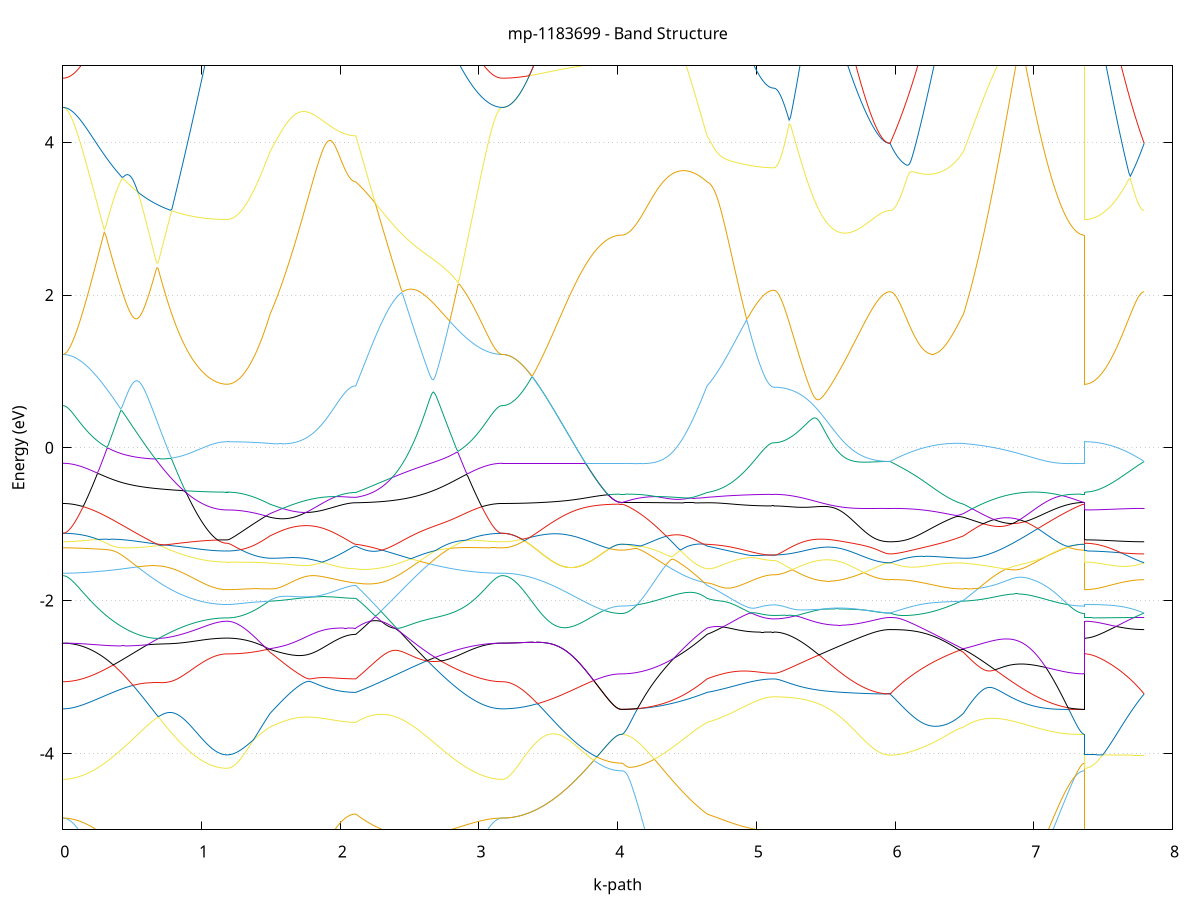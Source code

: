 set title 'mp-1183699 - Band Structure'
set xlabel 'k-path'
set ylabel 'Energy (eV)'
set grid y
set yrange [-5:5]
set terminal png size 800,600
set output 'mp-1183699_bands_gnuplot.png'
plot '-' using 1:2 with lines notitle, '-' using 1:2 with lines notitle, '-' using 1:2 with lines notitle, '-' using 1:2 with lines notitle, '-' using 1:2 with lines notitle, '-' using 1:2 with lines notitle, '-' using 1:2 with lines notitle, '-' using 1:2 with lines notitle, '-' using 1:2 with lines notitle, '-' using 1:2 with lines notitle, '-' using 1:2 with lines notitle, '-' using 1:2 with lines notitle, '-' using 1:2 with lines notitle, '-' using 1:2 with lines notitle, '-' using 1:2 with lines notitle, '-' using 1:2 with lines notitle, '-' using 1:2 with lines notitle, '-' using 1:2 with lines notitle, '-' using 1:2 with lines notitle, '-' using 1:2 with lines notitle, '-' using 1:2 with lines notitle, '-' using 1:2 with lines notitle, '-' using 1:2 with lines notitle, '-' using 1:2 with lines notitle, '-' using 1:2 with lines notitle, '-' using 1:2 with lines notitle, '-' using 1:2 with lines notitle, '-' using 1:2 with lines notitle, '-' using 1:2 with lines notitle, '-' using 1:2 with lines notitle, '-' using 1:2 with lines notitle, '-' using 1:2 with lines notitle, '-' using 1:2 with lines notitle, '-' using 1:2 with lines notitle, '-' using 1:2 with lines notitle, '-' using 1:2 with lines notitle, '-' using 1:2 with lines notitle, '-' using 1:2 with lines notitle, '-' using 1:2 with lines notitle, '-' using 1:2 with lines notitle, '-' using 1:2 with lines notitle, '-' using 1:2 with lines notitle, '-' using 1:2 with lines notitle, '-' using 1:2 with lines notitle, '-' using 1:2 with lines notitle, '-' using 1:2 with lines notitle, '-' using 1:2 with lines notitle, '-' using 1:2 with lines notitle, '-' using 1:2 with lines notitle, '-' using 1:2 with lines notitle, '-' using 1:2 with lines notitle, '-' using 1:2 with lines notitle, '-' using 1:2 with lines notitle, '-' using 1:2 with lines notitle, '-' using 1:2 with lines notitle, '-' using 1:2 with lines notitle, '-' using 1:2 with lines notitle, '-' using 1:2 with lines notitle, '-' using 1:2 with lines notitle, '-' using 1:2 with lines notitle, '-' using 1:2 with lines notitle, '-' using 1:2 with lines notitle, '-' using 1:2 with lines notitle, '-' using 1:2 with lines notitle
0.000000 -14.723917
0.009950 -14.723617
0.019900 -14.722717
0.029850 -14.721217
0.039800 -14.719117
0.049749 -14.716517
0.059699 -14.713217
0.069649 -14.709317
0.079599 -14.704917
0.089549 -14.699817
0.099499 -14.694217
0.109449 -14.688017
0.119399 -14.681217
0.129348 -14.673917
0.139298 -14.665917
0.149248 -14.657417
0.159198 -14.648317
0.169148 -14.638617
0.179098 -14.628417
0.189048 -14.617717
0.198998 -14.606317
0.208947 -14.594417
0.218897 -14.582017
0.228847 -14.569017
0.238797 -14.555517
0.248747 -14.541517
0.258697 -14.526917
0.268647 -14.511817
0.278597 -14.496317
0.288546 -14.480217
0.298496 -14.463617
0.308446 -14.446517
0.318396 -14.428917
0.328346 -14.410917
0.338296 -14.392317
0.348246 -14.373417
0.358196 -14.353917
0.368146 -14.334117
0.378095 -14.313817
0.388045 -14.293117
0.397995 -14.271917
0.407945 -14.250417
0.417895 -14.228517
0.427845 -14.206217
0.437795 -14.183517
0.447745 -14.160417
0.457694 -14.137117
0.467644 -14.113417
0.477594 -14.089417
0.487544 -14.065017
0.497494 -14.040417
0.507444 -14.015517
0.517394 -13.990417
0.527344 -13.965017
0.537293 -13.939417
0.547243 -13.913517
0.557193 -13.887517
0.567143 -13.861317
0.577093 -13.834917
0.587043 -13.808417
0.596993 -13.781717
0.606943 -13.755017
0.616893 -13.728117
0.626842 -13.701217
0.636792 -13.674217
0.646742 -13.647217
0.656692 -13.620217
0.666642 -13.593217
0.676592 -13.566217
0.686542 -13.539317
0.696492 -13.512517
0.706441 -13.485717
0.716391 -13.459117
0.726341 -13.432617
0.736291 -13.406317
0.746241 -13.380117
0.756191 -13.354217
0.766141 -13.328517
0.776091 -13.303117
0.786040 -13.277917
0.795990 -13.253017
0.805940 -13.228417
0.815890 -13.204217
0.825840 -13.180417
0.835790 -13.156917
0.845740 -13.133817
0.855690 -13.111217
0.865639 -13.089017
0.875589 -13.067317
0.885539 -13.046117
0.895489 -13.025417
0.905439 -13.005217
0.915389 -12.985617
0.925339 -12.966517
0.935289 -12.948117
0.945239 -12.930217
0.955188 -12.912917
0.965138 -12.896317
0.975088 -12.880317
0.985038 -12.864917
0.994988 -12.850317
1.004938 -12.836317
1.014888 -12.823017
1.024838 -12.810417
1.034787 -12.798617
1.044737 -12.787417
1.054687 -12.777017
1.064637 -12.767317
1.074587 -12.758417
1.084537 -12.750317
1.094487 -12.742917
1.104437 -12.736217
1.114386 -12.730317
1.124336 -12.725217
1.134286 -12.720917
1.144236 -12.717417
1.154186 -12.714617
1.164136 -12.712717
1.174086 -12.711517
1.184036 -12.711117
1.184036 -12.711117
1.193748 -12.711217
1.203460 -12.711617
1.213171 -12.712217
1.222883 -12.713117
1.232595 -12.714217
1.242307 -12.715617
1.252019 -12.717317
1.261731 -12.719217
1.271443 -12.721317
1.281155 -12.723717
1.290867 -12.726417
1.300579 -12.729317
1.310291 -12.732517
1.320003 -12.736017
1.329715 -12.739717
1.339427 -12.743717
1.349139 -12.748017
1.358851 -12.752517
1.368563 -12.757417
1.378275 -12.762517
1.387986 -12.767917
1.397698 -12.773617
1.407410 -12.779517
1.417122 -12.785817
1.426834 -12.792317
1.436546 -12.799217
1.446258 -12.806317
1.455970 -12.813717
1.465682 -12.821417
1.475394 -12.829517
1.485106 -12.837817
1.494818 -12.846317
1.494818 -12.846317
1.504777 -12.852917
1.514737 -12.859717
1.524696 -12.867017
1.534656 -12.874517
1.544615 -12.882317
1.554574 -12.890417
1.564534 -12.898817
1.574493 -12.907417
1.584453 -12.916117
1.594412 -12.925117
1.604371 -12.934317
1.614331 -12.943617
1.624290 -12.953017
1.634250 -12.962617
1.644209 -12.972217
1.654168 -12.981917
1.664128 -12.991717
1.674087 -13.001517
1.684047 -13.011317
1.694006 -13.021117
1.703965 -13.030917
1.713925 -13.040617
1.723884 -13.050417
1.733844 -13.060017
1.743803 -13.069617
1.753763 -13.079017
1.763722 -13.088417
1.773681 -13.097717
1.783641 -13.106817
1.793600 -13.115817
1.803560 -13.124617
1.813519 -13.133217
1.823478 -13.141717
1.833438 -13.149917
1.843397 -13.158017
1.853357 -13.165817
1.863316 -13.173517
1.873275 -13.180917
1.883235 -13.188017
1.893194 -13.194917
1.903154 -13.201617
1.913113 -13.208017
1.923072 -13.214117
1.933032 -13.220017
1.942991 -13.225617
1.952951 -13.230817
1.962910 -13.235817
1.972870 -13.240517
1.982829 -13.244917
1.992788 -13.249017
2.002748 -13.252717
2.012707 -13.256217
2.022667 -13.259317
2.032626 -13.262117
2.042585 -13.264617
2.052545 -13.266817
2.062504 -13.268617
2.072464 -13.270117
2.082423 -13.271317
2.092382 -13.272117
2.102342 -13.272617
2.112301 -13.272817
2.112301 -13.272817
2.122273 -13.266817
2.132245 -13.261417
2.142216 -13.256717
2.152188 -13.252817
2.162160 -13.249617
2.172131 -13.247117
2.182103 -13.245517
2.192075 -13.244817
2.202046 -13.244917
2.212018 -13.245817
2.221990 -13.247717
2.231961 -13.250417
2.241933 -13.254117
2.251905 -13.258717
2.261876 -13.264217
2.271848 -13.270717
2.281819 -13.278017
2.291791 -13.286317
2.301763 -13.295617
2.311734 -13.305717
2.321706 -13.316817
2.331678 -13.328717
2.341649 -13.341517
2.351621 -13.355117
2.361593 -13.369617
2.371564 -13.384817
2.381536 -13.400817
2.391508 -13.417617
2.401479 -13.435017
2.411451 -13.453217
2.421423 -13.471917
2.431394 -13.491317
2.441366 -13.511317
2.451338 -13.531817
2.461309 -13.552817
2.471281 -13.574217
2.481253 -13.596117
2.491224 -13.618417
2.501196 -13.641117
2.511168 -13.664117
2.521139 -13.687317
2.531111 -13.710817
2.541083 -13.734517
2.551054 -13.758517
2.561026 -13.782517
2.570998 -13.806717
2.580969 -13.831017
2.590941 -13.855317
2.600913 -13.879717
2.610884 -13.904017
2.620856 -13.928417
2.630828 -13.952617
2.640799 -13.976817
2.650771 -14.000917
2.660743 -14.024917
2.670714 -14.048717
2.680686 -14.072317
2.690657 -14.095717
2.700629 -14.118917
2.710601 -14.141917
2.720572 -14.164617
2.730544 -14.187017
2.740516 -14.209217
2.750487 -14.231017
2.760459 -14.252517
2.770431 -14.273717
2.780402 -14.294517
2.790374 -14.314917
2.800346 -14.334917
2.810317 -14.354617
2.820289 -14.373817
2.830261 -14.392617
2.840232 -14.411017
2.850204 -14.428917
2.860176 -14.446417
2.870147 -14.463417
2.880119 -14.479917
2.890091 -14.496017
2.900062 -14.511517
2.910034 -14.526617
2.920006 -14.541117
2.929977 -14.555217
2.939949 -14.568717
2.949921 -14.581617
2.959892 -14.594117
2.969864 -14.606017
2.979836 -14.617317
2.989807 -14.628117
2.999779 -14.638417
3.009751 -14.648017
3.019722 -14.657217
3.029694 -14.665717
3.039666 -14.673717
3.049637 -14.681117
3.059609 -14.687917
3.069581 -14.694117
3.079552 -14.699717
3.089524 -14.704817
3.099496 -14.709317
3.109467 -14.713117
3.119439 -14.716417
3.129410 -14.719117
3.139382 -14.721217
3.149354 -14.722717
3.159325 -14.723617
3.169297 -14.723917
3.169297 -14.723917
3.179272 -14.723617
3.189248 -14.722917
3.199223 -14.721717
3.209198 -14.720017
3.219174 -14.717717
3.229149 -14.715017
3.239124 -14.711817
3.249100 -14.708217
3.259075 -14.704017
3.269050 -14.699417
3.279026 -14.694317
3.289001 -14.688717
3.298976 -14.682617
3.308952 -14.676117
3.318927 -14.669117
3.328902 -14.661717
3.338878 -14.653817
3.348853 -14.645517
3.358828 -14.636717
3.368804 -14.627517
3.378779 -14.617917
3.388754 -14.607817
3.398730 -14.597417
3.408705 -14.586517
3.418680 -14.575317
3.428656 -14.563617
3.438631 -14.551617
3.448606 -14.539217
3.458582 -14.526517
3.468557 -14.513417
3.478532 -14.500017
3.488508 -14.486217
3.498483 -14.472217
3.508458 -14.457817
3.518433 -14.443217
3.528409 -14.428317
3.538384 -14.413117
3.548359 -14.397717
3.558335 -14.382117
3.568310 -14.366217
3.578285 -14.350217
3.588261 -14.334017
3.598236 -14.317717
3.608211 -14.301217
3.618187 -14.284517
3.628162 -14.267817
3.638137 -14.251017
3.648113 -14.234217
3.658088 -14.217317
3.668063 -14.200417
3.678039 -14.183517
3.688014 -14.166617
3.697989 -14.149817
3.707965 -14.133117
3.717940 -14.116517
3.727915 -14.100117
3.737891 -14.083717
3.747866 -14.067617
3.757841 -14.051717
3.767817 -14.036117
3.777792 -14.020717
3.787767 -14.005617
3.797743 -13.990817
3.807718 -13.976517
3.817693 -13.962417
3.827669 -13.948817
3.837644 -13.935717
3.847619 -13.923017
3.857595 -13.910817
3.867570 -13.899217
3.877545 -13.888117
3.887520 -13.877617
3.897496 -13.867617
3.907471 -13.858417
3.917446 -13.849717
3.927422 -13.841817
3.937397 -13.834517
3.947372 -13.827917
3.957348 -13.822117
3.967323 -13.817017
3.977298 -13.812717
3.987274 -13.809117
3.997249 -13.806417
4.007224 -13.804417
4.017200 -13.803217
4.027175 -13.802817
4.027175 -13.802817
4.037134 -13.802617
4.047094 -13.801917
4.057053 -13.800917
4.067013 -13.799417
4.076972 -13.797517
4.086932 -13.795117
4.096891 -13.792417
4.106850 -13.789217
4.116810 -13.785617
4.126769 -13.781617
4.136729 -13.777217
4.146688 -13.772417
4.156647 -13.767217
4.166607 -13.761617
4.176566 -13.755617
4.186526 -13.749217
4.196485 -13.742517
4.206444 -13.735417
4.216404 -13.727917
4.226363 -13.720117
4.236323 -13.711917
4.246282 -13.703417
4.256241 -13.694517
4.266201 -13.685417
4.276160 -13.675917
4.286120 -13.666117
4.296079 -13.656117
4.306038 -13.645817
4.315998 -13.635217
4.325957 -13.624417
4.335917 -13.613317
4.345876 -13.602117
4.355836 -13.590617
4.365795 -13.579017
4.375754 -13.567217
4.385714 -13.555217
4.395673 -13.543217
4.405633 -13.531017
4.415592 -13.518717
4.425551 -13.506417
4.435511 -13.494017
4.445470 -13.481617
4.455430 -13.469217
4.465389 -13.456817
4.475348 -13.444517
4.485308 -13.432317
4.495267 -13.420217
4.505227 -13.408217
4.515186 -13.396417
4.525146 -13.384817
4.535105 -13.373417
4.545064 -13.362317
4.555024 -13.351517
4.564983 -13.341017
4.574943 -13.330817
4.584902 -13.321117
4.594861 -13.311817
4.604821 -13.302917
4.614780 -13.294617
4.624740 -13.286717
4.634699 -13.279517
4.644658 -13.272817
4.644658 -13.272817
4.654494 -13.270117
4.664330 -13.267817
4.674166 -13.265917
4.684002 -13.264317
4.693838 -13.263117
4.703673 -13.262217
4.713509 -13.261517
4.723345 -13.261217
4.733181 -13.261117
4.743017 -13.261317
4.752853 -13.261717
4.762688 -13.262317
4.772524 -13.263217
4.782360 -13.264217
4.792196 -13.265417
4.802032 -13.266717
4.811868 -13.268217
4.821703 -13.269817
4.831539 -13.271517
4.841375 -13.273317
4.851211 -13.275217
4.861047 -13.277117
4.870883 -13.279117
4.880718 -13.281217
4.890554 -13.283217
4.900390 -13.285317
4.910226 -13.287417
4.920062 -13.289417
4.929898 -13.291517
4.939733 -13.293517
4.949569 -13.295417
4.959405 -13.297417
4.969241 -13.299217
4.979077 -13.301017
4.988913 -13.302717
4.998748 -13.304317
5.008584 -13.305817
5.018420 -13.307317
5.028256 -13.308617
5.038092 -13.309817
5.047928 -13.310917
5.057763 -13.311917
5.067599 -13.312717
5.077435 -13.313517
5.087271 -13.314117
5.097107 -13.314517
5.106943 -13.314917
5.116778 -13.315117
5.126614 -13.315117
5.126614 -13.315117
5.136581 -13.315017
5.146549 -13.314417
5.156516 -13.313517
5.166483 -13.312317
5.176450 -13.310717
5.186417 -13.308817
5.196384 -13.306517
5.206351 -13.303817
5.216318 -13.300817
5.226286 -13.297517
5.236253 -13.293817
5.246220 -13.289817
5.256187 -13.285517
5.266154 -13.280817
5.276121 -13.275817
5.286088 -13.270517
5.296056 -13.264817
5.306023 -13.258917
5.315990 -13.252617
5.325957 -13.246117
5.335924 -13.239217
5.345891 -13.232017
5.355858 -13.224617
5.365826 -13.216917
5.375793 -13.208917
5.385760 -13.200617
5.395727 -13.192117
5.405694 -13.183417
5.415661 -13.174417
5.425628 -13.165217
5.435596 -13.155717
5.445563 -13.146117
5.455530 -13.136217
5.465497 -13.126217
5.475464 -13.116017
5.485431 -13.105617
5.495398 -13.095017
5.505366 -13.084317
5.515333 -13.073517
5.525300 -13.062617
5.535267 -13.051517
5.545234 -13.040417
5.555201 -13.029217
5.565168 -13.017917
5.575135 -13.006617
5.585103 -12.995317
5.595070 -12.983917
5.605037 -12.972517
5.615004 -12.961217
5.624971 -12.949917
5.634938 -12.938617
5.644905 -12.927417
5.654873 -12.916317
5.664840 -12.905317
5.674807 -12.894417
5.684774 -12.883617
5.694741 -12.873017
5.704708 -12.862617
5.714675 -12.852417
5.724643 -12.842417
5.734610 -12.832617
5.744577 -12.823117
5.754544 -12.813817
5.764511 -12.804917
5.774478 -12.796217
5.784445 -12.787817
5.794413 -12.779817
5.804380 -12.772217
5.814347 -12.764917
5.824314 -12.758017
5.834281 -12.751517
5.844248 -12.745517
5.854215 -12.739817
5.864183 -12.734617
5.874150 -12.729917
5.884117 -12.725617
5.894084 -12.721917
5.904051 -12.718617
5.914018 -12.715717
5.923985 -12.713417
5.933952 -12.711617
5.943920 -12.710417
5.953887 -12.709617
5.963854 -12.709317
5.963854 -12.709317
5.973848 -12.709417
5.983842 -12.709717
5.993836 -12.710117
6.003831 -12.710717
6.013825 -12.711417
6.023819 -12.712317
6.033813 -12.713317
6.043807 -12.714517
6.053802 -12.715717
6.063796 -12.717117
6.073790 -12.718617
6.083784 -12.720217
6.093778 -12.721917
6.103773 -12.723617
6.113767 -12.725517
6.123761 -12.727417
6.133755 -12.729417
6.143749 -12.731517
6.153744 -12.733617
6.163738 -12.735817
6.173732 -12.738117
6.183726 -12.740417
6.193720 -12.742817
6.203715 -12.745217
6.213709 -12.747717
6.223703 -12.750217
6.233697 -12.752817
6.243691 -12.755417
6.253686 -12.758117
6.263680 -12.760817
6.273674 -12.763617
6.283668 -12.766417
6.293662 -12.769317
6.303657 -12.772217
6.313651 -12.775217
6.323645 -12.778317
6.333639 -12.781517
6.343633 -12.784717
6.353628 -12.788017
6.363622 -12.791417
6.373616 -12.794817
6.383610 -12.798417
6.393604 -12.802117
6.403599 -12.805917
6.413593 -12.809817
6.423587 -12.813817
6.433581 -12.818017
6.443575 -12.822317
6.453570 -12.826817
6.463564 -12.831417
6.473558 -12.836217
6.483552 -12.841217
6.493546 -12.846317
6.493546 -12.846317
6.503470 -12.855417
6.513393 -12.864817
6.523316 -12.874517
6.533240 -12.884517
6.543163 -12.894717
6.553086 -12.905317
6.563010 -12.916217
6.572933 -12.927317
6.582856 -12.938717
6.592780 -12.950417
6.602703 -12.962317
6.612626 -12.974517
6.622550 -12.987017
6.632473 -12.999717
6.642396 -13.012617
6.652320 -13.025817
6.662243 -13.039117
6.672166 -13.052717
6.682090 -13.066517
6.692013 -13.080417
6.701936 -13.094617
6.711860 -13.108917
6.721783 -13.123317
6.731706 -13.137917
6.741630 -13.152617
6.751553 -13.167417
6.761476 -13.182317
6.771400 -13.197317
6.781323 -13.212417
6.791246 -13.227517
6.801170 -13.242717
6.811093 -13.257917
6.821016 -13.273217
6.830940 -13.288417
6.840863 -13.303717
6.850786 -13.318917
6.860710 -13.334117
6.870633 -13.349217
6.880556 -13.364317
6.890480 -13.379317
6.900403 -13.394217
6.910326 -13.409017
6.920250 -13.423617
6.930173 -13.438217
6.940096 -13.452617
6.950020 -13.466917
6.959943 -13.481017
6.969866 -13.494917
6.979790 -13.508617
6.989713 -13.522217
6.999636 -13.535517
7.009560 -13.548617
7.019483 -13.561517
7.029407 -13.574117
7.039330 -13.586417
7.049253 -13.598517
7.059176 -13.610417
7.069100 -13.621917
7.079023 -13.633217
7.088946 -13.644117
7.098870 -13.654817
7.108793 -13.665117
7.118717 -13.675117
7.128640 -13.684817
7.138563 -13.694117
7.148487 -13.703117
7.158410 -13.711717
7.168333 -13.720017
7.178256 -13.727917
7.188180 -13.735417
7.198103 -13.742617
7.208026 -13.749317
7.217950 -13.755717
7.227873 -13.761717
7.237797 -13.767317
7.247720 -13.772517
7.257643 -13.777317
7.267567 -13.781717
7.277490 -13.785717
7.287413 -13.789317
7.297337 -13.792417
7.307260 -13.795217
7.317183 -13.797517
7.327107 -13.799417
7.337030 -13.800917
7.346953 -13.801917
7.356877 -13.802617
7.366800 -13.802817
7.366800 -12.711117
7.376775 -12.711117
7.386750 -12.711117
7.396726 -12.711117
7.406701 -12.711117
7.416676 -12.711017
7.426652 -12.711017
7.436627 -12.711017
7.446602 -12.711017
7.456578 -12.710917
7.466553 -12.710917
7.476528 -12.710817
7.486504 -12.710817
7.496479 -12.710717
7.506454 -12.710717
7.516430 -12.710617
7.526405 -12.710617
7.536380 -12.710517
7.546356 -12.710417
7.556331 -12.710417
7.566306 -12.710317
7.576282 -12.710217
7.586257 -12.710217
7.596232 -12.710117
7.606208 -12.710117
7.616183 -12.710017
7.626158 -12.709917
7.636134 -12.709917
7.646109 -12.709817
7.656084 -12.709717
7.666060 -12.709717
7.676035 -12.709617
7.686010 -12.709617
7.695986 -12.709517
7.705961 -12.709517
7.715936 -12.709517
7.725912 -12.709417
7.735887 -12.709417
7.745862 -12.709417
7.755838 -12.709417
7.765813 -12.709317
7.775788 -12.709317
7.785763 -12.709317
7.795739 -12.709317
e
0.000000 -5.284417
0.009950 -5.284517
0.019900 -5.284617
0.029850 -5.284717
0.039800 -5.284917
0.049749 -5.285217
0.059699 -5.285617
0.069649 -5.286017
0.079599 -5.286417
0.089549 -5.286917
0.099499 -5.287517
0.109449 -5.288117
0.119399 -5.288817
0.129348 -5.289517
0.139298 -5.290317
0.149248 -5.291217
0.159198 -5.292117
0.169148 -5.293017
0.179098 -5.294017
0.189048 -5.295017
0.198998 -5.296117
0.208947 -5.314317
0.218897 -5.353217
0.228847 -5.392817
0.238797 -5.433217
0.248747 -5.474317
0.258697 -5.516017
0.268647 -5.558317
0.278597 -5.600917
0.288546 -5.644017
0.298496 -5.687517
0.308446 -5.731217
0.318396 -5.775117
0.328346 -5.819117
0.338296 -5.863317
0.348246 -5.907517
0.358196 -5.951817
0.368146 -5.996017
0.378095 -6.040117
0.388045 -6.084117
0.397995 -6.127917
0.407945 -6.171517
0.417895 -6.214817
0.427845 -6.257817
0.437795 -6.300517
0.447745 -6.342917
0.457694 -6.384917
0.467644 -6.426417
0.477594 -6.467517
0.487544 -6.508117
0.497494 -6.548117
0.507444 -6.587717
0.517394 -6.626617
0.527344 -6.665017
0.537293 -6.702817
0.547243 -6.739917
0.557193 -6.776317
0.567143 -6.812117
0.577093 -6.847117
0.587043 -6.881517
0.596993 -6.915117
0.606943 -6.947917
0.616893 -6.979917
0.626842 -7.011217
0.636792 -7.041617
0.646742 -7.071217
0.656692 -7.100017
0.666642 -7.128017
0.676592 -7.155017
0.686542 -7.181217
0.696492 -7.206517
0.706441 -7.230917
0.716391 -7.254517
0.726341 -7.277117
0.736291 -7.298817
0.746241 -7.319617
0.756191 -7.339417
0.766141 -7.358417
0.776091 -7.376417
0.786040 -7.393517
0.795990 -7.409717
0.805940 -7.425017
0.815890 -7.439417
0.825840 -7.452917
0.835790 -7.465517
0.845740 -7.477317
0.855690 -7.488217
0.865639 -7.498217
0.875589 -7.507417
0.885539 -7.515817
0.895489 -7.523417
0.905439 -7.530317
0.915389 -7.536417
0.925339 -7.541817
0.935289 -7.546517
0.945239 -7.550617
0.955188 -7.554117
0.965138 -7.557017
0.975088 -7.559317
0.985038 -7.561217
0.994988 -7.562617
1.004938 -7.563517
1.014888 -7.564117
1.024838 -7.564417
1.034787 -7.564317
1.044737 -7.564017
1.054687 -7.563517
1.064637 -7.562817
1.074587 -7.562017
1.084537 -7.561117
1.094487 -7.560217
1.104437 -7.559317
1.114386 -7.558417
1.124336 -7.557517
1.134286 -7.556717
1.144236 -7.556117
1.154186 -7.555517
1.164136 -7.555117
1.174086 -7.554917
1.184036 -7.554817
1.184036 -7.554817
1.193748 -7.554517
1.203460 -7.553617
1.213171 -7.552117
1.222883 -7.550017
1.232595 -7.547317
1.242307 -7.544017
1.252019 -7.540117
1.261731 -7.535517
1.271443 -7.530417
1.281155 -7.524717
1.290867 -7.518417
1.300579 -7.511517
1.310291 -7.504017
1.320003 -7.495817
1.329715 -7.487117
1.339427 -7.477817
1.349139 -7.468017
1.358851 -7.457517
1.368563 -7.446417
1.378275 -7.434817
1.387986 -7.422517
1.397698 -7.409717
1.407410 -7.396317
1.417122 -7.382317
1.426834 -7.367717
1.436546 -7.352617
1.446258 -7.336917
1.455970 -7.320617
1.465682 -7.303817
1.475394 -7.286317
1.485106 -7.268417
1.494818 -7.249817
1.494818 -7.249817
1.504777 -7.236817
1.514737 -7.225017
1.524696 -7.214817
1.534656 -7.206317
1.544615 -7.199717
1.554574 -7.195017
1.564534 -7.192417
1.574493 -7.191817
1.584453 -7.193317
1.594412 -7.196717
1.604371 -7.201917
1.614331 -7.208917
1.624290 -7.217417
1.634250 -7.227417
1.644209 -7.238517
1.654168 -7.250817
1.664128 -7.263917
1.674087 -7.277917
1.684047 -7.292517
1.694006 -7.307617
1.703965 -7.323217
1.713925 -7.339117
1.723884 -7.355217
1.733844 -7.371417
1.743803 -7.387817
1.753763 -7.404117
1.763722 -7.420517
1.773681 -7.436717
1.783641 -7.452717
1.793600 -7.468617
1.803560 -7.484317
1.813519 -7.499717
1.823478 -7.514817
1.833438 -7.529617
1.843397 -7.544117
1.853357 -7.558117
1.863316 -7.571817
1.873275 -7.585117
1.883235 -7.597917
1.893194 -7.610417
1.903154 -7.622317
1.913113 -7.633817
1.923072 -7.644717
1.933032 -7.655217
1.942991 -7.665217
1.952951 -7.674617
1.962910 -7.683517
1.972870 -7.691917
1.982829 -7.699717
1.992788 -7.707017
2.002748 -7.713717
2.012707 -7.719917
2.022667 -7.725417
2.032626 -7.730417
2.042585 -7.734917
2.052545 -7.738717
2.062504 -7.742017
2.072464 -7.744617
2.082423 -7.746717
2.092382 -7.748217
2.102342 -7.749117
2.112301 -7.749417
2.112301 -7.749417
2.122273 -7.786717
2.132245 -7.822217
2.142216 -7.855917
2.152188 -7.887817
2.162160 -7.917717
2.172131 -7.945717
2.182103 -7.971717
2.192075 -7.995817
2.202046 -8.017817
2.212018 -8.037817
2.221990 -8.055717
2.231961 -8.071517
2.241933 -8.085217
2.251905 -8.096817
2.261876 -8.106317
2.271848 -8.113717
2.281819 -8.118917
2.291791 -8.122117
2.301763 -8.123117
2.311734 -8.122017
2.321706 -8.118817
2.331678 -8.113617
2.341649 -8.106317
2.351621 -8.097017
2.361593 -8.085617
2.371564 -8.072317
2.381536 -8.057117
2.391508 -8.039917
2.401479 -8.020917
2.411451 -8.000017
2.421423 -7.977317
2.431394 -7.952817
2.441366 -7.926617
2.451338 -7.898817
2.461309 -7.869317
2.471281 -7.838217
2.481253 -7.805517
2.491224 -7.771417
2.501196 -7.735817
2.511168 -7.698817
2.521139 -7.660517
2.531111 -7.620817
2.541083 -7.579817
2.551054 -7.537717
2.561026 -7.494317
2.570998 -7.449917
2.580969 -7.404317
2.590941 -7.357717
2.600913 -7.310217
2.610884 -7.261717
2.620856 -7.212317
2.630828 -7.162117
2.640799 -7.111117
2.650771 -7.059317
2.660743 -7.006917
2.670714 -6.953817
2.680686 -6.900117
2.690657 -6.845817
2.700629 -6.791117
2.710601 -6.735917
2.720572 -6.680417
2.730544 -6.624517
2.740516 -6.568317
2.750487 -6.511817
2.760459 -6.455217
2.770431 -6.398517
2.780402 -6.341717
2.790374 -6.285017
2.800346 -6.228217
2.810317 -6.171617
2.820289 -6.115217
2.830261 -6.059017
2.840232 -6.003217
2.850204 -5.947717
2.860176 -5.892717
2.870147 -5.838117
2.880119 -5.784217
2.890091 -5.731017
2.900062 -5.678517
2.910034 -5.626817
2.920006 -5.576017
2.929977 -5.526217
2.939949 -5.477517
2.949921 -5.429917
2.959892 -5.383617
2.969864 -5.338517
2.979836 -5.300617
2.989807 -5.298517
2.999779 -5.296617
3.009751 -5.294917
3.019722 -5.293317
3.029694 -5.292017
3.039666 -5.290817
3.049637 -5.289717
3.059609 -5.288817
3.069581 -5.287917
3.079552 -5.287217
3.089524 -5.286617
3.099496 -5.286117
3.109467 -5.285617
3.119439 -5.285217
3.129410 -5.285017
3.139382 -5.284717
3.149354 -5.284617
3.159325 -5.284517
3.169297 -5.284417
3.169297 -5.284417
3.179272 -5.287017
3.189248 -5.294517
3.199223 -5.306917
3.209198 -5.323817
3.219174 -5.344817
3.229149 -5.369717
3.239124 -5.397917
3.249100 -5.429117
3.259075 -5.462917
3.269050 -5.499117
3.279026 -5.537217
3.289001 -5.577217
3.298976 -5.618717
3.308952 -5.661617
3.318927 -5.705717
3.328902 -5.750817
3.338878 -5.796917
3.348853 -5.843817
3.358828 -5.891417
3.368804 -5.939617
3.378779 -5.988417
3.388754 -6.037617
3.398730 -6.087317
3.408705 -6.137317
3.418680 -6.187617
3.428656 -6.238217
3.438631 -6.288917
3.448606 -6.339817
3.458582 -6.390817
3.468557 -6.441917
3.478532 -6.493017
3.488508 -6.544117
3.498483 -6.595117
3.508458 -6.646117
3.518433 -6.696917
3.528409 -6.747617
3.538384 -6.798117
3.548359 -6.848317
3.558335 -6.898417
3.568310 -6.948117
3.578285 -6.997517
3.588261 -7.046617
3.598236 -7.095317
3.608211 -7.143517
3.618187 -7.191317
3.628162 -7.238717
3.638137 -7.285517
3.648113 -7.331817
3.658088 -7.377417
3.668063 -7.422517
3.678039 -7.466917
3.688014 -7.510617
3.697989 -7.553617
3.707965 -7.595917
3.717940 -7.637317
3.727915 -7.678017
3.737891 -7.717717
3.747866 -7.756617
3.757841 -7.794517
3.767817 -7.831517
3.777792 -7.867417
3.787767 -7.902317
3.797743 -7.936217
3.807718 -7.968917
3.817693 -8.000517
3.827669 -8.030817
3.837644 -8.060017
3.847619 -8.087917
3.857595 -8.114517
3.867570 -8.139817
3.877545 -8.163717
3.887520 -8.186317
3.897496 -8.207417
3.907471 -8.227117
3.917446 -8.245317
3.927422 -8.262017
3.937397 -8.277317
3.947372 -8.290917
3.957348 -8.303017
3.967323 -8.313617
3.977298 -8.322517
3.987274 -8.329817
3.997249 -8.335617
4.007224 -8.339617
4.017200 -8.342117
4.027175 -8.342917
4.027175 -8.342917
4.037134 -8.342617
4.047094 -8.341617
4.057053 -8.340017
4.067013 -8.337717
4.076972 -8.334717
4.086932 -8.331217
4.096891 -8.326917
4.106850 -8.322017
4.116810 -8.316517
4.126769 -8.310317
4.136729 -8.303417
4.146688 -8.296017
4.156647 -8.287817
4.166607 -8.279117
4.176566 -8.269717
4.186526 -8.259717
4.196485 -8.249017
4.206444 -8.237717
4.216404 -8.225817
4.226363 -8.213317
4.236323 -8.200117
4.246282 -8.186417
4.256241 -8.172017
4.266201 -8.157017
4.276160 -8.141417
4.286120 -8.125317
4.296079 -8.108517
4.306038 -8.091217
4.315998 -8.073317
4.325957 -8.054817
4.335917 -8.035717
4.345876 -8.016117
4.355836 -7.995917
4.365795 -7.975217
4.375754 -7.953917
4.385714 -7.932117
4.395673 -7.909817
4.405633 -7.886917
4.415592 -7.863617
4.425551 -7.839717
4.435511 -7.815417
4.445470 -7.790517
4.455430 -7.765217
4.465389 -7.739517
4.475348 -7.713217
4.485308 -7.686617
4.495267 -7.659417
4.505227 -7.631917
4.515186 -7.603917
4.525146 -7.575617
4.535105 -7.546817
4.545064 -7.517717
4.555024 -7.488217
4.564983 -7.458317
4.574943 -7.442217
4.584902 -7.490717
4.594861 -7.537817
4.604821 -7.583317
4.614780 -7.627317
4.624740 -7.669717
4.634699 -7.710417
4.644658 -7.749417
4.644658 -7.749417
4.654494 -7.767117
4.664330 -7.785717
4.674166 -7.805017
4.684002 -7.824817
4.693838 -7.845017
4.703673 -7.865417
4.713509 -7.885917
4.723345 -7.906517
4.733181 -7.927017
4.743017 -7.947417
4.752853 -7.967617
4.762688 -7.987517
4.772524 -8.007217
4.782360 -8.026617
4.792196 -8.045717
4.802032 -8.064417
4.811868 -8.082717
4.821703 -8.100617
4.831539 -8.118017
4.841375 -8.135017
4.851211 -8.151617
4.861047 -8.167617
4.870883 -8.183217
4.880718 -8.198217
4.890554 -8.212717
4.900390 -8.226717
4.910226 -8.240217
4.920062 -8.253117
4.929898 -8.265517
4.939733 -8.277317
4.949569 -8.288517
4.959405 -8.299117
4.969241 -8.309217
4.979077 -8.318717
4.988913 -8.327617
4.998748 -8.335917
5.008584 -8.343517
5.018420 -8.350617
5.028256 -8.357117
5.038092 -8.363017
5.047928 -8.368317
5.057763 -8.372917
5.067599 -8.377017
5.077435 -8.380417
5.087271 -8.383217
5.097107 -8.385317
5.106943 -8.386917
5.116778 -8.387817
5.126614 -8.388217
5.126614 -8.388217
5.136581 -8.387817
5.146549 -8.386817
5.156516 -8.385117
5.166483 -8.382717
5.176450 -8.379617
5.186417 -8.375817
5.196384 -8.371417
5.206351 -8.366317
5.216318 -8.360517
5.226286 -8.354017
5.236253 -8.346917
5.246220 -8.339117
5.256187 -8.330617
5.266154 -8.321517
5.276121 -8.311717
5.286088 -8.301317
5.296056 -8.290217
5.306023 -8.278417
5.315990 -8.266117
5.325957 -8.253117
5.335924 -8.239417
5.345891 -8.225217
5.355858 -8.210317
5.365826 -8.194817
5.375793 -8.178817
5.385760 -8.162117
5.395727 -8.144917
5.405694 -8.127117
5.415661 -8.108717
5.425628 -8.089717
5.435596 -8.070317
5.445563 -8.050317
5.455530 -8.029717
5.465497 -8.008717
5.475464 -7.987217
5.485431 -7.965217
5.495398 -7.942717
5.505366 -7.919817
5.515333 -7.896417
5.525300 -7.872717
5.535267 -7.848517
5.545234 -7.824017
5.555201 -7.799117
5.565168 -7.773917
5.575135 -7.748417
5.585103 -7.722517
5.595070 -7.696517
5.605037 -7.670217
5.615004 -7.643717
5.624971 -7.617017
5.634938 -7.590217
5.644905 -7.563317
5.654873 -7.536317
5.664840 -7.509317
5.674807 -7.482317
5.684774 -7.455317
5.694741 -7.428517
5.704708 -7.401717
5.714675 -7.375217
5.724643 -7.349017
5.734610 -7.323017
5.744577 -7.297417
5.754544 -7.272217
5.764511 -7.247417
5.774478 -7.223317
5.784445 -7.199717
5.794413 -7.176817
5.804380 -7.154717
5.814347 -7.133417
5.824314 -7.113017
5.834281 -7.093517
5.844248 -7.075217
5.854215 -7.057917
5.864183 -7.041917
5.874150 -7.027117
5.884117 -7.013617
5.894084 -7.001617
5.904051 -6.991117
5.914018 -6.982017
5.923985 -6.974617
5.933952 -6.968717
5.943920 -6.964517
5.953887 -6.962017
5.963854 -6.961117
5.963854 -6.961117
5.973848 -6.982017
5.983842 -7.002317
5.993836 -7.022217
6.003831 -7.041517
6.013825 -7.060317
6.023819 -7.078617
6.033813 -7.096417
6.043807 -7.113617
6.053802 -7.130317
6.063796 -7.146417
6.073790 -7.161917
6.083784 -7.176817
6.093778 -7.191217
6.103773 -7.205017
6.113767 -7.218217
6.123761 -7.230817
6.133755 -7.242717
6.143749 -7.254117
6.153744 -7.264917
6.163738 -7.275017
6.173732 -7.284517
6.183726 -7.293417
6.193720 -7.301717
6.203715 -7.309317
6.213709 -7.316317
6.223703 -7.322717
6.233697 -7.328417
6.243691 -7.333517
6.253686 -7.337917
6.263680 -7.341717
6.273674 -7.344917
6.283668 -7.347417
6.293662 -7.349217
6.303657 -7.350417
6.313651 -7.350917
6.323645 -7.350817
6.333639 -7.350017
6.343633 -7.348617
6.353628 -7.346617
6.363622 -7.343817
6.373616 -7.340517
6.383610 -7.336517
6.393604 -7.331817
6.403599 -7.326517
6.413593 -7.320517
6.423587 -7.313917
6.433581 -7.306717
6.443575 -7.298817
6.453570 -7.290217
6.463564 -7.281117
6.473558 -7.271317
6.483552 -7.260917
6.493546 -7.249817
6.493546 -7.249817
6.503470 -7.230317
6.513393 -7.210217
6.523316 -7.189517
6.533240 -7.168317
6.543163 -7.146417
6.553086 -7.124117
6.563010 -7.101117
6.572933 -7.077617
6.582856 -7.053517
6.592780 -7.028917
6.602703 -7.003817
6.612626 -6.978117
6.622550 -6.951817
6.632473 -6.925017
6.642396 -6.897717
6.652320 -6.869917
6.662243 -6.866617
6.672166 -6.903317
6.682090 -6.939817
6.692013 -6.976017
6.701936 -7.012017
6.711860 -7.047617
6.721783 -7.083017
6.731706 -7.118017
6.741630 -7.152717
6.751553 -7.187117
6.761476 -7.221117
6.771400 -7.254817
6.781323 -7.288117
6.791246 -7.321117
6.801170 -7.353617
6.811093 -7.385717
6.821016 -7.417517
6.830940 -7.448817
6.840863 -7.479717
6.850786 -7.510117
6.860710 -7.540217
6.870633 -7.569717
6.880556 -7.598817
6.890480 -7.627517
6.900403 -7.655717
6.910326 -7.683417
6.920250 -7.710617
6.930173 -7.737317
6.940096 -7.763517
6.950020 -7.789217
6.959943 -7.814317
6.969866 -7.839017
6.979790 -7.863117
6.989713 -7.886717
6.999636 -7.909817
7.009560 -7.932317
7.019483 -7.954217
7.029407 -7.975617
7.039330 -7.996517
7.049253 -8.016717
7.059176 -8.036417
7.069100 -8.055517
7.079023 -8.074117
7.088946 -8.092017
7.098870 -8.109417
7.108793 -8.126117
7.118717 -8.142317
7.128640 -8.157817
7.138563 -8.172817
7.148487 -8.187117
7.158410 -8.200917
7.168333 -8.214017
7.178256 -8.226417
7.188180 -8.238317
7.198103 -8.249517
7.208026 -8.260217
7.217950 -8.270117
7.227873 -8.279517
7.237797 -8.288217
7.247720 -8.296317
7.257643 -8.303717
7.267567 -8.310517
7.277490 -8.316617
7.287413 -8.322217
7.297337 -8.327017
7.307260 -8.331217
7.317183 -8.334817
7.327107 -8.337717
7.337030 -8.340017
7.346953 -8.341617
7.356877 -8.342617
7.366800 -8.342917
7.366800 -7.554817
7.376775 -7.554517
7.386750 -7.553517
7.396726 -7.551817
7.406701 -7.549417
7.416676 -7.546417
7.426652 -7.542717
7.436627 -7.538317
7.446602 -7.533217
7.456578 -7.527517
7.466553 -7.521117
7.476528 -7.514117
7.486504 -7.506317
7.496479 -7.498017
7.506454 -7.488917
7.516430 -7.479217
7.526405 -7.468917
7.536380 -7.457917
7.546356 -7.446217
7.556331 -7.433917
7.566306 -7.421017
7.576282 -7.407517
7.586257 -7.393317
7.596232 -7.378417
7.606208 -7.363017
7.616183 -7.346917
7.626158 -7.330317
7.636134 -7.313017
7.646109 -7.295117
7.656084 -7.276717
7.666060 -7.257717
7.676035 -7.238017
7.686010 -7.217917
7.695986 -7.197117
7.705961 -7.175817
7.715936 -7.154017
7.725912 -7.131617
7.735887 -7.108717
7.745862 -7.085317
7.755838 -7.061517
7.765813 -7.037117
7.775788 -7.012217
7.785763 -6.986917
7.795739 -6.961117
e
0.000000 -4.846417
0.009950 -4.847717
0.019900 -4.851517
0.029850 -4.857717
0.039800 -4.866417
0.049749 -4.877517
0.059699 -4.890917
0.069649 -4.906617
0.079599 -4.924517
0.089549 -4.944517
0.099499 -4.966517
0.109449 -4.990417
0.119399 -5.016117
0.129348 -5.043617
0.139298 -5.072717
0.149248 -5.103417
0.159198 -5.135417
0.169148 -5.168917
0.179098 -5.203617
0.189048 -5.239417
0.198998 -5.276417
0.208947 -5.297217
0.218897 -5.298317
0.228847 -5.299517
0.238797 -5.300717
0.248747 -5.301917
0.258697 -5.303217
0.268647 -5.304517
0.278597 -5.305817
0.288546 -5.307217
0.298496 -5.308517
0.308446 -5.309917
0.318396 -5.311317
0.328346 -5.312717
0.338296 -5.314017
0.348246 -5.315417
0.358196 -5.316817
0.368146 -5.318217
0.378095 -5.319617
0.388045 -5.321017
0.397995 -5.322417
0.407945 -5.323717
0.417895 -5.325117
0.427845 -5.326417
0.437795 -5.327717
0.447745 -5.329017
0.457694 -5.330217
0.467644 -5.331517
0.477594 -5.332617
0.487544 -5.334917
0.497494 -5.349517
0.507444 -5.364117
0.517394 -5.378617
0.527344 -5.393017
0.537293 -5.407417
0.547243 -5.421717
0.557193 -5.436017
0.567143 -5.450117
0.577093 -5.464217
0.587043 -5.478117
0.596993 -5.492017
0.606943 -5.505717
0.616893 -5.519317
0.626842 -5.532717
0.636792 -5.546117
0.646742 -5.559217
0.656692 -5.572217
0.666642 -5.585117
0.676592 -5.597817
0.686542 -5.610317
0.696492 -5.622717
0.706441 -5.634817
0.716391 -5.646817
0.726341 -5.658617
0.736291 -5.670217
0.746241 -5.681617
0.756191 -5.692817
0.766141 -5.703817
0.776091 -5.714617
0.786040 -5.725117
0.795990 -5.735417
0.805940 -5.745517
0.815890 -5.755417
0.825840 -5.765117
0.835790 -5.774517
0.845740 -5.783717
0.855690 -5.792617
0.865639 -5.801317
0.875589 -5.809817
0.885539 -5.818017
0.895489 -5.825917
0.905439 -5.833617
0.915389 -5.841117
0.925339 -5.848317
0.935289 -5.855217
0.945239 -5.861917
0.955188 -5.868317
0.965138 -5.874517
0.975088 -5.880417
0.985038 -5.886017
0.994988 -5.891317
1.004938 -5.896417
1.014888 -5.901317
1.024838 -5.905817
1.034787 -5.910117
1.044737 -5.914117
1.054687 -5.917817
1.064637 -5.921317
1.074587 -5.924517
1.084537 -5.927417
1.094487 -5.930017
1.104437 -5.932417
1.114386 -5.934517
1.124336 -5.936317
1.134286 -5.937817
1.144236 -5.939117
1.154186 -5.940117
1.164136 -5.940817
1.174086 -5.941217
1.184036 -5.941317
1.184036 -5.941317
1.193748 -5.942017
1.203460 -5.944017
1.213171 -5.947417
1.222883 -5.952017
1.232595 -5.958017
1.242307 -5.965117
1.252019 -5.973317
1.261731 -5.982717
1.271443 -5.993017
1.281155 -6.004217
1.290867 -6.016217
1.300579 -6.028917
1.310291 -6.042317
1.320003 -6.056217
1.329715 -6.070517
1.339427 -6.085217
1.349139 -6.100217
1.358851 -6.115317
1.368563 -6.130517
1.378275 -6.145617
1.387986 -6.160817
1.397698 -6.175717
1.407410 -6.190417
1.417122 -6.204917
1.426834 -6.218917
1.436546 -6.232617
1.446258 -6.245717
1.455970 -6.258317
1.465682 -6.270317
1.475394 -6.281717
1.485106 -6.292417
1.494818 -6.302317
1.494818 -6.302317
1.504777 -6.308317
1.514737 -6.312017
1.524696 -6.313517
1.534656 -6.325717
1.544615 -6.352417
1.554574 -6.378917
1.564534 -6.405217
1.574493 -6.431317
1.584453 -6.457117
1.594412 -6.482617
1.604371 -6.507817
1.614331 -6.532817
1.624290 -6.557417
1.634250 -6.581717
1.644209 -6.605717
1.654168 -6.629417
1.664128 -6.652717
1.674087 -6.675617
1.684047 -6.698117
1.694006 -6.720317
1.703965 -6.742017
1.713925 -6.763417
1.723884 -6.784317
1.733844 -6.804817
1.743803 -6.824917
1.753763 -6.844617
1.763722 -6.863717
1.773681 -6.882517
1.783641 -6.900717
1.793600 -6.918517
1.803560 -6.935917
1.813519 -6.952717
1.823478 -6.969017
1.833438 -6.984917
1.843397 -7.000217
1.853357 -7.015117
1.863316 -7.029417
1.873275 -7.043217
1.883235 -7.056417
1.893194 -7.069217
1.903154 -7.081417
1.913113 -7.093017
1.923072 -7.104217
1.933032 -7.114717
1.942991 -7.124817
1.952951 -7.134217
1.962910 -7.143117
1.972870 -7.151517
1.982829 -7.159317
1.992788 -7.166517
2.002748 -7.173217
2.012707 -7.179217
2.022667 -7.184817
2.032626 -7.189717
2.042585 -7.194017
2.052545 -7.197817
2.062504 -7.201017
2.072464 -7.203617
2.082423 -7.205717
2.092382 -7.207117
2.102342 -7.208017
2.112301 -7.208317
2.112301 -7.208317
2.122273 -7.175817
2.132245 -7.143117
2.142216 -7.110217
2.152188 -7.077217
2.162160 -7.043917
2.172131 -7.010517
2.182103 -6.977017
2.192075 -6.943417
2.202046 -6.909617
2.212018 -6.875817
2.221990 -6.841917
2.231961 -6.808017
2.241933 -6.774117
2.251905 -6.740117
2.261876 -6.706217
2.271848 -6.672317
2.281819 -6.638417
2.291791 -6.604617
2.301763 -6.571017
2.311734 -6.537417
2.321706 -6.503917
2.331678 -6.470617
2.341649 -6.437517
2.351621 -6.404617
2.361593 -6.371917
2.371564 -6.339417
2.381536 -6.307117
2.391508 -6.275217
2.401479 -6.243517
2.411451 -6.212117
2.421423 -6.181117
2.431394 -6.150417
2.441366 -6.120117
2.451338 -6.090217
2.461309 -6.060617
2.471281 -6.031517
2.481253 -6.002917
2.491224 -5.974717
2.501196 -5.947017
2.511168 -5.919817
2.521139 -5.893117
2.531111 -5.866917
2.541083 -5.841317
2.551054 -5.816217
2.561026 -5.791717
2.570998 -5.767817
2.580969 -5.744517
2.590941 -5.721817
2.600913 -5.699717
2.610884 -5.678317
2.620856 -5.657417
2.630828 -5.637317
2.640799 -5.617717
2.650771 -5.598917
2.660743 -5.580717
2.670714 -5.563117
2.680686 -5.546217
2.690657 -5.530017
2.700629 -5.514417
2.710601 -5.499517
2.720572 -5.485217
2.730544 -5.471617
2.740516 -5.458617
2.750487 -5.446317
2.760459 -5.434517
2.770431 -5.423417
2.780402 -5.412817
2.790374 -5.402917
2.800346 -5.393517
2.810317 -5.384617
2.820289 -5.376317
2.830261 -5.368517
2.840232 -5.361217
2.850204 -5.354317
2.860176 -5.348017
2.870147 -5.342017
2.880119 -5.336517
2.890091 -5.331417
2.900062 -5.326717
2.910034 -5.322417
2.920006 -5.318417
2.929977 -5.314717
2.939949 -5.311317
2.949921 -5.308217
2.959892 -5.305417
2.969864 -5.302917
2.979836 -5.294917
2.989807 -5.252817
2.999779 -5.212217
3.009751 -5.173417
3.019722 -5.136217
3.029694 -5.101017
3.039666 -5.067617
3.049637 -5.036317
3.059609 -5.007117
3.069581 -4.980117
3.079552 -4.955417
3.089524 -4.933017
3.099496 -4.913117
3.109467 -4.895617
3.119439 -4.880717
3.129410 -4.868517
3.139382 -4.858917
3.149354 -4.852017
3.159325 -4.847817
3.169297 -4.846417
3.169297 -4.846417
3.179272 -4.846317
3.189248 -4.845717
3.199223 -4.844817
3.209198 -4.843517
3.219174 -4.841817
3.229149 -4.839817
3.239124 -4.837417
3.249100 -4.834617
3.259075 -4.831517
3.269050 -4.827917
3.279026 -4.824117
3.289001 -4.819817
3.298976 -4.815217
3.308952 -4.810217
3.318927 -4.804917
3.328902 -4.799217
3.338878 -4.793117
3.348853 -4.786717
3.358828 -4.779917
3.368804 -4.772817
3.378779 -4.765317
3.388754 -4.757417
3.398730 -4.749217
3.408705 -4.740617
3.418680 -4.731717
3.428656 -4.722417
3.438631 -4.712817
3.448606 -4.702817
3.458582 -4.692517
3.468557 -4.681817
3.478532 -4.670817
3.488508 -4.659517
3.498483 -4.647817
3.508458 -4.635717
3.518433 -4.623417
3.528409 -4.610717
3.538384 -4.597717
3.548359 -4.584317
3.558335 -4.570617
3.568310 -4.556717
3.578285 -4.542317
3.588261 -4.527717
3.598236 -4.512817
3.608211 -4.497517
3.618187 -4.482017
3.628162 -4.466117
3.638137 -4.449917
3.648113 -4.433517
3.658088 -4.416717
3.668063 -4.399717
3.678039 -4.382417
3.688014 -4.364817
3.697989 -4.346917
3.707965 -4.328817
3.717940 -4.310417
3.727915 -4.291817
3.737891 -4.272917
3.747866 -4.253817
3.757841 -4.234417
3.767817 -4.214817
3.777792 -4.195017
3.787767 -4.175017
3.797743 -4.154817
3.807718 -4.134417
3.817693 -4.113917
3.827669 -4.093217
3.837644 -4.103117
3.847619 -4.115317
3.857595 -4.127017
3.867570 -4.138217
3.877545 -4.148717
3.887520 -4.158717
3.897496 -4.168117
3.907471 -4.176817
3.917446 -4.184917
3.927422 -4.192317
3.937397 -4.199017
3.947372 -4.205117
3.957348 -4.210517
3.967323 -4.215217
3.977298 -4.219117
3.987274 -4.222417
3.997249 -4.224917
4.007224 -4.226817
4.017200 -4.227817
4.027175 -4.228217
4.027175 -4.228217
4.037134 -4.229817
4.047094 -4.235717
4.057053 -4.249017
4.067013 -4.273217
4.076972 -4.308417
4.086932 -4.351417
4.096891 -4.399617
4.106850 -4.451517
4.116810 -4.506217
4.126769 -4.563117
4.136729 -4.621817
4.146688 -4.682017
4.156647 -4.743617
4.166607 -4.806417
4.176566 -4.870217
4.186526 -4.935017
4.196485 -5.000617
4.206444 -5.066917
4.216404 -5.133917
4.226363 -5.201517
4.236323 -5.269617
4.246282 -5.338117
4.256241 -5.406917
4.266201 -5.476017
4.276160 -5.545417
4.286120 -5.614817
4.296079 -5.684417
4.306038 -5.754017
4.315998 -5.823617
4.325957 -5.893117
4.335917 -5.962417
4.345876 -6.031517
4.355836 -6.100317
4.365795 -6.168917
4.375754 -6.237017
4.385714 -6.304717
4.395673 -6.372017
4.405633 -6.438717
4.415592 -6.504817
4.425551 -6.570317
4.435511 -6.635117
4.445470 -6.699217
4.455430 -6.762417
4.465389 -6.824917
4.475348 -6.886417
4.485308 -6.947017
4.495267 -7.006717
4.505227 -7.065217
4.515186 -7.122717
4.525146 -7.179117
4.535105 -7.234317
4.545064 -7.288217
4.555024 -7.340917
4.564983 -7.392217
4.574943 -7.428217
4.584902 -7.397617
4.594861 -7.366817
4.604821 -7.335617
4.614780 -7.304217
4.624740 -7.272517
4.634699 -7.240517
4.644658 -7.208317
4.644658 -7.208317
4.654494 -7.192617
4.664330 -7.174617
4.674166 -7.154617
4.684002 -7.132917
4.693838 -7.109617
4.703673 -7.084817
4.713509 -7.058817
4.723345 -7.031717
4.733181 -7.003517
4.743017 -6.974417
4.752853 -6.944617
4.762688 -6.914017
4.772524 -6.882917
4.782360 -6.851217
4.792196 -6.819117
4.802032 -6.786717
4.811868 -6.754017
4.821703 -6.721117
4.831539 -6.688117
4.841375 -6.655117
4.851211 -6.622217
4.861047 -6.589417
4.870883 -6.556917
4.880718 -6.524617
4.890554 -6.492817
4.900390 -6.461417
4.910226 -6.430617
4.920062 -6.400417
4.929898 -6.370917
4.939733 -6.342317
4.949569 -6.314517
4.959405 -6.287617
4.969241 -6.261817
4.979077 -6.237117
4.988913 -6.213617
4.998748 -6.191417
5.008584 -6.170517
5.018420 -6.150917
5.028256 -6.132917
5.038092 -6.116417
5.047928 -6.101417
5.057763 -6.088117
5.067599 -6.076517
5.077435 -6.066517
5.087271 -6.058417
5.097107 -6.052017
5.106943 -6.047417
5.116778 -6.044717
5.126614 -6.043817
5.126614 -6.043817
5.136581 -6.043517
5.146549 -6.042917
5.156516 -6.041917
5.166483 -6.040417
5.176450 -6.038517
5.186417 -6.036217
5.196384 -6.033517
5.206351 -6.030417
5.216318 -6.026917
5.226286 -6.023017
5.236253 -6.018717
5.246220 -6.014017
5.256187 -6.008817
5.266154 -6.003317
5.276121 -5.997517
5.286088 -5.991217
5.296056 -5.984617
5.306023 -5.977617
5.315990 -5.970217
5.325957 -5.962517
5.335924 -5.954417
5.345891 -5.946017
5.355858 -5.937317
5.365826 -5.928217
5.375793 -5.918917
5.385760 -5.909217
5.395727 -5.899217
5.405694 -5.889017
5.415661 -5.878517
5.425628 -5.867717
5.435596 -5.856717
5.445563 -5.845417
5.455530 -5.833917
5.465497 -5.822217
5.475464 -5.810317
5.485431 -5.798517
5.495398 -5.834217
5.505366 -5.870017
5.515333 -5.905917
5.525300 -5.941917
5.535267 -5.977917
5.545234 -6.013917
5.555201 -6.049917
5.565168 -6.085717
5.575135 -6.121317
5.585103 -6.156717
5.595070 -6.191917
5.605037 -6.226817
5.615004 -6.261317
5.624971 -6.295517
5.634938 -6.329217
5.644905 -6.362417
5.654873 -6.395117
5.664840 -6.427317
5.674807 -6.458817
5.684774 -6.489817
5.694741 -6.520017
5.704708 -6.549517
5.714675 -6.578317
5.724643 -6.606317
5.734610 -6.633417
5.744577 -6.659717
5.754544 -6.685117
5.764511 -6.709517
5.774478 -6.733017
5.784445 -6.755517
5.794413 -6.776917
5.804380 -6.797317
5.814347 -6.816617
5.824314 -6.834817
5.834281 -6.851817
5.844248 -6.867717
5.854215 -6.882417
5.864183 -6.895917
5.874150 -6.908217
5.884117 -6.919217
5.894084 -6.929017
5.904051 -6.937517
5.914018 -6.944717
5.923985 -6.950617
5.933952 -6.955217
5.943920 -6.958517
5.953887 -6.960517
5.963854 -6.961117
5.963854 -6.961117
5.973848 -6.940117
5.983842 -6.919117
5.993836 -6.898217
6.003831 -6.877517
6.013825 -6.856917
6.023819 -6.836617
6.033813 -6.816417
6.043807 -6.796617
6.053802 -6.777017
6.063796 -6.757717
6.073790 -6.738817
6.083784 -6.720317
6.093778 -6.702117
6.103773 -6.684317
6.113767 -6.666917
6.123761 -6.650017
6.133755 -6.633517
6.143749 -6.617517
6.153744 -6.601917
6.163738 -6.586717
6.173732 -6.572017
6.183726 -6.557817
6.193720 -6.544017
6.203715 -6.530717
6.213709 -6.517817
6.223703 -6.505417
6.233697 -6.493317
6.243691 -6.481717
6.253686 -6.470517
6.263680 -6.459717
6.273674 -6.449217
6.283668 -6.439117
6.293662 -6.429417
6.303657 -6.420017
6.313651 -6.410917
6.323645 -6.402117
6.333639 -6.393617
6.343633 -6.385317
6.353628 -6.377317
6.363622 -6.369617
6.373616 -6.362017
6.383610 -6.354817
6.393604 -6.347717
6.403599 -6.340817
6.413593 -6.334217
6.423587 -6.327717
6.433581 -6.321617
6.443575 -6.315717
6.453570 -6.310317
6.463564 -6.305517
6.473558 -6.301717
6.483552 -6.299917
6.493546 -6.302317
6.493546 -6.302317
6.503470 -6.311717
6.513393 -6.320217
6.523316 -6.333317
6.533240 -6.372017
6.543163 -6.410817
6.553086 -6.449517
6.563010 -6.488117
6.572933 -6.526617
6.582856 -6.565017
6.592780 -6.603317
6.602703 -6.641517
6.612626 -6.679517
6.622550 -6.717317
6.632473 -6.754917
6.642396 -6.792417
6.652320 -6.829617
6.662243 -6.841617
6.672166 -6.812717
6.682090 -6.783317
6.692013 -6.753417
6.701936 -6.723117
6.711860 -6.692217
6.721783 -6.660817
6.731706 -6.629017
6.741630 -6.596617
6.751553 -6.563917
6.761476 -6.530617
6.771400 -6.496917
6.781323 -6.462717
6.791246 -6.428117
6.801170 -6.393017
6.811093 -6.357517
6.821016 -6.321617
6.830940 -6.285217
6.840863 -6.248517
6.850786 -6.211317
6.860710 -6.173717
6.870633 -6.135817
6.880556 -6.097417
6.890480 -6.058717
6.900403 -6.019717
6.910326 -5.980217
6.920250 -5.940417
6.930173 -5.900317
6.940096 -5.859917
6.950020 -5.819117
6.959943 -5.778017
6.969866 -5.736717
6.979790 -5.695017
6.989713 -5.653017
6.999636 -5.610817
7.009560 -5.568317
7.019483 -5.525617
7.029407 -5.482717
7.039330 -5.439517
7.049253 -5.396117
7.059176 -5.352517
7.069100 -5.308717
7.079023 -5.264817
7.088946 -5.220717
7.098870 -5.176517
7.108793 -5.132217
7.118717 -5.087717
7.128640 -5.043217
7.138563 -4.998617
7.148487 -4.953917
7.158410 -4.909317
7.168333 -4.864617
7.178256 -4.820017
7.188180 -4.775417
7.198103 -4.730917
7.208026 -4.686517
7.217950 -4.642317
7.227873 -4.598317
7.237797 -4.554617
7.247720 -4.511317
7.257643 -4.468417
7.267567 -4.426117
7.277490 -4.384417
7.287413 -4.343817
7.297337 -4.304317
7.307260 -4.282817
7.317183 -4.266317
7.327107 -4.252717
7.337030 -4.242117
7.346953 -4.234417
7.356877 -4.229817
7.366800 -4.228217
7.366800 -5.941317
7.376775 -5.942417
7.386750 -5.945917
7.396726 -5.951517
7.406701 -5.959317
7.416676 -5.969317
7.426652 -5.981217
7.436627 -5.995117
7.446602 -6.010817
7.456578 -6.028217
7.466553 -6.047217
7.476528 -6.067617
7.486504 -6.089317
7.496479 -6.112317
7.506454 -6.136317
7.516430 -6.161317
7.526405 -6.187217
7.536380 -6.213917
7.546356 -6.241217
7.556331 -6.269117
7.566306 -6.297517
7.576282 -6.326317
7.586257 -6.355517
7.596232 -6.384917
7.606208 -6.414617
7.616183 -6.444417
7.626158 -6.474317
7.636134 -6.504317
7.646109 -6.534317
7.656084 -6.564217
7.666060 -6.594117
7.676035 -6.623817
7.686010 -6.653417
7.695986 -6.682917
7.705961 -6.712117
7.715936 -6.741017
7.725912 -6.769717
7.735887 -6.798117
7.745862 -6.826217
7.755838 -6.853917
7.765813 -6.881317
7.775788 -6.908317
7.785763 -6.934917
7.795739 -6.961117
e
0.000000 -4.846417
0.009950 -4.846717
0.019900 -4.847617
0.029850 -4.849017
0.039800 -4.850917
0.049749 -4.853417
0.059699 -4.856517
0.069649 -4.860117
0.079599 -4.864217
0.089549 -4.868917
0.099499 -4.874117
0.109449 -4.879717
0.119399 -4.885917
0.129348 -4.892617
0.139298 -4.899717
0.149248 -4.907317
0.159198 -4.915417
0.169148 -4.923917
0.179098 -4.932817
0.189048 -4.942117
0.198998 -4.951817
0.208947 -4.961817
0.218897 -4.972317
0.228847 -4.983017
0.238797 -4.994217
0.248747 -5.005617
0.258697 -5.017317
0.268647 -5.029317
0.278597 -5.041517
0.288546 -5.054117
0.298496 -5.066817
0.308446 -5.079817
0.318396 -5.093017
0.328346 -5.106317
0.338296 -5.119917
0.348246 -5.133617
0.358196 -5.147417
0.368146 -5.161417
0.378095 -5.175517
0.388045 -5.189717
0.397995 -5.204017
0.407945 -5.218417
0.417895 -5.232917
0.427845 -5.247417
0.437795 -5.261917
0.447745 -5.276517
0.457694 -5.291117
0.467644 -5.305717
0.477594 -5.320317
0.487544 -5.333817
0.497494 -5.334917
0.507444 -5.336017
0.517394 -5.337017
0.527344 -5.338017
0.537293 -5.339017
0.547243 -5.339917
0.557193 -5.340817
0.567143 -5.341617
0.577093 -5.342317
0.587043 -5.343117
0.596993 -5.343717
0.606943 -5.344317
0.616893 -5.344917
0.626842 -5.345417
0.636792 -5.345917
0.646742 -5.346317
0.656692 -5.346617
0.666642 -5.346917
0.676592 -5.347217
0.686542 -5.347417
0.696492 -5.347517
0.706441 -5.347617
0.716391 -5.347617
0.726341 -5.347617
0.736291 -5.347617
0.746241 -5.347517
0.756191 -5.347317
0.766141 -5.347217
0.776091 -5.346917
0.786040 -5.346717
0.795990 -5.346417
0.805940 -5.346017
0.815890 -5.345717
0.825840 -5.345317
0.835790 -5.344917
0.845740 -5.344417
0.855690 -5.343917
0.865639 -5.343417
0.875589 -5.342917
0.885539 -5.342417
0.895489 -5.341817
0.905439 -5.341317
0.915389 -5.340717
0.925339 -5.340217
0.935289 -5.339617
0.945239 -5.339017
0.955188 -5.338417
0.965138 -5.337917
0.975088 -5.337317
0.985038 -5.336817
0.994988 -5.336217
1.004938 -5.335717
1.014888 -5.335217
1.024838 -5.334717
1.034787 -5.334217
1.044737 -5.333717
1.054687 -5.333317
1.064637 -5.332917
1.074587 -5.332517
1.084537 -5.332217
1.094487 -5.331817
1.104437 -5.331517
1.114386 -5.331317
1.124336 -5.331117
1.134286 -5.330917
1.144236 -5.330717
1.154186 -5.330617
1.164136 -5.330517
1.174086 -5.330417
1.184036 -5.330417
1.184036 -5.330417
1.193748 -5.331917
1.203460 -5.336517
1.213171 -5.344017
1.222883 -5.354417
1.232595 -5.367517
1.242307 -5.383217
1.252019 -5.401217
1.261731 -5.421417
1.271443 -5.443617
1.281155 -5.467617
1.290867 -5.493317
1.300579 -5.520417
1.310291 -5.548917
1.320003 -5.578517
1.329715 -5.609317
1.339427 -5.640917
1.349139 -5.673517
1.358851 -5.706717
1.368563 -5.740717
1.378275 -5.775217
1.387986 -5.810317
1.397698 -5.845917
1.407410 -5.881817
1.417122 -5.918217
1.426834 -5.954817
1.436546 -5.991717
1.446258 -6.028917
1.455970 -6.066217
1.465682 -6.103717
1.475394 -6.141417
1.485106 -6.179217
1.494818 -6.217017
1.494818 -6.217017
1.504777 -6.244417
1.514737 -6.271717
1.524696 -6.298817
1.534656 -6.312417
1.544615 -6.308617
1.554574 -6.302117
1.564534 -6.292717
1.574493 -6.280517
1.584453 -6.265517
1.594412 -6.247717
1.604371 -6.227417
1.614331 -6.204717
1.624290 -6.179717
1.634250 -6.152617
1.644209 -6.123617
1.654168 -6.093017
1.664128 -6.060817
1.674087 -6.027317
1.684047 -5.992617
1.694006 -5.956917
1.703965 -5.920317
1.713925 -5.883017
1.723884 -5.845017
1.733844 -5.806617
1.743803 -5.767817
1.753763 -5.728717
1.763722 -5.689417
1.773681 -5.650117
1.783641 -5.610817
1.793600 -5.571617
1.803560 -5.532517
1.813519 -5.493817
1.823478 -5.455417
1.833438 -5.417417
1.843397 -5.379917
1.853357 -5.343017
1.863316 -5.306717
1.873275 -5.271217
1.883235 -5.236417
1.893194 -5.202517
1.903154 -5.169617
1.913113 -5.137617
1.923072 -5.106617
1.933032 -5.076817
1.942991 -5.048217
1.952951 -5.020817
1.962910 -4.994717
1.972870 -4.970017
1.982829 -4.946617
1.992788 -4.924817
2.002748 -4.904517
2.012707 -4.885717
2.022667 -4.868617
2.032626 -4.853117
2.042585 -4.839417
2.052545 -4.827417
2.062504 -4.817117
2.072464 -4.808717
2.082423 -4.802217
2.092382 -4.797517
2.102342 -4.794717
2.112301 -4.793717
2.112301 -4.793717
2.122273 -4.807317
2.132245 -4.820617
2.142216 -4.833617
2.152188 -4.846217
2.162160 -4.858417
2.172131 -4.870417
2.182103 -4.882017
2.192075 -4.893217
2.202046 -4.904117
2.212018 -4.914717
2.221990 -4.924917
2.231961 -4.934817
2.241933 -4.944317
2.251905 -4.953517
2.261876 -4.962317
2.271848 -4.970917
2.281819 -4.979017
2.291791 -4.986917
2.301763 -4.994317
2.311734 -5.001517
2.321706 -5.008317
2.331678 -5.014817
2.341649 -5.020917
2.351621 -5.026717
2.361593 -5.032217
2.371564 -5.037417
2.381536 -5.042217
2.391508 -5.046717
2.401479 -5.050917
2.411451 -5.054717
2.421423 -5.058317
2.431394 -5.061517
2.441366 -5.064417
2.451338 -5.067017
2.461309 -5.069317
2.471281 -5.071317
2.481253 -5.072917
2.491224 -5.074317
2.501196 -5.075417
2.511168 -5.076217
2.521139 -5.076717
2.531111 -5.077017
2.541083 -5.076917
2.551054 -5.076617
2.561026 -5.076017
2.570998 -5.075117
2.580969 -5.074017
2.590941 -5.072717
2.600913 -5.071017
2.610884 -5.069217
2.620856 -5.067117
2.630828 -5.064717
2.640799 -5.062217
2.650771 -5.059417
2.660743 -5.056417
2.670714 -5.053217
2.680686 -5.049717
2.690657 -5.046117
2.700629 -5.042317
2.710601 -5.038417
2.720572 -5.034217
2.730544 -5.029917
2.740516 -5.025417
2.750487 -5.020817
2.760459 -5.016117
2.770431 -5.011217
2.780402 -5.006217
2.790374 -5.001117
2.800346 -4.995917
2.810317 -4.990617
2.820289 -4.985217
2.830261 -4.979717
2.840232 -4.974217
2.850204 -4.968717
2.860176 -4.963117
2.870147 -4.957517
2.880119 -4.951917
2.890091 -4.946317
2.900062 -4.940717
2.910034 -4.935117
2.920006 -4.929617
2.929977 -4.924217
2.939949 -4.918817
2.949921 -4.913517
2.959892 -4.908317
2.969864 -4.903317
2.979836 -4.898317
2.989807 -4.893517
2.999779 -4.888917
3.009751 -4.884417
3.019722 -4.880117
3.029694 -4.876017
3.039666 -4.872217
3.049637 -4.868517
3.059609 -4.865217
3.069581 -4.862017
3.079552 -4.859117
3.089524 -4.856517
3.099496 -4.854217
3.109467 -4.852217
3.119439 -4.850417
3.129410 -4.849017
3.139382 -4.847917
3.149354 -4.847117
3.159325 -4.846617
3.169297 -4.846417
3.169297 -4.846417
3.179272 -4.846217
3.189248 -4.845717
3.199223 -4.844817
3.209198 -4.843517
3.219174 -4.841817
3.229149 -4.839817
3.239124 -4.837417
3.249100 -4.834617
3.259075 -4.831517
3.269050 -4.827917
3.279026 -4.824117
3.289001 -4.819817
3.298976 -4.815217
3.308952 -4.810217
3.318927 -4.804917
3.328902 -4.799217
3.338878 -4.793117
3.348853 -4.786717
3.358828 -4.779917
3.368804 -4.772817
3.378779 -4.765317
3.388754 -4.757417
3.398730 -4.749217
3.408705 -4.740617
3.418680 -4.731717
3.428656 -4.722417
3.438631 -4.712817
3.448606 -4.702817
3.458582 -4.692517
3.468557 -4.681817
3.478532 -4.670817
3.488508 -4.659517
3.498483 -4.647817
3.508458 -4.635717
3.518433 -4.623417
3.528409 -4.610717
3.538384 -4.597717
3.548359 -4.584317
3.558335 -4.570617
3.568310 -4.556717
3.578285 -4.542317
3.588261 -4.527717
3.598236 -4.512817
3.608211 -4.497517
3.618187 -4.482017
3.628162 -4.466117
3.638137 -4.449917
3.648113 -4.433517
3.658088 -4.416717
3.668063 -4.399717
3.678039 -4.382417
3.688014 -4.364817
3.697989 -4.346917
3.707965 -4.328817
3.717940 -4.310417
3.727915 -4.291817
3.737891 -4.272917
3.747866 -4.253817
3.757841 -4.234417
3.767817 -4.214817
3.777792 -4.195017
3.787767 -4.175017
3.797743 -4.154817
3.807718 -4.134417
3.817693 -4.113917
3.827669 -4.093217
3.837644 -4.072417
3.847619 -4.051417
3.857595 -4.052717
3.867570 -4.061117
3.877545 -4.069017
3.887520 -4.076517
3.897496 -4.083417
3.907471 -4.089817
3.917446 -4.095817
3.927422 -4.101217
3.937397 -4.106117
3.947372 -4.110617
3.957348 -4.114517
3.967323 -4.117817
3.977298 -4.120717
3.987274 -4.123117
3.997249 -4.124917
4.007224 -4.126217
4.017200 -4.127017
4.027175 -4.127217
4.027175 -4.127217
4.037134 -4.132317
4.047094 -4.145517
4.057053 -4.161217
4.067013 -4.173217
4.076972 -4.179617
4.086932 -4.181917
4.096891 -4.181817
4.106850 -4.180217
4.116810 -4.177617
4.126769 -4.174217
4.136729 -4.170117
4.146688 -4.165417
4.156647 -4.160317
4.166607 -4.154617
4.176566 -4.148517
4.186526 -4.141917
4.196485 -4.134917
4.206444 -4.127417
4.216404 -4.119617
4.226363 -4.111417
4.236323 -4.102717
4.246282 -4.093717
4.256241 -4.084417
4.266201 -4.079717
4.276160 -4.100917
4.286120 -4.122117
4.296079 -4.143517
4.306038 -4.164917
4.315998 -4.186317
4.325957 -4.207717
4.335917 -4.229117
4.345876 -4.250517
4.355836 -4.271717
4.365795 -4.292817
4.375754 -4.313917
4.385714 -4.334817
4.395673 -4.355517
4.405633 -4.376017
4.415592 -4.396417
4.425551 -4.416617
4.435511 -4.436617
4.445470 -4.456317
4.455430 -4.475917
4.465389 -4.495117
4.475348 -4.514217
4.485308 -4.533017
4.495267 -4.551517
4.505227 -4.569717
4.515186 -4.587717
4.525146 -4.605417
4.535105 -4.622817
4.545064 -4.639917
4.555024 -4.656717
4.564983 -4.673217
4.574943 -4.689417
4.584902 -4.705217
4.594861 -4.720817
4.604821 -4.736017
4.614780 -4.750917
4.624740 -4.765517
4.634699 -4.779817
4.644658 -4.793717
4.644658 -4.793717
4.654494 -4.800017
4.664330 -4.806317
4.674166 -4.812717
4.684002 -4.819217
4.693838 -4.825817
4.703673 -4.832417
4.713509 -4.839017
4.723345 -4.845617
4.733181 -4.852217
4.743017 -4.858817
4.752853 -4.865417
4.762688 -4.872017
4.772524 -4.878517
4.782360 -4.885017
4.792196 -4.891417
4.802032 -4.897717
4.811868 -4.903917
4.821703 -4.910017
4.831539 -4.916117
4.841375 -4.922017
4.851211 -4.927717
4.861047 -4.933417
4.870883 -4.938917
4.880718 -4.944317
4.890554 -4.949517
4.900390 -4.954517
4.910226 -4.959417
4.920062 -4.964117
4.929898 -4.968617
4.939733 -4.973017
4.949569 -4.977117
4.959405 -4.981017
4.969241 -4.984817
4.979077 -4.988317
4.988913 -4.991717
4.998748 -4.994817
5.008584 -4.997717
5.018420 -5.000417
5.028256 -5.002817
5.038092 -5.005017
5.047928 -5.007017
5.057763 -5.008817
5.067599 -5.010417
5.077435 -5.011717
5.087271 -5.012717
5.097107 -5.013617
5.106943 -5.014217
5.116778 -5.014517
5.126614 -5.014617
5.126614 -5.014617
5.136581 -5.015417
5.146549 -5.017617
5.156516 -5.021217
5.166483 -5.026417
5.176450 -5.032917
5.186417 -5.040917
5.196384 -5.050317
5.206351 -5.061117
5.216318 -5.073317
5.226286 -5.086917
5.236253 -5.101817
5.246220 -5.118017
5.256187 -5.135417
5.266154 -5.154117
5.276121 -5.174017
5.286088 -5.195117
5.296056 -5.217417
5.306023 -5.240717
5.315990 -5.265117
5.325957 -5.290517
5.335924 -5.316917
5.345891 -5.344217
5.355858 -5.372517
5.365826 -5.401517
5.375793 -5.431417
5.385760 -5.462017
5.395727 -5.493317
5.405694 -5.525217
5.415661 -5.557817
5.425628 -5.590917
5.435596 -5.624517
5.445563 -5.658617
5.455530 -5.693117
5.465497 -5.727917
5.475464 -5.763117
5.485431 -5.798217
5.495398 -5.786017
5.505366 -5.773617
5.515333 -5.761117
5.525300 -5.748417
5.535267 -5.735717
5.545234 -5.722917
5.555201 -5.710017
5.565168 -5.697017
5.575135 -5.684117
5.585103 -5.671117
5.595070 -5.658217
5.605037 -5.645317
5.615004 -5.632517
5.624971 -5.619717
5.634938 -5.607117
5.644905 -5.594617
5.654873 -5.582217
5.664840 -5.570017
5.674807 -5.558117
5.684774 -5.546317
5.694741 -5.534917
5.704708 -5.523717
5.714675 -5.512717
5.724643 -5.502217
5.734610 -5.491917
5.744577 -5.482117
5.754544 -5.472617
5.764511 -5.463517
5.774478 -5.454917
5.784445 -5.446717
5.794413 -5.439017
5.804380 -5.431717
5.814347 -5.424917
5.824314 -5.418517
5.834281 -5.412717
5.844248 -5.407417
5.854215 -5.402517
5.864183 -5.398117
5.874150 -5.394117
5.884117 -5.390717
5.894084 -5.387617
5.904051 -5.385017
5.914018 -5.382917
5.923985 -5.381117
5.933952 -5.379817
5.943920 -5.378817
5.953887 -5.378217
5.963854 -5.378017
5.963854 -5.378017
5.973848 -5.378117
5.983842 -5.378217
5.993836 -5.378317
6.003831 -5.378617
6.013825 -5.379117
6.023819 -5.379617
6.033813 -5.380417
6.043807 -5.381417
6.053802 -5.382717
6.063796 -5.384217
6.073790 -5.386117
6.083784 -5.388417
6.093778 -5.391117
6.103773 -5.394417
6.113767 -5.398117
6.123761 -5.402517
6.133755 -5.407517
6.143749 -5.413317
6.153744 -5.419817
6.163738 -5.427217
6.173732 -5.435517
6.183726 -5.444717
6.193720 -5.455017
6.203715 -5.466317
6.213709 -5.478717
6.223703 -5.492217
6.233697 -5.507017
6.243691 -5.522917
6.253686 -5.540017
6.263680 -5.558417
6.273674 -5.578017
6.283668 -5.598817
6.293662 -5.620817
6.303657 -5.643917
6.313651 -5.668217
6.323645 -5.693617
6.333639 -5.720117
6.343633 -5.747517
6.353628 -5.775917
6.363622 -5.805217
6.373616 -5.835317
6.383610 -5.866117
6.393604 -5.897617
6.403599 -5.929617
6.413593 -5.962217
6.423587 -5.995217
6.433581 -6.028417
6.443575 -6.061817
6.453570 -6.095117
6.463564 -6.128217
6.473558 -6.160417
6.483552 -6.190817
6.493546 -6.217017
6.493546 -6.217017
6.503470 -6.255717
6.513393 -6.294517
6.523316 -6.327817
6.533240 -6.334617
6.543163 -6.340317
6.553086 -6.345117
6.563010 -6.348917
6.572933 -6.351717
6.582856 -6.353417
6.592780 -6.354017
6.602703 -6.353617
6.612626 -6.352017
6.622550 -6.349317
6.632473 -6.345517
6.642396 -6.340617
6.652320 -6.334517
6.662243 -6.327317
6.672166 -6.318917
6.682090 -6.309417
6.692013 -6.298717
6.701936 -6.286917
6.711860 -6.273917
6.721783 -6.259717
6.731706 -6.244417
6.741630 -6.228017
6.751553 -6.210417
6.761476 -6.191717
6.771400 -6.171917
6.781323 -6.151017
6.791246 -6.129017
6.801170 -6.105917
6.811093 -6.081817
6.821016 -6.056617
6.830940 -6.030417
6.840863 -6.003217
6.850786 -5.974917
6.860710 -5.945717
6.870633 -5.915617
6.880556 -5.884517
6.890480 -5.852517
6.900403 -5.819717
6.910326 -5.785917
6.920250 -5.751417
6.930173 -5.716017
6.940096 -5.679817
6.950020 -5.643017
6.959943 -5.605417
6.969866 -5.567117
6.979790 -5.528117
6.989713 -5.488617
6.999636 -5.448517
7.009560 -5.407917
7.019483 -5.366717
7.029407 -5.325217
7.039330 -5.283217
7.049253 -5.240917
7.059176 -5.198317
7.069100 -5.155417
7.079023 -5.112417
7.088946 -5.069317
7.098870 -5.026117
7.108793 -4.982917
7.118717 -4.939817
7.128640 -4.896917
7.138563 -4.854317
7.148487 -4.812017
7.158410 -4.770117
7.168333 -4.728817
7.178256 -4.688217
7.188180 -4.648417
7.198103 -4.609417
7.208026 -4.571517
7.217950 -4.534817
7.227873 -4.499417
7.237797 -4.465517
7.247720 -4.433217
7.257643 -4.402717
7.267567 -4.374117
7.277490 -4.347717
7.287413 -4.323617
7.297337 -4.301917
7.307260 -4.266417
7.317183 -4.230717
7.327107 -4.198117
7.337030 -4.169717
7.346953 -4.147117
7.356877 -4.132417
7.366800 -4.127217
7.366800 -5.330417
7.376775 -5.330517
7.386750 -5.330717
7.396726 -5.331017
7.406701 -5.331417
7.416676 -5.332017
7.426652 -5.332717
7.436627 -5.333517
7.446602 -5.334417
7.456578 -5.335517
7.466553 -5.336617
7.476528 -5.337817
7.486504 -5.339117
7.496479 -5.340517
7.506454 -5.342017
7.516430 -5.343517
7.526405 -5.345117
7.536380 -5.346717
7.546356 -5.348417
7.556331 -5.350117
7.566306 -5.351817
7.576282 -5.353617
7.586257 -5.355317
7.596232 -5.357017
7.606208 -5.358717
7.616183 -5.360417
7.626158 -5.362117
7.636134 -5.363717
7.646109 -5.365317
7.656084 -5.366817
7.666060 -5.368217
7.676035 -5.369617
7.686010 -5.370917
7.695986 -5.372117
7.705961 -5.373117
7.715936 -5.374117
7.725912 -5.375017
7.735887 -5.375817
7.745862 -5.376517
7.755838 -5.377017
7.765813 -5.377517
7.775788 -5.377817
7.785763 -5.378017
7.795739 -5.378017
e
0.000000 -4.339917
0.009950 -4.339717
0.019900 -4.338917
0.029850 -4.337517
0.039800 -4.335717
0.049749 -4.333317
0.059699 -4.330417
0.069649 -4.327117
0.079599 -4.323217
0.089549 -4.318917
0.099499 -4.314117
0.109449 -4.308817
0.119399 -4.303217
0.129348 -4.297017
0.139298 -4.290517
0.149248 -4.283517
0.159198 -4.276117
0.169148 -4.268317
0.179098 -4.260017
0.189048 -4.251417
0.198998 -4.242417
0.208947 -4.233017
0.218897 -4.223217
0.228847 -4.213017
0.238797 -4.202417
0.248747 -4.191517
0.258697 -4.180317
0.268647 -4.168617
0.278597 -4.156717
0.288546 -4.144317
0.298496 -4.131717
0.308446 -4.118717
0.318396 -4.105517
0.328346 -4.091917
0.338296 -4.078017
0.348246 -4.063917
0.358196 -4.049517
0.368146 -4.034817
0.378095 -4.019917
0.388045 -4.004717
0.397995 -3.989317
0.407945 -3.973717
0.417895 -3.957917
0.427845 -3.941917
0.437795 -3.925717
0.447745 -3.909417
0.457694 -3.892917
0.467644 -3.876317
0.477594 -3.859517
0.487544 -3.842717
0.497494 -3.825817
0.507444 -3.808817
0.517394 -3.791817
0.527344 -3.774717
0.537293 -3.757617
0.547243 -3.740617
0.557193 -3.723617
0.567143 -3.706717
0.577093 -3.689817
0.587043 -3.673117
0.596993 -3.656617
0.606943 -3.640317
0.616893 -3.624217
0.626842 -3.608417
0.636792 -3.593017
0.646742 -3.578017
0.656692 -3.563517
0.666642 -3.549517
0.676592 -3.536217
0.686542 -3.523717
0.696492 -3.539617
0.706441 -3.562217
0.716391 -3.584717
0.726341 -3.607017
0.736291 -3.629017
0.746241 -3.650917
0.756191 -3.672617
0.766141 -3.694117
0.776091 -3.715217
0.786040 -3.736117
0.795990 -3.756717
0.805940 -3.777017
0.815890 -3.797017
0.825840 -3.816617
0.835790 -3.835917
0.845740 -3.854717
0.855690 -3.873217
0.865639 -3.891317
0.875589 -3.909017
0.885539 -3.926217
0.895489 -3.943017
0.905439 -3.959317
0.915389 -3.975217
0.925339 -3.990617
0.935289 -4.005517
0.945239 -4.019917
0.955188 -4.033817
0.965138 -4.047117
0.975088 -4.059917
0.985038 -4.072217
0.994988 -4.083917
1.004938 -4.095117
1.014888 -4.105717
1.024838 -4.115817
1.034787 -4.125317
1.044737 -4.134117
1.054687 -4.142417
1.064637 -4.150217
1.074587 -4.157317
1.084537 -4.163817
1.094487 -4.169717
1.104437 -4.174917
1.114386 -4.179617
1.124336 -4.183717
1.134286 -4.187117
1.144236 -4.189917
1.154186 -4.192117
1.164136 -4.193717
1.174086 -4.194617
1.184036 -4.194917
1.184036 -4.194917
1.193748 -4.193517
1.203460 -4.189417
1.213171 -4.182717
1.222883 -4.173417
1.232595 -4.161717
1.242307 -4.147717
1.252019 -4.131717
1.261731 -4.113817
1.271443 -4.094217
1.281155 -4.073117
1.290867 -4.050717
1.300579 -4.027217
1.310291 -4.002617
1.320003 -3.977117
1.329715 -3.950917
1.339427 -3.924117
1.349139 -3.896817
1.358851 -3.869017
1.368563 -3.840917
1.378275 -3.816917
1.387986 -3.801817
1.397698 -3.786917
1.407410 -3.772117
1.417122 -3.757617
1.426834 -3.743317
1.436546 -3.729417
1.446258 -3.715817
1.455970 -3.702617
1.465682 -3.689817
1.475394 -3.677517
1.485106 -3.665617
1.494818 -3.654317
1.494818 -3.654317
1.504777 -3.646217
1.514737 -3.638217
1.524696 -3.630217
1.534656 -3.622417
1.544615 -3.614617
1.554574 -3.607117
1.564534 -3.599717
1.574493 -3.592617
1.584453 -3.585717
1.594412 -3.579117
1.604371 -3.572817
1.614331 -3.566917
1.624290 -3.561417
1.634250 -3.556217
1.644209 -3.551417
1.654168 -3.547017
1.664128 -3.543017
1.674087 -3.539417
1.684047 -3.536217
1.694006 -3.533417
1.703965 -3.531017
1.713925 -3.529117
1.723884 -3.527517
1.733844 -3.526317
1.743803 -3.525517
1.753763 -3.525017
1.763722 -3.524917
1.773681 -3.525117
1.783641 -3.525617
1.793600 -3.526417
1.803560 -3.527517
1.813519 -3.528817
1.823478 -3.530417
1.833438 -3.532217
1.843397 -3.534217
1.853357 -3.536417
1.863316 -3.538817
1.873275 -3.541317
1.883235 -3.543917
1.893194 -3.546617
1.903154 -3.549417
1.913113 -3.552317
1.923072 -3.555317
1.933032 -3.558217
1.942991 -3.561217
1.952951 -3.564217
1.962910 -3.567117
1.972870 -3.570017
1.982829 -3.572817
1.992788 -3.575517
2.002748 -3.578117
2.012707 -3.580517
2.022667 -3.582817
2.032626 -3.584917
2.042585 -3.586817
2.052545 -3.588517
2.062504 -3.590017
2.072464 -3.591217
2.082423 -3.592217
2.092382 -3.592917
2.102342 -3.593317
2.112301 -3.593517
2.112301 -3.593517
2.122273 -3.583117
2.132245 -3.573117
2.142216 -3.563617
2.152188 -3.554617
2.162160 -3.546017
2.172131 -3.538017
2.182103 -3.530517
2.192075 -3.523617
2.202046 -3.517317
2.212018 -3.511517
2.221990 -3.506317
2.231961 -3.501817
2.241933 -3.497917
2.251905 -3.494617
2.261876 -3.491917
2.271848 -3.489917
2.281819 -3.488517
2.291791 -3.487817
2.301763 -3.487817
2.311734 -3.488417
2.321706 -3.489617
2.331678 -3.491517
2.341649 -3.494117
2.351621 -3.497317
2.361593 -3.501117
2.371564 -3.505617
2.381536 -3.510617
2.391508 -3.516317
2.401479 -3.522517
2.411451 -3.529417
2.421423 -3.536817
2.431394 -3.544717
2.441366 -3.553217
2.451338 -3.562217
2.461309 -3.571717
2.471281 -3.581717
2.481253 -3.592117
2.491224 -3.603017
2.501196 -3.614317
2.511168 -3.626117
2.521139 -3.638217
2.531111 -3.650617
2.541083 -3.663417
2.551054 -3.676617
2.561026 -3.690017
2.570998 -3.703717
2.580969 -3.717617
2.590941 -3.731817
2.600913 -3.746217
2.610884 -3.760817
2.620856 -3.775517
2.630828 -3.790417
2.640799 -3.805317
2.650771 -3.820417
2.660743 -3.835617
2.670714 -3.850817
2.680686 -3.866017
2.690657 -3.881317
2.700629 -3.896517
2.710601 -3.911717
2.720572 -3.926917
2.730544 -3.942017
2.740516 -3.957017
2.750487 -3.971917
2.760459 -3.986717
2.770431 -4.001317
2.780402 -4.015817
2.790374 -4.030117
2.800346 -4.044317
2.810317 -4.058217
2.820289 -4.071917
2.830261 -4.085417
2.840232 -4.098617
2.850204 -4.111617
2.860176 -4.124417
2.870147 -4.136817
2.880119 -4.149017
2.890091 -4.160817
2.900062 -4.172417
2.910034 -4.183617
2.920006 -4.194517
2.929977 -4.205117
2.939949 -4.215317
2.949921 -4.225217
2.959892 -4.234717
2.969864 -4.243917
2.979836 -4.252717
2.989807 -4.261117
2.999779 -4.269217
3.009751 -4.276817
3.019722 -4.284117
3.029694 -4.290917
3.039666 -4.297417
3.049637 -4.303417
3.059609 -4.309017
3.069581 -4.314217
3.079552 -4.318917
3.089524 -4.323217
3.099496 -4.327117
3.109467 -4.330417
3.119439 -4.333317
3.129410 -4.335717
3.139382 -4.337517
3.149354 -4.338917
3.159325 -4.339717
3.169297 -4.339917
3.169297 -4.339917
3.179272 -4.338117
3.189248 -4.332517
3.199223 -4.323317
3.209198 -4.311017
3.219174 -4.295817
3.229149 -4.278117
3.239124 -4.258317
3.249100 -4.236817
3.259075 -4.214117
3.269050 -4.190317
3.279026 -4.165717
3.289001 -4.140717
3.298976 -4.115517
3.308952 -4.090217
3.318927 -4.065117
3.328902 -4.040217
3.338878 -4.015817
3.348853 -3.991917
3.358828 -3.968617
3.368804 -3.946017
3.378779 -3.924317
3.388754 -3.903617
3.398730 -3.883817
3.408705 -3.865017
3.418680 -3.847517
3.428656 -3.831117
3.438631 -3.816017
3.448606 -3.802217
3.458582 -3.789717
3.468557 -3.778717
3.478532 -3.769217
3.488508 -3.761117
3.498483 -3.754617
3.508458 -3.749617
3.518433 -3.746117
3.528409 -3.744217
3.538384 -3.743817
3.548359 -3.744917
3.558335 -3.747517
3.568310 -3.751517
3.578285 -3.756917
3.588261 -3.763617
3.598236 -3.771517
3.608211 -3.780517
3.618187 -3.790617
3.628162 -3.801617
3.638137 -3.813517
3.648113 -3.826117
3.658088 -3.839517
3.668063 -3.853417
3.678039 -3.867717
3.688014 -3.882517
3.697989 -3.897617
3.707965 -3.912917
3.717940 -3.928417
3.727915 -3.943917
3.737891 -3.959517
3.747866 -3.975017
3.757841 -3.990317
3.767817 -4.005517
3.777792 -4.020517
3.787767 -4.035217
3.797743 -4.049617
3.807718 -4.063617
3.817693 -4.077217
3.827669 -4.090417
3.837644 -4.072417
3.847619 -4.051417
3.857595 -4.030417
3.867570 -4.009417
3.877545 -3.988317
3.887520 -3.967217
3.897496 -3.946217
3.907471 -3.925417
3.917446 -3.904817
3.927422 -3.884417
3.937397 -3.864617
3.947372 -3.845317
3.957348 -3.826917
3.967323 -3.809517
3.977298 -3.793517
3.987274 -3.779317
3.997249 -3.767517
4.007224 -3.758417
4.017200 -3.752817
4.027175 -3.750817
4.027175 -3.750817
4.037134 -3.751617
4.047094 -3.753917
4.057053 -3.757717
4.067013 -3.763017
4.076972 -3.769817
4.086932 -3.777917
4.096891 -3.787417
4.106850 -3.798117
4.116810 -3.810017
4.126769 -3.823017
4.136729 -3.837017
4.146688 -3.852017
4.156647 -3.867817
4.166607 -3.884517
4.176566 -3.901817
4.186526 -3.919817
4.196485 -3.938417
4.206444 -3.957517
4.216404 -3.977117
4.226363 -3.997017
4.236323 -4.017317
4.246282 -4.037917
4.256241 -4.058717
4.266201 -4.074717
4.276160 -4.064617
4.286120 -4.054217
4.296079 -4.043517
4.306038 -4.032517
4.315998 -4.021217
4.325957 -4.009617
4.335917 -3.997817
4.345876 -3.985617
4.355836 -3.973317
4.365795 -3.960717
4.375754 -3.947917
4.385714 -3.934917
4.395673 -3.921717
4.405633 -3.908417
4.415592 -3.894917
4.425551 -3.881317
4.435511 -3.867617
4.445470 -3.853817
4.455430 -3.840017
4.465389 -3.826017
4.475348 -3.812117
4.485308 -3.798217
4.495267 -3.784217
4.505227 -3.770317
4.515186 -3.756517
4.525146 -3.742817
4.535105 -3.729117
4.545064 -3.715617
4.555024 -3.702317
4.564983 -3.689117
4.574943 -3.676217
4.584902 -3.663417
4.594861 -3.651017
4.604821 -3.638817
4.614780 -3.626917
4.624740 -3.615417
4.634699 -3.604217
4.644658 -3.593517
4.644658 -3.593517
4.654494 -3.588517
4.664330 -3.583417
4.674166 -3.577917
4.684002 -3.572217
4.693838 -3.566217
4.703673 -3.560017
4.713509 -3.553517
4.723345 -3.546817
4.733181 -3.539917
4.743017 -3.532817
4.752853 -3.525417
4.762688 -3.517917
4.772524 -3.510217
4.782360 -3.502417
4.792196 -3.494417
4.802032 -3.486217
4.811868 -3.477917
4.821703 -3.469517
4.831539 -3.460917
4.841375 -3.452317
4.851211 -3.443617
4.861047 -3.434817
4.870883 -3.426017
4.880718 -3.417117
4.890554 -3.408217
4.900390 -3.399317
4.910226 -3.390417
4.920062 -3.381617
4.929898 -3.372817
4.939733 -3.364117
4.949569 -3.355517
4.959405 -3.347117
4.969241 -3.338817
4.979077 -3.330717
4.988913 -3.322817
4.998748 -3.315217
5.008584 -3.307917
5.018420 -3.300917
5.028256 -3.294317
5.038092 -3.288217
5.047928 -3.282517
5.057763 -3.277317
5.067599 -3.272817
5.077435 -3.268817
5.087271 -3.265517
5.097107 -3.262817
5.106943 -3.261017
5.116778 -3.259817
5.126614 -3.259417
5.126614 -3.259417
5.136581 -3.259517
5.146549 -3.259717
5.156516 -3.260017
5.166483 -3.260417
5.176450 -3.261017
5.186417 -3.261717
5.196384 -3.262617
5.206351 -3.263617
5.216318 -3.264717
5.226286 -3.266017
5.236253 -3.267417
5.246220 -3.269017
5.256187 -3.270817
5.266154 -3.272717
5.276121 -3.274817
5.286088 -3.277217
5.296056 -3.279717
5.306023 -3.282417
5.315990 -3.285417
5.325957 -3.288517
5.335924 -3.291917
5.345891 -3.295617
5.355858 -3.299517
5.365826 -3.303717
5.375793 -3.308217
5.385760 -3.313017
5.395727 -3.318217
5.405694 -3.323617
5.415661 -3.329417
5.425628 -3.335517
5.435596 -3.342017
5.445563 -3.349017
5.455530 -3.356317
5.465497 -3.364017
5.475464 -3.372117
5.485431 -3.380717
5.495398 -3.389817
5.505366 -3.399317
5.515333 -3.409317
5.525300 -3.419917
5.535267 -3.430917
5.545234 -3.442417
5.555201 -3.454417
5.565168 -3.467017
5.575135 -3.480117
5.585103 -3.493717
5.595070 -3.507817
5.605037 -3.522517
5.615004 -3.537617
5.624971 -3.553217
5.634938 -3.569317
5.644905 -3.585817
5.654873 -3.602817
5.664840 -3.620117
5.674807 -3.637717
5.684774 -3.655717
5.694741 -3.673917
5.704708 -3.692317
5.714675 -3.710817
5.724643 -3.729517
5.734610 -3.748117
5.744577 -3.766817
5.754544 -3.785317
5.764511 -3.803617
5.774478 -3.821717
5.784445 -3.839417
5.794413 -3.856717
5.804380 -3.873617
5.814347 -3.889817
5.824314 -3.905517
5.834281 -3.920417
5.844248 -3.934617
5.854215 -3.947917
5.864183 -3.960317
5.874150 -3.971717
5.884117 -3.982017
5.894084 -3.991317
5.904051 -3.999417
5.914018 -4.006417
5.923985 -4.012117
5.933952 -4.016617
5.943920 -4.019917
5.953887 -4.021817
5.963854 -4.022517
5.963854 -4.022517
5.973848 -4.022217
5.983842 -4.021517
5.993836 -4.020417
6.003831 -4.018917
6.013825 -4.016917
6.023819 -4.014617
6.033813 -4.011817
6.043807 -4.008617
6.053802 -4.005117
6.063796 -4.001217
6.073790 -3.997017
6.083784 -3.992417
6.093778 -3.987617
6.103773 -3.982417
6.113767 -3.977017
6.123761 -3.971317
6.133755 -3.965317
6.143749 -3.959117
6.153744 -3.952717
6.163738 -3.946117
6.173732 -3.939217
6.183726 -3.932217
6.193720 -3.924917
6.203715 -3.917517
6.213709 -3.909917
6.223703 -3.902117
6.233697 -3.894217
6.243691 -3.886017
6.253686 -3.877617
6.263680 -3.869017
6.273674 -3.860217
6.283668 -3.851217
6.293662 -3.842017
6.303657 -3.832517
6.313651 -3.822817
6.323645 -3.812817
6.333639 -3.802717
6.343633 -3.792417
6.353628 -3.782017
6.363622 -3.771517
6.373616 -3.761017
6.383610 -3.750517
6.393604 -3.740217
6.403599 -3.730017
6.413593 -3.720117
6.423587 -3.710517
6.433581 -3.701317
6.443575 -3.692517
6.453570 -3.684017
6.463564 -3.676017
6.473558 -3.668417
6.483552 -3.661217
6.493546 -3.654317
6.493546 -3.654317
6.503470 -3.643217
6.513393 -3.632717
6.523316 -3.622817
6.533240 -3.613517
6.543163 -3.604717
6.553086 -3.596517
6.563010 -3.588917
6.572933 -3.581917
6.582856 -3.575517
6.592780 -3.569717
6.602703 -3.564417
6.612626 -3.559717
6.622550 -3.555517
6.632473 -3.551917
6.642396 -3.548817
6.652320 -3.546317
6.662243 -3.544217
6.672166 -3.542617
6.682090 -3.541517
6.692013 -3.540917
6.701936 -3.540717
6.711860 -3.540917
6.721783 -3.541517
6.731706 -3.542517
6.741630 -3.543917
6.751553 -3.545617
6.761476 -3.547717
6.771400 -3.550117
6.781323 -3.552717
6.791246 -3.555717
6.801170 -3.558917
6.811093 -3.562417
6.821016 -3.566117
6.830940 -3.570017
6.840863 -3.574017
6.850786 -3.578317
6.860710 -3.582717
6.870633 -3.587317
6.880556 -3.592017
6.890480 -3.596817
6.900403 -3.601717
6.910326 -3.606717
6.920250 -3.611717
6.930173 -3.616817
6.940096 -3.622017
6.950020 -3.627217
6.959943 -3.632417
6.969866 -3.637617
6.979790 -3.642817
6.989713 -3.648017
6.999636 -3.653117
7.009560 -3.658217
7.019483 -3.663317
7.029407 -3.668317
7.039330 -3.673217
7.049253 -3.678117
7.059176 -3.682817
7.069100 -3.687517
7.079023 -3.692017
7.088946 -3.696517
7.098870 -3.700817
7.108793 -3.705017
7.118717 -3.709017
7.128640 -3.712917
7.138563 -3.716617
7.148487 -3.720217
7.158410 -3.723617
7.168333 -3.726817
7.178256 -3.729817
7.188180 -3.732617
7.198103 -3.735317
7.208026 -3.737717
7.217950 -3.739917
7.227873 -3.741917
7.237797 -3.743617
7.247720 -3.745217
7.257643 -3.746517
7.267567 -3.747617
7.277490 -3.748617
7.287413 -3.749317
7.297337 -3.749817
7.307260 -3.750217
7.317183 -3.750517
7.327107 -3.750717
7.337030 -3.750817
7.346953 -3.750817
7.356877 -3.750817
7.366800 -3.750817
7.366800 -4.194917
7.376775 -4.193817
7.386750 -4.190317
7.396726 -4.184617
7.406701 -4.176617
7.416676 -4.166517
7.426652 -4.154417
7.436627 -4.140317
7.446602 -4.124317
7.456578 -4.106717
7.466553 -4.087517
7.476528 -4.066817
7.486504 -4.044917
7.496479 -4.021717
7.506454 -4.019917
7.516430 -4.020017
7.526405 -4.020117
7.536380 -4.020217
7.546356 -4.020317
7.556331 -4.020417
7.566306 -4.020617
7.576282 -4.020717
7.586257 -4.020817
7.596232 -4.020917
7.606208 -4.021117
7.616183 -4.021217
7.626158 -4.021317
7.636134 -4.021417
7.646109 -4.021517
7.656084 -4.021617
7.666060 -4.021717
7.676035 -4.021817
7.686010 -4.021917
7.695986 -4.022017
7.705961 -4.022117
7.715936 -4.022217
7.725912 -4.022217
7.735887 -4.022317
7.745862 -4.022317
7.755838 -4.022417
7.765813 -4.022417
7.775788 -4.022417
7.785763 -4.022417
7.795739 -4.022517
e
0.000000 -3.416717
0.009950 -3.416417
0.019900 -3.415517
0.029850 -3.414117
0.039800 -3.412117
0.049749 -3.409617
0.059699 -3.406517
0.069649 -3.403017
0.079599 -3.399017
0.089549 -3.394617
0.099499 -3.389717
0.109449 -3.384517
0.119399 -3.379017
0.129348 -3.373217
0.139298 -3.367017
0.149248 -3.360717
0.159198 -3.354117
0.169148 -3.347317
0.179098 -3.340417
0.189048 -3.333317
0.198998 -3.326017
0.208947 -3.318717
0.218897 -3.311217
0.228847 -3.303717
0.238797 -3.296117
0.248747 -3.288517
0.258697 -3.280817
0.268647 -3.273017
0.278597 -3.265317
0.288546 -3.257617
0.298496 -3.249817
0.308446 -3.242117
0.318396 -3.234417
0.328346 -3.226717
0.338296 -3.219117
0.348246 -3.211617
0.358196 -3.204117
0.368146 -3.196717
0.378095 -3.189417
0.388045 -3.182217
0.397995 -3.175117
0.407945 -3.168117
0.417895 -3.161317
0.427845 -3.154717
0.437795 -3.148217
0.447745 -3.141917
0.457694 -3.135817
0.467644 -3.130017
0.477594 -3.124317
0.487544 -3.118917
0.497494 -3.113817
0.507444 -3.111817
0.517394 -3.133017
0.527344 -3.154617
0.537293 -3.176317
0.547243 -3.198317
0.557193 -3.220417
0.567143 -3.242817
0.577093 -3.265317
0.587043 -3.287917
0.596993 -3.310617
0.606943 -3.333517
0.616893 -3.356417
0.626842 -3.379417
0.636792 -3.402317
0.646742 -3.425317
0.656692 -3.448317
0.666642 -3.471317
0.676592 -3.494117
0.686542 -3.516917
0.696492 -3.512017
0.706441 -3.501317
0.716391 -3.491717
0.726341 -3.483317
0.736291 -3.476317
0.746241 -3.470817
0.756191 -3.467017
0.766141 -3.464917
0.776091 -3.464517
0.786040 -3.466017
0.795990 -3.469417
0.805940 -3.474617
0.815890 -3.481617
0.825840 -3.490317
0.835790 -3.500617
0.845740 -3.512417
0.855690 -3.525617
0.865639 -3.540117
0.875589 -3.555717
0.885539 -3.572317
0.895489 -3.589817
0.905439 -3.608117
0.915389 -3.627117
0.925339 -3.646617
0.935289 -3.666617
0.945239 -3.686917
0.955188 -3.707517
0.965138 -3.728117
0.975088 -3.748817
0.985038 -3.769417
0.994988 -3.789717
1.004938 -3.809817
1.014888 -3.829517
1.024838 -3.848617
1.034787 -3.867117
1.044737 -3.885017
1.054687 -3.902117
1.064637 -3.918217
1.074587 -3.933517
1.084537 -3.947617
1.094487 -3.960717
1.104437 -3.972617
1.114386 -3.983217
1.124336 -3.992617
1.134286 -4.000617
1.144236 -4.007217
1.154186 -4.012417
1.164136 -4.016117
1.174086 -4.018317
1.184036 -4.019017
1.184036 -4.019017
1.193748 -4.018417
1.203460 -4.016417
1.213171 -4.013017
1.222883 -4.008417
1.232595 -4.002517
1.242307 -3.995517
1.252019 -3.987317
1.261731 -3.978117
1.271443 -3.967917
1.281155 -3.956817
1.290867 -3.944917
1.300579 -3.932317
1.310291 -3.919117
1.320003 -3.905417
1.329715 -3.891217
1.339427 -3.876717
1.349139 -3.861917
1.358851 -3.847017
1.368563 -3.831917
1.378275 -3.812617
1.387986 -3.784117
1.397698 -3.755517
1.407410 -3.726817
1.417122 -3.698117
1.426834 -3.669517
1.436546 -3.641017
1.446258 -3.612717
1.455970 -3.584517
1.465682 -3.556717
1.475394 -3.529117
1.485106 -3.501917
1.494818 -3.475017
1.494818 -3.475017
1.504777 -3.455817
1.514737 -3.436517
1.524696 -3.417417
1.534656 -3.398317
1.544615 -3.379417
1.554574 -3.360617
1.564534 -3.341917
1.574493 -3.323517
1.584453 -3.305217
1.594412 -3.287217
1.604371 -3.269417
1.614331 -3.252017
1.624290 -3.234817
1.634250 -3.218017
1.644209 -3.201617
1.654168 -3.185717
1.664128 -3.170217
1.674087 -3.155317
1.684047 -3.141017
1.694006 -3.127217
1.703965 -3.114317
1.713925 -3.102017
1.723884 -3.090717
1.733844 -3.080417
1.743803 -3.071217
1.753763 -3.063617
1.763722 -3.058217
1.773681 -3.056517
1.783641 -3.059217
1.793600 -3.065017
1.803560 -3.072117
1.813519 -3.079717
1.823478 -3.087417
1.833438 -3.095017
1.843397 -3.102417
1.853357 -3.109617
1.863316 -3.116617
1.873275 -3.123317
1.883235 -3.129717
1.893194 -3.135817
1.903154 -3.141717
1.913113 -3.147317
1.923072 -3.152617
1.933032 -3.157717
1.942991 -3.162417
1.952951 -3.166917
1.962910 -3.171117
1.972870 -3.175017
1.982829 -3.178717
1.992788 -3.182017
2.002748 -3.185117
2.012707 -3.188017
2.022667 -3.190517
2.032626 -3.192817
2.042585 -3.194817
2.052545 -3.196517
2.062504 -3.198017
2.072464 -3.199217
2.082423 -3.200117
2.092382 -3.200817
2.102342 -3.201217
2.112301 -3.201317
2.112301 -3.201317
2.122273 -3.194317
2.132245 -3.187217
2.142216 -3.180017
2.152188 -3.172717
2.162160 -3.165317
2.172131 -3.157917
2.182103 -3.150417
2.192075 -3.142817
2.202046 -3.135217
2.212018 -3.127417
2.221990 -3.119617
2.231961 -3.111817
2.241933 -3.103917
2.251905 -3.095917
2.261876 -3.087917
2.271848 -3.079817
2.281819 -3.071717
2.291791 -3.063517
2.301763 -3.055317
2.311734 -3.047117
2.321706 -3.038817
2.331678 -3.030517
2.341649 -3.022217
2.351621 -3.013817
2.361593 -3.005417
2.371564 -2.997017
2.381536 -2.988617
2.391508 -2.980117
2.401479 -2.971717
2.411451 -2.963217
2.421423 -2.954817
2.431394 -2.946317
2.441366 -2.937917
2.451338 -2.929417
2.461309 -2.921017
2.471281 -2.912617
2.481253 -2.904217
2.491224 -2.895817
2.501196 -2.887517
2.511168 -2.879217
2.521139 -2.870917
2.531111 -2.862717
2.541083 -2.854517
2.551054 -2.846417
2.561026 -2.838317
2.570998 -2.830317
2.580969 -2.822317
2.590941 -2.814417
2.600913 -2.806517
2.610884 -2.798717
2.620856 -2.791017
2.630828 -2.791417
2.640799 -2.809617
2.650771 -2.827717
2.660743 -2.845717
2.670714 -2.863617
2.680686 -2.881317
2.690657 -2.898917
2.700629 -2.916317
2.710601 -2.933617
2.720572 -2.950817
2.730544 -2.967817
2.740516 -2.984617
2.750487 -3.001317
2.760459 -3.017717
2.770431 -3.034017
2.780402 -3.050117
2.790374 -3.066017
2.800346 -3.081717
2.810317 -3.097217
2.820289 -3.112417
2.830261 -3.127417
2.840232 -3.142117
2.850204 -3.156617
2.860176 -3.170917
2.870147 -3.184817
2.880119 -3.198517
2.890091 -3.211917
2.900062 -3.225017
2.910034 -3.237717
2.920006 -3.250117
2.929977 -3.262217
2.939949 -3.273917
2.949921 -3.285317
2.959892 -3.296217
2.969864 -3.306817
2.979836 -3.317017
2.989807 -3.326717
2.999779 -3.336017
3.009751 -3.344917
3.019722 -3.353317
3.029694 -3.361217
3.039666 -3.368717
3.049637 -3.375617
3.059609 -3.382017
3.069581 -3.388017
3.079552 -3.393417
3.089524 -3.398217
3.099496 -3.402517
3.109467 -3.406317
3.119439 -3.409417
3.129410 -3.412017
3.139382 -3.414117
3.149354 -3.415517
3.159325 -3.416417
3.169297 -3.416717
3.169297 -3.416717
3.179272 -3.416617
3.189248 -3.416317
3.199223 -3.415717
3.209198 -3.415017
3.219174 -3.414017
3.229149 -3.412817
3.239124 -3.411517
3.249100 -3.409817
3.259075 -3.408017
3.269050 -3.406017
3.279026 -3.403817
3.289001 -3.401317
3.298976 -3.398717
3.308952 -3.395817
3.318927 -3.392717
3.328902 -3.389517
3.338878 -3.386017
3.348853 -3.382317
3.358828 -3.378417
3.368804 -3.374417
3.378779 -3.370117
3.388754 -3.365717
3.398730 -3.361017
3.408705 -3.356217
3.418680 -3.351217
3.428656 -3.360417
3.438631 -3.379317
3.448606 -3.398317
3.458582 -3.417517
3.468557 -3.436817
3.478532 -3.456217
3.488508 -3.475717
3.498483 -3.495217
3.508458 -3.514717
3.518433 -3.534217
3.528409 -3.553617
3.538384 -3.573017
3.548359 -3.592217
3.558335 -3.611417
3.568310 -3.630417
3.578285 -3.649217
3.588261 -3.667917
3.598236 -3.686417
3.608211 -3.704617
3.618187 -3.722717
3.628162 -3.740517
3.638137 -3.758017
3.648113 -3.775317
3.658088 -3.792217
3.668063 -3.808917
3.678039 -3.825217
3.688014 -3.841217
3.697989 -3.856917
3.707965 -3.872217
3.717940 -3.887117
3.727915 -3.901717
3.737891 -3.915817
3.747866 -3.929617
3.757841 -3.943017
3.767817 -3.956017
3.777792 -3.968517
3.787767 -3.980617
3.797743 -3.992317
3.807718 -4.003517
3.817693 -4.014317
3.827669 -4.024617
3.837644 -4.034417
3.847619 -4.043817
3.857595 -4.030417
3.867570 -4.009417
3.877545 -3.988317
3.887520 -3.967217
3.897496 -3.946217
3.907471 -3.925417
3.917446 -3.904817
3.927422 -3.884417
3.937397 -3.864617
3.947372 -3.845317
3.957348 -3.826917
3.967323 -3.809517
3.977298 -3.793517
3.987274 -3.779317
3.997249 -3.767517
4.007224 -3.758417
4.017200 -3.752817
4.027175 -3.750817
4.027175 -3.750817
4.037134 -3.745217
4.047094 -3.729217
4.057053 -3.705517
4.067013 -3.676617
4.076972 -3.644417
4.086932 -3.610517
4.096891 -3.575617
4.106850 -3.540517
4.116810 -3.505417
4.126769 -3.470717
4.136729 -3.436617
4.146688 -3.415217
4.156647 -3.413817
4.166607 -3.412317
4.176566 -3.410617
4.186526 -3.408817
4.196485 -3.406917
4.206444 -3.404917
4.216404 -3.402817
4.226363 -3.400517
4.236323 -3.398117
4.246282 -3.395617
4.256241 -3.393017
4.266201 -3.390317
4.276160 -3.387517
4.286120 -3.384517
4.296079 -3.381417
4.306038 -3.378217
4.315998 -3.374917
4.325957 -3.371517
4.335917 -3.367917
4.345876 -3.364217
4.355836 -3.360417
4.365795 -3.356517
4.375754 -3.352517
4.385714 -3.348317
4.395673 -3.344117
4.405633 -3.339717
4.415592 -3.335217
4.425551 -3.330617
4.435511 -3.325817
4.445470 -3.321017
4.455430 -3.316017
4.465389 -3.311017
4.475348 -3.305817
4.485308 -3.300517
4.495267 -3.295117
4.505227 -3.289517
4.515186 -3.283917
4.525146 -3.278217
4.535105 -3.272317
4.545064 -3.266417
4.555024 -3.260317
4.564983 -3.254117
4.574943 -3.247917
4.584902 -3.241517
4.594861 -3.235017
4.604821 -3.228517
4.614780 -3.221817
4.624740 -3.215117
4.634699 -3.208217
4.644658 -3.201317
4.644658 -3.201317
4.654494 -3.198117
4.664330 -3.194717
4.674166 -3.191217
4.684002 -3.187617
4.693838 -3.183817
4.703673 -3.179917
4.713509 -3.175917
4.723345 -3.171817
4.733181 -3.167617
4.743017 -3.163317
4.752853 -3.159017
4.762688 -3.154517
4.772524 -3.150017
4.782360 -3.145417
4.792196 -3.140817
4.802032 -3.136117
4.811868 -3.131417
4.821703 -3.126717
4.831539 -3.121917
4.841375 -3.117117
4.851211 -3.112417
4.861047 -3.107617
4.870883 -3.102917
4.880718 -3.098217
4.890554 -3.093517
4.900390 -3.088917
4.910226 -3.084417
4.920062 -3.079917
4.929898 -3.075517
4.939733 -3.071317
4.949569 -3.067117
4.959405 -3.063117
4.969241 -3.059117
4.979077 -3.055417
4.988913 -3.051817
4.998748 -3.048417
5.008584 -3.045217
5.018420 -3.042217
5.028256 -3.039417
5.038092 -3.036817
5.047928 -3.034417
5.057763 -3.032417
5.067599 -3.030517
5.077435 -3.029017
5.087271 -3.027717
5.097107 -3.026717
5.106943 -3.025917
5.116778 -3.025517
5.126614 -3.025317
5.126614 -3.025317
5.136581 -3.026217
5.146549 -3.028717
5.156516 -3.032517
5.166483 -3.037317
5.176450 -3.042717
5.186417 -3.048517
5.196384 -3.054617
5.206351 -3.060817
5.216318 -3.067017
5.226286 -3.073217
5.236253 -3.079417
5.246220 -3.085517
5.256187 -3.091417
5.266154 -3.097217
5.276121 -3.102817
5.286088 -3.108317
5.296056 -3.113617
5.306023 -3.118717
5.315990 -3.123617
5.325957 -3.128317
5.335924 -3.132917
5.345891 -3.137217
5.355858 -3.141317
5.365826 -3.145317
5.375793 -3.149117
5.385760 -3.152717
5.395727 -3.156117
5.405694 -3.159417
5.415661 -3.162517
5.425628 -3.165417
5.435596 -3.168217
5.445563 -3.170917
5.455530 -3.173417
5.465497 -3.175817
5.475464 -3.178017
5.485431 -3.180217
5.495398 -3.182217
5.505366 -3.184217
5.515333 -3.186017
5.525300 -3.187717
5.535267 -3.189417
5.545234 -3.191017
5.555201 -3.192517
5.565168 -3.194017
5.575135 -3.195417
5.585103 -3.196717
5.595070 -3.198017
5.605037 -3.199217
5.615004 -3.200417
5.624971 -3.201517
5.634938 -3.202617
5.644905 -3.203717
5.654873 -3.204717
5.664840 -3.205717
5.674807 -3.206717
5.684774 -3.207717
5.694741 -3.208617
5.704708 -3.209517
5.714675 -3.210417
5.724643 -3.211217
5.734610 -3.212017
5.744577 -3.212817
5.754544 -3.213617
5.764511 -3.214317
5.774478 -3.215117
5.784445 -3.215717
5.794413 -3.216417
5.804380 -3.217017
5.814347 -3.217617
5.824314 -3.218217
5.834281 -3.218717
5.844248 -3.219217
5.854215 -3.219717
5.864183 -3.220117
5.874150 -3.220517
5.884117 -3.220917
5.894084 -3.221217
5.904051 -3.221517
5.914018 -3.221717
5.923985 -3.221917
5.933952 -3.222017
5.943920 -3.222217
5.953887 -3.222217
5.963854 -3.222217
5.963854 -3.222217
5.973848 -3.240117
5.983842 -3.258217
5.993836 -3.276517
6.003831 -3.294817
6.013825 -3.313317
6.023819 -3.331817
6.033813 -3.350217
6.043807 -3.368617
6.053802 -3.386917
6.063796 -3.405017
6.073790 -3.422917
6.083784 -3.440517
6.093778 -3.457717
6.103773 -3.474517
6.113767 -3.490917
6.123761 -3.506717
6.133755 -3.521917
6.143749 -3.536417
6.153744 -3.550217
6.163738 -3.563317
6.173732 -3.575417
6.183726 -3.586817
6.193720 -3.597117
6.203715 -3.606517
6.213709 -3.614917
6.223703 -3.622317
6.233697 -3.628717
6.243691 -3.634017
6.253686 -3.638317
6.263680 -3.641517
6.273674 -3.643817
6.283668 -3.645017
6.293662 -3.645317
6.303657 -3.644717
6.313651 -3.643217
6.323645 -3.640817
6.333639 -3.637617
6.343633 -3.633517
6.353628 -3.628717
6.363622 -3.623017
6.373616 -3.616617
6.383610 -3.609317
6.393604 -3.601217
6.403599 -3.592217
6.413593 -3.582417
6.423587 -3.571717
6.433581 -3.560217
6.443575 -3.547817
6.453570 -3.534717
6.463564 -3.520717
6.473558 -3.506117
6.483552 -3.490917
6.493546 -3.475017
6.493546 -3.475017
6.503470 -3.448117
6.513393 -3.421617
6.523316 -3.395717
6.533240 -3.370417
6.543163 -3.345817
6.553086 -3.321917
6.563010 -3.298817
6.572933 -3.276617
6.582856 -3.255417
6.592780 -3.235317
6.602703 -3.216417
6.612626 -3.199017
6.622550 -3.183217
6.632473 -3.169217
6.642396 -3.157417
6.652320 -3.148017
6.662243 -3.141317
6.672166 -3.137317
6.682090 -3.136117
6.692013 -3.137417
6.701936 -3.141117
6.711860 -3.146617
6.721783 -3.153517
6.731706 -3.161517
6.741630 -3.170417
6.751553 -3.179717
6.761476 -3.189517
6.771400 -3.199417
6.781323 -3.209517
6.791246 -3.219517
6.801170 -3.229517
6.811093 -3.239417
6.821016 -3.249217
6.830940 -3.258717
6.840863 -3.268117
6.850786 -3.277217
6.860710 -3.286017
6.870633 -3.294617
6.880556 -3.302917
6.890480 -3.311017
6.900403 -3.318717
6.910326 -3.326117
6.920250 -3.333317
6.930173 -3.340117
6.940096 -3.346717
6.950020 -3.352917
6.959943 -3.358817
6.969866 -3.364517
6.979790 -3.369817
6.989713 -3.374917
6.999636 -3.379617
7.009560 -3.384117
7.019483 -3.388317
7.029407 -3.392217
7.039330 -3.395817
7.049253 -3.399217
7.059176 -3.402317
7.069100 -3.405217
7.079023 -3.407817
7.088946 -3.410217
7.098870 -3.412317
7.108793 -3.414317
7.118717 -3.416017
7.128640 -3.417617
7.138563 -3.418917
7.148487 -3.420117
7.158410 -3.421117
7.168333 -3.421917
7.178256 -3.422617
7.188180 -3.423217
7.198103 -3.423617
7.208026 -3.424017
7.217950 -3.424217
7.227873 -3.424417
7.237797 -3.424517
7.247720 -3.424517
7.257643 -3.442417
7.267567 -3.479017
7.277490 -3.515517
7.287413 -3.551517
7.297337 -3.587017
7.307260 -3.621317
7.317183 -3.654017
7.327107 -3.684317
7.337030 -3.710817
7.346953 -3.732017
7.356877 -3.745917
7.366800 -3.750817
7.366800 -4.019017
7.376775 -4.019117
7.386750 -4.019117
7.396726 -4.019117
7.406701 -4.019117
7.416676 -4.019217
7.426652 -4.019217
7.436627 -4.019317
7.446602 -4.019317
7.456578 -4.019417
7.466553 -4.019517
7.476528 -4.019617
7.486504 -4.019717
7.496479 -4.019817
7.506454 -3.997517
7.516430 -3.972417
7.526405 -3.946417
7.536380 -3.919817
7.546356 -3.892517
7.556331 -3.864817
7.566306 -3.836617
7.576282 -3.808117
7.586257 -3.779417
7.596232 -3.750617
7.606208 -3.721617
7.616183 -3.692717
7.626158 -3.663817
7.636134 -3.635017
7.646109 -3.606417
7.656084 -3.578017
7.666060 -3.549917
7.676035 -3.522017
7.686010 -3.494617
7.695986 -3.467417
7.705961 -3.440717
7.715936 -3.414517
7.725912 -3.388717
7.735887 -3.363317
7.745862 -3.338517
7.755838 -3.314217
7.765813 -3.290417
7.775788 -3.267117
7.785763 -3.244417
7.795739 -3.222217
e
0.000000 -3.061917
0.009950 -3.061717
0.019900 -3.061117
0.029850 -3.060117
0.039800 -3.058717
0.049749 -3.057017
0.059699 -3.054817
0.069649 -3.052317
0.079599 -3.049317
0.089549 -3.046117
0.099499 -3.042417
0.109449 -3.038417
0.119399 -3.034017
0.129348 -3.029317
0.139298 -3.024317
0.149248 -3.018917
0.159198 -3.013217
0.169148 -3.007217
0.179098 -3.001017
0.189048 -2.994417
0.198998 -2.987517
0.208947 -2.980417
0.218897 -2.973017
0.228847 -2.965417
0.238797 -2.957517
0.248747 -2.949417
0.258697 -2.941117
0.268647 -2.932617
0.278597 -2.923917
0.288546 -2.915017
0.298496 -2.905917
0.308446 -2.896617
0.318396 -2.887217
0.328346 -2.877617
0.338296 -2.867917
0.348246 -2.858017
0.358196 -2.848117
0.368146 -2.848817
0.378095 -2.865117
0.388045 -2.881817
0.397995 -2.898917
0.407945 -2.916417
0.417895 -2.934317
0.427845 -2.952617
0.437795 -2.971317
0.447745 -2.990417
0.457694 -3.009817
0.467644 -3.029617
0.477594 -3.049717
0.487544 -3.070117
0.497494 -3.090817
0.507444 -3.108917
0.517394 -3.104417
0.527344 -3.100117
0.537293 -3.096217
0.547243 -3.092517
0.557193 -3.089217
0.567143 -3.086317
0.577093 -3.083617
0.587043 -3.081417
0.596993 -3.079417
0.606943 -3.077817
0.616893 -3.076517
0.626842 -3.075617
0.636792 -3.074917
0.646742 -3.074517
0.656692 -3.074217
0.666642 -3.074217
0.676592 -3.074217
0.686542 -3.074317
0.696492 -3.074317
0.706441 -3.074217
0.716391 -3.073817
0.726341 -3.073117
0.736291 -3.071817
0.746241 -3.070017
0.756191 -3.067417
0.766141 -3.064017
0.776091 -3.059717
0.786040 -3.054517
0.795990 -3.048417
0.805940 -3.041317
0.815890 -3.033317
0.825840 -3.024517
0.835790 -3.015017
0.845740 -3.004817
0.855690 -2.994017
0.865639 -2.982717
0.875589 -2.971117
0.885539 -2.959017
0.895489 -2.946817
0.905439 -2.934417
0.915389 -2.921817
0.925339 -2.909217
0.935289 -2.896617
0.945239 -2.884017
0.955188 -2.871517
0.965138 -2.859217
0.975088 -2.847017
0.985038 -2.835117
0.994988 -2.823417
1.004938 -2.812017
1.014888 -2.801017
1.024838 -2.790417
1.034787 -2.780117
1.044737 -2.770317
1.054687 -2.761017
1.064637 -2.752217
1.074587 -2.743917
1.084537 -2.736217
1.094487 -2.729217
1.104437 -2.722817
1.114386 -2.717017
1.124336 -2.712017
1.134286 -2.707717
1.144236 -2.704217
1.154186 -2.701417
1.164136 -2.699417
1.174086 -2.698217
1.184036 -2.697817
1.184036 -2.697817
1.193748 -2.697717
1.203460 -2.697517
1.213171 -2.697217
1.222883 -2.696817
1.232595 -2.696317
1.242307 -2.695617
1.252019 -2.694817
1.261731 -2.693817
1.271443 -2.692817
1.281155 -2.691617
1.290867 -2.690217
1.300579 -2.688717
1.310291 -2.687117
1.320003 -2.685417
1.329715 -2.683517
1.339427 -2.681517
1.349139 -2.679317
1.358851 -2.677017
1.368563 -2.674517
1.378275 -2.671917
1.387986 -2.669117
1.397698 -2.666217
1.407410 -2.663117
1.417122 -2.659917
1.426834 -2.656617
1.436546 -2.653117
1.446258 -2.649517
1.455970 -2.645717
1.465682 -2.641817
1.475394 -2.642117
1.485106 -2.660017
1.494818 -2.677817
1.494818 -2.677817
1.504777 -2.691017
1.514737 -2.704817
1.524696 -2.719017
1.534656 -2.733317
1.544615 -2.747817
1.554574 -2.762317
1.564534 -2.776717
1.574493 -2.791117
1.584453 -2.805517
1.594412 -2.819717
1.604371 -2.833717
1.614331 -2.847617
1.624290 -2.861317
1.634250 -2.874917
1.644209 -2.888117
1.654168 -2.901217
1.664128 -2.914017
1.674087 -2.926517
1.684047 -2.938817
1.694006 -2.950717
1.703965 -2.962417
1.713925 -2.973717
1.723884 -2.984517
1.733844 -2.994917
1.743803 -3.004717
1.753763 -3.013617
1.763722 -3.020717
1.773681 -3.024917
1.783641 -3.025117
1.793600 -3.022917
1.803560 -3.019817
1.813519 -3.016817
1.823478 -3.014217
1.833438 -3.012017
1.843397 -3.010217
1.853357 -3.009017
1.863316 -3.008217
1.873275 -3.007717
1.883235 -3.007617
1.893194 -3.007717
1.903154 -3.008117
1.913113 -3.008717
1.923072 -3.009517
1.933032 -3.010417
1.942991 -3.011417
1.952951 -3.012417
1.962910 -3.013517
1.972870 -3.014617
1.982829 -3.015717
1.992788 -3.016817
2.002748 -3.017817
2.012707 -3.018817
2.022667 -3.019817
2.032626 -3.020617
2.042585 -3.021417
2.052545 -3.022117
2.062504 -3.022717
2.072464 -3.023217
2.082423 -3.023617
2.092382 -3.023917
2.102342 -3.024017
2.112301 -3.024117
2.112301 -3.024117
2.122273 -3.009117
2.132245 -2.993917
2.142216 -2.978417
2.152188 -2.962817
2.162160 -2.947017
2.172131 -2.931017
2.182103 -2.914917
2.192075 -2.898717
2.202046 -2.882417
2.212018 -2.866117
2.221990 -2.849717
2.231961 -2.833517
2.241933 -2.817317
2.251905 -2.801317
2.261876 -2.785517
2.271848 -2.770117
2.281819 -2.755017
2.291791 -2.740317
2.301763 -2.726317
2.311734 -2.713017
2.321706 -2.700517
2.331678 -2.689117
2.341649 -2.678817
2.351621 -2.669917
2.361593 -2.662517
2.371564 -2.656817
2.381536 -2.652917
2.391508 -2.650817
2.401479 -2.650617
2.411451 -2.652117
2.421423 -2.655217
2.431394 -2.659717
2.441366 -2.665317
2.451338 -2.671817
2.461309 -2.679017
2.471281 -2.686717
2.481253 -2.694717
2.491224 -2.702917
2.501196 -2.711217
2.511168 -2.719417
2.521139 -2.727417
2.531111 -2.735217
2.541083 -2.742817
2.551054 -2.750017
2.561026 -2.756817
2.570998 -2.763117
2.580969 -2.769117
2.590941 -2.774517
2.600913 -2.779317
2.610884 -2.783717
2.620856 -2.787417
2.630828 -2.790617
2.640799 -2.793217
2.650771 -2.795117
2.660743 -2.796517
2.670714 -2.797217
2.680686 -2.797417
2.690657 -2.796917
2.700629 -2.795817
2.710601 -2.794117
2.720572 -2.791817
2.730544 -2.794317
2.740516 -2.804617
2.750487 -2.814817
2.760459 -2.824717
2.770431 -2.834517
2.780402 -2.844117
2.790374 -2.853517
2.800346 -2.862817
2.810317 -2.871817
2.820289 -2.880717
2.830261 -2.889417
2.840232 -2.898017
2.850204 -2.906317
2.860176 -2.914517
2.870147 -2.922517
2.880119 -2.930417
2.890091 -2.938017
2.900062 -2.945517
2.910034 -2.952917
2.920006 -2.960017
2.929977 -2.967017
2.939949 -2.973817
2.949921 -2.980417
2.959892 -2.986817
2.969864 -2.993017
2.979836 -2.999117
2.989807 -3.004917
2.999779 -3.010517
3.009751 -3.015917
3.019722 -3.021017
3.029694 -3.025917
3.039666 -3.030617
3.049637 -3.034917
3.059609 -3.039017
3.069581 -3.042817
3.079552 -3.046317
3.089524 -3.049517
3.099496 -3.052417
3.109467 -3.054817
3.119439 -3.057017
3.129410 -3.058717
3.139382 -3.060117
3.149354 -3.061117
3.159325 -3.061717
3.169297 -3.061917
3.169297 -3.061917
3.179272 -3.062417
3.189248 -3.064117
3.199223 -3.066817
3.209198 -3.070617
3.219174 -3.075517
3.229149 -3.081317
3.239124 -3.088217
3.249100 -3.096117
3.259075 -3.104917
3.269050 -3.114717
3.279026 -3.125317
3.289001 -3.136717
3.298976 -3.148917
3.308952 -3.161917
3.318927 -3.175617
3.328902 -3.190017
3.338878 -3.204917
3.348853 -3.220517
3.358828 -3.236517
3.368804 -3.253117
3.378779 -3.270117
3.388754 -3.287517
3.398730 -3.305317
3.408705 -3.323417
3.418680 -3.341817
3.428656 -3.346017
3.438631 -3.340617
3.448606 -3.335017
3.458582 -3.329317
3.468557 -3.323417
3.478532 -3.317317
3.488508 -3.311117
3.498483 -3.304717
3.508458 -3.298217
3.518433 -3.291517
3.528409 -3.284717
3.538384 -3.277717
3.548359 -3.270617
3.558335 -3.263317
3.568310 -3.256017
3.578285 -3.248517
3.588261 -3.240917
3.598236 -3.233117
3.608211 -3.225317
3.618187 -3.217417
3.628162 -3.209417
3.638137 -3.201317
3.648113 -3.193217
3.658088 -3.185017
3.668063 -3.176717
3.678039 -3.168417
3.688014 -3.160017
3.697989 -3.151717
3.707965 -3.143317
3.717940 -3.134917
3.727915 -3.126517
3.737891 -3.118117
3.747866 -3.109717
3.757841 -3.101417
3.767817 -3.093217
3.777792 -3.085017
3.787767 -3.076917
3.797743 -3.069017
3.807718 -3.061117
3.817693 -3.053417
3.827669 -3.046517
3.837644 -3.070117
3.847619 -3.093817
3.857595 -3.117517
3.867570 -3.141217
3.877545 -3.164917
3.887520 -3.188417
3.897496 -3.211817
3.907471 -3.234917
3.917446 -3.257617
3.927422 -3.279917
3.937397 -3.301617
3.947372 -3.322517
3.957348 -3.342517
3.967323 -3.361217
3.977298 -3.378317
3.987274 -3.393417
3.997249 -3.405917
4.007224 -3.415517
4.017200 -3.421417
4.027175 -3.423517
4.027175 -3.423517
4.037134 -3.423417
4.047094 -3.423217
4.057053 -3.423017
4.067013 -3.422617
4.076972 -3.422117
4.086932 -3.421417
4.096891 -3.420717
4.106850 -3.419817
4.116810 -3.418917
4.126769 -3.417817
4.136729 -3.416617
4.146688 -3.412717
4.156647 -3.410717
4.166607 -3.408617
4.176566 -3.406317
4.186526 -3.403917
4.196485 -3.401317
4.206444 -3.398417
4.216404 -3.395417
4.226363 -3.392217
4.236323 -3.388817
4.246282 -3.385217
4.256241 -3.381417
4.266201 -3.377417
4.276160 -3.373117
4.286120 -3.368617
4.296079 -3.363917
4.306038 -3.359017
4.315998 -3.353817
4.325957 -3.348417
4.335917 -3.342817
4.345876 -3.336817
4.355836 -3.330717
4.365795 -3.324217
4.375754 -3.317517
4.385714 -3.310517
4.395673 -3.303317
4.405633 -3.295717
4.415592 -3.287917
4.425551 -3.279817
4.435511 -3.271417
4.445470 -3.262717
4.455430 -3.253717
4.465389 -3.244317
4.475348 -3.234717
4.485308 -3.224817
4.495267 -3.214617
4.505227 -3.204017
4.515186 -3.193117
4.525146 -3.182017
4.535105 -3.170517
4.545064 -3.158717
4.555024 -3.146517
4.564983 -3.134117
4.574943 -3.121417
4.584902 -3.108317
4.594861 -3.095017
4.604821 -3.081417
4.614780 -3.067517
4.624740 -3.053317
4.634699 -3.038817
4.644658 -3.024117
4.644658 -3.024117
4.654494 -3.017517
4.664330 -3.011017
4.674166 -3.004717
4.684002 -2.998517
4.693838 -2.992617
4.703673 -2.986817
4.713509 -2.981217
4.723345 -2.975817
4.733181 -2.970617
4.743017 -2.965617
4.752853 -2.960917
4.762688 -2.956317
4.772524 -2.952117
4.782360 -2.948117
4.792196 -2.944317
4.802032 -2.940817
4.811868 -2.937617
4.821703 -2.934717
4.831539 -2.932017
4.841375 -2.929717
4.851211 -2.927717
4.861047 -2.925917
4.870883 -2.924517
4.880718 -2.923417
4.890554 -2.922617
4.900390 -2.922117
4.910226 -2.921917
4.920062 -2.922017
4.929898 -2.922417
4.939733 -2.923117
4.949569 -2.924017
4.959405 -2.925117
4.969241 -2.926517
4.979077 -2.928117
4.988913 -2.929817
4.998748 -2.931717
5.008584 -2.933617
5.018420 -2.935717
5.028256 -2.937817
5.038092 -2.939917
5.047928 -2.941917
5.057763 -2.943817
5.067599 -2.945617
5.077435 -2.947217
5.087271 -2.948617
5.097107 -2.949717
5.106943 -2.950517
5.116778 -2.951017
5.126614 -2.951117
5.126614 -2.951117
5.136581 -2.950217
5.146549 -2.947417
5.156516 -2.943217
5.166483 -2.937917
5.176450 -2.931717
5.186417 -2.924917
5.196384 -2.917817
5.206351 -2.910317
5.216318 -2.902617
5.226286 -2.894717
5.236253 -2.886817
5.246220 -2.878717
5.256187 -2.870617
5.266154 -2.862417
5.276121 -2.854217
5.286088 -2.846017
5.296056 -2.837817
5.306023 -2.829617
5.315990 -2.821417
5.325957 -2.813217
5.335924 -2.805017
5.345891 -2.796817
5.355858 -2.788617
5.365826 -2.780517
5.375793 -2.772317
5.385760 -2.764217
5.395727 -2.756117
5.405694 -2.748117
5.415661 -2.740017
5.425628 -2.732017
5.435596 -2.723917
5.445563 -2.715917
5.455530 -2.717117
5.465497 -2.731917
5.475464 -2.746917
5.485431 -2.761917
5.495398 -2.777017
5.505366 -2.792017
5.515333 -2.807117
5.525300 -2.822217
5.535267 -2.837217
5.545234 -2.852117
5.555201 -2.866917
5.565168 -2.881617
5.575135 -2.896217
5.585103 -2.910617
5.595070 -2.924917
5.605037 -2.939017
5.615004 -2.952817
5.624971 -2.966517
5.634938 -2.979917
5.644905 -2.993017
5.654873 -3.005917
5.664840 -3.018517
5.674807 -3.030817
5.684774 -3.042817
5.694741 -3.054517
5.704708 -3.065917
5.714675 -3.076917
5.724643 -3.087617
5.734610 -3.098017
5.744577 -3.108017
5.754544 -3.117617
5.764511 -3.126917
5.774478 -3.135817
5.784445 -3.144317
5.794413 -3.152417
5.804380 -3.160117
5.814347 -3.167417
5.824314 -3.174317
5.834281 -3.180717
5.844248 -3.186817
5.854215 -3.192317
5.864183 -3.197417
5.874150 -3.202117
5.884117 -3.206317
5.894084 -3.210017
5.904051 -3.213217
5.914018 -3.216017
5.923985 -3.218217
5.933952 -3.220017
5.943920 -3.221217
5.953887 -3.222017
5.963854 -3.222217
5.963854 -3.222217
5.973848 -3.204617
5.983842 -3.187317
5.993836 -3.170317
6.003831 -3.153517
6.013825 -3.137117
6.023819 -3.121017
6.033813 -3.105117
6.043807 -3.089617
6.053802 -3.074417
6.063796 -3.059517
6.073790 -3.044917
6.083784 -3.030617
6.093778 -3.016517
6.103773 -3.002817
6.113767 -2.989317
6.123761 -2.976117
6.133755 -2.963217
6.143749 -2.950517
6.153744 -2.938117
6.163738 -2.926017
6.173732 -2.914117
6.183726 -2.902417
6.193720 -2.891017
6.203715 -2.879817
6.213709 -2.868817
6.223703 -2.858017
6.233697 -2.847517
6.243691 -2.837117
6.253686 -2.827017
6.263680 -2.817017
6.273674 -2.807217
6.283668 -2.797617
6.293662 -2.788217
6.303657 -2.779017
6.313651 -2.769917
6.323645 -2.761017
6.333639 -2.752217
6.343633 -2.743617
6.353628 -2.735117
6.363622 -2.726817
6.373616 -2.718717
6.383610 -2.710617
6.393604 -2.702817
6.403599 -2.695017
6.413593 -2.687417
6.423587 -2.680017
6.433581 -2.672717
6.443575 -2.665517
6.453570 -2.658517
6.463564 -2.651717
6.473558 -2.656217
6.483552 -2.667017
6.493546 -2.677817
6.493546 -2.677817
6.503470 -2.695917
6.513393 -2.713817
6.523316 -2.731617
6.533240 -2.749217
6.543163 -2.766517
6.553086 -2.783517
6.563010 -2.800117
6.572933 -2.816217
6.582856 -2.831817
6.592780 -2.846717
6.602703 -2.860817
6.612626 -2.874017
6.622550 -2.886117
6.632473 -2.896717
6.642396 -2.905817
6.652320 -2.912917
6.662243 -2.917917
6.672166 -2.920717
6.682090 -2.921117
6.692013 -2.919517
6.701936 -2.916117
6.711860 -2.911417
6.721783 -2.907317
6.731706 -2.920117
6.741630 -2.932917
6.751553 -2.945717
6.761476 -2.958517
6.771400 -2.971217
6.781323 -2.983917
6.791246 -2.996517
6.801170 -3.009117
6.811093 -3.021617
6.821016 -3.034117
6.830940 -3.046417
6.840863 -3.058717
6.850786 -3.070817
6.860710 -3.082817
6.870633 -3.094817
6.880556 -3.106517
6.890480 -3.118217
6.900403 -3.129717
6.910326 -3.141117
6.920250 -3.152317
6.930173 -3.163317
6.940096 -3.174217
6.950020 -3.184917
6.959943 -3.195417
6.969866 -3.205817
6.979790 -3.215917
6.989713 -3.225917
6.999636 -3.235617
7.009560 -3.245217
7.019483 -3.254517
7.029407 -3.263617
7.039330 -3.272517
7.049253 -3.281217
7.059176 -3.289717
7.069100 -3.297917
7.079023 -3.305917
7.088946 -3.313617
7.098870 -3.321217
7.108793 -3.328417
7.118717 -3.335417
7.128640 -3.342217
7.138563 -3.348717
7.148487 -3.355017
7.158410 -3.361017
7.168333 -3.366717
7.178256 -3.372217
7.188180 -3.377417
7.198103 -3.382317
7.208026 -3.387017
7.217950 -3.391417
7.227873 -3.395517
7.237797 -3.399317
7.247720 -3.405817
7.257643 -3.424517
7.267567 -3.424417
7.277490 -3.424317
7.287413 -3.424217
7.297337 -3.424117
7.307260 -3.423917
7.317183 -3.423817
7.327107 -3.423717
7.337030 -3.423617
7.346953 -3.423517
7.356877 -3.423517
7.366800 -3.423517
7.366800 -2.697817
7.376775 -2.698417
7.386750 -2.700017
7.396726 -2.702817
7.406701 -2.706517
7.416676 -2.711117
7.426652 -2.716617
7.436627 -2.722817
7.446602 -2.729717
7.456578 -2.737217
7.466553 -2.745217
7.476528 -2.753617
7.486504 -2.762517
7.496479 -2.771817
7.506454 -2.781517
7.516430 -2.791517
7.526405 -2.801817
7.536380 -2.812517
7.546356 -2.823517
7.556331 -2.834817
7.566306 -2.846417
7.576282 -2.858317
7.586257 -2.870617
7.596232 -2.883217
7.606208 -2.896117
7.616183 -2.909417
7.626158 -2.923117
7.636134 -2.937117
7.646109 -2.951517
7.656084 -2.966317
7.666060 -2.981517
7.676035 -2.997117
7.686010 -3.013217
7.695986 -3.029717
7.705961 -3.046617
7.715936 -3.064117
7.725912 -3.082117
7.735887 -3.100517
7.745862 -3.119517
7.755838 -3.139017
7.765813 -3.159017
7.775788 -3.179517
7.785763 -3.200617
7.795739 -3.222217
e
0.000000 -2.556717
0.009950 -2.556917
0.019900 -2.557517
0.029850 -2.558517
0.039800 -2.560017
0.049749 -2.561817
0.059699 -2.564117
0.069649 -2.566817
0.079599 -2.569917
0.089549 -2.573417
0.099499 -2.577317
0.109449 -2.581717
0.119399 -2.586417
0.129348 -2.591617
0.139298 -2.597317
0.149248 -2.603317
0.159198 -2.609817
0.169148 -2.616817
0.179098 -2.624117
0.189048 -2.631917
0.198998 -2.640217
0.208947 -2.648817
0.218897 -2.658017
0.228847 -2.667517
0.238797 -2.677617
0.248747 -2.688017
0.258697 -2.699017
0.268647 -2.710317
0.278597 -2.722217
0.288546 -2.734417
0.298496 -2.747217
0.308446 -2.760417
0.318396 -2.774017
0.328346 -2.788117
0.338296 -2.802617
0.348246 -2.817617
0.358196 -2.833017
0.368146 -2.838017
0.378095 -2.827817
0.388045 -2.817517
0.397995 -2.807117
0.407945 -2.796617
0.417895 -2.786017
0.427845 -2.775417
0.437795 -2.764717
0.447745 -2.754017
0.457694 -2.743217
0.467644 -2.732417
0.477594 -2.721617
0.487544 -2.710717
0.497494 -2.699817
0.507444 -2.688917
0.517394 -2.678017
0.527344 -2.667117
0.537293 -2.656317
0.547243 -2.645417
0.557193 -2.634617
0.567143 -2.623817
0.577093 -2.613017
0.587043 -2.602317
0.596993 -2.591617
0.606943 -2.581017
0.616893 -2.577117
0.626842 -2.575717
0.636792 -2.574417
0.646742 -2.573217
0.656692 -2.572117
0.666642 -2.571117
0.676592 -2.570217
0.686542 -2.569417
0.696492 -2.568717
0.706441 -2.568117
0.716391 -2.567517
0.726341 -2.567017
0.736291 -2.566517
0.746241 -2.565917
0.756191 -2.565317
0.766141 -2.564717
0.776091 -2.563917
0.786040 -2.563017
0.795990 -2.562017
0.805940 -2.560917
0.815890 -2.559717
0.825840 -2.558317
0.835790 -2.556717
0.845740 -2.555017
0.855690 -2.553217
0.865639 -2.551317
0.875589 -2.549217
0.885539 -2.547017
0.895489 -2.544717
0.905439 -2.542317
0.915389 -2.539917
0.925339 -2.537317
0.935289 -2.534717
0.945239 -2.532117
0.955188 -2.529517
0.965138 -2.526817
0.975088 -2.524217
0.985038 -2.521517
0.994988 -2.519017
1.004938 -2.516417
1.014888 -2.514017
1.024838 -2.511617
1.034787 -2.509317
1.044737 -2.507017
1.054687 -2.505017
1.064637 -2.503017
1.074587 -2.501117
1.084537 -2.499417
1.094487 -2.497917
1.104437 -2.496417
1.114386 -2.495217
1.124336 -2.494117
1.134286 -2.493117
1.144236 -2.492417
1.154186 -2.491817
1.164136 -2.491317
1.174086 -2.491117
1.184036 -2.491017
1.184036 -2.491017
1.193748 -2.491117
1.203460 -2.491517
1.213171 -2.492217
1.222883 -2.493217
1.232595 -2.494417
1.242307 -2.495917
1.252019 -2.497717
1.261731 -2.499817
1.271443 -2.502117
1.281155 -2.504817
1.290867 -2.507717
1.300579 -2.510917
1.310291 -2.514417
1.320003 -2.518217
1.329715 -2.522317
1.339427 -2.526817
1.349139 -2.531517
1.358851 -2.536517
1.368563 -2.541817
1.378275 -2.547517
1.387986 -2.553417
1.397698 -2.559717
1.407410 -2.566217
1.417122 -2.573117
1.426834 -2.580317
1.436546 -2.587717
1.446258 -2.595517
1.455970 -2.606417
1.465682 -2.624317
1.475394 -2.637717
1.485106 -2.633617
1.494818 -2.638617
1.494818 -2.638617
1.504777 -2.645017
1.514737 -2.651017
1.524696 -2.656617
1.534656 -2.661917
1.544615 -2.667117
1.554574 -2.672117
1.564534 -2.677017
1.574493 -2.681717
1.584453 -2.686317
1.594412 -2.690717
1.604371 -2.694917
1.614331 -2.698817
1.624290 -2.702617
1.634250 -2.706017
1.644209 -2.709217
1.654168 -2.712017
1.664128 -2.714417
1.674087 -2.716417
1.684047 -2.717917
1.694006 -2.718917
1.703965 -2.719317
1.713925 -2.719117
1.723884 -2.718317
1.733844 -2.716717
1.743803 -2.714417
1.753763 -2.711317
1.763722 -2.707417
1.773681 -2.702717
1.783641 -2.697217
1.793600 -2.690917
1.803560 -2.683917
1.813519 -2.676217
1.823478 -2.668017
1.833438 -2.659117
1.843397 -2.649817
1.853357 -2.640117
1.863316 -2.630017
1.873275 -2.619717
1.883235 -2.609117
1.893194 -2.598517
1.903154 -2.587817
1.913113 -2.577117
1.923072 -2.566417
1.933032 -2.555917
1.942991 -2.545517
1.952951 -2.535317
1.962910 -2.525417
1.972870 -2.515917
1.982829 -2.506717
1.992788 -2.497917
2.002748 -2.489617
2.012707 -2.481917
2.022667 -2.474617
2.032626 -2.468017
2.042585 -2.462117
2.052545 -2.456917
2.062504 -2.452317
2.072464 -2.448617
2.082423 -2.445717
2.092382 -2.443517
2.102342 -2.442317
2.112301 -2.441817
2.112301 -2.441817
2.122273 -2.426317
2.132245 -2.410717
2.142216 -2.394817
2.152188 -2.378817
2.162160 -2.362717
2.172131 -2.346417
2.182103 -2.329917
2.192075 -2.313417
2.202046 -2.296617
2.212018 -2.279817
2.221990 -2.267917
2.231961 -2.265017
2.241933 -2.263217
2.251905 -2.262517
2.261876 -2.262917
2.271848 -2.264517
2.281819 -2.267117
2.291791 -2.270917
2.301763 -2.278817
2.311734 -2.292917
2.321706 -2.306217
2.331678 -2.318417
2.341649 -2.329517
2.351621 -2.339217
2.361593 -2.347417
2.371564 -2.354017
2.381536 -2.358917
2.391508 -2.361917
2.401479 -2.370317
2.411451 -2.382917
2.421423 -2.396017
2.431394 -2.410017
2.441366 -2.429617
2.451338 -2.449117
2.461309 -2.468717
2.471281 -2.488117
2.481253 -2.507617
2.491224 -2.527017
2.501196 -2.546317
2.511168 -2.565617
2.521139 -2.584817
2.531111 -2.604017
2.541083 -2.623117
2.551054 -2.642217
2.561026 -2.661117
2.570998 -2.680017
2.580969 -2.698817
2.590941 -2.717517
2.600913 -2.736117
2.610884 -2.754717
2.620856 -2.773117
2.630828 -2.783417
2.640799 -2.775817
2.650771 -2.768417
2.660743 -2.761017
2.670714 -2.753717
2.680686 -2.746517
2.690657 -2.751017
2.700629 -2.762117
2.710601 -2.773017
2.720572 -2.783717
2.730544 -2.788917
2.740516 -2.785517
2.750487 -2.781517
2.760459 -2.777017
2.770431 -2.772017
2.780402 -2.766617
2.790374 -2.760717
2.800346 -2.754417
2.810317 -2.747817
2.820289 -2.740817
2.830261 -2.733517
2.840232 -2.726017
2.850204 -2.718217
2.860176 -2.710417
2.870147 -2.702417
2.880119 -2.694317
2.890091 -2.686217
2.900062 -2.678117
2.910034 -2.670017
2.920006 -2.662117
2.929977 -2.654317
2.939949 -2.646717
2.949921 -2.639317
2.959892 -2.632117
2.969864 -2.625117
2.979836 -2.618517
2.989807 -2.612217
2.999779 -2.606117
3.009751 -2.600417
3.019722 -2.595117
3.029694 -2.590117
3.039666 -2.585417
3.049637 -2.581117
3.059609 -2.577217
3.069581 -2.573617
3.079552 -2.570317
3.089524 -2.567417
3.099496 -2.564917
3.109467 -2.562717
3.119439 -2.560917
3.129410 -2.559317
3.139382 -2.558217
3.149354 -2.557317
3.159325 -2.556817
3.169297 -2.556717
3.169297 -2.556717
3.179272 -2.556617
3.189248 -2.556517
3.199223 -2.556317
3.209198 -2.556017
3.219174 -2.555617
3.229149 -2.555217
3.239124 -2.554717
3.249100 -2.554117
3.259075 -2.553517
3.269050 -2.552817
3.279026 -2.552117
3.289001 -2.551317
3.298976 -2.550517
3.308952 -2.549717
3.318927 -2.548917
3.328902 -2.548117
3.338878 -2.547417
3.348853 -2.546717
3.358828 -2.546017
3.368804 -2.545517
3.378779 -2.545017
3.388754 -2.544717
3.398730 -2.544517
3.408705 -2.544517
3.418680 -2.544817
3.428656 -2.545217
3.438631 -2.545917
3.448606 -2.547017
3.458582 -2.548317
3.468557 -2.550017
3.478532 -2.552217
3.488508 -2.554817
3.498483 -2.557917
3.508458 -2.561517
3.518433 -2.565617
3.528409 -2.570417
3.538384 -2.575917
3.548359 -2.582017
3.558335 -2.588817
3.568310 -2.596417
3.578285 -2.604717
3.588261 -2.613817
3.598236 -2.623817
3.608211 -2.634617
3.618187 -2.646217
3.628162 -2.658617
3.638137 -2.671917
3.648113 -2.685917
3.658088 -2.700817
3.668063 -2.716517
3.678039 -2.732917
3.688014 -2.750117
3.697989 -2.767917
3.707965 -2.786517
3.717940 -2.805617
3.727915 -2.825417
3.737891 -2.845617
3.747866 -2.866517
3.757841 -2.887717
3.767817 -2.909517
3.777792 -2.931617
3.787767 -2.954017
3.797743 -2.976817
3.807718 -2.999817
3.817693 -3.023117
3.827669 -3.046517
3.837644 -3.070117
3.847619 -3.093717
3.857595 -3.117517
3.867570 -3.141217
3.877545 -3.164917
3.887520 -3.188417
3.897496 -3.211817
3.907471 -3.234917
3.917446 -3.257617
3.927422 -3.279917
3.937397 -3.301617
3.947372 -3.322517
3.957348 -3.342517
3.967323 -3.361217
3.977298 -3.378317
3.987274 -3.393317
3.997249 -3.405917
4.007224 -3.415517
4.017200 -3.421417
4.027175 -3.423517
4.027175 -3.423517
4.037134 -3.423417
4.047094 -3.423217
4.057053 -3.422817
4.067013 -3.422317
4.076972 -3.421617
4.086932 -3.420817
4.096891 -3.419817
4.106850 -3.418717
4.116810 -3.417417
4.126769 -3.416017
4.136729 -3.414417
4.146688 -3.403017
4.156647 -3.370217
4.166607 -3.338117
4.176566 -3.306817
4.186526 -3.276317
4.196485 -3.246517
4.206444 -3.217517
4.216404 -3.189217
4.226363 -3.161717
4.236323 -3.134817
4.246282 -3.108517
4.256241 -3.082917
4.266201 -3.057917
4.276160 -3.033517
4.286120 -3.009617
4.296079 -2.986217
4.306038 -2.963217
4.315998 -2.940717
4.325957 -2.918717
4.335917 -2.897017
4.345876 -2.875717
4.355836 -2.854717
4.365795 -2.834017
4.375754 -2.813717
4.385714 -2.793617
4.395673 -2.773917
4.405633 -2.754917
4.415592 -2.744317
4.425551 -2.733617
4.435511 -2.722617
4.445470 -2.711317
4.455430 -2.699917
4.465389 -2.688217
4.475348 -2.676317
4.485308 -2.664117
4.495267 -2.651817
4.505227 -2.639217
4.515186 -2.626417
4.525146 -2.613417
4.535105 -2.600217
4.545064 -2.586717
4.555024 -2.573117
4.564983 -2.559317
4.574943 -2.545317
4.584902 -2.531017
4.594861 -2.516617
4.604821 -2.502017
4.614780 -2.487217
4.624740 -2.472317
4.634699 -2.457117
4.644658 -2.441817
4.644658 -2.441817
4.654494 -2.434717
4.664330 -2.427417
4.674166 -2.419817
4.684002 -2.411917
4.693838 -2.403717
4.703673 -2.395317
4.713509 -2.386817
4.723345 -2.378017
4.733181 -2.369017
4.743017 -2.359817
4.752853 -2.350517
4.762688 -2.345917
4.772524 -2.348717
4.782360 -2.351917
4.792196 -2.355317
4.802032 -2.358917
4.811868 -2.362717
4.821703 -2.366517
4.831539 -2.370317
4.841375 -2.374117
4.851211 -2.377817
4.861047 -2.381417
4.870883 -2.384917
4.880718 -2.388217
4.890554 -2.391317
4.900390 -2.394217
4.910226 -2.396917
4.920062 -2.399417
4.929898 -2.401717
4.939733 -2.403817
4.949569 -2.405617
4.959405 -2.407117
4.969241 -2.408517
4.979077 -2.409617
4.988913 -2.410517
4.998748 -2.411217
5.008584 -2.411817
5.018420 -2.412217
5.028256 -2.412417
5.038092 -2.412517
5.047928 -2.412517
5.057763 -2.412417
5.067599 -2.412317
5.077435 -2.412217
5.087271 -2.412017
5.097107 -2.411817
5.106943 -2.411717
5.116778 -2.411617
5.126614 -2.411617
5.126614 -2.411617
5.136581 -2.412017
5.146549 -2.413117
5.156516 -2.415017
5.166483 -2.417617
5.176450 -2.421017
5.186417 -2.425017
5.196384 -2.429817
5.206351 -2.435117
5.216318 -2.441117
5.226286 -2.447717
5.236253 -2.454817
5.246220 -2.462517
5.256187 -2.470817
5.266154 -2.479517
5.276121 -2.488817
5.286088 -2.498417
5.296056 -2.508617
5.306023 -2.519217
5.315990 -2.530217
5.325957 -2.541617
5.335924 -2.553317
5.345891 -2.565517
5.355858 -2.577917
5.365826 -2.590717
5.375793 -2.603817
5.385760 -2.617217
5.395727 -2.630917
5.405694 -2.644817
5.415661 -2.658917
5.425628 -2.673217
5.435596 -2.687717
5.445563 -2.702317
5.455530 -2.707917
5.465497 -2.700017
5.475464 -2.692017
5.485431 -2.684117
5.495398 -2.676217
5.505366 -2.668317
5.515333 -2.660417
5.525300 -2.652517
5.535267 -2.644717
5.545234 -2.636817
5.555201 -2.629017
5.565168 -2.621217
5.575135 -2.613417
5.585103 -2.605717
5.595070 -2.597917
5.605037 -2.590217
5.615004 -2.582517
5.624971 -2.574817
5.634938 -2.567217
5.644905 -2.559517
5.654873 -2.551917
5.664840 -2.544317
5.674807 -2.536717
5.684774 -2.529217
5.694741 -2.521717
5.704708 -2.514217
5.714675 -2.506817
5.724643 -2.499517
5.734610 -2.492117
5.744577 -2.484917
5.754544 -2.477717
5.764511 -2.470617
5.774478 -2.463617
5.784445 -2.456717
5.794413 -2.449917
5.804380 -2.443317
5.814347 -2.436817
5.824314 -2.430517
5.834281 -2.424417
5.844248 -2.418617
5.854215 -2.413017
5.864183 -2.407717
5.874150 -2.402817
5.884117 -2.398217
5.894084 -2.394017
5.904051 -2.390317
5.914018 -2.387117
5.923985 -2.384417
5.933952 -2.382217
5.943920 -2.380717
5.953887 -2.379717
5.963854 -2.379417
5.963854 -2.379417
5.973848 -2.379517
5.983842 -2.379617
5.993836 -2.379817
6.003831 -2.380117
6.013825 -2.380517
6.023819 -2.381017
6.033813 -2.381717
6.043807 -2.382517
6.053802 -2.383417
6.063796 -2.384517
6.073790 -2.385817
6.083784 -2.387317
6.093778 -2.389017
6.103773 -2.390917
6.113767 -2.393017
6.123761 -2.395317
6.133755 -2.397917
6.143749 -2.400817
6.153744 -2.403917
6.163738 -2.407317
6.173732 -2.410917
6.183726 -2.414917
6.193720 -2.419117
6.203715 -2.423717
6.213709 -2.428517
6.223703 -2.433717
6.233697 -2.439217
6.243691 -2.445017
6.253686 -2.451217
6.263680 -2.457617
6.273674 -2.464517
6.283668 -2.471617
6.293662 -2.479117
6.303657 -2.486917
6.313651 -2.495017
6.323645 -2.503417
6.333639 -2.512217
6.343633 -2.521217
6.353628 -2.530517
6.363622 -2.540117
6.373616 -2.549917
6.383610 -2.559917
6.393604 -2.570217
6.403599 -2.580617
6.413593 -2.591217
6.423587 -2.601817
6.433581 -2.612617
6.443575 -2.623517
6.453570 -2.634417
6.463564 -2.645317
6.473558 -2.645217
6.483552 -2.639317
6.493546 -2.638617
6.493546 -2.638617
6.503470 -2.648317
6.513393 -2.658217
6.523316 -2.668317
6.533240 -2.678717
6.543163 -2.689417
6.553086 -2.700217
6.563010 -2.711317
6.572933 -2.722617
6.582856 -2.734017
6.592780 -2.745717
6.602703 -2.757417
6.612626 -2.769417
6.622550 -2.781517
6.632473 -2.793717
6.642396 -2.806017
6.652320 -2.818417
6.662243 -2.831017
6.672166 -2.843517
6.682090 -2.856217
6.692013 -2.868917
6.701936 -2.881717
6.711860 -2.894517
6.721783 -2.905817
6.731706 -2.899517
6.741630 -2.892917
6.751553 -2.886217
6.761476 -2.879717
6.771400 -2.873317
6.781323 -2.867317
6.791246 -2.861617
6.801170 -2.856317
6.811093 -2.851617
6.821016 -2.847317
6.830940 -2.843517
6.840863 -2.840217
6.850786 -2.837317
6.860710 -2.835017
6.870633 -2.833117
6.880556 -2.831717
6.890480 -2.830717
6.900403 -2.830217
6.910326 -2.830017
6.920250 -2.830317
6.930173 -2.830917
6.940096 -2.831917
6.950020 -2.833217
6.959943 -2.834817
6.969866 -2.836717
6.979790 -2.838917
6.989713 -2.841417
6.999636 -2.844117
7.009560 -2.847017
7.019483 -2.850117
7.029407 -2.853417
7.039330 -2.856917
7.049253 -2.860617
7.059176 -2.864317
7.069100 -2.868217
7.079023 -2.872217
7.088946 -2.879817
7.098870 -2.907617
7.108793 -2.936317
7.118717 -2.965717
7.128640 -2.995917
7.138563 -3.026917
7.148487 -3.058517
7.158410 -3.090917
7.168333 -3.123917
7.178256 -3.157517
7.188180 -3.191617
7.198103 -3.226317
7.208026 -3.261517
7.217950 -3.297117
7.227873 -3.333017
7.237797 -3.369317
7.247720 -3.402917
7.257643 -3.406117
7.267567 -3.409117
7.277490 -3.411917
7.287413 -3.414317
7.297337 -3.416417
7.307260 -3.418317
7.317183 -3.419917
7.327107 -3.421217
7.337030 -3.422217
7.346953 -3.422917
7.356877 -3.423317
7.366800 -3.423517
7.366800 -2.491017
7.376775 -2.490517
7.386750 -2.488917
7.396726 -2.486317
7.406701 -2.482917
7.416676 -2.478517
7.426652 -2.473517
7.436627 -2.467817
7.446602 -2.461517
7.456578 -2.454717
7.466553 -2.447517
7.476528 -2.440017
7.486504 -2.432217
7.496479 -2.424117
7.506454 -2.415817
7.516430 -2.407317
7.526405 -2.398617
7.536380 -2.389817
7.546356 -2.380917
7.556331 -2.371917
7.566306 -2.362917
7.576282 -2.353717
7.586257 -2.344617
7.596232 -2.338517
7.606208 -2.342117
7.616183 -2.345717
7.626158 -2.349117
7.636134 -2.352417
7.646109 -2.355517
7.656084 -2.358517
7.666060 -2.361317
7.676035 -2.363917
7.686010 -2.366317
7.695986 -2.368617
7.705961 -2.370617
7.715936 -2.372417
7.725912 -2.374117
7.735887 -2.375517
7.745862 -2.376717
7.755838 -2.377717
7.765813 -2.378417
7.775788 -2.379017
7.785763 -2.379317
7.795739 -2.379417
e
0.000000 -2.556717
0.009950 -2.556717
0.019900 -2.556917
0.029850 -2.557117
0.039800 -2.557417
0.049749 -2.557817
0.059699 -2.558317
0.069649 -2.558817
0.079599 -2.559517
0.089549 -2.560217
0.099499 -2.561017
0.109449 -2.561917
0.119399 -2.562817
0.129348 -2.563817
0.139298 -2.564817
0.149248 -2.566017
0.159198 -2.567117
0.169148 -2.568317
0.179098 -2.569517
0.189048 -2.570817
0.198998 -2.572117
0.208947 -2.573417
0.218897 -2.574717
0.228847 -2.576017
0.238797 -2.577417
0.248747 -2.578717
0.258697 -2.580017
0.268647 -2.581217
0.278597 -2.582517
0.288546 -2.583717
0.298496 -2.584917
0.308446 -2.586017
0.318396 -2.587117
0.328346 -2.588117
0.338296 -2.589017
0.348246 -2.589917
0.358196 -2.590617
0.368146 -2.591317
0.378095 -2.592017
0.388045 -2.592517
0.397995 -2.592917
0.407945 -2.593217
0.417895 -2.593417
0.427845 -2.593517
0.437795 -2.593517
0.447745 -2.593417
0.457694 -2.593217
0.467644 -2.592817
0.477594 -2.592417
0.487544 -2.591817
0.497494 -2.591217
0.507444 -2.590417
0.517394 -2.589517
0.527344 -2.588617
0.537293 -2.587517
0.547243 -2.586417
0.557193 -2.585117
0.567143 -2.583917
0.577093 -2.582517
0.587043 -2.581217
0.596993 -2.579817
0.606943 -2.578417
0.616893 -2.570517
0.626842 -2.560017
0.636792 -2.549617
0.646742 -2.539317
0.656692 -2.529017
0.666642 -2.518917
0.676592 -2.508917
0.686542 -2.498917
0.696492 -2.494017
0.706441 -2.493217
0.716391 -2.491917
0.726341 -2.490217
0.736291 -2.488117
0.746241 -2.485617
0.756191 -2.482817
0.766141 -2.479717
0.776091 -2.476317
0.786040 -2.472617
0.795990 -2.468717
0.805940 -2.464617
0.815890 -2.460317
0.825840 -2.455817
0.835790 -2.451117
0.845740 -2.446217
0.855690 -2.441217
0.865639 -2.436017
0.875589 -2.430617
0.885539 -2.425117
0.895489 -2.419517
0.905439 -2.413717
0.915389 -2.407817
0.925339 -2.401817
0.935289 -2.395717
0.945239 -2.389417
0.955188 -2.383117
0.965138 -2.376617
0.975088 -2.370117
0.985038 -2.363517
0.994988 -2.356917
1.004938 -2.350217
1.014888 -2.343617
1.024838 -2.337017
1.034787 -2.330417
1.044737 -2.324017
1.054687 -2.317717
1.064637 -2.311617
1.074587 -2.305817
1.084537 -2.300217
1.094487 -2.294917
1.104437 -2.290117
1.114386 -2.285617
1.124336 -2.281617
1.134286 -2.278217
1.144236 -2.275317
1.154186 -2.273017
1.164136 -2.271417
1.174086 -2.270417
1.184036 -2.270017
1.184036 -2.270017
1.193748 -2.270717
1.203460 -2.272617
1.213171 -2.275817
1.222883 -2.280217
1.232595 -2.285717
1.242307 -2.292417
1.252019 -2.300117
1.261731 -2.308817
1.271443 -2.318417
1.281155 -2.328917
1.290867 -2.340117
1.300579 -2.352117
1.310291 -2.364717
1.320003 -2.378017
1.329715 -2.391917
1.339427 -2.406317
1.349139 -2.421217
1.358851 -2.436517
1.368563 -2.452317
1.378275 -2.468417
1.387986 -2.484917
1.397698 -2.501617
1.407410 -2.518717
1.417122 -2.535917
1.426834 -2.553317
1.436546 -2.570917
1.446258 -2.588617
1.455970 -2.603617
1.465682 -2.611917
1.475394 -2.620517
1.485106 -2.629517
1.494818 -2.629317
1.494818 -2.629317
1.504777 -2.626117
1.514737 -2.622917
1.524696 -2.619517
1.534656 -2.616017
1.544615 -2.612417
1.554574 -2.608517
1.564534 -2.604417
1.574493 -2.600117
1.584453 -2.595517
1.594412 -2.590617
1.604371 -2.585517
1.614331 -2.580017
1.624290 -2.574217
1.634250 -2.568117
1.644209 -2.561717
1.654168 -2.554917
1.664128 -2.547917
1.674087 -2.540617
1.684047 -2.533017
1.694006 -2.525217
1.703965 -2.517217
1.713925 -2.509117
1.723884 -2.500717
1.733844 -2.492317
1.743803 -2.483817
1.753763 -2.475317
1.763722 -2.466917
1.773681 -2.458517
1.783641 -2.450317
1.793600 -2.442217
1.803560 -2.434317
1.813519 -2.426817
1.823478 -2.419517
1.833438 -2.412617
1.843397 -2.406117
1.853357 -2.400017
1.863316 -2.394417
1.873275 -2.389217
1.883235 -2.384417
1.893194 -2.380217
1.903154 -2.376417
1.913113 -2.373017
1.923072 -2.370117
1.933032 -2.367617
1.942991 -2.365517
1.952951 -2.363817
1.962910 -2.362417
1.972870 -2.361317
1.982829 -2.360417
1.992788 -2.359817
2.002748 -2.359417
2.012707 -2.359117
2.022667 -2.359017
2.032626 -2.358917
2.042585 -2.358917
2.052545 -2.359017
2.062504 -2.359117
2.072464 -2.359217
2.082423 -2.359317
2.092382 -2.359417
2.102342 -2.359517
2.112301 -2.359517
2.112301 -2.359517
2.122273 -2.347517
2.132245 -2.336117
2.142216 -2.325317
2.152188 -2.315217
2.162160 -2.305817
2.172131 -2.297317
2.182103 -2.289517
2.192075 -2.282717
2.202046 -2.276817
2.212018 -2.271817
2.221990 -2.262817
2.231961 -2.245717
2.241933 -2.228417
2.251905 -2.211117
2.261876 -2.216117
2.271848 -2.232517
2.281819 -2.248517
2.291791 -2.264017
2.301763 -2.275717
2.311734 -2.281517
2.321706 -2.288317
2.331678 -2.296017
2.341649 -2.304617
2.351621 -2.314017
2.361593 -2.324117
2.371564 -2.334817
2.381536 -2.346117
2.391508 -2.358017
2.401479 -2.363217
2.411451 -2.370817
2.421423 -2.390417
2.431394 -2.409317
2.441366 -2.422817
2.451338 -2.436517
2.461309 -2.450417
2.471281 -2.464317
2.481253 -2.478417
2.491224 -2.492417
2.501196 -2.506517
2.511168 -2.520517
2.521139 -2.534517
2.531111 -2.548417
2.541083 -2.562217
2.551054 -2.575917
2.561026 -2.589517
2.570998 -2.603017
2.580969 -2.616317
2.590941 -2.629417
2.600913 -2.642417
2.610884 -2.655217
2.620856 -2.667817
2.630828 -2.680317
2.640799 -2.692517
2.650771 -2.704617
2.660743 -2.716517
2.670714 -2.728217
2.680686 -2.739717
2.690657 -2.739417
2.700629 -2.732417
2.710601 -2.725517
2.720572 -2.718617
2.730544 -2.712017
2.740516 -2.705417
2.750487 -2.698917
2.760459 -2.692517
2.770431 -2.686317
2.780402 -2.680217
2.790374 -2.674217
2.800346 -2.668317
2.810317 -2.662617
2.820289 -2.657017
2.830261 -2.651517
2.840232 -2.646217
2.850204 -2.641017
2.860176 -2.636017
2.870147 -2.631117
2.880119 -2.626317
2.890091 -2.621717
2.900062 -2.617217
2.910034 -2.612917
2.920006 -2.608717
2.929977 -2.604717
2.939949 -2.600817
2.949921 -2.597117
2.959892 -2.593617
2.969864 -2.590217
2.979836 -2.586917
2.989807 -2.583917
2.999779 -2.580917
3.009751 -2.578217
3.019722 -2.575617
3.029694 -2.573217
3.039666 -2.570917
3.049637 -2.568817
3.059609 -2.566917
3.069581 -2.565117
3.079552 -2.563517
3.089524 -2.562117
3.099496 -2.560817
3.109467 -2.559717
3.119439 -2.558817
3.129410 -2.558017
3.139382 -2.557417
3.149354 -2.557017
3.159325 -2.556817
3.169297 -2.556717
3.169297 -2.556717
3.179272 -2.556617
3.189248 -2.556517
3.199223 -2.556317
3.209198 -2.556017
3.219174 -2.555617
3.229149 -2.555217
3.239124 -2.554717
3.249100 -2.554117
3.259075 -2.553517
3.269050 -2.552817
3.279026 -2.552117
3.289001 -2.551317
3.298976 -2.550517
3.308952 -2.549717
3.318927 -2.548917
3.328902 -2.548117
3.338878 -2.547417
3.348853 -2.546717
3.358828 -2.546017
3.368804 -2.545517
3.378779 -2.545017
3.388754 -2.544717
3.398730 -2.544517
3.408705 -2.544517
3.418680 -2.544817
3.428656 -2.545217
3.438631 -2.545917
3.448606 -2.547017
3.458582 -2.548317
3.468557 -2.550017
3.478532 -2.552217
3.488508 -2.554817
3.498483 -2.557917
3.508458 -2.561517
3.518433 -2.565617
3.528409 -2.570417
3.538384 -2.575917
3.548359 -2.582017
3.558335 -2.588817
3.568310 -2.596417
3.578285 -2.604717
3.588261 -2.613817
3.598236 -2.623817
3.608211 -2.634617
3.618187 -2.646217
3.628162 -2.658617
3.638137 -2.671917
3.648113 -2.685917
3.658088 -2.700817
3.668063 -2.716517
3.678039 -2.732917
3.688014 -2.750117
3.697989 -2.767917
3.707965 -2.786517
3.717940 -2.805617
3.727915 -2.825417
3.737891 -2.845617
3.747866 -2.866517
3.757841 -2.887717
3.767817 -2.909517
3.777792 -2.931617
3.787767 -2.954017
3.797743 -2.976817
3.807718 -2.999817
3.817693 -3.023117
3.827669 -3.045817
3.837644 -3.038417
3.847619 -3.031317
3.857595 -3.024317
3.867570 -3.017617
3.877545 -3.011117
3.887520 -3.004917
3.897496 -2.999017
3.907471 -2.993517
3.917446 -2.988217
3.927422 -2.983417
3.937397 -2.978917
3.947372 -2.974917
3.957348 -2.971317
3.967323 -2.968117
3.977298 -2.965417
3.987274 -2.963117
3.997249 -2.961417
4.007224 -2.960117
4.017200 -2.959317
4.027175 -2.959117
4.027175 -2.959117
4.037134 -2.958917
4.047094 -2.958517
4.057053 -2.957817
4.067013 -2.956717
4.076972 -2.955417
4.086932 -2.953817
4.096891 -2.951917
4.106850 -2.949717
4.116810 -2.947317
4.126769 -2.944517
4.136729 -2.941417
4.146688 -2.938117
4.156647 -2.934517
4.166607 -2.930517
4.176566 -2.926317
4.186526 -2.921917
4.196485 -2.917117
4.206444 -2.912117
4.216404 -2.906717
4.226363 -2.901117
4.236323 -2.895317
4.246282 -2.889117
4.256241 -2.882717
4.266201 -2.876017
4.276160 -2.869017
4.286120 -2.861817
4.296079 -2.854317
4.306038 -2.846517
4.315998 -2.838517
4.325957 -2.830217
4.335917 -2.821717
4.345876 -2.812917
4.355836 -2.803817
4.365795 -2.794517
4.375754 -2.785017
4.385714 -2.775217
4.395673 -2.765217
4.405633 -2.754317
4.415592 -2.735017
4.425551 -2.716017
4.435511 -2.697217
4.445470 -2.678617
4.455430 -2.660217
4.465389 -2.642017
4.475348 -2.624017
4.485308 -2.606317
4.495267 -2.588717
4.505227 -2.571417
4.515186 -2.554317
4.525146 -2.537417
4.535105 -2.520817
4.545064 -2.504417
4.555024 -2.488317
4.564983 -2.472517
4.574943 -2.457017
4.584902 -2.441917
4.594861 -2.427117
4.604821 -2.412717
4.614780 -2.398717
4.624740 -2.385117
4.634699 -2.372017
4.644658 -2.359517
4.644658 -2.359517
4.654494 -2.354317
4.664330 -2.349817
4.674166 -2.346117
4.684002 -2.343217
4.693838 -2.341017
4.703673 -2.339717
4.713509 -2.339117
4.723345 -2.339217
4.733181 -2.340117
4.743017 -2.341517
4.752853 -2.343517
4.762688 -2.341117
4.772524 -2.331517
4.782360 -2.321817
4.792196 -2.312017
4.802032 -2.302217
4.811868 -2.292317
4.821703 -2.282417
4.831539 -2.272417
4.841375 -2.262517
4.851211 -2.252717
4.861047 -2.242917
4.870883 -2.233217
4.880718 -2.223717
4.890554 -2.214417
4.900390 -2.205317
4.910226 -2.196517
4.920062 -2.188217
4.929898 -2.180417
4.939733 -2.173317
4.949569 -2.167317
4.959405 -2.162617
4.969241 -2.167317
4.979077 -2.175017
4.988913 -2.182517
4.998748 -2.189617
5.008584 -2.196417
5.018420 -2.202817
5.028256 -2.208817
5.038092 -2.214317
5.047928 -2.219417
5.057763 -2.223917
5.067599 -2.228017
5.077435 -2.231417
5.087271 -2.234317
5.097107 -2.236617
5.106943 -2.238217
5.116778 -2.239217
5.126614 -2.239517
5.126614 -2.239517
5.136581 -2.239317
5.146549 -2.238817
5.156516 -2.237817
5.166483 -2.236517
5.176450 -2.234917
5.186417 -2.232917
5.196384 -2.230517
5.206351 -2.227917
5.216318 -2.224917
5.226286 -2.221617
5.236253 -2.218117
5.246220 -2.214317
5.256187 -2.210317
5.266154 -2.206117
5.276121 -2.201717
5.286088 -2.201117
5.296056 -2.205317
5.306023 -2.210117
5.315990 -2.215417
5.325957 -2.221017
5.335924 -2.227017
5.345891 -2.233017
5.355858 -2.239217
5.365826 -2.245317
5.375793 -2.251417
5.385760 -2.257317
5.395727 -2.263117
5.405694 -2.268717
5.415661 -2.274117
5.425628 -2.279217
5.435596 -2.284017
5.445563 -2.288617
5.455530 -2.292917
5.465497 -2.297017
5.475464 -2.300717
5.485431 -2.304117
5.495398 -2.307317
5.505366 -2.310117
5.515333 -2.312617
5.525300 -2.314917
5.535267 -2.316817
5.545234 -2.318517
5.555201 -2.319817
5.565168 -2.320917
5.575135 -2.321717
5.585103 -2.322217
5.595070 -2.322417
5.605037 -2.322417
5.615004 -2.322017
5.624971 -2.321517
5.634938 -2.320617
5.644905 -2.319617
5.654873 -2.318217
5.664840 -2.316717
5.674807 -2.314917
5.684774 -2.312917
5.694741 -2.310717
5.704708 -2.308317
5.714675 -2.305617
5.724643 -2.302817
5.734610 -2.299817
5.744577 -2.296717
5.754544 -2.293417
5.764511 -2.289917
5.774478 -2.286317
5.784445 -2.282517
5.794413 -2.278717
5.804380 -2.274717
5.814347 -2.270617
5.824314 -2.266517
5.834281 -2.262317
5.844248 -2.258117
5.854215 -2.253917
5.864183 -2.249717
5.874150 -2.245517
5.884117 -2.241517
5.894084 -2.237517
5.904051 -2.233817
5.914018 -2.230417
5.923985 -2.227317
5.933952 -2.224817
5.943920 -2.222817
5.953887 -2.221617
5.963854 -2.221117
5.963854 -2.221117
5.973848 -2.221317
5.983842 -2.221917
5.993836 -2.223017
6.003831 -2.224817
6.013825 -2.227417
6.023819 -2.231017
6.033813 -2.235617
6.043807 -2.241017
6.053802 -2.247117
6.063796 -2.253717
6.073790 -2.260717
6.083784 -2.268117
6.093778 -2.275717
6.103773 -2.283617
6.113767 -2.291617
6.123761 -2.299717
6.133755 -2.308017
6.143749 -2.316417
6.153744 -2.324917
6.163738 -2.333517
6.173732 -2.342117
6.183726 -2.350917
6.193720 -2.359717
6.203715 -2.368517
6.213709 -2.377417
6.223703 -2.386417
6.233697 -2.395417
6.243691 -2.404417
6.253686 -2.413517
6.263680 -2.422617
6.273674 -2.431817
6.283668 -2.440917
6.293662 -2.450117
6.303657 -2.459317
6.313651 -2.468617
6.323645 -2.477817
6.333639 -2.487117
6.343633 -2.496417
6.353628 -2.505617
6.363622 -2.514917
6.373616 -2.524217
6.383610 -2.533517
6.393604 -2.542917
6.403599 -2.552217
6.413593 -2.561517
6.423587 -2.570817
6.433581 -2.580117
6.443575 -2.589417
6.453570 -2.598717
6.463564 -2.608017
6.473558 -2.617117
6.483552 -2.625717
6.493546 -2.629317
6.493546 -2.629317
6.503470 -2.624817
6.513393 -2.620217
6.523316 -2.615517
6.533240 -2.610717
6.543163 -2.605817
6.553086 -2.600817
6.563010 -2.595717
6.572933 -2.590617
6.582856 -2.585517
6.592780 -2.580317
6.602703 -2.575117
6.612626 -2.569917
6.622550 -2.564717
6.632473 -2.559517
6.642396 -2.554417
6.652320 -2.549417
6.662243 -2.544517
6.672166 -2.539717
6.682090 -2.535017
6.692013 -2.530517
6.701936 -2.526217
6.711860 -2.522217
6.721783 -2.518417
6.731706 -2.514917
6.741630 -2.511717
6.751553 -2.508917
6.761476 -2.506517
6.771400 -2.504617
6.781323 -2.503117
6.791246 -2.502117
6.801170 -2.501817
6.811093 -2.502017
6.821016 -2.502917
6.830940 -2.504417
6.840863 -2.506817
6.850786 -2.509817
6.860710 -2.513817
6.870633 -2.518517
6.880556 -2.524217
6.890480 -2.530817
6.900403 -2.538417
6.910326 -2.547017
6.920250 -2.556617
6.930173 -2.567217
6.940096 -2.578917
6.950020 -2.591617
6.959943 -2.605417
6.969866 -2.620317
6.979790 -2.636317
6.989713 -2.653317
6.999636 -2.671417
7.009560 -2.690617
7.019483 -2.710817
7.029407 -2.732017
7.039330 -2.754317
7.049253 -2.777517
7.059176 -2.801717
7.069100 -2.826817
7.079023 -2.852917
7.088946 -2.876317
7.098870 -2.880417
7.108793 -2.884617
7.118717 -2.888917
7.128640 -2.893117
7.138563 -2.897417
7.148487 -2.901617
7.158410 -2.905817
7.168333 -2.910017
7.178256 -2.914117
7.188180 -2.918117
7.198103 -2.922017
7.208026 -2.925817
7.217950 -2.929417
7.227873 -2.932917
7.237797 -2.936317
7.247720 -2.939417
7.257643 -2.942417
7.267567 -2.945217
7.277490 -2.947717
7.287413 -2.950017
7.297337 -2.952117
7.307260 -2.953917
7.317183 -2.955517
7.327107 -2.956817
7.337030 -2.957817
7.346953 -2.958517
7.356877 -2.958917
7.366800 -2.959117
7.366800 -2.270017
7.376775 -2.270217
7.386750 -2.270817
7.396726 -2.271817
7.406701 -2.273217
7.416676 -2.275017
7.426652 -2.277017
7.436627 -2.279417
7.446602 -2.282117
7.456578 -2.285117
7.466553 -2.288317
7.476528 -2.291717
7.486504 -2.295317
7.496479 -2.299017
7.506454 -2.302917
7.516430 -2.306817
7.526405 -2.310817
7.536380 -2.314817
7.546356 -2.318917
7.556331 -2.322917
7.566306 -2.326917
7.576282 -2.330817
7.586257 -2.334717
7.596232 -2.335417
7.606208 -2.326217
7.616183 -2.316917
7.626158 -2.307717
7.636134 -2.298517
7.646109 -2.289417
7.656084 -2.280317
7.666060 -2.271217
7.676035 -2.262217
7.686010 -2.253217
7.695986 -2.244417
7.705961 -2.235617
7.715936 -2.227017
7.725912 -2.221517
7.735887 -2.221417
7.745862 -2.221317
7.755838 -2.221317
7.765813 -2.221217
7.775788 -2.221217
7.785763 -2.221217
7.795739 -2.221117
e
0.000000 -1.673317
0.009950 -1.675017
0.019900 -1.679917
0.029850 -1.687917
0.039800 -1.698617
0.049749 -1.711717
0.059699 -1.726617
0.069649 -1.743117
0.079599 -1.760817
0.089549 -1.779417
0.099499 -1.798717
0.109449 -1.818517
0.119399 -1.838517
0.129348 -1.858817
0.139298 -1.879117
0.149248 -1.899417
0.159198 -1.919517
0.169148 -1.939617
0.179098 -1.959417
0.189048 -1.979017
0.198998 -1.998317
0.208947 -2.017317
0.218897 -2.036017
0.228847 -2.054317
0.238797 -2.072317
0.248747 -2.090017
0.258697 -2.107217
0.268647 -2.124117
0.278597 -2.140717
0.288546 -2.156817
0.298496 -2.172617
0.308446 -2.187917
0.318396 -2.202917
0.328346 -2.217617
0.338296 -2.231817
0.348246 -2.245717
0.358196 -2.259217
0.368146 -2.272317
0.378095 -2.285017
0.388045 -2.297417
0.397995 -2.309417
0.407945 -2.321117
0.417895 -2.332417
0.427845 -2.343317
0.437795 -2.353917
0.447745 -2.364117
0.457694 -2.374017
0.467644 -2.383517
0.477594 -2.392717
0.487544 -2.401517
0.497494 -2.410017
0.507444 -2.418117
0.517394 -2.425817
0.527344 -2.433217
0.537293 -2.440217
0.547243 -2.446917
0.557193 -2.453117
0.567143 -2.459017
0.577093 -2.464517
0.587043 -2.469617
0.596993 -2.474217
0.606943 -2.478417
0.616893 -2.482117
0.626842 -2.485417
0.636792 -2.488217
0.646742 -2.490517
0.656692 -2.492217
0.666642 -2.493517
0.676592 -2.494217
0.686542 -2.494317
0.696492 -2.489117
0.706441 -2.479417
0.716391 -2.469817
0.726341 -2.460417
0.736291 -2.451017
0.746241 -2.441817
0.756191 -2.432817
0.766141 -2.423917
0.776091 -2.415217
0.786040 -2.406617
0.795990 -2.398117
0.805940 -2.389917
0.815890 -2.381817
0.825840 -2.373917
0.835790 -2.366117
0.845740 -2.358617
0.855690 -2.351217
0.865639 -2.344017
0.875589 -2.337017
0.885539 -2.330217
0.895489 -2.323617
0.905439 -2.317217
0.915389 -2.310917
0.925339 -2.304917
0.935289 -2.299117
0.945239 -2.293517
0.955188 -2.288217
0.965138 -2.283017
0.975088 -2.278117
0.985038 -2.273317
0.994988 -2.268817
1.004938 -2.264517
1.014888 -2.260417
1.024838 -2.256617
1.034787 -2.253017
1.044737 -2.249617
1.054687 -2.246417
1.064637 -2.243517
1.074587 -2.240817
1.084537 -2.238317
1.094487 -2.236017
1.104437 -2.234017
1.114386 -2.232317
1.124336 -2.230717
1.134286 -2.229417
1.144236 -2.228317
1.154186 -2.227517
1.164136 -2.226917
1.174086 -2.226617
1.184036 -2.226417
1.184036 -2.226417
1.193748 -2.226217
1.203460 -2.225417
1.213171 -2.224217
1.222883 -2.222417
1.232595 -2.220217
1.242307 -2.217417
1.252019 -2.214217
1.261731 -2.210417
1.271443 -2.206217
1.281155 -2.201517
1.290867 -2.196417
1.300579 -2.190717
1.310291 -2.184617
1.320003 -2.178117
1.329715 -2.171117
1.339427 -2.163717
1.349139 -2.155917
1.358851 -2.147717
1.368563 -2.139017
1.378275 -2.130017
1.387986 -2.120517
1.397698 -2.110717
1.407410 -2.100617
1.417122 -2.090017
1.426834 -2.079217
1.436546 -2.068017
1.446258 -2.056517
1.455970 -2.044717
1.465682 -2.032617
1.475394 -2.020217
1.485106 -2.008417
1.494818 -2.007317
1.494818 -2.007317
1.504777 -2.006417
1.514737 -2.005317
1.524696 -2.004217
1.534656 -2.002917
1.544615 -2.001517
1.554574 -1.999917
1.564534 -1.998317
1.574493 -1.996617
1.584453 -1.994817
1.594412 -1.992917
1.604371 -1.990917
1.614331 -1.988917
1.624290 -1.986817
1.634250 -1.984717
1.644209 -1.982617
1.654168 -1.980417
1.664128 -1.978317
1.674087 -1.976117
1.684047 -1.974017
1.694006 -1.971917
1.703965 -1.969817
1.713925 -1.967817
1.723884 -1.965817
1.733844 -1.963917
1.743803 -1.962017
1.753763 -1.960317
1.763722 -1.958617
1.773681 -1.957017
1.783641 -1.955617
1.793600 -1.954317
1.803560 -1.953117
1.813519 -1.952017
1.823478 -1.951117
1.833438 -1.950317
1.843397 -1.949617
1.853357 -1.949117
1.863316 -1.948817
1.873275 -1.948717
1.883235 -1.948717
1.893194 -1.948817
1.903154 -1.949217
1.913113 -1.949717
1.923072 -1.950317
1.933032 -1.951117
1.942991 -1.952017
1.952951 -1.953117
1.962910 -1.954317
1.972870 -1.955617
1.982829 -1.956917
1.992788 -1.958417
2.002748 -1.959817
2.012707 -1.961317
2.022667 -1.962717
2.032626 -1.964117
2.042585 -1.965517
2.052545 -1.966717
2.062504 -1.967817
2.072464 -1.968717
2.082423 -1.969517
2.092382 -1.970017
2.102342 -1.970417
2.112301 -1.970517
2.112301 -1.970517
2.122273 -1.984017
2.132245 -1.998417
2.142216 -2.013417
2.152188 -2.029117
2.162160 -2.045217
2.172131 -2.061817
2.182103 -2.078717
2.192075 -2.095817
2.202046 -2.113017
2.212018 -2.130417
2.221990 -2.147817
2.231961 -2.165117
2.241933 -2.182317
2.251905 -2.199417
2.261876 -2.193617
2.271848 -2.176117
2.281819 -2.158417
2.291791 -2.140717
2.301763 -2.155217
2.311734 -2.174717
2.321706 -2.194217
2.331678 -2.213817
2.341649 -2.233417
2.351621 -2.253017
2.361593 -2.272617
2.371564 -2.292217
2.381536 -2.311917
2.391508 -2.331517
2.401479 -2.351217
2.411451 -2.362917
2.421423 -2.361117
2.431394 -2.358017
2.441366 -2.353917
2.451338 -2.348917
2.461309 -2.343317
2.471281 -2.337317
2.481253 -2.331017
2.491224 -2.324617
2.501196 -2.318017
2.511168 -2.311617
2.521139 -2.305217
2.531111 -2.298917
2.541083 -2.292817
2.551054 -2.286817
2.561026 -2.281117
2.570998 -2.275617
2.580969 -2.270217
2.590941 -2.265117
2.600913 -2.260117
2.610884 -2.255317
2.620856 -2.250617
2.630828 -2.246017
2.640799 -2.241617
2.650771 -2.237217
2.660743 -2.232917
2.670714 -2.228617
2.680686 -2.224317
2.690657 -2.220017
2.700629 -2.215717
2.710601 -2.211317
2.720572 -2.206817
2.730544 -2.202217
2.740516 -2.197417
2.750487 -2.192517
2.760459 -2.187317
2.770431 -2.181917
2.780402 -2.176317
2.790374 -2.170317
2.800346 -2.164017
2.810317 -2.157417
2.820289 -2.150417
2.830261 -2.142917
2.840232 -2.135017
2.850204 -2.126617
2.860176 -2.117817
2.870147 -2.108317
2.880119 -2.098317
2.890091 -2.087817
2.900062 -2.076617
2.910034 -2.064817
2.920006 -2.052317
2.929977 -2.039217
2.939949 -2.025417
2.949921 -2.011017
2.959892 -1.995917
2.969864 -1.980217
2.979836 -1.963817
2.989807 -1.946917
2.999779 -1.929417
3.009751 -1.911417
3.019722 -1.893017
3.029694 -1.874217
3.039666 -1.855217
3.049637 -1.836017
3.059609 -1.816717
3.069581 -1.797617
3.079552 -1.778817
3.089524 -1.760517
3.099496 -1.743017
3.109467 -1.726617
3.119439 -1.711717
3.129410 -1.698717
3.139382 -1.688017
3.149354 -1.680017
3.159325 -1.675017
3.169297 -1.673317
3.169297 -1.673317
3.179272 -1.674317
3.189248 -1.677117
3.199223 -1.681917
3.209198 -1.688517
3.219174 -1.696917
3.229149 -1.707117
3.239124 -1.719017
3.249100 -1.732417
3.259075 -1.747417
3.269050 -1.763717
3.279026 -1.781417
3.289001 -1.800217
3.298976 -1.820217
3.308952 -1.841117
3.318927 -1.862817
3.328902 -1.885317
3.338878 -1.908317
3.348853 -1.931917
3.358828 -1.955817
3.368804 -1.979917
3.378779 -2.004217
3.388754 -2.028417
3.398730 -2.052517
3.408705 -2.076317
3.418680 -2.099817
3.428656 -2.122817
3.438631 -2.145217
3.448606 -2.166817
3.458582 -2.187717
3.468557 -2.207617
3.478532 -2.226517
3.488508 -2.244317
3.498483 -2.260917
3.508458 -2.276217
3.518433 -2.290317
3.528409 -2.303017
3.538384 -2.314317
3.548359 -2.324217
3.558335 -2.332717
3.568310 -2.339717
3.578285 -2.345417
3.588261 -2.349717
3.598236 -2.352717
3.608211 -2.354417
3.618187 -2.354917
3.628162 -2.354217
3.638137 -2.352417
3.648113 -2.349617
3.658088 -2.345917
3.668063 -2.341217
3.678039 -2.335817
3.688014 -2.329617
3.697989 -2.322717
3.707965 -2.315217
3.717940 -2.307217
3.727915 -2.298717
3.737891 -2.289717
3.747866 -2.280417
3.757841 -2.270817
3.767817 -2.261017
3.777792 -2.250917
3.787767 -2.240717
3.797743 -2.230417
3.807718 -2.220117
3.817693 -2.209817
3.827669 -2.199517
3.837644 -2.189217
3.847619 -2.179217
3.857595 -2.169317
3.867570 -2.159617
3.877545 -2.150217
3.887520 -2.141217
3.897496 -2.132417
3.907471 -2.131217
3.917446 -2.137017
3.927422 -2.142317
3.937397 -2.147217
3.947372 -2.151617
3.957348 -2.155617
3.967323 -2.159117
3.977298 -2.162117
3.987274 -2.164517
3.997249 -2.166417
4.007224 -2.167817
4.017200 -2.168617
4.027175 -2.168917
4.027175 -2.168917
4.037134 -2.167917
4.047094 -2.165017
4.057053 -2.160217
4.067013 -2.153417
4.076972 -2.144817
4.086932 -2.134417
4.096891 -2.122417
4.106850 -2.108617
4.116810 -2.093417
4.126769 -2.076717
4.136729 -2.058617
4.146688 -2.053117
4.156647 -2.050017
4.166607 -2.046817
4.176566 -2.043217
4.186526 -2.039517
4.196485 -2.035617
4.206444 -2.031617
4.216404 -2.027317
4.226363 -2.022817
4.236323 -2.018317
4.246282 -2.013517
4.256241 -2.008617
4.266201 -2.003617
4.276160 -1.998517
4.286120 -1.993317
4.296079 -1.988017
4.306038 -1.982617
4.315998 -1.977217
4.325957 -1.971717
4.335917 -1.966217
4.345876 -1.960617
4.355836 -1.955117
4.365795 -1.949717
4.375754 -1.944217
4.385714 -1.938917
4.395673 -1.933717
4.405633 -1.928617
4.415592 -1.923617
4.425551 -1.918817
4.435511 -1.914317
4.445470 -1.910017
4.455430 -1.906117
4.465389 -1.902517
4.475348 -1.899317
4.485308 -1.896517
4.495267 -1.894317
4.505227 -1.892717
4.515186 -1.891817
4.525146 -1.891617
4.535105 -1.892217
4.545064 -1.893817
4.555024 -1.896417
4.564983 -1.900017
4.574943 -1.904717
4.584902 -1.910617
4.594861 -1.917717
4.604821 -1.926017
4.614780 -1.935517
4.624740 -1.946117
4.634699 -1.957817
4.644658 -1.970517
4.644658 -1.970517
4.654494 -1.976117
4.664330 -1.981317
4.674166 -1.985917
4.684002 -1.989917
4.693838 -1.993317
4.703673 -1.996317
4.713509 -1.998917
4.723345 -2.001217
4.733181 -2.003317
4.743017 -2.005517
4.752853 -2.007817
4.762688 -2.010517
4.772524 -2.013717
4.782360 -2.017517
4.792196 -2.022117
4.802032 -2.027417
4.811868 -2.033417
4.821703 -2.040017
4.831539 -2.047317
4.841375 -2.055017
4.851211 -2.063117
4.861047 -2.071617
4.870883 -2.080317
4.880718 -2.089217
4.890554 -2.098117
4.900390 -2.107117
4.910226 -2.116117
4.920062 -2.125017
4.929898 -2.133817
4.939733 -2.142517
4.949569 -2.150917
4.959405 -2.159217
4.969241 -2.159717
4.979077 -2.158817
4.988913 -2.159717
4.998748 -2.161917
5.008584 -2.165117
5.018420 -2.168717
5.028256 -2.172517
5.038092 -2.176117
5.047928 -2.179717
5.057763 -2.182917
5.067599 -2.185817
5.077435 -2.188317
5.087271 -2.190417
5.097107 -2.192017
5.106943 -2.193217
5.116778 -2.193917
5.126614 -2.194217
5.126614 -2.194217
5.136581 -2.194117
5.146549 -2.193917
5.156516 -2.193517
5.166483 -2.193017
5.176450 -2.192417
5.186417 -2.191817
5.196384 -2.191217
5.206351 -2.190817
5.216318 -2.190417
5.226286 -2.190417
5.236253 -2.190717
5.246220 -2.191517
5.256187 -2.192917
5.266154 -2.194917
5.276121 -2.197617
5.286088 -2.197217
5.296056 -2.192517
5.306023 -2.187717
5.315990 -2.182817
5.325957 -2.177817
5.335924 -2.172817
5.345891 -2.167917
5.355858 -2.162917
5.365826 -2.158017
5.375793 -2.153117
5.385760 -2.148417
5.395727 -2.143717
5.405694 -2.139217
5.415661 -2.134917
5.425628 -2.130717
5.435596 -2.126717
5.445563 -2.123017
5.455530 -2.119517
5.465497 -2.116217
5.475464 -2.113217
5.485431 -2.112117
5.495398 -2.111617
5.505366 -2.111117
5.515333 -2.110717
5.525300 -2.110417
5.535267 -2.110117
5.545234 -2.109817
5.555201 -2.109717
5.565168 -2.109617
5.575135 -2.109517
5.585103 -2.109517
5.595070 -2.109617
5.605037 -2.109717
5.615004 -2.109917
5.624971 -2.110217
5.634938 -2.110517
5.644905 -2.110917
5.654873 -2.111317
5.664840 -2.111917
5.674807 -2.112517
5.684774 -2.113117
5.694741 -2.113917
5.704708 -2.114717
5.714675 -2.115617
5.724643 -2.116617
5.734610 -2.117717
5.744577 -2.118917
5.754544 -2.120217
5.764511 -2.121717
5.774478 -2.123217
5.784445 -2.125117
5.794413 -2.127717
5.804380 -2.130517
5.814347 -2.133217
5.824314 -2.136017
5.834281 -2.138917
5.844248 -2.141717
5.854215 -2.144417
5.864183 -2.147117
5.874150 -2.149717
5.884117 -2.152217
5.894084 -2.154517
5.904051 -2.156617
5.914018 -2.158517
5.923985 -2.160117
5.933952 -2.161317
5.943920 -2.162217
5.953887 -2.162817
5.963854 -2.163017
5.963854 -2.163017
5.973848 -2.168817
5.983842 -2.174417
5.993836 -2.179617
6.003831 -2.184217
6.013825 -2.188117
6.023819 -2.191117
6.033813 -2.193217
6.043807 -2.194617
6.053802 -2.195217
6.063796 -2.195417
6.073790 -2.195217
6.083784 -2.194717
6.093778 -2.193817
6.103773 -2.192817
6.113767 -2.191417
6.123761 -2.189917
6.133755 -2.188217
6.143749 -2.186217
6.153744 -2.184117
6.163738 -2.181717
6.173732 -2.179217
6.183726 -2.176417
6.193720 -2.173417
6.203715 -2.170217
6.213709 -2.166717
6.223703 -2.163117
6.233697 -2.159217
6.243691 -2.155217
6.253686 -2.150917
6.263680 -2.146317
6.273674 -2.141617
6.283668 -2.136717
6.293662 -2.131517
6.303657 -2.126217
6.313651 -2.120617
6.323645 -2.114917
6.333639 -2.108917
6.343633 -2.102817
6.353628 -2.096517
6.363622 -2.090117
6.373616 -2.083417
6.383610 -2.076717
6.393604 -2.069717
6.403599 -2.062717
6.413593 -2.055517
6.423587 -2.048217
6.433581 -2.040817
6.443575 -2.033317
6.453570 -2.025717
6.463564 -2.018017
6.473558 -2.010317
6.483552 -2.008017
6.493546 -2.007317
6.493546 -2.007317
6.503470 -2.006117
6.513393 -2.004817
6.523316 -2.003417
6.533240 -2.002017
6.543163 -2.000517
6.553086 -1.998817
6.563010 -1.997117
6.572933 -1.995217
6.582856 -1.993217
6.592780 -1.991017
6.602703 -1.988717
6.612626 -1.986317
6.622550 -1.983717
6.632473 -1.980917
6.642396 -1.978017
6.652320 -1.975017
6.662243 -1.971817
6.672166 -1.968517
6.682090 -1.965117
6.692013 -1.961617
6.701936 -1.958017
6.711860 -1.954317
6.721783 -1.950717
6.731706 -1.947017
6.741630 -1.943317
6.751553 -1.939717
6.761476 -1.936217
6.771400 -1.932817
6.781323 -1.929617
6.791246 -1.926517
6.801170 -1.923717
6.811093 -1.921117
6.821016 -1.918917
6.830940 -1.916917
6.840863 -1.915317
6.850786 -1.914117
6.860710 -1.913217
6.870633 -1.912717
6.880556 -1.912717
6.890480 -1.913017
6.900403 -1.913717
6.910326 -1.914917
6.920250 -1.916517
6.930173 -1.918417
6.940096 -1.920717
6.950020 -1.923417
6.959943 -1.926417
6.969866 -1.929717
6.979790 -1.933317
6.989713 -1.937117
6.999636 -1.941217
7.009560 -1.945517
7.019483 -1.950017
7.029407 -1.954717
7.039330 -1.959517
7.049253 -1.964417
7.059176 -1.969317
7.069100 -1.974417
7.079023 -1.979517
7.088946 -1.984517
7.098870 -1.989617
7.108793 -1.994717
7.118717 -1.999717
7.128640 -2.004617
7.138563 -2.009417
7.148487 -2.014217
7.158410 -2.018817
7.168333 -2.023317
7.178256 -2.027717
7.188180 -2.031917
7.198103 -2.035917
7.208026 -2.039817
7.217950 -2.043517
7.227873 -2.046917
7.237797 -2.050217
7.247720 -2.053317
7.257643 -2.068217
7.267567 -2.083517
7.277490 -2.098117
7.287413 -2.111817
7.297337 -2.124317
7.307260 -2.135617
7.317183 -2.145417
7.327107 -2.153717
7.337030 -2.160317
7.346953 -2.165117
7.356877 -2.168017
7.366800 -2.168917
7.366800 -2.226417
7.376775 -2.226417
7.386750 -2.226417
7.396726 -2.226417
7.406701 -2.226317
7.416676 -2.226317
7.426652 -2.226217
7.436627 -2.226117
7.446602 -2.226017
7.456578 -2.225917
7.466553 -2.225817
7.476528 -2.225617
7.486504 -2.225517
7.496479 -2.225417
7.506454 -2.225217
7.516430 -2.225017
7.526405 -2.224817
7.536380 -2.224717
7.546356 -2.224517
7.556331 -2.224317
7.566306 -2.224117
7.576282 -2.223917
7.586257 -2.223717
7.596232 -2.223517
7.606208 -2.223317
7.616183 -2.223117
7.626158 -2.223017
7.636134 -2.222817
7.646109 -2.222617
7.656084 -2.222417
7.666060 -2.222317
7.676035 -2.222117
7.686010 -2.222017
7.695986 -2.221817
7.705961 -2.221717
7.715936 -2.221617
7.725912 -2.218417
7.735887 -2.210017
7.745862 -2.201817
7.755838 -2.193717
7.765813 -2.185717
7.775788 -2.177917
7.785763 -2.170417
7.795739 -2.163017
e
0.000000 -1.641517
0.009950 -1.641417
0.019900 -1.641317
0.029850 -1.641117
0.039800 -1.640817
0.049749 -1.640417
0.059699 -1.639917
0.069649 -1.639417
0.079599 -1.638817
0.089549 -1.638117
0.099499 -1.637317
0.109449 -1.636517
0.119399 -1.635617
0.129348 -1.634617
0.139298 -1.633617
0.149248 -1.632617
0.159198 -1.631517
0.169148 -1.630317
0.179098 -1.629117
0.189048 -1.627917
0.198998 -1.626617
0.208947 -1.625317
0.218897 -1.623917
0.228847 -1.622517
0.238797 -1.621017
0.248747 -1.619617
0.258697 -1.618017
0.268647 -1.616517
0.278597 -1.614917
0.288546 -1.613217
0.298496 -1.611517
0.308446 -1.609817
0.318396 -1.608017
0.328346 -1.606117
0.338296 -1.604317
0.348246 -1.602317
0.358196 -1.600417
0.368146 -1.598317
0.378095 -1.596317
0.388045 -1.594117
0.397995 -1.592017
0.407945 -1.589717
0.417895 -1.587517
0.427845 -1.585217
0.437795 -1.582817
0.447745 -1.580517
0.457694 -1.578017
0.467644 -1.575617
0.477594 -1.573217
0.487544 -1.570717
0.497494 -1.568317
0.507444 -1.565917
0.517394 -1.563417
0.527344 -1.561117
0.537293 -1.558817
0.547243 -1.570317
0.557193 -1.584217
0.567143 -1.598017
0.577093 -1.611717
0.587043 -1.625417
0.596993 -1.638917
0.606943 -1.652217
0.616893 -1.665417
0.626842 -1.678517
0.636792 -1.691417
0.646742 -1.704117
0.656692 -1.716617
0.666642 -1.729017
0.676592 -1.741117
0.686542 -1.753117
0.696492 -1.764817
0.706441 -1.776317
0.716391 -1.787617
0.726341 -1.798717
0.736291 -1.809517
0.746241 -1.820117
0.756191 -1.830517
0.766141 -1.840617
0.776091 -1.850617
0.786040 -1.860217
0.795990 -1.869717
0.805940 -1.878917
0.815890 -1.887917
0.825840 -1.896617
0.835790 -1.905117
0.845740 -1.913317
0.855690 -1.921317
0.865639 -1.929117
0.875589 -1.936617
0.885539 -1.943917
0.895489 -1.950917
0.905439 -1.957717
0.915389 -1.964317
0.925339 -1.970617
0.935289 -1.976717
0.945239 -1.982517
0.955188 -1.988117
0.965138 -1.993517
0.975088 -1.998617
0.985038 -2.003517
0.994988 -2.008117
1.004938 -2.012517
1.014888 -2.016717
1.024838 -2.020617
1.034787 -2.024317
1.044737 -2.027817
1.054687 -2.031017
1.064637 -2.033917
1.074587 -2.036717
1.084537 -2.039217
1.094487 -2.041417
1.104437 -2.043417
1.114386 -2.045217
1.124336 -2.046817
1.134286 -2.048117
1.144236 -2.049117
1.154186 -2.050017
1.164136 -2.050617
1.174086 -2.050917
1.184036 -2.051017
1.184036 -2.051017
1.193748 -2.050917
1.203460 -2.050317
1.213171 -2.049517
1.222883 -2.048417
1.232595 -2.047117
1.242307 -2.045517
1.252019 -2.043817
1.261731 -2.041917
1.271443 -2.040017
1.281155 -2.038117
1.290867 -2.036217
1.300579 -2.034217
1.310291 -2.032417
1.320003 -2.030517
1.329715 -2.028717
1.339427 -2.027017
1.349139 -2.025417
1.358851 -2.023917
1.368563 -2.022417
1.378275 -2.021017
1.387986 -2.019717
1.397698 -2.018417
1.407410 -2.017217
1.417122 -2.016017
1.426834 -2.014917
1.436546 -2.013817
1.446258 -2.012817
1.455970 -2.011717
1.465682 -2.010617
1.475394 -2.009517
1.485106 -2.007517
1.494818 -1.994617
1.494818 -1.994617
1.504777 -1.985517
1.514737 -1.977017
1.524696 -1.969417
1.534656 -1.962817
1.544615 -1.957117
1.554574 -1.952517
1.564534 -1.948917
1.574493 -1.946317
1.584453 -1.944517
1.594412 -1.943517
1.604371 -1.943017
1.614331 -1.942917
1.624290 -1.943217
1.634250 -1.943817
1.644209 -1.944517
1.654168 -1.945417
1.664128 -1.946417
1.674087 -1.947317
1.684047 -1.948317
1.694006 -1.949117
1.703965 -1.949917
1.713925 -1.950617
1.723884 -1.951217
1.733844 -1.951517
1.743803 -1.951717
1.753763 -1.951617
1.763722 -1.951217
1.773681 -1.950617
1.783641 -1.949717
1.793600 -1.948417
1.803560 -1.946817
1.813519 -1.944917
1.823478 -1.942517
1.833438 -1.939817
1.843397 -1.936617
1.853357 -1.933117
1.863316 -1.929217
1.873275 -1.924917
1.883235 -1.920217
1.893194 -1.915217
1.903154 -1.909917
1.913113 -1.904317
1.923072 -1.898517
1.933032 -1.892517
1.942991 -1.886317
1.952951 -1.880117
1.962910 -1.873717
1.972870 -1.867417
1.982829 -1.861017
1.992788 -1.854717
2.002748 -1.848517
2.012707 -1.842517
2.022667 -1.836617
2.032626 -1.830917
2.042585 -1.825417
2.052545 -1.820317
2.062504 -1.815517
2.072464 -1.811117
2.082423 -1.807217
2.092382 -1.804217
2.102342 -1.802217
2.112301 -1.801417
2.112301 -1.801417
2.122273 -1.818817
2.132245 -1.836417
2.142216 -1.854217
2.152188 -1.872117
2.162160 -1.890217
2.172131 -1.908417
2.182103 -1.926817
2.192075 -1.945217
2.202046 -1.963917
2.212018 -1.982617
2.221990 -2.001417
2.231961 -2.020417
2.241933 -2.039417
2.251905 -2.058517
2.261876 -2.077717
2.271848 -2.097017
2.281819 -2.116317
2.291791 -2.135717
2.301763 -2.122917
2.311734 -2.104917
2.321706 -2.087017
2.331678 -2.068917
2.341649 -2.050817
2.351621 -2.032617
2.361593 -2.014417
2.371564 -1.996117
2.381536 -1.977817
2.391508 -1.959517
2.401479 -1.941217
2.411451 -1.922917
2.421423 -1.904517
2.431394 -1.886217
2.441366 -1.867917
2.451338 -1.849617
2.461309 -1.831317
2.471281 -1.813117
2.481253 -1.794917
2.491224 -1.776817
2.501196 -1.758817
2.511168 -1.740817
2.521139 -1.723017
2.531111 -1.705217
2.541083 -1.687617
2.551054 -1.670117
2.561026 -1.652717
2.570998 -1.635517
2.580969 -1.618517
2.590941 -1.601617
2.600913 -1.584917
2.610884 -1.568417
2.620856 -1.552117
2.630828 -1.536017
2.640799 -1.520217
2.650771 -1.521617
2.660743 -1.526017
2.670714 -1.530417
2.680686 -1.534817
2.690657 -1.539017
2.700629 -1.543217
2.710601 -1.547317
2.720572 -1.551317
2.730544 -1.555217
2.740516 -1.559117
2.750487 -1.562817
2.760459 -1.566517
2.770431 -1.570117
2.780402 -1.573617
2.790374 -1.577117
2.800346 -1.580417
2.810317 -1.583717
2.820289 -1.586917
2.830261 -1.589917
2.840232 -1.592917
2.850204 -1.595817
2.860176 -1.598717
2.870147 -1.601417
2.880119 -1.604017
2.890091 -1.606617
2.900062 -1.609117
2.910034 -1.611417
2.920006 -1.613717
2.929977 -1.615917
2.939949 -1.618017
2.949921 -1.620017
2.959892 -1.621917
2.969864 -1.623717
2.979836 -1.625517
2.989807 -1.627117
2.999779 -1.628717
3.009751 -1.630217
3.019722 -1.631517
3.029694 -1.632817
3.039666 -1.634017
3.049637 -1.635117
3.059609 -1.636117
3.069581 -1.637117
3.079552 -1.637917
3.089524 -1.638717
3.099496 -1.639317
3.109467 -1.639917
3.119439 -1.640417
3.129410 -1.640817
3.139382 -1.641117
3.149354 -1.641317
3.159325 -1.641417
3.169297 -1.641517
3.169297 -1.641517
3.179272 -1.641617
3.189248 -1.642017
3.199223 -1.642717
3.209198 -1.643617
3.219174 -1.644817
3.229149 -1.646217
3.239124 -1.647917
3.249100 -1.649817
3.259075 -1.652017
3.269050 -1.654517
3.279026 -1.657217
3.289001 -1.660217
3.298976 -1.663417
3.308952 -1.666917
3.318927 -1.670617
3.328902 -1.674517
3.338878 -1.678717
3.348853 -1.683217
3.358828 -1.687817
3.368804 -1.692717
3.378779 -1.697817
3.388754 -1.703217
3.398730 -1.708817
3.408705 -1.714617
3.418680 -1.720617
3.428656 -1.726817
3.438631 -1.733217
3.448606 -1.739917
3.458582 -1.746717
3.468557 -1.753717
3.478532 -1.760917
3.488508 -1.768317
3.498483 -1.775917
3.508458 -1.783617
3.518433 -1.791517
3.528409 -1.799617
3.538384 -1.807817
3.548359 -1.816217
3.558335 -1.824717
3.568310 -1.833317
3.578285 -1.842117
3.588261 -1.850917
3.598236 -1.859917
3.608211 -1.869017
3.618187 -1.878217
3.628162 -1.887517
3.638137 -1.896817
3.648113 -1.906217
3.658088 -1.915717
3.668063 -1.925217
3.678039 -1.934717
3.688014 -1.944317
3.697989 -1.953917
3.707965 -1.963517
3.717940 -1.973017
3.727915 -1.982617
3.737891 -1.992117
3.747866 -2.001517
3.757841 -2.010917
3.767817 -2.020217
3.777792 -2.029417
3.787767 -2.038517
3.797743 -2.047417
3.807718 -2.056217
3.817693 -2.064817
3.827669 -2.073317
3.837644 -2.081517
3.847619 -2.089517
3.857595 -2.097217
3.867570 -2.104617
3.877545 -2.111817
3.887520 -2.118617
3.897496 -2.125117
3.907471 -2.124217
3.917446 -2.116317
3.927422 -2.109017
3.937397 -2.102217
3.947372 -2.096017
3.957348 -2.090417
3.967323 -2.085417
3.977298 -2.081217
3.987274 -2.077717
3.997249 -2.074917
4.007224 -2.073017
4.017200 -2.071817
4.027175 -2.071417
4.027175 -2.071417
4.037134 -2.071217
4.047094 -2.070817
4.057053 -2.070217
4.067013 -2.069317
4.076972 -2.068117
4.086932 -2.066717
4.096891 -2.065117
4.106850 -2.063117
4.116810 -2.061017
4.126769 -2.058617
4.136729 -2.056017
4.146688 -2.039217
4.156647 -2.018717
4.166607 -1.997217
4.176566 -1.974617
4.186526 -1.951317
4.196485 -1.927117
4.206444 -1.902317
4.216404 -1.877017
4.226363 -1.851217
4.236323 -1.825017
4.246282 -1.798617
4.256241 -1.772017
4.266201 -1.745317
4.276160 -1.718717
4.286120 -1.692117
4.296079 -1.665817
4.306038 -1.639917
4.315998 -1.614317
4.325957 -1.589317
4.335917 -1.565017
4.345876 -1.541417
4.355836 -1.545817
4.365795 -1.556917
4.375754 -1.567817
4.385714 -1.578617
4.395673 -1.589317
4.405633 -1.599717
4.415592 -1.610017
4.425551 -1.620117
4.435511 -1.629917
4.445470 -1.639517
4.455430 -1.648917
4.465389 -1.658017
4.475348 -1.666817
4.485308 -1.675417
4.495267 -1.683717
4.505227 -1.691617
4.515186 -1.699317
4.525146 -1.706717
4.535105 -1.713717
4.545064 -1.720417
4.555024 -1.726717
4.564983 -1.732717
4.574943 -1.738417
4.584902 -1.743717
4.594861 -1.748717
4.604821 -1.753317
4.614780 -1.757517
4.624740 -1.767217
4.634699 -1.784217
4.644658 -1.801417
4.644658 -1.801417
4.654494 -1.809417
4.664330 -1.817817
4.674166 -1.826417
4.684002 -1.835417
4.693838 -1.844717
4.703673 -1.854217
4.713509 -1.864017
4.723345 -1.873917
4.733181 -1.884117
4.743017 -1.894317
4.752853 -1.904717
4.762688 -1.915217
4.772524 -1.925717
4.782360 -1.936317
4.792196 -1.946917
4.802032 -1.957517
4.811868 -1.968017
4.821703 -1.978517
4.831539 -1.988917
4.841375 -1.999217
4.851211 -2.009417
4.861047 -2.019417
4.870883 -2.029117
4.880718 -2.038717
4.890554 -2.048017
4.900390 -2.056917
4.910226 -2.065417
4.920062 -2.073417
4.929898 -2.080817
4.939733 -2.087417
4.949569 -2.092917
4.959405 -2.097017
4.969241 -2.099217
4.979077 -2.099517
4.988913 -2.097917
4.998748 -2.094817
5.008584 -2.090917
5.018420 -2.086617
5.028256 -2.082117
5.038092 -2.077717
5.047928 -2.073517
5.057763 -2.069617
5.067599 -2.066117
5.077435 -2.063117
5.087271 -2.060617
5.097107 -2.058617
5.106943 -2.057217
5.116778 -2.056317
5.126614 -2.056017
5.126614 -2.056017
5.136581 -2.056517
5.146549 -2.057817
5.156516 -2.060017
5.166483 -2.063017
5.176450 -2.066717
5.186417 -2.071017
5.196384 -2.075717
5.206351 -2.080917
5.216318 -2.086317
5.226286 -2.091717
5.236253 -2.097117
5.246220 -2.102217
5.256187 -2.106917
5.266154 -2.111117
5.276121 -2.114617
5.286088 -2.117417
5.296056 -2.119617
5.306023 -2.121017
5.315990 -2.122017
5.325957 -2.122417
5.335924 -2.122517
5.345891 -2.122317
5.355858 -2.121817
5.365826 -2.121217
5.375793 -2.120517
5.385760 -2.119817
5.395727 -2.118917
5.405694 -2.118117
5.415661 -2.117217
5.425628 -2.116417
5.435596 -2.115617
5.445563 -2.114817
5.455530 -2.114117
5.465497 -2.113417
5.475464 -2.112717
5.485431 -2.110417
5.495398 -2.107917
5.505366 -2.105617
5.515333 -2.103717
5.525300 -2.101917
5.535267 -2.100517
5.545234 -2.099317
5.555201 -2.098317
5.565168 -2.097617
5.575135 -2.097117
5.585103 -2.096917
5.595070 -2.096817
5.605037 -2.096917
5.615004 -2.097217
5.624971 -2.097717
5.634938 -2.098417
5.644905 -2.099217
5.654873 -2.100217
5.664840 -2.101417
5.674807 -2.102617
5.684774 -2.104117
5.694741 -2.105617
5.704708 -2.107317
5.714675 -2.109117
5.724643 -2.111117
5.734610 -2.113117
5.744577 -2.115317
5.754544 -2.117617
5.764511 -2.120017
5.774478 -2.122517
5.784445 -2.124917
5.794413 -2.126617
5.804380 -2.128617
5.814347 -2.130617
5.824314 -2.132817
5.834281 -2.135117
5.844248 -2.137517
5.854215 -2.140017
5.864183 -2.142617
5.874150 -2.145317
5.884117 -2.148017
5.894084 -2.150717
5.904051 -2.153317
5.914018 -2.155917
5.923985 -2.158217
5.933952 -2.160117
5.943920 -2.161717
5.953887 -2.162717
5.963854 -2.163017
5.963854 -2.163017
5.973848 -2.157117
5.983842 -2.151317
5.993836 -2.145517
6.003831 -2.139817
6.013825 -2.134117
6.023819 -2.128417
6.033813 -2.122817
6.043807 -2.117317
6.053802 -2.111817
6.063796 -2.106417
6.073790 -2.101017
6.083784 -2.095817
6.093778 -2.090617
6.103773 -2.085617
6.113767 -2.080717
6.123761 -2.075917
6.133755 -2.071317
6.143749 -2.066917
6.153744 -2.062617
6.163738 -2.058617
6.173732 -2.054717
6.183726 -2.051117
6.193720 -2.047717
6.203715 -2.044517
6.213709 -2.041517
6.223703 -2.038717
6.233697 -2.036217
6.243691 -2.033817
6.253686 -2.031717
6.263680 -2.029717
6.273674 -2.027917
6.283668 -2.026217
6.293662 -2.024717
6.303657 -2.023317
6.313651 -2.022117
6.323645 -2.020917
6.333639 -2.019817
6.343633 -2.018817
6.353628 -2.017917
6.363622 -2.017017
6.373616 -2.016117
6.383610 -2.015317
6.393604 -2.014517
6.403599 -2.013817
6.413593 -2.013017
6.423587 -2.012317
6.433581 -2.011617
6.443575 -2.010917
6.453570 -2.010117
6.463564 -2.009417
6.473558 -2.008717
6.483552 -2.002517
6.493546 -1.994617
6.493546 -1.994617
6.503470 -1.981217
6.513393 -1.967617
6.523316 -1.953717
6.533240 -1.939617
6.543163 -1.925417
6.553086 -1.911017
6.563010 -1.896517
6.572933 -1.881917
6.582856 -1.867217
6.592780 -1.852417
6.602703 -1.838117
6.612626 -1.835917
6.622550 -1.833317
6.632473 -1.830517
6.642396 -1.827417
6.652320 -1.823917
6.662243 -1.820217
6.672166 -1.816217
6.682090 -1.811917
6.692013 -1.807317
6.701936 -1.802417
6.711860 -1.797217
6.721783 -1.791717
6.731706 -1.786017
6.741630 -1.780117
6.751553 -1.774017
6.761476 -1.767617
6.771400 -1.761117
6.781323 -1.754517
6.791246 -1.747717
6.801170 -1.740917
6.811093 -1.734217
6.821016 -1.727517
6.830940 -1.721017
6.840863 -1.714917
6.850786 -1.709217
6.860710 -1.704217
6.870633 -1.699917
6.880556 -1.696617
6.890480 -1.694517
6.900403 -1.693517
6.910326 -1.693717
6.920250 -1.694917
6.930173 -1.697117
6.940096 -1.700117
6.950020 -1.703917
6.959943 -1.708317
6.969866 -1.713417
6.979790 -1.718917
6.989713 -1.725017
6.999636 -1.731517
7.009560 -1.738517
7.019483 -1.746017
7.029407 -1.753917
7.039330 -1.762417
7.049253 -1.771317
7.059176 -1.780717
7.069100 -1.790617
7.079023 -1.801117
7.088946 -1.812117
7.098870 -1.823717
7.108793 -1.835917
7.118717 -1.848617
7.128640 -1.861917
7.138563 -1.875717
7.148487 -1.890117
7.158410 -1.905017
7.168333 -1.920417
7.178256 -1.936217
7.188180 -1.952417
7.198103 -1.968917
7.208026 -1.985617
7.217950 -2.002417
7.227873 -2.019217
7.237797 -2.035917
7.247720 -2.052317
7.257643 -2.056117
7.267567 -2.058717
7.277490 -2.061117
7.287413 -2.063217
7.297337 -2.065117
7.307260 -2.066717
7.317183 -2.068217
7.327107 -2.069317
7.337030 -2.070217
7.346953 -2.070817
7.356877 -2.071217
7.366800 -2.071417
7.366800 -2.051017
7.376775 -2.051117
7.386750 -2.051117
7.396726 -2.051217
7.406701 -2.051417
7.416676 -2.051517
7.426652 -2.051817
7.436627 -2.052117
7.446602 -2.052417
7.456578 -2.052817
7.466553 -2.053217
7.476528 -2.053817
7.486504 -2.054417
7.496479 -2.055117
7.506454 -2.055817
7.516430 -2.056717
7.526405 -2.057717
7.536380 -2.058817
7.546356 -2.060117
7.556331 -2.061517
7.566306 -2.063017
7.576282 -2.064717
7.586257 -2.066617
7.596232 -2.068717
7.606208 -2.071017
7.616183 -2.073517
7.626158 -2.076217
7.636134 -2.079217
7.646109 -2.082417
7.656084 -2.085917
7.666060 -2.089717
7.676035 -2.093717
7.686010 -2.098017
7.695986 -2.102517
7.705961 -2.107417
7.715936 -2.112517
7.725912 -2.117917
7.735887 -2.123617
7.745862 -2.129517
7.755838 -2.135717
7.765813 -2.142217
7.775788 -2.148917
7.785763 -2.155817
7.795739 -2.163017
e
0.000000 -1.308917
0.009950 -1.309017
0.019900 -1.309117
0.029850 -1.309217
0.039800 -1.309517
0.049749 -1.309817
0.059699 -1.310117
0.069649 -1.310517
0.079599 -1.311017
0.089549 -1.311517
0.099499 -1.312117
0.109449 -1.312717
0.119399 -1.313417
0.129348 -1.314117
0.139298 -1.314817
0.149248 -1.315617
0.159198 -1.316417
0.169148 -1.317217
0.179098 -1.318017
0.189048 -1.318917
0.198998 -1.319817
0.208947 -1.320717
0.218897 -1.321617
0.228847 -1.322517
0.238797 -1.323417
0.248747 -1.324417
0.258697 -1.325417
0.268647 -1.326417
0.278597 -1.327517
0.288546 -1.328717
0.298496 -1.330017
0.308446 -1.331417
0.318396 -1.333117
0.328346 -1.335217
0.338296 -1.337817
0.348246 -1.341017
0.358196 -1.345217
0.368146 -1.350517
0.378095 -1.357217
0.388045 -1.365317
0.397995 -1.374517
0.407945 -1.384917
0.417895 -1.396117
0.427845 -1.407917
0.437795 -1.420317
0.447745 -1.433017
0.457694 -1.446117
0.467644 -1.459517
0.477594 -1.473117
0.487544 -1.486817
0.497494 -1.500617
0.507444 -1.514517
0.517394 -1.528517
0.527344 -1.542417
0.537293 -1.556417
0.547243 -1.556517
0.557193 -1.554417
0.567143 -1.552317
0.577093 -1.550417
0.587043 -1.548617
0.596993 -1.547017
0.606943 -1.545617
0.616893 -1.544517
0.626842 -1.543517
0.636792 -1.542917
0.646742 -1.542517
0.656692 -1.542517
0.666642 -1.542817
0.676592 -1.543517
0.686542 -1.544617
0.696492 -1.546117
0.706441 -1.548017
0.716391 -1.550417
0.726341 -1.553217
0.736291 -1.556417
0.746241 -1.560117
0.756191 -1.564317
0.766141 -1.568917
0.776091 -1.574017
0.786040 -1.579417
0.795990 -1.585317
0.805940 -1.591717
0.815890 -1.598417
0.825840 -1.605417
0.835790 -1.612817
0.845740 -1.620617
0.855690 -1.628617
0.865639 -1.636917
0.875589 -1.645517
0.885539 -1.654217
0.895489 -1.663217
0.905439 -1.672317
0.915389 -1.681617
0.925339 -1.690917
0.935289 -1.700317
0.945239 -1.709717
0.955188 -1.719117
0.965138 -1.728417
0.975088 -1.737717
0.985038 -1.746917
0.994988 -1.756017
1.004938 -1.764817
1.014888 -1.773517
1.024838 -1.781917
1.034787 -1.790017
1.044737 -1.797817
1.054687 -1.805317
1.064637 -1.812317
1.074587 -1.819017
1.084537 -1.825217
1.094487 -1.830917
1.104437 -1.836217
1.114386 -1.840817
1.124336 -1.845017
1.134286 -1.848517
1.144236 -1.851417
1.154186 -1.853717
1.164136 -1.855317
1.174086 -1.856317
1.184036 -1.856717
1.184036 -1.856717
1.193748 -1.856617
1.203460 -1.856417
1.213171 -1.856017
1.222883 -1.855617
1.232595 -1.855017
1.242307 -1.854317
1.252019 -1.853517
1.261731 -1.852717
1.271443 -1.851817
1.281155 -1.850917
1.290867 -1.850017
1.300579 -1.849117
1.310291 -1.848317
1.320003 -1.847517
1.329715 -1.846817
1.339427 -1.846117
1.349139 -1.845617
1.358851 -1.845217
1.368563 -1.844917
1.378275 -1.844717
1.387986 -1.844617
1.397698 -1.844617
1.407410 -1.844717
1.417122 -1.844917
1.426834 -1.845117
1.436546 -1.845417
1.446258 -1.845717
1.455970 -1.846117
1.465682 -1.846417
1.475394 -1.846717
1.485106 -1.847017
1.494818 -1.847117
1.494818 -1.847117
1.504777 -1.846917
1.514737 -1.846017
1.524696 -1.844217
1.534656 -1.841517
1.544615 -1.837817
1.554574 -1.833117
1.564534 -1.827417
1.574493 -1.820917
1.584453 -1.813617
1.594412 -1.805817
1.604371 -1.797517
1.614331 -1.788917
1.624290 -1.780117
1.634250 -1.771217
1.644209 -1.762317
1.654168 -1.753517
1.664128 -1.744817
1.674087 -1.736317
1.684047 -1.728117
1.694006 -1.720217
1.703965 -1.712817
1.713925 -1.705717
1.723884 -1.699217
1.733844 -1.693317
1.743803 -1.688117
1.753763 -1.683617
1.763722 -1.679817
1.773681 -1.676917
1.783641 -1.674817
1.793600 -1.673617
1.803560 -1.673217
1.813519 -1.673417
1.823478 -1.674417
1.833438 -1.675917
1.843397 -1.678017
1.853357 -1.680517
1.863316 -1.683317
1.873275 -1.686417
1.883235 -1.689817
1.893194 -1.693317
1.903154 -1.697017
1.913113 -1.700717
1.923072 -1.704617
1.933032 -1.708517
1.942991 -1.712417
1.952951 -1.716317
1.962910 -1.720217
1.972870 -1.724117
1.982829 -1.728017
1.992788 -1.731817
2.002748 -1.735717
2.012707 -1.739417
2.022667 -1.743217
2.032626 -1.746917
2.042585 -1.750517
2.052545 -1.754017
2.062504 -1.757417
2.072464 -1.760717
2.082423 -1.763617
2.092382 -1.765917
2.102342 -1.767617
2.112301 -1.768217
2.112301 -1.768217
2.122273 -1.771017
2.132245 -1.773517
2.142216 -1.775717
2.152188 -1.777617
2.162160 -1.779117
2.172131 -1.780317
2.182103 -1.781217
2.192075 -1.781717
2.202046 -1.781917
2.212018 -1.781717
2.221990 -1.781217
2.231961 -1.780217
2.241933 -1.778817
2.251905 -1.777017
2.261876 -1.774617
2.271848 -1.771817
2.281819 -1.768417
2.291791 -1.764517
2.301763 -1.760117
2.311734 -1.755017
2.321706 -1.749417
2.331678 -1.743217
2.341649 -1.736517
2.351621 -1.729317
2.361593 -1.721517
2.371564 -1.713317
2.381536 -1.704517
2.391508 -1.695417
2.401479 -1.685817
2.411451 -1.675917
2.421423 -1.665617
2.431394 -1.655017
2.441366 -1.644017
2.451338 -1.632817
2.461309 -1.621417
2.471281 -1.609717
2.481253 -1.597817
2.491224 -1.585717
2.501196 -1.573517
2.511168 -1.561117
2.521139 -1.548717
2.531111 -1.536117
2.541083 -1.523517
2.551054 -1.510817
2.561026 -1.498117
2.570998 -1.485317
2.580969 -1.488517
2.590941 -1.493417
2.600913 -1.498317
2.610884 -1.503117
2.620856 -1.507817
2.630828 -1.512517
2.640799 -1.517117
2.650771 -1.504517
2.660743 -1.489217
2.670714 -1.474117
2.680686 -1.459317
2.690657 -1.444717
2.700629 -1.430517
2.710601 -1.416517
2.720572 -1.402817
2.730544 -1.389517
2.740516 -1.376517
2.750487 -1.363817
2.760459 -1.351417
2.770431 -1.339417
2.780402 -1.327717
2.790374 -1.316317
2.800346 -1.313717
2.810317 -1.312217
2.820289 -1.310917
2.830261 -1.309817
2.840232 -1.308817
2.850204 -1.308017
2.860176 -1.307317
2.870147 -1.306717
2.880119 -1.306217
2.890091 -1.305917
2.900062 -1.305717
2.910034 -1.305517
2.920006 -1.305517
2.929977 -1.305517
2.939949 -1.305617
2.949921 -1.305717
2.959892 -1.305917
2.969864 -1.306117
2.979836 -1.306417
2.989807 -1.306717
2.999779 -1.307017
3.009751 -1.307317
3.019722 -1.307717
3.029694 -1.308017
3.039666 -1.308317
3.049637 -1.308617
3.059609 -1.308817
3.069581 -1.309117
3.079552 -1.309217
3.089524 -1.309417
3.099496 -1.309417
3.109467 -1.309417
3.119439 -1.309417
3.129410 -1.309317
3.139382 -1.309217
3.149354 -1.309117
3.159325 -1.309017
3.169297 -1.308917
3.169297 -1.308917
3.179272 -1.308517
3.189248 -1.307317
3.199223 -1.305317
3.209198 -1.302417
3.219174 -1.298817
3.229149 -1.294417
3.239124 -1.289317
3.249100 -1.283517
3.259075 -1.277017
3.269050 -1.269817
3.279026 -1.262117
3.289001 -1.253717
3.298976 -1.244817
3.308952 -1.235517
3.318927 -1.225617
3.328902 -1.217217
3.338878 -1.228917
3.348853 -1.241017
3.358828 -1.253617
3.368804 -1.266617
3.378779 -1.279917
3.388754 -1.293417
3.398730 -1.307317
3.408705 -1.321317
3.418680 -1.335517
3.428656 -1.349717
3.438631 -1.364017
3.448606 -1.378217
3.458582 -1.392417
3.468557 -1.406417
3.478532 -1.420217
3.488508 -1.433717
3.498483 -1.446917
3.508458 -1.459617
3.518433 -1.472017
3.528409 -1.483717
3.538384 -1.494917
3.548359 -1.505517
3.558335 -1.515417
3.568310 -1.524517
3.578285 -1.532817
3.588261 -1.540317
3.598236 -1.547017
3.608211 -1.552717
3.618187 -1.557517
3.628162 -1.561417
3.638137 -1.564317
3.648113 -1.566317
3.658088 -1.567317
3.668063 -1.567417
3.678039 -1.566517
3.688014 -1.564817
3.697989 -1.562117
3.707965 -1.558517
3.717940 -1.554117
3.727915 -1.548917
3.737891 -1.542917
3.747866 -1.536217
3.757841 -1.528717
3.767817 -1.520617
3.777792 -1.511817
3.787767 -1.502417
3.797743 -1.492417
3.807718 -1.482017
3.817693 -1.471017
3.827669 -1.459617
3.837644 -1.447817
3.847619 -1.435717
3.857595 -1.423417
3.867570 -1.410817
3.877545 -1.398017
3.887520 -1.385217
3.897496 -1.372417
3.907471 -1.359617
3.917446 -1.347117
3.927422 -1.334917
3.937397 -1.323117
3.947372 -1.320917
3.957348 -1.325017
3.967323 -1.328717
3.977298 -1.331917
3.987274 -1.334517
3.997249 -1.336617
4.007224 -1.338117
4.017200 -1.339017
4.027175 -1.339317
4.027175 -1.339317
4.037134 -1.339017
4.047094 -1.338217
4.057053 -1.336817
4.067013 -1.335017
4.076972 -1.332617
4.086932 -1.329817
4.096891 -1.326717
4.106850 -1.323317
4.116810 -1.320017
4.126769 -1.317717
4.136729 -1.318317
4.146688 -1.322717
4.156647 -1.329617
4.166607 -1.337817
4.176566 -1.346817
4.186526 -1.356217
4.196485 -1.366217
4.206444 -1.376417
4.216404 -1.387017
4.226363 -1.397817
4.236323 -1.408817
4.246282 -1.420017
4.256241 -1.431317
4.266201 -1.442717
4.276160 -1.454217
4.286120 -1.465717
4.296079 -1.477317
4.306038 -1.488817
4.315998 -1.500317
4.325957 -1.511817
4.335917 -1.523217
4.345876 -1.534517
4.355836 -1.518717
4.365795 -1.497217
4.375754 -1.477517
4.385714 -1.462017
4.395673 -1.457017
4.405633 -1.462517
4.415592 -1.471617
4.425551 -1.481917
4.435511 -1.493017
4.445470 -1.504617
4.455430 -1.516617
4.465389 -1.529017
4.475348 -1.541717
4.485308 -1.554717
4.495267 -1.568117
4.505227 -1.581817
4.515186 -1.595717
4.525146 -1.610017
4.535105 -1.624617
4.545064 -1.639417
4.555024 -1.654517
4.564983 -1.669917
4.574943 -1.685517
4.584902 -1.701417
4.594861 -1.717517
4.604821 -1.733917
4.614780 -1.750517
4.624740 -1.761417
4.634699 -1.765017
4.644658 -1.768217
4.644658 -1.768217
4.654494 -1.770217
4.664330 -1.773617
4.674166 -1.778117
4.684002 -1.783517
4.693838 -1.789617
4.703673 -1.796117
4.713509 -1.802717
4.723345 -1.809317
4.733181 -1.815617
4.743017 -1.821417
4.752853 -1.826417
4.762688 -1.830617
4.772524 -1.833717
4.782360 -1.835717
4.792196 -1.836617
4.802032 -1.836317
4.811868 -1.834917
4.821703 -1.832517
4.831539 -1.829117
4.841375 -1.824917
4.851211 -1.820017
4.861047 -1.814617
4.870883 -1.808617
4.880718 -1.802317
4.890554 -1.795617
4.900390 -1.788617
4.910226 -1.781517
4.920062 -1.774217
4.929898 -1.766817
4.939733 -1.759417
4.949569 -1.752017
4.959405 -1.744517
4.969241 -1.737217
4.979077 -1.729917
4.988913 -1.722817
4.998748 -1.715817
5.008584 -1.709017
5.018420 -1.702517
5.028256 -1.696317
5.038092 -1.690417
5.047928 -1.685017
5.057763 -1.679917
5.067599 -1.675417
5.077435 -1.671417
5.087271 -1.668117
5.097107 -1.665417
5.106943 -1.663417
5.116778 -1.662317
5.126614 -1.661917
5.126614 -1.661917
5.136581 -1.661417
5.146549 -1.659917
5.156516 -1.657517
5.166483 -1.654217
5.176450 -1.650117
5.186417 -1.645317
5.196384 -1.639717
5.206351 -1.633617
5.216318 -1.627017
5.226286 -1.620017
5.236253 -1.612617
5.246220 -1.605017
5.256187 -1.597217
5.266154 -1.601317
5.276121 -1.611217
5.286088 -1.620917
5.296056 -1.630317
5.306023 -1.639517
5.315990 -1.648417
5.325957 -1.657117
5.335924 -1.665417
5.345891 -1.673417
5.355858 -1.681117
5.365826 -1.688417
5.375793 -1.695317
5.385760 -1.701817
5.395727 -1.707917
5.405694 -1.713617
5.415661 -1.718917
5.425628 -1.723717
5.435596 -1.728017
5.445563 -1.731917
5.455530 -1.735217
5.465497 -1.738117
5.475464 -1.740517
5.485431 -1.742417
5.495398 -1.743917
5.505366 -1.744817
5.515333 -1.745217
5.525300 -1.745217
5.535267 -1.744717
5.545234 -1.743817
5.555201 -1.742517
5.565168 -1.740717
5.575135 -1.738517
5.585103 -1.735917
5.595070 -1.733017
5.605037 -1.729717
5.615004 -1.726117
5.624971 -1.722117
5.634938 -1.717917
5.644905 -1.713417
5.654873 -1.708617
5.664840 -1.703517
5.674807 -1.698317
5.684774 -1.692717
5.694741 -1.687017
5.704708 -1.681017
5.714675 -1.674917
5.724643 -1.668517
5.734610 -1.662017
5.744577 -1.655317
5.754544 -1.648417
5.764511 -1.641317
5.774478 -1.634117
5.784445 -1.641217
5.794413 -1.649617
5.804380 -1.657817
5.814347 -1.665617
5.824314 -1.673117
5.834281 -1.680217
5.844248 -1.686817
5.854215 -1.692917
5.864183 -1.698617
5.874150 -1.703817
5.884117 -1.708417
5.894084 -1.712617
5.904051 -1.716217
5.914018 -1.719217
5.923985 -1.721717
5.933952 -1.723717
5.943920 -1.725117
5.953887 -1.725917
5.963854 -1.726217
5.963854 -1.726217
5.973848 -1.726217
5.983842 -1.726217
5.993836 -1.726317
6.003831 -1.726417
6.013825 -1.726617
6.023819 -1.727017
6.033813 -1.727517
6.043807 -1.728217
6.053802 -1.729117
6.063796 -1.730217
6.073790 -1.731517
6.083784 -1.733217
6.093778 -1.735017
6.103773 -1.737117
6.113767 -1.739517
6.123761 -1.742117
6.133755 -1.744917
6.143749 -1.747817
6.153744 -1.750917
6.163738 -1.754217
6.173732 -1.757617
6.183726 -1.761017
6.193720 -1.764617
6.203715 -1.768217
6.213709 -1.771917
6.223703 -1.775617
6.233697 -1.779417
6.243691 -1.783217
6.253686 -1.787017
6.263680 -1.790817
6.273674 -1.794617
6.283668 -1.798417
6.293662 -1.802217
6.303657 -1.806017
6.313651 -1.809717
6.323645 -1.813317
6.333639 -1.816917
6.343633 -1.820317
6.353628 -1.823517
6.363622 -1.826617
6.373616 -1.829617
6.383610 -1.832317
6.393604 -1.834817
6.403599 -1.837217
6.413593 -1.839217
6.423587 -1.841117
6.433581 -1.842617
6.443575 -1.844017
6.453570 -1.845117
6.463564 -1.845917
6.473558 -1.846617
6.483552 -1.847017
6.493546 -1.847117
6.493546 -1.847117
6.503470 -1.847217
6.513393 -1.847217
6.523316 -1.847017
6.533240 -1.846617
6.543163 -1.846117
6.553086 -1.845417
6.563010 -1.844417
6.572933 -1.843217
6.582856 -1.841817
6.592780 -1.840117
6.602703 -1.837617
6.612626 -1.822817
6.622550 -1.808017
6.632473 -1.793317
6.642396 -1.778617
6.652320 -1.764117
6.662243 -1.749817
6.672166 -1.735617
6.682090 -1.721717
6.692013 -1.708017
6.701936 -1.694717
6.711860 -1.681717
6.721783 -1.669217
6.731706 -1.657017
6.741630 -1.645417
6.751553 -1.634317
6.761476 -1.623717
6.771400 -1.613717
6.781323 -1.604217
6.791246 -1.595417
6.801170 -1.587717
6.811093 -1.590317
6.821016 -1.592617
6.830940 -1.594617
6.840863 -1.596217
6.850786 -1.597217
6.860710 -1.597517
6.870633 -1.597017
6.880556 -1.595417
6.890480 -1.592817
6.900403 -1.589017
6.910326 -1.584017
6.920250 -1.578117
6.930173 -1.571317
6.940096 -1.563717
6.950020 -1.555617
6.959943 -1.547017
6.969866 -1.538017
6.979790 -1.528717
6.989713 -1.519217
6.999636 -1.509517
7.009560 -1.499717
7.019483 -1.489817
7.029407 -1.479817
7.039330 -1.469917
7.049253 -1.459917
7.059176 -1.450017
7.069100 -1.440217
7.079023 -1.430417
7.088946 -1.420717
7.098870 -1.412217
7.108793 -1.404417
7.118717 -1.396517
7.128640 -1.388617
7.138563 -1.380617
7.148487 -1.372717
7.158410 -1.364817
7.168333 -1.357017
7.178256 -1.349217
7.188180 -1.341617
7.198103 -1.334217
7.208026 -1.327017
7.217950 -1.320017
7.227873 -1.313217
7.237797 -1.306817
7.247720 -1.304217
7.257643 -1.307817
7.267567 -1.312617
7.277490 -1.317517
7.287413 -1.322017
7.297337 -1.326017
7.307260 -1.329517
7.317183 -1.332517
7.327107 -1.334917
7.337030 -1.336817
7.346953 -1.338217
7.356877 -1.339017
7.366800 -1.339317
7.366800 -1.856717
7.376775 -1.856417
7.386750 -1.855817
7.396726 -1.854717
7.406701 -1.853217
7.416676 -1.851217
7.426652 -1.848917
7.436627 -1.846317
7.446602 -1.843317
7.456578 -1.840017
7.466553 -1.836417
7.476528 -1.832617
7.486504 -1.828517
7.496479 -1.824317
7.506454 -1.820017
7.516430 -1.815517
7.526405 -1.810917
7.536380 -1.806217
7.546356 -1.801517
7.556331 -1.796817
7.566306 -1.792117
7.576282 -1.787517
7.586257 -1.782917
7.596232 -1.778317
7.606208 -1.773917
7.616183 -1.769517
7.626158 -1.765317
7.636134 -1.761217
7.646109 -1.757317
7.656084 -1.753617
7.666060 -1.750017
7.676035 -1.746717
7.686010 -1.743517
7.695986 -1.740617
7.705961 -1.738017
7.715936 -1.735517
7.725912 -1.733417
7.735887 -1.731517
7.745862 -1.729917
7.755838 -1.728617
7.765813 -1.727517
7.775788 -1.726817
7.785763 -1.726317
7.795739 -1.726217
e
0.000000 -1.229617
0.009950 -1.229517
0.019900 -1.229317
0.029850 -1.228917
0.039800 -1.228317
0.049749 -1.227617
0.059699 -1.226817
0.069649 -1.225917
0.079599 -1.224817
0.089549 -1.223617
0.099499 -1.222317
0.109449 -1.220917
0.119399 -1.219517
0.129348 -1.218017
0.139298 -1.216417
0.149248 -1.214817
0.159198 -1.213217
0.169148 -1.211617
0.179098 -1.210017
0.189048 -1.208417
0.198998 -1.206917
0.208947 -1.205417
0.218897 -1.204017
0.228847 -1.202617
0.238797 -1.201317
0.248747 -1.200217
0.258697 -1.203317
0.268647 -1.210817
0.278597 -1.218517
0.288546 -1.226617
0.298496 -1.234917
0.308446 -1.243417
0.318396 -1.252017
0.328346 -1.260617
0.338296 -1.269017
0.348246 -1.277017
0.358196 -1.284417
0.368146 -1.290817
0.378095 -1.296217
0.388045 -1.300417
0.397995 -1.303617
0.407945 -1.306017
0.417895 -1.307617
0.427845 -1.308817
0.437795 -1.309517
0.447745 -1.309917
0.457694 -1.310017
0.467644 -1.309917
0.477594 -1.309617
0.487544 -1.309217
0.497494 -1.308617
0.507444 -1.307917
0.517394 -1.307117
0.527344 -1.306117
0.537293 -1.305117
0.547243 -1.304017
0.557193 -1.302817
0.567143 -1.301517
0.577093 -1.300117
0.587043 -1.298717
0.596993 -1.297217
0.606943 -1.295617
0.616893 -1.293917
0.626842 -1.292317
0.636792 -1.290517
0.646742 -1.288717
0.656692 -1.286917
0.666642 -1.285017
0.676592 -1.283117
0.686542 -1.281117
0.696492 -1.279117
0.706441 -1.283717
0.716391 -1.292017
0.726341 -1.300217
0.736291 -1.308217
0.746241 -1.316017
0.756191 -1.323817
0.766141 -1.331317
0.776091 -1.338717
0.786040 -1.346017
0.795990 -1.353117
0.805940 -1.360017
0.815890 -1.366817
0.825840 -1.373417
0.835790 -1.379817
0.845740 -1.386117
0.855690 -1.392317
0.865639 -1.398217
0.875589 -1.404017
0.885539 -1.409617
0.895489 -1.415117
0.905439 -1.420417
0.915389 -1.425517
0.925339 -1.430517
0.935289 -1.435317
0.945239 -1.439917
0.955188 -1.444317
0.965138 -1.448617
0.975088 -1.452717
0.985038 -1.456617
0.994988 -1.460417
1.004938 -1.463917
1.014888 -1.467317
1.024838 -1.470517
1.034787 -1.473617
1.044737 -1.476417
1.054687 -1.479117
1.064637 -1.481517
1.074587 -1.483817
1.084537 -1.485917
1.094487 -1.487817
1.104437 -1.489517
1.114386 -1.491017
1.124336 -1.492317
1.134286 -1.493417
1.144236 -1.494317
1.154186 -1.495017
1.164136 -1.495517
1.174086 -1.495917
1.184036 -1.496017
1.184036 -1.496017
1.193748 -1.496017
1.203460 -1.496017
1.213171 -1.496117
1.222883 -1.496217
1.232595 -1.496317
1.242307 -1.496417
1.252019 -1.496617
1.261731 -1.496717
1.271443 -1.496917
1.281155 -1.497117
1.290867 -1.497317
1.300579 -1.497517
1.310291 -1.497717
1.320003 -1.497917
1.329715 -1.498117
1.339427 -1.498317
1.349139 -1.498617
1.358851 -1.498817
1.368563 -1.499217
1.378275 -1.499517
1.387986 -1.500017
1.397698 -1.500517
1.407410 -1.501017
1.417122 -1.501717
1.426834 -1.502417
1.436546 -1.503217
1.446258 -1.504117
1.455970 -1.505017
1.465682 -1.506117
1.475394 -1.507317
1.485106 -1.508517
1.494818 -1.509917
1.494818 -1.509917
1.504777 -1.510917
1.514737 -1.511917
1.524696 -1.512817
1.534656 -1.513817
1.544615 -1.514817
1.554574 -1.515917
1.564534 -1.516917
1.574493 -1.518117
1.584453 -1.519317
1.594412 -1.520617
1.604371 -1.521917
1.614331 -1.523317
1.624290 -1.524817
1.634250 -1.526417
1.644209 -1.528117
1.654168 -1.529717
1.664128 -1.531517
1.674087 -1.533217
1.684047 -1.534917
1.694006 -1.536517
1.703965 -1.538017
1.713925 -1.539417
1.723884 -1.540517
1.733844 -1.541217
1.743803 -1.541617
1.753763 -1.541517
1.763722 -1.540817
1.773681 -1.539617
1.783641 -1.537717
1.793600 -1.535117
1.803560 -1.531917
1.813519 -1.528117
1.823478 -1.523717
1.833438 -1.518817
1.843397 -1.513417
1.853357 -1.507617
1.863316 -1.501517
1.873275 -1.499117
1.883235 -1.504317
1.893194 -1.509617
1.903154 -1.514917
1.913113 -1.520117
1.923072 -1.525317
1.933032 -1.530517
1.942991 -1.535517
1.952951 -1.540417
1.962910 -1.545117
1.972870 -1.549617
1.982829 -1.554017
1.992788 -1.558117
2.002748 -1.561917
2.012707 -1.565517
2.022667 -1.568717
2.032626 -1.571717
2.042585 -1.574417
2.052545 -1.576717
2.062504 -1.578717
2.072464 -1.580317
2.082423 -1.581617
2.092382 -1.582517
2.102342 -1.583017
2.112301 -1.583217
2.112301 -1.583217
2.122273 -1.586517
2.132245 -1.589017
2.142216 -1.590917
2.152188 -1.592117
2.162160 -1.592817
2.172131 -1.593017
2.182103 -1.592817
2.192075 -1.592217
2.202046 -1.591317
2.212018 -1.590117
2.221990 -1.588717
2.231961 -1.587017
2.241933 -1.585017
2.251905 -1.582917
2.261876 -1.580517
2.271848 -1.577917
2.281819 -1.575117
2.291791 -1.572117
2.301763 -1.568917
2.311734 -1.565417
2.321706 -1.561717
2.331678 -1.557917
2.341649 -1.553717
2.351621 -1.549417
2.361593 -1.544817
2.371564 -1.539917
2.381536 -1.534817
2.391508 -1.529517
2.401479 -1.523917
2.411451 -1.518217
2.421423 -1.512117
2.431394 -1.505917
2.441366 -1.499517
2.451338 -1.492917
2.461309 -1.486217
2.471281 -1.479317
2.481253 -1.472317
2.491224 -1.465317
2.501196 -1.458217
2.511168 -1.452717
2.521139 -1.457917
2.531111 -1.463217
2.541083 -1.468317
2.551054 -1.473417
2.561026 -1.478517
2.570998 -1.483517
2.580969 -1.472617
2.590941 -1.459917
2.600913 -1.447317
2.610884 -1.434817
2.620856 -1.422317
2.630828 -1.410017
2.640799 -1.397817
2.650771 -1.385817
2.660743 -1.374017
2.670714 -1.362417
2.680686 -1.351017
2.690657 -1.343817
2.700629 -1.339917
2.710601 -1.336217
2.720572 -1.332817
2.730544 -1.329617
2.740516 -1.326717
2.750487 -1.324017
2.760459 -1.321517
2.770431 -1.319317
2.780402 -1.317217
2.790374 -1.315417
2.800346 -1.305317
2.810317 -1.294717
2.820289 -1.284317
2.830261 -1.274417
2.840232 -1.264717
2.850204 -1.255417
2.860176 -1.246517
2.870147 -1.237917
2.880119 -1.229617
2.890091 -1.221717
2.900062 -1.214117
2.910034 -1.209517
2.920006 -1.208917
2.929977 -1.208717
2.939949 -1.208717
2.949921 -1.208917
2.959892 -1.209517
2.969864 -1.210217
2.979836 -1.211017
2.989807 -1.212117
2.999779 -1.213217
3.009751 -1.214417
3.019722 -1.215717
3.029694 -1.217117
3.039666 -1.218517
3.049637 -1.219817
3.059609 -1.221217
3.069581 -1.222517
3.079552 -1.223717
3.089524 -1.224817
3.099496 -1.225917
3.109467 -1.226817
3.119439 -1.227717
3.129410 -1.228317
3.139382 -1.228917
3.149354 -1.229317
3.159325 -1.229517
3.169297 -1.229617
3.169297 -1.229617
3.179272 -1.229417
3.189248 -1.228917
3.199223 -1.228017
3.209198 -1.226717
3.219174 -1.225117
3.229149 -1.223217
3.239124 -1.220917
3.249100 -1.218417
3.259075 -1.215617
3.269050 -1.212517
3.279026 -1.209217
3.289001 -1.205617
3.298976 -1.201917
3.308952 -1.198017
3.318927 -1.206017
3.328902 -1.217217
3.338878 -1.228917
3.348853 -1.241017
3.358828 -1.253617
3.368804 -1.266617
3.378779 -1.279917
3.388754 -1.293417
3.398730 -1.307317
3.408705 -1.321317
3.418680 -1.335517
3.428656 -1.349717
3.438631 -1.364017
3.448606 -1.378217
3.458582 -1.392417
3.468557 -1.406417
3.478532 -1.420217
3.488508 -1.433717
3.498483 -1.446917
3.508458 -1.459617
3.518433 -1.472017
3.528409 -1.483717
3.538384 -1.494917
3.548359 -1.505517
3.558335 -1.515417
3.568310 -1.524517
3.578285 -1.532817
3.588261 -1.540317
3.598236 -1.547017
3.608211 -1.552717
3.618187 -1.557517
3.628162 -1.561417
3.638137 -1.564317
3.648113 -1.566317
3.658088 -1.567317
3.668063 -1.567417
3.678039 -1.566517
3.688014 -1.564817
3.697989 -1.562117
3.707965 -1.558517
3.717940 -1.554117
3.727915 -1.548917
3.737891 -1.542917
3.747866 -1.536217
3.757841 -1.528717
3.767817 -1.520617
3.777792 -1.511817
3.787767 -1.502417
3.797743 -1.492417
3.807718 -1.482017
3.817693 -1.471017
3.827669 -1.459617
3.837644 -1.447817
3.847619 -1.435717
3.857595 -1.423417
3.867570 -1.410817
3.877545 -1.398017
3.887520 -1.385217
3.897496 -1.372417
3.907471 -1.359617
3.917446 -1.347117
3.927422 -1.334917
3.937397 -1.323117
3.947372 -1.311817
3.957348 -1.301417
3.967323 -1.291817
3.977298 -1.283217
3.987274 -1.275917
3.997249 -1.270017
4.007224 -1.265717
4.017200 -1.263117
4.027175 -1.262217
4.027175 -1.262217
4.037134 -1.262617
4.047094 -1.263817
4.057053 -1.265717
4.067013 -1.268417
4.076972 -1.271917
4.086932 -1.275917
4.096891 -1.280617
4.106850 -1.285717
4.116810 -1.290817
4.126769 -1.295117
4.136729 -1.296817
4.146688 -1.294717
4.156647 -1.290317
4.166607 -1.286917
4.176566 -1.290717
4.186526 -1.294617
4.196485 -1.298917
4.206444 -1.303417
4.216404 -1.308217
4.226363 -1.313317
4.236323 -1.318717
4.246282 -1.324317
4.256241 -1.330217
4.266201 -1.336517
4.276160 -1.343017
4.286120 -1.349817
4.296079 -1.356817
4.306038 -1.364217
4.315998 -1.371917
4.325957 -1.379817
4.335917 -1.388017
4.345876 -1.396317
4.355836 -1.404917
4.365795 -1.413317
4.375754 -1.421217
4.385714 -1.426217
4.395673 -1.422017
4.405633 -1.408717
4.415592 -1.393217
4.425551 -1.377817
4.435511 -1.363217
4.445470 -1.349617
4.455430 -1.348817
4.465389 -1.366817
4.475348 -1.384517
4.485308 -1.401917
4.495267 -1.419017
4.505227 -1.435617
4.515186 -1.451717
4.525146 -1.467217
4.535105 -1.482117
4.545064 -1.496217
4.555024 -1.509517
4.564983 -1.521817
4.574943 -1.533217
4.584902 -1.543517
4.594861 -1.552717
4.604821 -1.560917
4.614780 -1.568017
4.624740 -1.574017
4.634699 -1.579117
4.644658 -1.583217
4.644658 -1.583217
4.654494 -1.584017
4.664330 -1.583217
4.674166 -1.580817
4.684002 -1.577217
4.693838 -1.572617
4.703673 -1.567217
4.713509 -1.561217
4.723345 -1.554817
4.733181 -1.548117
4.743017 -1.541217
4.752853 -1.534217
4.762688 -1.527217
4.772524 -1.520317
4.782360 -1.513517
4.792196 -1.506917
4.802032 -1.500417
4.811868 -1.494217
4.821703 -1.488217
4.831539 -1.482417
4.841375 -1.476917
4.851211 -1.471717
4.861047 -1.466817
4.870883 -1.462217
4.880718 -1.457817
4.890554 -1.453817
4.900390 -1.450117
4.910226 -1.446717
4.920062 -1.443717
4.929898 -1.441117
4.939733 -1.439017
4.949569 -1.437517
4.959405 -1.436817
4.969241 -1.437017
4.979077 -1.438217
4.988913 -1.440317
4.998748 -1.442917
5.008584 -1.446017
5.018420 -1.449417
5.028256 -1.452817
5.038092 -1.456317
5.047928 -1.459617
5.057763 -1.462817
5.067599 -1.465717
5.077435 -1.468417
5.087271 -1.470617
5.097107 -1.472417
5.106943 -1.473817
5.116778 -1.474617
5.126614 -1.474917
5.126614 -1.474917
5.136581 -1.476817
5.146549 -1.482117
5.156516 -1.489617
5.166483 -1.498517
5.176450 -1.508117
5.186417 -1.518317
5.196384 -1.528617
5.206351 -1.539117
5.216318 -1.549717
5.226286 -1.560217
5.236253 -1.570717
5.246220 -1.581017
5.256187 -1.591317
5.266154 -1.589317
5.276121 -1.581417
5.286088 -1.573417
5.296056 -1.565517
5.306023 -1.557617
5.315990 -1.550017
5.325957 -1.542417
5.335924 -1.535217
5.345891 -1.528117
5.355858 -1.521317
5.365826 -1.514817
5.375793 -1.508717
5.385760 -1.502917
5.395727 -1.497417
5.405694 -1.492317
5.415661 -1.487717
5.425628 -1.483417
5.435596 -1.479617
5.445563 -1.476217
5.455530 -1.473217
5.465497 -1.470817
5.475464 -1.468817
5.485431 -1.467317
5.495398 -1.466317
5.505366 -1.465917
5.515333 -1.466017
5.525300 -1.466617
5.535267 -1.467817
5.545234 -1.469617
5.555201 -1.471917
5.565168 -1.474917
5.575135 -1.478317
5.585103 -1.482417
5.595070 -1.487017
5.605037 -1.492217
5.615004 -1.497817
5.624971 -1.504017
5.634938 -1.510717
5.644905 -1.517917
5.654873 -1.525417
5.664840 -1.533417
5.674807 -1.541717
5.684774 -1.550217
5.694741 -1.559117
5.704708 -1.568117
5.714675 -1.577317
5.724643 -1.586617
5.734610 -1.595917
5.744577 -1.605217
5.754544 -1.614417
5.764511 -1.623517
5.774478 -1.632417
5.784445 -1.626717
5.794413 -1.619217
5.804380 -1.611617
5.814347 -1.603817
5.824314 -1.595917
5.834281 -1.587917
5.844248 -1.579917
5.854215 -1.571817
5.864183 -1.563717
5.874150 -1.555617
5.884117 -1.547617
5.894084 -1.539817
5.904051 -1.532317
5.914018 -1.525217
5.923985 -1.518817
5.933952 -1.513217
5.943920 -1.508917
5.953887 -1.506217
5.963854 -1.505217
5.963854 -1.505217
5.973848 -1.510417
5.983842 -1.515717
5.993836 -1.521117
6.003831 -1.526417
6.013825 -1.531617
6.023819 -1.536617
6.033813 -1.541217
6.043807 -1.545517
6.053802 -1.549317
6.063796 -1.552717
6.073790 -1.555617
6.083784 -1.558017
6.093778 -1.559917
6.103773 -1.561217
6.113767 -1.562017
6.123761 -1.562417
6.133755 -1.562317
6.143749 -1.561717
6.153744 -1.560817
6.163738 -1.559517
6.173732 -1.558017
6.183726 -1.556117
6.193720 -1.554117
6.203715 -1.551817
6.213709 -1.549417
6.223703 -1.546917
6.233697 -1.544317
6.243691 -1.541617
6.253686 -1.538917
6.263680 -1.536217
6.273674 -1.533617
6.283668 -1.530917
6.293662 -1.528417
6.303657 -1.525917
6.313651 -1.523517
6.323645 -1.521317
6.333639 -1.519117
6.343633 -1.517217
6.353628 -1.515417
6.363622 -1.513817
6.373616 -1.512317
6.383610 -1.511117
6.393604 -1.510017
6.403599 -1.509117
6.413593 -1.508517
6.423587 -1.508017
6.433581 -1.507717
6.443575 -1.507617
6.453570 -1.507717
6.463564 -1.508017
6.473558 -1.508517
6.483552 -1.509117
6.493546 -1.509917
6.493546 -1.509917
6.503470 -1.511317
6.513393 -1.512917
6.523316 -1.514617
6.533240 -1.516417
6.543163 -1.518217
6.553086 -1.520117
6.563010 -1.522217
6.572933 -1.524317
6.582856 -1.526517
6.592780 -1.528817
6.602703 -1.531117
6.612626 -1.533517
6.622550 -1.536017
6.632473 -1.538617
6.642396 -1.541217
6.652320 -1.543917
6.662243 -1.546717
6.672166 -1.549517
6.682090 -1.552317
6.692013 -1.555217
6.701936 -1.558217
6.711860 -1.561117
6.721783 -1.564117
6.731706 -1.567217
6.741630 -1.570217
6.751553 -1.573217
6.761476 -1.576217
6.771400 -1.579217
6.781323 -1.582117
6.791246 -1.585017
6.801170 -1.587117
6.811093 -1.579517
6.821016 -1.572317
6.830940 -1.565717
6.840863 -1.559617
6.850786 -1.553917
6.860710 -1.548617
6.870633 -1.543517
6.880556 -1.538817
6.890480 -1.534217
6.900403 -1.529817
6.910326 -1.525417
6.920250 -1.521017
6.930173 -1.516617
6.940096 -1.512117
6.950020 -1.507417
6.959943 -1.502717
6.969866 -1.497717
6.979790 -1.492517
6.989713 -1.487017
6.999636 -1.481317
7.009560 -1.475417
7.019483 -1.469317
7.029407 -1.462817
7.039330 -1.456217
7.049253 -1.449317
7.059176 -1.442317
7.069100 -1.435017
7.079023 -1.427617
7.088946 -1.420017
7.098870 -1.411217
7.108793 -1.401817
7.118717 -1.392617
7.128640 -1.383617
7.138563 -1.374817
7.148487 -1.366217
7.158410 -1.357917
7.168333 -1.349817
7.178256 -1.342017
7.188180 -1.334517
7.198103 -1.327417
7.208026 -1.320717
7.217950 -1.314517
7.227873 -1.308917
7.237797 -1.304817
7.247720 -1.300617
7.257643 -1.294917
7.267567 -1.289517
7.277490 -1.284517
7.287413 -1.280017
7.297337 -1.275917
7.307260 -1.272317
7.317183 -1.269317
7.327107 -1.266717
7.337030 -1.264817
7.346953 -1.263317
7.356877 -1.262517
7.366800 -1.262217
7.366800 -1.496017
7.376775 -1.496117
7.386750 -1.496617
7.396726 -1.497417
7.406701 -1.498517
7.416676 -1.499917
7.426652 -1.501517
7.436627 -1.503517
7.446602 -1.505617
7.456578 -1.508017
7.466553 -1.510517
7.476528 -1.513317
7.486504 -1.516117
7.496479 -1.519017
7.506454 -1.522117
7.516430 -1.525117
7.526405 -1.528117
7.536380 -1.531117
7.546356 -1.534017
7.556331 -1.536817
7.566306 -1.539517
7.576282 -1.542017
7.586257 -1.544317
7.596232 -1.546317
7.606208 -1.548117
7.616183 -1.549517
7.626158 -1.550717
7.636134 -1.551417
7.646109 -1.551817
7.656084 -1.551817
7.666060 -1.551317
7.676035 -1.550517
7.686010 -1.549217
7.695986 -1.547417
7.705961 -1.545117
7.715936 -1.542517
7.725912 -1.539317
7.735887 -1.535717
7.745862 -1.531717
7.755838 -1.527217
7.765813 -1.522317
7.775788 -1.517017
7.785763 -1.511317
7.795739 -1.505217
e
0.000000 -1.119017
0.009950 -1.119117
0.019900 -1.119417
0.029850 -1.119917
0.039800 -1.120617
0.049749 -1.121517
0.059699 -1.122717
0.069649 -1.124017
0.079599 -1.125617
0.089549 -1.127517
0.099499 -1.129517
0.109449 -1.131817
0.119399 -1.134417
0.129348 -1.137317
0.139298 -1.140417
0.149248 -1.143817
0.159198 -1.147617
0.169148 -1.151617
0.179098 -1.156017
0.189048 -1.160717
0.198998 -1.165717
0.208947 -1.171117
0.218897 -1.176817
0.228847 -1.182917
0.238797 -1.189417
0.248747 -1.196117
0.258697 -1.199117
0.268647 -1.198217
0.278597 -1.197417
0.288546 -1.196717
0.298496 -1.196117
0.308446 -1.195717
0.318396 -1.195417
0.328346 -1.195317
0.338296 -1.195317
0.348246 -1.195517
0.358196 -1.195817
0.368146 -1.196317
0.378095 -1.196917
0.388045 -1.197717
0.397995 -1.198617
0.407945 -1.199717
0.417895 -1.200917
0.427845 -1.202217
0.437795 -1.203717
0.447745 -1.205317
0.457694 -1.207017
0.467644 -1.208917
0.477594 -1.210817
0.487544 -1.212917
0.497494 -1.215017
0.507444 -1.217317
0.517394 -1.219617
0.527344 -1.222017
0.537293 -1.224417
0.547243 -1.226917
0.557193 -1.229417
0.567143 -1.231917
0.577093 -1.234517
0.587043 -1.237117
0.596993 -1.239717
0.606943 -1.242217
0.616893 -1.244817
0.626842 -1.247317
0.636792 -1.249717
0.646742 -1.252217
0.656692 -1.254517
0.666642 -1.256917
0.676592 -1.259117
0.686542 -1.266717
0.696492 -1.275317
0.706441 -1.277117
0.716391 -1.275117
0.726341 -1.273017
0.736291 -1.271517
0.746241 -1.273417
0.756191 -1.275317
0.766141 -1.277217
0.776091 -1.279117
0.786040 -1.281017
0.795990 -1.282917
0.805940 -1.284817
0.815890 -1.286817
0.825840 -1.288917
0.835790 -1.291017
0.845740 -1.293117
0.855690 -1.295317
0.865639 -1.297517
0.875589 -1.299817
0.885539 -1.302117
0.895489 -1.304517
0.905439 -1.306917
0.915389 -1.309217
0.925339 -1.311617
0.935289 -1.314017
0.945239 -1.316417
0.955188 -1.318817
0.965138 -1.321117
0.975088 -1.323417
0.985038 -1.325717
0.994988 -1.327917
1.004938 -1.330017
1.014888 -1.332117
1.024838 -1.334017
1.034787 -1.335917
1.044737 -1.337717
1.054687 -1.339417
1.064637 -1.341017
1.074587 -1.342517
1.084537 -1.343817
1.094487 -1.345117
1.104437 -1.346217
1.114386 -1.347217
1.124336 -1.348117
1.134286 -1.348817
1.144236 -1.349417
1.154186 -1.349917
1.164136 -1.350217
1.174086 -1.350417
1.184036 -1.350517
1.184036 -1.350517
1.193748 -1.350317
1.203460 -1.349917
1.213171 -1.349017
1.222883 -1.347917
1.232595 -1.346417
1.242307 -1.344617
1.252019 -1.342417
1.261731 -1.339917
1.271443 -1.336917
1.281155 -1.333617
1.290867 -1.340417
1.300579 -1.349017
1.310291 -1.357217
1.320003 -1.365217
1.329715 -1.372817
1.339427 -1.380117
1.349139 -1.387117
1.358851 -1.393717
1.368563 -1.400017
1.378275 -1.405917
1.387986 -1.411417
1.397698 -1.416517
1.407410 -1.421217
1.417122 -1.425517
1.426834 -1.429517
1.436546 -1.432917
1.446258 -1.436017
1.455970 -1.438717
1.465682 -1.440917
1.475394 -1.442717
1.485106 -1.444117
1.494818 -1.445017
1.494818 -1.445017
1.504777 -1.445417
1.514737 -1.445517
1.524696 -1.445417
1.534656 -1.445117
1.544615 -1.444617
1.554574 -1.443917
1.564534 -1.443217
1.574493 -1.442417
1.584453 -1.441617
1.594412 -1.440717
1.604371 -1.439917
1.614331 -1.439217
1.624290 -1.438517
1.634250 -1.438017
1.644209 -1.437617
1.654168 -1.437417
1.664128 -1.437417
1.674087 -1.437617
1.684047 -1.438117
1.694006 -1.438817
1.703965 -1.439717
1.713925 -1.441017
1.723884 -1.442617
1.733844 -1.444417
1.743803 -1.446617
1.753763 -1.449117
1.763722 -1.451917
1.773681 -1.455017
1.783641 -1.458417
1.793600 -1.462017
1.803560 -1.465917
1.813519 -1.470117
1.823478 -1.474517
1.833438 -1.479117
1.843397 -1.483917
1.853357 -1.488817
1.863316 -1.493917
1.873275 -1.495017
1.883235 -1.488317
1.893194 -1.481217
1.903154 -1.473917
1.913113 -1.466417
1.923072 -1.458617
1.933032 -1.450717
1.942991 -1.442517
1.952951 -1.434117
1.962910 -1.425517
1.972870 -1.416717
1.982829 -1.407617
1.992788 -1.398417
2.002748 -1.389017
2.012707 -1.379417
2.022667 -1.369717
2.032626 -1.359817
2.042585 -1.349717
2.052545 -1.339517
2.062504 -1.329317
2.072464 -1.319017
2.082423 -1.308717
2.092382 -1.298817
2.102342 -1.290017
2.112301 -1.285617
2.112301 -1.285617
2.122273 -1.294517
2.132245 -1.303117
2.142216 -1.311317
2.152188 -1.318917
2.162160 -1.326017
2.172131 -1.332417
2.182103 -1.338117
2.192075 -1.343017
2.202046 -1.347117
2.212018 -1.350417
2.221990 -1.352717
2.231961 -1.354117
2.241933 -1.354617
2.251905 -1.354117
2.261876 -1.352817
2.271848 -1.350517
2.281819 -1.347317
2.291791 -1.343417
2.301763 -1.339117
2.311734 -1.344317
2.321706 -1.349617
2.331678 -1.355017
2.341649 -1.360317
2.351621 -1.365817
2.361593 -1.371217
2.371564 -1.376717
2.381536 -1.382117
2.391508 -1.387617
2.401479 -1.393117
2.411451 -1.398617
2.421423 -1.404117
2.431394 -1.409617
2.441366 -1.415017
2.451338 -1.420517
2.461309 -1.425917
2.471281 -1.431317
2.481253 -1.436717
2.491224 -1.442117
2.501196 -1.447417
2.511168 -1.451017
2.521139 -1.443917
2.531111 -1.436817
2.541083 -1.429717
2.551054 -1.422717
2.561026 -1.415817
2.570998 -1.409117
2.580969 -1.402517
2.590941 -1.396117
2.600913 -1.389817
2.610884 -1.383817
2.620856 -1.377917
2.630828 -1.372317
2.640799 -1.367017
2.650771 -1.361817
2.660743 -1.356917
2.670714 -1.352317
2.680686 -1.347917
2.690657 -1.340017
2.700629 -1.329217
2.710601 -1.318817
2.720572 -1.308817
2.730544 -1.299117
2.740516 -1.289917
2.750487 -1.281117
2.760459 -1.272817
2.770431 -1.264917
2.780402 -1.257617
2.790374 -1.250817
2.800346 -1.244617
2.810317 -1.238917
2.820289 -1.233717
2.830261 -1.229117
2.840232 -1.225017
2.850204 -1.221417
2.860176 -1.218317
2.870147 -1.215717
2.880119 -1.213517
2.890091 -1.211817
2.900062 -1.210517
2.910034 -1.206817
2.920006 -1.199917
2.929977 -1.193217
2.939949 -1.186917
2.949921 -1.180917
2.959892 -1.175217
2.969864 -1.169817
2.979836 -1.164717
2.989807 -1.159917
2.999779 -1.155417
3.009751 -1.151117
3.019722 -1.147117
3.029694 -1.143517
3.039666 -1.140017
3.049637 -1.136917
3.059609 -1.134017
3.069581 -1.131417
3.079552 -1.129017
3.089524 -1.126917
3.099496 -1.125017
3.109467 -1.123417
3.119439 -1.122117
3.129410 -1.121017
3.139382 -1.120117
3.149354 -1.119517
3.159325 -1.119117
3.169297 -1.119017
3.169297 -1.119017
3.179272 -1.119417
3.189248 -1.120617
3.199223 -1.122717
3.209198 -1.125517
3.219174 -1.129217
3.229149 -1.133617
3.239124 -1.138817
3.249100 -1.144817
3.259075 -1.151517
3.269050 -1.159017
3.279026 -1.167117
3.289001 -1.175917
3.298976 -1.185317
3.308952 -1.195417
3.318927 -1.206017
3.328902 -1.215417
3.338878 -1.204717
3.348853 -1.193817
3.358828 -1.182517
3.368804 -1.172617
3.378779 -1.168417
3.388754 -1.164217
3.398730 -1.160017
3.408705 -1.156017
3.418680 -1.152217
3.428656 -1.148517
3.438631 -1.145017
3.448606 -1.141717
3.458582 -1.138717
3.468557 -1.135917
3.478532 -1.133417
3.488508 -1.131217
3.498483 -1.129317
3.508458 -1.127817
3.518433 -1.126517
3.528409 -1.125617
3.538384 -1.125117
3.548359 -1.124917
3.558335 -1.125017
3.568310 -1.125617
3.578285 -1.126517
3.588261 -1.127717
3.598236 -1.129417
3.608211 -1.131317
3.618187 -1.133717
3.628162 -1.136417
3.638137 -1.139517
3.648113 -1.142917
3.658088 -1.146617
3.668063 -1.150617
3.678039 -1.155017
3.688014 -1.159717
3.697989 -1.164617
3.707965 -1.169817
3.717940 -1.175317
3.727915 -1.181017
3.737891 -1.187017
3.747866 -1.193117
3.757841 -1.199517
3.767817 -1.206017
3.777792 -1.212717
3.787767 -1.219417
3.797743 -1.226317
3.807718 -1.233317
3.817693 -1.240317
3.827669 -1.247317
3.837644 -1.254317
3.847619 -1.261217
3.857595 -1.268117
3.867570 -1.274917
3.877545 -1.281517
3.887520 -1.288017
3.897496 -1.294217
3.907471 -1.300217
3.917446 -1.305917
3.927422 -1.311317
3.937397 -1.316317
3.947372 -1.311817
3.957348 -1.301417
3.967323 -1.291817
3.977298 -1.283217
3.987274 -1.275917
3.997249 -1.270017
4.007224 -1.265717
4.017200 -1.263117
4.027175 -1.262217
4.027175 -1.262217
4.037134 -1.262317
4.047094 -1.262717
4.057053 -1.263317
4.067013 -1.264217
4.076972 -1.265317
4.086932 -1.266717
4.096891 -1.268317
4.106850 -1.270217
4.116810 -1.272317
4.126769 -1.274717
4.136729 -1.277417
4.146688 -1.280317
4.156647 -1.283517
4.166607 -1.284717
4.176566 -1.278517
4.186526 -1.271917
4.196485 -1.264917
4.206444 -1.257717
4.216404 -1.250317
4.226363 -1.242817
4.236323 -1.235317
4.246282 -1.227717
4.256241 -1.220117
4.266201 -1.212617
4.276160 -1.205217
4.286120 -1.197917
4.296079 -1.190917
4.306038 -1.184017
4.315998 -1.177517
4.325957 -1.171317
4.335917 -1.165617
4.345876 -1.160217
4.355836 -1.166017
4.365795 -1.184117
4.375754 -1.202217
4.385714 -1.220517
4.395673 -1.238917
4.405633 -1.257317
4.415592 -1.275717
4.425551 -1.294117
4.435511 -1.312417
4.445470 -1.330717
4.455430 -1.336917
4.465389 -1.325417
4.475348 -1.314917
4.485308 -1.305417
4.495267 -1.296917
4.505227 -1.289417
4.515186 -1.282917
4.525146 -1.277317
4.535105 -1.272517
4.545064 -1.268517
4.555024 -1.265317
4.564983 -1.262817
4.574943 -1.260917
4.584902 -1.259717
4.594861 -1.259117
4.604821 -1.259017
4.614780 -1.259317
4.624740 -1.266917
4.634699 -1.276317
4.644658 -1.285617
4.644658 -1.285617
4.654494 -1.289617
4.664330 -1.293717
4.674166 -1.297817
4.684002 -1.301817
4.693838 -1.305817
4.703673 -1.309817
4.713509 -1.313817
4.723345 -1.317717
4.733181 -1.321717
4.743017 -1.325617
4.752853 -1.329617
4.762688 -1.333517
4.772524 -1.337417
4.782360 -1.341317
4.792196 -1.345317
4.802032 -1.349217
4.811868 -1.353117
4.821703 -1.357017
4.831539 -1.361017
4.841375 -1.364917
4.851211 -1.368917
4.861047 -1.372817
4.870883 -1.376817
4.880718 -1.380717
4.890554 -1.384617
4.900390 -1.388517
4.910226 -1.392417
4.920062 -1.396117
4.929898 -1.399717
4.939733 -1.403017
4.949569 -1.405917
4.959405 -1.408317
4.969241 -1.409917
4.979077 -1.410817
4.988913 -1.410917
4.998748 -1.410517
5.008584 -1.409817
5.018420 -1.409017
5.028256 -1.408017
5.038092 -1.407117
5.047928 -1.406117
5.057763 -1.405317
5.067599 -1.404517
5.077435 -1.403917
5.087271 -1.403317
5.097107 -1.404617
5.106943 -1.405617
5.116778 -1.406217
5.126614 -1.406417
5.126614 -1.406417
5.136581 -1.404417
5.146549 -1.401817
5.156516 -1.401117
5.166483 -1.400217
5.176450 -1.399017
5.186417 -1.397617
5.196384 -1.395917
5.206351 -1.394017
5.216318 -1.391817
5.226286 -1.389417
5.236253 -1.386717
5.246220 -1.383917
5.256187 -1.380917
5.266154 -1.377617
5.276121 -1.374217
5.286088 -1.370617
5.296056 -1.366917
5.306023 -1.363117
5.315990 -1.359117
5.325957 -1.355117
5.335924 -1.351017
5.345891 -1.346817
5.355858 -1.342717
5.365826 -1.338517
5.375793 -1.334517
5.385760 -1.330517
5.395727 -1.326617
5.405694 -1.322817
5.415661 -1.319217
5.425628 -1.315817
5.435596 -1.312717
5.445563 -1.309817
5.455530 -1.307217
5.465497 -1.305017
5.475464 -1.303117
5.485431 -1.301517
5.495398 -1.300417
5.505366 -1.299717
5.515333 -1.299417
5.525300 -1.299617
5.535267 -1.300217
5.545234 -1.301317
5.555201 -1.302917
5.565168 -1.304917
5.575135 -1.307417
5.585103 -1.310317
5.595070 -1.313717
5.605037 -1.317517
5.615004 -1.321817
5.624971 -1.326417
5.634938 -1.331417
5.644905 -1.336717
5.654873 -1.342417
5.664840 -1.348317
5.674807 -1.354617
5.684774 -1.361017
5.694741 -1.367717
5.704708 -1.374517
5.714675 -1.381517
5.724643 -1.388617
5.734610 -1.395817
5.744577 -1.403017
5.754544 -1.410217
5.764511 -1.417317
5.774478 -1.424417
5.784445 -1.431417
5.794413 -1.438317
5.804380 -1.445017
5.814347 -1.451517
5.824314 -1.457817
5.834281 -1.463817
5.844248 -1.469517
5.854215 -1.474817
5.864183 -1.479817
5.874150 -1.484517
5.884117 -1.488717
5.894084 -1.492517
5.904051 -1.495817
5.914018 -1.498617
5.923985 -1.501017
5.933952 -1.502817
5.943920 -1.504117
5.953887 -1.504917
5.963854 -1.505217
5.963854 -1.505217
5.973848 -1.500017
5.983842 -1.494717
5.993836 -1.489217
6.003831 -1.483617
6.013825 -1.478017
6.023819 -1.472517
6.033813 -1.467017
6.043807 -1.461617
6.053802 -1.456517
6.063796 -1.451617
6.073790 -1.446917
6.083784 -1.442617
6.093778 -1.438717
6.103773 -1.435117
6.113767 -1.432017
6.123761 -1.429217
6.133755 -1.426717
6.143749 -1.424717
6.153744 -1.423017
6.163738 -1.421617
6.173732 -1.420617
6.183726 -1.419817
6.193720 -1.419317
6.203715 -1.419017
6.213709 -1.419017
6.223703 -1.419117
6.233697 -1.419417
6.243691 -1.419917
6.253686 -1.420517
6.263680 -1.421217
6.273674 -1.422117
6.283668 -1.423017
6.293662 -1.424017
6.303657 -1.425117
6.313651 -1.426217
6.323645 -1.427317
6.333639 -1.428517
6.343633 -1.429817
6.353628 -1.431017
6.363622 -1.432217
6.373616 -1.433517
6.383610 -1.434717
6.393604 -1.435917
6.403599 -1.437117
6.413593 -1.438317
6.423587 -1.439417
6.433581 -1.440417
6.443575 -1.441417
6.453570 -1.442317
6.463564 -1.443217
6.473558 -1.443917
6.483552 -1.444517
6.493546 -1.445017
6.493546 -1.445017
6.503470 -1.445617
6.513393 -1.445717
6.523316 -1.445417
6.533240 -1.444717
6.543163 -1.443517
6.553086 -1.442017
6.563010 -1.440017
6.572933 -1.437617
6.582856 -1.434917
6.592780 -1.431717
6.602703 -1.428217
6.612626 -1.424317
6.622550 -1.420117
6.632473 -1.415517
6.642396 -1.410617
6.652320 -1.405417
6.662243 -1.399817
6.672166 -1.393917
6.682090 -1.387817
6.692013 -1.381317
6.701936 -1.374617
6.711860 -1.367617
6.721783 -1.360417
6.731706 -1.352817
6.741630 -1.345117
6.751553 -1.337117
6.761476 -1.329017
6.771400 -1.320617
6.781323 -1.312017
6.791246 -1.303217
6.801170 -1.294217
6.811093 -1.285117
6.821016 -1.275717
6.830940 -1.266317
6.840863 -1.256717
6.850786 -1.246917
6.860710 -1.237017
6.870633 -1.227017
6.880556 -1.216917
6.890480 -1.206717
6.900403 -1.196417
6.910326 -1.186017
6.920250 -1.175517
6.930173 -1.164917
6.940096 -1.154317
6.950020 -1.143617
6.959943 -1.132917
6.969866 -1.122117
6.979790 -1.111317
6.989713 -1.100517
6.999636 -1.089617
7.009560 -1.078717
7.019483 -1.067817
7.029407 -1.058917
7.039330 -1.070617
7.049253 -1.082617
7.059176 -1.094717
7.069100 -1.107117
7.079023 -1.119517
7.088946 -1.131917
7.098870 -1.144417
7.108793 -1.156817
7.118717 -1.169117
7.128640 -1.181217
7.138563 -1.193117
7.148487 -1.204717
7.158410 -1.216017
7.168333 -1.227017
7.178256 -1.237517
7.188180 -1.247617
7.198103 -1.257117
7.208026 -1.266117
7.217950 -1.274417
7.227873 -1.281917
7.237797 -1.287817
7.247720 -1.289917
7.257643 -1.287617
7.267567 -1.284017
7.277490 -1.280117
7.287413 -1.276517
7.297337 -1.273217
7.307260 -1.270417
7.317183 -1.267917
7.327107 -1.265817
7.337030 -1.264217
7.346953 -1.263117
7.356877 -1.262417
7.366800 -1.262217
7.366800 -1.350517
7.376775 -1.350517
7.386750 -1.350717
7.396726 -1.350917
7.406701 -1.351217
7.416676 -1.351617
7.426652 -1.352017
7.436627 -1.352517
7.446602 -1.353217
7.456578 -1.353917
7.466553 -1.354617
7.476528 -1.355517
7.486504 -1.356417
7.496479 -1.357417
7.506454 -1.358417
7.516430 -1.359517
7.526405 -1.360717
7.536380 -1.361917
7.546356 -1.363117
7.556331 -1.364417
7.566306 -1.365717
7.576282 -1.367117
7.586257 -1.368517
7.596232 -1.369917
7.606208 -1.371317
7.616183 -1.372717
7.626158 -1.374117
7.636134 -1.379817
7.646109 -1.388117
7.656084 -1.396517
7.666060 -1.404917
7.676035 -1.413317
7.686010 -1.421717
7.695986 -1.430117
7.705961 -1.438417
7.715936 -1.446617
7.725912 -1.454617
7.735887 -1.462517
7.745862 -1.470317
7.755838 -1.477817
7.765813 -1.485117
7.775788 -1.492117
7.785763 -1.498817
7.795739 -1.505217
e
0.000000 -1.119017
0.009950 -1.116717
0.019900 -1.110017
0.029850 -1.099017
0.039800 -1.084117
0.049749 -1.065817
0.059699 -1.044317
0.069649 -1.020117
0.079599 -0.993517
0.089549 -0.964917
0.099499 -0.934417
0.109449 -0.902317
0.119399 -0.868717
0.129348 -0.833817
0.139298 -0.797717
0.149248 -0.771117
0.159198 -0.776717
0.169148 -0.782717
0.179098 -0.789017
0.189048 -0.795517
0.198998 -0.802317
0.208947 -0.809417
0.218897 -0.816817
0.228847 -0.824417
0.238797 -0.832217
0.248747 -0.840317
0.258697 -0.848617
0.268647 -0.857117
0.278597 -0.865717
0.288546 -0.874617
0.298496 -0.883617
0.308446 -0.892817
0.318396 -0.902117
0.328346 -0.911617
0.338296 -0.921217
0.348246 -0.930917
0.358196 -0.940717
0.368146 -0.950617
0.378095 -0.960617
0.388045 -0.970717
0.397995 -0.980817
0.407945 -0.991017
0.417895 -1.001317
0.427845 -1.011617
0.437795 -1.021917
0.447745 -1.032217
0.457694 -1.042617
0.467644 -1.052917
0.477594 -1.063217
0.487544 -1.073617
0.497494 -1.083917
0.507444 -1.094117
0.517394 -1.104417
0.527344 -1.114617
0.537293 -1.124717
0.547243 -1.134817
0.557193 -1.144817
0.567143 -1.154817
0.577093 -1.164617
0.587043 -1.174417
0.596993 -1.184117
0.606943 -1.193817
0.616893 -1.203317
0.626842 -1.212717
0.636792 -1.222017
0.646742 -1.231217
0.656692 -1.240317
0.666642 -1.249217
0.676592 -1.258017
0.686542 -1.261317
0.696492 -1.263417
0.706441 -1.265517
0.716391 -1.267517
0.726341 -1.269517
0.736291 -1.270917
0.746241 -1.268817
0.756191 -1.266717
0.766141 -1.264517
0.776091 -1.262417
0.786040 -1.260217
0.795990 -1.258117
0.805940 -1.255917
0.815890 -1.253817
0.825840 -1.251717
0.835790 -1.249517
0.845740 -1.247417
0.855690 -1.245417
0.865639 -1.243317
0.875589 -1.241217
0.885539 -1.239217
0.895489 -1.237317
0.905439 -1.235317
0.915389 -1.233417
0.925339 -1.231517
0.935289 -1.229717
0.945239 -1.227917
0.955188 -1.226217
0.965138 -1.224517
0.975088 -1.222917
0.985038 -1.221317
0.994988 -1.219817
1.004938 -1.218317
1.014888 -1.217017
1.024838 -1.215617
1.034787 -1.214417
1.044737 -1.213217
1.054687 -1.212117
1.064637 -1.211117
1.074587 -1.210117
1.084537 -1.209217
1.094487 -1.208417
1.104437 -1.207717
1.114386 -1.207117
1.124336 -1.215517
1.134286 -1.225617
1.144236 -1.234017
1.154186 -1.240617
1.164136 -1.245317
1.174086 -1.248117
1.184036 -1.249117
1.184036 -1.249117
1.193748 -1.251717
1.203460 -1.258117
1.213171 -1.266417
1.222883 -1.275617
1.232595 -1.285017
1.242307 -1.294617
1.252019 -1.304117
1.261731 -1.313417
1.271443 -1.322717
1.281155 -1.331717
1.290867 -1.329817
1.300579 -1.325717
1.310291 -1.321017
1.320003 -1.316017
1.329715 -1.310417
1.339427 -1.304417
1.349139 -1.297917
1.358851 -1.291017
1.368563 -1.283517
1.378275 -1.275617
1.387986 -1.267217
1.397698 -1.258417
1.407410 -1.249117
1.417122 -1.239417
1.426834 -1.229417
1.436546 -1.219117
1.446258 -1.208417
1.455970 -1.197517
1.465682 -1.186317
1.475394 -1.175017
1.485106 -1.163517
1.494818 -1.151917
1.494818 -1.151917
1.504777 -1.143517
1.514737 -1.135117
1.524696 -1.126817
1.534656 -1.118517
1.544615 -1.110417
1.554574 -1.102517
1.564534 -1.094717
1.574493 -1.087217
1.584453 -1.080017
1.594412 -1.073117
1.604371 -1.066617
1.614331 -1.060417
1.624290 -1.054717
1.634250 -1.049317
1.644209 -1.044417
1.654168 -1.040017
1.664128 -1.035917
1.674087 -1.032317
1.684047 -1.029217
1.694006 -1.026417
1.703965 -1.024017
1.713925 -1.022117
1.723884 -1.020617
1.733844 -1.019417
1.743803 -1.018717
1.753763 -1.018517
1.763722 -1.018717
1.773681 -1.019317
1.783641 -1.020417
1.793600 -1.022017
1.803560 -1.024117
1.813519 -1.026717
1.823478 -1.029717
1.833438 -1.033317
1.843397 -1.037317
1.853357 -1.041817
1.863316 -1.046717
1.873275 -1.052117
1.883235 -1.057917
1.893194 -1.064217
1.903154 -1.070917
1.913113 -1.078017
1.923072 -1.085417
1.933032 -1.093317
1.942991 -1.101417
1.952951 -1.109917
1.962910 -1.118717
1.972870 -1.127817
1.982829 -1.137217
1.992788 -1.146717
2.002748 -1.156617
2.012707 -1.166617
2.022667 -1.176717
2.032626 -1.187117
2.042585 -1.197517
2.052545 -1.208117
2.062504 -1.218717
2.072464 -1.229217
2.082423 -1.239717
2.092382 -1.249817
2.102342 -1.258717
2.112301 -1.263117
2.112301 -1.263117
2.122273 -1.265217
2.132245 -1.267517
2.142216 -1.270217
2.152188 -1.273117
2.162160 -1.276417
2.172131 -1.279817
2.182103 -1.283517
2.192075 -1.287317
2.202046 -1.291417
2.212018 -1.295617
2.221990 -1.300017
2.231961 -1.304517
2.241933 -1.309217
2.251905 -1.313917
2.261876 -1.318817
2.271848 -1.323717
2.281819 -1.328817
2.291791 -1.333917
2.301763 -1.338717
2.311734 -1.333217
2.321706 -1.327117
2.331678 -1.320317
2.341649 -1.313117
2.351621 -1.305317
2.361593 -1.297117
2.371564 -1.288617
2.381536 -1.279717
2.391508 -1.270517
2.401479 -1.261217
2.411451 -1.251717
2.421423 -1.242017
2.431394 -1.232317
2.441366 -1.222617
2.451338 -1.212817
2.461309 -1.203117
2.471281 -1.193417
2.481253 -1.183817
2.491224 -1.174317
2.501196 -1.165017
2.511168 -1.155717
2.521139 -1.146617
2.531111 -1.137717
2.541083 -1.129017
2.551054 -1.120417
2.561026 -1.112017
2.570998 -1.103817
2.580969 -1.095817
2.590941 -1.088017
2.600913 -1.080317
2.610884 -1.072817
2.620856 -1.065517
2.630828 -1.058317
2.640799 -1.051317
2.650771 -1.044417
2.660743 -1.037617
2.670714 -1.030917
2.680686 -1.024217
2.690657 -1.017617
2.700629 -1.011017
2.710601 -1.004417
2.720572 -0.997817
2.730544 -0.991217
2.740516 -0.984417
2.750487 -0.977617
2.760459 -0.970717
2.770431 -0.963617
2.780402 -0.956417
2.790374 -0.949017
2.800346 -0.941517
2.810317 -0.933917
2.820289 -0.926017
2.830261 -0.918117
2.840232 -0.910017
2.850204 -0.901817
2.860176 -0.893517
2.870147 -0.885117
2.880119 -0.876817
2.890091 -0.868417
2.900062 -0.860017
2.910034 -0.851717
2.920006 -0.843517
2.929977 -0.835417
2.939949 -0.827417
2.949921 -0.819617
2.959892 -0.812117
2.969864 -0.804717
2.979836 -0.797617
2.989807 -0.790817
2.999779 -0.784317
3.009751 -0.778117
3.019722 -0.772217
3.029694 -0.803217
3.039666 -0.838017
3.049637 -0.871817
3.059609 -0.904417
3.069581 -0.935817
3.079552 -0.965617
3.089524 -0.993817
3.099496 -1.020117
3.109467 -1.044117
3.119439 -1.065517
3.129410 -1.083917
3.139382 -1.098817
3.149354 -1.109917
3.159325 -1.116717
3.169297 -1.119017
3.169297 -1.119017
3.179272 -1.119417
3.189248 -1.120617
3.199223 -1.122717
3.209198 -1.125517
3.219174 -1.129217
3.229149 -1.133617
3.239124 -1.138817
3.249100 -1.144817
3.259075 -1.151517
3.269050 -1.159017
3.279026 -1.167117
3.289001 -1.175917
3.298976 -1.185317
3.308952 -1.195417
3.318927 -1.193917
3.328902 -1.189817
3.338878 -1.185517
3.348853 -1.181317
3.358828 -1.176917
3.368804 -1.170917
3.378779 -1.159217
3.388754 -1.147217
3.398730 -1.135117
3.408705 -1.122917
3.418680 -1.110517
3.428656 -1.098117
3.438631 -1.085717
3.448606 -1.073217
3.458582 -1.060817
3.468557 -1.048417
3.478532 -1.036117
3.488508 -1.023917
3.498483 -1.011817
3.508458 -0.999817
3.518433 -0.987917
3.528409 -0.976317
3.538384 -0.964817
3.548359 -0.953517
3.558335 -0.942517
3.568310 -0.931617
3.578285 -0.921117
3.588261 -0.910717
3.598236 -0.900717
3.608211 -0.890917
3.618187 -0.881517
3.628162 -0.872317
3.638137 -0.863517
3.648113 -0.854917
3.658088 -0.846817
3.668063 -0.838917
3.678039 -0.831417
3.688014 -0.824317
3.697989 -0.817517
3.707965 -0.811117
3.717940 -0.805017
3.727915 -0.799317
3.737891 -0.793917
3.747866 -0.788917
3.757841 -0.784217
3.767817 -0.779817
3.777792 -0.775717
3.787767 -0.771917
3.797743 -0.768417
3.807718 -0.765217
3.817693 -0.762217
3.827669 -0.759517
3.837644 -0.756917
3.847619 -0.754617
3.857595 -0.752517
3.867570 -0.750517
3.877545 -0.748817
3.887520 -0.747117
3.897496 -0.745717
3.907471 -0.744317
3.917446 -0.743117
3.927422 -0.742017
3.937397 -0.741117
3.947372 -0.740217
3.957348 -0.739517
3.967323 -0.738917
3.977298 -0.738417
3.987274 -0.737917
3.997249 -0.737617
4.007224 -0.737417
4.017200 -0.737217
4.027175 -0.737217
4.027175 -0.737217
4.037134 -0.739617
4.047094 -0.745517
4.057053 -0.752817
4.067013 -0.761017
4.076972 -0.769817
4.086932 -0.779117
4.096891 -0.788817
4.106850 -0.799017
4.116810 -0.809517
4.126769 -0.820517
4.136729 -0.831917
4.146688 -0.843617
4.156647 -0.855717
4.166607 -0.868217
4.176566 -0.881117
4.186526 -0.894317
4.196485 -0.907917
4.206444 -0.921817
4.216404 -0.936117
4.226363 -0.950717
4.236323 -0.965617
4.246282 -0.980817
4.256241 -0.996417
4.266201 -1.012217
4.276160 -1.028417
4.286120 -1.044717
4.296079 -1.061417
4.306038 -1.078317
4.315998 -1.095517
4.325957 -1.112817
4.335917 -1.130417
4.345876 -1.148117
4.355836 -1.155317
4.365795 -1.151017
4.375754 -1.147217
4.385714 -1.144117
4.395673 -1.141617
4.405633 -1.139917
4.415592 -1.138817
4.425551 -1.138517
4.435511 -1.139017
4.445470 -1.140317
4.455430 -1.142417
4.465389 -1.145217
4.475348 -1.148917
4.485308 -1.153217
4.495267 -1.158317
4.505227 -1.164117
4.515186 -1.170517
4.525146 -1.177517
4.535105 -1.185017
4.545064 -1.193117
4.555024 -1.201517
4.564983 -1.210317
4.574943 -1.219417
4.584902 -1.228717
4.594861 -1.238217
4.604821 -1.247817
4.614780 -1.257417
4.624740 -1.260217
4.634699 -1.261517
4.644658 -1.263117
4.644658 -1.263117
4.654494 -1.264017
4.664330 -1.265017
4.674166 -1.266217
4.684002 -1.267417
4.693838 -1.268817
4.703673 -1.270317
4.713509 -1.272017
4.723345 -1.273817
4.733181 -1.275817
4.743017 -1.277917
4.752853 -1.280217
4.762688 -1.282717
4.772524 -1.285317
4.782360 -1.288117
4.792196 -1.291117
4.802032 -1.294217
4.811868 -1.297417
4.821703 -1.300917
4.831539 -1.304417
4.841375 -1.308217
4.851211 -1.312017
4.861047 -1.316017
4.870883 -1.320117
4.880718 -1.324317
4.890554 -1.328617
4.900390 -1.333017
4.910226 -1.337417
4.920062 -1.341917
4.929898 -1.346417
4.939733 -1.350917
4.949569 -1.355417
4.959405 -1.359917
4.969241 -1.364317
4.979077 -1.368617
4.988913 -1.372817
4.998748 -1.376917
5.008584 -1.380817
5.018420 -1.384517
5.028256 -1.388017
5.038092 -1.391317
5.047928 -1.394317
5.057763 -1.397017
5.067599 -1.399417
5.077435 -1.401517
5.087271 -1.403217
5.097107 -1.402917
5.106943 -1.402617
5.116778 -1.402417
5.126614 -1.402317
5.126614 -1.402317
5.136581 -1.402217
5.146549 -1.399217
5.156516 -1.391817
5.166483 -1.383117
5.176450 -1.373617
5.186417 -1.363817
5.196384 -1.353717
5.206351 -1.343617
5.216318 -1.333517
5.226286 -1.323517
5.236253 -1.313717
5.246220 -1.304117
5.256187 -1.294717
5.266154 -1.285617
5.276121 -1.276817
5.286088 -1.268417
5.296056 -1.260417
5.306023 -1.252717
5.315990 -1.245517
5.325957 -1.238817
5.335924 -1.232517
5.345891 -1.226717
5.355858 -1.221417
5.365826 -1.216617
5.375793 -1.212317
5.385760 -1.208517
5.395727 -1.205317
5.405694 -1.202517
5.415661 -1.200217
5.425628 -1.198417
5.435596 -1.197017
5.445563 -1.196117
5.455530 -1.195517
5.465497 -1.195417
5.475464 -1.195617
5.485431 -1.196217
5.495398 -1.197017
5.505366 -1.198217
5.515333 -1.199617
5.525300 -1.201217
5.535267 -1.203117
5.545234 -1.205217
5.555201 -1.207417
5.565168 -1.209817
5.575135 -1.212417
5.585103 -1.215017
5.595070 -1.217817
5.605037 -1.220717
5.615004 -1.223617
5.624971 -1.226717
5.634938 -1.229817
5.644905 -1.232917
5.654873 -1.236217
5.664840 -1.239417
5.674807 -1.242717
5.684774 -1.246117
5.694741 -1.249517
5.704708 -1.252917
5.714675 -1.256417
5.724643 -1.260017
5.734610 -1.263617
5.744577 -1.267317
5.754544 -1.271117
5.764511 -1.275017
5.774478 -1.279117
5.784445 -1.283417
5.794413 -1.287917
5.804380 -1.292617
5.814347 -1.297717
5.824314 -1.303217
5.834281 -1.309117
5.844248 -1.315417
5.854215 -1.322117
5.864183 -1.329317
5.874150 -1.336817
5.884117 -1.344517
5.894084 -1.352317
5.904051 -1.360017
5.914018 -1.367417
5.923985 -1.374217
5.933952 -1.380117
5.943920 -1.384717
5.953887 -1.387617
5.963854 -1.388717
5.963854 -1.388717
5.973848 -1.388317
5.983842 -1.387217
5.993836 -1.385617
6.003831 -1.383417
6.013825 -1.380817
6.023819 -1.377917
6.033813 -1.374717
6.043807 -1.371317
6.053802 -1.367617
6.063796 -1.363917
6.073790 -1.360017
6.083784 -1.356017
6.093778 -1.351917
6.103773 -1.347717
6.113767 -1.343617
6.123761 -1.339317
6.133755 -1.335117
6.143749 -1.330817
6.153744 -1.326617
6.163738 -1.322317
6.173732 -1.318017
6.183726 -1.313717
6.193720 -1.309417
6.203715 -1.305117
6.213709 -1.300817
6.223703 -1.296517
6.233697 -1.292117
6.243691 -1.287817
6.253686 -1.283417
6.263680 -1.278917
6.273674 -1.274517
6.283668 -1.270017
6.293662 -1.265417
6.303657 -1.260717
6.313651 -1.256017
6.323645 -1.251317
6.333639 -1.246417
6.343633 -1.241417
6.353628 -1.236317
6.363622 -1.231217
6.373616 -1.225917
6.383610 -1.220417
6.393604 -1.214917
6.403599 -1.209217
6.413593 -1.203417
6.423587 -1.197517
6.433581 -1.191417
6.443575 -1.185217
6.453570 -1.178817
6.463564 -1.172317
6.473558 -1.165717
6.483552 -1.158917
6.493546 -1.151917
6.493546 -1.151917
6.503470 -1.140017
6.513393 -1.128117
6.523316 -1.116217
6.533240 -1.104417
6.543163 -1.092717
6.553086 -1.081117
6.563010 -1.069817
6.572933 -1.058617
6.582856 -1.047717
6.592780 -1.037117
6.602703 -1.026717
6.612626 -1.016717
6.622550 -1.007117
6.632473 -0.997917
6.642396 -0.996517
6.652320 -1.001517
6.662243 -1.006417
6.672166 -1.010917
6.682090 -1.015017
6.692013 -1.018817
6.701936 -1.022017
6.711860 -1.024817
6.721783 -1.027117
6.731706 -1.028717
6.741630 -1.029717
6.751553 -1.030017
6.761476 -1.029517
6.771400 -1.028217
6.781323 -1.026217
6.791246 -1.023317
6.801170 -1.019517
6.811093 -1.014917
6.821016 -1.009417
6.830940 -1.003117
6.840863 -0.996017
6.850786 -0.991017
6.860710 -0.990417
6.870633 -0.989117
6.880556 -0.987217
6.890480 -0.984717
6.900403 -0.981717
6.910326 -0.978017
6.920250 -0.973817
6.930173 -0.969117
6.940096 -0.969917
6.950020 -0.978017
6.959943 -0.986617
6.969866 -0.995717
6.979790 -1.005217
6.989713 -1.015217
6.999636 -1.025517
7.009560 -1.036317
7.019483 -1.047417
7.029407 -1.056917
7.039330 -1.046017
7.049253 -1.035117
7.059176 -1.024317
7.069100 -1.013417
7.079023 -1.002617
7.088946 -0.991917
7.098870 -0.981117
7.108793 -0.970517
7.118717 -0.959817
7.128640 -0.949317
7.138563 -0.938817
7.148487 -0.928317
7.158410 -0.918017
7.168333 -0.907717
7.178256 -0.897617
7.188180 -0.887517
7.198103 -0.877517
7.208026 -0.867617
7.217950 -0.857917
7.227873 -0.848217
7.237797 -0.838717
7.247720 -0.829317
7.257643 -0.820017
7.267567 -0.810917
7.277490 -0.801917
7.287413 -0.793117
7.297337 -0.784417
7.307260 -0.776017
7.317183 -0.767817
7.327107 -0.759817
7.337030 -0.752217
7.346953 -0.745217
7.356877 -0.739617
7.366800 -0.737217
7.366800 -1.249117
7.376775 -1.249317
7.386750 -1.249917
7.396726 -1.250917
7.406701 -1.252317
7.416676 -1.254217
7.426652 -1.256417
7.436627 -1.259017
7.446602 -1.262017
7.456578 -1.265417
7.466553 -1.269217
7.476528 -1.273417
7.486504 -1.277917
7.496479 -1.282717
7.506454 -1.287917
7.516430 -1.293417
7.526405 -1.299317
7.536380 -1.305417
7.546356 -1.311817
7.556331 -1.318517
7.566306 -1.325517
7.576282 -1.332717
7.586257 -1.340117
7.596232 -1.347717
7.606208 -1.355517
7.616183 -1.363517
7.626158 -1.371617
7.636134 -1.375417
7.646109 -1.376817
7.656084 -1.378117
7.666060 -1.379417
7.676035 -1.380617
7.686010 -1.381817
7.695986 -1.382917
7.705961 -1.383917
7.715936 -1.384917
7.725912 -1.385717
7.735887 -1.386517
7.745862 -1.387117
7.755838 -1.387717
7.765813 -1.388117
7.775788 -1.388417
7.785763 -1.388617
7.795739 -1.388717
e
0.000000 -0.728417
0.009950 -0.728617
0.019900 -0.729217
0.029850 -0.730217
0.039800 -0.731617
0.049749 -0.733317
0.059699 -0.735517
0.069649 -0.738017
0.079599 -0.740917
0.089549 -0.744117
0.099499 -0.747817
0.109449 -0.751717
0.119399 -0.756117
0.129348 -0.760717
0.139298 -0.765817
0.149248 -0.760517
0.159198 -0.722317
0.169148 -0.683117
0.179098 -0.643117
0.189048 -0.602217
0.198998 -0.560517
0.208947 -0.518117
0.218897 -0.474917
0.228847 -0.431117
0.238797 -0.386617
0.248747 -0.341417
0.258697 -0.338017
0.268647 -0.346017
0.278597 -0.353917
0.288546 -0.361817
0.298496 -0.369517
0.308446 -0.377217
0.318396 -0.384717
0.328346 -0.392017
0.338296 -0.399217
0.348246 -0.406217
0.358196 -0.413017
0.368146 -0.419617
0.378095 -0.426017
0.388045 -0.432217
0.397995 -0.438217
0.407945 -0.443917
0.417895 -0.449517
0.427845 -0.454817
0.437795 -0.459917
0.447745 -0.464717
0.457694 -0.469417
0.467644 -0.473917
0.477594 -0.478117
0.487544 -0.482217
0.497494 -0.486117
0.507444 -0.489817
0.517394 -0.493417
0.527344 -0.496817
0.537293 -0.500017
0.547243 -0.503117
0.557193 -0.506117
0.567143 -0.508917
0.577093 -0.511617
0.587043 -0.514217
0.596993 -0.516717
0.606943 -0.519117
0.616893 -0.521417
0.626842 -0.523617
0.636792 -0.525717
0.646742 -0.527817
0.656692 -0.529717
0.666642 -0.531617
0.676592 -0.533517
0.686542 -0.535217
0.696492 -0.537017
0.706441 -0.538617
0.716391 -0.540217
0.726341 -0.541817
0.736291 -0.543317
0.746241 -0.544817
0.756191 -0.546317
0.766141 -0.547717
0.776091 -0.549117
0.786040 -0.550417
0.795990 -0.551817
0.805940 -0.553017
0.815890 -0.554317
0.825840 -0.555517
0.835790 -0.556717
0.845740 -0.557917
0.855690 -0.559117
0.865639 -0.560217
0.875589 -0.565417
0.885539 -0.580917
0.895489 -0.608917
0.905439 -0.646417
0.915389 -0.683117
0.925339 -0.718917
0.935289 -0.754017
0.945239 -0.788217
0.955188 -0.821617
0.965138 -0.854017
0.975088 -0.885517
0.985038 -0.916017
0.994988 -0.945517
1.004938 -0.974017
1.014888 -1.001317
1.024838 -1.027517
1.034787 -1.052517
1.044737 -1.076317
1.054687 -1.098817
1.064637 -1.120017
1.074587 -1.139717
1.084537 -1.158017
1.094487 -1.174817
1.104437 -1.190017
1.114386 -1.203617
1.124336 -1.206517
1.134286 -1.206017
1.144236 -1.205617
1.154186 -1.205317
1.164136 -1.205117
1.174086 -1.205017
1.184036 -1.204917
1.184036 -1.204917
1.193748 -1.202217
1.203460 -1.195417
1.213171 -1.186417
1.222883 -1.176317
1.232595 -1.165617
1.242307 -1.154617
1.252019 -1.143317
1.261731 -1.131917
1.271443 -1.120317
1.281155 -1.108717
1.290867 -1.097017
1.300579 -1.085217
1.310291 -1.073517
1.320003 -1.061717
1.329715 -1.050017
1.339427 -1.038317
1.349139 -1.026617
1.358851 -1.014917
1.368563 -1.003317
1.378275 -0.991817
1.387986 -0.980317
1.397698 -0.968917
1.407410 -0.957617
1.417122 -0.946417
1.426834 -0.935217
1.436546 -0.924217
1.446258 -0.913317
1.455970 -0.902517
1.465682 -0.893017
1.475394 -0.898217
1.485106 -0.903617
1.494818 -0.909017
1.494818 -0.909017
1.504777 -0.912917
1.514737 -0.916417
1.524696 -0.919517
1.534656 -0.922217
1.544615 -0.924617
1.554574 -0.926417
1.564534 -0.927817
1.574493 -0.928617
1.584453 -0.928917
1.594412 -0.928617
1.604371 -0.927717
1.614331 -0.926217
1.624290 -0.924017
1.634250 -0.921217
1.644209 -0.917817
1.654168 -0.913717
1.664128 -0.909017
1.674087 -0.903817
1.684047 -0.898017
1.694006 -0.891717
1.703965 -0.884917
1.713925 -0.877717
1.723884 -0.870017
1.733844 -0.862017
1.743803 -0.853617
1.753763 -0.846217
1.763722 -0.845817
1.773681 -0.845017
1.783641 -0.843817
1.793600 -0.842217
1.803560 -0.840117
1.813519 -0.837717
1.823478 -0.834917
1.833438 -0.831817
1.843397 -0.828417
1.853357 -0.824717
1.863316 -0.820717
1.873275 -0.816417
1.883235 -0.812017
1.893194 -0.807317
1.903154 -0.802517
1.913113 -0.797517
1.923072 -0.792417
1.933032 -0.787317
1.942991 -0.782117
1.952951 -0.776817
1.962910 -0.771617
1.972870 -0.766417
1.982829 -0.761317
1.992788 -0.756317
2.002748 -0.751417
2.012707 -0.746617
2.022667 -0.742117
2.032626 -0.737917
2.042585 -0.733917
2.052545 -0.730317
2.062504 -0.727117
2.072464 -0.724417
2.082423 -0.722117
2.092382 -0.720517
2.102342 -0.719517
2.112301 -0.719217
2.112301 -0.719217
2.122273 -0.718817
2.132245 -0.718417
2.142216 -0.718017
2.152188 -0.717517
2.162160 -0.716917
2.172131 -0.716417
2.182103 -0.715717
2.192075 -0.715017
2.202046 -0.714317
2.212018 -0.713517
2.221990 -0.712617
2.231961 -0.711717
2.241933 -0.710717
2.251905 -0.709717
2.261876 -0.708517
2.271848 -0.707317
2.281819 -0.706117
2.291791 -0.704717
2.301763 -0.703317
2.311734 -0.701817
2.321706 -0.700217
2.331678 -0.698517
2.341649 -0.696717
2.351621 -0.694817
2.361593 -0.692817
2.371564 -0.690817
2.381536 -0.688617
2.391508 -0.686317
2.401479 -0.683817
2.411451 -0.681317
2.421423 -0.678717
2.431394 -0.675917
2.441366 -0.673017
2.451338 -0.669917
2.461309 -0.666717
2.471281 -0.663417
2.481253 -0.659917
2.491224 -0.656317
2.501196 -0.652517
2.511168 -0.648517
2.521139 -0.644417
2.531111 -0.640117
2.541083 -0.635717
2.551054 -0.631117
2.561026 -0.626217
2.570998 -0.621217
2.580969 -0.616117
2.590941 -0.610717
2.600913 -0.605117
2.610884 -0.599317
2.620856 -0.593417
2.630828 -0.587217
2.640799 -0.580817
2.650771 -0.574217
2.660743 -0.567417
2.670714 -0.560417
2.680686 -0.553217
2.690657 -0.545817
2.700629 -0.538217
2.710601 -0.530417
2.720572 -0.522417
2.730544 -0.514217
2.740516 -0.505817
2.750487 -0.497317
2.760459 -0.488617
2.770431 -0.479717
2.780402 -0.470717
2.790374 -0.461617
2.800346 -0.452317
2.810317 -0.443017
2.820289 -0.433617
2.830261 -0.424017
2.840232 -0.414517
2.850204 -0.404917
2.860176 -0.395217
2.870147 -0.385617
2.880119 -0.376017
2.890091 -0.366517
2.900062 -0.357017
2.910034 -0.347617
2.920006 -0.372517
2.929977 -0.414417
2.939949 -0.455917
2.949921 -0.496917
2.959892 -0.537417
2.969864 -0.577417
2.979836 -0.616717
2.989807 -0.655417
2.999779 -0.693517
3.009751 -0.730917
3.019722 -0.767417
3.029694 -0.766717
3.039666 -0.761517
3.049637 -0.756617
3.059609 -0.752217
3.069581 -0.748117
3.079552 -0.744417
3.089524 -0.741017
3.099496 -0.738117
3.109467 -0.735517
3.119439 -0.733417
3.129410 -0.731617
3.139382 -0.730217
3.149354 -0.729217
3.159325 -0.728617
3.169297 -0.728417
3.169297 -0.728417
3.179272 -0.728417
3.189248 -0.728417
3.199223 -0.728317
3.209198 -0.728217
3.219174 -0.728017
3.229149 -0.727917
3.239124 -0.727717
3.249100 -0.727417
3.259075 -0.727217
3.269050 -0.726817
3.279026 -0.726517
3.289001 -0.726117
3.298976 -0.725717
3.308952 -0.725317
3.318927 -0.724917
3.328902 -0.724417
3.338878 -0.723817
3.348853 -0.723317
3.358828 -0.722717
3.368804 -0.722117
3.378779 -0.721417
3.388754 -0.720717
3.398730 -0.720017
3.408705 -0.719217
3.418680 -0.718417
3.428656 -0.717617
3.438631 -0.716717
3.448606 -0.715817
3.458582 -0.714917
3.468557 -0.713917
3.478532 -0.712917
3.488508 -0.711917
3.498483 -0.710817
3.508458 -0.709617
3.518433 -0.708417
3.528409 -0.707217
3.538384 -0.705917
3.548359 -0.704617
3.558335 -0.703217
3.568310 -0.701717
3.578285 -0.700217
3.588261 -0.698717
3.598236 -0.697017
3.608211 -0.695317
3.618187 -0.693517
3.628162 -0.691717
3.638137 -0.689817
3.648113 -0.687717
3.658088 -0.685617
3.668063 -0.683417
3.678039 -0.681117
3.688014 -0.678717
3.697989 -0.676317
3.707965 -0.673717
3.717940 -0.671017
3.727915 -0.668317
3.737891 -0.665517
3.747866 -0.662617
3.757841 -0.659717
3.767817 -0.656717
3.777792 -0.653717
3.787767 -0.650717
3.797743 -0.647617
3.807718 -0.644617
3.817693 -0.641717
3.827669 -0.638717
3.837644 -0.635817
3.847619 -0.633017
3.857595 -0.630317
3.867570 -0.627717
3.877545 -0.625217
3.887520 -0.622817
3.897496 -0.620617
3.907471 -0.618517
3.917446 -0.616517
3.927422 -0.614717
3.937397 -0.624217
3.947372 -0.641717
3.957348 -0.657717
3.967323 -0.672117
3.977298 -0.684717
3.987274 -0.695317
3.997249 -0.703817
4.007224 -0.710017
4.017200 -0.713717
4.027175 -0.715017
4.027175 -0.715017
4.037134 -0.715017
4.047094 -0.715017
4.057053 -0.715017
4.067013 -0.715117
4.076972 -0.715117
4.086932 -0.715117
4.096891 -0.715217
4.106850 -0.715317
4.116810 -0.715417
4.126769 -0.715417
4.136729 -0.715517
4.146688 -0.715617
4.156647 -0.715817
4.166607 -0.715917
4.176566 -0.716017
4.186526 -0.716117
4.196485 -0.716317
4.206444 -0.716417
4.216404 -0.716617
4.226363 -0.716717
4.236323 -0.716917
4.246282 -0.717117
4.256241 -0.717217
4.266201 -0.717417
4.276160 -0.717617
4.286120 -0.717817
4.296079 -0.717917
4.306038 -0.718117
4.315998 -0.718317
4.325957 -0.718517
4.335917 -0.718717
4.345876 -0.718917
4.355836 -0.719017
4.365795 -0.719217
4.375754 -0.719417
4.385714 -0.719617
4.395673 -0.719717
4.405633 -0.719917
4.415592 -0.720117
4.425551 -0.720217
4.435511 -0.720317
4.445470 -0.720517
4.455430 -0.720617
4.465389 -0.720717
4.475348 -0.720817
4.485308 -0.720917
4.495267 -0.720917
4.505227 -0.721017
4.515186 -0.721017
4.525146 -0.721017
4.535105 -0.721017
4.545064 -0.721017
4.555024 -0.720917
4.564983 -0.720817
4.574943 -0.720717
4.584902 -0.720617
4.594861 -0.720517
4.604821 -0.720317
4.614780 -0.720017
4.624740 -0.719817
4.634699 -0.719517
4.644658 -0.719217
4.644658 -0.719217
4.654494 -0.719117
4.664330 -0.719217
4.674166 -0.719417
4.684002 -0.719717
4.693838 -0.720217
4.703673 -0.720917
4.713509 -0.721617
4.723345 -0.722517
4.733181 -0.723517
4.743017 -0.724617
4.752853 -0.725817
4.762688 -0.727117
4.772524 -0.728417
4.782360 -0.729817
4.792196 -0.731217
4.802032 -0.732617
4.811868 -0.734117
4.821703 -0.735617
4.831539 -0.737117
4.841375 -0.738517
4.851211 -0.740017
4.861047 -0.741417
4.870883 -0.742817
4.880718 -0.744217
4.890554 -0.745517
4.900390 -0.746817
4.910226 -0.748017
4.920062 -0.749217
4.929898 -0.750317
4.939733 -0.751417
4.949569 -0.752417
4.959405 -0.753317
4.969241 -0.754217
4.979077 -0.755117
4.988913 -0.755817
4.998748 -0.756617
5.008584 -0.757217
5.018420 -0.757817
5.028256 -0.758417
5.038092 -0.758917
5.047928 -0.759317
5.057763 -0.759717
5.067599 -0.760017
5.077435 -0.760317
5.087271 -0.760517
5.097107 -0.760717
5.106943 -0.760817
5.116778 -0.760917
5.126614 -0.760917
5.126614 -0.760917
5.136581 -0.761017
5.146549 -0.761317
5.156516 -0.761817
5.166483 -0.762417
5.176450 -0.763217
5.186417 -0.764217
5.196384 -0.765317
5.206351 -0.766417
5.216318 -0.767717
5.226286 -0.769017
5.236253 -0.770317
5.246220 -0.771717
5.256187 -0.773017
5.266154 -0.774217
5.276121 -0.775317
5.286088 -0.776417
5.296056 -0.777217
5.306023 -0.777917
5.315990 -0.778517
5.325957 -0.778817
5.335924 -0.778917
5.345891 -0.778817
5.355858 -0.778517
5.365826 -0.778017
5.375793 -0.777317
5.385760 -0.776517
5.395727 -0.775517
5.405694 -0.774317
5.415661 -0.773117
5.425628 -0.771917
5.435596 -0.770717
5.445563 -0.769617
5.455530 -0.768617
5.465497 -0.767917
5.475464 -0.767417
5.485431 -0.767317
5.495398 -0.767717
5.505366 -0.768617
5.515333 -0.770117
5.525300 -0.772317
5.535267 -0.775317
5.545234 -0.779217
5.555201 -0.784017
5.565168 -0.789717
5.575135 -0.796517
5.585103 -0.804317
5.595070 -0.813217
5.605037 -0.823117
5.615004 -0.834117
5.624971 -0.846117
5.634938 -0.858917
5.644905 -0.872717
5.654873 -0.887217
5.664840 -0.902317
5.674807 -0.918017
5.684774 -0.934217
5.694741 -0.950717
5.704708 -0.967517
5.714675 -0.984517
5.724643 -1.001417
5.734610 -1.018417
5.744577 -1.035217
5.754544 -1.051717
5.764511 -1.068017
5.774478 -1.083917
5.784445 -1.099217
5.794413 -1.114017
5.804380 -1.128217
5.814347 -1.141517
5.824314 -1.154017
5.834281 -1.165617
5.844248 -1.176217
5.854215 -1.185817
5.864183 -1.194317
5.874150 -1.201817
5.884117 -1.208217
5.894084 -1.213617
5.904051 -1.218217
5.914018 -1.221917
5.923985 -1.224917
5.933952 -1.227117
5.943920 -1.228617
5.953887 -1.229617
5.963854 -1.229917
5.963854 -1.229917
5.973848 -1.229717
5.983842 -1.229317
5.993836 -1.228617
6.003831 -1.227517
6.013825 -1.226117
6.023819 -1.224317
6.033813 -1.222017
6.043807 -1.219217
6.053802 -1.216017
6.063796 -1.212217
6.073790 -1.208017
6.083784 -1.203117
6.093778 -1.197817
6.103773 -1.191917
6.113767 -1.185517
6.123761 -1.178617
6.133755 -1.171217
6.143749 -1.163517
6.153744 -1.155317
6.163738 -1.146817
6.173732 -1.137917
6.183726 -1.128917
6.193720 -1.119617
6.203715 -1.110117
6.213709 -1.100517
6.223703 -1.090817
6.233697 -1.081017
6.243691 -1.071217
6.253686 -1.061417
6.263680 -1.051617
6.273674 -1.041917
6.283668 -1.032217
6.293662 -1.022617
6.303657 -1.013117
6.313651 -1.003717
6.323645 -0.994517
6.333639 -0.985317
6.343633 -0.976417
6.353628 -0.967617
6.363622 -0.959017
6.373616 -0.950517
6.383610 -0.942317
6.393604 -0.934317
6.403599 -0.926417
6.413593 -0.918917
6.423587 -0.911717
6.433581 -0.905117
6.443575 -0.899917
6.453570 -0.898217
6.463564 -0.899717
6.473558 -0.902517
6.483552 -0.905717
6.493546 -0.909017
6.493546 -0.909017
6.503470 -0.914717
6.513393 -0.920517
6.523316 -0.926317
6.533240 -0.932317
6.543163 -0.938217
6.553086 -0.944317
6.563010 -0.950317
6.572933 -0.956317
6.582856 -0.962317
6.592780 -0.968317
6.602703 -0.974217
6.612626 -0.980017
6.622550 -0.985617
6.632473 -0.991117
6.642396 -0.989117
6.652320 -0.980717
6.662243 -0.972717
6.672166 -0.965217
6.682090 -0.958217
6.692013 -0.951717
6.701936 -0.945717
6.711860 -0.940217
6.721783 -0.945017
6.731706 -0.951617
6.741630 -0.957917
6.751553 -0.963617
6.761476 -0.968917
6.771400 -0.973717
6.781323 -0.977917
6.791246 -0.981617
6.801170 -0.984717
6.811093 -0.987217
6.821016 -0.989117
6.830940 -0.990417
6.840863 -0.991017
6.850786 -0.988117
6.860710 -0.979517
6.870633 -0.970217
6.880556 -0.960317
6.890480 -0.949717
6.900403 -0.943017
6.910326 -0.948917
6.920250 -0.955417
6.930173 -0.962417
6.940096 -0.963917
6.950020 -0.958317
6.959943 -0.952217
6.969866 -0.945717
6.979790 -0.938917
6.989713 -0.931817
6.999636 -0.924417
7.009560 -0.916817
7.019483 -0.909017
7.029407 -0.901017
7.039330 -0.892917
7.049253 -0.884717
7.059176 -0.876417
7.069100 -0.868117
7.079023 -0.859817
7.088946 -0.851617
7.098870 -0.843417
7.108793 -0.835317
7.118717 -0.827317
7.128640 -0.819417
7.138563 -0.811717
7.148487 -0.804217
7.158410 -0.796917
7.168333 -0.789817
7.178256 -0.783017
7.188180 -0.776417
7.198103 -0.770117
7.208026 -0.764117
7.217950 -0.758417
7.227873 -0.752917
7.237797 -0.747917
7.247720 -0.743117
7.257643 -0.738717
7.267567 -0.734617
7.277490 -0.731017
7.287413 -0.727617
7.297337 -0.724717
7.307260 -0.722117
7.317183 -0.720017
7.327107 -0.718217
7.337030 -0.716817
7.346953 -0.715817
7.356877 -0.715217
7.366800 -0.715017
7.366800 -1.204917
7.376775 -1.205017
7.386750 -1.205117
7.396726 -1.205317
7.406701 -1.205517
7.416676 -1.205817
7.426652 -1.206217
7.436627 -1.206617
7.446602 -1.207117
7.456578 -1.207717
7.466553 -1.208317
7.476528 -1.208917
7.486504 -1.209617
7.496479 -1.210317
7.506454 -1.211117
7.516430 -1.211917
7.526405 -1.212817
7.536380 -1.213617
7.546356 -1.214517
7.556331 -1.215417
7.566306 -1.216317
7.576282 -1.217217
7.586257 -1.218117
7.596232 -1.219017
7.606208 -1.219917
7.616183 -1.220817
7.626158 -1.221717
7.636134 -1.222517
7.646109 -1.223317
7.656084 -1.224117
7.666060 -1.224817
7.676035 -1.225517
7.686010 -1.226217
7.695986 -1.226817
7.705961 -1.227417
7.715936 -1.227917
7.725912 -1.228317
7.735887 -1.228717
7.745862 -1.229117
7.755838 -1.229417
7.765813 -1.229617
7.775788 -1.229717
7.785763 -1.229817
7.795739 -1.229917
e
0.000000 -0.202317
0.009950 -0.202617
0.019900 -0.203317
0.029850 -0.204617
0.039800 -0.206317
0.049749 -0.208617
0.059699 -0.211317
0.069649 -0.214517
0.079599 -0.218217
0.089549 -0.222317
0.099499 -0.226817
0.109449 -0.231717
0.119399 -0.237017
0.129348 -0.242717
0.139298 -0.248717
0.149248 -0.255117
0.159198 -0.261717
0.169148 -0.268617
0.179098 -0.275817
0.189048 -0.283117
0.198998 -0.290717
0.208947 -0.298317
0.218897 -0.306217
0.228847 -0.314117
0.238797 -0.322017
0.248747 -0.330017
0.258697 -0.295717
0.268647 -0.249417
0.278597 -0.202517
0.288546 -0.155217
0.298496 -0.107317
0.308446 -0.059017
0.318396 -0.010317
0.328346 -0.004217
0.338296 -0.013817
0.348246 -0.022817
0.358196 -0.031417
0.368146 -0.039517
0.378095 -0.047117
0.388045 -0.054317
0.397995 -0.061217
0.407945 -0.067617
0.417895 -0.073717
0.427845 -0.079417
0.437795 -0.084817
0.447745 -0.089917
0.457694 -0.094717
0.467644 -0.099217
0.477594 -0.103417
0.487544 -0.107417
0.497494 -0.111117
0.507444 -0.114717
0.517394 -0.118017
0.527344 -0.121117
0.537293 -0.124017
0.547243 -0.126717
0.557193 -0.129217
0.567143 -0.131517
0.577093 -0.133717
0.587043 -0.135717
0.596993 -0.137617
0.606943 -0.139317
0.616893 -0.140817
0.626842 -0.142117
0.636792 -0.143317
0.646742 -0.144317
0.656692 -0.145117
0.666642 -0.145717
0.676592 -0.166117
0.686542 -0.189517
0.696492 -0.212717
0.706441 -0.235517
0.716391 -0.258017
0.726341 -0.280117
0.736291 -0.301917
0.746241 -0.323317
0.756191 -0.344417
0.766141 -0.365117
0.776091 -0.385417
0.786040 -0.405317
0.795990 -0.424817
0.805940 -0.443917
0.815890 -0.462617
0.825840 -0.480817
0.835790 -0.498617
0.845740 -0.516017
0.855690 -0.532917
0.865639 -0.549417
0.875589 -0.561317
0.885539 -0.570717
0.895489 -0.596017
0.905439 -0.610517
0.915389 -0.624617
0.925339 -0.638217
0.935289 -0.651417
0.945239 -0.664017
0.955188 -0.676117
0.965138 -0.687717
0.975088 -0.698817
0.985038 -0.709417
0.994988 -0.719517
1.004938 -0.729117
1.014888 -0.738217
1.024838 -0.746717
1.034787 -0.754817
1.044737 -0.762317
1.054687 -0.769317
1.064637 -0.775717
1.074587 -0.781717
1.084537 -0.787217
1.094487 -0.792117
1.104437 -0.796517
1.114386 -0.800417
1.124336 -0.803717
1.134286 -0.806617
1.144236 -0.808917
1.154186 -0.810717
1.164136 -0.812017
1.174086 -0.812817
1.184036 -0.813117
1.184036 -0.813117
1.193748 -0.813217
1.203460 -0.813517
1.213171 -0.814017
1.222883 -0.814617
1.232595 -0.815517
1.242307 -0.816617
1.252019 -0.817917
1.261731 -0.819417
1.271443 -0.821117
1.281155 -0.823017
1.290867 -0.825017
1.300579 -0.827317
1.310291 -0.829817
1.320003 -0.832417
1.329715 -0.835217
1.339427 -0.838317
1.349139 -0.841517
1.358851 -0.844817
1.368563 -0.848417
1.378275 -0.852117
1.387986 -0.856017
1.397698 -0.860117
1.407410 -0.864317
1.417122 -0.868717
1.426834 -0.873317
1.436546 -0.878017
1.446258 -0.882817
1.455970 -0.887817
1.465682 -0.891817
1.475394 -0.881217
1.485106 -0.870817
1.494818 -0.860517
1.494818 -0.860517
1.504777 -0.853117
1.514737 -0.845617
1.524696 -0.838117
1.534656 -0.830617
1.544615 -0.823217
1.554574 -0.815717
1.564534 -0.808317
1.574493 -0.800917
1.584453 -0.794217
1.594412 -0.799117
1.604371 -0.804417
1.614331 -0.809517
1.624290 -0.814317
1.634250 -0.818917
1.644209 -0.823217
1.654168 -0.827117
1.664128 -0.830817
1.674087 -0.834117
1.684047 -0.837017
1.694006 -0.839617
1.703965 -0.841717
1.713925 -0.843517
1.723884 -0.844817
1.733844 -0.845717
1.743803 -0.846217
1.753763 -0.844817
1.763722 -0.835717
1.773681 -0.826417
1.783641 -0.816717
1.793600 -0.806917
1.803560 -0.796817
1.813519 -0.786617
1.823478 -0.776317
1.833438 -0.765917
1.843397 -0.755517
1.853357 -0.745117
1.863316 -0.734717
1.873275 -0.724517
1.883235 -0.714417
1.893194 -0.704417
1.903154 -0.694717
1.913113 -0.685217
1.923072 -0.676117
1.933032 -0.667217
1.942991 -0.658817
1.952951 -0.650617
1.962910 -0.642917
1.972870 -0.638217
1.982829 -0.638417
1.992788 -0.638817
2.002748 -0.639417
2.012707 -0.640117
2.022667 -0.641017
2.032626 -0.641917
2.042585 -0.642917
2.052545 -0.644017
2.062504 -0.645017
2.072464 -0.645917
2.082423 -0.646717
2.092382 -0.647317
2.102342 -0.647717
2.112301 -0.647817
2.112301 -0.647817
2.122273 -0.645017
2.132245 -0.641817
2.142216 -0.638217
2.152188 -0.634217
2.162160 -0.629817
2.172131 -0.624917
2.182103 -0.619517
2.192075 -0.613617
2.202046 -0.607217
2.212018 -0.600217
2.221990 -0.592717
2.231961 -0.584617
2.241933 -0.575917
2.251905 -0.566517
2.261876 -0.556517
2.271848 -0.545817
2.281819 -0.534417
2.291791 -0.522217
2.301763 -0.509317
2.311734 -0.495617
2.321706 -0.481017
2.331678 -0.465617
2.341649 -0.449317
2.351621 -0.432017
2.361593 -0.413717
2.371564 -0.394517
2.381536 -0.384217
2.391508 -0.376917
2.401479 -0.369517
2.411451 -0.362217
2.421423 -0.355017
2.431394 -0.347817
2.441366 -0.340717
2.451338 -0.333617
2.461309 -0.326517
2.471281 -0.319517
2.481253 -0.312617
2.491224 -0.305817
2.501196 -0.299017
2.511168 -0.292317
2.521139 -0.285617
2.531111 -0.279017
2.541083 -0.272517
2.551054 -0.266017
2.561026 -0.259617
2.570998 -0.253317
2.580969 -0.247017
2.590941 -0.240717
2.600913 -0.234517
2.610884 -0.228317
2.620856 -0.222117
2.630828 -0.216017
2.640799 -0.209817
2.650771 -0.203717
2.660743 -0.197517
2.670714 -0.191217
2.680686 -0.184917
2.690657 -0.178617
2.700629 -0.172117
2.710601 -0.165517
2.720572 -0.158717
2.730544 -0.151817
2.740516 -0.144717
2.750487 -0.137317
2.760459 -0.129817
2.770431 -0.121917
2.780402 -0.113717
2.790374 -0.105217
2.800346 -0.096317
2.810317 -0.087017
2.820289 -0.077317
2.830261 -0.067117
2.840232 -0.056417
2.850204 -0.066717
2.860176 -0.111517
2.870147 -0.156017
2.880119 -0.200117
2.890091 -0.243817
2.900062 -0.287117
2.910034 -0.330017
2.920006 -0.338317
2.929977 -0.329117
2.939949 -0.320117
2.949921 -0.311317
2.959892 -0.302717
2.969864 -0.294317
2.979836 -0.286117
2.989807 -0.278217
2.999779 -0.270617
3.009751 -0.263317
3.019722 -0.256317
3.029694 -0.249717
3.039666 -0.243517
3.049637 -0.237617
3.059609 -0.232117
3.069581 -0.227117
3.079552 -0.222517
3.089524 -0.218317
3.099496 -0.214617
3.109467 -0.211417
3.119439 -0.208617
3.129410 -0.206417
3.139382 -0.204617
3.149354 -0.203317
3.159325 -0.202617
3.169297 -0.202317
3.169297 -0.202317
3.179272 -0.202317
3.189248 -0.202317
3.199223 -0.202317
3.209198 -0.202317
3.219174 -0.202317
3.229149 -0.202317
3.239124 -0.202317
3.249100 -0.202417
3.259075 -0.202417
3.269050 -0.202417
3.279026 -0.202417
3.289001 -0.202417
3.298976 -0.202417
3.308952 -0.202417
3.318927 -0.202517
3.328902 -0.202517
3.338878 -0.202517
3.348853 -0.202517
3.358828 -0.202517
3.368804 -0.202617
3.378779 -0.202617
3.388754 -0.202617
3.398730 -0.202617
3.408705 -0.202717
3.418680 -0.202717
3.428656 -0.202717
3.438631 -0.202717
3.448606 -0.202817
3.458582 -0.202817
3.468557 -0.202817
3.478532 -0.202917
3.488508 -0.202917
3.498483 -0.202917
3.508458 -0.203017
3.518433 -0.203017
3.528409 -0.203017
3.538384 -0.203017
3.548359 -0.203117
3.558335 -0.203117
3.568310 -0.203217
3.578285 -0.203217
3.588261 -0.203217
3.598236 -0.203317
3.608211 -0.203317
3.618187 -0.203317
3.628162 -0.203417
3.638137 -0.203417
3.648113 -0.203417
3.658088 -0.203517
3.668063 -0.203517
3.678039 -0.203517
3.688014 -0.203617
3.697989 -0.203617
3.707965 -0.203617
3.717940 -0.203717
3.727915 -0.203717
3.737891 -0.203717
3.747866 -0.203717
3.757841 -0.203817
3.767817 -0.203817
3.777792 -0.227717
3.787767 -0.256317
3.797743 -0.284617
3.807718 -0.312617
3.817693 -0.340217
3.827669 -0.367317
3.837644 -0.394017
3.847619 -0.420217
3.857595 -0.445917
3.867570 -0.471017
3.877545 -0.495417
3.887520 -0.519217
3.897496 -0.542117
3.907471 -0.564217
3.917446 -0.585317
3.927422 -0.605317
3.937397 -0.624217
3.947372 -0.641717
3.957348 -0.657717
3.967323 -0.672117
3.977298 -0.684717
3.987274 -0.695317
3.997249 -0.703817
4.007224 -0.710017
4.017200 -0.713717
4.027175 -0.715017
4.027175 -0.715017
4.037134 -0.712917
4.047094 -0.708217
4.057053 -0.702617
4.067013 -0.697017
4.076972 -0.691517
4.086932 -0.686217
4.096891 -0.681217
4.106850 -0.676517
4.116810 -0.672117
4.126769 -0.668017
4.136729 -0.664117
4.146688 -0.660617
4.156647 -0.657417
4.166607 -0.654417
4.176566 -0.651717
4.186526 -0.649317
4.196485 -0.647217
4.206444 -0.645317
4.216404 -0.643617
4.226363 -0.642217
4.236323 -0.641117
4.246282 -0.640117
4.256241 -0.639317
4.266201 -0.638817
4.276160 -0.638417
4.286120 -0.640817
4.296079 -0.644017
4.306038 -0.647217
4.315998 -0.650417
4.325957 -0.653517
4.335917 -0.656617
4.345876 -0.659617
4.355836 -0.662417
4.365795 -0.665017
4.375754 -0.667417
4.385714 -0.669517
4.395673 -0.671317
4.405633 -0.672817
4.415592 -0.673817
4.425551 -0.674417
4.435511 -0.674617
4.445470 -0.674317
4.455430 -0.673517
4.465389 -0.672317
4.475348 -0.670517
4.485308 -0.668317
4.495267 -0.665617
4.505227 -0.662517
4.515186 -0.658917
4.525146 -0.658217
4.535105 -0.658617
4.545064 -0.658817
4.555024 -0.658817
4.564983 -0.658617
4.574943 -0.658217
4.584902 -0.657617
4.594861 -0.656717
4.604821 -0.655617
4.614780 -0.654117
4.624740 -0.652317
4.634699 -0.650317
4.644658 -0.647817
4.644658 -0.647817
4.654494 -0.646617
4.664330 -0.645417
4.674166 -0.644117
4.684002 -0.642817
4.693838 -0.641417
4.703673 -0.640117
4.713509 -0.638717
4.723345 -0.637417
4.733181 -0.636117
4.743017 -0.634817
4.752853 -0.633517
4.762688 -0.632217
4.772524 -0.631017
4.782360 -0.629817
4.792196 -0.628717
4.802032 -0.627617
4.811868 -0.626617
4.821703 -0.625517
4.831539 -0.624617
4.841375 -0.623617
4.851211 -0.622717
4.861047 -0.621817
4.870883 -0.621017
4.880718 -0.620117
4.890554 -0.619317
4.900390 -0.618617
4.910226 -0.617817
4.920062 -0.617117
4.929898 -0.616417
4.939733 -0.615817
4.949569 -0.615117
4.959405 -0.614517
4.969241 -0.614017
4.979077 -0.613417
4.988913 -0.612917
4.998748 -0.612417
5.008584 -0.611917
5.018420 -0.611517
5.028256 -0.611117
5.038092 -0.610717
5.047928 -0.610317
5.057763 -0.610017
5.067599 -0.609817
5.077435 -0.609617
5.087271 -0.609417
5.097107 -0.609217
5.106943 -0.609117
5.116778 -0.609117
5.126614 -0.609017
5.126614 -0.609017
5.136581 -0.609117
5.146549 -0.609517
5.156516 -0.610117
5.166483 -0.610917
5.176450 -0.612017
5.186417 -0.613217
5.196384 -0.614717
5.206351 -0.616517
5.216318 -0.618417
5.226286 -0.620617
5.236253 -0.623017
5.246220 -0.625617
5.256187 -0.628417
5.266154 -0.631417
5.276121 -0.634617
5.286088 -0.637917
5.296056 -0.641517
5.306023 -0.645217
5.315990 -0.649117
5.325957 -0.653117
5.335924 -0.657317
5.345891 -0.661617
5.355858 -0.666017
5.365826 -0.670517
5.375793 -0.675117
5.385760 -0.679817
5.395727 -0.684617
5.405694 -0.689417
5.415661 -0.694317
5.425628 -0.699117
5.435596 -0.704017
5.445563 -0.708817
5.455530 -0.713717
5.465497 -0.718517
5.475464 -0.723217
5.485431 -0.727817
5.495398 -0.732417
5.505366 -0.736817
5.515333 -0.741117
5.525300 -0.745317
5.535267 -0.749317
5.545234 -0.753217
5.555201 -0.756917
5.565168 -0.760517
5.575135 -0.763817
5.585103 -0.767017
5.595070 -0.769917
5.605037 -0.772717
5.615004 -0.775317
5.624971 -0.777717
5.634938 -0.779917
5.644905 -0.781917
5.654873 -0.783817
5.664840 -0.785417
5.674807 -0.786917
5.684774 -0.788217
5.694741 -0.789417
5.704708 -0.790417
5.714675 -0.791317
5.724643 -0.792017
5.734610 -0.792617
5.744577 -0.793217
5.754544 -0.793617
5.764511 -0.793917
5.774478 -0.794117
5.784445 -0.794317
5.794413 -0.794417
5.804380 -0.794417
5.814347 -0.794417
5.824314 -0.794317
5.834281 -0.794217
5.844248 -0.794117
5.854215 -0.794017
5.864183 -0.793917
5.874150 -0.793717
5.884117 -0.793617
5.894084 -0.793417
5.904051 -0.793317
5.914018 -0.793217
5.923985 -0.793117
5.933952 -0.793017
5.943920 -0.793017
5.953887 -0.792917
5.963854 -0.792917
5.963854 -0.792917
5.973848 -0.792917
5.983842 -0.793017
5.993836 -0.793117
6.003831 -0.793317
6.013825 -0.793517
6.023819 -0.793817
6.033813 -0.794217
6.043807 -0.794717
6.053802 -0.795217
6.063796 -0.795817
6.073790 -0.796517
6.083784 -0.797217
6.093778 -0.798117
6.103773 -0.799117
6.113767 -0.800117
6.123761 -0.801317
6.133755 -0.802517
6.143749 -0.803917
6.153744 -0.805317
6.163738 -0.806917
6.173732 -0.808517
6.183726 -0.810317
6.193720 -0.812217
6.203715 -0.814217
6.213709 -0.816317
6.223703 -0.818517
6.233697 -0.820817
6.243691 -0.823317
6.253686 -0.825817
6.263680 -0.828417
6.273674 -0.831217
6.283668 -0.834017
6.293662 -0.837017
6.303657 -0.840017
6.313651 -0.843117
6.323645 -0.846317
6.333639 -0.849617
6.343633 -0.853017
6.353628 -0.856417
6.363622 -0.859817
6.373616 -0.863417
6.383610 -0.866917
6.393604 -0.870417
6.403599 -0.874017
6.413593 -0.877417
6.423587 -0.880717
6.433581 -0.883617
6.443575 -0.885217
6.453570 -0.883617
6.463564 -0.878817
6.473558 -0.872917
6.483552 -0.866717
6.493546 -0.860517
6.493546 -0.860517
6.503470 -0.850217
6.513393 -0.839917
6.523316 -0.829917
6.533240 -0.820017
6.543163 -0.810217
6.553086 -0.800717
6.563010 -0.804217
6.572933 -0.813817
6.582856 -0.823517
6.592780 -0.833117
6.602703 -0.842717
6.612626 -0.852217
6.622550 -0.861617
6.632473 -0.870917
6.642396 -0.880017
6.652320 -0.889017
6.662243 -0.897817
6.672166 -0.906417
6.682090 -0.914717
6.692013 -0.922817
6.701936 -0.930517
6.711860 -0.937917
6.721783 -0.935217
6.731706 -0.930817
6.741630 -0.926917
6.751553 -0.923617
6.761476 -0.920817
6.771400 -0.918617
6.781323 -0.917017
6.791246 -0.915917
6.801170 -0.915517
6.811093 -0.915617
6.821016 -0.916317
6.830940 -0.917617
6.840863 -0.919417
6.850786 -0.921917
6.860710 -0.925017
6.870633 -0.928617
6.880556 -0.932817
6.890480 -0.937617
6.900403 -0.938717
6.910326 -0.927217
6.920250 -0.915317
6.930173 -0.903117
6.940096 -0.890617
6.950020 -0.877917
6.959943 -0.865117
6.969866 -0.852217
6.979790 -0.839217
6.989713 -0.826217
6.999636 -0.813317
7.009560 -0.800517
7.019483 -0.787817
7.029407 -0.775417
7.039330 -0.763217
7.049253 -0.751317
7.059176 -0.739717
7.069100 -0.728517
7.079023 -0.717617
7.088946 -0.707217
7.098870 -0.697317
7.108793 -0.687917
7.118717 -0.678917
7.128640 -0.670517
7.138563 -0.662717
7.148487 -0.655417
7.158410 -0.648717
7.168333 -0.642617
7.178256 -0.637017
7.188180 -0.632117
7.198103 -0.627617
7.208026 -0.627417
7.217950 -0.632017
7.227873 -0.636817
7.237797 -0.641917
7.247720 -0.647117
7.257643 -0.652517
7.267567 -0.658117
7.277490 -0.663917
7.287413 -0.669917
7.297337 -0.676017
7.307260 -0.682317
7.317183 -0.688617
7.327107 -0.695117
7.337030 -0.701517
7.346953 -0.707617
7.356877 -0.712717
7.366800 -0.715017
7.366800 -0.813117
7.376775 -0.813017
7.386750 -0.812917
7.396726 -0.812817
7.406701 -0.812617
7.416676 -0.812417
7.426652 -0.812017
7.436627 -0.811717
7.446602 -0.811317
7.456578 -0.810817
7.466553 -0.810417
7.476528 -0.809817
7.486504 -0.809317
7.496479 -0.808617
7.506454 -0.808017
7.516430 -0.807417
7.526405 -0.806717
7.536380 -0.806017
7.546356 -0.805317
7.556331 -0.804517
7.566306 -0.803817
7.576282 -0.803117
7.586257 -0.802317
7.596232 -0.801617
7.606208 -0.800917
7.616183 -0.800217
7.626158 -0.799517
7.636134 -0.798817
7.646109 -0.798217
7.656084 -0.797517
7.666060 -0.796917
7.676035 -0.796417
7.686010 -0.795817
7.695986 -0.795417
7.705961 -0.794917
7.715936 -0.794517
7.725912 -0.794117
7.735887 -0.793817
7.745862 -0.793517
7.755838 -0.793317
7.765813 -0.793117
7.775788 -0.793017
7.785763 -0.792917
7.795739 -0.792917
e
0.000000 0.552883
0.009950 0.550383
0.019900 0.543283
0.029850 0.531883
0.039800 0.516883
0.049749 0.499083
0.059699 0.479083
0.069649 0.457583
0.079599 0.434983
0.089549 0.411883
0.099499 0.388383
0.109449 0.364983
0.119399 0.341783
0.129348 0.318883
0.139298 0.296383
0.149248 0.274483
0.159198 0.253183
0.169148 0.232583
0.179098 0.212583
0.189048 0.193283
0.198998 0.174783
0.208947 0.156983
0.218897 0.139883
0.228847 0.123483
0.238797 0.107783
0.248747 0.092783
0.258697 0.078483
0.268647 0.064783
0.278597 0.051783
0.288546 0.039383
0.298496 0.027683
0.308446 0.016483
0.318396 0.005883
0.328346 0.038883
0.338296 0.088283
0.348246 0.138083
0.358196 0.188083
0.368146 0.238283
0.378095 0.288583
0.388045 0.338883
0.397995 0.389083
0.407945 0.438983
0.417895 0.488583
0.427845 0.482183
0.437795 0.455483
0.447745 0.428683
0.457694 0.401883
0.467644 0.374983
0.477594 0.348083
0.487544 0.321283
0.497494 0.294383
0.507444 0.267583
0.517394 0.240883
0.527344 0.214183
0.537293 0.187683
0.547243 0.161183
0.557193 0.134883
0.567143 0.108683
0.577093 0.082683
0.587043 0.056783
0.596993 0.031083
0.606943 0.005583
0.616893 -0.019617
0.626842 -0.044717
0.636792 -0.069517
0.646742 -0.094017
0.656692 -0.118317
0.666642 -0.142417
0.676592 -0.146117
0.686542 -0.146317
0.696492 -0.146317
0.706441 -0.146017
0.716391 -0.145517
0.726341 -0.144817
0.736291 -0.143817
0.746241 -0.142417
0.756191 -0.140817
0.766141 -0.138917
0.776091 -0.136717
0.786040 -0.152517
0.795990 -0.197017
0.805940 -0.240917
0.815890 -0.284317
0.825840 -0.327117
0.835790 -0.369317
0.845740 -0.410917
0.855690 -0.451817
0.865639 -0.492217
0.875589 -0.531817
0.885539 -0.562417
0.895489 -0.563417
0.905439 -0.564417
0.915389 -0.565417
0.925339 -0.566417
0.935289 -0.567317
0.945239 -0.568217
0.955188 -0.569117
0.965138 -0.569917
0.975088 -0.570817
0.985038 -0.571617
0.994988 -0.572317
1.004938 -0.573017
1.014888 -0.573717
1.024838 -0.574417
1.034787 -0.575017
1.044737 -0.575617
1.054687 -0.576117
1.064637 -0.576717
1.074587 -0.577117
1.084537 -0.577617
1.094487 -0.578017
1.104437 -0.578317
1.114386 -0.578617
1.124336 -0.578917
1.134286 -0.579117
1.144236 -0.579317
1.154186 -0.579517
1.164136 -0.579617
1.174086 -0.579717
1.184036 -0.579717
1.184036 -0.579717
1.193748 -0.579817
1.203460 -0.580417
1.213171 -0.581217
1.222883 -0.582417
1.232595 -0.583917
1.242307 -0.585817
1.252019 -0.588017
1.261731 -0.590617
1.271443 -0.593417
1.281155 -0.596617
1.290867 -0.600217
1.300579 -0.604017
1.310291 -0.608217
1.320003 -0.612617
1.329715 -0.617417
1.339427 -0.622517
1.349139 -0.627917
1.358851 -0.633517
1.368563 -0.639517
1.378275 -0.645717
1.387986 -0.652217
1.397698 -0.658917
1.407410 -0.665917
1.417122 -0.673117
1.426834 -0.680617
1.436546 -0.688317
1.446258 -0.696217
1.455970 -0.704317
1.465682 -0.712617
1.475394 -0.721017
1.485106 -0.729617
1.494818 -0.738417
1.494818 -0.738417
1.504777 -0.744817
1.514737 -0.751217
1.524696 -0.757517
1.534656 -0.763817
1.544615 -0.770017
1.554574 -0.776117
1.564534 -0.782017
1.574493 -0.787817
1.584453 -0.792917
1.594412 -0.786317
1.604371 -0.779217
1.614331 -0.772217
1.624290 -0.765217
1.634250 -0.758417
1.644209 -0.751717
1.654168 -0.745217
1.664128 -0.738717
1.674087 -0.732517
1.684047 -0.726417
1.694006 -0.720417
1.703965 -0.714617
1.713925 -0.709017
1.723884 -0.703617
1.733844 -0.698417
1.743803 -0.693417
1.753763 -0.688517
1.763722 -0.683917
1.773681 -0.679517
1.783641 -0.675317
1.793600 -0.671317
1.803560 -0.667517
1.813519 -0.664017
1.823478 -0.660617
1.833438 -0.657517
1.843397 -0.654717
1.853357 -0.652017
1.863316 -0.649617
1.873275 -0.647417
1.883235 -0.645517
1.893194 -0.643817
1.903154 -0.642317
1.913113 -0.641017
1.923072 -0.640017
1.933032 -0.639217
1.942991 -0.638617
1.952951 -0.638317
1.962910 -0.638117
1.972870 -0.635717
1.982829 -0.628817
1.992788 -0.622517
2.002748 -0.616617
2.012707 -0.611217
2.022667 -0.606217
2.032626 -0.601817
2.042585 -0.597917
2.052545 -0.594517
2.062504 -0.591617
2.072464 -0.589317
2.082423 -0.587417
2.092382 -0.586117
2.102342 -0.585317
2.112301 -0.585117
2.112301 -0.585117
2.122273 -0.578117
2.132245 -0.571017
2.142216 -0.563817
2.152188 -0.556617
2.162160 -0.549317
2.172131 -0.541917
2.182103 -0.534517
2.192075 -0.527117
2.202046 -0.519617
2.212018 -0.512117
2.221990 -0.504617
2.231961 -0.497017
2.241933 -0.489517
2.251905 -0.481917
2.261876 -0.474317
2.271848 -0.466817
2.281819 -0.459217
2.291791 -0.451617
2.301763 -0.444117
2.311734 -0.436517
2.321706 -0.429017
2.331678 -0.421517
2.341649 -0.414017
2.351621 -0.406517
2.361593 -0.399017
2.371564 -0.391617
2.381536 -0.374217
2.391508 -0.352817
2.401479 -0.330317
2.411451 -0.306617
2.421423 -0.281717
2.431394 -0.255617
2.441366 -0.228217
2.451338 -0.199417
2.461309 -0.169417
2.471281 -0.137917
2.481253 -0.105017
2.491224 -0.070717
2.501196 -0.035017
2.511168 0.002283
2.521139 0.040983
2.531111 0.081183
2.541083 0.122983
2.551054 0.166183
2.561026 0.210983
2.570998 0.257183
2.580969 0.304783
2.590941 0.353883
2.600913 0.404283
2.610884 0.455883
2.620856 0.508583
2.630828 0.561883
2.640799 0.615083
2.650771 0.666183
2.660743 0.709783
2.670714 0.730583
2.680686 0.715883
2.690657 0.680083
2.700629 0.636683
2.710601 0.590583
2.720572 0.543183
2.730544 0.495483
2.740516 0.447483
2.750487 0.399583
2.760459 0.351783
2.770431 0.304183
2.780402 0.256783
2.790374 0.209683
2.800346 0.162783
2.810317 0.116283
2.820289 0.069983
2.830261 0.024083
2.840232 -0.021517
2.850204 -0.045217
2.860176 -0.033417
2.870147 -0.021017
2.880119 -0.007917
2.890091 0.005883
2.900062 0.020283
2.910034 0.035483
2.920006 0.051383
2.929977 0.068083
2.939949 0.085683
2.949921 0.103983
2.959892 0.123083
2.969864 0.143083
2.979836 0.163883
2.989807 0.185483
2.999779 0.207783
3.009751 0.230883
3.019722 0.254683
3.029694 0.279083
3.039666 0.303883
3.049637 0.329183
3.059609 0.354683
3.069581 0.380183
3.079552 0.405583
3.089524 0.430383
3.099496 0.454383
3.109467 0.477083
3.119439 0.497883
3.129410 0.516283
3.139382 0.531683
3.149354 0.543183
3.159325 0.550383
3.169297 0.552883
3.169297 0.552883
3.179272 0.553783
3.189248 0.556583
3.199223 0.561283
3.209198 0.567783
3.219174 0.576083
3.229149 0.586283
3.239124 0.598083
3.249100 0.611683
3.259075 0.626883
3.269050 0.643683
3.279026 0.661983
3.289001 0.681883
3.298976 0.703183
3.308952 0.725883
3.318927 0.749883
3.328902 0.775183
3.338878 0.801683
3.348853 0.829383
3.358828 0.858183
3.368804 0.888083
3.378779 0.919083
3.388754 0.920483
3.398730 0.895883
3.408705 0.870583
3.418680 0.844783
3.428656 0.818483
3.438631 0.791583
3.448606 0.764283
3.458582 0.736483
3.468557 0.708383
3.478532 0.679883
3.488508 0.650983
3.498483 0.621783
3.508458 0.592383
3.518433 0.562683
3.528409 0.532783
3.538384 0.502683
3.548359 0.472383
3.558335 0.441883
3.568310 0.411283
3.578285 0.380583
3.588261 0.349783
3.598236 0.318883
3.608211 0.287983
3.618187 0.256983
3.628162 0.225983
3.638137 0.194983
3.648113 0.164083
3.658088 0.133183
3.668063 0.102283
3.678039 0.071583
3.688014 0.040883
3.697989 0.010383
3.707965 -0.020117
3.717940 -0.050317
3.727915 -0.080417
3.737891 -0.110417
3.747866 -0.140117
3.757841 -0.169517
3.767817 -0.198717
3.777792 -0.227717
3.787767 -0.256317
3.797743 -0.284617
3.807718 -0.312617
3.817693 -0.340217
3.827669 -0.367317
3.837644 -0.394017
3.847619 -0.420217
3.857595 -0.445917
3.867570 -0.471017
3.877545 -0.495417
3.887520 -0.519217
3.897496 -0.542117
3.907471 -0.564217
3.917446 -0.585317
3.927422 -0.605317
3.937397 -0.613017
3.947372 -0.611517
3.957348 -0.610217
3.967323 -0.609017
3.977298 -0.608017
3.987274 -0.607217
3.997249 -0.606617
4.007224 -0.606117
4.017200 -0.605817
4.027175 -0.605817
4.027175 -0.605817
4.037134 -0.605817
4.047094 -0.605817
4.057053 -0.605917
4.067013 -0.606117
4.076972 -0.606217
4.086932 -0.606517
4.096891 -0.606817
4.106850 -0.607317
4.116810 -0.607817
4.126769 -0.608517
4.136729 -0.609317
4.146688 -0.610217
4.156647 -0.611317
4.166607 -0.612517
4.176566 -0.614017
4.186526 -0.615617
4.196485 -0.617417
4.206444 -0.619317
4.216404 -0.621517
4.226363 -0.623817
4.236323 -0.626317
4.246282 -0.629017
4.256241 -0.631817
4.266201 -0.634717
4.276160 -0.637717
4.286120 -0.638317
4.296079 -0.638317
4.306038 -0.638417
4.315998 -0.638717
4.325957 -0.639217
4.335917 -0.639817
4.345876 -0.640417
4.355836 -0.641217
4.365795 -0.642117
4.375754 -0.643117
4.385714 -0.644117
4.395673 -0.645217
4.405633 -0.646417
4.415592 -0.647517
4.425551 -0.648717
4.435511 -0.649917
4.445470 -0.651117
4.455430 -0.652217
4.465389 -0.653317
4.475348 -0.654317
4.485308 -0.655317
4.495267 -0.656217
4.505227 -0.657017
4.515186 -0.657717
4.525146 -0.654917
4.535105 -0.650617
4.545064 -0.645917
4.555024 -0.640917
4.564983 -0.635517
4.574943 -0.629917
4.584902 -0.624117
4.594861 -0.618017
4.604821 -0.611717
4.614780 -0.605317
4.624740 -0.598717
4.634699 -0.591917
4.644658 -0.585117
4.644658 -0.585117
4.654494 -0.581817
4.664330 -0.578117
4.674166 -0.574117
4.684002 -0.569717
4.693838 -0.564917
4.703673 -0.559617
4.713509 -0.553917
4.723345 -0.547617
4.733181 -0.540817
4.743017 -0.533517
4.752853 -0.525717
4.762688 -0.517217
4.772524 -0.508217
4.782360 -0.498517
4.792196 -0.488317
4.802032 -0.477417
4.811868 -0.466017
4.821703 -0.453917
4.831539 -0.441117
4.841375 -0.427817
4.851211 -0.413817
4.861047 -0.399317
4.870883 -0.384117
4.880718 -0.368317
4.890554 -0.352017
4.900390 -0.335017
4.910226 -0.317617
4.920062 -0.299517
4.929898 -0.281017
4.939733 -0.261917
4.949569 -0.242317
4.959405 -0.222317
4.969241 -0.201917
4.979077 -0.181117
4.988913 -0.160117
4.998748 -0.138717
5.008584 -0.117317
5.018420 -0.095817
5.028256 -0.074417
5.038092 -0.053417
5.047928 -0.032917
5.057763 -0.013217
5.067599 0.005283
5.077435 0.022183
5.087271 0.036983
5.097107 0.049283
5.106943 0.058583
5.116778 0.064283
5.126614 0.066183
5.126614 0.066183
5.136581 0.066783
5.146549 0.068283
5.156516 0.070883
5.166483 0.074483
5.176450 0.079083
5.186417 0.084683
5.196384 0.091283
5.206351 0.098783
5.216318 0.107283
5.226286 0.116683
5.236253 0.126983
5.246220 0.138083
5.256187 0.149983
5.266154 0.162783
5.276121 0.176283
5.286088 0.190483
5.296056 0.205283
5.306023 0.220783
5.315990 0.236883
5.325957 0.253483
5.335924 0.270483
5.345891 0.287783
5.355858 0.305183
5.365826 0.322683
5.375793 0.339783
5.385760 0.356083
5.395727 0.370783
5.405694 0.382883
5.415661 0.390583
5.425628 0.391383
5.435596 0.383183
5.445563 0.365683
5.455530 0.340683
5.465497 0.310683
5.475464 0.278183
5.485431 0.244483
5.495398 0.210683
5.505366 0.177283
5.515333 0.144783
5.525300 0.113383
5.535267 0.083383
5.545234 0.054883
5.555201 0.028083
5.565168 0.002883
5.575135 -0.020517
5.585103 -0.042117
5.595070 -0.061817
5.605037 -0.079817
5.615004 -0.096017
5.624971 -0.110517
5.634938 -0.123417
5.644905 -0.134717
5.654873 -0.144617
5.664840 -0.153117
5.674807 -0.160317
5.684774 -0.166517
5.694741 -0.171617
5.704708 -0.175817
5.714675 -0.179217
5.724643 -0.181917
5.734610 -0.183917
5.744577 -0.185517
5.754544 -0.186517
5.764511 -0.187217
5.774478 -0.187517
5.784445 -0.187617
5.794413 -0.187417
5.804380 -0.187017
5.814347 -0.186517
5.824314 -0.185917
5.834281 -0.185217
5.844248 -0.184417
5.854215 -0.183717
5.864183 -0.182917
5.874150 -0.182217
5.884117 -0.181517
5.894084 -0.180817
5.904051 -0.180217
5.914018 -0.179717
5.923985 -0.179317
5.933952 -0.178917
5.943920 -0.178717
5.953887 -0.178517
5.963854 -0.178417
5.963854 -0.178417
5.973848 -0.187817
5.983842 -0.197217
5.993836 -0.206717
6.003831 -0.216217
6.013825 -0.225917
6.023819 -0.235517
6.033813 -0.245317
6.043807 -0.255217
6.053802 -0.265117
6.063796 -0.275217
6.073790 -0.285417
6.083784 -0.295717
6.093778 -0.306217
6.103773 -0.316817
6.113767 -0.327617
6.123761 -0.338617
6.133755 -0.349717
6.143749 -0.361117
6.153744 -0.372617
6.163738 -0.384317
6.173732 -0.396317
6.183726 -0.408417
6.193720 -0.420617
6.203715 -0.433117
6.213709 -0.445617
6.223703 -0.458317
6.233697 -0.471117
6.243691 -0.483917
6.253686 -0.496717
6.263680 -0.509617
6.273674 -0.522417
6.283668 -0.535117
6.293662 -0.547717
6.303657 -0.560217
6.313651 -0.572517
6.323645 -0.584617
6.333639 -0.596517
6.343633 -0.608117
6.353628 -0.619417
6.363622 -0.630517
6.373616 -0.641217
6.383610 -0.651517
6.393604 -0.661517
6.403599 -0.671117
6.413593 -0.680417
6.423587 -0.689217
6.433581 -0.697617
6.443575 -0.705517
6.453570 -0.713117
6.463564 -0.720117
6.473558 -0.726717
6.483552 -0.732817
6.493546 -0.738417
6.493546 -0.738417
6.503470 -0.747517
6.513393 -0.756717
6.523316 -0.766117
6.533240 -0.775517
6.543163 -0.785017
6.553086 -0.794617
6.563010 -0.791317
6.572933 -0.782117
6.582856 -0.773017
6.592780 -0.764117
6.602703 -0.755517
6.612626 -0.747017
6.622550 -0.738717
6.632473 -0.730517
6.642396 -0.722617
6.652320 -0.714917
6.662243 -0.707417
6.672166 -0.700117
6.682090 -0.692917
6.692013 -0.686017
6.701936 -0.679317
6.711860 -0.672817
6.721783 -0.666517
6.731706 -0.660417
6.741630 -0.654617
6.751553 -0.648917
6.761476 -0.643517
6.771400 -0.638217
6.781323 -0.633217
6.791246 -0.628417
6.801170 -0.623917
6.811093 -0.619517
6.821016 -0.615417
6.830940 -0.611417
6.840863 -0.607717
6.850786 -0.604317
6.860710 -0.601017
6.870633 -0.598017
6.880556 -0.595217
6.890480 -0.592617
6.900403 -0.590217
6.910326 -0.588117
6.920250 -0.586217
6.930173 -0.584517
6.940096 -0.583117
6.950020 -0.581817
6.959943 -0.580817
6.969866 -0.580017
6.979790 -0.579417
6.989713 -0.579117
6.999636 -0.579017
7.009560 -0.579117
7.019483 -0.579417
7.029407 -0.580017
7.039330 -0.580817
7.049253 -0.581817
7.059176 -0.583017
7.069100 -0.584417
7.079023 -0.586117
7.088946 -0.588017
7.098870 -0.590117
7.108793 -0.592417
7.118717 -0.594917
7.128640 -0.597717
7.138563 -0.600717
7.148487 -0.603817
7.158410 -0.607217
7.168333 -0.610817
7.178256 -0.614717
7.188180 -0.618717
7.198103 -0.622917
7.208026 -0.623717
7.217950 -0.620317
7.227873 -0.617417
7.237797 -0.614917
7.247720 -0.612817
7.257643 -0.611117
7.267567 -0.609817
7.277490 -0.608717
7.287413 -0.607817
7.297337 -0.607217
7.307260 -0.606717
7.317183 -0.606317
7.327107 -0.606117
7.337030 -0.605917
7.346953 -0.605817
7.356877 -0.605817
7.366800 -0.605817
7.366800 -0.579717
7.376775 -0.579317
7.386750 -0.578317
7.396726 -0.576517
7.406701 -0.574117
7.416676 -0.571017
7.426652 -0.567217
7.436627 -0.562717
7.446602 -0.557717
7.456578 -0.552017
7.466553 -0.545717
7.476528 -0.538917
7.486504 -0.531517
7.496479 -0.523617
7.506454 -0.515317
7.516430 -0.506417
7.526405 -0.497217
7.536380 -0.487517
7.546356 -0.477517
7.556331 -0.467117
7.566306 -0.456417
7.576282 -0.445417
7.586257 -0.434117
7.596232 -0.422617
7.606208 -0.410917
7.616183 -0.399017
7.626158 -0.386917
7.636134 -0.374717
7.646109 -0.362417
7.656084 -0.350017
7.666060 -0.337517
7.676035 -0.325017
7.686010 -0.312517
7.695986 -0.300017
7.705961 -0.287417
7.715936 -0.275017
7.725912 -0.262517
7.735887 -0.250217
7.745862 -0.237917
7.755838 -0.225717
7.765813 -0.213717
7.775788 -0.201817
7.785763 -0.190017
7.795739 -0.178417
e
0.000000 1.222083
0.009950 1.221583
0.019900 1.219983
0.029850 1.217383
0.039800 1.213683
0.049749 1.208983
0.059699 1.203283
0.069649 1.196483
0.079599 1.188783
0.089549 1.180083
0.099499 1.170383
0.109449 1.159783
0.119399 1.148283
0.129348 1.135783
0.139298 1.122483
0.149248 1.108383
0.159198 1.093383
0.169148 1.077683
0.179098 1.061183
0.189048 1.043883
0.198998 1.025983
0.208947 1.007283
0.218897 0.987983
0.228847 0.968083
0.238797 0.947583
0.248747 0.926583
0.258697 0.904983
0.268647 0.882883
0.278597 0.860283
0.288546 0.837283
0.298496 0.813783
0.308446 0.789983
0.318396 0.765783
0.328346 0.741183
0.338296 0.716283
0.348246 0.691183
0.358196 0.665683
0.368146 0.640083
0.378095 0.614183
0.388045 0.588083
0.397995 0.561783
0.407945 0.535383
0.417895 0.508883
0.427845 0.537483
0.437795 0.585483
0.447745 0.632283
0.457694 0.677383
0.467644 0.720183
0.477594 0.759983
0.487544 0.795883
0.497494 0.826783
0.507444 0.851383
0.517394 0.868683
0.527344 0.877583
0.537293 0.877483
0.547243 0.868583
0.557193 0.851483
0.567143 0.827483
0.577093 0.797483
0.587043 0.762983
0.596993 0.724883
0.606943 0.683883
0.616893 0.640883
0.626842 0.596383
0.636792 0.550683
0.646742 0.504083
0.656692 0.456983
0.666642 0.409483
0.676592 0.361683
0.686542 0.313883
0.696492 0.266083
0.706441 0.218383
0.716391 0.170883
0.726341 0.123583
0.736291 0.076583
0.746241 0.029983
0.756191 -0.016317
0.766141 -0.062217
0.776091 -0.107617
0.786040 -0.134117
0.795990 -0.131217
0.805940 -0.127917
0.815890 -0.124317
0.825840 -0.120417
0.835790 -0.116117
0.845740 -0.111517
0.855690 -0.106517
0.865639 -0.101217
0.875589 -0.095517
0.885539 -0.089617
0.895489 -0.083417
0.905439 -0.076917
0.915389 -0.070217
0.925339 -0.063217
0.935289 -0.056117
0.945239 -0.048817
0.955188 -0.041417
0.965138 -0.033917
0.975088 -0.026317
0.985038 -0.018717
0.994988 -0.011117
1.004938 -0.003617
1.014888 0.003883
1.024838 0.011183
1.034787 0.018383
1.044737 0.025283
1.054687 0.031983
1.064637 0.038383
1.074587 0.044483
1.084537 0.050183
1.094487 0.055483
1.104437 0.060383
1.114386 0.064683
1.124336 0.068583
1.134286 0.071883
1.144236 0.074583
1.154186 0.076783
1.164136 0.078383
1.174086 0.079283
1.184036 0.079583
1.184036 0.079583
1.193748 0.079583
1.203460 0.079483
1.213171 0.079383
1.222883 0.079283
1.232595 0.079083
1.242307 0.078883
1.252019 0.078583
1.261731 0.078283
1.271443 0.077983
1.281155 0.077583
1.290867 0.077183
1.300579 0.076683
1.310291 0.076183
1.320003 0.075583
1.329715 0.074983
1.339427 0.074283
1.349139 0.073583
1.358851 0.072883
1.368563 0.072083
1.378275 0.071283
1.387986 0.070383
1.397698 0.069383
1.407410 0.068383
1.417122 0.067383
1.426834 0.066283
1.436546 0.065083
1.446258 0.063883
1.455970 0.062583
1.465682 0.061283
1.475394 0.059883
1.485106 0.058383
1.494818 0.056883
1.494818 0.056883
1.504777 0.055783
1.514737 0.054683
1.524696 0.053783
1.534656 0.052883
1.544615 0.052283
1.554574 0.051783
1.564534 0.051483
1.574493 0.051483
1.584453 0.051683
1.594412 0.052183
1.604371 0.053083
1.614331 0.054283
1.624290 0.055983
1.634250 0.057983
1.644209 0.060483
1.654168 0.063583
1.664128 0.067083
1.674087 0.071183
1.684047 0.075883
1.694006 0.081283
1.703965 0.087283
1.713925 0.093983
1.723884 0.101383
1.733844 0.109583
1.743803 0.118583
1.753763 0.128383
1.763722 0.138983
1.773681 0.150583
1.783641 0.163083
1.793600 0.176383
1.803560 0.190783
1.813519 0.206083
1.823478 0.222383
1.833438 0.239683
1.843397 0.257883
1.853357 0.277183
1.863316 0.297383
1.873275 0.318583
1.883235 0.340783
1.893194 0.363683
1.903154 0.387583
1.913113 0.412083
1.923072 0.437383
1.933032 0.463183
1.942991 0.489483
1.952951 0.516083
1.962910 0.542783
1.972870 0.569583
1.982829 0.596083
1.992788 0.622283
2.002748 0.647783
2.012707 0.672383
2.022667 0.695783
2.032626 0.717883
2.042585 0.738183
2.052545 0.756483
2.062504 0.772483
2.072464 0.786083
2.082423 0.796783
2.092382 0.804683
2.102342 0.809383
2.112301 0.810983
2.112301 0.810983
2.122273 0.856483
2.132245 0.902283
2.142216 0.948183
2.152188 0.994283
2.162160 1.040383
2.172131 1.086383
2.182103 1.132383
2.192075 1.178183
2.202046 1.223783
2.212018 1.269083
2.221990 1.313983
2.231961 1.358483
2.241933 1.402383
2.251905 1.445683
2.261876 1.488183
2.271848 1.529983
2.281819 1.570883
2.291791 1.610783
2.301763 1.649683
2.311734 1.687383
2.321706 1.723783
2.331678 1.758883
2.341649 1.792483
2.351621 1.824583
2.361593 1.855083
2.371564 1.883783
2.381536 1.910783
2.391508 1.935783
2.401479 1.958983
2.411451 1.980083
2.421423 1.999183
2.431394 2.016283
2.441366 2.031183
2.451338 2.007883
2.461309 1.950583
2.471281 1.893483
2.481253 1.836683
2.491224 1.780183
2.501196 1.723983
2.511168 1.668083
2.521139 1.612483
2.531111 1.557183
2.541083 1.502283
2.551054 1.447683
2.561026 1.393383
2.570998 1.339583
2.580969 1.286083
2.590941 1.232983
2.600913 1.180483
2.610884 1.128583
2.620856 1.077483
2.630828 1.027583
2.640799 0.979483
2.650771 0.935283
2.660743 0.900383
2.670714 0.889983
2.680686 0.916883
2.690657 0.966483
2.700629 1.025283
2.710601 1.088583
2.720572 1.154583
2.730544 1.222683
2.740516 1.292483
2.750487 1.363783
2.760459 1.436483
2.770431 1.510483
2.780402 1.585683
2.790374 1.656183
2.800346 1.636383
2.810317 1.616783
2.820289 1.597383
2.830261 1.578283
2.840232 1.559583
2.850204 1.541083
2.860176 1.522983
2.870147 1.505183
2.880119 1.487783
2.890091 1.470883
2.900062 1.454383
2.910034 1.438383
2.920006 1.422783
2.929977 1.407683
2.939949 1.393083
2.949921 1.379083
2.959892 1.365583
2.969864 1.352583
2.979836 1.340183
2.989807 1.328283
2.999779 1.317083
3.009751 1.306383
3.019722 1.296383
3.029694 1.286883
3.039666 1.278083
3.049637 1.269883
3.059609 1.262283
3.069581 1.255383
3.079552 1.249083
3.089524 1.243383
3.099496 1.238383
3.109467 1.234083
3.119439 1.230383
3.129410 1.227383
3.139382 1.225083
3.149354 1.223383
3.159325 1.222383
3.169297 1.222083
3.169297 1.222083
3.179272 1.221383
3.189248 1.219183
3.199223 1.215683
3.209198 1.210783
3.219174 1.204483
3.229149 1.196783
3.239124 1.187783
3.249100 1.177483
3.259075 1.165983
3.269050 1.153183
3.279026 1.139283
3.289001 1.124183
3.298976 1.107983
3.308952 1.090783
3.318927 1.072483
3.328902 1.053283
3.338878 1.033183
3.348853 1.012183
3.358828 0.990383
3.368804 0.967883
3.378779 0.944483
3.388754 0.920483
3.398730 0.895883
3.408705 0.870583
3.418680 0.844783
3.428656 0.818483
3.438631 0.791583
3.448606 0.764283
3.458582 0.736483
3.468557 0.708383
3.478532 0.679883
3.488508 0.650983
3.498483 0.621783
3.508458 0.592383
3.518433 0.562683
3.528409 0.532783
3.538384 0.502683
3.548359 0.472383
3.558335 0.441883
3.568310 0.411283
3.578285 0.380583
3.588261 0.349783
3.598236 0.318883
3.608211 0.287983
3.618187 0.256983
3.628162 0.225983
3.638137 0.194983
3.648113 0.164083
3.658088 0.133183
3.668063 0.102283
3.678039 0.071583
3.688014 0.040883
3.697989 0.010383
3.707965 -0.020117
3.717940 -0.050317
3.727915 -0.080417
3.737891 -0.110417
3.747866 -0.140117
3.757841 -0.169517
3.767817 -0.198717
3.777792 -0.203817
3.787767 -0.203917
3.797743 -0.203917
3.807718 -0.203917
3.817693 -0.203917
3.827669 -0.204017
3.837644 -0.204017
3.847619 -0.204017
3.857595 -0.204017
3.867570 -0.204017
3.877545 -0.204117
3.887520 -0.204117
3.897496 -0.204117
3.907471 -0.204117
3.917446 -0.204117
3.927422 -0.204117
3.937397 -0.204117
3.947372 -0.204217
3.957348 -0.204217
3.967323 -0.204217
3.977298 -0.204217
3.987274 -0.204217
3.997249 -0.204217
4.007224 -0.204217
4.017200 -0.204217
4.027175 -0.204217
4.027175 -0.204217
4.037134 -0.204217
4.047094 -0.204317
4.057053 -0.204517
4.067013 -0.204717
4.076972 -0.205017
4.086932 -0.205317
4.096891 -0.205617
4.106850 -0.205917
4.116810 -0.206317
4.126769 -0.206617
4.136729 -0.206917
4.146688 -0.207017
4.156647 -0.207117
4.166607 -0.207117
4.176566 -0.206917
4.186526 -0.206517
4.196485 -0.205817
4.206444 -0.204917
4.216404 -0.203617
4.226363 -0.201917
4.236323 -0.199917
4.246282 -0.197317
4.256241 -0.194217
4.266201 -0.190417
4.276160 -0.186017
4.286120 -0.180917
4.296079 -0.175017
4.306038 -0.168117
4.315998 -0.160417
4.325957 -0.151617
4.335917 -0.141717
4.345876 -0.130617
4.355836 -0.118417
4.365795 -0.104817
4.375754 -0.089917
4.385714 -0.073517
4.395673 -0.055817
4.405633 -0.036517
4.415592 -0.015817
4.425551 0.006483
4.435511 0.030283
4.445470 0.055583
4.455430 0.082383
4.465389 0.110683
4.475348 0.140383
4.485308 0.171483
4.495267 0.203983
4.505227 0.237783
4.515186 0.272783
4.525146 0.308983
4.535105 0.346283
4.545064 0.384583
4.555024 0.423983
4.564983 0.464183
4.574943 0.505283
4.584902 0.547183
4.594861 0.589783
4.604821 0.632983
4.614780 0.676783
4.624740 0.721183
4.634699 0.765883
4.644658 0.810983
4.644658 0.810983
4.654494 0.831983
4.664330 0.853883
4.674166 0.876683
4.684002 0.900483
4.693838 0.925183
4.703673 0.950783
4.713509 0.977183
4.723345 1.004383
4.733181 1.032283
4.743017 1.060983
4.752853 1.090283
4.762688 1.120183
4.772524 1.150683
4.782360 1.181783
4.792196 1.213283
4.802032 1.245183
4.811868 1.277583
4.821703 1.310183
4.831539 1.343183
4.841375 1.376283
4.851211 1.409583
4.861047 1.442983
4.870883 1.476383
4.880718 1.509783
4.890554 1.543083
4.900390 1.576183
4.910226 1.609083
4.920062 1.641583
4.929898 1.673683
4.939733 1.615983
4.949569 1.548183
4.959405 1.481983
4.969241 1.417683
4.979077 1.355283
4.988913 1.294883
4.998748 1.236583
5.008584 1.180683
5.018420 1.127283
5.028256 1.076583
5.038092 1.028883
5.047928 0.984283
5.057763 0.943283
5.067599 0.906183
5.077435 0.873583
5.087271 0.845783
5.097107 0.823383
5.106943 0.806883
5.116778 0.796883
5.126614 0.793483
5.126614 0.793483
5.136581 0.793183
5.146549 0.792583
5.156516 0.791383
5.166483 0.789783
5.176450 0.787683
5.186417 0.785083
5.196384 0.782083
5.206351 0.778483
5.216318 0.774383
5.226286 0.769783
5.236253 0.764583
5.246220 0.758783
5.256187 0.752383
5.266154 0.745383
5.276121 0.737683
5.286088 0.729383
5.296056 0.720383
5.306023 0.710583
5.315990 0.700183
5.325957 0.688883
5.335924 0.676883
5.345891 0.663983
5.355858 0.650383
5.365826 0.635883
5.375793 0.620583
5.385760 0.604483
5.395727 0.587583
5.405694 0.569883
5.415661 0.551383
5.425628 0.532083
5.435596 0.512083
5.445563 0.491483
5.455530 0.470183
5.465497 0.448283
5.475464 0.425983
5.485431 0.403283
5.495398 0.380183
5.505366 0.356783
5.515333 0.333283
5.525300 0.309683
5.535267 0.286083
5.545234 0.262583
5.555201 0.239283
5.565168 0.216283
5.575135 0.193583
5.585103 0.171283
5.595070 0.149583
5.605037 0.128483
5.615004 0.107983
5.624971 0.088083
5.634938 0.068983
5.644905 0.050683
5.654873 0.033183
5.664840 0.016483
5.674807 0.000583
5.684774 -0.014517
5.694741 -0.028717
5.704708 -0.042117
5.714675 -0.054717
5.724643 -0.066517
5.734610 -0.077517
5.744577 -0.087817
5.754544 -0.097317
5.764511 -0.106217
5.774478 -0.114317
5.784445 -0.121917
5.794413 -0.128817
5.804380 -0.135217
5.814347 -0.141017
5.824314 -0.146317
5.834281 -0.151117
5.844248 -0.155517
5.854215 -0.159417
5.864183 -0.162917
5.874150 -0.166017
5.884117 -0.168717
5.894084 -0.171017
5.904051 -0.173017
5.914018 -0.174717
5.923985 -0.176117
5.933952 -0.177117
5.943920 -0.177917
5.953887 -0.178317
5.963854 -0.178417
5.963854 -0.178417
5.973848 -0.169217
5.983842 -0.160017
5.993836 -0.151017
6.003831 -0.142117
6.013825 -0.133317
6.023819 -0.124717
6.033813 -0.116317
6.043807 -0.108017
6.053802 -0.099917
6.063796 -0.092017
6.073790 -0.084317
6.083784 -0.076717
6.093778 -0.069317
6.103773 -0.062217
6.113767 -0.055217
6.123761 -0.048417
6.133755 -0.041817
6.143749 -0.035517
6.153744 -0.029317
6.163738 -0.023317
6.173732 -0.017617
6.183726 -0.012017
6.193720 -0.006717
6.203715 -0.001617
6.213709 0.003283
6.223703 0.008083
6.233697 0.012583
6.243691 0.016883
6.253686 0.020883
6.263680 0.024783
6.273674 0.028483
6.283668 0.031883
6.293662 0.035183
6.303657 0.038183
6.313651 0.040983
6.323645 0.043683
6.333639 0.046083
6.343633 0.048283
6.353628 0.050283
6.363622 0.052083
6.373616 0.053683
6.383610 0.055083
6.393604 0.056283
6.403599 0.057183
6.413593 0.057983
6.423587 0.058583
6.433581 0.058883
6.443575 0.059083
6.453570 0.058983
6.463564 0.058783
6.473558 0.058383
6.483552 0.057683
6.493546 0.056883
6.493546 0.056883
6.503470 0.055183
6.513393 0.053483
6.523316 0.051783
6.533240 0.049883
6.543163 0.047983
6.553086 0.045983
6.563010 0.043983
6.572933 0.041783
6.582856 0.039583
6.592780 0.037283
6.602703 0.034883
6.612626 0.032483
6.622550 0.029883
6.632473 0.027283
6.642396 0.024483
6.652320 0.021683
6.662243 0.018783
6.672166 0.015783
6.682090 0.012683
6.692013 0.009483
6.701936 0.006183
6.711860 0.002783
6.721783 -0.000617
6.731706 -0.004217
6.741630 -0.007917
6.751553 -0.011617
6.761476 -0.015517
6.771400 -0.019517
6.781323 -0.023517
6.791246 -0.027717
6.801170 -0.031917
6.811093 -0.036317
6.821016 -0.040717
6.830940 -0.045217
6.840863 -0.049817
6.850786 -0.054517
6.860710 -0.059217
6.870633 -0.064117
6.880556 -0.069017
6.890480 -0.074017
6.900403 -0.079017
6.910326 -0.084117
6.920250 -0.089217
6.930173 -0.094417
6.940096 -0.099617
6.950020 -0.104817
6.959943 -0.110117
6.969866 -0.115317
6.979790 -0.120617
6.989713 -0.125817
6.999636 -0.131017
7.009560 -0.136117
7.019483 -0.141217
7.029407 -0.146217
7.039330 -0.151117
7.049253 -0.155917
7.059176 -0.160617
7.069100 -0.165117
7.079023 -0.169417
7.088946 -0.173617
7.098870 -0.177517
7.108793 -0.181217
7.118717 -0.184717
7.128640 -0.188017
7.138563 -0.190917
7.148487 -0.193617
7.158410 -0.196117
7.168333 -0.198217
7.178256 -0.200117
7.188180 -0.201617
7.198103 -0.203017
7.208026 -0.204017
7.217950 -0.204817
7.227873 -0.205417
7.237797 -0.205817
7.247720 -0.206017
7.257643 -0.206117
7.267567 -0.206117
7.277490 -0.205917
7.287413 -0.205717
7.297337 -0.205517
7.307260 -0.205217
7.317183 -0.204917
7.327107 -0.204717
7.337030 -0.204517
7.346953 -0.204317
7.356877 -0.204217
7.366800 -0.204217
7.366800 0.079583
7.376775 0.079483
7.386750 0.079083
7.396726 0.078383
7.406701 0.077383
7.416676 0.076083
7.426652 0.074583
7.436627 0.072783
7.446602 0.070683
7.456578 0.068383
7.466553 0.065683
7.476528 0.062783
7.486504 0.059583
7.496479 0.056083
7.506454 0.052283
7.516430 0.048183
7.526405 0.043783
7.536380 0.039183
7.546356 0.034283
7.556331 0.029083
7.566306 0.023583
7.576282 0.017783
7.586257 0.011683
7.596232 0.005283
7.606208 -0.001317
7.616183 -0.008317
7.626158 -0.015517
7.636134 -0.023017
7.646109 -0.030817
7.656084 -0.038817
7.666060 -0.047217
7.676035 -0.055817
7.686010 -0.064717
7.695986 -0.073817
7.705961 -0.083217
7.715936 -0.092917
7.725912 -0.102817
7.735887 -0.112917
7.745862 -0.123317
7.755838 -0.133917
7.765813 -0.144817
7.775788 -0.155817
7.785763 -0.167017
7.795739 -0.178417
e
0.000000 1.222083
0.009950 1.225983
0.019900 1.237383
0.029850 1.255983
0.039800 1.281083
0.049749 1.311783
0.059699 1.347483
0.069649 1.387483
0.079599 1.431183
0.089549 1.478283
0.099499 1.528083
0.109449 1.580583
0.119399 1.635283
0.129348 1.692083
0.139298 1.750683
0.149248 1.810983
0.159198 1.872883
0.169148 1.936083
0.179098 2.000583
0.189048 2.066083
0.198998 2.132583
0.208947 2.199983
0.218897 2.268083
0.228847 2.336683
0.238797 2.405783
0.248747 2.475183
0.258697 2.544683
0.268647 2.614183
0.278597 2.683483
0.288546 2.752283
0.298496 2.820583
0.308446 2.790483
0.318396 2.724883
0.328346 2.659683
0.338296 2.594983
0.348246 2.530883
0.358196 2.467383
0.368146 2.404583
0.378095 2.342483
0.388045 2.281383
0.397995 2.221283
0.407945 2.162283
0.417895 2.104583
0.427845 2.048483
0.437795 1.994183
0.447745 1.942083
0.457694 1.892583
0.467644 1.846383
0.477594 1.803983
0.487544 1.766583
0.497494 1.735083
0.507444 1.710683
0.517394 1.694683
0.527344 1.688183
0.537293 1.691483
0.547243 1.704483
0.557193 1.726683
0.567143 1.756983
0.577093 1.793983
0.587043 1.836583
0.596993 1.883783
0.606943 1.934683
0.616893 1.988683
0.626842 2.045283
0.636792 2.103983
0.646742 2.164583
0.656692 2.226683
0.666642 2.290183
0.676592 2.354883
0.686542 2.352283
0.696492 2.285383
0.706441 2.219883
0.716391 2.155683
0.726341 2.092883
0.736291 2.031683
0.746241 1.971983
0.756191 1.913983
0.766141 1.857583
0.776091 1.802983
0.786040 1.750083
0.795990 1.698983
0.805940 1.649583
0.815890 1.601883
0.825840 1.555983
0.835790 1.511883
0.845740 1.469483
0.855690 1.428783
0.865639 1.389783
0.875589 1.352383
0.885539 1.316583
0.895489 1.282483
0.905439 1.249783
0.915389 1.218683
0.925339 1.188983
0.935289 1.160783
0.945239 1.133883
0.955188 1.108383
0.965138 1.084183
0.975088 1.061283
0.985038 1.039583
0.994988 1.019083
1.004938 0.999683
1.014888 0.981483
1.024838 0.964383
1.034787 0.948383
1.044737 0.933483
1.054687 0.919583
1.064637 0.906783
1.074587 0.894983
1.084537 0.884183
1.094487 0.874383
1.104437 0.865683
1.114386 0.857983
1.124336 0.851283
1.134286 0.845583
1.144236 0.840983
1.154186 0.837383
1.164136 0.834783
1.174086 0.833183
1.184036 0.832683
1.184036 0.832683
1.193748 0.833583
1.203460 0.836283
1.213171 0.840683
1.222883 0.846883
1.232595 0.854883
1.242307 0.864683
1.252019 0.876183
1.261731 0.889483
1.271443 0.904683
1.281155 0.921583
1.290867 0.940283
1.300579 0.960783
1.310291 0.983083
1.320003 1.007183
1.329715 1.033083
1.339427 1.060883
1.349139 1.090383
1.358851 1.121783
1.368563 1.154983
1.378275 1.189983
1.387986 1.226883
1.397698 1.265583
1.407410 1.306083
1.417122 1.348383
1.426834 1.392583
1.436546 1.438483
1.446258 1.486283
1.455970 1.535883
1.465682 1.587283
1.475394 1.640483
1.485106 1.695383
1.494818 1.752183
1.494818 1.752183
1.504777 1.794483
1.514737 1.838083
1.524696 1.882783
1.534656 1.928683
1.544615 1.975683
1.554574 2.023783
1.564534 2.072983
1.574493 2.123183
1.584453 2.174483
1.594412 2.226883
1.604371 2.280183
1.614331 2.334483
1.624290 2.389783
1.634250 2.445983
1.644209 2.502983
1.654168 2.560983
1.664128 2.619683
1.674087 2.679283
1.684047 2.739583
1.694006 2.800583
1.703965 2.862183
1.713925 2.924383
1.723884 2.987183
1.733844 3.050383
1.743803 3.113983
1.753763 3.177783
1.763722 3.241783
1.773681 3.305883
1.783641 3.369783
1.793600 3.433483
1.803560 3.496583
1.813519 3.558983
1.823478 3.620283
1.833438 3.680083
1.843397 3.737983
1.853357 3.793283
1.863316 3.845283
1.873275 3.893083
1.883235 3.935483
1.893194 3.971283
1.903154 3.998883
1.913113 4.016883
1.923072 4.024283
1.933032 4.020583
1.942991 4.006183
1.952951 3.982183
1.962910 3.950283
1.972870 3.912383
1.982829 3.870583
1.992788 3.826483
2.002748 3.781483
2.012707 3.736883
2.022667 3.693883
2.032626 3.653083
2.042585 3.615483
2.052545 3.581583
2.062504 3.551883
2.072464 3.527083
2.082423 3.507283
2.092382 3.492983
2.102342 3.484283
2.112301 3.481383
2.112301 3.481383
2.122273 3.464883
2.132245 3.447683
2.142216 3.429983
2.152188 3.411583
2.162160 3.392583
2.172131 3.373183
2.182103 3.353283
2.192075 3.332883
2.202046 3.312183
2.212018 3.291183
2.221990 3.269783
2.231961 3.248183
2.241933 3.226383
2.251905 3.204483
2.261876 3.145483
2.271848 3.083683
2.281819 3.022083
2.291791 2.960583
2.301763 2.899383
2.311734 2.838283
2.321706 2.777483
2.331678 2.716783
2.341649 2.656383
2.351621 2.596183
2.361593 2.536283
2.371564 2.476483
2.381536 2.417083
2.391508 2.357783
2.401479 2.298883
2.411451 2.240083
2.421423 2.181683
2.431394 2.123483
2.441366 2.065583
2.451338 2.043983
2.461309 2.054683
2.471281 2.063283
2.481253 2.069783
2.491224 2.074283
2.501196 2.076783
2.511168 2.077383
2.521139 2.076083
2.531111 2.073083
2.541083 2.068283
2.551054 2.061983
2.561026 2.054083
2.570998 2.044883
2.580969 2.034283
2.590941 2.022383
2.600913 2.009483
2.610884 1.995483
2.620856 1.980483
2.630828 1.964683
2.640799 1.948183
2.650771 1.930883
2.660743 1.913083
2.670714 1.894683
2.680686 1.875883
2.690657 1.856583
2.700629 1.837083
2.710601 1.817283
2.720572 1.797283
2.730544 1.777183
2.740516 1.756983
2.750487 1.736683
2.760459 1.716483
2.770431 1.696283
2.780402 1.676183
2.790374 1.662083
2.800346 1.739483
2.810317 1.817983
2.820289 1.897483
2.830261 1.977983
2.840232 2.059383
2.850204 2.141583
2.860176 2.140483
2.870147 2.116083
2.880119 2.090683
2.890091 2.064183
2.900062 2.036783
2.910034 2.008283
2.920006 1.978783
2.929977 1.948183
2.939949 1.916683
2.949921 1.884183
2.959892 1.850783
2.969864 1.816583
2.979836 1.781583
2.989807 1.745783
2.999779 1.709383
3.009751 1.672583
3.019722 1.635383
3.029694 1.597883
3.039666 1.560483
3.049637 1.523083
3.059609 1.486183
3.069581 1.449983
3.079552 1.414683
3.089524 1.380683
3.099496 1.348483
3.109467 1.318583
3.119439 1.291483
3.129410 1.267883
3.139382 1.248583
3.149354 1.234083
3.159325 1.225083
3.169297 1.222083
3.169297 1.222083
3.179272 1.221383
3.189248 1.219183
3.199223 1.215683
3.209198 1.210783
3.219174 1.204483
3.229149 1.196783
3.239124 1.187783
3.249100 1.177483
3.259075 1.165983
3.269050 1.153183
3.279026 1.139283
3.289001 1.124183
3.298976 1.107983
3.308952 1.090783
3.318927 1.072483
3.328902 1.053283
3.338878 1.033183
3.348853 1.012183
3.358828 0.990383
3.368804 0.967883
3.378779 0.944483
3.388754 0.950983
3.398730 0.983883
3.408705 1.017683
3.418680 1.052283
3.428656 1.087783
3.438631 1.123983
3.448606 1.160883
3.458582 1.198483
3.468557 1.236683
3.478532 1.275483
3.488508 1.314783
3.498483 1.354583
3.508458 1.394683
3.518433 1.435283
3.528409 1.476083
3.538384 1.517183
3.548359 1.558483
3.558335 1.599883
3.568310 1.641383
3.578285 1.682783
3.588261 1.724183
3.598236 1.765483
3.608211 1.806683
3.618187 1.847483
3.628162 1.888083
3.638137 1.928283
3.648113 1.967983
3.658088 2.007283
3.668063 2.045983
3.678039 2.084183
3.688014 2.121583
3.697989 2.158383
3.707965 2.194283
3.717940 2.229483
3.727915 2.263783
3.737891 2.297183
3.747866 2.329683
3.757841 2.361183
3.767817 2.391683
3.777792 2.421083
3.787767 2.449483
3.797743 2.476783
3.807718 2.502983
3.817693 2.527983
3.827669 2.551983
3.837644 2.574683
3.847619 2.596283
3.857595 2.616683
3.867570 2.635983
3.877545 2.653983
3.887520 2.670883
3.897496 2.686583
3.907471 2.701183
3.917446 2.714483
3.927422 2.726683
3.937397 2.737683
3.947372 2.747483
3.957348 2.756083
3.967323 2.763583
3.977298 2.769983
3.987274 2.775183
3.997249 2.779183
4.007224 2.781983
4.017200 2.783783
4.027175 2.784283
4.027175 2.784283
4.037134 2.785683
4.047094 2.789683
4.057053 2.796283
4.067013 2.805583
4.076972 2.817383
4.086932 2.831583
4.096891 2.848083
4.106850 2.866883
4.116810 2.887783
4.126769 2.910583
4.136729 2.935183
4.146688 2.961383
4.156647 2.988983
4.166607 3.017883
4.176566 3.047683
4.186526 3.078283
4.196485 3.109483
4.206444 3.141083
4.216404 3.172683
4.226363 3.204283
4.236323 3.235683
4.246282 3.266483
4.256241 3.296683
4.266201 3.325983
4.276160 3.354383
4.286120 3.381583
4.296079 3.407583
4.306038 3.432283
4.315998 3.455583
4.325957 3.477383
4.335917 3.497683
4.345876 3.516483
4.355836 3.533783
4.365795 3.549483
4.375754 3.563783
4.385714 3.576483
4.395673 3.587683
4.405633 3.597483
4.415592 3.605883
4.425551 3.612883
4.435511 3.618583
4.445470 3.622983
4.455430 3.626083
4.465389 3.627883
4.475348 3.628483
4.485308 3.627983
4.495267 3.626283
4.505227 3.623483
4.515186 3.619583
4.525146 3.614683
4.535105 3.608683
4.545064 3.601683
4.555024 3.593683
4.564983 3.584683
4.574943 3.574783
4.584902 3.563983
4.594861 3.552283
4.604821 3.539683
4.614780 3.526283
4.624740 3.512083
4.634699 3.497083
4.644658 3.481383
4.644658 3.481383
4.654494 3.471983
4.664330 3.457783
4.674166 3.438283
4.684002 3.412583
4.693838 3.380283
4.703673 3.340983
4.713509 3.294783
4.723345 3.242183
4.733181 3.183683
4.743017 3.120383
4.752853 3.052883
4.762688 2.982183
4.772524 2.908783
4.782360 2.833483
4.792196 2.756583
4.802032 2.678783
4.811868 2.600183
4.821703 2.521283
4.831539 2.442283
4.841375 2.363283
4.851211 2.284683
4.861047 2.206583
4.870883 2.129183
4.880718 2.052483
4.890554 1.976783
4.900390 1.902083
4.910226 1.828583
4.920062 1.756283
4.929898 1.685383
4.939733 1.705283
4.949569 1.736183
4.959405 1.766483
4.969241 1.795883
4.979077 1.824383
4.988913 1.851883
4.998748 1.878283
5.008584 1.903283
5.018420 1.926983
5.028256 1.949183
5.038092 1.969683
5.047928 1.988383
5.057763 2.005283
5.067599 2.020183
5.077435 2.032883
5.087271 2.043483
5.097107 2.051883
5.106943 2.057783
5.116778 2.061483
5.126614 2.062683
5.126614 2.062683
5.136581 2.057883
5.146549 2.043883
5.156516 2.021183
5.166483 1.990683
5.176450 1.953483
5.186417 1.910583
5.196384 1.863083
5.206351 1.811783
5.216318 1.757683
5.226286 1.701283
5.236253 1.643283
5.246220 1.584183
5.256187 1.524283
5.266154 1.463983
5.276121 1.403583
5.286088 1.343383
5.296056 1.283483
5.306023 1.224083
5.315990 1.165383
5.325957 1.107583
5.335924 1.050883
5.345891 0.995283
5.355858 0.941083
5.365826 0.888583
5.375793 0.838083
5.385760 0.790083
5.395727 0.745283
5.405694 0.705083
5.415661 0.670983
5.425628 0.645683
5.435596 0.631183
5.445563 0.627983
5.455530 0.634183
5.465497 0.647283
5.475464 0.665083
5.485431 0.685983
5.495398 0.709183
5.505366 0.734083
5.515333 0.760283
5.525300 0.787583
5.535267 0.815683
5.545234 0.844683
5.555201 0.874283
5.565168 0.904583
5.575135 0.935483
5.585103 0.966883
5.595070 0.998783
5.605037 1.031083
5.615004 1.063883
5.624971 1.096983
5.634938 1.130583
5.644905 1.164483
5.654873 1.198583
5.664840 1.233083
5.674807 1.267783
5.684774 1.302783
5.694741 1.337883
5.704708 1.373083
5.714675 1.408383
5.724643 1.443783
5.734610 1.479183
5.744577 1.514483
5.754544 1.549583
5.764511 1.584583
5.774478 1.619183
5.784445 1.653483
5.794413 1.687283
5.804380 1.720483
5.814347 1.752983
5.824314 1.784683
5.834281 1.815383
5.844248 1.844983
5.854215 1.873183
5.864183 1.899983
5.874150 1.925083
5.884117 1.948283
5.894084 1.969383
5.904051 1.988183
5.914018 2.004483
5.923985 2.018183
5.933952 2.028983
5.943920 2.036883
5.953887 2.041583
5.963854 2.043183
5.963854 2.043183
5.973848 2.039783
5.983842 2.029583
5.993836 2.012883
6.003831 1.990083
6.013825 1.962083
6.023819 1.929683
6.033813 1.893683
6.043807 1.854983
6.053802 1.814283
6.063796 1.772383
6.073790 1.729883
6.083784 1.687183
6.093778 1.644883
6.103773 1.603383
6.113767 1.562983
6.123761 1.523983
6.133755 1.486583
6.143749 1.451183
6.153744 1.417983
6.163738 1.386983
6.173732 1.358483
6.183726 1.332583
6.193720 1.309383
6.203715 1.288983
6.213709 1.271483
6.223703 1.256883
6.233697 1.245183
6.243691 1.236383
6.253686 1.230583
6.263680 1.227683
6.273674 1.227683
6.283668 1.230483
6.293662 1.236083
6.303657 1.244383
6.313651 1.255283
6.323645 1.268683
6.333639 1.284483
6.343633 1.302583
6.353628 1.322883
6.363622 1.345183
6.373616 1.369383
6.383610 1.395283
6.393604 1.422883
6.403599 1.451883
6.413593 1.482183
6.423587 1.513683
6.433581 1.546183
6.443575 1.579383
6.453570 1.613383
6.463564 1.647783
6.473558 1.682483
6.483552 1.717283
6.493546 1.752183
6.493546 1.752183
6.503470 1.811883
6.513393 1.873483
6.523316 1.936783
6.533240 2.001883
6.543163 2.068683
6.553086 2.137283
6.563010 2.207483
6.572933 2.279283
6.582856 2.352783
6.592780 2.427883
6.602703 2.504483
6.612626 2.582583
6.622550 2.662183
6.632473 2.743183
6.642396 2.825583
6.652320 2.909383
6.662243 2.994483
6.672166 3.080883
6.682090 3.168483
6.692013 3.257283
6.701936 3.347183
6.711860 3.438283
6.721783 3.530283
6.731706 3.623383
6.741630 3.717483
6.751553 3.812383
6.761476 3.908183
6.771400 4.004783
6.781323 4.102183
6.791246 4.200183
6.801170 4.298783
6.811093 4.398083
6.821016 4.497683
6.830940 4.597783
6.840863 4.698183
6.850786 4.798583
6.860710 4.898983
6.870633 4.998683
6.880556 5.096783
6.890480 5.190083
6.900403 5.264683
6.910326 5.267083
6.920250 5.197683
6.930173 5.110483
6.940096 5.019583
6.950020 4.928283
6.959943 4.837383
6.969866 4.747483
6.979790 4.658683
6.989713 4.571283
6.999636 4.485383
7.009560 4.400983
7.019483 4.318183
7.029407 4.237083
7.039330 4.157783
7.049253 4.080183
7.059176 4.004483
7.069100 3.930683
7.079023 3.858783
7.088946 3.788883
7.098870 3.721083
7.108793 3.655283
7.118717 3.591683
7.128640 3.530183
7.138563 3.470883
7.148487 3.413883
7.158410 3.359183
7.168333 3.306783
7.178256 3.256683
7.188180 3.209083
7.198103 3.163783
7.208026 3.120983
7.217950 3.080683
7.227873 3.042783
7.237797 3.007483
7.247720 2.974683
7.257643 2.944383
7.267567 2.916783
7.277490 2.891683
7.287413 2.869183
7.297337 2.849383
7.307260 2.832183
7.317183 2.817583
7.327107 2.805583
7.337030 2.796283
7.346953 2.789683
7.356877 2.785683
7.366800 2.784283
7.366800 0.832683
7.376775 0.833583
7.386750 0.836483
7.396726 0.841183
7.406701 0.847783
7.416676 0.856183
7.426652 0.866483
7.436627 0.878683
7.446602 0.892683
7.456578 0.908483
7.466553 0.926183
7.476528 0.945583
7.486504 0.966783
7.496479 0.989683
7.506454 1.014283
7.516430 1.040683
7.526405 1.068683
7.536380 1.098283
7.546356 1.129483
7.556331 1.162183
7.566306 1.196483
7.576282 1.232183
7.586257 1.269283
7.596232 1.307683
7.606208 1.347283
7.616183 1.388183
7.626158 1.430083
7.636134 1.472983
7.646109 1.516783
7.656084 1.561283
7.666060 1.606283
7.676035 1.651683
7.686010 1.697083
7.695986 1.742283
7.705961 1.786783
7.715936 1.830283
7.725912 1.872083
7.735887 1.911583
7.745862 1.947783
7.755838 1.979683
7.765813 2.006283
7.775788 2.026383
7.785763 2.038883
7.795739 2.043183
e
0.000000 4.456283
0.009950 4.452583
0.019900 4.441583
0.029850 4.423583
0.039800 4.398983
0.049749 4.368383
0.059699 4.332183
0.069649 4.291183
0.079599 4.245983
0.089549 4.196983
0.099499 4.144783
0.109449 4.089883
0.119399 4.032583
0.129348 3.973383
0.139298 3.912483
0.149248 3.850183
0.159198 3.786783
0.169148 3.722383
0.179098 3.657283
0.189048 3.591483
0.198998 3.525283
0.208947 3.458683
0.218897 3.391783
0.228847 3.324783
0.238797 3.257583
0.248747 3.190383
0.258697 3.123283
0.268647 3.056283
0.278597 2.989483
0.288546 2.922883
0.298496 2.856483
0.308446 2.888083
0.318396 2.954583
0.328346 3.019683
0.338296 3.083283
0.348246 3.144983
0.358196 3.204483
0.368146 3.261283
0.378095 3.315183
0.388045 3.365583
0.397995 3.412083
0.407945 3.453983
0.417895 3.490883
0.427845 3.521983
0.437795 3.520783
0.447745 3.501883
0.457694 3.483383
0.467644 3.465483
0.477594 3.448083
0.487544 3.431083
0.497494 3.414583
0.507444 3.398583
0.517394 3.382983
0.527344 3.367883
0.537293 3.353183
0.547243 3.311383
0.557193 3.251583
0.567143 3.188383
0.577093 3.122483
0.587043 3.054583
0.596993 2.985183
0.606943 2.914683
0.616893 2.843583
0.626842 2.772183
0.636792 2.700783
0.646742 2.629683
0.656692 2.559183
0.666642 2.489283
0.676592 2.420283
0.686542 2.420683
0.696492 2.487483
0.706441 2.555183
0.716391 2.623683
0.726341 2.692983
0.736291 2.763083
0.746241 2.833783
0.756191 2.905183
0.766141 2.977183
0.776091 3.049883
0.786040 3.103483
0.795990 3.097183
0.805940 3.091183
0.815890 3.085283
0.825840 3.079683
0.835790 3.074283
0.845740 3.069183
0.855690 3.064183
0.865639 3.059383
0.875589 3.054683
0.885539 3.050283
0.895489 3.046083
0.905439 3.041983
0.915389 3.038083
0.925339 3.034383
0.935289 3.030783
0.945239 3.027483
0.955188 3.024183
0.965138 3.021083
0.975088 3.018183
0.985038 3.015483
0.994988 3.012783
1.004938 3.010383
1.014888 3.008083
1.024838 3.005883
1.034787 3.003783
1.044737 3.001883
1.054687 3.000183
1.064637 2.998483
1.074587 2.997083
1.084537 2.995683
1.094487 2.994483
1.104437 2.993383
1.114386 2.992383
1.124336 2.991583
1.134286 2.990883
1.144236 2.990283
1.154186 2.989883
1.164136 2.989583
1.174086 2.989383
1.184036 2.989283
1.184036 2.989283
1.193748 2.990283
1.203460 2.993483
1.213171 2.998583
1.222883 3.005883
1.232595 3.015183
1.242307 3.026483
1.252019 3.039783
1.261731 3.055083
1.271443 3.072283
1.281155 3.091383
1.290867 3.112383
1.300579 3.135083
1.310291 3.159683
1.320003 3.185983
1.329715 3.213883
1.339427 3.243383
1.349139 3.274483
1.358851 3.307083
1.368563 3.341083
1.378275 3.376383
1.387986 3.412983
1.397698 3.450883
1.407410 3.489883
1.417122 3.529983
1.426834 3.571083
1.436546 3.613183
1.446258 3.656083
1.455970 3.699783
1.465682 3.744183
1.475394 3.789183
1.485106 3.834783
1.494818 3.880883
1.494818 3.880883
1.504777 3.914383
1.514737 3.947783
1.524696 3.980983
1.534656 4.013783
1.544615 4.046183
1.554574 4.078083
1.564534 4.109183
1.574493 4.139383
1.584453 4.168583
1.594412 4.196683
1.604371 4.223483
1.614331 4.248883
1.624290 4.272583
1.634250 4.294583
1.644209 4.314783
1.654168 4.332983
1.664128 4.349083
1.674087 4.363183
1.684047 4.374983
1.694006 4.384683
1.703965 4.392183
1.713925 4.397583
1.723884 4.400983
1.733844 4.402283
1.743803 4.401783
1.753763 4.399483
1.763722 4.395583
1.773681 4.390083
1.783641 4.383283
1.793600 4.375283
1.803560 4.366283
1.813519 4.356283
1.823478 4.345483
1.833438 4.333983
1.843397 4.321983
1.853357 4.309583
1.863316 4.296883
1.873275 4.283983
1.883235 4.270883
1.893194 4.257883
1.903154 4.244883
1.913113 4.232083
1.923072 4.219483
1.933032 4.207083
1.942991 4.195083
1.952951 4.183583
1.962910 4.172483
1.972870 4.161783
1.982829 4.151783
1.992788 4.142283
2.002748 4.133483
2.012707 4.125283
2.022667 4.117783
2.032626 4.110983
2.042585 4.104983
2.052545 4.099683
2.062504 4.095283
2.072464 4.091583
2.082423 4.088683
2.092382 4.086583
2.102342 4.085383
2.112301 4.084983
2.112301 4.084983
2.122273 4.022183
2.132245 3.959283
2.142216 3.896383
2.152188 3.833483
2.162160 3.770583
2.172131 3.707683
2.182103 3.644883
2.192075 3.582083
2.202046 3.519383
2.212018 3.456783
2.221990 3.394283
2.231961 3.331883
2.241933 3.269583
2.251905 3.207483
2.261876 3.182383
2.271848 3.160183
2.281819 3.138083
2.291791 3.115883
2.301763 3.093783
2.311734 3.071783
2.321706 3.049883
2.331678 3.028183
2.341649 3.006583
2.351621 2.985283
2.361593 2.964183
2.371564 2.943283
2.381536 2.922783
2.391508 2.902483
2.401479 2.882583
2.411451 2.862983
2.421423 2.843783
2.431394 2.824883
2.441366 2.806383
2.451338 2.788283
2.461309 2.770583
2.471281 2.753183
2.481253 2.736283
2.491224 2.719683
2.501196 2.703383
2.511168 2.687583
2.521139 2.671983
2.531111 2.656783
2.541083 2.641983
2.551054 2.627383
2.561026 2.613083
2.570998 2.599083
2.580969 2.585283
2.590941 2.571683
2.600913 2.558283
2.610884 2.544983
2.620856 2.531783
2.630828 2.518783
2.640799 2.505683
2.650771 2.492683
2.660743 2.479583
2.670714 2.466483
2.680686 2.453183
2.690657 2.439783
2.700629 2.426183
2.710601 2.412283
2.720572 2.398083
2.730544 2.383583
2.740516 2.368583
2.750487 2.353183
2.760459 2.337283
2.770431 2.320883
2.780402 2.303883
2.790374 2.286183
2.800346 2.267783
2.810317 2.248683
2.820289 2.228783
2.830261 2.208083
2.840232 2.186483
2.850204 2.163983
2.860176 2.224683
2.870147 2.308483
2.880119 2.392983
2.890091 2.478183
2.900062 2.563983
2.910034 2.650283
2.920006 2.736983
2.929977 2.824183
2.939949 2.911583
2.949921 2.999283
2.959892 3.087083
2.969864 3.174883
2.979836 3.262483
2.989807 3.349883
2.999779 3.436683
3.009751 3.522983
3.019722 3.608383
3.029694 3.692583
3.039666 3.775383
3.049637 3.856383
3.059609 3.935083
3.069581 4.011183
3.079552 4.083983
3.089524 4.152783
3.099496 4.216983
3.109467 4.275483
3.119439 4.327583
3.129410 4.372083
3.139382 4.408083
3.149354 4.434483
3.159325 4.450783
3.169297 4.456283
3.169297 4.456283
3.179272 4.457383
3.189248 4.460983
3.199223 4.466883
3.209198 4.475083
3.219174 4.485583
3.229149 4.498383
3.239124 4.513483
3.249100 4.530683
3.259075 4.550183
3.269050 4.571783
3.279026 4.595383
3.289001 4.621083
3.298976 4.648783
3.308952 4.678483
3.318927 4.709983
3.328902 4.743283
3.338878 4.778383
3.348853 4.815183
3.358828 4.853683
3.368804 4.873483
3.378779 4.876583
3.388754 4.879883
3.398730 4.883183
3.408705 4.886583
3.418680 4.890083
3.428656 4.893583
3.438631 4.897183
3.448606 4.900783
3.458582 4.904383
3.468557 4.908083
3.478532 4.911783
3.488508 4.915483
3.498483 4.919183
3.508458 4.922983
3.518433 4.926683
3.528409 4.930383
3.538384 4.934083
3.548359 4.937783
3.558335 4.941383
3.568310 4.944983
3.578285 4.948583
3.588261 4.952083
3.598236 4.955583
3.608211 4.958983
3.618187 4.962383
3.628162 4.965783
3.638137 4.968983
3.648113 4.972283
3.658088 4.975383
3.668063 4.978483
3.678039 4.981483
3.688014 4.984483
3.697989 4.987283
3.707965 4.990083
3.717940 4.992883
3.727915 4.995483
3.737891 4.998083
3.747866 5.000583
3.757841 5.002983
3.767817 5.005283
3.777792 5.007583
3.787767 5.009683
3.797743 5.011783
3.807718 5.013783
3.817693 5.015683
3.827669 5.017483
3.837644 5.019183
3.847619 5.020883
3.857595 5.022383
3.867570 5.023883
3.877545 5.025283
3.887520 5.026583
3.897496 5.027783
3.907471 5.028883
3.917446 5.029883
3.927422 5.030883
3.937397 5.031683
3.947372 5.032483
3.957348 5.033083
3.967323 5.033683
3.977298 5.034183
3.987274 5.034583
3.997249 5.034883
4.007224 5.035183
4.017200 5.035283
4.027175 5.035283
4.027175 5.035283
4.037134 5.035983
4.047094 5.038083
4.057053 5.041583
4.067013 5.046483
4.076972 5.052783
4.086932 5.060583
4.096891 5.069883
4.106850 5.080783
4.116810 5.093383
4.126769 5.107583
4.136729 5.123583
4.146688 5.141383
4.156647 5.161083
4.166607 5.182783
4.176566 5.206583
4.186526 5.232483
4.196485 5.260583
4.206444 5.290983
4.216404 5.323683
4.226363 5.358683
4.236323 5.396083
4.246282 5.435783
4.256241 5.477783
4.266201 5.521883
4.276160 5.567983
4.286120 5.615883
4.296079 5.665283
4.306038 5.715783
4.315998 5.766983
4.325957 5.818183
4.335917 5.799683
4.345876 5.758783
4.355836 5.716383
4.365795 5.672583
4.375754 5.627483
4.385714 5.580983
4.395673 5.533283
4.405633 5.484283
4.415592 5.434183
4.425551 5.382883
4.435511 5.330583
4.445470 5.277383
4.455430 5.223183
4.465389 5.168083
4.475348 5.112183
4.485308 5.055583
4.495267 4.998183
4.505227 4.940283
4.515186 4.881683
4.525146 4.822483
4.535105 4.762883
4.545064 4.702783
4.555024 4.642183
4.564983 4.581283
4.574943 4.520083
4.584902 4.458583
4.594861 4.396783
4.604821 4.334683
4.614780 4.272483
4.624740 4.210083
4.634699 4.147583
4.644658 4.084983
4.644658 4.084983
4.654494 4.055283
4.664330 4.023483
4.674166 3.990683
4.684002 3.958483
4.693838 3.927883
4.703673 3.899883
4.713509 3.875083
4.723345 3.853583
4.733181 3.835283
4.743017 3.819783
4.752853 3.806683
4.762688 3.795483
4.772524 3.785883
4.782360 3.777483
4.792196 3.769983
4.802032 3.763283
4.811868 3.757283
4.821703 3.751683
4.831539 3.746383
4.841375 3.741483
4.851211 3.736883
4.861047 3.732383
4.870883 3.728083
4.880718 3.723983
4.890554 3.719983
4.900390 3.716083
4.910226 3.712283
4.920062 3.708683
4.929898 3.705083
4.939733 3.701683
4.949569 3.698383
4.959405 3.695183
4.969241 3.692083
4.979077 3.689183
4.988913 3.686383
4.998748 3.683683
5.008584 3.681183
5.018420 3.678883
5.028256 3.676683
5.038092 3.674683
5.047928 3.672883
5.057763 3.671283
5.067599 3.669883
5.077435 3.668683
5.087271 3.667683
5.097107 3.666983
5.106943 3.666383
5.116778 3.666083
5.126614 3.665983
5.126614 3.665983
5.136581 3.671983
5.146549 3.689783
5.156516 3.718783
5.166483 3.758183
5.176450 3.806783
5.186417 3.863683
5.196384 3.927683
5.206351 3.997883
5.216318 4.073583
5.226286 4.153983
5.236253 4.238583
5.246220 4.229083
5.256187 4.166483
5.266154 4.103383
5.276121 4.039883
5.286088 3.976483
5.296056 3.913483
5.306023 3.851083
5.315990 3.789483
5.325957 3.729083
5.335924 3.669783
5.345891 3.611983
5.355858 3.555683
5.365826 3.501083
5.375793 3.448283
5.385760 3.397383
5.395727 3.348383
5.405694 3.301583
5.415661 3.256883
5.425628 3.214283
5.435596 3.173983
5.445563 3.135883
5.455530 3.100083
5.465497 3.066483
5.475464 3.035183
5.485431 3.006183
5.495398 2.979383
5.505366 2.954683
5.515333 2.932283
5.525300 2.911883
5.535267 2.893583
5.545234 2.877283
5.555201 2.862983
5.565168 2.850483
5.575135 2.839883
5.585103 2.830983
5.595070 2.823783
5.605037 2.818183
5.615004 2.814183
5.624971 2.811583
5.634938 2.810483
5.644905 2.810683
5.654873 2.812183
5.664840 2.814983
5.674807 2.818883
5.684774 2.823883
5.694741 2.829983
5.704708 2.836983
5.714675 2.844983
5.724643 2.853783
5.734610 2.863383
5.744577 2.873783
5.754544 2.884783
5.764511 2.896483
5.774478 2.908683
5.784445 2.921383
5.794413 2.934383
5.804380 2.947783
5.814347 2.961383
5.824314 2.975083
5.834281 2.988883
5.844248 3.002483
5.854215 3.015983
5.864183 3.029083
5.874150 3.041683
5.884117 3.053583
5.894084 3.064683
5.904051 3.074783
5.914018 3.083683
5.923985 3.091283
5.933952 3.097383
5.943920 3.101883
5.953887 3.104583
5.963854 3.105483
5.963854 3.105483
5.973848 3.108883
5.983842 3.119183
5.993836 3.136383
6.003831 3.160183
6.013825 3.190283
6.023819 3.225783
6.033813 3.266283
6.043807 3.310983
6.053802 3.359183
6.063796 3.410183
6.073790 3.462983
6.083784 3.515883
6.093778 3.564883
6.103773 3.600483
6.113767 3.615083
6.123761 3.616383
6.133755 3.612983
6.143749 3.608183
6.153744 3.603083
6.163738 3.598183
6.173732 3.593883
6.183726 3.589983
6.193720 3.586783
6.203715 3.584183
6.213709 3.582283
6.223703 3.581083
6.233697 3.580583
6.243691 3.580683
6.253686 3.581483
6.263680 3.583083
6.273674 3.585283
6.283668 3.588283
6.293662 3.592083
6.303657 3.596683
6.313651 3.601983
6.323645 3.608183
6.333639 3.615183
6.343633 3.623183
6.353628 3.631983
6.363622 3.641883
6.373616 3.652683
6.383610 3.664583
6.393604 3.677583
6.403599 3.691783
6.413593 3.707183
6.423587 3.723883
6.433581 3.741883
6.443575 3.761183
6.453570 3.782083
6.463564 3.804383
6.473558 3.828283
6.483552 3.853683
6.493546 3.880883
6.493546 3.880883
6.503470 3.928283
6.513393 3.976183
6.523316 4.024283
6.533240 4.072583
6.543163 4.120983
6.553086 4.169383
6.563010 4.217783
6.572933 4.266083
6.582856 4.314183
6.592780 4.361983
6.602703 4.409583
6.612626 4.456783
6.622550 4.503583
6.632473 4.549983
6.642396 4.595783
6.652320 4.641083
6.662243 4.685883
6.672166 4.729983
6.682090 4.773483
6.692013 4.816383
6.701936 4.858583
6.711860 4.900083
6.721783 4.940983
6.731706 4.981083
6.741630 5.020583
6.751553 5.059383
6.761476 5.097483
6.771400 5.134983
6.781323 5.171783
6.791246 5.207883
6.801170 5.243483
6.811093 5.278283
6.821016 5.312583
6.830940 5.346283
6.840863 5.379383
6.850786 5.411883
6.860710 5.443783
6.870633 5.475283
6.880556 5.506083
6.890480 5.536483
6.900403 5.472283
6.910326 5.473783
6.920250 5.548083
6.930173 5.641383
6.940096 5.680683
6.950020 5.708083
6.959943 5.734983
6.969866 5.761383
6.979790 5.787383
6.989713 5.812883
6.999636 5.837883
7.009560 5.862383
7.019483 5.851883
7.029407 5.807483
7.039330 5.764083
7.049253 5.721883
7.059176 5.680683
7.069100 5.640683
7.079023 5.601883
7.088946 5.564183
7.098870 5.527783
7.108793 5.492483
7.118717 5.458483
7.128640 5.425683
7.138563 5.394283
7.148487 5.363983
7.158410 5.335083
7.168333 5.307383
7.178256 5.281083
7.188180 5.256083
7.198103 5.232283
7.208026 5.209883
7.217950 5.188883
7.227873 5.169183
7.237797 5.150783
7.247720 5.133683
7.257643 5.117983
7.267567 5.103683
7.277490 5.090683
7.287413 5.079083
7.297337 5.068883
7.307260 5.059983
7.317183 5.052483
7.327107 5.046283
7.337030 5.041483
7.346953 5.038083
7.356877 5.035983
7.366800 5.035283
7.366800 2.989283
7.376775 2.989783
7.386750 2.991183
7.396726 2.993583
7.406701 2.996983
7.416676 3.001383
7.426652 3.006683
7.436627 3.012983
7.446602 3.020283
7.456578 3.028583
7.466553 3.037883
7.476528 3.048183
7.486504 3.059483
7.496479 3.071783
7.506454 3.085183
7.516430 3.099683
7.526405 3.115183
7.536380 3.131783
7.546356 3.149383
7.556331 3.168183
7.566306 3.188083
7.576282 3.209083
7.586257 3.231283
7.596232 3.254583
7.606208 3.279083
7.616183 3.304783
7.626158 3.331683
7.636134 3.359783
7.646109 3.389183
7.656084 3.419783
7.666060 3.451683
7.676035 3.484783
7.686010 3.519283
7.695986 3.527483
7.705961 3.459983
7.715936 3.395883
7.725912 3.335883
7.735887 3.280683
7.745862 3.231183
7.755838 3.188383
7.765813 3.153283
7.775788 3.127183
7.785763 3.110983
7.795739 3.105483
e
0.000000 4.456283
0.009950 4.455083
0.019900 4.451683
0.029850 4.445983
0.039800 4.438183
0.049749 4.428183
0.059699 4.416183
0.069649 4.402283
0.079599 4.386683
0.089549 4.369283
0.099499 4.350383
0.109449 4.330083
0.119399 4.308583
0.129348 4.285883
0.139298 4.262183
0.149248 4.237683
0.159198 4.212483
0.169148 4.186683
0.179098 4.160283
0.189048 4.133583
0.198998 4.106583
0.208947 4.079383
0.218897 4.052083
0.228847 4.024683
0.238797 3.997383
0.248747 3.970183
0.258697 3.943083
0.268647 3.916283
0.278597 3.889683
0.288546 3.863383
0.298496 3.837383
0.308446 3.811783
0.318396 3.786583
0.328346 3.761883
0.338296 3.737483
0.348246 3.713583
0.358196 3.690183
0.368146 3.667283
0.378095 3.644883
0.388045 3.622883
0.397995 3.601483
0.407945 3.580483
0.417895 3.560083
0.427845 3.540183
0.437795 3.546683
0.447745 3.564383
0.457694 3.574483
0.467644 3.576483
0.477594 3.570183
0.487544 3.555383
0.497494 3.532283
0.507444 3.501183
0.517394 3.462883
0.527344 3.417883
0.537293 3.367083
0.547243 3.338983
0.557193 3.325183
0.567143 3.311683
0.577093 3.298683
0.587043 3.286083
0.596993 3.273883
0.606943 3.262083
0.616893 3.250583
0.626842 3.239483
0.636792 3.228683
0.646742 3.218283
0.656692 3.208183
0.666642 3.198383
0.676592 3.188883
0.686542 3.179783
0.696492 3.170883
0.706441 3.162383
0.716391 3.154083
0.726341 3.146083
0.736291 3.138283
0.746241 3.130883
0.756191 3.123583
0.766141 3.116683
0.776091 3.109983
0.786040 3.122983
0.795990 3.196783
0.805940 3.271083
0.815890 3.345883
0.825840 3.421183
0.835790 3.496983
0.845740 3.573283
0.855690 3.649983
0.865639 3.727183
0.875589 3.804783
0.885539 3.882883
0.895489 3.961383
0.905439 4.040283
0.915389 4.119583
0.925339 4.199183
0.935289 4.279283
0.945239 4.359683
0.955188 4.440383
0.965138 4.521483
0.975088 4.602883
0.985038 4.684583
0.994988 4.766483
1.004938 4.848683
1.014888 4.931183
1.024838 5.013783
1.034787 5.096483
1.044737 5.179283
1.054687 5.262083
1.064637 5.344783
1.074587 5.427383
1.084537 5.509483
1.094487 5.591083
1.104437 5.671683
1.114386 5.750983
1.124336 5.828283
1.134286 5.902483
1.144236 5.971983
1.154186 6.034283
1.164136 6.085283
1.174086 6.119783
1.184036 6.132083
1.184036 6.132083
1.193748 6.132483
1.203460 6.133683
1.213171 6.135683
1.222883 6.138483
1.232595 6.141983
1.242307 6.146383
1.252019 6.151583
1.261731 6.157583
1.271443 6.164383
1.281155 6.171983
1.290867 6.180483
1.300579 6.189883
1.310291 6.200083
1.320003 6.211183
1.329715 6.223083
1.339427 6.235983
1.349139 6.249883
1.358851 6.264583
1.368563 6.280383
1.378275 6.297083
1.387986 6.314783
1.397698 6.333583
1.407410 6.353483
1.417122 6.374383
1.426834 6.396383
1.436546 6.419583
1.446258 6.443983
1.455970 6.469583
1.465682 6.496383
1.475394 6.524483
1.485106 6.553883
1.494818 6.584583
1.494818 6.584583
1.504777 6.601783
1.514737 6.608683
1.524696 6.607283
1.534656 6.599783
1.544615 6.588583
1.554574 6.575283
1.564534 6.561083
1.574493 6.547183
1.584453 6.534083
1.594412 6.522483
1.604371 6.512883
1.614331 6.505483
1.624290 6.500683
1.634250 6.498783
1.644209 6.499883
1.654168 6.504283
1.664128 6.512083
1.674087 6.523383
1.684047 6.538383
1.694006 6.556883
1.703965 6.579183
1.713925 6.605083
1.723884 6.634583
1.733844 6.667683
1.743803 6.593983
1.753763 6.499583
1.763722 6.402383
1.773681 6.303383
1.783641 6.203683
1.793600 6.103783
1.803560 6.004583
1.813519 5.906483
1.823478 5.810283
1.833438 5.716483
1.843397 5.625683
1.853357 5.538783
1.863316 5.456483
1.873275 5.379983
1.883235 5.310283
1.893194 5.248983
1.903154 5.197483
1.913113 5.157283
1.923072 5.129483
1.933032 5.114583
1.942991 5.112283
1.952951 5.121383
1.962910 5.140283
1.972870 5.166883
1.982829 5.199483
1.992788 5.236183
2.002748 5.275483
2.012707 5.316083
2.022667 5.356783
2.032626 5.396683
2.042585 5.434683
2.052545 5.470083
2.062504 5.501783
2.072464 5.529183
2.082423 5.551383
2.092382 5.567883
2.102342 5.577983
2.112301 5.581383
2.112301 5.581383
2.122273 5.556883
2.132245 5.533483
2.142216 5.511183
2.152188 5.490083
2.162160 5.470083
2.172131 5.451283
2.182103 5.433583
2.192075 5.416983
2.202046 5.401583
2.212018 5.387283
2.221990 5.374083
2.231961 5.361983
2.241933 5.350883
2.251905 5.340883
2.261876 5.331883
2.271848 5.323883
2.281819 5.316883
2.291791 5.310683
2.301763 5.305483
2.311734 5.301183
2.321706 5.297683
2.331678 5.294983
2.341649 5.293083
2.351621 5.291983
2.361593 5.291583
2.371564 5.291883
2.381536 5.292883
2.391508 5.294483
2.401479 5.296683
2.411451 5.299483
2.421423 5.302783
2.431394 5.306583
2.441366 5.310983
2.451338 5.315683
2.461309 5.320883
2.471281 5.326383
2.481253 5.332283
2.491224 5.338483
2.501196 5.344983
2.511168 5.351683
2.521139 5.358483
2.531111 5.365483
2.541083 5.372683
2.551054 5.379883
2.561026 5.387083
2.570998 5.394283
2.580969 5.401483
2.590941 5.408483
2.600913 5.415383
2.610884 5.422183
2.620856 5.428683
2.630828 5.434883
2.640799 5.440883
2.650771 5.446483
2.660743 5.451683
2.670714 5.456483
2.680686 5.460783
2.690657 5.464683
2.700629 5.467983
2.710601 5.470683
2.720572 5.472783
2.730544 5.474183
2.740516 5.474983
2.750487 5.437083
2.760459 5.395083
2.770431 5.353883
2.780402 5.313383
2.790374 5.273483
2.800346 5.234383
2.810317 5.196083
2.820289 5.158483
2.830261 5.121783
2.840232 5.085783
2.850204 5.050583
2.860176 5.016283
2.870147 4.982783
2.880119 4.950083
2.890091 4.918383
2.900062 4.887583
2.910034 4.857683
2.920006 4.828683
2.929977 4.800583
2.939949 4.773583
2.949921 4.747483
2.959892 4.722483
2.969864 4.698483
2.979836 4.675483
2.989807 4.653483
2.999779 4.632683
3.009751 4.612883
3.019722 4.594283
3.029694 4.576783
3.039666 4.560383
3.049637 4.545183
3.059609 4.531083
3.069581 4.518183
3.079552 4.506483
3.089524 4.495983
3.099496 4.486683
3.109467 4.478683
3.119439 4.471783
3.129410 4.466183
3.139382 4.461883
3.149354 4.458783
3.159325 4.456883
3.169297 4.456283
3.169297 4.456283
3.179272 4.457383
3.189248 4.460983
3.199223 4.466883
3.209198 4.475083
3.219174 4.485583
3.229149 4.498383
3.239124 4.513483
3.249100 4.530683
3.259075 4.550183
3.269050 4.571783
3.279026 4.595383
3.289001 4.621083
3.298976 4.648783
3.308952 4.678483
3.318927 4.709983
3.328902 4.743283
3.338878 4.778383
3.348853 4.815183
3.358828 4.853683
3.368804 4.893783
3.378779 4.935383
3.388754 4.978583
3.398730 5.023083
3.408705 5.069083
3.418680 5.116483
3.428656 5.165083
3.438631 5.214983
3.448606 5.266083
3.458582 5.318383
3.468557 5.371783
3.478532 5.418883
3.488508 5.419883
3.498483 5.421883
3.508458 5.424983
3.518433 5.429183
3.528409 5.434383
3.538384 5.440583
3.548359 5.447883
3.558335 5.456183
3.568310 5.465583
3.578285 5.475983
3.588261 5.487383
3.598236 5.499783
3.608211 5.513283
3.618187 5.527683
3.628162 5.543183
3.638137 5.559583
3.648113 5.576983
3.658088 5.595283
3.668063 5.614583
3.678039 5.634783
3.688014 5.655783
3.697989 5.677583
3.707965 5.700283
3.717940 5.723583
3.727915 5.747683
3.737891 5.772383
3.747866 5.797683
3.757841 5.823483
3.767817 5.849783
3.777792 5.876383
3.787767 5.903183
3.797743 5.930283
3.807718 5.957383
3.817693 5.984483
3.827669 6.011483
3.837644 6.038283
3.847619 6.064683
3.857595 6.090583
3.867570 6.115983
3.877545 6.140583
3.887520 6.164383
3.897496 6.187183
3.907471 6.208983
3.917446 6.229483
3.927422 6.248683
3.937397 6.266383
3.947372 6.282583
3.957348 6.297183
3.967323 6.309983
3.977298 6.320983
3.987274 6.330083
3.997249 6.337183
4.007224 6.342383
4.017200 6.345483
4.027175 6.346483
4.027175 6.346483
4.037134 6.346083
4.047094 6.344783
4.057053 6.342583
4.067013 6.339583
4.076972 6.335683
4.086932 6.330783
4.096891 6.325083
4.106850 6.318283
4.116810 6.310483
4.126769 6.301683
4.136729 6.291683
4.146688 6.280683
4.156647 6.268383
4.166607 6.254883
4.176566 6.240083
4.186526 6.223983
4.196485 6.206483
4.206444 6.187583
4.216404 6.167183
4.226363 6.145283
4.236323 6.121783
4.246282 6.096783
4.256241 6.070283
4.266201 6.042083
4.276160 6.012283
4.286120 5.980783
4.296079 5.947783
4.306038 5.913083
4.315998 5.876783
4.325957 5.838983
4.335917 5.868883
4.345876 5.917983
4.355836 5.964783
4.365795 6.008083
4.375754 6.046883
4.385714 6.080083
4.395673 6.106783
4.405633 6.126383
4.415592 6.138583
4.425551 6.143583
4.435511 6.141583
4.445470 6.133383
4.455430 6.119883
4.465389 6.101783
4.475348 6.079883
4.485308 6.055083
4.495267 6.027883
4.505227 5.998983
4.515186 5.968783
4.525146 5.937683
4.535105 5.906083
4.545064 5.874283
4.555024 5.842483
4.564983 5.810783
4.574943 5.779583
4.584902 5.748883
4.594861 5.718783
4.604821 5.689483
4.614780 5.660983
4.624740 5.633483
4.634699 5.606883
4.644658 5.581383
4.644658 5.581383
4.654494 5.573783
4.664330 5.573283
4.674166 5.579383
4.684002 5.591383
4.693838 5.608783
4.703673 5.630983
4.713509 5.657283
4.723345 5.687283
4.733181 5.720283
4.743017 5.755983
4.752853 5.793983
4.762688 5.833883
4.772524 5.875283
4.782360 5.918083
4.792196 5.878583
4.802032 5.832383
4.811868 5.785683
4.821703 5.738483
4.831539 5.691083
4.841375 5.643383
4.851211 5.595683
4.861047 5.547983
4.870883 5.500483
4.880718 5.453183
4.890554 5.406283
4.900390 5.359883
4.910226 5.313983
4.920062 5.268883
4.929898 5.224683
4.939733 5.181283
4.949569 5.139083
4.959405 5.097983
4.969241 5.058283
4.979077 5.019983
4.988913 4.983283
4.998748 4.948283
5.008584 4.915183
5.018420 4.884083
5.028256 4.855083
5.038092 4.828283
5.047928 4.803983
5.057763 4.782183
5.067599 4.762983
5.077435 4.746483
5.087271 4.732883
5.097107 4.722283
5.106943 4.714583
5.116778 4.709983
5.126614 4.708383
5.126614 4.708383
5.136581 4.703983
5.146549 4.690783
5.156516 4.669283
5.166483 4.640083
5.176450 4.604083
5.186417 4.561983
5.196384 4.514783
5.206351 4.463283
5.216318 4.408283
5.226286 4.350483
5.236253 4.290583
5.246220 4.326783
5.256187 4.418283
5.266154 4.512683
5.276121 4.609683
5.286088 4.709083
5.296056 4.810683
5.306023 4.914283
5.315990 5.019783
5.325957 5.126983
5.335924 5.235783
5.345891 5.346183
5.355858 5.457983
5.365826 5.571183
5.375793 5.685683
5.385760 5.801283
5.395727 5.918183
5.405694 6.035983
5.415661 6.154883
5.425628 6.274583
5.435596 6.370683
5.445563 6.304583
5.455530 6.238683
5.465497 6.173083
5.475464 6.107683
5.485431 6.042683
5.495398 5.978083
5.505366 5.913883
5.515333 5.850283
5.525300 5.787083
5.535267 5.724583
5.545234 5.662583
5.555201 5.601183
5.565168 5.540483
5.575135 5.480483
5.585103 5.421183
5.595070 5.362483
5.605037 5.304583
5.615004 5.247483
5.624971 5.191183
5.634938 5.135583
5.644905 5.080883
5.654873 5.026983
5.664840 4.973883
5.674807 4.921683
5.684774 4.870383
5.694741 4.819983
5.704708 4.770583
5.714675 4.722083
5.724643 4.674583
5.734610 4.628083
5.744577 4.582683
5.754544 4.538283
5.764511 4.495083
5.774478 4.452983
5.784445 4.412083
5.794413 4.372383
5.804380 4.334083
5.814347 4.297083
5.824314 4.261683
5.834281 4.227683
5.844248 4.195483
5.854215 4.164883
5.864183 4.136283
5.874150 4.109683
5.884117 4.085183
5.894084 4.063083
5.904051 4.043383
5.914018 4.026383
5.923985 4.012183
5.933952 4.000983
5.943920 3.992883
5.953887 3.987983
5.963854 3.986383
5.963854 3.986383
5.973848 3.947483
5.983842 3.911983
5.993836 3.879483
6.003831 3.849883
6.013825 3.822883
6.023819 3.798383
6.033813 3.776183
6.043807 3.756183
6.053802 3.738483
6.063796 3.722983
6.073790 3.710283
6.083784 3.701483
6.093778 3.700283
6.103773 3.715783
6.113767 3.755483
6.123761 3.811283
6.133755 3.874383
6.143749 3.941283
6.153744 4.010783
6.163738 4.082083
6.173732 4.155083
6.183726 4.229383
6.193720 4.304883
6.203715 4.381583
6.213709 4.459283
6.223703 4.537883
6.233697 4.617483
6.243691 4.697783
6.253686 4.778983
6.263680 4.860883
6.273674 4.943383
6.283668 5.026583
6.293662 5.110283
6.303657 5.194483
6.313651 5.279183
6.323645 5.364183
6.333639 5.449383
6.343633 5.534783
6.353628 5.620183
6.363622 5.705383
6.373616 5.790383
6.383610 5.874783
6.393604 5.958383
6.403599 6.040783
6.413593 6.121583
6.423587 6.199983
6.433581 6.275383
6.443575 6.346683
6.453570 6.412483
6.463564 6.471083
6.473558 6.520483
6.483552 6.558883
6.493546 6.584583
6.493546 6.584583
6.503470 6.617383
6.513393 6.651683
6.523316 6.687483
6.533240 6.724783
6.543163 6.763683
6.553086 6.804283
6.563010 6.846383
6.572933 6.890183
6.582856 6.935783
6.592780 6.982983
6.602703 7.031983
6.612626 7.082783
6.622550 7.135283
6.632473 7.189583
6.642396 7.245683
6.652320 7.303583
6.662243 7.363283
6.672166 7.424783
6.682090 7.487983
6.692013 7.531783
6.701936 7.457883
6.711860 7.374783
6.721783 7.284583
6.731706 7.188983
6.741630 7.089683
6.751553 6.987783
6.761476 6.883983
6.771400 6.778883
6.781323 6.673183
6.791246 6.567083
6.801170 6.460883
6.811093 6.354883
6.821016 6.249183
6.830940 6.144083
6.840863 6.039783
6.850786 5.936283
6.860710 5.834183
6.870633 5.733683
6.880556 5.635983
6.890480 5.544283
6.900403 5.566283
6.910326 5.595583
6.920250 5.624483
6.930173 5.652783
6.940096 5.739283
6.950020 5.838783
6.959943 5.938883
6.969866 6.038883
6.979790 6.039683
6.989713 5.991283
6.999636 5.943883
7.009560 5.897383
7.019483 5.886483
7.029407 5.910083
7.039330 5.933183
7.049253 5.955783
7.059176 5.977883
7.069100 5.999483
7.079023 6.020483
7.088946 6.041083
7.098870 6.060983
7.108793 6.080483
7.118717 6.099283
7.128640 6.117583
7.138563 6.135283
7.148487 6.152383
7.158410 6.168783
7.168333 6.184683
7.178256 6.199783
7.188180 6.214283
7.198103 6.228183
7.208026 6.241283
7.217950 6.253683
7.227873 6.265383
7.237797 6.276283
7.247720 6.286483
7.257643 6.295983
7.267567 6.304583
7.277490 6.312483
7.287413 6.319583
7.297337 6.325883
7.307260 6.331283
7.317183 6.335883
7.327107 6.339683
7.337030 6.342683
7.346953 6.344783
7.356877 6.346083
7.366800 6.346483
7.366800 6.132083
7.376775 6.122383
7.386750 6.094183
7.396726 6.049783
7.406701 5.992483
7.416676 5.925083
7.426652 5.850183
7.436627 5.769783
7.446602 5.685383
7.456578 5.598083
7.466553 5.508683
7.476528 5.417883
7.486504 5.326183
7.496479 5.233883
7.506454 5.141283
7.516430 5.048683
7.526405 4.956283
7.536380 4.864083
7.546356 4.772483
7.556331 4.681383
7.566306 4.590883
7.576282 4.501283
7.586257 4.412583
7.596232 4.324783
7.606208 4.238083
7.616183 4.152583
7.626158 4.068383
7.636134 3.985583
7.646109 3.904283
7.656084 3.824683
7.666060 3.746983
7.676035 3.671383
7.686010 3.598183
7.695986 3.554983
7.705961 3.592083
7.715936 3.630483
7.725912 3.670183
7.735887 3.711283
7.745862 3.753683
7.755838 3.797483
7.765813 3.842683
7.775788 3.889183
7.785763 3.937083
7.795739 3.986383
e
0.000000 4.838983
0.009950 4.839883
0.019900 4.842783
0.029850 4.847583
0.039800 4.854283
0.049749 4.862783
0.059699 4.873283
0.069649 4.885683
0.079599 4.899883
0.089549 4.915983
0.099499 4.933883
0.109449 4.953583
0.119399 4.975083
0.129348 4.998383
0.139298 5.023383
0.149248 5.050183
0.159198 5.078583
0.169148 5.108783
0.179098 5.140583
0.189048 5.174083
0.198998 5.209083
0.208947 5.245783
0.218897 5.283983
0.228847 5.323683
0.238797 5.364983
0.248747 5.407683
0.258697 5.451883
0.268647 5.497483
0.278597 5.544483
0.288546 5.592883
0.298496 5.642683
0.308446 5.693783
0.318396 5.746183
0.328346 5.799883
0.338296 5.854883
0.348246 5.911083
0.358196 5.968483
0.368146 6.027083
0.378095 6.004783
0.388045 5.912183
0.397995 5.823183
0.407945 5.738183
0.417895 5.657683
0.427845 5.582283
0.437795 5.512683
0.447745 5.449483
0.457694 5.393083
0.467644 5.344183
0.477594 5.302983
0.487544 5.269483
0.497494 5.243883
0.507444 5.225583
0.517394 5.214083
0.527344 5.208883
0.537293 5.209183
0.547243 5.214283
0.557193 5.223383
0.567143 5.235983
0.577093 5.251383
0.587043 5.269083
0.596993 5.288783
0.606943 5.310083
0.616893 5.332783
0.626842 5.356483
0.636792 5.381083
0.646742 5.406583
0.656692 5.432683
0.666642 5.459383
0.676592 5.486683
0.686542 5.514383
0.696492 5.542583
0.706441 5.571283
0.716391 5.600283
0.726341 5.629783
0.736291 5.659783
0.746241 5.690083
0.756191 5.720883
0.766141 5.752083
0.776091 5.783783
0.786040 5.815983
0.795990 5.848683
0.805940 5.881883
0.815890 5.915483
0.825840 5.949783
0.835790 5.984583
0.845740 6.019883
0.855690 6.055783
0.865639 6.092383
0.875589 6.129483
0.885539 6.167283
0.895489 6.205583
0.905439 6.244683
0.915389 6.284283
0.925339 6.324583
0.935289 6.365583
0.945239 6.407183
0.955188 6.449483
0.965138 6.492383
0.975088 6.535883
0.985038 6.579983
0.994988 6.624683
1.004938 6.669883
1.014888 6.715683
1.024838 6.761883
1.034787 6.808383
1.044737 6.855283
1.054687 6.902383
1.064637 6.949483
1.074587 6.996483
1.084537 7.043183
1.094487 7.089083
1.104437 7.134083
1.114386 7.177183
1.124336 7.095283
1.134286 7.017183
1.144236 6.944583
1.154186 6.879783
1.164136 6.826983
1.174086 6.791483
1.184036 6.778783
1.184036 6.778783
1.193748 6.779083
1.203460 6.780183
1.213171 6.781883
1.222883 6.784383
1.232595 6.787483
1.242307 6.791383
1.252019 6.795983
1.261731 6.801183
1.271443 6.807183
1.281155 6.813783
1.290867 6.821183
1.300579 6.829183
1.310291 6.837983
1.320003 6.847383
1.329715 6.857483
1.339427 6.868283
1.349139 6.879783
1.358851 6.891983
1.368563 6.904883
1.378275 6.918383
1.387986 6.932583
1.397698 6.947483
1.407410 6.962983
1.417122 6.979283
1.426834 6.996083
1.436546 7.013683
1.446258 7.031883
1.455970 7.050683
1.465682 7.070183
1.475394 7.090383
1.485106 7.111083
1.494818 7.132583
1.494818 7.132583
1.504777 7.154783
1.514737 7.189383
1.524696 7.234383
1.534656 7.287483
1.544615 7.346783
1.554574 7.410483
1.564534 7.477583
1.574493 7.459983
1.584453 7.429983
1.594412 7.398483
1.604371 7.365683
1.614331 7.331683
1.624290 7.296483
1.634250 7.259983
1.644209 7.221683
1.654168 7.181283
1.664128 7.138183
1.674087 7.091483
1.684047 7.040183
1.694006 6.983083
1.703965 6.919183
1.713925 6.847983
1.723884 6.769483
1.733844 6.684383
1.743803 6.704183
1.753763 6.743983
1.763722 6.787083
1.773681 6.833183
1.783641 6.882283
1.793600 6.934183
1.803560 6.976283
1.813519 6.948983
1.823478 6.922883
1.833438 6.897883
1.843397 6.873783
1.853357 6.850583
1.863316 6.828083
1.873275 6.806283
1.883235 6.784983
1.893194 6.764383
1.903154 6.744183
1.913113 6.724383
1.923072 6.705083
1.933032 6.686083
1.942991 6.667383
1.952951 6.648983
1.962910 6.630783
1.972870 6.612883
1.982829 6.595183
1.992788 6.577683
2.002748 6.560483
2.012707 6.543483
2.022667 6.526983
2.032626 6.510983
2.042585 6.495683
2.052545 6.481283
2.062504 6.468183
2.072464 6.456783
2.082423 6.447283
2.092382 6.440183
2.102342 6.435783
2.112301 6.434283
2.112301 6.434283
2.122273 6.379083
2.132245 6.324683
2.142216 6.271083
2.152188 6.218383
2.162160 6.166683
2.172131 6.115983
2.182103 6.066383
2.192075 6.017883
2.202046 5.970583
2.212018 5.924583
2.221990 5.879983
2.231961 5.836783
2.241933 5.795083
2.251905 5.754883
2.261876 5.716483
2.271848 5.679783
2.281819 5.644883
2.291791 5.611983
2.301763 5.581083
2.311734 5.552183
2.321706 5.525583
2.331678 5.501283
2.341649 5.479383
2.351621 5.459983
2.361593 5.443083
2.371564 5.428883
2.381536 5.417483
2.391508 5.408783
2.401479 5.403083
2.411451 5.400183
2.421423 5.400383
2.431394 5.403483
2.441366 5.409683
2.451338 5.418983
2.461309 5.431183
2.471281 5.446583
2.481253 5.464883
2.491224 5.486183
2.501196 5.510383
2.511168 5.537483
2.521139 5.567283
2.531111 5.599883
2.541083 5.635083
2.551054 5.672783
2.561026 5.712983
2.570998 5.755483
2.580969 5.800183
2.590941 5.847083
2.600913 5.895983
2.610884 5.946883
2.620856 5.999683
2.630828 5.989183
2.640799 5.939983
2.650771 5.891283
2.660743 5.843183
2.670714 5.795683
2.680686 5.748683
2.690657 5.702383
2.700629 5.656583
2.710601 5.611383
2.720572 5.566883
2.730544 5.522883
2.740516 5.479683
2.750487 5.474983
2.760459 5.474283
2.770431 5.472683
2.780402 5.470183
2.790374 5.466783
2.800346 5.462383
2.810317 5.456983
2.820289 5.450283
2.830261 5.442483
2.840232 5.433283
2.850204 5.422683
2.860176 5.410583
2.870147 5.396983
2.880119 5.381683
2.890091 5.364783
2.900062 5.346083
2.910034 5.325883
2.920006 5.303983
2.929977 5.280683
2.939949 5.256083
2.949921 5.230383
2.959892 5.203883
2.969864 5.176883
2.979836 5.149683
2.989807 5.122383
2.999779 5.095483
3.009751 5.069083
3.019722 5.043483
3.029694 5.018783
3.039666 4.995383
3.049637 4.973183
3.059609 4.952383
3.069581 4.933183
3.079552 4.915683
3.089524 4.899783
3.099496 4.885683
3.109467 4.873383
3.119439 4.862883
3.129410 4.854283
3.139382 4.847583
3.149354 4.842783
3.159325 4.839883
3.169297 4.838983
3.169297 4.838983
3.179272 4.839083
3.189248 4.839283
3.199223 4.839783
3.209198 4.840483
3.219174 4.841283
3.229149 4.842383
3.239124 4.843583
3.249100 4.844983
3.259075 4.846483
3.269050 4.848183
3.279026 4.850083
3.289001 4.852183
3.298976 4.854383
3.308952 4.856683
3.318927 4.859183
3.328902 4.861783
3.338878 4.864583
3.348853 4.867383
3.358828 4.870383
3.368804 4.893783
3.378779 4.935383
3.388754 4.978583
3.398730 5.023083
3.408705 5.069083
3.418680 5.116483
3.428656 5.165083
3.438631 5.214983
3.448606 5.266083
3.458582 5.318383
3.468557 5.371783
3.478532 5.426283
3.488508 5.481783
3.498483 5.538283
3.508458 5.595783
3.518433 5.654183
3.528409 5.713483
3.538384 5.773683
3.548359 5.834683
3.558335 5.896483
3.568310 5.958983
3.578285 6.022183
3.588261 6.086083
3.598236 6.150583
3.608211 6.215683
3.618187 6.281383
3.628162 6.347683
3.638137 6.414383
3.648113 6.481583
3.658088 6.549183
3.668063 6.617083
3.678039 6.685383
3.688014 6.753983
3.697989 6.822883
3.707965 6.891883
3.717940 6.960983
3.727915 7.030183
3.737891 7.099483
3.747866 7.168683
3.757841 7.237783
3.767817 7.306683
3.777792 7.375283
3.787767 7.443483
3.797743 7.511283
3.807718 7.578583
3.817693 7.645083
3.827669 7.710883
3.837644 7.775683
3.847619 7.839383
3.857595 7.901783
3.867570 7.962883
3.877545 8.022183
3.887520 8.079683
3.897496 8.135083
3.907471 8.188183
3.917446 8.238583
3.927422 8.286183
3.937397 8.330483
3.947372 8.371383
3.957348 8.408383
3.967323 8.441183
3.977298 8.469583
3.987274 8.493283
3.997249 8.511983
4.007224 8.525483
4.017200 8.533683
4.027175 8.536383
4.027175 8.536383
4.037134 8.534683
4.047094 8.529583
4.057053 8.521183
4.067013 8.509383
4.076972 8.494383
4.086932 8.476283
4.096891 8.455083
4.106850 8.431083
4.116810 8.404283
4.126769 8.374883
4.136729 8.343083
4.146688 8.309083
4.156647 8.272983
4.166607 8.234983
4.176566 8.195383
4.186526 8.154283
4.196485 8.111983
4.206444 8.068583
4.216404 8.024383
4.226363 7.979583
4.236323 7.934383
4.246282 7.889083
4.256241 7.843983
4.266201 7.799383
4.276160 7.755583
4.286120 7.712883
4.296079 7.671783
4.306038 7.632783
4.315998 7.596383
4.325957 7.563283
4.335917 7.534083
4.345876 7.509783
4.355836 7.491283
4.365795 7.479683
4.375754 7.475883
4.385714 7.481083
4.395673 7.496083
4.405633 7.521483
4.415592 7.557583
4.425551 7.604183
4.435511 7.660783
4.445470 7.604683
4.455430 7.547683
4.465389 7.489983
4.475348 7.431683
4.485308 7.372983
4.495267 7.313783
4.505227 7.254383
4.515186 7.194683
4.525146 7.134983
4.535105 7.075083
4.545064 7.015383
4.555024 6.955683
4.564983 6.896183
4.574943 6.836983
4.584902 6.778083
4.594861 6.719483
4.604821 6.661383
4.614780 6.603683
4.624740 6.546583
4.634699 6.490083
4.644658 6.434283
4.644658 6.434283
4.654494 6.408283
4.664330 6.380583
4.674166 6.350983
4.684002 6.319583
4.693838 6.286483
4.703673 6.251683
4.713509 6.215283
4.723345 6.177483
4.733181 6.138183
4.743017 6.097583
4.752853 6.055783
4.762688 6.012783
4.772524 5.968883
4.782360 5.924183
4.792196 5.961783
4.802032 6.006383
4.811868 6.051383
4.821703 6.096783
4.831539 6.142283
4.841375 6.187683
4.851211 6.232683
4.861047 6.277183
4.870883 6.320883
4.880718 6.363583
4.890554 6.404983
4.900390 6.444983
4.910226 6.483183
4.920062 6.519583
4.929898 6.553683
4.939733 6.585583
4.949569 6.614883
4.959405 6.641583
4.969241 6.665583
4.979077 6.686883
4.988913 6.705583
4.998748 6.721683
5.008584 6.735383
5.018420 6.746883
5.028256 6.756283
5.038092 6.764083
5.047928 6.770183
5.057763 6.775083
5.067599 6.778783
5.077435 6.781683
5.087271 6.783783
5.097107 6.785283
5.106943 6.786283
5.116778 6.786783
5.126614 6.786983
5.126614 6.786983
5.136581 6.791883
5.146549 6.806483
5.156516 6.830283
5.166483 6.862283
5.176450 6.901583
5.186417 6.946883
5.196384 6.996483
5.206351 7.048883
5.216318 7.101783
5.226286 7.152683
5.236253 7.198483
5.246220 7.235383
5.256187 7.259783
5.266154 7.269083
5.276121 7.262783
5.286088 7.242283
5.296056 7.210083
5.306023 7.168983
5.315990 7.121283
5.325957 7.068483
5.335924 7.012083
5.345891 6.952883
5.355858 6.891683
5.365826 6.828883
5.375793 6.764983
5.385760 6.700183
5.395727 6.634783
5.405694 6.568983
5.415661 6.502983
5.425628 6.436883
5.435596 6.394883
5.445563 6.515483
5.455530 6.635183
5.465497 6.749483
5.475464 6.822283
5.485431 6.781983
5.495398 6.706983
5.505366 6.626883
5.515333 6.545583
5.525300 6.463983
5.535267 6.382583
5.545234 6.301483
5.555201 6.220783
5.565168 6.140583
5.575135 6.060883
5.585103 5.981883
5.595070 5.903383
5.605037 5.825683
5.615004 5.748583
5.624971 5.672283
5.634938 5.596783
5.644905 5.521983
5.654873 5.448183
5.664840 5.375183
5.674807 5.303183
5.684774 5.232083
5.694741 5.161983
5.704708 5.092983
5.714675 5.025183
5.724643 4.958483
5.734610 4.892983
5.744577 4.828883
5.754544 4.766083
5.764511 4.704783
5.774478 4.644983
5.784445 4.586783
5.794413 4.530383
5.804380 4.475783
5.814347 4.423183
5.824314 4.372683
5.834281 4.324383
5.844248 4.278583
5.854215 4.235383
5.864183 4.194883
5.874150 4.157383
5.884117 4.123083
5.894084 4.092183
5.904051 4.064883
5.914018 4.041383
5.923985 4.021783
5.933952 4.006383
5.943920 3.995283
5.953887 3.988583
5.963854 3.986383
5.963854 3.986383
5.973848 4.027383
5.983842 4.069483
5.993836 4.112483
6.003831 4.156583
6.013825 4.201783
6.023819 4.247883
6.033813 4.295083
6.043807 4.343283
6.053802 4.392583
6.063796 4.442883
6.073790 4.494183
6.083784 4.546583
6.093778 4.599983
6.103773 4.654383
6.113767 4.709783
6.123761 4.766183
6.133755 4.823583
6.143749 4.881983
6.153744 4.941383
6.163738 5.001783
6.173732 5.063183
6.183726 5.125383
6.193720 5.188683
6.203715 5.252783
6.213709 5.317783
6.223703 5.383683
6.233697 5.450383
6.243691 5.517983
6.253686 5.586283
6.263680 5.655383
6.273674 5.725283
6.283668 5.795783
6.293662 5.866883
6.303657 5.938583
6.313651 6.010783
6.323645 6.083483
6.333639 6.156583
6.343633 6.229883
6.353628 6.303283
6.363622 6.376783
6.373616 6.450083
6.383610 6.522983
6.393604 6.595283
6.403599 6.666583
6.413593 6.736483
6.423587 6.804483
6.433581 6.869783
6.443575 6.931483
6.453570 6.988283
6.463564 7.038783
6.473558 7.080983
6.483552 7.112883
6.493546 7.132583
6.493546 7.132583
6.503470 7.155083
6.513393 7.178283
6.523316 7.202183
6.533240 7.226683
6.543163 7.251883
6.553086 7.277683
6.563010 7.304083
6.572933 7.331183
6.582856 7.358883
6.592780 7.387183
6.602703 7.416083
6.612626 7.445683
6.622550 7.475783
6.632473 7.506583
6.642396 7.537883
6.652320 7.569883
6.662243 7.602383
6.672166 7.635483
6.682090 7.594283
6.692013 7.552883
6.701936 7.515683
6.711860 7.471083
6.721783 7.424883
6.731706 7.377183
6.741630 7.328083
6.751553 7.277783
6.761476 7.226283
6.771400 7.173783
6.781323 7.120383
6.791246 7.066183
6.801170 7.011483
6.811093 6.956283
6.821016 6.900683
6.830940 6.844883
6.840863 6.788883
6.850786 6.732883
6.860710 6.676983
6.870633 6.621183
6.880556 6.565683
6.890480 6.510483
6.900403 6.455683
6.910326 6.401383
6.920250 6.347583
6.930173 6.294483
6.940096 6.241983
6.950020 6.190183
6.959943 6.139183
6.969866 6.088983
6.979790 6.138683
6.989713 6.238083
6.999636 6.336783
7.009560 6.434883
7.019483 6.531983
7.029407 6.628083
7.039330 6.723183
7.049253 6.816983
7.059176 6.909383
7.069100 7.000383
7.079023 7.089883
7.088946 7.177583
7.098870 7.263483
7.108793 7.347483
7.118717 7.429383
7.128640 7.509183
7.138563 7.586683
7.148487 7.661883
7.158410 7.734583
7.168333 7.804683
7.178256 7.872083
7.188180 7.936783
7.198103 7.998683
7.208026 8.057483
7.217950 8.113383
7.227873 8.166083
7.237797 8.215683
7.247720 8.261883
7.257643 8.304783
7.267567 8.344283
7.277490 8.380183
7.287413 8.412583
7.297337 8.441383
7.307260 8.466383
7.317183 8.487683
7.327107 8.505183
7.337030 8.518783
7.346953 8.528583
7.356877 8.534483
7.366800 8.536383
7.366800 6.778783
7.376775 6.771483
7.386750 6.750083
7.396726 6.715883
7.406701 6.670783
7.416676 6.616883
7.426652 6.555783
7.436627 6.489283
7.446602 6.418683
7.456578 6.344883
7.466553 6.268883
7.476528 6.191183
7.486504 6.112383
7.496479 6.032883
7.506454 5.953083
7.516430 5.873083
7.526405 5.793283
7.536380 5.713683
7.546356 5.634583
7.556331 5.555983
7.566306 5.477983
7.576282 5.400883
7.586257 5.324483
7.596232 5.249083
7.606208 5.174483
7.616183 5.100983
7.626158 5.028583
7.636134 4.957283
7.646109 4.887083
7.656084 4.817983
7.666060 4.750183
7.676035 4.683583
7.686010 4.618183
7.695986 4.554083
7.705961 4.491283
7.715936 4.429783
7.725912 4.369683
7.735887 4.310783
7.745862 4.253283
7.755838 4.197183
7.765813 4.142383
7.775788 4.088983
7.785763 4.036983
7.795739 3.986383
e
0.000000 5.798783
0.009950 5.799083
0.019900 5.799883
0.029850 5.801283
0.039800 5.803283
0.049749 5.805783
0.059699 5.808783
0.069649 5.812483
0.079599 5.816683
0.089549 5.821583
0.099499 5.826983
0.109449 5.833083
0.119399 5.839883
0.129348 5.847283
0.139298 5.855383
0.149248 5.864183
0.159198 5.873683
0.169148 5.883983
0.179098 5.895083
0.189048 5.906983
0.198998 5.919783
0.208947 5.933583
0.218897 5.948183
0.228847 5.963883
0.238797 5.980583
0.248747 5.998383
0.258697 6.017383
0.268647 6.037583
0.278597 6.059083
0.288546 6.081883
0.298496 6.106183
0.308446 6.131983
0.318396 6.159283
0.328346 6.188383
0.338296 6.219083
0.348246 6.251183
0.358196 6.198383
0.368146 6.100283
0.378095 6.086883
0.388045 6.147883
0.397995 6.209983
0.407945 6.273183
0.417895 6.337483
0.427845 6.402883
0.437795 6.469383
0.447745 6.536883
0.457694 6.605383
0.467644 6.674883
0.477594 6.745383
0.487544 6.816783
0.497494 6.889183
0.507444 6.962583
0.517394 7.036783
0.527344 7.111983
0.537293 7.188083
0.547243 7.264983
0.557193 7.342783
0.567143 7.421383
0.577093 7.500783
0.587043 7.580983
0.596993 7.662083
0.606943 7.743883
0.616893 7.826483
0.626842 7.909783
0.636792 7.993883
0.646742 8.078683
0.656692 8.164183
0.666642 8.250383
0.676592 8.337283
0.686542 8.424783
0.696492 8.512983
0.706441 8.601883
0.716391 8.691283
0.726341 8.781383
0.736291 8.872083
0.746241 8.963383
0.756191 9.055283
0.766141 9.147683
0.776091 9.240683
0.786040 9.334283
0.795990 9.428283
0.805940 9.522883
0.815890 9.617983
0.825840 9.713483
0.835790 9.809483
0.845740 9.749783
0.855690 9.648883
0.865639 9.548383
0.875589 9.448083
0.885539 9.348183
0.895489 9.248583
0.905439 9.149283
0.915389 9.050283
0.925339 8.951683
0.935289 8.853483
0.945239 8.755583
0.955188 8.658183
0.965138 8.561083
0.975088 8.464383
0.985038 8.368083
0.994988 8.272283
1.004938 8.176883
1.014888 8.082083
1.024838 7.987783
1.034787 7.894083
1.044737 7.800983
1.054687 7.708583
1.064637 7.616983
1.074587 7.526283
1.084537 7.436783
1.094487 7.348483
1.104437 7.261783
1.114386 7.177483
1.124336 7.218583
1.134286 7.256783
1.144236 7.290783
1.154186 7.319483
1.164136 7.341483
1.174086 7.355283
1.184036 7.360083
1.184036 7.360083
1.193748 7.360283
1.203460 7.360883
1.213171 7.361983
1.222883 7.363483
1.232595 7.365383
1.242307 7.367783
1.252019 7.370483
1.261731 7.373783
1.271443 7.377383
1.281155 7.381483
1.290867 7.385983
1.300579 7.390883
1.310291 7.396183
1.320003 7.401983
1.329715 7.408183
1.339427 7.414883
1.349139 7.421883
1.358851 7.429383
1.368563 7.437283
1.378275 7.445583
1.387986 7.454383
1.397698 7.463483
1.407410 7.473083
1.417122 7.483083
1.426834 7.493483
1.436546 7.504183
1.446258 7.515283
1.455970 7.526783
1.465682 7.538683
1.475394 7.550883
1.485106 7.563383
1.494818 7.576083
1.494818 7.576083
1.504777 7.581783
1.514737 7.580183
1.524696 7.571583
1.534656 7.556983
1.544615 7.537583
1.554574 7.514483
1.564534 7.488383
1.574493 7.547183
1.584453 7.618683
1.594412 7.691583
1.604371 7.765783
1.614331 7.840883
1.624290 7.916783
1.634250 7.929883
1.644209 7.863783
1.654168 7.790683
1.664128 7.713083
1.674087 7.633483
1.684047 7.554283
1.694006 7.477983
1.703965 7.406383
1.713925 7.340883
1.723884 7.281983
1.733844 7.229583
1.743803 7.182883
1.753763 7.140883
1.763722 7.102883
1.773681 7.067883
1.783641 7.035383
1.793600 7.004983
1.803560 6.988783
1.813519 7.045983
1.823478 7.105483
1.833438 7.167283
1.843397 7.231183
1.853357 7.297083
1.863316 7.364783
1.873275 7.434383
1.883235 7.505483
1.893194 7.578183
1.903154 7.652283
1.913113 7.727683
1.923072 7.804183
1.933032 7.881783
1.942991 7.960283
1.952951 8.039583
1.962910 8.119483
1.972870 8.199883
1.982829 8.280383
1.992788 8.360983
2.002748 8.441183
2.012707 8.520683
2.022667 8.599083
2.032626 8.675583
2.042585 8.749583
2.052545 8.819983
2.062504 8.885283
2.072464 8.943883
2.082423 8.943983
2.092382 8.928883
2.102342 8.919683
2.112301 8.916583
2.112301 8.916583
2.122273 8.865983
2.132245 8.815783
2.142216 8.765983
2.152188 8.716883
2.162160 8.668383
2.172131 8.620583
2.182103 8.573583
2.192075 8.527283
2.202046 8.481683
2.212018 8.420083
2.221990 8.356283
2.231961 8.292683
2.241933 8.229283
2.251905 8.165983
2.261876 8.102983
2.271848 8.040183
2.281819 7.977483
2.291791 7.915183
2.301763 7.852983
2.311734 7.791083
2.321706 7.729483
2.331678 7.668083
2.341649 7.606983
2.351621 7.546183
2.361593 7.485583
2.371564 7.425383
2.381536 7.365483
2.391508 7.305883
2.401479 7.246483
2.411451 7.187583
2.421423 7.128883
2.431394 7.070583
2.441366 7.012683
2.451338 6.955083
2.461309 6.897883
2.471281 6.840983
2.481253 6.784583
2.491224 6.728483
2.501196 6.672783
2.511168 6.617583
2.521139 6.562683
2.531111 6.508283
2.541083 6.454283
2.551054 6.400683
2.561026 6.347583
2.570998 6.294883
2.580969 6.242683
2.590941 6.190983
2.600913 6.139783
2.610884 6.089083
2.620856 6.038883
2.630828 6.054183
2.640799 6.110383
2.650771 6.168083
2.660743 6.227383
2.670714 6.288083
2.680686 6.350083
2.690657 6.413383
2.700629 6.477783
2.710601 6.543383
2.720572 6.609983
2.730544 6.677583
2.740516 6.746083
2.750487 6.815483
2.760459 6.885683
2.770431 6.846583
2.780402 6.797083
2.790374 6.745683
2.800346 6.692883
2.810317 6.639083
2.820289 6.584583
2.830261 6.530083
2.840232 6.475983
2.850204 6.422683
2.860176 6.370583
2.870147 6.320183
2.880119 6.271783
2.890091 6.225783
2.900062 6.182383
2.910034 6.141783
2.920006 6.104083
2.929977 6.069383
2.939949 6.037683
2.949921 6.008883
2.959892 5.982883
2.969864 5.959583
2.979836 5.938583
2.989807 5.919983
2.999779 5.903283
3.009751 5.888483
3.019722 5.875283
3.029694 5.863683
3.039666 5.853283
3.049637 5.844183
3.059609 5.836083
3.069581 5.829083
3.079552 5.822883
3.089524 5.817583
3.099496 5.812983
3.109467 5.809083
3.119439 5.805883
3.129410 5.803283
3.139382 5.801283
3.149354 5.799883
3.159325 5.799083
3.169297 5.798783
3.169297 5.798783
3.179272 5.796283
3.189248 5.789083
3.199223 5.777583
3.209198 5.762783
3.219174 5.745383
3.229149 5.726283
3.239124 5.706083
3.249100 5.685283
3.259075 5.664383
3.269050 5.643683
3.279026 5.623383
3.289001 5.603783
3.298976 5.584783
3.308952 5.566683
3.318927 5.549583
3.328902 5.533383
3.338878 5.518183
3.348853 5.504083
3.358828 5.490983
3.368804 5.479083
3.378779 5.468183
3.388754 5.458383
3.398730 5.449583
3.408705 5.441983
3.418680 5.435483
3.428656 5.429983
3.438631 5.425683
3.448606 5.422383
3.458582 5.420183
3.468557 5.418983
3.478532 5.426283
3.488508 5.481783
3.498483 5.538283
3.508458 5.595783
3.518433 5.654183
3.528409 5.713583
3.538384 5.773683
3.548359 5.834683
3.558335 5.896483
3.568310 5.958983
3.578285 6.022183
3.588261 6.086083
3.598236 6.150583
3.608211 6.215683
3.618187 6.281383
3.628162 6.347683
3.638137 6.414383
3.648113 6.481583
3.658088 6.549183
3.668063 6.617083
3.678039 6.685383
3.688014 6.753983
3.697989 6.822883
3.707965 6.891883
3.717940 6.960983
3.727915 7.030183
3.737891 7.099483
3.747866 7.168683
3.757841 7.237783
3.767817 7.306683
3.777792 7.375283
3.787767 7.443483
3.797743 7.511283
3.807718 7.578583
3.817693 7.645083
3.827669 7.710883
3.837644 7.775683
3.847619 7.839383
3.857595 7.901783
3.867570 7.962883
3.877545 8.022183
3.887520 8.079683
3.897496 8.135083
3.907471 8.188183
3.917446 8.238583
3.927422 8.286183
3.937397 8.330483
3.947372 8.371383
3.957348 8.408383
3.967323 8.441183
3.977298 8.469583
3.987274 8.493283
3.997249 8.511983
4.007224 8.525483
4.017200 8.533683
4.027175 8.536383
4.027175 8.536383
4.037134 8.536383
4.047094 8.536183
4.057053 8.535883
4.067013 8.535383
4.076972 8.534683
4.086932 8.533783
4.096891 8.532583
4.106850 8.530983
4.116810 8.529083
4.126769 8.526583
4.136729 8.523383
4.146688 8.519583
4.156647 8.514983
4.166607 8.509383
4.176566 8.502783
4.186526 8.494883
4.196485 8.485783
4.206444 8.475083
4.216404 8.462783
4.226363 8.448683
4.236323 8.432783
4.246282 8.414783
4.256241 8.394683
4.266201 8.372283
4.276160 8.347683
4.286120 8.320583
4.296079 8.291183
4.306038 8.259383
4.315998 8.225283
4.325957 8.188683
4.335917 8.149883
4.345876 8.108983
4.355836 8.065883
4.365795 8.020783
4.375754 7.973883
4.385714 7.925283
4.395673 7.875083
4.405633 7.823383
4.415592 7.770383
4.425551 7.716183
4.435511 7.660883
4.445470 7.726583
4.455430 7.800983
4.465389 7.882783
4.475348 7.971383
4.485308 8.065683
4.495267 8.165283
4.505227 8.269183
4.515186 8.377083
4.525146 8.488183
4.535105 8.602083
4.545064 8.717983
4.555024 8.834683
4.564983 8.949783
4.574943 9.056383
4.584902 9.131583
4.594861 9.142283
4.604821 9.110983
4.614780 9.066383
4.624740 9.017583
4.634699 8.967283
4.644658 8.916583
4.644658 8.916583
4.654494 8.892283
4.664330 8.864883
4.674166 8.834783
4.684002 8.801983
4.693838 8.766983
4.703673 8.729883
4.713509 8.691183
4.723345 8.651083
4.733181 8.609983
4.743017 8.568183
4.752853 8.525883
4.762688 8.483583
4.772524 8.441383
4.782360 8.399583
4.792196 8.358483
4.802032 8.318183
4.811868 8.278983
4.821703 8.241083
4.831539 8.204783
4.841375 8.170083
4.851211 8.137383
4.861047 8.106783
4.870883 8.078583
4.880718 8.052883
4.890554 8.029883
4.900390 8.009883
4.910226 7.993083
4.920062 7.979683
4.929898 7.969683
4.939733 7.963383
4.949569 7.960883
4.959405 7.962183
4.969241 7.967183
4.979077 7.975883
4.988913 7.988183
4.998748 8.003583
5.008584 8.021983
5.018420 8.042883
5.028256 8.065783
5.038092 8.090083
5.047928 8.115283
5.057763 8.140583
5.067599 8.165183
5.077435 8.188283
5.087271 8.208883
5.097107 8.226283
5.106943 8.239483
5.116778 8.247683
5.126614 8.250483
5.126614 8.250483
5.136581 8.247283
5.146549 8.237983
5.156516 8.222683
5.166483 8.202383
5.176450 8.177683
5.186417 8.149683
5.196384 8.119783
5.206351 8.089283
5.216318 8.060183
5.226286 8.034883
5.236253 8.016383
5.246220 8.008083
5.256187 8.013483
5.266154 8.035083
5.276121 8.073383
5.286088 8.126683
5.296056 8.192383
5.306023 8.267683
5.315990 8.228783
5.325957 8.148783
5.335924 8.067583
5.345891 7.985583
5.355858 7.902883
5.365826 7.819583
5.375793 7.735683
5.385760 7.651583
5.395727 7.567183
5.405694 7.482683
5.415661 7.398183
5.425628 7.313883
5.435596 7.229883
5.445563 7.146783
5.455530 7.065483
5.465497 6.990783
5.475464 6.958683
5.485431 7.040883
5.495398 7.158783
5.505366 7.282883
5.515333 7.409283
5.525300 7.537083
5.535267 7.665983
5.545234 7.795583
5.555201 7.925983
5.565168 8.056983
5.575135 8.188483
5.585103 8.320583
5.595070 8.453083
5.605037 8.586083
5.615004 8.719383
5.624971 8.852983
5.634938 8.986883
5.644905 9.120983
5.654873 9.255283
5.664840 9.389583
5.674807 9.523983
5.684774 9.658283
5.694741 9.792483
5.704708 9.926483
5.714675 10.060083
5.724643 10.193283
5.734610 10.325883
5.744577 10.457683
5.754544 10.588683
5.764511 10.718483
5.774478 10.846983
5.784445 10.973883
5.794413 11.098683
5.804380 11.205683
5.814347 11.246583
5.824314 11.287583
5.834281 11.328483
5.844248 11.369283
5.854215 11.409683
5.864183 11.449783
5.874150 11.489083
5.884117 11.527483
5.894084 11.564483
5.904051 11.599483
5.914018 11.631983
5.923985 11.660983
5.933952 11.685483
5.943920 11.704283
5.953887 11.716083
5.963854 11.720183
5.963854 11.720183
5.973848 11.703283
5.983842 11.657983
5.993836 11.593183
6.003831 11.516383
6.013825 11.432083
6.023819 11.343083
6.033813 11.251183
6.043807 11.157283
6.053802 11.062083
6.063796 10.966083
6.073790 10.869483
6.083784 10.772583
6.093778 10.675583
6.103773 10.578583
6.113767 10.481583
6.123761 10.384883
6.133755 10.288283
6.143749 10.192083
6.153744 10.096183
6.163738 10.000683
6.173732 9.905583
6.183726 9.810983
6.193720 9.716883
6.203715 9.623283
6.213709 9.530383
6.223703 9.437983
6.233697 9.346283
6.243691 9.255183
6.253686 9.164883
6.263680 9.075283
6.273674 8.986483
6.283668 8.898583
6.293662 8.811583
6.303657 8.725483
6.313651 8.640383
6.323645 8.556483
6.333639 8.473683
6.343633 8.392183
6.353628 8.312183
6.363622 8.233683
6.373616 8.156883
6.383610 8.082183
6.393604 8.009683
6.403599 7.939883
6.413593 7.873183
6.423587 7.810283
6.433581 7.751883
6.443575 7.699083
6.453570 7.653283
6.463564 7.616183
6.473558 7.589683
6.483552 7.575783
6.493546 7.576083
6.493546 7.576083
6.503470 7.589383
6.513393 7.602983
6.523316 7.616583
6.533240 7.630383
6.543163 7.644083
6.553086 7.657683
6.563010 7.670983
6.572933 7.683783
6.582856 7.695783
6.592780 7.706683
6.602703 7.715983
6.612626 7.722983
6.622550 7.726883
6.632473 7.726283
6.642396 7.719783
6.652320 7.705283
6.662243 7.676483
6.672166 7.639083
6.682090 7.599783
6.692013 7.558583
6.701936 7.619583
6.711860 7.687883
6.721783 7.757883
6.731706 7.829483
6.741630 7.883083
6.751553 7.920583
6.761476 7.958683
6.771400 7.997283
6.781323 8.036383
6.791246 8.076083
6.801170 8.116183
6.811093 8.156883
6.821016 8.197983
6.830940 8.239583
6.840863 8.281683
6.850786 8.324283
6.860710 8.367283
6.870633 8.410783
6.880556 8.454783
6.890480 8.499083
6.900403 8.543983
6.910326 8.589183
6.920250 8.634883
6.930173 8.680983
6.940096 8.727483
6.950020 8.774383
6.959943 8.819083
6.969866 8.807083
6.979790 8.795283
6.989713 8.783783
6.999636 8.772483
7.009560 8.761483
7.019483 8.750683
7.029407 8.740083
7.039330 8.729783
7.049253 8.719583
7.059176 8.709583
7.069100 8.699883
7.079023 8.690283
7.088946 8.680983
7.098870 8.671783
7.108793 8.662883
7.118717 8.654183
7.128640 8.645783
7.138563 8.637483
7.148487 8.629583
7.158410 8.621883
7.168333 8.614383
7.178256 8.607183
7.188180 8.600383
7.198103 8.593783
7.208026 8.587483
7.217950 8.581483
7.227873 8.575883
7.237797 8.570583
7.247720 8.565683
7.257643 8.561083
7.267567 8.556883
7.277490 8.553083
7.287413 8.549583
7.297337 8.546583
7.307260 8.543883
7.317183 8.541583
7.327107 8.539783
7.337030 8.538283
7.346953 8.537283
7.356877 8.536583
7.366800 8.536383
7.366800 7.360083
7.376775 7.370483
7.386750 7.400783
7.396726 7.448483
7.406701 7.510683
7.416676 7.584283
7.426652 7.666683
7.436627 7.756083
7.446602 7.850783
7.456578 7.949783
7.466553 8.052283
7.476528 8.157483
7.486504 8.265083
7.496479 8.374683
7.506454 8.485883
7.516430 8.598583
7.526405 8.712583
7.536380 8.827583
7.546356 8.943683
7.556331 9.060583
7.566306 9.178283
7.576282 9.296783
7.586257 9.415783
7.596232 9.535383
7.606208 9.655483
7.616183 9.775983
7.626158 9.896883
7.636134 10.018083
7.646109 10.139483
7.656084 10.261083
7.666060 10.382683
7.676035 10.504183
7.686010 10.625583
7.695986 10.746683
7.705961 10.867183
7.715936 10.986883
7.725912 11.105383
7.735887 11.221883
7.745862 11.335583
7.755838 11.444583
7.765813 11.545783
7.775788 11.633283
7.785763 11.696383
7.795739 11.720183
e
0.000000 6.382683
0.009950 6.386883
0.019900 6.399183
0.029850 6.419483
0.039800 6.447283
0.049749 6.481983
0.059699 6.523183
0.069649 6.570083
0.079599 6.622283
0.089549 6.678983
0.099499 6.739883
0.109449 6.804483
0.119399 6.872283
0.129348 6.942983
0.139298 7.016283
0.149248 7.091883
0.159198 7.169583
0.169148 7.249083
0.179098 7.330383
0.189048 7.413283
0.198998 7.497583
0.208947 7.583183
0.218897 7.669983
0.228847 7.598083
0.238797 7.487883
0.248747 7.377483
0.258697 7.266883
0.268647 7.156483
0.278597 7.046383
0.288546 6.936683
0.298496 6.827683
0.308446 6.719583
0.318396 6.612483
0.328346 6.506583
0.338296 6.402283
0.348246 6.300283
0.358196 6.287083
0.368146 6.323583
0.378095 6.362283
0.388045 6.403383
0.397995 6.446683
0.407945 6.492483
0.417895 6.540683
0.427845 6.591383
0.437795 6.644783
0.447745 6.700683
0.457694 6.759283
0.467644 6.820583
0.477594 6.884583
0.487544 6.951183
0.497494 7.020483
0.507444 7.092283
0.517394 7.166683
0.527344 7.243483
0.537293 7.322683
0.547243 7.404083
0.557193 7.487683
0.567143 7.573383
0.577093 7.660883
0.587043 7.750183
0.596993 7.841083
0.606943 7.933383
0.616893 8.027083
0.626842 8.121883
0.636792 8.217683
0.646742 8.314183
0.656692 8.411283
0.666642 8.508783
0.676592 8.606283
0.686542 8.703783
0.696492 8.800783
0.706441 8.896983
0.716391 8.992183
0.726341 9.085783
0.736291 9.177483
0.746241 9.266583
0.756191 9.352583
0.766141 9.434583
0.776091 9.511883
0.786040 9.583483
0.795990 9.648283
0.805940 9.705183
0.815890 9.753083
0.825840 9.790983
0.835790 9.817983
0.845740 9.833783
0.855690 9.838083
0.865639 9.831383
0.875589 9.814383
0.885539 9.787983
0.895489 9.753383
0.905439 9.711783
0.915389 9.664183
0.925339 9.611683
0.935289 9.555083
0.945239 9.495383
0.955188 9.432983
0.965138 9.368583
0.975088 9.302783
0.985038 9.235783
0.994988 9.167983
1.004938 9.099783
1.014888 9.031483
1.024838 8.963183
1.034787 8.895283
1.044737 8.827883
1.054687 8.761283
1.064637 8.695783
1.074587 8.631583
1.084537 8.568983
1.094487 8.508483
1.104437 8.450283
1.114386 8.395183
1.124336 8.343683
1.134286 8.296783
1.144236 8.255583
1.154186 8.221183
1.164136 8.195283
1.174086 8.178983
1.184036 8.173483
1.184036 8.173483
1.193748 8.173383
1.203460 8.173183
1.213171 8.172783
1.222883 8.172283
1.232595 8.171683
1.242307 8.170883
1.252019 8.169883
1.261731 8.168783
1.271443 8.167483
1.281155 8.165983
1.290867 8.164383
1.300579 8.162483
1.310291 8.160383
1.320003 8.158183
1.329715 8.155583
1.339427 8.152883
1.349139 8.149783
1.358851 8.146483
1.368563 8.142783
1.378275 8.138883
1.387986 8.134483
1.397698 8.129783
1.407410 8.124683
1.417122 8.119183
1.426834 8.113083
1.436546 8.106583
1.446258 8.099483
1.455970 8.091783
1.465682 8.083483
1.475394 8.074483
1.485106 8.064783
1.494818 8.054183
1.494818 8.054183
1.504777 8.049583
1.514737 8.051083
1.524696 8.057783
1.534656 8.068183
1.544615 8.080183
1.554574 8.091783
1.564534 8.100783
1.574493 8.104883
1.584453 8.102083
1.594412 8.090083
1.604371 8.067483
1.614331 8.033083
1.624290 7.986883
1.634250 7.993283
1.644209 8.070383
1.654168 8.147883
1.664128 8.225783
1.674087 8.303983
1.684047 8.382483
1.694006 8.461083
1.703965 8.539883
1.713925 8.618883
1.723884 8.697883
1.733844 8.776883
1.743803 8.855883
1.753763 8.934783
1.763722 9.013683
1.773681 9.092283
1.783641 9.170783
1.793600 9.248983
1.803560 9.326883
1.813519 9.404383
1.823478 9.481383
1.833438 9.557883
1.843397 9.633783
1.853357 9.708883
1.863316 9.783183
1.873275 9.813183
1.883235 9.791883
1.893194 9.765983
1.903154 9.735483
1.913113 9.700083
1.923072 9.660083
1.933032 9.615683
1.942991 9.567483
1.952951 9.516183
1.962910 9.462683
1.972870 9.407983
1.982829 9.352883
1.992788 9.298383
2.002748 9.245183
2.012707 9.194183
2.022667 9.145783
2.032626 9.100883
2.042585 9.059883
2.052545 9.023283
2.062504 8.991483
2.072464 8.964983
2.082423 8.993483
2.092382 9.031683
2.102342 9.055983
2.112301 9.064283
2.112301 9.064283
2.122273 8.999583
2.132245 8.934783
2.142216 8.870183
2.152188 8.805583
2.162160 8.740983
2.172131 8.676583
2.182103 8.612283
2.192075 8.548083
2.202046 8.483983
2.212018 8.436983
2.221990 8.392983
2.231961 8.349883
2.241933 8.307583
2.251905 8.265983
2.261876 8.225383
2.271848 8.185483
2.281819 8.146483
2.291791 8.108283
2.301763 8.070983
2.311734 8.034483
2.321706 7.998883
2.331678 7.964083
2.341649 7.930183
2.351621 7.897083
2.361593 7.864883
2.371564 7.833583
2.381536 7.803083
2.391508 7.773483
2.401479 7.744783
2.411451 7.716883
2.421423 7.689783
2.431394 7.663683
2.441366 7.638283
2.451338 7.613783
2.461309 7.590083
2.471281 7.567183
2.481253 7.545083
2.491224 7.523783
2.501196 7.503183
2.511168 7.483383
2.521139 7.464183
2.531111 7.445583
2.541083 7.427583
2.551054 7.410183
2.561026 7.393083
2.570998 7.376383
2.580969 7.359983
2.590941 7.343683
2.600913 7.327383
2.610884 7.310883
2.620856 7.294083
2.630828 7.276683
2.640799 7.258683
2.650771 7.239583
2.660743 7.219183
2.670714 7.197383
2.680686 7.173683
2.690657 7.147983
2.700629 7.119883
2.710601 7.089283
2.720572 7.055883
2.730544 7.019683
2.740516 6.980483
2.750487 6.938583
2.760459 6.893783
2.770431 6.956583
2.780402 7.028083
2.790374 7.100283
2.800346 7.172983
2.810317 7.246283
2.820289 7.319983
2.830261 7.357783
2.840232 7.334783
2.850204 7.311983
2.860176 7.289283
2.870147 7.266683
2.880119 7.244183
2.890091 7.221583
2.900062 7.198883
2.910034 7.176083
2.920006 7.152883
2.929977 7.129283
2.939949 7.105083
2.949921 7.080383
2.959892 7.054783
2.969864 7.028183
2.979836 7.000383
2.989807 6.971383
2.999779 6.940883
3.009751 6.908683
3.019722 6.874783
3.029694 6.838983
3.039666 6.801383
3.049637 6.762083
3.059609 6.721183
3.069581 6.679283
3.079552 6.636783
3.089524 6.594383
3.099496 6.552883
3.109467 6.513483
3.119439 6.477283
3.129410 6.445283
3.139382 6.418883
3.149354 6.399083
3.159325 6.386883
3.169297 6.382683
3.169297 6.382683
3.179272 6.386983
3.189248 6.399583
3.199223 6.419883
3.209198 6.447183
3.219174 6.480483
3.229149 6.519083
3.239124 6.562183
3.249100 6.609283
3.259075 6.659983
3.269050 6.713883
3.279026 6.770783
3.289001 6.830383
3.298976 6.892483
3.308952 6.957083
3.318927 7.023883
3.328902 7.092883
3.338878 7.163983
3.348853 7.237083
3.358828 7.312183
3.368804 7.389083
3.378779 7.467883
3.388754 7.548383
3.398730 7.630683
3.408705 7.714583
3.418680 7.800083
3.428656 7.887083
3.438631 7.975583
3.448606 8.065583
3.458582 8.156983
3.468557 8.249583
3.478532 8.343583
3.488508 8.426883
3.498483 8.466683
3.508458 8.507583
3.518433 8.549483
3.528409 8.592383
3.538384 8.636183
3.548359 8.680883
3.558335 8.726483
3.568310 8.772983
3.578285 8.820183
3.588261 8.868183
3.598236 8.916883
3.608211 8.966283
3.618187 9.016383
3.628162 9.066983
3.638137 9.118083
3.648113 9.169783
3.658088 9.221783
3.668063 9.274183
3.678039 9.326883
3.688014 9.379883
3.697989 9.432983
3.707965 9.486183
3.717940 9.539383
3.727915 9.592583
3.737891 9.645583
3.747866 9.698383
3.757841 9.750783
3.767817 9.802783
3.777792 9.854383
3.787767 9.905283
3.797743 9.955483
3.807718 10.004783
3.817693 10.053183
3.827669 10.100483
3.837644 10.146683
3.847619 10.191483
3.857595 10.234983
3.867570 10.276783
3.877545 10.316983
3.887520 10.355283
3.897496 10.391683
3.907471 10.426083
3.917446 10.458183
3.927422 10.487983
3.937397 10.515383
3.947372 10.540183
3.957348 10.562383
3.967323 10.581783
3.977298 10.598383
3.987274 10.612083
3.997249 10.622783
4.007224 10.630383
4.017200 10.635083
4.027175 10.636583
4.027175 10.636583
4.037134 10.633183
4.047094 10.623283
4.057053 10.607183
4.067013 10.585583
4.076972 10.559383
4.086932 10.529383
4.096891 10.496383
4.106850 10.461183
4.116810 10.424383
4.126769 10.386683
4.136729 10.348483
4.146688 10.310183
4.156647 10.272283
4.166607 10.234983
4.176566 10.198683
4.186526 10.163583
4.196485 10.129883
4.206444 10.097683
4.216404 10.067283
4.226363 10.038783
4.236323 10.012283
4.246282 9.987883
4.256241 9.965683
4.266201 9.945783
4.276160 9.928183
4.286120 9.912983
4.296079 9.900083
4.306038 9.889683
4.315998 9.881683
4.325957 9.876183
4.335917 9.872983
4.345876 9.872183
4.355836 9.873683
4.365795 9.877483
4.375754 9.883583
4.385714 9.891783
4.395673 9.902183
4.405633 9.914483
4.415592 9.928783
4.425551 9.944983
4.435511 9.962883
4.445470 9.982383
4.455430 10.003383
4.465389 9.995683
4.475348 9.931883
4.485308 9.868683
4.495267 9.806283
4.505227 9.744583
4.515186 9.683683
4.525146 9.623783
4.535105 9.565183
4.545064 9.508183
4.555024 9.453683
4.564983 9.403783
4.574943 9.365383
4.584902 9.361183
4.594861 9.387283
4.604821 9.322783
4.614780 9.258183
4.624740 9.193583
4.634699 9.128983
4.644658 9.064283
4.644658 9.064283
4.654494 9.036483
4.664330 9.011183
4.674166 8.988583
4.684002 8.968483
4.693838 8.951083
4.703673 8.936083
4.713509 8.923683
4.723345 8.913583
4.733181 8.905983
4.743017 8.900683
4.752853 8.897483
4.762688 8.896483
4.772524 8.897583
4.782360 8.900583
4.792196 8.905383
4.802032 8.912083
4.811868 8.920483
4.821703 8.930383
4.831539 8.941883
4.841375 8.954783
4.851211 8.968983
4.861047 8.984483
4.870883 9.001183
4.880718 9.018983
4.890554 9.037783
4.900390 9.057483
4.910226 9.078083
4.920062 9.099483
4.929898 9.121483
4.939733 9.143983
4.949569 9.167083
4.959405 9.190583
4.969241 9.214283
4.979077 9.238083
4.988913 9.261983
4.998748 9.285683
5.008584 9.309083
5.018420 9.331983
5.028256 9.354183
5.038092 9.375583
5.047928 9.375983
5.057763 9.335183
5.067599 9.297483
5.077435 9.263583
5.087271 9.234283
5.097107 9.210283
5.106943 9.192383
5.116778 9.181383
5.126614 9.177683
5.126614 9.177683
5.136581 9.174283
5.146549 9.163983
5.156516 9.147083
5.166483 9.123583
5.176450 9.093883
5.186417 9.058283
5.196384 9.017083
5.206351 8.970683
5.216318 8.919483
5.226286 8.863983
5.236253 8.804483
5.246220 8.741383
5.256187 8.675183
5.266154 8.606083
5.276121 8.534483
5.286088 8.460683
5.296056 8.384983
5.306023 8.307683
5.315990 8.350283
5.325957 8.438083
5.335924 8.529883
5.345891 8.624383
5.355858 8.720783
5.365826 8.818383
5.375793 8.916483
5.385760 9.014383
5.395727 9.111483
5.405694 9.207183
5.415661 9.300983
5.425628 9.392083
5.435596 9.479983
5.445563 9.564183
5.455530 9.644083
5.465497 9.719483
5.475464 9.790283
5.485431 9.856583
5.495398 9.918483
5.505366 9.976283
5.515333 10.030583
5.525300 10.081783
5.535267 10.130183
5.545234 10.176383
5.555201 10.220783
5.565168 10.263583
5.575135 10.305083
5.585103 10.345683
5.595070 10.385483
5.605037 10.424583
5.615004 10.463283
5.624971 10.501683
5.634938 10.539883
5.644905 10.577983
5.654873 10.615983
5.664840 10.653983
5.674807 10.692083
5.684774 10.730283
5.694741 10.768683
5.704708 10.807283
5.714675 10.845983
5.724643 10.884983
5.734610 10.924283
5.744577 10.963783
5.754544 11.003583
5.764511 11.043583
5.774478 11.083783
5.784445 11.124283
5.794413 11.164883
5.804380 11.221083
5.814347 11.340583
5.824314 11.456383
5.834281 11.567983
5.844248 11.674183
5.854215 11.774083
5.864183 11.866383
5.874150 11.950183
5.884117 12.024383
5.894084 12.089083
5.904051 12.144883
5.914018 12.192783
5.923985 12.233883
5.933952 12.268983
5.943920 12.298383
5.953887 12.321483
5.963854 12.332983
5.963854 12.332983
5.973848 12.260683
5.983842 12.183783
5.993836 12.103183
6.003831 12.019583
6.013825 11.933583
6.023819 11.845583
6.033813 11.756083
6.043807 11.665283
6.053802 11.573683
6.063796 11.481183
6.073790 11.388183
6.083784 11.294783
6.093778 11.201083
6.103773 11.107183
6.113767 11.013283
6.123761 10.919283
6.133755 10.825383
6.143749 10.731683
6.153744 10.638083
6.163738 10.544783
6.173732 10.451783
6.183726 10.359083
6.193720 10.266783
6.203715 10.174883
6.213709 10.083383
6.223703 9.992383
6.233697 9.901983
6.243691 9.812083
6.253686 9.722683
6.263680 9.633983
6.273674 9.545983
6.283668 9.458583
6.293662 9.371983
6.303657 9.286183
6.313651 9.201183
6.323645 9.117183
6.333639 9.034083
6.343633 8.951983
6.353628 8.871083
6.363622 8.791483
6.373616 8.713283
6.383610 8.636683
6.393604 8.561883
6.403599 8.489283
6.413593 8.419083
6.423587 8.351983
6.433581 8.288583
6.443575 8.229683
6.453570 8.176583
6.463564 8.130583
6.473558 8.093683
6.483552 8.067583
6.493546 8.054183
6.493546 8.054183
6.503470 8.042583
6.513393 8.029983
6.523316 8.016383
6.533240 8.001683
6.543163 7.985883
6.553086 7.968783
6.563010 7.950283
6.572933 7.930483
6.582856 7.909083
6.592780 7.886183
6.602703 7.861583
6.612626 7.835383
6.622550 7.807283
6.632473 7.777383
6.642396 7.745683
6.652320 7.712083
6.662243 7.680683
6.672166 7.643983
6.682090 7.669183
6.692013 7.703483
6.701936 7.738283
6.711860 7.773583
6.721783 7.809583
6.731706 7.846083
6.741630 7.902683
6.751553 7.977383
6.761476 8.053583
6.771400 8.131283
6.781323 8.210183
6.791246 8.290483
6.801170 8.372083
6.811093 8.454783
6.821016 8.538583
6.830940 8.622983
6.840863 8.659383
6.850786 8.697183
6.860710 8.736283
6.870633 8.776583
6.880556 8.818083
6.890480 8.860883
6.900403 8.898983
6.910326 8.884583
6.920250 8.870683
6.930173 8.857183
6.940096 8.844183
6.950020 8.831483
6.959943 8.821583
6.969866 8.869283
6.979790 8.917283
6.989713 8.965583
6.999636 9.014283
7.009560 9.063383
7.019483 9.112683
7.029407 9.162383
7.039330 9.212283
7.049253 9.262583
7.059176 9.312983
7.069100 9.363783
7.079023 9.414683
7.088946 9.465883
7.098870 9.517183
7.108793 9.568583
7.118717 9.620183
7.128640 9.671883
7.138563 9.723583
7.148487 9.775383
7.158410 9.827083
7.168333 9.878683
7.178256 9.930183
7.188180 9.981383
7.198103 10.032283
7.208026 10.082883
7.217950 10.132883
7.227873 10.182283
7.237797 10.230883
7.247720 10.278383
7.257643 10.324783
7.267567 10.369683
7.277490 10.412783
7.287413 10.453683
7.297337 10.491883
7.307260 10.526983
7.317183 10.558283
7.327107 10.585283
7.337030 10.607083
7.346953 10.623283
7.356877 10.633283
7.366800 10.636583
7.366800 8.173483
7.376775 8.181583
7.386750 8.205583
7.396726 8.244083
7.406701 8.295283
7.416676 8.357083
7.426652 8.427683
7.436627 8.505483
7.446602 8.589183
7.456578 8.677683
7.466553 8.770183
7.476528 8.865983
7.486504 8.964683
7.496479 9.065683
7.506454 9.168883
7.516430 9.273783
7.526405 9.380283
7.536380 9.488183
7.546356 9.597283
7.556331 9.707383
7.566306 9.818483
7.576282 9.930483
7.586257 10.043083
7.596232 10.156383
7.606208 10.270183
7.616183 10.384383
7.626158 10.498983
7.636134 10.613683
7.646109 10.728583
7.656084 10.843483
7.666060 10.958183
7.676035 11.072583
7.686010 11.186583
7.695986 11.299983
7.705961 11.412583
7.715936 11.523983
7.725912 11.634183
7.735887 11.742583
7.745862 11.848983
7.755838 11.952883
7.765813 12.053883
7.775788 12.151283
7.785763 12.244583
7.795739 12.332983
e
0.000000 7.778383
0.009950 7.780683
0.019900 7.787583
0.029850 7.799183
0.039800 7.815183
0.049749 7.835783
0.059699 7.860683
0.069649 7.889783
0.079599 7.922983
0.089549 7.960283
0.099499 8.001383
0.109449 8.046083
0.119399 8.094383
0.129348 8.146183
0.139298 8.201083
0.149248 8.259083
0.159198 8.320083
0.169148 8.241883
0.179098 8.137883
0.189048 8.032083
0.198998 7.925083
0.208947 7.816883
0.218897 7.707783
0.228847 7.757983
0.238797 7.847083
0.248747 7.937083
0.258697 8.028083
0.268647 8.119983
0.278597 8.212783
0.288546 8.306283
0.298496 8.400683
0.308446 8.495783
0.318396 8.591483
0.328346 8.687983
0.338296 8.785183
0.348246 8.882983
0.358196 8.981383
0.368146 9.080383
0.378095 9.179983
0.388045 9.280183
0.397995 9.380883
0.407945 9.482183
0.417895 9.583983
0.427845 9.686283
0.437795 9.789083
0.447745 9.892483
0.457694 9.996283
0.467644 10.100483
0.477594 10.205283
0.487544 10.310483
0.497494 10.416083
0.507444 10.522083
0.517394 10.628583
0.527344 10.735383
0.537293 10.842683
0.547243 10.950183
0.557193 11.058083
0.567143 11.166283
0.577093 11.274783
0.587043 11.383283
0.596993 11.491783
0.606943 11.599883
0.616893 11.706283
0.626842 11.806183
0.636792 11.862583
0.646742 11.803483
0.656692 11.707383
0.666642 11.605483
0.676592 11.501883
0.686542 11.397883
0.696492 11.293583
0.706441 11.189283
0.716391 11.085083
0.726341 10.981083
0.736291 10.877183
0.746241 10.773483
0.756191 10.669983
0.766141 10.566683
0.776091 10.463683
0.786040 10.360883
0.795990 10.258383
0.805940 10.156083
0.815890 10.054083
0.825840 9.952383
0.835790 9.850883
0.845740 9.905983
0.855690 10.002883
0.865639 10.100283
0.875589 10.197983
0.885539 10.296183
0.895489 10.394683
0.905439 10.493583
0.915389 10.592783
0.925339 10.692283
0.935289 10.792083
0.945239 10.892183
0.955188 10.992483
0.965138 11.092983
0.975088 11.193683
0.985038 11.294383
0.994988 11.395283
1.004938 11.496183
1.014888 11.596983
1.024838 11.697683
1.034787 11.798183
1.044737 11.898283
1.054687 11.997983
1.064637 12.096883
1.074587 12.194983
1.084537 12.291683
1.094487 12.386883
1.104437 12.479783
1.114386 12.569683
1.124336 12.655583
1.134286 12.735883
1.144236 12.808683
1.154186 12.871183
1.164136 12.919983
1.174086 12.951383
1.184036 12.962183
1.184036 12.962183
1.193748 12.958283
1.203460 12.946383
1.213171 12.926783
1.222883 12.899583
1.232595 12.864983
1.242307 12.823383
1.252019 12.774983
1.261731 12.720083
1.271443 12.659283
1.281155 12.592683
1.290867 12.520883
1.300579 12.444283
1.310291 12.363083
1.320003 12.277783
1.329715 12.188683
1.339427 12.096183
1.349139 12.000483
1.358851 11.901883
1.368563 11.800783
1.378275 11.697283
1.387986 11.591783
1.397698 11.484283
1.407410 11.375183
1.417122 11.264583
1.426834 11.152683
1.436546 11.039683
1.446258 10.925583
1.455970 10.810783
1.465682 10.695183
1.475394 10.578983
1.485106 10.462383
1.494818 10.345483
1.494818 10.345483
1.504777 10.255283
1.514737 10.156783
1.524696 10.053683
1.534656 9.948983
1.544615 9.845483
1.554574 9.745183
1.564534 9.650283
1.574493 9.562783
1.584453 9.484783
1.594412 9.418183
1.604371 9.364783
1.614331 9.325483
1.624290 9.300583
1.634250 9.289383
1.644209 9.290383
1.654168 9.301783
1.664128 9.321983
1.674087 9.349083
1.684047 9.381683
1.694006 9.418483
1.703965 9.458383
1.713925 9.500383
1.723884 9.543683
1.733844 9.587383
1.743803 9.630583
1.753763 9.672483
1.763722 9.712083
1.773681 9.748283
1.783641 9.780083
1.793600 9.806683
1.803560 9.827383
1.813519 9.841883
1.823478 9.850183
1.833438 9.852783
1.843397 9.849983
1.853357 9.842283
1.863316 9.829983
1.873275 9.856583
1.883235 9.928883
1.893194 9.999883
1.903154 10.069483
1.913113 10.137383
1.923072 10.203283
1.933032 10.266883
1.942991 10.239083
1.952951 10.210983
1.962910 10.186083
1.972870 10.164283
1.982829 10.145283
1.992788 10.128883
2.002748 10.114583
2.012707 10.102383
2.022667 10.091783
2.032626 10.082783
2.042585 10.075183
2.052545 10.068783
2.062504 10.063483
2.072464 10.059283
2.082423 10.056083
2.092382 10.053783
2.102342 10.052383
2.112301 10.051983
2.112301 10.051983
2.122273 10.166083
2.132245 10.126183
2.142216 10.083083
2.152188 10.037483
2.162160 9.989883
2.172131 9.940983
2.182103 9.890883
2.192075 9.840083
2.202046 9.788583
2.212018 9.736883
2.221990 9.684883
2.231961 9.632783
2.241933 9.580683
2.251905 9.528783
2.261876 9.476983
2.271848 9.425383
2.281819 9.374083
2.291791 9.323183
2.301763 9.272583
2.311734 9.222283
2.321706 9.172583
2.331678 9.123183
2.341649 9.074283
2.351621 9.025983
2.361593 8.978083
2.371564 8.930683
2.381536 8.883783
2.391508 8.837483
2.401479 8.791783
2.411451 8.746583
2.421423 8.701883
2.431394 8.657883
2.441366 8.614383
2.451338 8.571383
2.461309 8.529083
2.471281 8.487383
2.481253 8.446183
2.491224 8.405583
2.501196 8.365583
2.511168 8.326283
2.521139 8.287483
2.531111 8.249283
2.541083 8.211583
2.551054 8.174583
2.561026 8.138183
2.570998 8.102383
2.580969 8.067083
2.590941 8.032383
2.600913 7.998383
2.610884 7.964783
2.620856 7.931883
2.630828 7.899483
2.640799 7.867683
2.650771 7.836483
2.660743 7.805783
2.670714 7.775583
2.680686 7.745983
2.690657 7.716883
2.700629 7.688283
2.710601 7.660183
2.720572 7.632683
2.730544 7.605583
2.740516 7.578983
2.750487 7.552783
2.760459 7.527083
2.770431 7.501783
2.780402 7.476883
2.790374 7.452383
2.800346 7.428283
2.810317 7.404483
2.820289 7.380983
2.830261 7.394083
2.840232 7.468483
2.850204 7.543083
2.860176 7.617983
2.870147 7.692983
2.880119 7.768083
2.890091 7.843083
2.900062 7.918083
2.910034 7.992883
2.920006 8.067483
2.929977 8.141683
2.939949 8.215383
2.949921 8.288583
2.959892 8.361083
2.969864 8.432683
2.979836 8.503383
2.989807 8.572983
2.999779 8.534783
3.009751 8.446883
3.019722 8.363683
3.029694 8.285483
3.039666 8.212683
3.049637 8.145483
3.059609 8.084083
3.069581 8.028583
3.079552 7.978983
3.089524 7.935183
3.099496 7.897183
3.109467 7.864883
3.119439 7.837883
3.129410 7.816183
3.139382 7.799483
3.149354 7.787683
3.159325 7.780683
3.169297 7.778383
3.169297 7.778383
3.179272 7.778983
3.189248 7.780883
3.199223 7.784183
3.209198 7.788683
3.219174 7.794483
3.229149 7.801583
3.239124 7.809983
3.249100 7.819683
3.259075 7.830683
3.269050 7.842883
3.279026 7.856483
3.289001 7.871283
3.298976 7.887383
3.308952 7.904683
3.318927 7.923383
3.328902 7.943283
3.338878 7.964383
3.348853 7.986783
3.358828 8.010483
3.368804 8.035383
3.378779 8.061483
3.388754 8.088883
3.398730 8.117383
3.408705 8.147183
3.418680 8.178183
3.428656 8.210283
3.438631 8.243583
3.448606 8.277983
3.458582 8.313583
3.468557 8.350183
3.478532 8.387983
3.488508 8.438783
3.498483 8.535183
3.508458 8.632683
3.518433 8.731183
3.528409 8.830783
3.538384 8.931283
3.548359 9.032583
3.558335 9.134783
3.568310 9.237783
3.578285 9.341383
3.588261 9.445583
3.598236 9.550383
3.608211 9.655583
3.618187 9.761283
3.628162 9.867183
3.638137 9.973383
3.648113 10.079583
3.658088 10.185983
3.668063 10.292183
3.678039 10.398283
3.688014 10.504083
3.697989 10.609483
3.707965 10.714283
3.717940 10.818483
3.727915 10.921783
3.737891 11.024083
3.747866 11.125183
3.757841 11.224883
3.767817 11.323083
3.777792 11.419383
3.787767 11.513583
3.797743 11.605483
3.807718 11.694783
3.817693 11.780983
3.827669 11.863983
3.837644 11.943383
3.847619 12.013583
3.857595 12.063783
3.867570 12.112583
3.877545 12.159383
3.887520 12.203283
3.897496 12.215283
3.907471 12.157083
3.917446 12.097383
3.927422 12.040983
3.937397 11.988483
3.947372 11.940283
3.957348 11.896783
3.967323 11.858283
3.977298 11.825083
3.987274 11.797483
3.997249 11.775683
4.007224 11.759983
4.017200 11.750483
4.027175 11.747383
4.027175 11.747383
4.037134 11.746483
4.047094 11.743983
4.057053 11.739683
4.067013 11.733783
4.076972 11.726083
4.086932 11.716683
4.096891 11.705583
4.106850 11.692783
4.116810 11.678283
4.126769 11.661983
4.136729 11.618783
4.146688 11.547983
4.156647 11.479383
4.166607 11.413183
4.176566 11.349583
4.186526 11.288683
4.196485 11.230683
4.206444 11.175683
4.216404 11.123783
4.226363 11.075283
4.236323 11.030183
4.246282 10.988683
4.256241 10.950883
4.266201 10.916783
4.276160 10.886583
4.286120 10.860383
4.296079 10.838083
4.306038 10.819783
4.315998 10.805383
4.325957 10.794883
4.335917 10.788283
4.345876 10.785383
4.355836 10.727583
4.365795 10.659483
4.375754 10.591583
4.385714 10.523883
4.395673 10.456483
4.405633 10.389383
4.415592 10.322583
4.425551 10.256283
4.435511 10.190383
4.445470 10.124983
4.455430 10.059983
4.465389 10.025683
4.475348 10.049183
4.485308 10.073583
4.495267 10.022983
4.505227 9.960583
4.515186 9.897883
4.525146 9.834883
4.535105 9.771583
4.545064 9.707983
4.555024 9.644183
4.564983 9.580183
4.574943 9.516083
4.584902 9.451783
4.594861 9.424083
4.604821 9.531383
4.614780 9.654283
4.624740 9.783683
4.634699 9.916683
4.644658 10.051983
4.644658 10.051983
4.654494 10.113383
4.664330 10.165583
4.674166 10.163483
4.684002 10.157183
4.693838 10.153083
4.703673 10.151483
4.713509 10.152183
4.723345 10.154983
4.733181 10.159483
4.743017 10.165483
4.752853 10.172583
4.762688 10.180283
4.772524 10.188183
4.782360 10.195783
4.792196 10.202583
4.802032 10.207783
4.811868 10.210883
4.821703 10.211083
4.831539 10.207783
4.841375 10.200383
4.851211 10.188483
4.861047 10.171883
4.870883 10.150483
4.880718 10.124483
4.890554 10.094283
4.900390 10.060283
4.910226 10.022983
4.920062 9.982783
4.929898 9.940183
4.939733 9.895683
4.949569 9.849583
4.959405 9.802283
4.969241 9.754183
4.979077 9.705383
4.988913 9.656483
4.998748 9.607583
5.008584 9.559083
5.018420 9.511283
5.028256 9.464483
5.038092 9.419283
5.047928 9.395783
5.057763 9.414483
5.067599 9.431583
5.077435 9.446683
5.087271 9.459583
5.097107 9.469883
5.106943 9.477483
5.116778 9.482083
5.126614 9.483683
5.126614 9.483683
5.136581 9.486083
5.146549 9.493183
5.156516 9.504783
5.166483 9.520483
5.176450 9.539683
5.186417 9.561983
5.196384 9.586583
5.206351 9.613283
5.216318 9.641583
5.226286 9.670983
5.236253 9.701283
5.246220 9.732183
5.256187 9.763583
5.266154 9.795483
5.276121 9.827583
5.286088 9.859983
5.296056 9.892683
5.306023 9.925783
5.315990 9.959383
5.325957 9.993483
5.335924 10.028283
5.345891 10.064083
5.355858 10.100983
5.365826 10.139283
5.375793 10.179183
5.385760 10.221183
5.395727 10.265683
5.405694 10.312983
5.415661 10.363683
5.425628 10.418283
5.435596 10.477283
5.445563 10.540983
5.455530 10.609983
5.465497 10.684383
5.475464 10.764283
5.485431 10.849483
5.495398 10.903883
5.505366 10.927783
5.515333 10.952283
5.525300 10.977483
5.535267 11.003283
5.545234 11.029783
5.555201 11.056783
5.565168 11.084383
5.575135 11.112583
5.585103 11.141383
5.595070 11.170783
5.605037 11.200683
5.615004 11.231183
5.624971 11.262283
5.634938 11.293783
5.644905 11.325883
5.654873 11.358483
5.664840 11.391583
5.674807 11.425183
5.684774 11.459283
5.694741 11.493883
5.704708 11.528883
5.714675 11.564383
5.724643 11.600283
5.734610 11.636583
5.744577 11.673283
5.754544 11.710383
5.764511 11.747883
5.774478 11.785683
5.784445 11.823983
5.794413 11.862483
5.804380 11.901383
5.814347 11.940683
5.824314 11.980383
5.834281 12.020383
5.844248 12.060883
5.854215 12.101683
5.864183 12.142883
5.874150 12.184083
5.884117 12.224483
5.894084 12.262783
5.904051 12.296983
5.914018 12.325083
5.923985 12.345583
5.933952 12.357583
5.943920 12.350083
5.953887 12.337383
5.963854 12.332983
5.963854 12.332983
5.973848 12.364183
5.983842 12.397983
5.993836 12.444583
6.003831 12.496983
6.013825 12.550583
6.023819 12.601583
6.033813 12.646983
6.043807 12.683883
6.053802 12.710783
6.063796 12.727483
6.073790 12.734483
6.083784 12.732883
6.093778 12.723783
6.103773 12.708183
6.113767 12.686683
6.123761 12.660083
6.133755 12.628983
6.143749 12.593783
6.153744 12.554883
6.163738 12.512683
6.173732 12.467483
6.183726 12.419583
6.193720 12.369083
6.203715 12.316383
6.213709 12.261583
6.223703 12.204783
6.233697 12.146283
6.243691 12.086183
6.253686 12.024483
6.263680 11.961583
6.273674 11.897283
6.283668 11.831983
6.293662 11.765583
6.303657 11.698283
6.313651 11.630183
6.323645 11.561283
6.333639 11.491783
6.343633 11.421583
6.353628 11.350983
6.363622 11.279883
6.373616 11.208483
6.383610 11.136783
6.393604 11.064783
6.403599 10.992583
6.413593 10.920283
6.423587 10.847983
6.433581 10.775683
6.443575 10.703383
6.453570 10.631283
6.463564 10.559383
6.473558 10.487683
6.483552 10.416383
6.493546 10.345483
6.493546 10.345483
6.503470 10.225883
6.513393 10.106183
6.523316 9.986583
6.533240 9.867183
6.543163 9.748183
6.553086 9.629883
6.563010 9.512383
6.572933 9.395983
6.582856 9.280983
6.592780 9.167783
6.602703 9.057083
6.612626 8.949383
6.622550 8.845783
6.632473 8.747583
6.642396 8.656283
6.652320 8.573983
6.662243 8.502883
6.672166 8.444983
6.682090 8.401283
6.692013 8.371583
6.701936 8.354483
6.711860 8.347983
6.721783 8.349983
6.731706 8.358683
6.741630 8.372483
6.751553 8.390583
6.761476 8.411983
6.771400 8.436183
6.781323 8.462783
6.791246 8.491483
6.801170 8.521983
6.811093 8.554083
6.821016 8.587783
6.830940 8.623483
6.840863 8.709383
6.850786 8.796083
6.860710 8.883583
6.870633 8.945583
6.880556 8.929383
6.890480 8.913883
6.900403 8.904883
6.910326 8.950083
6.920250 8.996483
6.930173 9.044083
6.940096 9.093083
6.950020 9.143283
6.959943 9.194783
6.969866 9.247583
6.979790 9.301783
6.989713 9.357383
6.999636 9.414383
7.009560 9.472783
7.019483 9.532783
7.029407 9.594183
7.039330 9.657283
7.049253 9.721883
7.059176 9.788083
7.069100 9.855983
7.079023 9.925583
7.088946 9.996883
7.098870 10.069883
7.108793 10.144583
7.118717 10.221083
7.128640 10.299283
7.138563 10.379283
7.148487 10.460883
7.158410 10.544283
7.168333 10.629183
7.178256 10.715783
7.188180 10.803883
7.198103 10.893383
7.208026 10.984383
7.217950 11.076583
7.227873 11.169983
7.237797 11.264483
7.247720 11.359983
7.257643 11.456283
7.267567 11.553183
7.277490 11.650583
7.287413 11.698383
7.297337 11.710483
7.307260 11.720583
7.317183 11.728983
7.327107 11.735683
7.337030 11.740883
7.346953 11.744483
7.356877 11.746683
7.366800 11.747383
7.366800 12.962183
7.376775 12.962283
7.386750 12.962483
7.396726 12.962883
7.406701 12.963383
7.416676 12.963983
7.426652 12.964683
7.436627 12.965583
7.446602 12.966483
7.456578 12.967583
7.466553 12.968683
7.476528 12.969783
7.486504 12.970983
7.496479 12.972083
7.506454 12.973183
7.516430 12.974183
7.526405 12.975083
7.536380 12.975883
7.546356 12.976383
7.556331 12.976583
7.566306 12.976383
7.576282 12.975783
7.586257 12.974583
7.596232 12.972783
7.606208 12.970083
7.616183 12.966483
7.626158 12.961683
7.636134 12.955483
7.646109 12.947583
7.656084 12.937783
7.666060 12.925683
7.676035 12.910783
7.686010 12.892683
7.695986 12.870783
7.705961 12.844583
7.715936 12.813283
7.725912 12.776483
7.735887 12.733483
7.745862 12.683783
7.755838 12.625383
7.765813 12.525483
7.775788 12.438983
7.785763 12.376383
7.795739 12.332983
e
0.000000 9.341083
0.009950 9.336083
0.019900 9.321083
0.029850 9.296483
0.039800 9.262483
0.049749 9.219683
0.059699 9.168783
0.069649 9.110183
0.079599 9.044683
0.089549 8.972983
0.099499 8.895583
0.109449 8.813183
0.119399 8.726283
0.129348 8.635483
0.139298 8.541283
0.149248 8.443983
0.159198 8.344083
0.169148 8.383883
0.179098 8.450383
0.189048 8.519483
0.198998 8.590983
0.208947 8.664783
0.218897 8.740783
0.228847 8.818883
0.238797 8.899083
0.248747 8.981083
0.258697 9.065083
0.268647 9.150783
0.278597 9.238083
0.288546 9.327083
0.298496 9.417683
0.308446 9.509783
0.318396 9.603183
0.328346 9.698083
0.338296 9.794283
0.348246 9.891783
0.358196 9.990483
0.368146 10.090283
0.378095 10.191383
0.388045 10.293483
0.397995 10.396683
0.407945 10.500983
0.417895 10.606183
0.427845 10.712383
0.437795 10.819483
0.447745 10.927483
0.457694 11.036383
0.467644 11.127283
0.477594 11.196783
0.487544 11.267183
0.497494 11.338483
0.507444 11.410783
0.517394 11.483983
0.527344 11.558083
0.537293 11.633083
0.547243 11.708883
0.557193 11.785583
0.567143 11.863083
0.577093 11.941383
0.587043 12.020483
0.596993 12.100283
0.606943 12.180883
0.616893 12.155583
0.626842 12.059983
0.636792 12.008483
0.646742 12.072883
0.656692 12.174683
0.666642 12.282783
0.676592 12.392983
0.686542 12.504083
0.696492 12.578783
0.706441 12.494083
0.716391 12.411183
0.726341 12.330683
0.736291 12.252783
0.746241 12.178183
0.756191 12.107483
0.766141 12.041483
0.776091 11.980783
0.786040 11.926583
0.795990 11.879683
0.805940 11.841283
0.815890 11.812383
0.825840 11.794083
0.835790 11.786983
0.845740 11.791583
0.855690 11.807883
0.865639 11.835483
0.875589 11.873583
0.885539 11.921183
0.895489 11.977083
0.905439 12.039883
0.915389 12.108683
0.925339 12.182083
0.935289 12.259183
0.945239 12.339283
0.955188 12.421383
0.965138 12.504883
0.975088 12.589183
0.985038 12.673783
0.994988 12.758183
1.004938 12.841983
1.014888 12.924683
1.024838 13.005983
1.034787 13.085383
1.044737 13.162583
1.054687 13.237183
1.064637 13.308783
1.074587 13.376983
1.084537 13.441383
1.094487 13.501583
1.104437 13.557183
1.114386 13.607583
1.124336 13.652483
1.134286 13.691383
1.144236 13.723883
1.154186 13.749683
1.164136 13.768283
1.174086 13.779583
1.184036 13.783383
1.184036 13.783383
1.193748 13.751683
1.203460 13.680383
1.213171 13.593983
1.222883 13.501583
1.232595 13.406183
1.242307 13.309183
1.252019 13.211183
1.261731 13.112483
1.271443 13.013483
1.281155 12.914283
1.290867 12.814883
1.300579 12.715583
1.310291 12.616283
1.320003 12.517183
1.329715 12.418383
1.339427 12.319783
1.349139 12.221483
1.358851 12.123583
1.368563 12.026183
1.378275 11.929283
1.387986 11.832883
1.397698 11.737083
1.407410 11.641983
1.417122 11.547583
1.426834 11.453883
1.436546 11.361083
1.446258 11.269083
1.455970 11.178083
1.465682 11.087983
1.475394 10.998983
1.485106 10.911183
1.494818 10.824583
1.494818 10.824583
1.504777 10.768683
1.514737 10.723583
1.524696 10.686383
1.534656 10.654483
1.544615 10.626383
1.554574 10.600883
1.564534 10.577283
1.574493 10.555183
1.584453 10.534083
1.594412 10.514083
1.604371 10.494783
1.614331 10.476183
1.624290 10.458183
1.634250 10.440883
1.644209 10.424183
1.654168 10.408083
1.664128 10.392683
1.674087 10.377983
1.684047 10.364083
1.694006 10.351083
1.703965 10.339183
1.713925 10.328383
1.723884 10.318983
1.733844 10.311383
1.743803 10.305783
1.753763 10.302683
1.763722 10.302583
1.773681 10.306083
1.783641 10.313683
1.793600 10.325683
1.803560 10.341883
1.813519 10.361883
1.823478 10.384183
1.833438 10.406783
1.843397 10.427383
1.853357 10.442683
1.863316 10.449583
1.873275 10.445883
1.883235 10.430783
1.893194 10.405983
1.903154 10.374483
1.913113 10.339683
1.923072 10.304283
1.933032 10.270383
1.942991 10.327783
1.952951 10.385383
1.962910 10.438883
1.972870 10.487083
1.982829 10.528283
1.992788 10.560283
2.002748 10.579483
2.012707 10.582083
2.022667 10.565683
2.032626 10.531283
2.042585 10.483683
2.052545 10.428783
2.062504 10.372183
2.072464 10.318283
2.082423 10.270983
2.092382 10.233983
2.102342 10.210183
2.112301 10.201983
2.112301 10.201983
2.122273 10.189283
2.132245 10.328083
2.142216 10.468083
2.152188 10.609283
2.162160 10.751283
2.172131 10.894183
2.182103 11.037783
2.192075 11.181983
2.202046 11.326683
2.212018 11.471783
2.221990 11.617183
2.231961 11.705883
2.241933 11.767783
2.251905 11.830883
2.261876 11.895083
2.271848 11.960483
2.281819 12.026783
2.291791 12.094083
2.301763 12.162283
2.311734 12.231383
2.321706 12.301283
2.331678 12.372083
2.341649 12.443583
2.351621 12.515783
2.361593 12.588783
2.371564 12.662383
2.381536 12.736783
2.391508 12.695683
2.401479 12.571283
2.411451 12.444683
2.421423 12.316583
2.431394 12.187483
2.441366 12.057783
2.451338 11.927783
2.461309 11.797583
2.471281 11.667583
2.481253 11.537883
2.491224 11.408683
2.501196 11.280183
2.511168 11.152383
2.521139 11.025683
2.531111 10.899983
2.541083 10.775683
2.551054 10.652783
2.561026 10.531483
2.570998 10.412083
2.580969 10.294583
2.590941 10.179283
2.600913 10.066483
2.610884 9.956283
2.620856 9.849083
2.630828 9.744983
2.640799 9.644383
2.650771 9.547583
2.660743 9.454983
2.670714 9.366783
2.680686 9.283383
2.690657 9.205183
2.700629 9.132383
2.710601 9.065483
2.720572 9.004483
2.730544 8.949783
2.740516 8.901383
2.750487 8.859283
2.760459 8.823483
2.770431 8.793783
2.780402 8.770083
2.790374 8.751983
2.800346 8.739183
2.810317 8.731283
2.820289 8.727983
2.830261 8.728883
2.840232 8.733583
2.850204 8.741783
2.860176 8.752983
2.870147 8.766983
2.880119 8.783483
2.890091 8.801983
2.900062 8.822483
2.910034 8.844483
2.920006 8.867883
2.929977 8.892283
2.939949 8.917683
2.949921 8.943683
2.959892 8.927083
2.969864 8.823583
2.979836 8.723483
2.989807 8.627083
2.999779 8.641183
3.009751 8.707983
3.019722 8.772983
3.029694 8.836083
3.039666 8.896883
3.049637 8.955283
3.059609 9.010783
3.069581 9.063283
3.079552 9.112283
3.089524 9.157483
3.099496 9.198483
3.109467 9.234983
3.119439 9.266583
3.129410 9.292883
3.139382 9.313783
3.149354 9.328883
3.159325 9.337983
3.169297 9.341083
3.169297 9.341083
3.179272 9.341883
3.189248 9.344183
3.199223 9.348083
3.209198 9.353483
3.219174 9.360483
3.229149 9.368983
3.239124 9.379083
3.249100 9.390683
3.259075 9.403783
3.269050 9.418383
3.279026 9.434483
3.289001 9.452083
3.298976 9.471183
3.308952 9.491683
3.318927 9.513583
3.328902 9.536983
3.338878 9.561683
3.348853 9.587883
3.358828 9.615383
3.368804 9.644183
3.378779 9.674383
3.388754 9.705783
3.398730 9.738583
3.408705 9.772583
3.418680 9.807783
3.428656 9.844183
3.438631 9.881783
3.448606 9.920483
3.458582 9.960383
3.468557 10.001283
3.478532 10.043383
3.488508 10.086483
3.498483 10.130483
3.508458 10.175583
3.518433 10.221683
3.528409 10.268583
3.538384 10.316483
3.548359 10.365183
3.558335 10.414683
3.568310 10.465083
3.578285 10.516183
3.588261 10.567983
3.598236 10.620483
3.608211 10.673683
3.618187 10.727483
3.628162 10.781883
3.638137 10.836783
3.648113 10.892183
3.658088 10.947983
3.668063 11.004283
3.678039 11.060883
3.688014 11.117783
3.697989 11.174883
3.707965 11.232283
3.717940 11.289783
3.727915 11.347283
3.737891 11.404883
3.747866 11.462383
3.757841 11.519683
3.767817 11.576783
3.777792 11.633583
3.787767 11.689983
3.797743 11.745883
3.807718 11.801183
3.817693 11.855683
3.827669 11.909383
3.837644 11.962083
3.847619 12.013583
3.857595 12.063783
3.867570 12.112583
3.877545 12.159383
3.887520 12.203283
3.897496 12.215283
3.907471 12.157083
3.917446 12.097383
3.927422 12.040983
3.937397 11.988483
3.947372 11.940283
3.957348 11.896783
3.967323 11.858283
3.977298 11.825083
3.987274 11.797483
3.997249 11.775683
4.007224 11.759983
4.017200 11.750483
4.027175 11.747383
4.027175 11.747383
4.037134 11.751083
4.047094 11.761983
4.057053 11.779583
4.067013 11.803083
4.076972 11.831883
4.086932 11.864783
4.096891 11.900983
4.106850 11.843783
4.116810 11.766783
4.126769 11.691783
4.136729 11.644083
4.146688 11.624283
4.156647 11.602883
4.166607 11.579683
4.176566 11.554783
4.186526 11.528083
4.196485 11.499783
4.206444 11.469783
4.216404 11.437983
4.226363 11.404583
4.236323 11.369583
4.246282 11.332983
4.256241 11.294783
4.266201 11.254983
4.276160 11.213683
4.286120 11.170983
4.296079 11.126883
4.306038 11.069283
4.315998 11.000983
4.325957 10.932583
4.335917 10.864183
4.345876 10.795883
4.355836 10.786183
4.365795 10.781883
4.375754 10.728183
4.385714 10.673483
4.395673 10.617883
4.405633 10.561383
4.415592 10.504083
4.425551 10.446083
4.435511 10.387383
4.445470 10.327983
4.455430 10.267983
4.465389 10.207483
4.475348 10.146483
4.485308 10.084883
4.495267 10.098883
4.505227 10.124583
4.515186 10.150383
4.525146 10.175983
4.535105 10.200783
4.545064 10.224283
4.555024 10.245683
4.564983 10.264083
4.574943 10.278483
4.584902 10.287883
4.594861 10.291083
4.604821 10.287283
4.614780 10.276283
4.624740 10.257983
4.634699 10.232883
4.644658 10.201983
4.644658 10.201983
4.654494 10.188283
4.664330 10.187083
4.674166 10.243483
4.684002 10.307583
4.693838 10.372883
4.703673 10.438983
4.713509 10.505883
4.723345 10.573483
4.733181 10.641783
4.743017 10.710683
4.752853 10.780183
4.762688 10.850083
4.772524 10.920383
4.782360 10.989683
4.792196 11.020583
4.802032 11.005683
4.811868 10.990283
4.821703 10.976983
4.831539 10.966883
4.841375 10.960583
4.851211 10.958683
4.861047 10.961583
4.870883 10.969283
4.880718 10.981883
4.890554 10.998983
4.900390 11.020383
4.910226 11.045683
4.920062 11.074383
4.929898 11.106283
4.939733 11.080183
4.949569 11.036783
4.959405 10.994083
4.969241 10.952183
4.979077 10.911183
4.988913 10.871283
4.998748 10.832583
5.008584 10.795383
5.018420 10.759583
5.028256 10.725683
5.038092 10.693783
5.047928 10.664083
5.057763 10.636983
5.067599 10.612583
5.077435 10.591383
5.087271 10.573483
5.097107 10.559283
5.106943 10.548883
5.116778 10.542583
5.126614 10.540483
5.126614 10.540483
5.136581 10.540283
5.146549 10.539683
5.156516 10.538883
5.166483 10.537883
5.176450 10.536883
5.186417 10.536183
5.196384 10.535783
5.206351 10.535883
5.216318 10.536683
5.226286 10.538283
5.236253 10.540683
5.246220 10.543983
5.256187 10.548183
5.266154 10.553383
5.276121 10.559483
5.286088 10.566483
5.296056 10.574483
5.306023 10.583383
5.315990 10.593183
5.325957 10.603783
5.335924 10.615383
5.345891 10.627683
5.355858 10.640883
5.365826 10.654883
5.375793 10.669683
5.385760 10.685183
5.395727 10.701483
5.405694 10.718583
5.415661 10.736383
5.425628 10.754883
5.435596 10.774083
5.445563 10.794083
5.455530 10.814683
5.465497 10.835983
5.475464 10.857883
5.485431 10.880583
5.495398 10.939783
5.505366 11.034683
5.515333 11.133683
5.525300 11.236283
5.535267 11.341883
5.545234 11.449883
5.555201 11.559683
5.565168 11.670983
5.575135 11.782983
5.585103 11.895383
5.595070 12.007383
5.605037 12.118583
5.615004 12.228183
5.624971 12.335483
5.634938 12.439383
5.644905 12.538883
5.654873 12.632683
5.664840 12.719383
5.674807 12.797483
5.684774 12.865383
5.694741 12.921883
5.704708 12.966283
5.714675 12.998283
5.724643 13.018283
5.734610 13.027183
5.744577 13.026083
5.754544 13.016283
5.764511 12.998983
5.774478 12.975583
5.784445 12.946983
5.794413 12.914183
5.804380 12.878083
5.814347 12.839383
5.824314 12.798783
5.834281 12.756683
5.844248 12.713783
5.854215 12.670383
5.864183 12.626983
5.874150 12.584183
5.884117 12.542283
5.894084 12.501783
5.904051 12.463583
5.914018 12.428183
5.923985 12.396783
5.933952 12.370283
5.943920 12.361283
5.953887 12.357883
5.963854 12.352783
5.963854 12.352783
5.973848 12.404983
5.983842 12.476083
5.993836 12.545683
6.003831 12.612583
6.013825 12.676083
6.023819 12.736383
6.033813 12.794983
6.043807 12.853683
6.053802 12.914083
6.063796 12.976683
6.073790 13.041383
6.083784 13.107783
6.093778 13.149183
6.103773 13.091283
6.113767 13.033183
6.123761 12.974983
6.133755 12.916683
6.143749 12.858383
6.153744 12.799883
6.163738 12.741283
6.173732 12.682683
6.183726 12.623883
6.193720 12.565083
6.203715 12.506183
6.213709 12.447083
6.223703 12.388083
6.233697 12.328883
6.243691 12.269583
6.253686 12.210283
6.263680 12.150983
6.273674 12.091583
6.283668 12.032183
6.293662 11.972683
6.303657 11.913283
6.313651 11.853883
6.323645 11.794483
6.333639 11.735183
6.343633 11.675883
6.353628 11.616783
6.363622 11.557883
6.373616 11.499083
6.383610 11.440483
6.393604 11.382083
6.403599 11.324083
6.413593 11.266283
6.423587 11.208983
6.433581 11.152083
6.443575 11.095783
6.453570 11.039983
6.463564 10.984883
6.473558 10.930483
6.483552 10.876983
6.493546 10.824583
6.493546 10.824583
6.503470 10.737383
6.513393 10.651583
6.523316 10.567283
6.533240 10.484583
6.543163 10.403583
6.553086 10.324383
6.563010 10.247083
6.572933 10.171683
6.582856 10.098383
6.592780 10.027183
6.602703 9.958283
6.612626 9.891683
6.622550 9.827483
6.632473 9.765683
6.642396 9.706483
6.652320 9.649783
6.662243 9.595683
6.672166 9.544183
6.682090 9.495183
6.692013 9.448783
6.701936 9.404883
6.711860 9.363383
6.721783 9.324283
6.731706 9.287383
6.741630 9.252583
6.751553 9.219883
6.761476 9.189183
6.771400 9.160183
6.781323 9.132983
6.791246 9.107283
6.801170 9.083083
6.811093 9.060183
6.821016 9.038583
6.830940 9.018083
6.840863 8.998583
6.850786 8.980083
6.860710 8.962383
6.870633 8.971883
6.880556 9.060783
6.890480 9.150283
6.900403 9.240183
6.910326 9.330483
6.920250 9.420983
6.930173 9.511683
6.940096 9.602483
6.950020 9.693083
6.959943 9.783583
6.969866 9.873683
6.979790 9.963283
6.989713 10.052383
6.999636 10.140583
7.009560 10.227983
7.019483 10.314183
7.029407 10.399183
7.039330 10.482783
7.049253 10.564683
7.059176 10.644883
7.069100 10.722983
7.079023 10.798883
7.088946 10.872383
7.098870 10.943283
7.108793 11.011483
7.118717 11.076783
7.128640 11.138983
7.138563 11.197983
7.148487 11.253783
7.158410 11.306183
7.168333 11.355083
7.178256 11.400683
7.188180 11.442783
7.198103 11.481583
7.208026 11.517083
7.217950 11.549483
7.227873 11.578783
7.237797 11.605083
7.247720 11.628683
7.257643 11.649683
7.267567 11.668183
7.277490 11.684383
7.287413 11.748383
7.297337 11.846383
7.307260 11.863283
7.317183 11.830083
7.327107 11.801483
7.337030 11.778383
7.346953 11.761383
7.356877 11.750883
7.366800 11.747383
7.366800 13.783383
7.376775 13.783183
7.386750 13.782683
7.396726 13.781983
7.406701 13.780883
7.416676 13.779583
7.426652 13.777883
7.436627 13.775983
7.446602 13.773783
7.456578 13.771383
7.466553 13.768683
7.476528 13.765683
7.486504 13.762583
7.496479 13.759183
7.506454 13.755683
7.516430 13.751983
7.526405 13.748183
7.536380 13.744183
7.546356 13.740183
7.556331 13.736083
7.566306 13.731983
7.576282 13.727883
7.586257 13.723883
7.596232 13.719983
7.606208 13.716183
7.616183 13.712583
7.626158 13.709383
7.636134 13.706383
7.646109 13.703983
7.656084 13.701983
7.666060 13.654183
7.676035 13.538483
7.686010 13.422283
7.695986 13.305883
7.705961 13.189483
7.715936 13.073383
7.725912 12.957983
7.735887 12.844083
7.745862 12.732583
7.755838 12.627183
7.765813 12.563583
7.775788 12.493083
7.785763 12.416083
7.795739 12.352783
e
0.000000 9.341083
0.009950 9.341983
0.019900 9.344683
0.029850 9.349183
0.039800 9.355483
0.049749 9.363683
0.059699 9.373583
0.069649 9.385283
0.079599 9.398783
0.089549 9.413983
0.099499 9.430983
0.109449 9.449783
0.119399 9.470283
0.129348 9.492483
0.139298 9.516383
0.149248 9.541983
0.159198 9.569183
0.169148 9.598083
0.179098 9.628583
0.189048 9.660783
0.198998 9.694483
0.208947 9.729783
0.218897 9.766683
0.228847 9.805083
0.238797 9.844983
0.248747 9.886283
0.258697 9.929183
0.268647 9.973483
0.278597 10.019183
0.288546 10.066283
0.298496 10.114683
0.308446 10.164583
0.318396 10.215683
0.328346 10.268183
0.338296 10.321883
0.348246 10.376883
0.358196 10.433083
0.368146 10.490583
0.378095 10.549183
0.388045 10.608983
0.397995 10.669983
0.407945 10.732083
0.417895 10.795283
0.427845 10.859583
0.437795 10.924983
0.447745 10.991383
0.457694 11.058883
0.467644 11.146183
0.477594 11.256683
0.487544 11.368083
0.497494 11.480183
0.507444 11.592983
0.517394 11.706483
0.527344 11.820783
0.537293 11.935583
0.547243 12.051183
0.557193 12.167283
0.567143 12.283983
0.577093 12.401283
0.587043 12.468183
0.596993 12.362683
0.606943 12.258083
0.616893 12.262183
0.626842 12.344183
0.636792 12.426883
0.646742 12.510283
0.656692 12.594383
0.666642 12.678983
0.676592 12.751983
0.686542 12.664783
0.696492 12.615783
0.706441 12.727983
0.716391 12.840383
0.726341 12.952983
0.736291 13.065783
0.746241 13.178783
0.756191 13.291783
0.766141 13.404783
0.776091 13.517783
0.786040 13.630683
0.795990 13.743483
0.805940 13.856183
0.815890 13.968483
0.825840 14.080583
0.835790 14.191683
0.845740 14.283183
0.855690 14.374783
0.865639 14.466183
0.875589 14.557583
0.885539 14.648783
0.895489 14.739683
0.905439 14.830283
0.915389 14.920383
0.925339 15.009983
0.935289 15.098883
0.945239 15.187083
0.955188 15.274283
0.965138 15.360283
0.975088 15.445083
0.985038 15.528383
0.994988 15.609083
1.004938 15.597083
1.014888 15.489383
1.024838 15.381283
1.034787 15.273783
1.044737 15.166983
1.054687 15.061083
1.064637 14.956383
1.074587 14.852983
1.084537 14.751383
1.094487 14.651883
1.104437 14.554983
1.114386 14.461583
1.124336 14.372683
1.134286 14.289783
1.144236 14.214883
1.154186 14.150783
1.164136 14.100883
1.174086 14.068783
1.184036 14.057683
1.184036 14.057683
1.193748 14.088583
1.203460 14.157683
1.213171 14.240383
1.222883 14.327583
1.232595 14.416083
1.242307 14.504283
1.252019 14.591383
1.261731 14.676683
1.271443 14.759683
1.281155 14.839883
1.290867 14.916483
1.300579 14.988983
1.310291 15.056683
1.320003 15.118683
1.329715 15.174383
1.339427 15.222983
1.349139 15.263783
1.358851 15.296183
1.368563 15.319883
1.378275 15.334883
1.387986 15.341283
1.397698 15.339483
1.407410 15.330083
1.417122 15.313783
1.426834 15.291483
1.436546 15.263783
1.446258 15.231483
1.455970 15.195183
1.465682 15.155583
1.475394 15.113083
1.485106 15.068283
1.494818 15.021483
1.494818 15.021483
1.504777 14.959383
1.514737 14.867083
1.524696 14.764283
1.534656 14.656383
1.544615 14.545483
1.554574 14.432283
1.564534 14.317583
1.574493 14.201483
1.584453 14.084483
1.594412 13.966783
1.604371 13.848483
1.614331 13.729783
1.624290 13.610883
1.634250 13.491783
1.644209 13.372783
1.654168 13.253883
1.664128 13.135283
1.674087 13.017083
1.684047 12.899283
1.694006 12.782183
1.703965 12.665783
1.713925 12.550183
1.723884 12.435683
1.733844 12.322283
1.743803 12.210283
1.753763 12.099883
1.763722 11.991283
1.773681 11.884883
1.783641 11.780983
1.793600 11.680183
1.803560 11.583083
1.813519 11.490583
1.823478 11.403783
1.833438 11.324383
1.843397 11.254383
1.853357 11.196483
1.863316 11.153383
1.873275 11.127383
1.883235 11.119083
1.893194 11.126883
1.903154 11.148083
1.913113 11.179183
1.923072 11.217383
1.933032 11.260383
1.942991 11.306583
1.952951 11.354583
1.962910 11.403483
1.972870 11.400083
1.982829 11.312983
1.992788 11.234383
2.002748 11.167683
2.012707 11.116783
2.022667 11.084383
2.032626 11.069783
2.042585 11.068583
2.052545 11.075583
2.062504 11.086483
2.072464 11.098183
2.082423 11.108883
2.092382 11.117183
2.102342 11.122483
2.112301 11.124283
2.112301 11.124283
2.122273 11.153583
2.132245 11.188283
2.142216 11.227683
2.152188 11.270883
2.162160 11.317383
2.172131 11.366783
2.182103 11.418583
2.192075 11.472583
2.202046 11.528483
2.212018 11.586083
2.221990 11.645283
2.231961 11.762683
2.241933 11.908283
2.251905 12.053683
2.261876 12.198683
2.271848 12.343183
2.281819 12.486583
2.291791 12.628283
2.301763 12.767183
2.311734 12.901083
2.321706 13.024383
2.331678 13.122383
2.341649 13.162283
2.351621 13.124383
2.361593 13.038783
2.371564 12.932683
2.381536 12.816883
2.391508 12.811783
2.401479 12.887383
2.411451 12.963683
2.421423 13.040483
2.431394 13.117983
2.441366 13.195983
2.451338 13.274583
2.461309 13.353783
2.471281 13.433483
2.481253 13.513683
2.491224 13.594383
2.501196 13.675583
2.511168 13.757283
2.521139 13.839483
2.531111 13.922183
2.541083 14.005183
2.551054 14.088583
2.561026 14.171383
2.570998 14.141783
2.580969 13.994683
2.590941 13.846783
2.600913 13.699283
2.610884 13.552283
2.620856 13.405683
2.630828 13.259683
2.640799 13.114083
2.650771 12.969183
2.660743 12.824783
2.670714 12.681083
2.680686 12.537883
2.690657 12.395383
2.700629 12.253483
2.710601 12.112283
2.720572 11.971883
2.730544 11.832083
2.740516 11.693083
2.750487 11.554883
2.760459 11.417583
2.770431 11.280983
2.780402 11.145383
2.790374 11.010583
2.800346 10.876783
2.810317 10.744083
2.820289 10.612383
2.830261 10.481783
2.840232 10.352383
2.850204 10.224183
2.860176 10.097383
2.870147 9.971883
2.880119 9.847983
2.890091 9.725683
2.900062 9.605083
2.910034 9.486383
2.920006 9.369783
2.929977 9.255283
2.939949 9.143183
2.949921 9.033683
2.959892 8.970183
2.969864 8.996883
2.979836 9.023683
2.989807 9.050383
2.999779 9.076783
3.009751 9.102683
3.019722 9.127983
3.029694 9.152483
3.039666 9.176083
3.049637 9.198583
3.059609 9.219783
3.069581 9.239683
3.079552 9.258083
3.089524 9.274883
3.099496 9.289983
3.109467 9.303283
3.119439 9.314683
3.129410 9.324083
3.139382 9.331483
3.149354 9.336783
3.159325 9.339983
3.169297 9.341083
3.169297 9.341083
3.179272 9.341883
3.189248 9.344183
3.199223 9.348083
3.209198 9.353483
3.219174 9.360483
3.229149 9.368983
3.239124 9.379083
3.249100 9.390683
3.259075 9.403783
3.269050 9.418383
3.279026 9.434483
3.289001 9.452083
3.298976 9.471183
3.308952 9.491683
3.318927 9.513583
3.328902 9.536983
3.338878 9.561683
3.348853 9.587883
3.358828 9.615383
3.368804 9.644183
3.378779 9.674383
3.388754 9.705783
3.398730 9.738583
3.408705 9.772583
3.418680 9.807783
3.428656 9.844183
3.438631 9.881783
3.448606 9.920483
3.458582 9.960383
3.468557 10.001283
3.478532 10.043383
3.488508 10.086483
3.498483 10.130483
3.508458 10.175583
3.518433 10.221683
3.528409 10.268583
3.538384 10.316483
3.548359 10.365183
3.558335 10.414683
3.568310 10.465083
3.578285 10.516183
3.588261 10.567983
3.598236 10.620483
3.608211 10.673683
3.618187 10.727483
3.628162 10.781883
3.638137 10.836783
3.648113 10.892183
3.658088 10.947983
3.668063 11.004283
3.678039 11.060883
3.688014 11.117783
3.697989 11.174983
3.707965 11.232283
3.717940 11.289783
3.727915 11.347283
3.737891 11.404883
3.747866 11.462383
3.757841 11.519683
3.767817 11.576783
3.777792 11.633583
3.787767 11.689983
3.797743 11.745883
3.807718 11.801183
3.817693 11.855683
3.827669 11.909383
3.837644 11.962083
3.847619 12.018783
3.857595 12.089883
3.867570 12.156383
3.877545 12.217883
3.887520 12.274183
3.897496 12.257983
3.907471 12.293683
3.917446 12.332083
3.927422 12.368483
3.937397 12.402283
3.947372 12.433283
3.957348 12.461183
3.967323 12.482483
3.977298 12.482083
3.987274 12.481783
3.997249 12.481583
4.007224 12.481383
4.017200 12.481283
4.027175 12.481283
4.027175 12.481283
4.037134 12.422183
4.047094 12.337883
4.057053 12.252683
4.067013 12.168083
4.076972 12.084783
4.086932 12.002883
4.096891 11.922483
4.106850 11.939683
4.116810 11.979983
4.126769 12.021083
4.136729 12.062483
4.146688 12.083183
4.156647 12.028583
4.166607 11.972183
4.176566 11.914083
4.186526 11.854583
4.196485 11.793683
4.206444 11.731583
4.216404 11.668383
4.226363 11.604283
4.236323 11.539283
4.246282 11.473583
4.256241 11.407283
4.266201 11.340383
4.276160 11.273083
4.286120 11.205483
4.296079 11.137483
4.306038 11.081283
4.315998 11.034383
4.325957 10.986283
4.335917 10.936883
4.345876 10.886283
4.355836 10.834683
4.365795 10.790483
4.375754 10.798183
4.385714 10.809283
4.395673 10.823383
4.405633 10.840583
4.415592 10.860683
4.425551 10.883583
4.435511 10.908983
4.445470 10.936983
4.455430 10.967283
4.465389 10.999883
4.475348 11.034583
4.485308 11.071383
4.495267 11.110083
4.505227 11.150683
4.515186 11.192983
4.525146 11.237083
4.535105 11.282783
4.545064 11.245183
4.555024 11.203183
4.564983 11.165483
4.574943 11.133283
4.584902 11.107483
4.594861 11.089183
4.604821 11.079283
4.614780 11.078183
4.624740 11.085683
4.634699 11.101283
4.644658 11.124283
4.644658 11.124283
4.654494 11.135183
4.664330 11.144083
4.674166 11.150383
4.684002 11.153783
4.693838 11.154183
4.703673 11.151583
4.713509 11.145883
4.723345 11.137383
4.733181 11.126283
4.743017 11.112783
4.752853 11.097383
4.762688 11.080483
4.772524 11.062783
4.782360 11.046283
4.792196 11.068783
4.802032 11.138583
4.811868 11.210983
4.821703 11.284183
4.831539 11.357983
4.841375 11.432283
4.851211 11.480683
4.861047 11.436783
4.870883 11.392383
4.880718 11.347683
4.890554 11.302783
4.900390 11.257883
4.910226 11.212983
4.920062 11.168383
4.929898 11.124083
4.939733 11.140983
4.949569 11.178183
4.959405 11.217683
4.969241 11.259183
4.979077 11.302583
4.988913 11.347683
4.998748 11.394183
5.008584 11.442083
5.018420 11.491183
5.028256 11.541283
5.038092 11.592183
5.047928 11.643683
5.057763 11.695383
5.067599 11.746783
5.077435 11.797183
5.087271 11.845383
5.097107 11.889683
5.106943 11.926883
5.116778 11.952683
5.126614 11.962083
5.126614 11.962083
5.136581 11.964383
5.146549 11.971583
5.156516 11.983383
5.166483 11.999883
5.176450 12.021083
5.186417 12.046783
5.196384 12.076983
5.206351 12.111383
5.216318 12.150183
5.226286 12.192983
5.236253 12.239683
5.246220 12.290083
5.256187 12.344183
5.266154 12.401583
5.276121 12.462183
5.286088 12.525683
5.296056 12.591883
5.306023 12.660583
5.315990 12.731383
5.325957 12.803983
5.335924 12.878083
5.345891 12.953183
5.355858 13.028783
5.365826 13.104183
5.375793 13.178583
5.385760 13.250883
5.395727 13.319883
5.405694 13.383983
5.415661 13.441783
5.425628 13.492183
5.435596 13.534583
5.445563 13.569383
5.455530 13.597583
5.465497 13.620383
5.475464 13.638883
5.485431 13.654183
5.495398 13.666983
5.505366 13.677983
5.515333 13.687583
5.525300 13.696183
5.535267 13.703983
5.545234 13.711283
5.555201 13.718383
5.565168 13.725283
5.575135 13.732183
5.585103 13.739283
5.595070 13.746883
5.605037 13.754983
5.615004 13.763883
5.624971 13.773883
5.634938 13.785183
5.644905 13.798183
5.654873 13.812983
5.664840 13.829783
5.674807 13.848083
5.684774 13.867083
5.694741 13.884983
5.704708 13.879083
5.714675 13.859283
5.724643 13.837883
5.734610 13.815183
5.744577 13.791283
5.754544 13.766383
5.764511 13.740683
5.774478 13.714583
5.784445 13.688383
5.794413 13.662383
5.804380 13.637083
5.814347 13.612883
5.824314 13.590483
5.834281 13.570383
5.844248 13.553583
5.854215 13.540983
5.864183 13.533583
5.874150 13.532683
5.884117 13.539383
5.894084 13.554983
5.904051 13.580183
5.914018 13.615183
5.923985 13.659383
5.933952 13.710783
5.943920 13.765583
5.953887 13.814683
5.963854 13.836983
5.963854 13.836983
5.973848 13.804083
5.983842 13.761083
5.993836 13.712083
6.003831 13.659783
6.013825 13.605383
6.023819 13.549883
6.033813 13.493583
6.043807 13.436883
6.053802 13.379683
6.063796 13.322383
6.073790 13.264783
6.083784 13.207083
6.093778 13.175583
6.103773 13.244483
6.113767 13.314283
6.123761 13.384883
6.133755 13.456183
6.143749 13.528083
6.153744 13.600483
6.163738 13.673383
6.173732 13.746783
6.183726 13.820483
6.193720 13.894583
6.203715 13.968983
6.213709 14.043783
6.223703 14.118683
6.233697 14.193783
6.243691 14.268983
6.253686 14.344183
6.263680 14.419383
6.273674 14.494483
6.283668 14.569283
6.293662 14.643583
6.303657 14.717283
6.313651 14.789883
6.323645 14.861183
6.333639 14.930583
6.343633 14.997183
6.353628 15.059983
6.363622 15.117283
6.373616 15.167383
6.383610 15.208083
6.393604 15.229483
6.403599 15.214783
6.413593 15.198983
6.423587 15.181783
6.433581 15.163383
6.443575 15.143583
6.453570 15.122383
6.463564 15.099683
6.473558 15.075383
6.483552 15.049283
6.493546 15.021483
6.493546 15.021483
6.503470 14.971983
6.513393 14.921083
6.523316 14.869083
6.533240 14.816183
6.543163 14.762683
6.553086 14.708583
6.563010 14.654183
6.572933 14.599583
6.582856 14.544883
6.592780 14.490283
6.602703 14.435683
6.612626 14.381383
6.622550 14.327283
6.632473 14.273483
6.642396 14.220183
6.652320 14.167283
6.662243 14.114883
6.672166 14.063083
6.682090 14.011883
6.692013 13.961383
6.701936 13.911483
6.711860 13.862283
6.721783 13.813883
6.731706 13.766283
6.741630 13.719483
6.751553 13.673483
6.761476 13.628383
6.771400 13.584083
6.781323 13.540783
6.791246 13.498383
6.801170 13.456883
6.811093 13.416383
6.821016 13.376783
6.830940 13.338283
6.840863 13.300683
6.850786 13.264183
6.860710 13.228583
6.870633 13.194083
6.880556 13.160583
6.890480 13.128183
6.900403 13.096783
6.910326 13.066383
6.920250 13.037083
6.930173 13.008783
6.940096 12.981583
6.950020 12.955383
6.959943 12.930183
6.969866 12.906083
6.979790 12.882883
6.989713 12.860783
6.999636 12.839683
7.009560 12.819483
7.019483 12.800283
7.029407 12.781983
7.039330 12.764683
7.049253 12.748283
7.059176 12.732783
7.069100 12.718083
7.079023 12.704283
7.088946 12.691283
7.098870 12.679183
7.108793 12.667683
7.118717 12.657083
7.128640 12.647183
7.138563 12.637883
7.148487 12.629283
7.158410 12.621383
7.168333 12.575683
7.178256 12.517383
7.188180 12.459683
7.198103 12.402583
7.208026 12.346183
7.217950 12.290683
7.227873 12.236283
7.237797 12.182883
7.247720 12.130883
7.257643 12.080483
7.267567 12.031883
7.277490 11.985483
7.287413 11.941583
7.297337 11.900683
7.307260 11.944283
7.317183 12.041883
7.327107 12.138883
7.337030 12.235083
7.346953 12.329583
7.356877 12.420183
7.366800 12.481283
7.366800 14.057683
7.376775 14.057683
7.386750 14.057783
7.396726 14.057983
7.406701 14.058183
7.416676 14.058483
7.426652 14.058883
7.436627 14.059283
7.446602 14.059683
7.456578 14.060283
7.466553 14.060883
7.476528 14.061483
7.486504 14.062183
7.496479 14.062883
7.506454 14.063583
7.516430 14.064383
7.526405 14.065183
7.536380 14.066083
7.546356 14.066983
7.556331 14.067883
7.566306 14.068783
7.576282 14.069683
7.586257 14.070583
7.596232 14.071483
7.606208 14.072483
7.616183 14.073383
7.626158 14.074283
7.636134 13.997083
7.646109 13.883583
7.656084 13.769283
7.666060 13.700683
7.676035 13.700083
7.686010 13.700383
7.695986 13.701783
7.705961 13.704383
7.715936 13.708483
7.725912 13.714383
7.735887 13.722283
7.745862 13.732583
7.755838 13.745783
7.765813 13.762183
7.775788 13.782483
7.785763 13.807183
7.795739 13.836983
e
0.000000 12.571283
0.009950 12.574683
0.019900 12.584983
0.029850 12.601883
0.039800 12.624983
0.049749 12.653783
0.059699 12.687583
0.069649 12.725883
0.079599 12.767883
0.089549 12.812883
0.099499 12.860383
0.109449 12.909683
0.119399 12.960283
0.129348 13.011583
0.139298 13.063183
0.149248 13.114683
0.159198 13.165783
0.169148 13.216183
0.179098 13.265583
0.189048 13.313883
0.198998 13.360783
0.208947 13.406283
0.218897 13.450183
0.228847 13.492583
0.238797 13.533283
0.248747 13.572383
0.258697 13.609783
0.268647 13.645583
0.278597 13.679683
0.288546 13.712283
0.298496 13.743183
0.308446 13.772583
0.318396 13.800383
0.328346 13.826783
0.338296 13.851583
0.348246 13.874883
0.358196 13.896583
0.368146 13.916883
0.378095 13.935483
0.388045 13.952483
0.397995 13.967683
0.407945 13.980983
0.417895 13.992283
0.427845 14.001383
0.437795 14.007883
0.447745 13.965083
0.457694 13.858183
0.467644 13.751183
0.477594 13.644083
0.487544 13.536883
0.497494 13.429683
0.507444 13.322483
0.517394 13.215383
0.527344 13.108183
0.537293 13.001183
0.547243 12.894183
0.557193 12.787383
0.567143 12.680683
0.577093 12.574283
0.587043 12.519083
0.596993 12.637383
0.606943 12.756183
0.616893 12.875483
0.626842 12.995183
0.636792 13.103683
0.646742 13.015983
0.656692 12.927883
0.666642 12.839783
0.676592 12.764283
0.686542 12.850183
0.696492 12.936583
0.706441 13.023583
0.716391 13.111083
0.726341 13.199083
0.736291 13.287583
0.746241 13.376483
0.756191 13.465883
0.766141 13.555583
0.776091 13.645683
0.786040 13.736083
0.795990 13.826783
0.805940 13.917683
0.815890 14.008883
0.825840 14.100283
0.835790 14.192183
0.845740 14.303283
0.855690 14.413883
0.865639 14.523683
0.875589 14.632583
0.885539 14.740583
0.895489 14.847283
0.905439 14.952783
0.915389 15.056583
0.925339 15.158583
0.935289 15.258583
0.945239 15.356083
0.955188 15.450983
0.965138 15.542783
0.975088 15.631183
0.985038 15.715683
0.994988 15.709983
1.004938 15.692483
1.014888 15.769183
1.024838 15.844383
1.034787 15.917183
1.044737 15.987083
1.054687 16.053683
1.064637 16.116783
1.074587 16.176183
1.084537 16.231283
1.094487 16.281883
1.104437 16.327883
1.114386 16.362283
1.124336 16.367983
1.134286 16.338783
1.144236 16.314183
1.154186 16.294683
1.164136 16.280483
1.174086 16.271783
1.184036 16.268983
1.184036 16.268983
1.193748 16.264683
1.203460 16.252583
1.213171 16.234083
1.222883 16.210383
1.232595 16.182983
1.242307 16.152683
1.252019 16.120183
1.261731 16.086083
1.271443 16.050583
1.281155 16.014183
1.290867 15.976883
1.300579 15.939083
1.310291 15.900783
1.320003 15.862183
1.329715 15.823383
1.339427 15.784383
1.349139 15.745383
1.358851 15.706383
1.368563 15.667383
1.378275 15.628483
1.387986 15.589683
1.397698 15.551083
1.407410 15.512683
1.417122 15.474583
1.426834 15.436583
1.436546 15.398883
1.446258 15.361483
1.455970 15.324183
1.465682 15.287383
1.475394 15.250783
1.485106 15.214483
1.494818 15.178483
1.494818 15.178483
1.504777 15.178383
1.514737 15.205883
1.524696 15.241783
1.534656 15.280883
1.544615 15.321683
1.554574 15.363383
1.564534 15.405483
1.574493 15.447683
1.584453 15.489583
1.594412 15.530683
1.604371 15.570183
1.614331 15.488983
1.624290 15.381083
1.634250 15.270083
1.644209 15.156783
1.654168 15.041783
1.664128 14.925483
1.674087 14.808183
1.684047 14.690083
1.694006 14.571483
1.703965 14.452583
1.713925 14.333283
1.723884 14.213883
1.733844 14.094483
1.743803 13.975083
1.753763 13.855783
1.763722 13.736583
1.773681 13.617683
1.783641 13.499083
1.793600 13.380783
1.803560 13.262883
1.813519 13.145483
1.823478 13.028483
1.833438 12.912083
1.843397 12.796283
1.853357 12.681083
1.863316 12.566683
1.873275 12.453183
1.883235 12.340483
1.893194 12.228883
1.903154 12.118383
1.913113 12.009183
1.923072 11.901483
1.933032 11.795683
1.942991 11.691883
1.952951 11.590883
1.962910 11.493283
1.972870 11.452483
1.982829 11.500983
1.992788 11.548383
2.002748 11.594183
2.012707 11.637883
2.022667 11.679083
2.032626 11.717383
2.042585 11.752383
2.052545 11.783583
2.062504 11.810783
2.072464 11.833483
2.082423 11.851483
2.092382 11.864583
2.102342 11.872483
2.112301 11.875083
2.112301 11.875083
2.122273 11.935983
2.132245 11.997783
2.142216 12.060583
2.152188 12.124283
2.162160 12.188883
2.172131 12.254383
2.182103 12.320683
2.192075 12.387883
2.202046 12.455783
2.212018 12.524483
2.221990 12.593883
2.231961 12.663983
2.241933 12.734783
2.251905 12.806283
2.261876 12.878383
2.271848 12.951183
2.281819 13.024583
2.291791 13.098483
2.301763 13.172983
2.311734 13.247983
2.321706 13.323483
2.331678 13.399583
2.341649 13.476083
2.351621 13.552983
2.361593 13.630383
2.371564 13.708083
2.381536 13.786183
2.391508 13.864683
2.401479 13.943483
2.411451 14.022483
2.421423 14.101783
2.431394 14.181283
2.441366 14.260983
2.451338 14.340883
2.461309 14.420783
2.471281 14.500683
2.481253 14.580683
2.491224 14.660583
2.501196 14.740283
2.511168 14.819783
2.521139 14.893383
2.531111 14.742783
2.541083 14.592683
2.551054 14.443083
2.561026 14.294983
2.570998 14.259983
2.580969 14.343483
2.590941 14.428583
2.600913 14.514283
2.610884 14.600483
2.620856 14.686983
2.630828 14.773983
2.640799 14.861383
2.650771 14.949083
2.660743 15.037183
2.670714 15.125683
2.680686 15.214583
2.690657 15.303783
2.700629 15.393283
2.710601 15.483183
2.720572 15.573383
2.730544 15.663983
2.740516 15.747583
2.750487 15.681683
2.760459 15.607983
2.770431 15.528083
2.780402 15.443383
2.790374 15.354883
2.800346 15.263583
2.810317 15.169983
2.820289 15.074783
2.830261 14.978483
2.840232 14.881383
2.850204 14.783783
2.860176 14.685983
2.870147 14.588183
2.880119 14.490683
2.890091 14.393483
2.900062 14.296883
2.910034 14.200983
2.920006 14.105883
2.929977 14.011783
2.939949 13.918883
2.949921 13.827183
2.959892 13.736883
2.969864 13.648183
2.979836 13.561283
2.989807 13.476183
2.999779 13.393283
3.009751 13.312683
3.019722 13.234583
3.029694 13.159283
3.039666 13.087083
3.049637 13.018183
3.059609 12.952883
3.069581 12.891483
3.079552 12.834483
3.089524 12.782083
3.099496 12.734683
3.109467 12.692683
3.119439 12.656383
3.129410 12.626183
3.139382 12.602383
3.149354 12.585183
3.159325 12.574783
3.169297 12.571283
3.169297 12.571283
3.179272 12.571283
3.189248 12.571183
3.199223 12.570983
3.209198 12.570783
3.219174 12.570583
3.229149 12.570283
3.239124 12.569883
3.249100 12.569483
3.259075 12.569083
3.269050 12.568483
3.279026 12.567983
3.289001 12.567383
3.298976 12.566683
3.308952 12.565983
3.318927 12.565183
3.328902 12.564383
3.338878 12.563483
3.348853 12.562583
3.358828 12.561583
3.368804 12.560583
3.378779 12.559583
3.388754 12.558483
3.398730 12.557383
3.408705 12.556183
3.418680 12.554983
3.428656 12.553683
3.438631 12.552383
3.448606 12.551083
3.458582 12.549783
3.468557 12.548383
3.478532 12.546883
3.488508 12.545483
3.498483 12.543983
3.508458 12.542483
3.518433 12.540983
3.528409 12.539483
3.538384 12.537883
3.548359 12.536283
3.558335 12.534783
3.568310 12.533083
3.578285 12.531483
3.588261 12.529883
3.598236 12.528283
3.608211 12.526583
3.618187 12.524983
3.628162 12.523283
3.638137 12.521683
3.648113 12.519983
3.658088 12.518383
3.668063 12.516683
3.678039 12.515083
3.688014 12.513483
3.697989 12.511883
3.707965 12.510383
3.717940 12.508783
3.727915 12.507283
3.737891 12.505783
3.747866 12.504283
3.757841 12.502783
3.767817 12.501383
3.777792 12.499983
3.787767 12.498683
3.797743 12.497283
3.807718 12.496083
3.817693 12.494883
3.827669 12.493683
3.837644 12.492483
3.847619 12.491383
3.857595 12.490383
3.867570 12.434583
3.877545 12.362083
3.887520 12.293583
3.897496 12.257983
3.907471 12.293683
3.917446 12.332083
3.927422 12.368483
3.937397 12.402283
3.947372 12.433283
3.957348 12.461183
3.967323 12.485783
3.977298 12.506983
3.987274 12.524583
3.997249 12.538383
4.007224 12.548383
4.017200 12.554383
4.027175 12.556383
4.027175 12.556383
4.037134 12.537283
4.047094 12.508183
4.057053 12.476283
4.067013 12.442083
4.076972 12.405483
4.086932 12.366483
4.096891 12.325083
4.106850 12.281283
4.116810 12.235083
4.126769 12.186583
4.136729 12.135883
4.146688 12.103483
4.156647 12.143483
4.166607 12.181883
4.176566 12.218283
4.186526 12.252083
4.196485 12.282883
4.206444 12.310283
4.216404 12.333983
4.226363 12.353483
4.236323 12.368483
4.246282 12.378983
4.256241 12.384683
4.266201 12.385583
4.276160 12.381683
4.286120 12.372883
4.296079 12.359483
4.306038 12.341483
4.315998 12.319283
4.325957 12.292983
4.335917 12.262983
4.345876 12.229483
4.355836 12.192683
4.365795 12.153083
4.375754 12.110783
4.385714 12.066183
4.395673 12.019483
4.405633 11.970983
4.415592 11.920983
4.425551 11.869683
4.435511 11.817283
4.445470 11.764083
4.455430 11.710283
4.465389 11.656083
4.475348 11.601783
4.485308 11.547683
4.495267 11.493983
4.505227 11.440983
4.515186 11.389183
4.525146 11.338883
4.535105 11.290683
4.545064 11.329983
4.555024 11.378683
4.564983 11.428783
4.574943 11.480283
4.584902 11.533183
4.594861 11.587183
4.604821 11.642583
4.614780 11.698983
4.624740 11.756583
4.634699 11.815383
4.644658 11.875083
4.644658 11.875083
4.654494 11.899483
4.664330 11.918383
4.674166 11.931683
4.684002 11.939283
4.693838 11.941383
4.703673 11.938183
4.713509 11.929883
4.723345 11.916983
4.733181 11.899683
4.743017 11.878383
4.752853 11.853483
4.762688 11.825383
4.772524 11.794483
4.782360 11.760983
4.792196 11.725383
4.802032 11.687883
4.811868 11.648783
4.821703 11.608283
4.831539 11.566683
4.841375 11.524083
4.851211 11.507083
4.861047 11.582283
4.870883 11.658083
4.880718 11.734183
4.890554 11.810683
4.900390 11.887683
4.910226 11.964983
4.920062 12.042783
4.929898 12.120783
4.939733 12.199283
4.949569 12.277983
4.959405 12.357083
4.969241 12.436383
4.979077 12.515983
4.988913 12.595683
4.998748 12.675383
5.008584 12.754683
5.018420 12.831283
5.028256 12.873383
5.038092 12.822383
5.047928 12.758083
5.057763 12.693583
5.067599 12.630683
5.077435 12.570383
5.087271 12.513983
5.097107 12.463283
5.106943 12.421483
5.116778 12.392983
5.126614 12.382683
5.126614 12.382683
5.136581 12.386983
5.146549 12.399883
5.156516 12.420983
5.166483 12.450183
5.176450 12.486983
5.186417 12.530783
5.196384 12.581183
5.206351 12.637383
5.216318 12.699083
5.226286 12.765583
5.236253 12.836383
5.246220 12.910883
5.256187 12.988883
5.266154 13.069583
5.276121 13.152783
5.286088 13.237883
5.296056 13.324283
5.306023 13.411383
5.315990 13.497883
5.325957 13.581583
5.335924 13.658083
5.345891 13.719283
5.355858 13.760183
5.365826 13.785883
5.375793 13.803983
5.385760 13.818383
5.395727 13.830983
5.405694 13.842583
5.415661 13.853583
5.425628 13.864183
5.435596 13.874483
5.445563 13.884583
5.455530 13.894383
5.465497 13.903983
5.475464 13.913283
5.485431 13.922283
5.495398 13.930883
5.505366 13.939083
5.515333 13.946783
5.525300 13.953983
5.535267 13.960483
5.545234 13.966183
5.555201 13.971183
5.565168 13.975183
5.575135 13.978083
5.585103 13.979883
5.595070 13.980483
5.605037 13.979683
5.615004 13.977383
5.624971 13.973583
5.634938 13.968083
5.644905 13.960783
5.654873 13.951783
5.664840 13.940883
5.674807 13.928183
5.684774 13.913583
5.694741 13.897183
5.704708 13.899683
5.714675 13.909383
5.724643 13.913383
5.734610 13.912383
5.744577 13.907883
5.754544 13.901183
5.764511 13.893683
5.774478 13.886083
5.784445 13.878883
5.794413 13.872283
5.804380 13.866483
5.814347 13.861383
5.824314 13.857083
5.834281 13.853283
5.844248 13.850183
5.854215 13.847483
5.864183 13.845283
5.874150 13.843383
5.884117 13.841883
5.894084 13.840583
5.904051 13.839583
5.914018 13.838683
5.923985 13.838083
5.933952 13.837583
5.943920 13.837283
5.953887 13.837083
5.963854 13.836983
5.963854 13.836983
5.973848 13.865683
5.983842 13.899683
5.993836 13.939983
6.003831 13.987283
6.013825 14.042383
6.023819 14.105783
6.033813 14.177683
6.043807 14.257583
6.053802 14.345083
6.063796 14.439283
6.073790 14.539283
6.083784 14.599883
6.093778 14.653583
6.103773 14.706783
6.113767 14.759283
6.123761 14.810783
6.133755 14.860883
6.143749 14.909483
6.153744 14.956283
6.163738 15.000983
6.173732 15.043183
6.183726 15.082783
6.193720 15.119483
6.203715 15.152883
6.213709 15.183083
6.223703 15.209683
6.233697 15.232783
6.243691 15.252183
6.253686 15.268183
6.263680 15.280683
6.273674 15.290083
6.283668 15.296383
6.293662 15.299983
6.303657 15.300983
6.313651 15.299683
6.323645 15.296383
6.333639 15.291283
6.343633 15.284383
6.353628 15.276083
6.363622 15.266383
6.373616 15.255283
6.383610 15.242983
6.393604 15.238183
6.403599 15.257483
6.413593 15.267283
6.423587 15.269583
6.433581 15.266083
6.443575 15.258283
6.453570 15.247183
6.463564 15.233383
6.473558 15.217283
6.483552 15.198983
6.493546 15.178483
6.493546 15.178483
6.503470 15.141983
6.513393 15.105883
6.523316 15.070083
6.533240 15.034583
6.543163 14.999483
6.553086 14.964683
6.563010 14.930183
6.572933 14.896083
6.582856 14.862183
6.592780 14.828683
6.602703 14.795483
6.612626 14.762683
6.622550 14.730083
6.632473 14.697783
6.642396 14.665883
6.652320 14.634183
6.662243 14.602783
6.672166 14.571683
6.682090 14.540783
6.692013 14.510183
6.701936 14.479883
6.711860 14.449783
6.721783 14.419883
6.731706 14.390183
6.741630 14.360783
6.751553 14.331483
6.761476 14.302383
6.771400 14.273383
6.781323 14.244583
6.791246 14.215883
6.801170 14.187283
6.811093 14.158783
6.821016 14.130283
6.830940 14.101883
6.840863 14.073483
6.850786 14.044983
6.860710 14.016583
6.870633 13.987983
6.880556 13.959283
6.890480 13.930483
6.900403 13.901483
6.910326 13.872383
6.920250 13.842983
6.930173 13.813283
6.940096 13.783283
6.950020 13.752983
6.959943 13.722283
6.969866 13.691183
6.979790 13.659683
6.989713 13.627783
6.999636 13.595383
7.009560 13.549883
7.019483 13.487783
7.029407 13.425683
7.039330 13.363783
7.049253 13.301983
7.059176 13.240283
7.069100 13.178783
7.079023 13.117383
7.088946 13.056083
7.098870 12.995083
7.108793 12.934283
7.118717 12.873683
7.128640 12.813383
7.138563 12.753383
7.148487 12.693783
7.158410 12.634483
7.168333 12.614083
7.178256 12.607283
7.188180 12.601083
7.198103 12.595483
7.208026 12.590283
7.217950 12.585583
7.227873 12.581383
7.237797 12.577483
7.247720 12.574083
7.257643 12.570983
7.267567 12.568283
7.277490 12.565883
7.287413 12.563783
7.297337 12.561983
7.307260 12.560383
7.317183 12.559183
7.327107 12.558083
7.337030 12.557383
7.346953 12.556783
7.356877 12.556483
7.366800 12.556383
7.366800 16.268983
7.376775 16.251683
7.386750 16.211083
7.396726 16.159483
7.406701 16.101783
7.416676 16.039683
7.426652 15.973883
7.436627 15.904683
7.446602 15.832383
7.456578 15.756983
7.466553 15.678683
7.476528 15.597583
7.486504 15.513683
7.496479 15.427183
7.506454 15.338183
7.516430 15.246683
7.526405 15.152883
7.536380 15.056783
7.546356 14.958583
7.556331 14.858383
7.566306 14.756283
7.576282 14.652383
7.586257 14.546783
7.596232 14.439483
7.606208 14.330783
7.616183 14.220783
7.626158 14.109483
7.636134 14.075083
7.646109 14.075983
7.656084 14.076783
7.666060 14.077583
7.676035 14.078283
7.686010 14.078983
7.695986 14.079683
7.705961 14.080283
7.715936 14.080783
7.725912 14.081283
7.735887 14.081783
7.745862 14.080883
7.755838 14.018183
7.765813 13.962683
7.775788 13.914183
7.785763 13.872483
7.795739 13.836983
e
0.000000 16.773583
0.009950 16.775883
0.019900 16.782783
0.029850 16.794383
0.039800 16.810583
0.049749 16.831483
0.059699 16.857083
0.069649 16.887283
0.079599 16.922283
0.089549 16.961983
0.099499 16.952783
0.109449 16.917683
0.119399 16.878383
0.129348 16.834683
0.139298 16.786483
0.149248 16.733883
0.159198 16.676783
0.169148 16.615383
0.179098 16.549883
0.189048 16.480283
0.198998 16.406983
0.208947 16.330183
0.218897 16.250183
0.228847 16.167083
0.238797 16.081283
0.248747 15.993083
0.258697 15.902583
0.268647 15.810083
0.278597 15.715683
0.288546 15.619683
0.298496 15.522283
0.308446 15.423583
0.318396 15.323783
0.328346 15.222883
0.338296 15.121083
0.348246 15.018483
0.358196 14.915183
0.368146 14.811283
0.378095 14.706783
0.388045 14.601883
0.397995 14.496483
0.407945 14.390783
0.417895 14.284683
0.427845 14.178383
0.437795 14.071783
0.447745 14.011583
0.457694 14.011983
0.467644 14.008683
0.477594 14.001183
0.487544 13.988883
0.497494 13.971083
0.507444 13.947183
0.517394 13.916883
0.527344 13.879583
0.537293 13.835183
0.547243 13.783783
0.557193 13.725883
0.567143 13.661883
0.577093 13.592483
0.587043 13.518383
0.596993 13.440483
0.606943 13.359483
0.616893 13.275883
0.626842 13.190483
0.636792 13.115383
0.646742 13.235883
0.656692 13.356783
0.666642 13.477983
0.676592 13.599583
0.686542 13.721383
0.696492 13.843483
0.706441 13.965783
0.716391 14.088183
0.726341 14.210883
0.736291 14.333583
0.746241 14.456483
0.756191 14.579383
0.766141 14.702283
0.776091 14.825183
0.786040 14.947983
0.795990 15.070583
0.805940 15.193083
0.815890 15.315383
0.825840 15.437383
0.835790 15.486483
0.845740 15.523383
0.855690 15.561483
0.865639 15.600583
0.875589 15.640983
0.885539 15.682383
0.895489 15.725083
0.905439 15.768883
0.915389 15.813883
0.925339 15.860083
0.935289 15.907583
0.945239 15.956183
0.955188 16.006083
0.965138 16.038883
0.975088 15.928483
0.985038 15.818583
0.994988 15.796083
1.004938 15.871783
1.014888 15.942583
1.024838 16.008183
1.034787 16.068383
1.044737 16.122983
1.054687 16.172083
1.064637 16.215783
1.074587 16.254283
1.084537 16.287883
1.094487 16.316783
1.104437 16.341483
1.114386 16.368783
1.124336 16.379583
1.134286 16.393583
1.144236 16.404683
1.154186 16.413083
1.164136 16.418883
1.174086 16.422383
1.184036 16.423483
1.184036 16.423483
1.193748 16.423283
1.203460 16.422483
1.213171 16.421183
1.222883 16.419283
1.232595 16.416983
1.242307 16.414083
1.252019 16.410683
1.261731 16.406783
1.271443 16.402383
1.281155 16.397383
1.290867 16.391983
1.300579 16.386083
1.310291 16.379583
1.320003 16.372683
1.329715 16.365283
1.339427 16.357383
1.349139 16.349083
1.358851 16.340183
1.368563 16.330883
1.378275 16.321183
1.387986 16.310983
1.397698 16.300283
1.407410 16.289183
1.417122 16.277683
1.426834 16.265683
1.436546 16.253283
1.446258 16.240483
1.455970 16.227183
1.465682 16.213483
1.475394 16.199383
1.485106 16.184883
1.494818 16.169883
1.494818 16.169883
1.504777 16.156683
1.514737 16.138683
1.524696 16.115083
1.534656 16.084583
1.544615 16.045683
1.554574 15.996783
1.564534 15.936683
1.574493 15.865083
1.584453 15.782683
1.594412 15.691383
1.604371 15.592883
1.614331 15.607283
1.624290 15.640483
1.634250 15.667983
1.644209 15.687983
1.654168 15.698683
1.664128 15.699783
1.674087 15.692083
1.684047 15.677583
1.694006 15.657983
1.703965 15.634683
1.713925 15.608683
1.723884 15.580683
1.733844 15.551183
1.743803 15.520483
1.753763 15.488883
1.763722 15.456383
1.773681 15.423283
1.783641 15.389483
1.793600 15.355083
1.803560 15.320183
1.813519 15.284783
1.823478 15.248983
1.833438 15.212583
1.843397 15.175783
1.853357 15.138583
1.863316 15.100983
1.873275 15.063083
1.883235 15.024783
1.893194 14.986283
1.903154 14.947483
1.913113 14.908583
1.923072 14.869583
1.933032 14.830583
1.942991 14.791783
1.952951 14.753283
1.962910 14.715183
1.972870 14.677683
1.982829 14.641083
1.992788 14.605383
2.002748 14.571083
2.012707 14.538183
2.022667 14.507183
2.032626 14.478283
2.042585 14.451783
2.052545 14.428083
2.062504 14.407383
2.072464 14.388583
2.082423 14.371483
2.092382 14.359083
2.102342 14.351583
2.112301 14.349083
2.112301 14.349083
2.122273 14.356483
2.132245 14.364583
2.142216 14.373183
2.152188 14.382383
2.162160 14.392183
2.172131 14.402483
2.182103 14.413483
2.192075 14.414783
2.202046 14.400483
2.212018 14.379083
2.221990 14.349983
2.231961 14.312683
2.241933 14.266683
2.251905 14.212083
2.261876 14.148883
2.271848 14.077783
2.281819 13.999283
2.291791 13.914883
2.301763 13.826183
2.311734 13.736183
2.321706 13.650883
2.331678 13.585683
2.341649 13.573983
2.351621 13.635983
2.361593 13.741783
2.371564 13.864783
2.381536 13.994083
2.391508 14.125783
2.401479 14.257883
2.411451 14.389383
2.421423 14.519683
2.431394 14.648383
2.441366 14.775183
2.451338 14.898783
2.461309 14.923483
2.471281 14.948483
2.481253 14.974083
2.491224 14.999983
2.501196 15.026483
2.511168 15.044383
2.521139 14.898883
2.531111 14.977683
2.541083 15.055883
2.551054 15.133383
2.561026 15.194483
2.570998 15.223983
2.580969 15.253983
2.590941 15.284383
2.600913 15.315283
2.610884 15.346483
2.620856 15.378183
2.630828 15.410283
2.640799 15.442783
2.650771 15.475683
2.660743 15.508983
2.670714 15.542683
2.680686 15.576783
2.690657 15.611283
2.700629 15.646083
2.710601 15.681283
2.720572 15.716783
2.730544 15.752683
2.740516 15.754783
2.750487 15.825483
2.760459 15.862283
2.770431 15.899383
2.780402 15.936783
2.790374 15.974383
2.800346 16.012283
2.810317 16.050383
2.820289 16.088683
2.830261 16.127083
2.840232 16.165683
2.850204 16.204383
2.860176 16.243083
2.870147 16.281883
2.880119 16.320683
2.890091 16.359483
2.900062 16.398183
2.910034 16.436683
2.920006 16.475083
2.929977 16.513183
2.939949 16.550983
2.949921 16.588383
2.959892 16.625383
2.969864 16.661883
2.979836 16.697683
2.989807 16.732783
2.999779 16.767183
3.009751 16.800583
3.019722 16.832983
3.029694 16.864183
3.039666 16.894183
3.049637 16.922783
3.059609 16.949783
3.069581 16.975083
3.079552 16.958383
3.089524 16.920083
3.099496 16.886083
3.109467 16.856483
3.119439 16.831283
3.129410 16.810583
3.139382 16.794383
3.149354 16.782783
3.159325 16.775883
3.169297 16.773583
3.169297 16.773583
3.179272 16.773683
3.189248 16.773983
3.199223 16.774583
3.209198 16.775383
3.219174 16.776383
3.229149 16.777583
3.239124 16.778983
3.249100 16.780683
3.259075 16.782483
3.269050 16.784583
3.279026 16.786783
3.289001 16.789283
3.298976 16.791883
3.308952 16.794683
3.318927 16.797583
3.328902 16.800683
3.338878 16.803883
3.348853 16.807183
3.358828 16.810583
3.368804 16.813983
3.378779 16.817383
3.388754 16.820783
3.398730 16.824083
3.408705 16.808983
3.418680 16.787783
3.428656 16.766283
3.438631 16.681483
3.448606 16.572183
3.458582 16.463083
3.468557 16.354083
3.478532 16.245483
3.488508 16.136983
3.498483 16.028783
3.508458 15.920783
3.518433 15.813183
3.528409 15.705783
3.538384 15.598683
3.548359 15.491983
3.558335 15.385583
3.568310 15.279483
3.578285 15.173883
3.588261 15.068583
3.598236 14.963783
3.608211 14.859483
3.618187 14.755483
3.628162 14.652183
3.638137 14.549283
3.648113 14.446983
3.658088 14.345183
3.668063 14.244083
3.678039 14.143683
3.688014 14.043883
3.697989 13.944883
3.707965 13.846583
3.717940 13.749183
3.727915 13.652583
3.737891 13.556983
3.747866 13.462283
3.757841 13.368683
3.767817 13.276183
3.777792 13.184883
3.787767 13.094783
3.797743 13.006183
3.807718 12.919083
3.817693 12.833483
3.827669 12.749583
3.837644 12.667683
3.847619 12.587683
3.857595 12.509883
3.867570 12.434583
3.877545 12.362083
3.887520 12.293583
3.897496 12.325283
3.907471 12.370883
3.917446 12.411183
3.927422 12.446183
3.937397 12.476183
3.947372 12.483383
3.957348 12.482883
3.967323 12.485783
3.977298 12.506983
3.987274 12.524583
3.997249 12.538383
4.007224 12.548383
4.017200 12.554383
4.027175 12.556383
4.027175 12.556383
4.037134 12.598483
4.047094 12.623483
4.057053 12.648583
4.067013 12.673283
4.076972 12.697883
4.086932 12.722483
4.096891 12.747383
4.106850 12.772583
4.116810 12.798283
4.126769 12.824583
4.136729 12.851383
4.146688 12.878883
4.156647 12.906883
4.166607 12.935583
4.176566 12.964783
4.186526 12.994483
4.196485 13.024683
4.206444 13.055183
4.216404 13.086083
4.226363 13.117283
4.236323 13.148683
4.246282 13.180283
4.256241 13.212083
4.266201 13.243883
4.276160 13.275783
4.286120 13.307683
4.296079 13.339683
4.306038 13.371583
4.315998 13.403483
4.325957 13.435283
4.335917 13.466983
4.345876 13.498683
4.355836 13.530283
4.365795 13.561683
4.375754 13.593083
4.385714 13.624383
4.395673 13.655583
4.405633 13.686583
4.415592 13.717583
4.425551 13.748483
4.435511 13.779183
4.445470 13.809783
4.455430 13.840283
4.465389 13.870683
4.475348 13.900883
4.485308 13.930983
4.495267 13.960883
4.505227 13.990583
4.515186 14.020183
4.525146 14.049383
4.535105 14.078483
4.545064 14.107083
4.555024 14.135383
4.564983 14.163283
4.574943 14.190683
4.584902 14.217383
4.594861 14.243483
4.604821 14.268683
4.614780 14.292983
4.624740 14.316083
4.634699 14.337783
4.644658 14.349083
4.644658 14.349083
4.654494 14.355583
4.664330 14.368883
4.674166 14.383383
4.684002 14.391383
4.693838 14.398983
4.703673 14.405583
4.713509 14.410983
4.723345 14.414483
4.733181 14.415583
4.743017 14.413683
4.752853 14.408383
4.762688 14.398983
4.772524 14.385283
4.782360 14.366783
4.792196 14.343383
4.802032 14.314983
4.811868 14.281683
4.821703 14.243683
4.831539 14.201083
4.841375 14.154283
4.851211 14.103683
4.861047 14.049483
4.870883 13.992283
4.880718 13.932283
4.890554 13.869883
4.900390 13.805583
4.910226 13.739483
4.920062 13.671983
4.929898 13.603283
4.939733 13.533683
4.949569 13.463483
4.959405 13.392683
4.969241 13.321783
4.979077 13.250783
4.988913 13.179983
4.998748 13.109583
5.008584 13.040383
5.018420 12.974583
5.028256 12.944383
5.038092 13.008383
5.047928 13.087183
5.057763 13.167883
5.067599 13.249183
5.077435 13.330883
5.087271 13.412783
5.097107 13.494683
5.106943 13.576383
5.116778 13.656783
5.126614 13.716583
5.126614 13.716583
5.136581 13.716783
5.146549 13.717483
5.156516 13.718583
5.166483 13.720183
5.176450 13.722183
5.186417 13.724583
5.196384 13.727583
5.206351 13.730883
5.216318 13.734783
5.226286 13.739083
5.236253 13.743883
5.246220 13.749183
5.256187 13.755083
5.266154 13.761583
5.276121 13.768683
5.286088 13.776683
5.296056 13.785683
5.306023 13.796183
5.315990 13.808183
5.325957 13.814483
5.335924 13.821883
5.345891 13.830683
5.355858 13.841283
5.365826 13.854183
5.375793 13.870083
5.385760 13.889983
5.395727 13.914983
5.405694 13.946383
5.415661 13.985683
5.425628 14.033783
5.435596 14.090983
5.445563 14.156883
5.455530 14.230383
5.465497 14.310083
5.475464 14.394683
5.485431 14.482683
5.495398 14.572983
5.505366 14.664283
5.515333 14.754983
5.525300 14.842583
5.535267 14.922083
5.545234 14.983983
5.555201 15.013583
5.565168 15.004683
5.575135 14.968583
5.585103 14.918983
5.595070 14.863683
5.605037 14.806483
5.615004 14.749383
5.624971 14.693683
5.634938 14.640583
5.644905 14.590983
5.654873 14.546183
5.664840 14.507383
5.674807 14.476683
5.684774 14.456483
5.694741 14.449583
5.704708 14.458883
5.714675 14.486583
5.724643 14.532683
5.734610 14.595683
5.744577 14.672983
5.754544 14.761783
5.764511 14.859483
5.774478 14.963983
5.784445 15.073783
5.794413 15.150483
5.804380 15.113483
5.814347 15.072183
5.824314 15.026183
5.834281 14.975283
5.844248 14.919283
5.854215 14.858383
5.864183 14.792683
5.874150 14.722483
5.884117 14.648283
5.894084 14.570683
5.904051 14.490383
5.914018 14.408483
5.923985 14.326183
5.933952 14.245583
5.943920 14.170383
5.953887 14.109283
5.963854 14.082983
5.963854 14.082983
5.973848 14.092183
5.983842 14.116283
5.993836 14.150283
6.003831 14.190783
6.013825 14.235583
6.023819 14.283583
6.033813 14.333783
6.043807 14.385583
6.053802 14.438483
6.063796 14.491983
6.073790 14.545883
6.083784 14.643983
6.093778 14.752583
6.103773 14.864083
6.113767 14.977783
6.123761 15.092783
6.133755 15.208383
6.143749 15.323783
6.153744 15.438383
6.163738 15.550783
6.173732 15.659483
6.183726 15.760683
6.193720 15.844183
6.203715 15.887283
6.213709 15.888083
6.223703 15.870783
6.233697 15.848083
6.243691 15.823783
6.253686 15.799483
6.263680 15.775683
6.273674 15.752683
6.283668 15.730883
6.293662 15.710283
6.303657 15.691283
6.313651 15.673883
6.323645 15.658583
6.333639 15.645883
6.343633 15.636283
6.353628 15.631083
6.363622 15.631483
6.373616 15.639283
6.383610 15.656283
6.393604 15.683783
6.403599 15.721483
6.413593 15.767983
6.423587 15.820983
6.433581 15.878283
6.443575 15.937883
6.453570 15.998083
6.463564 16.056783
6.473558 16.111383
6.483552 16.155083
6.493546 16.169883
6.493546 16.169883
6.503470 16.154183
6.513393 16.138083
6.523316 16.121483
6.533240 16.104383
6.543163 16.086883
6.553086 16.068883
6.563010 16.050383
6.572933 16.031383
6.582856 16.011783
6.592780 15.991783
6.602703 15.971183
6.612626 15.949883
6.622550 15.927983
6.632473 15.905483
6.642396 15.882283
6.652320 15.847183
6.662243 15.781283
6.672166 15.715583
6.682090 15.649983
6.692013 15.584483
6.701936 15.519183
6.711860 15.454083
6.721783 15.389083
6.731706 15.324183
6.741630 15.259383
6.751553 15.194783
6.761476 15.130283
6.771400 15.065883
6.781323 15.001683
6.791246 14.937483
6.801170 14.873483
6.811093 14.809583
6.821016 14.745783
6.830940 14.682083
6.840863 14.618483
6.850786 14.554983
6.860710 14.491583
6.870633 14.428183
6.880556 14.364983
6.890480 14.301883
6.900403 14.238783
6.910326 14.175783
6.920250 14.112883
6.930173 14.049983
6.940096 13.987183
6.950020 13.924483
6.959943 13.861883
6.969866 13.799383
6.979790 13.736883
6.989713 13.674483
6.999636 13.612183
7.009560 13.562483
7.019483 13.529083
7.029407 13.495283
7.039330 13.460983
7.049253 13.426283
7.059176 13.391083
7.069100 13.355483
7.079023 13.319683
7.088946 13.283483
7.098870 13.247083
7.108793 13.210583
7.118717 13.173983
7.128640 13.137483
7.138563 13.101083
7.148487 13.064883
7.158410 13.029083
7.168333 12.993683
7.178256 12.958883
7.188180 12.924783
7.198103 12.891483
7.208026 12.859183
7.217950 12.827983
7.227873 12.797983
7.237797 12.769283
7.247720 12.742083
7.257643 12.716583
7.267567 12.692683
7.277490 12.670683
7.287413 12.650683
7.297337 12.632783
7.307260 12.616983
7.317183 12.603483
7.327107 12.592283
7.337030 12.583383
7.346953 12.576883
7.356877 12.571983
7.366800 12.556383
7.366800 16.423483
7.376775 16.438083
7.386750 16.470583
7.396726 16.501983
7.406701 16.499383
7.416676 16.495783
7.426652 16.490883
7.436627 16.484383
7.446602 16.475883
7.456578 16.464683
7.466553 16.449983
7.476528 16.430583
7.486504 16.405183
7.496479 16.371983
7.506454 16.329483
7.516430 16.276383
7.526405 16.212483
7.536380 16.138083
7.546356 16.054583
7.556331 15.963583
7.566306 15.866683
7.576282 15.765283
7.586257 15.660583
7.596232 15.553583
7.606208 15.444883
7.616183 15.335283
7.626158 15.225383
7.636134 15.115683
7.646109 15.006683
7.656084 14.898883
7.666060 14.792783
7.676035 14.689083
7.686010 14.588283
7.695986 14.490983
7.705961 14.397783
7.715936 14.309583
7.725912 14.226983
7.735887 14.150583
7.745862 14.082083
7.755838 14.082383
7.765813 14.082683
7.775788 14.082883
7.785763 14.082983
7.795739 14.082983
e
0.000000 17.105783
0.009950 17.104383
0.019900 17.100183
0.029850 17.093083
0.039800 17.083083
0.049749 17.069983
0.059699 17.053683
0.069649 17.033983
0.079599 17.010783
0.089549 16.983783
0.099499 17.006483
0.109449 17.055683
0.119399 17.109583
0.129348 17.168283
0.139298 17.231683
0.149248 17.299783
0.159198 17.372483
0.169148 17.449783
0.179098 17.531483
0.189048 17.617583
0.198998 17.707883
0.208947 17.802383
0.218897 17.900683
0.228847 18.001883
0.238797 18.004183
0.248747 17.898583
0.258697 17.791083
0.268647 17.682583
0.278597 17.573383
0.288546 17.463683
0.298496 17.353583
0.308446 17.243183
0.318396 17.132783
0.328346 17.022283
0.338296 16.911883
0.348246 16.801783
0.358196 16.692183
0.368146 16.583083
0.378095 16.474783
0.388045 16.367383
0.397995 16.261083
0.407945 16.156183
0.417895 16.052983
0.427845 15.951683
0.437795 15.852683
0.447745 15.756483
0.457694 15.663483
0.467644 15.574183
0.477594 15.489383
0.487544 15.409483
0.497494 15.335483
0.507444 15.267883
0.517394 15.207283
0.527344 15.154083
0.537293 15.108683
0.547243 15.070883
0.557193 15.040483
0.567143 15.016983
0.577093 14.999883
0.587043 14.988383
0.596993 14.981783
0.606943 14.979683
0.616893 14.981283
0.626842 14.986283
0.636792 14.994083
0.646742 15.004383
0.656692 15.016983
0.666642 15.031583
0.676592 15.047983
0.686542 15.066083
0.696492 15.085683
0.706441 15.106683
0.716391 15.128983
0.726341 15.152583
0.736291 15.177283
0.746241 15.203283
0.756191 15.230383
0.766141 15.258583
0.776091 15.287883
0.786040 15.318283
0.795990 15.349783
0.805940 15.382283
0.815890 15.415983
0.825840 15.450683
0.835790 15.559083
0.845740 15.680283
0.855690 15.801083
0.865639 15.921283
0.875589 16.040883
0.885539 16.159783
0.895489 16.277883
0.905439 16.395083
0.915389 16.511283
0.925339 16.482283
0.935289 16.371283
0.945239 16.260283
0.955188 16.149483
0.965138 16.057083
0.975088 16.109183
0.985038 16.162483
0.994988 16.216783
1.004938 16.271983
1.014888 16.327983
1.024838 16.384383
1.034787 16.440583
1.044737 16.495283
1.054687 16.543983
1.064637 16.570683
1.074587 16.555283
1.084537 16.518583
1.094487 16.477883
1.104437 16.438283
1.114386 16.401383
1.124336 16.404683
1.134286 16.435183
1.144236 16.460183
1.154186 16.479783
1.164136 16.493783
1.174086 16.502183
1.184036 16.504983
1.184036 16.504983
1.193748 16.507383
1.203460 16.514083
1.213171 16.523683
1.222883 16.534783
1.232595 16.546383
1.242307 16.557483
1.252019 16.567583
1.261731 16.576383
1.271443 16.583683
1.281155 16.589283
1.290867 16.593183
1.300579 16.595383
1.310291 16.595883
1.320003 16.594683
1.329715 16.591883
1.339427 16.587583
1.349139 16.581783
1.358851 16.574483
1.368563 16.565983
1.378275 16.556083
1.387986 16.544983
1.397698 16.532683
1.407410 16.519283
1.417122 16.504883
1.426834 16.489383
1.436546 16.472983
1.446258 16.455583
1.455970 16.437283
1.465682 16.418083
1.475394 16.398083
1.485106 16.377183
1.494818 16.355583
1.494818 16.355583
1.504777 16.338283
1.514737 16.318683
1.524696 16.297183
1.534656 16.274183
1.544615 16.250083
1.554574 16.225183
1.564534 16.199983
1.574493 16.174783
1.584453 16.149983
1.594412 16.126283
1.604371 16.104283
1.614331 16.085083
1.624290 16.069883
1.634250 16.060583
1.644209 16.059183
1.654168 16.067183
1.664128 16.075283
1.674087 16.047083
1.684047 16.018383
1.694006 15.989283
1.703965 15.959483
1.713925 15.928983
1.723884 15.897483
1.733844 15.865083
1.743803 15.831683
1.753763 15.797083
1.763722 15.761283
1.773681 15.724183
1.783641 15.685783
1.793600 15.646083
1.803560 15.604983
1.813519 15.562583
1.823478 15.518683
1.833438 15.473483
1.843397 15.426983
1.853357 15.379283
1.863316 15.330383
1.873275 15.280483
1.883235 15.229583
1.893194 15.177983
1.903154 15.125783
1.913113 15.073083
1.923072 15.020283
1.933032 14.967383
1.942991 14.914783
1.952951 14.862683
1.962910 14.811283
1.972870 14.761083
1.982829 14.712183
1.992788 14.665083
2.002748 14.619883
2.012707 14.577083
2.022667 14.536983
2.032626 14.499983
2.042585 14.466283
2.052545 14.436283
2.062504 14.410283
2.072464 14.389983
2.082423 14.376183
2.092382 14.366083
2.102342 14.359983
2.112301 14.357983
2.112301 14.357983
2.122273 14.376283
2.132245 14.392283
2.142216 14.405683
2.152188 14.415983
2.162160 14.422683
2.172131 14.425183
2.182103 14.422783
2.192075 14.424883
2.202046 14.436883
2.212018 14.449483
2.221990 14.462483
2.231961 14.476083
2.241933 14.490183
2.251905 14.504783
2.261876 14.519883
2.271848 14.535483
2.281819 14.551683
2.291791 14.568283
2.301763 14.585383
2.311734 14.602983
2.321706 14.620983
2.331678 14.639583
2.341649 14.658583
2.351621 14.678083
2.361593 14.697983
2.371564 14.718483
2.381536 14.739383
2.391508 14.760783
2.401479 14.782583
2.411451 14.804883
2.421423 14.827683
2.431394 14.850983
2.441366 14.874683
2.451338 14.899683
2.461309 15.021683
2.471281 15.141183
2.481253 15.257883
2.491224 15.347283
2.501196 15.195683
2.511168 15.053383
2.521139 15.080683
2.531111 15.108483
2.541083 15.136683
2.551054 15.165383
2.561026 15.209883
2.570998 15.285383
2.580969 15.359483
2.590941 15.431883
2.600913 15.502183
2.610884 15.569883
2.620856 15.634383
2.630828 15.694883
2.640799 15.750383
2.650771 15.799683
2.660743 15.841483
2.670714 15.873983
2.680686 15.895683
2.690657 15.904883
2.700629 15.900383
2.710601 15.881783
2.720572 15.849283
2.730544 15.804083
2.740516 15.788883
2.750487 15.845983
2.760459 15.937383
2.770431 16.029183
2.780402 16.121183
2.790374 16.213483
2.800346 16.306083
2.810317 16.398983
2.820289 16.492083
2.830261 16.585383
2.840232 16.678983
2.850204 16.772783
2.860176 16.866883
2.870147 16.961083
2.880119 17.055483
2.890091 17.150083
2.900062 17.244983
2.910034 17.339883
2.920006 17.434983
2.929977 17.530283
2.939949 17.625583
2.949921 17.721083
2.959892 17.711283
2.969864 17.630783
2.979836 17.552983
2.989807 17.478083
2.999779 17.406183
3.009751 17.337483
3.019722 17.272283
3.029694 17.210483
3.039666 17.152283
3.049637 17.097883
3.059609 17.047383
3.069581 17.000883
3.079552 16.998583
3.089524 17.020083
3.099496 17.039483
3.109467 17.056583
3.119439 17.071383
3.129410 17.083583
3.139382 17.093183
3.149354 17.100183
3.159325 17.104383
3.169297 17.105783
3.169297 17.105783
3.179272 17.105183
3.189248 17.103383
3.199223 17.100283
3.209198 17.096083
3.219174 17.090683
3.229149 17.084083
3.239124 17.076383
3.249100 17.067583
3.259075 17.057683
3.269050 17.046783
3.279026 17.034883
3.289001 17.021983
3.298976 17.008183
3.308952 16.993483
3.318927 16.977983
3.328902 16.961683
3.338878 16.944683
3.348853 16.926883
3.358828 16.908583
3.368804 16.889683
3.378779 16.870183
3.388754 16.850183
3.398730 16.829783
3.408705 16.827183
3.418680 16.830083
3.428656 16.790983
3.438631 16.681483
3.448606 16.572183
3.458582 16.463083
3.468557 16.354083
3.478532 16.245483
3.488508 16.136983
3.498483 16.028783
3.508458 15.920783
3.518433 15.813183
3.528409 15.705783
3.538384 15.598683
3.548359 15.491983
3.558335 15.385583
3.568310 15.279483
3.578285 15.173883
3.588261 15.068583
3.598236 14.963783
3.608211 14.859483
3.618187 14.755483
3.628162 14.652183
3.638137 14.549283
3.648113 14.446983
3.658088 14.345183
3.668063 14.244083
3.678039 14.143683
3.688014 14.043883
3.697989 13.944883
3.707965 13.846583
3.717940 13.749183
3.727915 13.652583
3.737891 13.556983
3.747866 13.462283
3.757841 13.368683
3.767817 13.276183
3.777792 13.184883
3.787767 13.094783
3.797743 13.006183
3.807718 12.919083
3.817693 12.833483
3.827669 12.749583
3.837644 12.667683
3.847619 12.587683
3.857595 12.509883
3.867570 12.489383
3.877545 12.488383
3.887520 12.487483
3.897496 12.486683
3.907471 12.485883
3.917446 12.485183
3.927422 12.484483
3.937397 12.483883
3.947372 12.501483
3.957348 12.522483
3.967323 12.539583
3.977298 12.553183
3.987274 12.563683
3.997249 12.571483
4.007224 12.576783
4.017200 12.579883
4.027175 12.580883
4.027175 12.580883
4.037134 12.616683
4.047094 12.704483
4.057053 12.795783
4.067013 12.888783
4.076972 12.982983
4.086932 13.078283
4.096891 13.174583
4.106850 13.271883
4.116810 13.370083
4.126769 13.469183
4.136729 13.568983
4.146688 13.669683
4.156647 13.771183
4.166607 13.873383
4.176566 13.976383
4.186526 14.080083
4.196485 14.184483
4.206444 14.289483
4.216404 14.395283
4.226363 14.501683
4.236323 14.608683
4.246282 14.716383
4.256241 14.779983
4.266201 14.743183
4.276160 14.708083
4.286120 14.674783
4.296079 14.643283
4.306038 14.613483
4.315998 14.585283
4.325957 14.558883
4.335917 14.533983
4.345876 14.510683
4.355836 14.488983
4.365795 14.468683
4.375754 14.449883
4.385714 14.432383
4.395673 14.416383
4.405633 14.401583
4.415592 14.388083
4.425551 14.375883
4.435511 14.364883
4.445470 14.354983
4.455430 14.346183
4.465389 14.338483
4.475348 14.331783
4.485308 14.326083
4.495267 14.321483
4.505227 14.317683
4.515186 14.314883
4.525146 14.312883
4.535105 14.311783
4.545064 14.311483
4.555024 14.311983
4.564983 14.313283
4.574943 14.315283
4.584902 14.318083
4.594861 14.321583
4.604821 14.325783
4.614780 14.330583
4.624740 14.336083
4.634699 14.342283
4.644658 14.357983
4.644658 14.357983
4.654494 14.366583
4.664330 14.374983
4.674166 14.388883
4.684002 14.415683
4.693838 14.449183
4.703673 14.489083
4.713509 14.535183
4.723345 14.587083
4.733181 14.644483
4.743017 14.706983
4.752853 14.774183
4.762688 14.845683
4.772524 14.921183
4.782360 15.000183
4.792196 15.082583
4.802032 15.167983
4.811868 15.256083
4.821703 15.346783
4.831539 15.439783
4.841375 15.534883
4.851211 15.631883
4.861047 15.730783
4.870883 15.800383
4.880718 15.730483
4.890554 15.659183
4.900390 15.586683
4.910226 15.512983
4.920062 15.438283
4.929898 15.362583
4.939733 15.285983
4.949569 15.208583
4.959405 15.130483
4.969241 15.051683
4.979077 14.972383
4.988913 14.892483
4.998748 14.812083
5.008584 14.731283
5.018420 14.650083
5.028256 14.568683
5.038092 14.486883
5.047928 14.404883
5.057763 14.322783
5.067599 14.240483
5.077435 14.158083
5.087271 14.075683
5.097107 13.993383
5.106943 13.911483
5.116778 13.830883
5.126614 13.771083
5.126614 13.771083
5.136581 13.771083
5.146549 13.771383
5.156516 13.771683
5.166483 13.772183
5.176450 13.772883
5.186417 13.773683
5.196384 13.774683
5.206351 13.775783
5.216318 13.777183
5.226286 13.778783
5.236253 13.780583
5.246220 13.782583
5.256187 13.784983
5.266154 13.787683
5.276121 13.790683
5.286088 13.794183
5.296056 13.798183
5.306023 13.802783
5.315990 13.809083
5.325957 13.826283
5.335924 13.852083
5.345891 13.894183
5.355858 13.957283
5.365826 14.036183
5.375793 14.122983
5.385760 14.213483
5.395727 14.305483
5.405694 14.397983
5.415661 14.490083
5.425628 14.581383
5.435596 14.671183
5.445563 14.759183
5.455530 14.844683
5.465497 14.927283
5.475464 15.006383
5.485431 15.081283
5.495398 15.151283
5.505366 15.215883
5.515333 15.274383
5.525300 15.326083
5.535267 15.370683
5.545234 15.394483
5.555201 15.396083
5.565168 15.438483
5.575135 15.475683
5.585103 15.484983
5.595070 15.488783
5.605037 15.487883
5.615004 15.483083
5.624971 15.475083
5.634938 15.464683
5.644905 15.452283
5.654873 15.438583
5.664840 15.423783
5.674807 15.408383
5.684774 15.392383
5.694741 15.375983
5.704708 15.359183
5.714675 15.341883
5.724643 15.323883
5.734610 15.304983
5.744577 15.284883
5.754544 15.263083
5.764511 15.239183
5.774478 15.212783
5.784445 15.183383
5.794413 15.187383
5.804380 15.303883
5.814347 15.422483
5.824314 15.542483
5.834281 15.663083
5.844248 15.783883
5.854215 15.904283
5.864183 16.023683
5.874150 16.141483
5.884117 16.256983
5.894084 16.369483
5.904051 16.477783
5.914018 16.580583
5.923985 16.675883
5.933952 16.760883
5.943920 16.830983
5.953887 16.879183
5.963854 16.896683
5.963854 16.896683
5.973848 16.885183
5.983842 16.864883
5.993836 16.836783
6.003831 16.802483
6.013825 16.763383
6.023819 16.721183
6.033813 16.676683
6.043807 16.630883
6.053802 16.584383
6.063796 16.537683
6.073790 16.491183
6.083784 16.445083
6.093778 16.399683
6.103773 16.355183
6.113767 16.311783
6.123761 16.269583
6.133755 16.228683
6.143749 16.189483
6.153744 16.152083
6.163738 16.117283
6.173732 16.086083
6.183726 16.061683
6.193720 16.053983
6.203715 16.084683
6.213709 16.155383
6.223703 16.240883
6.233697 16.327983
6.243691 16.411883
6.253686 16.490383
6.263680 16.562083
6.273674 16.625883
6.283668 16.681283
6.293662 16.727783
6.303657 16.765483
6.313651 16.794483
6.323645 16.815283
6.333639 16.828483
6.343633 16.834783
6.353628 16.834783
6.363622 16.829083
6.373616 16.818183
6.383610 16.802283
6.393604 16.781683
6.403599 16.756483
6.413593 16.726483
6.423587 16.691583
6.433581 16.651583
6.443575 16.606383
6.453570 16.555983
6.463564 16.500983
6.473558 16.443283
6.483552 16.388883
6.493546 16.355583
6.493546 16.355583
6.503470 16.332683
6.513393 16.308983
6.523316 16.284483
6.533240 16.259283
6.543163 16.233383
6.553086 16.206683
6.563010 16.179383
6.572933 16.151383
6.582856 16.122683
6.592780 16.093283
6.602703 16.063283
6.612626 16.032683
6.622550 16.001483
6.632473 15.969583
6.642396 15.913183
6.652320 15.858283
6.662243 15.833483
6.672166 15.807883
6.682090 15.781383
6.692013 15.753883
6.701936 15.725583
6.711860 15.693983
6.721783 15.657083
6.731706 15.619683
6.741630 15.581883
6.751553 15.543583
6.761476 15.504783
6.771400 15.465583
6.781323 15.425883
6.791246 15.385883
6.801170 15.345483
6.811093 15.304783
6.821016 15.263683
6.830940 15.222383
6.840863 15.180783
6.850786 15.138883
6.860710 15.096883
6.870633 15.054683
6.880556 15.012383
6.890480 14.969983
6.900403 14.927583
6.910326 14.885183
6.920250 14.842783
6.930173 14.800583
6.940096 14.758483
6.950020 14.716583
6.959943 14.674883
6.969866 14.633483
6.979790 14.592383
6.989713 14.551683
6.999636 14.511383
7.009560 14.471383
7.019483 14.431883
7.029407 14.392783
7.039330 14.354083
7.049253 14.315683
7.059176 14.277783
7.069100 14.240083
7.079023 14.202683
7.088946 14.165383
7.098870 14.128183
7.108793 14.090983
7.118717 14.053483
7.128640 14.015783
7.138563 13.977583
7.148487 13.938683
7.158410 13.898883
7.168333 13.857983
7.178256 13.815683
7.188180 13.771883
7.198103 13.726283
7.208026 13.678583
7.217950 13.628483
7.227873 13.575883
7.237797 13.520483
7.247720 13.462083
7.257643 13.400683
7.267567 13.335983
7.277490 13.268083
7.287413 13.196883
7.297337 13.122583
7.307260 13.045283
7.317183 12.965083
7.327107 12.882283
7.337030 12.797283
7.346953 12.710783
7.356877 12.626083
7.366800 12.580883
7.366800 16.504983
7.376775 16.504683
7.386750 16.503683
7.396726 16.508583
7.406701 16.547383
7.416676 16.585383
7.426652 16.621983
7.436627 16.656983
7.446602 16.690183
7.456578 16.721683
7.466553 16.751583
7.476528 16.779983
7.486504 16.806783
7.496479 16.832283
7.506454 16.856583
7.516430 16.879583
7.526405 16.901583
7.536380 16.870783
7.546356 16.844383
7.556331 16.824683
7.566306 16.810383
7.576282 16.800383
7.586257 16.793683
7.596232 16.789583
7.606208 16.787483
7.616183 16.787183
7.626158 16.788183
7.636134 16.790383
7.646109 16.793483
7.656084 16.797383
7.666060 16.801983
7.676035 16.807183
7.686010 16.812883
7.695986 16.819083
7.705961 16.825583
7.715936 16.832583
7.725912 16.839783
7.735887 16.847283
7.745862 16.855083
7.755838 16.863083
7.765813 16.871283
7.775788 16.879583
7.785763 16.888083
7.795739 16.896683
e
0.000000 19.641983
0.009950 19.622883
0.019900 19.573883
0.029850 19.509083
0.039800 19.436983
0.049749 19.362283
0.059699 19.287183
0.069649 19.213283
0.079599 19.141383
0.089549 19.072083
0.099499 19.005983
0.109449 18.943483
0.119399 18.884883
0.129348 18.830383
0.139298 18.780283
0.149248 18.734583
0.159198 18.693283
0.169148 18.656383
0.179098 18.617983
0.189048 18.520583
0.198998 18.420983
0.208947 18.319683
0.218897 18.216883
0.228847 18.113583
0.238797 18.111583
0.248747 18.219983
0.258697 18.332683
0.268647 18.448783
0.278597 18.487083
0.288546 18.486883
0.298496 18.488283
0.308446 18.490983
0.318396 18.494883
0.328346 18.499683
0.338296 18.505383
0.348246 18.511683
0.358196 18.518483
0.368146 18.525583
0.378095 18.532883
0.388045 18.540183
0.397995 18.547283
0.407945 18.554183
0.417895 18.560483
0.427845 18.566283
0.437795 18.571183
0.447745 18.575283
0.457694 18.578283
0.467644 18.580083
0.477594 18.580483
0.487544 18.579483
0.497494 18.576883
0.507444 18.572683
0.517394 18.566683
0.527344 18.558983
0.537293 18.549383
0.547243 18.538083
0.557193 18.524883
0.567143 18.509883
0.577093 18.493083
0.587043 18.474783
0.596993 18.454783
0.606943 18.433383
0.616893 18.410583
0.626842 18.386483
0.636792 18.361383
0.646742 18.335183
0.656692 18.308183
0.666642 18.280383
0.676592 18.251983
0.686542 18.223183
0.696492 18.193883
0.706441 18.164383
0.716391 18.134683
0.726341 18.104983
0.736291 18.075383
0.746241 18.045983
0.756191 18.016883
0.766141 17.988083
0.776091 17.959783
0.786040 17.932083
0.795990 17.884983
0.805940 17.786783
0.815890 17.684783
0.825840 17.580083
0.835790 17.473583
0.845740 17.365683
0.855690 17.256683
0.865639 17.146983
0.875589 17.036883
0.885539 16.926283
0.895489 16.815483
0.905439 16.704483
0.915389 16.593483
0.925339 16.626383
0.935289 16.740183
0.945239 16.852683
0.955188 16.963583
0.965138 17.072883
0.975088 17.180283
0.985038 17.124083
0.994988 17.058883
1.004938 16.995083
1.014888 16.932983
1.024838 16.872883
1.034787 16.815383
1.044737 16.762083
1.054687 16.717283
1.064637 16.697083
1.074587 16.721483
1.084537 16.769683
1.094487 16.823883
1.104437 16.879183
1.114386 16.933483
1.124336 16.985183
1.134286 17.033083
1.144236 17.075583
1.154186 17.111183
1.164136 17.138183
1.174086 17.155083
1.184036 17.160983
1.184036 17.160983
1.193748 17.159383
1.203460 17.154983
1.213171 17.147783
1.222883 17.137883
1.232595 17.125783
1.242307 17.111683
1.252019 17.096083
1.261731 17.079583
1.271443 17.062583
1.281155 17.045883
1.290867 17.030283
1.300579 17.016583
1.310291 17.005483
1.320003 16.998183
1.329715 16.995483
1.339427 16.998383
1.349139 17.007683
1.358851 17.024083
1.368563 17.048183
1.378275 17.079983
1.387986 17.119683
1.397698 17.166783
1.407410 17.220883
1.417122 17.281383
1.426834 17.347683
1.436546 17.311483
1.446258 17.246083
1.455970 17.180483
1.465682 17.114683
1.475394 17.048783
1.485106 16.982883
1.494818 16.916983
1.494818 16.916983
1.504777 16.862683
1.514737 16.797283
1.524696 16.724583
1.534656 16.648783
1.544615 16.573783
1.554574 16.502983
1.564534 16.438883
1.574493 16.382683
1.584453 16.334183
1.594412 16.292083
1.604371 16.254883
1.614331 16.221283
1.624290 16.190083
1.634250 16.160483
1.644209 16.131783
1.654168 16.103483
1.664128 16.084983
1.674087 16.111683
1.684047 16.145283
1.694006 16.184083
1.703965 16.226583
1.713925 16.271683
1.723884 16.318483
1.733844 16.366683
1.743803 16.415683
1.753763 16.465283
1.763722 16.515283
1.773681 16.565383
1.783641 16.615483
1.793600 16.665383
1.803560 16.714983
1.813519 16.764183
1.823478 16.812783
1.833438 16.860783
1.843397 16.908083
1.853357 16.954383
1.863316 16.999683
1.873275 17.043983
1.883235 17.086983
1.893194 17.128683
1.903154 17.168983
1.913113 17.207783
1.923072 17.244883
1.933032 17.241883
1.942991 17.215683
1.952951 17.191283
1.962910 17.168483
1.972870 17.147483
1.982829 17.128083
1.992788 17.110283
2.002748 17.094083
2.012707 17.079483
2.022667 17.066283
2.032626 17.054683
2.042585 17.044483
2.052545 17.035683
2.062504 17.028283
2.072464 17.022283
2.082423 17.017683
2.092382 17.014383
2.102342 17.012383
2.112301 17.011683
2.112301 17.011683
2.122273 17.047583
2.132245 17.084283
2.142216 17.121583
2.152188 17.159783
2.162160 17.118383
2.172131 17.019083
2.182103 16.922483
2.192075 16.830283
2.202046 16.743783
2.212018 16.664183
2.221990 16.592483
2.231961 16.529483
2.241933 16.475883
2.251905 16.432083
2.261876 16.398183
2.271848 16.373983
2.281819 16.359183
2.291791 16.353283
2.301763 16.355683
2.311734 16.365783
2.321706 16.382883
2.331678 16.406383
2.341649 16.435983
2.351621 16.470983
2.361593 16.511183
2.371564 16.556283
2.381536 16.605883
2.391508 16.659883
2.401479 16.718183
2.411451 16.568083
2.421423 16.415083
2.431394 16.262083
2.441366 16.109183
2.451338 15.956483
2.461309 15.803783
2.471281 15.651383
2.481253 15.499183
2.491224 15.371883
2.501196 15.482883
2.511168 15.590983
2.521139 15.696083
2.531111 15.798483
2.541083 15.898083
2.551054 15.994983
2.561026 16.089383
2.570998 16.181483
2.580969 16.271283
2.590941 16.359083
2.600913 16.444883
2.610884 16.529083
2.620856 16.611583
2.630828 16.692683
2.640799 16.772483
2.650771 16.851083
2.660743 16.928583
2.670714 17.005083
2.680686 17.080783
2.690657 17.155583
2.700629 17.229683
2.710601 17.303083
2.720572 17.375783
2.730544 17.392983
2.740516 17.419583
2.750487 17.456083
2.760459 17.500783
2.770431 17.552083
2.780402 17.608683
2.790374 17.669483
2.800346 17.733583
2.810317 17.800183
2.820289 17.868783
2.830261 17.938783
2.840232 18.009883
2.850204 18.081783
2.860176 18.154183
2.870147 18.226683
2.880119 18.299283
2.890091 18.289783
2.900062 18.220583
2.910034 18.138883
2.920006 18.052783
2.929977 17.965583
2.939949 17.879183
2.949921 17.794183
2.959892 17.816683
2.969864 17.912383
2.979836 18.008083
2.989807 18.103783
2.999779 18.199583
3.009751 18.295383
3.019722 18.391083
3.029694 18.486683
3.039666 18.582183
3.049637 18.677483
3.059609 18.772483
3.069581 18.867183
3.079552 18.961483
3.089524 19.054983
3.099496 19.147683
3.109467 19.238983
3.119439 19.328483
3.129410 19.414783
3.139382 19.495983
3.149354 19.567783
3.159325 19.621183
3.169297 19.641983
3.169297 19.641983
3.179272 19.541483
3.189248 19.432683
3.199223 19.323583
3.209198 19.214183
3.219174 19.104583
3.229149 18.994783
3.239124 18.884883
3.249100 18.774883
3.259075 18.664683
3.269050 18.554383
3.279026 18.444083
3.289001 18.333683
3.298976 18.223283
3.308952 18.112883
3.318927 18.002383
3.328902 17.891983
3.338878 17.781583
3.348853 17.671183
3.358828 17.560883
3.368804 17.450583
3.378779 17.340383
3.388754 17.230183
3.398730 17.120183
3.408705 17.010283
3.418680 16.900583
3.428656 16.790983
3.438631 16.744583
3.448606 16.722583
3.458582 16.700483
3.468557 16.678183
3.478532 16.655883
3.488508 16.633383
3.498483 16.610983
3.508458 16.588483
3.518433 16.566083
3.528409 16.543783
3.538384 16.521583
3.548359 16.499483
3.558335 16.477483
3.568310 16.455783
3.578285 16.434183
3.588261 16.412883
3.598236 16.391783
3.608211 16.370983
3.618187 16.350383
3.628162 16.330183
3.638137 16.281083
3.648113 16.203683
3.658088 16.123883
3.668063 16.042583
3.678039 15.960183
3.688014 15.877183
3.697989 15.794283
3.707965 15.711683
3.717940 15.629983
3.727915 15.549383
3.737891 15.470383
3.747866 15.393283
3.757841 15.318283
3.767817 15.245983
3.777792 15.176583
3.787767 15.110383
3.797743 15.047883
3.807718 14.989383
3.817693 14.935283
3.827669 14.885983
3.837644 14.841883
3.847619 14.803483
3.857595 14.771083
3.867570 14.744983
3.877545 14.725583
3.887520 14.713183
3.897496 14.707983
3.907471 14.709983
3.917446 14.719083
3.927422 14.735283
3.937397 14.758083
3.947372 14.787283
3.957348 14.822283
3.967323 14.862283
3.977298 14.906783
3.987274 14.954583
3.997249 15.004183
4.007224 15.052883
4.017200 15.093883
4.027175 15.111883
4.027175 15.111883
4.037134 15.114383
4.047094 15.121983
4.057053 15.134583
4.067013 15.151983
4.076972 15.173983
4.086932 15.200583
4.096891 15.231283
4.106850 15.266083
4.116810 15.289083
4.126769 15.283983
4.136729 15.279083
4.146688 15.274683
4.156647 15.246283
4.166607 15.191983
4.176566 15.139283
4.186526 15.088183
4.196485 15.038883
4.206444 14.991283
4.216404 14.945383
4.226363 14.901283
4.236323 14.859083
4.246282 14.818583
4.256241 14.824683
4.266201 14.933583
4.276160 15.043183
4.286120 15.153283
4.296079 15.263983
4.306038 15.375283
4.315998 15.487083
4.325957 15.599483
4.335917 15.712483
4.345876 15.794983
4.355836 15.863283
4.365795 15.934583
4.375754 16.008583
4.385714 16.084383
4.395673 16.161083
4.405633 16.236383
4.415592 16.305583
4.425551 16.361883
4.435511 16.402983
4.445470 16.434383
4.455430 16.461383
4.465389 16.486583
4.475348 16.511183
4.485308 16.535883
4.495267 16.560783
4.505227 16.586183
4.515186 16.612083
4.525146 16.638683
4.535105 16.665883
4.545064 16.693683
4.555024 16.722283
4.564983 16.751483
4.574943 16.781483
4.584902 16.812183
4.594861 16.843583
4.604821 16.875783
4.614780 16.908683
4.624740 16.942283
4.634699 16.976583
4.644658 17.011683
4.644658 17.011683
4.654494 17.017583
4.664330 17.003783
4.674166 16.973483
4.684002 16.931283
4.693838 16.881483
4.703673 16.827183
4.713509 16.770383
4.723345 16.712383
4.733181 16.654183
4.743017 16.595983
4.752853 16.538183
4.762688 16.480683
4.772524 16.423183
4.782360 16.365583
4.792196 16.307583
4.802032 16.248783
4.811868 16.188983
4.821703 16.127883
4.831539 16.065483
4.841375 16.001483
4.851211 15.935983
4.861047 15.868983
4.870883 15.831283
4.880718 15.933383
4.890554 16.036883
4.900390 16.141683
4.910226 16.247783
4.920062 16.355083
4.929898 16.463483
4.939733 16.572883
4.949569 16.683183
4.959405 16.794583
4.969241 16.906683
4.979077 17.019783
4.988913 17.133483
4.998748 17.248083
5.008584 17.363283
5.018420 17.479183
5.028256 17.595683
5.038092 17.712783
5.047928 17.830483
5.057763 17.948583
5.067599 18.067283
5.077435 18.186283
5.087271 18.305683
5.097107 18.425183
5.106943 18.544583
5.116778 18.584583
5.126614 18.585283
5.126614 18.585283
5.136581 18.571983
5.146549 18.536483
5.156516 18.486383
5.166483 18.426783
5.176450 18.360583
5.186417 18.289583
5.196384 18.214983
5.206351 18.137383
5.216318 18.057483
5.226286 17.975683
5.236253 17.892383
5.246220 17.807883
5.256187 17.722383
5.266154 17.636083
5.276121 17.549283
5.286088 17.461983
5.296056 17.374483
5.306023 17.286683
5.315990 17.198883
5.325957 17.110983
5.335924 17.023283
5.345891 16.935583
5.355858 16.848183
5.365826 16.761083
5.375793 16.674283
5.385760 16.587983
5.395727 16.501983
5.405694 16.416683
5.415661 16.331883
5.425628 16.247683
5.435596 16.164283
5.445563 16.081683
5.455530 16.000083
5.465497 15.919483
5.475464 15.840183
5.485431 15.762383
5.495398 15.686583
5.505366 15.613283
5.515333 15.543783
5.525300 15.480283
5.535267 15.427383
5.545234 15.407883
5.555201 15.437583
5.565168 15.460083
5.575135 15.510183
5.585103 15.597483
5.595070 15.692683
5.605037 15.792083
5.615004 15.893883
5.624971 15.996983
5.634938 16.100583
5.644905 16.204383
5.654873 16.307783
5.664840 16.410583
5.674807 16.512183
5.684774 16.612483
5.694741 16.710783
5.704708 16.806683
5.714675 16.899583
5.724643 16.988783
5.734610 17.073483
5.744577 17.152683
5.754544 17.225183
5.764511 17.234783
5.774478 17.184783
5.784445 17.136683
5.794413 17.091283
5.804380 17.049283
5.814347 17.011183
5.824314 16.977483
5.834281 16.948383
5.844248 16.924183
5.854215 16.904883
5.864183 16.890383
5.874150 16.880483
5.884117 16.874683
5.894084 16.872683
5.904051 16.873683
5.914018 16.877083
5.923985 16.881983
5.933952 16.887283
5.943920 16.892183
5.953887 16.895483
5.963854 16.896683
5.963854 16.896683
5.973848 16.901583
5.983842 16.902183
5.993836 16.898783
6.003831 16.891483
6.013825 16.880783
6.023819 16.867083
6.033813 16.850783
6.043807 16.832483
6.053802 16.812483
6.063796 16.791283
6.073790 16.769483
6.083784 16.747283
6.093778 16.725283
6.103773 16.703683
6.113767 16.683083
6.123761 16.663583
6.133755 16.645783
6.143749 16.629883
6.153744 16.616183
6.163738 16.605183
6.173732 16.597083
6.183726 16.592283
6.193720 16.590983
6.203715 16.593383
6.213709 16.599883
6.223703 16.610383
6.233697 16.625083
6.243691 16.643983
6.253686 16.666883
6.263680 16.693683
6.273674 16.724083
6.283668 16.757883
6.293662 16.794683
6.303657 16.834183
6.313651 16.875883
6.323645 16.919383
6.333639 16.964283
6.343633 17.009883
6.353628 17.055583
6.363622 17.100383
6.373616 17.142583
6.383610 17.179883
6.393604 17.207983
6.403599 17.221683
6.413593 17.217283
6.423587 17.196383
6.433581 17.164383
6.443575 17.126083
6.453570 17.084583
6.463564 17.041983
6.473558 16.999383
6.483552 16.957583
6.493546 16.916983
6.493546 16.916983
6.503470 16.849583
6.513393 16.782183
6.523316 16.714783
6.533240 16.647483
6.543163 16.580183
6.553086 16.512983
6.563010 16.445883
6.572933 16.378883
6.582856 16.311983
6.592780 16.245183
6.602703 16.178583
6.612626 16.111983
6.622550 16.045583
6.632473 15.979283
6.642396 15.937083
6.652320 15.904083
6.662243 15.870483
6.672166 15.836283
6.682090 15.801483
6.692013 15.766183
6.701936 15.730383
6.711860 15.696183
6.721783 15.665783
6.731706 15.634383
6.741630 15.601883
6.751553 15.568383
6.761476 15.533883
6.771400 15.498483
6.781323 15.462083
6.791246 15.424983
6.801170 15.387083
6.811093 15.348583
6.821016 15.309583
6.830940 15.270183
6.840863 15.230583
6.850786 15.190883
6.860710 15.151083
6.870633 15.111483
6.880556 15.072183
6.890480 15.033383
6.900403 14.994983
6.910326 14.957383
6.920250 14.920683
6.930173 14.884883
6.940096 14.850183
6.950020 14.816783
6.959943 14.784783
6.969866 14.754383
6.979790 14.725583
6.989713 14.698783
6.999636 14.673883
7.009560 14.651283
7.019483 14.630983
7.029407 14.613283
7.039330 14.598183
7.049253 14.586083
7.059176 14.576983
7.069100 14.571083
7.079023 14.568683
7.088946 14.569883
7.098870 14.574783
7.108793 14.583483
7.118717 14.596283
7.128640 14.613183
7.138563 14.634183
7.148487 14.659383
7.158410 14.688783
7.168333 14.722183
7.178256 14.759583
7.188180 14.800683
7.198103 14.845283
7.208026 14.892883
7.217950 14.943083
7.227873 14.995083
7.237797 15.047883
7.247720 15.100083
7.257643 15.149783
7.267567 15.194583
7.277490 15.231883
7.287413 15.260383
7.297337 15.236083
7.307260 15.203083
7.317183 15.175183
7.327107 15.152283
7.337030 15.134583
7.346953 15.121983
7.356877 15.114383
7.366800 15.111883
7.366800 17.160983
7.376775 17.160683
7.386750 17.160183
7.396726 17.159183
7.406701 17.157883
7.416676 17.156083
7.426652 17.154083
7.436627 17.151583
7.446602 17.148783
7.456578 17.145583
7.466553 17.142083
7.476528 17.138183
7.486504 17.130083
7.496479 17.062383
7.506454 17.001383
7.516430 16.948783
7.526405 16.905283
7.536380 16.922583
7.546356 16.942683
7.556331 16.962083
7.566306 16.980683
7.576282 16.998583
7.586257 17.016083
7.596232 17.032983
7.606208 17.049383
7.616183 17.052683
7.626158 17.044783
7.636134 17.036683
7.646109 17.028483
7.656084 17.020183
7.666060 17.011683
7.676035 17.003083
7.686010 16.994383
7.695986 16.985583
7.705961 16.976683
7.715936 16.967783
7.725912 16.958883
7.735887 16.949883
7.745862 16.940983
7.755838 16.931983
7.765813 16.923083
7.775788 16.914183
7.785763 16.905383
7.795739 16.896683
e
0.000000 19.641983
0.009950 19.642083
0.019900 19.642383
0.029850 19.623283
0.039800 19.595983
0.049749 19.561283
0.059699 19.519583
0.069649 19.471283
0.079599 19.416783
0.089549 19.356483
0.099499 19.290783
0.109449 19.220183
0.119399 19.144883
0.129348 19.065483
0.139298 18.982283
0.149248 18.895683
0.159198 18.805883
0.169148 18.713183
0.179098 18.623883
0.189048 18.595383
0.198998 18.570883
0.208947 18.550083
0.218897 18.532783
0.228847 18.518583
0.238797 18.507383
0.248747 18.498883
0.258697 18.492883
0.268647 18.488983
0.278597 18.567783
0.288546 18.689583
0.298496 18.813883
0.308446 18.940483
0.318396 19.069183
0.328346 19.199483
0.338296 19.331183
0.348246 19.463883
0.358196 19.581283
0.368146 19.566283
0.378095 19.550083
0.388045 19.532483
0.397995 19.513583
0.407945 19.493483
0.417895 19.471983
0.427845 19.449283
0.437795 19.425283
0.447745 19.400083
0.457694 19.373583
0.467644 19.346083
0.477594 19.317383
0.487544 19.287683
0.497494 19.257083
0.507444 19.225383
0.517394 19.192983
0.527344 19.159583
0.537293 19.125583
0.547243 19.090783
0.557193 19.055383
0.567143 19.019383
0.577093 18.982883
0.587043 18.945883
0.596993 18.908483
0.606943 18.870583
0.616893 18.832383
0.626842 18.793883
0.636792 18.754983
0.646742 18.715783
0.656692 18.676283
0.666642 18.636283
0.676592 18.595883
0.686542 18.554883
0.696492 18.512983
0.706441 18.470083
0.716391 18.425483
0.726341 18.378583
0.736291 18.328383
0.746241 18.273283
0.756191 18.211883
0.766141 18.142483
0.776091 18.064383
0.786040 17.978083
0.795990 17.904983
0.805940 17.878683
0.815890 17.853183
0.825840 17.828783
0.835790 17.805283
0.845740 17.783083
0.855690 17.762083
0.865639 17.742583
0.875589 17.724583
0.885539 17.708183
0.895489 17.693783
0.905439 17.681383
0.915389 17.609983
0.925339 17.538083
0.935289 17.466783
0.945239 17.396383
0.955188 17.326783
0.965138 17.258183
0.975088 17.190583
0.985038 17.285683
0.994988 17.388883
1.004938 17.489583
1.014888 17.587583
1.024838 17.682683
1.034787 17.744183
1.044737 17.738583
1.054687 17.734583
1.064637 17.732083
1.074587 17.730983
1.084537 17.731383
1.094487 17.732983
1.104437 17.735583
1.114386 17.738983
1.124336 17.742983
1.134286 17.747083
1.144236 17.751083
1.154186 17.754683
1.164136 17.757483
1.174086 17.759183
1.184036 17.759783
1.184036 17.759783
1.193748 17.760983
1.203460 17.764583
1.213171 17.770683
1.222883 17.779483
1.232595 17.791083
1.242307 17.805583
1.252019 17.823283
1.261731 17.844083
1.271443 17.867983
1.281155 17.895083
1.290867 17.925183
1.300579 17.958283
1.310291 17.994283
1.320003 18.032983
1.329715 18.001783
1.339427 17.943083
1.349139 17.883083
1.358851 17.822183
1.368563 17.760283
1.378275 17.697683
1.387986 17.634383
1.397698 17.570583
1.407410 17.506383
1.417122 17.441683
1.426834 17.376783
1.436546 17.418983
1.446258 17.494583
1.455970 17.574083
1.465682 17.588983
1.475394 17.542783
1.485106 17.496183
1.494818 17.449283
1.494818 17.449283
1.504777 17.422883
1.514737 17.410483
1.524696 17.409383
1.534656 17.416683
1.544615 17.429983
1.554574 17.447683
1.564534 17.468483
1.574493 17.491683
1.584453 17.516383
1.594412 17.542183
1.604371 17.568683
1.614331 17.595483
1.624290 17.622283
1.634250 17.648783
1.644209 17.674583
1.654168 17.699583
1.664128 17.723283
1.674087 17.745383
1.684047 17.765483
1.694006 17.783183
1.703965 17.797983
1.713925 17.809283
1.723884 17.816683
1.733844 17.819383
1.743803 17.817083
1.753763 17.809183
1.763722 17.795783
1.773681 17.776883
1.783641 17.752883
1.793600 17.724483
1.803560 17.692583
1.813519 17.657883
1.823478 17.621383
1.833438 17.583683
1.843397 17.545583
1.853357 17.507483
1.863316 17.469883
1.873275 17.433183
1.883235 17.397583
1.893194 17.363283
1.903154 17.330483
1.913113 17.299283
1.923072 17.269783
1.933032 17.280283
1.942991 17.313883
1.952951 17.345583
1.962910 17.375383
1.972870 17.403083
1.982829 17.428783
1.992788 17.452383
2.002748 17.473783
2.012707 17.493083
2.022667 17.510383
2.032626 17.525483
2.042585 17.538683
2.052545 17.549883
2.062504 17.559183
2.072464 17.566683
2.082423 17.572383
2.092382 17.576383
2.102342 17.578883
2.112301 17.579683
2.112301 17.579683
2.122273 17.502183
2.132245 17.413683
2.142216 17.318183
2.152188 17.218883
2.162160 17.198583
2.172131 17.238183
2.182103 17.278583
2.192075 17.319683
2.202046 17.361583
2.212018 17.404083
2.221990 17.447483
2.231961 17.491583
2.241933 17.536383
2.251905 17.581883
2.261876 17.628183
2.271848 17.675183
2.281819 17.722883
2.291791 17.771283
2.301763 17.820183
2.311734 17.869183
2.321706 17.905783
2.331678 17.780783
2.341649 17.632183
2.351621 17.481783
2.361593 17.330583
2.371564 17.178683
2.381536 17.026383
2.391508 16.873783
2.401479 16.720983
2.411451 16.780683
2.421423 16.847283
2.431394 16.917883
2.441366 16.992683
2.451338 17.071383
2.461309 17.154183
2.471281 17.240983
2.481253 17.331683
2.491224 17.426383
2.501196 17.524783
2.511168 17.626983
2.521139 17.732783
2.531111 17.841983
2.541083 17.954383
2.551054 18.069783
2.561026 18.187983
2.570998 18.308583
2.580969 18.354383
2.590941 18.243083
2.600913 18.134583
2.610884 18.029383
2.620856 17.928083
2.630828 17.831383
2.640799 17.740383
2.650771 17.656083
2.660743 17.579983
2.670714 17.513683
2.680686 17.458883
2.690657 17.417083
2.700629 17.389583
2.710601 17.376683
2.720572 17.378183
2.730544 17.447883
2.740516 17.519383
2.750487 17.590283
2.760459 17.660683
2.770431 17.730383
2.780402 17.799383
2.790374 17.867683
2.800346 17.935083
2.810317 18.001583
2.820289 18.066783
2.830261 18.130183
2.840232 18.191083
2.850204 18.247683
2.860176 18.296583
2.870147 18.329383
2.880119 18.330383
2.890091 18.371583
2.900062 18.443583
2.910034 18.514983
2.920006 18.585783
2.929977 18.655583
2.939949 18.724383
2.949921 18.791983
2.959892 18.858283
2.969864 18.923083
2.979836 18.986283
2.989807 19.047683
2.999779 19.107083
3.009751 19.164283
3.019722 19.219283
3.029694 19.271883
3.039666 19.321683
3.049637 19.368783
3.059609 19.412883
3.069581 19.453883
3.079552 19.491583
3.089524 19.525783
3.099496 19.556383
3.109467 19.583183
3.119439 19.606083
3.129410 19.624983
3.139382 19.639783
3.149354 19.648983
3.159325 19.643683
3.169297 19.641983
3.169297 19.641983
3.179272 19.541483
3.189248 19.432683
3.199223 19.323583
3.209198 19.214183
3.219174 19.104583
3.229149 18.994783
3.239124 18.884883
3.249100 18.774883
3.259075 18.664683
3.269050 18.554383
3.279026 18.444083
3.289001 18.333683
3.298976 18.223283
3.308952 18.112883
3.318927 18.002383
3.328902 17.891983
3.338878 17.781583
3.348853 17.671183
3.358828 17.560883
3.368804 17.450583
3.378779 17.340383
3.388754 17.230183
3.398730 17.120183
3.408705 17.010283
3.418680 16.900583
3.428656 16.832583
3.438631 16.834783
3.448606 16.836283
3.458582 16.837083
3.468557 16.836883
3.478532 16.835483
3.488508 16.832583
3.498483 16.827783
3.508458 16.820683
3.518433 16.810683
3.528409 16.797183
3.538384 16.779583
3.548359 16.756983
3.558335 16.728883
3.568310 16.694683
3.578285 16.653783
3.588261 16.606183
3.598236 16.551983
3.608211 16.491683
3.618187 16.425883
3.628162 16.355383
3.638137 16.310383
3.648113 16.290783
3.658088 16.271683
3.668063 16.252883
3.678039 16.234483
3.688014 16.216483
3.697989 16.198983
3.707965 16.181783
3.717940 16.165083
3.727915 16.148883
3.737891 16.133083
3.747866 16.117783
3.757841 16.102983
3.767817 16.088583
3.777792 16.074683
3.787767 16.061383
3.797743 16.048483
3.807718 16.036183
3.817693 16.024383
3.827669 16.012983
3.837644 16.002283
3.847619 15.991983
3.857595 15.982283
3.867570 15.973083
3.877545 15.964483
3.887520 15.956383
3.897496 15.948883
3.907471 15.941883
3.917446 15.935383
3.927422 15.929483
3.937397 15.863983
3.947372 15.791283
3.957348 15.719083
3.967323 15.647783
3.977298 15.577683
3.987274 15.509483
3.997249 15.444283
4.007224 15.384783
4.017200 15.337283
4.027175 15.317183
4.027175 15.317183
4.037134 15.316783
4.047094 15.315583
4.057053 15.313583
4.067013 15.310883
4.076972 15.307483
4.086932 15.303483
4.096891 15.298983
4.106850 15.294083
4.116810 15.304483
4.126769 15.346283
4.136729 15.359083
4.146688 15.301983
4.156647 15.271183
4.166607 15.268783
4.176566 15.267883
4.186526 15.268983
4.196485 15.272283
4.206444 15.278483
4.216404 15.287783
4.226363 15.300583
4.236323 15.317283
4.246282 15.338183
4.256241 15.363383
4.266201 15.393283
4.276160 15.427783
4.286120 15.466983
4.296079 15.510783
4.306038 15.559183
4.315998 15.611983
4.325957 15.669083
4.335917 15.730183
4.345876 15.825983
4.355836 15.940083
4.365795 16.054683
4.375754 16.169783
4.385714 16.285483
4.395673 16.396683
4.405633 16.422383
4.415592 16.457483
4.425551 16.508683
4.435511 16.577983
4.445470 16.659883
4.455430 16.748783
4.465389 16.841983
4.475348 16.938083
4.485308 17.036483
4.495267 17.136583
4.505227 17.238283
4.515186 17.341283
4.525146 17.445383
4.535105 17.550383
4.545064 17.619283
4.555024 17.649383
4.564983 17.676283
4.574943 17.699083
4.584902 17.716483
4.594861 17.726683
4.604821 17.727283
4.614780 17.715183
4.624740 17.687483
4.634699 17.642283
4.644658 17.579683
4.644658 17.579683
4.654494 17.553383
4.664330 17.536283
4.674166 17.523783
4.684002 17.511583
4.693838 17.496883
4.703673 17.478983
4.713509 17.458383
4.723345 17.436383
4.733181 17.414483
4.743017 17.393983
4.752853 17.376283
4.762688 17.362483
4.772524 17.353583
4.782360 17.350583
4.792196 17.353983
4.802032 17.364283
4.811868 17.381783
4.821703 17.406383
4.831539 17.438083
4.841375 17.476383
4.851211 17.520783
4.861047 17.570783
4.870883 17.625783
4.880718 17.684883
4.890554 17.747483
4.900390 17.812783
4.910226 17.879783
4.920062 17.947683
4.929898 18.015483
4.939733 18.082183
4.949569 18.146683
4.959405 18.208183
4.969241 18.265583
4.979077 18.317983
4.988913 18.364983
4.998748 18.406183
5.008584 18.441683
5.018420 18.471783
5.028256 18.496883
5.038092 18.517583
5.047928 18.534483
5.057763 18.548183
5.067599 18.559183
5.077435 18.567783
5.087271 18.574383
5.097107 18.579283
5.106943 18.582683
5.116778 18.662083
5.126614 18.748983
5.126614 18.748983
5.136581 18.746383
5.146549 18.738683
5.156516 18.725883
5.166483 18.708283
5.176450 18.685983
5.186417 18.659283
5.196384 18.628383
5.206351 18.593583
5.216318 18.555283
5.226286 18.513683
5.236253 18.469183
5.246220 18.422083
5.256187 18.372683
5.266154 18.321183
5.276121 18.267983
5.286088 18.213283
5.296056 18.157383
5.306023 18.100483
5.315990 18.042783
5.325957 17.984583
5.335924 17.926083
5.345891 17.867583
5.355858 17.809183
5.365826 17.751183
5.375793 17.693783
5.385760 17.637183
5.395727 17.581683
5.405694 17.527583
5.415661 17.475083
5.425628 17.424583
5.435596 17.376483
5.445563 17.331083
5.455530 17.288783
5.465497 17.250183
5.475464 17.215783
5.485431 17.186183
5.495398 17.161783
5.505366 17.143483
5.515333 17.131683
5.525300 17.126883
5.535267 17.129383
5.545234 17.139483
5.555201 17.156883
5.565168 17.181383
5.575135 17.212183
5.585103 17.248283
5.595070 17.288683
5.605037 17.331983
5.615004 17.376683
5.624971 17.420983
5.634938 17.463083
5.644905 17.500583
5.654873 17.531283
5.664840 17.552483
5.674807 17.562083
5.684774 17.558683
5.694741 17.542483
5.704708 17.514883
5.714675 17.478283
5.724643 17.435083
5.734610 17.387483
5.744577 17.337283
5.754544 17.285983
5.764511 17.290083
5.774478 17.346183
5.784445 17.392883
5.794413 17.429883
5.804380 17.457783
5.814347 17.477483
5.824314 17.490183
5.834281 17.497283
5.844248 17.499583
5.854215 17.498083
5.864183 17.493183
5.874150 17.485283
5.884117 17.474383
5.894084 17.460383
5.904051 17.442983
5.914018 17.421983
5.923985 17.397483
5.933952 17.370383
5.943920 17.343183
5.953887 17.321583
5.963854 17.312983
5.963854 17.312983
5.973848 17.314083
5.983842 17.319583
5.993836 17.330783
6.003831 17.347583
6.013825 17.368783
6.023819 17.393383
6.033813 17.419783
6.043807 17.446483
6.053802 17.471783
6.063796 17.494783
6.073790 17.515583
6.083784 17.534783
6.093778 17.552983
6.103773 17.570183
6.113767 17.586783
6.123761 17.602483
6.133755 17.617583
6.143749 17.632083
6.153744 17.645983
6.163738 17.659383
6.173732 17.672583
6.183726 17.685583
6.193720 17.698683
6.203715 17.712283
6.213709 17.726783
6.223703 17.742583
6.233697 17.760383
6.243691 17.780683
6.253686 17.804083
6.263680 17.831383
6.273674 17.862983
6.283668 17.899283
6.293662 17.940383
6.303657 17.970483
6.313651 17.922183
6.323645 17.872783
6.333639 17.822783
6.343633 17.772683
6.353628 17.723183
6.363622 17.675383
6.373616 17.630883
6.383610 17.592183
6.393604 17.563483
6.403599 17.550283
6.413593 17.556183
6.423587 17.579783
6.433581 17.615783
6.443575 17.659483
6.453570 17.624883
6.463564 17.570283
6.473558 17.522383
6.483552 17.481883
6.493546 17.449283
6.493546 17.449283
6.503470 17.400983
6.513393 17.352483
6.523316 17.303683
6.533240 17.254683
6.543163 17.205483
6.553086 17.156283
6.563010 17.106983
6.572933 17.057683
6.582856 17.008383
6.592780 16.959283
6.602703 16.910383
6.612626 16.861583
6.622550 16.813183
6.632473 16.765083
6.642396 16.717483
6.652320 16.670483
6.662243 16.623983
6.672166 16.578283
6.682090 16.533283
6.692013 16.489283
6.701936 16.446083
6.711860 16.404083
6.721783 16.363083
6.731706 16.323383
6.741630 16.284783
6.751553 16.247583
6.761476 16.211583
6.771400 16.176983
6.781323 16.143683
6.791246 16.111683
6.801170 16.080883
6.811093 16.051383
6.821016 16.022983
6.830940 15.995783
6.840863 15.969683
6.850786 15.944583
6.860710 15.920383
6.870633 15.897083
6.880556 15.874683
6.890480 15.852983
6.900403 15.832083
6.910326 15.811983
6.920250 15.792483
6.930173 15.773583
6.940096 15.755283
6.950020 15.737683
6.959943 15.720483
6.969866 15.703883
6.979790 15.687883
6.989713 15.672283
6.999636 15.657183
7.009560 15.642583
7.019483 15.628483
7.029407 15.614783
7.039330 15.601583
7.049253 15.588883
7.059176 15.576583
7.069100 15.564683
7.079023 15.553283
7.088946 15.542383
7.098870 15.531983
7.108793 15.521983
7.118717 15.512483
7.128640 15.503483
7.138563 15.495083
7.148487 15.487183
7.158410 15.479983
7.168333 15.473383
7.178256 15.467483
7.188180 15.462383
7.198103 15.458283
7.208026 15.455283
7.217950 15.453883
7.227873 15.454383
7.237797 15.457483
7.247720 15.464183
7.257643 15.418183
7.267567 15.365383
7.277490 15.317383
7.287413 15.274183
7.297337 15.280683
7.307260 15.294383
7.317183 15.303383
7.327107 15.309283
7.337030 15.313183
7.346953 15.315483
7.356877 15.316783
7.366800 15.317183
7.366800 17.759783
7.376775 17.753683
7.386750 17.735483
7.396726 17.705783
7.406701 17.665583
7.416676 17.615883
7.426652 17.558183
7.436627 17.493883
7.446602 17.424383
7.456578 17.351483
7.466553 17.276783
7.476528 17.202283
7.486504 17.133983
7.496479 17.129383
7.506454 17.124583
7.516430 17.119383
7.526405 17.113883
7.536380 17.108083
7.546356 17.101983
7.556331 17.095683
7.566306 17.089083
7.576282 17.082283
7.586257 17.075183
7.596232 17.067883
7.606208 17.060383
7.616183 17.065483
7.626158 17.081283
7.636134 17.096783
7.646109 17.112083
7.656084 17.127183
7.666060 17.142083
7.676035 17.156983
7.686010 17.171683
7.695986 17.186383
7.705961 17.201083
7.715936 17.215783
7.725912 17.230383
7.735887 17.244883
7.745862 17.259383
7.755838 17.273483
7.765813 17.287183
7.775788 17.299583
7.785763 17.309083
7.795739 17.312983
e
0.000000 19.658983
0.009950 19.654983
0.019900 19.643083
0.029850 19.642983
0.039800 19.643783
0.049749 19.644883
0.059699 19.646183
0.069649 19.647783
0.079599 19.649483
0.089549 19.651583
0.099499 19.653783
0.109449 19.656283
0.119399 19.658983
0.129348 19.661883
0.139298 19.665083
0.149248 19.668483
0.159198 19.672083
0.169148 19.675983
0.179098 19.677083
0.189048 19.677483
0.198998 19.677583
0.208947 19.677183
0.218897 19.676383
0.228847 19.674983
0.238797 19.673083
0.248747 19.670483
0.258697 19.667183
0.268647 19.663083
0.278597 19.658083
0.288546 19.652283
0.298496 19.645383
0.308446 19.637583
0.318396 19.628683
0.328346 19.618583
0.338296 19.607383
0.348246 19.594983
0.358196 19.597083
0.368146 19.730083
0.378095 19.804183
0.388045 19.812283
0.397995 19.820483
0.407945 19.828883
0.417895 19.837483
0.427845 19.846183
0.437795 19.854983
0.447745 19.863983
0.457694 19.873083
0.467644 19.882283
0.477594 19.891683
0.487544 19.901083
0.497494 19.910583
0.507444 19.920283
0.517394 19.929983
0.527344 19.939783
0.537293 19.949683
0.547243 19.959683
0.557193 19.969683
0.567143 19.979783
0.577093 19.989983
0.587043 20.000183
0.596993 20.010383
0.606943 19.954583
0.616893 19.883483
0.626842 19.811383
0.636792 19.738483
0.646742 19.664683
0.656692 19.587783
0.666642 19.480283
0.676592 19.372983
0.686542 19.266083
0.696492 19.159883
0.706441 19.054783
0.716391 18.951383
0.726341 18.850483
0.736291 18.752983
0.746241 18.660583
0.756191 18.574883
0.766141 18.497583
0.776091 18.429383
0.786040 18.369783
0.795990 18.317583
0.805940 18.271083
0.815890 18.228983
0.825840 18.190283
0.835790 18.154183
0.845740 18.120283
0.855690 18.054283
0.865639 17.978983
0.875589 17.904083
0.885539 17.829783
0.895489 17.755883
0.905439 17.682683
0.915389 17.671183
0.925339 17.663483
0.935289 17.658383
0.945239 17.656283
0.955188 17.657283
0.965138 17.661883
0.975088 17.670283
0.985038 17.682683
0.994988 17.699483
1.004938 17.720983
1.014888 17.747183
1.024838 17.751383
1.034787 17.774583
1.044737 17.855083
1.054687 17.900183
1.064637 17.949183
1.074587 18.001483
1.084537 18.056183
1.094487 18.112183
1.104437 18.168583
1.114386 18.223883
1.124336 18.276683
1.134286 18.325383
1.144236 18.368483
1.154186 18.404183
1.164136 18.430983
1.174086 18.424283
1.184036 18.417483
1.184036 18.417483
1.193748 18.422483
1.203460 18.437183
1.213171 18.440383
1.222883 18.430383
1.232595 18.417683
1.242307 18.402283
1.252019 18.384483
1.261731 18.360083
1.271443 18.316583
1.281155 18.270083
1.290867 18.220683
1.300579 18.168883
1.310291 18.114983
1.320003 18.059183
1.329715 18.074183
1.339427 18.117883
1.349139 18.094883
1.358851 18.057483
1.368563 18.018983
1.378275 17.979483
1.387986 17.938983
1.397698 17.897683
1.407410 17.855483
1.417122 17.812583
1.426834 17.769083
1.436546 17.724883
1.446258 17.680083
1.455970 17.634783
1.465682 17.656783
1.475394 17.742383
1.485106 17.830283
1.494818 17.920283
1.494818 17.920283
1.504777 17.986983
1.514737 18.054283
1.524696 18.120983
1.534656 18.185983
1.544615 18.248383
1.554574 18.307483
1.564534 18.363183
1.574493 18.415183
1.584453 18.463483
1.594412 18.508383
1.604371 18.549983
1.614331 18.588583
1.624290 18.624483
1.634250 18.657983
1.644209 18.689283
1.654168 18.718683
1.664128 18.746483
1.674087 18.772683
1.684047 18.797483
1.694006 18.821183
1.703965 18.843783
1.713925 18.815883
1.723884 18.765083
1.733844 18.718983
1.743803 18.678383
1.753763 18.643683
1.763722 18.615283
1.773681 18.593083
1.783641 18.576883
1.793600 18.566083
1.803560 18.559883
1.813519 18.557683
1.823478 18.558583
1.833438 18.561983
1.843397 18.567283
1.853357 18.573983
1.863316 18.581683
1.873275 18.589983
1.883235 18.598683
1.893194 18.607683
1.903154 18.616583
1.913113 18.625383
1.923072 18.633983
1.933032 18.642383
1.942991 18.650383
1.952951 18.657883
1.962910 18.665083
1.972870 18.671783
1.982829 18.678083
1.992788 18.657583
2.002748 18.623283
2.012707 18.592183
2.022667 18.564183
2.032626 18.539383
2.042585 18.517683
2.052545 18.498983
2.062504 18.483383
2.072464 18.470683
2.082423 18.460983
2.092382 18.453983
2.102342 18.449883
2.112301 18.448483
2.112301 18.448483
2.122273 18.431583
2.132245 18.428483
2.142216 18.435983
2.152188 18.451083
2.162160 18.471983
2.172131 18.497083
2.182103 18.525483
2.192075 18.556483
2.202046 18.589383
2.212018 18.624083
2.221990 18.660183
2.231961 18.697583
2.241933 18.736183
2.251905 18.775783
2.261876 18.768383
2.271848 18.639683
2.281819 18.505183
2.291791 18.366383
2.301763 18.224383
2.311734 18.080383
2.321706 17.947583
2.331678 17.975483
2.341649 18.026483
2.351621 18.078983
2.361593 18.132383
2.371564 18.186483
2.381536 18.241383
2.391508 18.296983
2.401479 18.353283
2.411451 18.410283
2.421423 18.467883
2.431394 18.526183
2.441366 18.585183
2.451338 18.644783
2.461309 18.704983
2.471281 18.765883
2.481253 18.827283
2.491224 18.889383
2.501196 18.951983
2.511168 19.015183
2.521139 19.062583
2.531111 18.940783
2.541083 18.820283
2.551054 18.701183
2.561026 18.583683
2.570998 18.467983
2.580969 18.431483
2.590941 18.556283
2.600913 18.682783
2.610884 18.810683
2.620856 18.939683
2.630828 19.069483
2.640799 19.199883
2.650771 19.330483
2.660743 19.461183
2.670714 19.591583
2.680686 19.721483
2.690657 19.850483
2.700629 19.977983
2.710601 20.102483
2.720572 20.215783
2.730544 20.224483
2.740516 20.116383
2.750487 19.996483
2.760459 19.875183
2.770431 19.754283
2.780402 19.634383
2.790374 19.515683
2.800346 19.398683
2.810317 19.283583
2.820289 19.170683
2.830261 19.060683
2.840232 18.954283
2.850204 18.853383
2.860176 18.761583
2.870147 18.687183
2.880119 18.645883
2.890091 18.647483
2.900062 18.679183
2.910034 18.724783
2.920006 18.776383
2.929977 18.830383
2.939949 18.885183
2.949921 18.939983
2.959892 18.994283
2.969864 19.047683
2.979836 19.099883
2.989807 19.150783
2.999779 19.200083
3.009751 19.247783
3.019722 19.293483
3.029694 19.337183
3.039666 19.378683
3.049637 19.417883
3.059609 19.454583
3.069581 19.488583
3.079552 19.519883
3.089524 19.548383
3.099496 19.573783
3.109467 19.595983
3.119439 19.615083
3.129410 19.630783
3.139382 19.642983
3.149354 19.650483
3.159325 19.656883
3.169297 19.658983
3.169297 19.658983
3.179272 19.759083
3.189248 19.866883
3.199223 19.974283
3.209198 20.018983
3.219174 19.998183
3.229149 19.972883
3.239124 19.943383
3.249100 19.909583
3.259075 19.871783
3.269050 19.830083
3.279026 19.784683
3.289001 19.735683
3.298976 19.683283
3.308952 19.627683
3.318927 19.568983
3.328902 19.507483
3.338878 19.443183
3.348853 19.376283
3.358828 19.306983
3.368804 19.235583
3.378779 19.161983
3.388754 19.086583
3.398730 19.009483
3.408705 18.930783
3.418680 18.850783
3.428656 18.769583
3.438631 18.687483
3.448606 18.604783
3.458582 18.521583
3.468557 18.438183
3.478532 18.355183
3.488508 18.272683
3.498483 18.191383
3.508458 18.111683
3.518433 18.034183
3.528409 17.959683
3.538384 17.888883
3.548359 17.822483
3.558335 17.761383
3.568310 17.706083
3.578285 17.657083
3.588261 17.614583
3.598236 17.578183
3.608211 17.547583
3.618187 17.521783
3.628162 17.499983
3.638137 17.480983
3.648113 17.463683
3.658088 17.446883
3.668063 17.429483
3.678039 17.410283
3.688014 17.388283
3.697989 17.362383
3.707965 17.332083
3.717940 17.296883
3.727915 17.256583
3.737891 17.211383
3.747866 17.161683
3.757841 17.107983
3.767817 17.050883
3.777792 16.990683
3.787767 16.927983
3.797743 16.863283
3.807718 16.796783
3.817693 16.728983
3.827669 16.659883
3.837644 16.589883
3.847619 16.518983
3.857595 16.447483
3.867570 16.375483
3.877545 16.302883
3.887520 16.230083
3.897496 16.156983
3.907471 16.083683
3.917446 16.010383
3.927422 15.937083
3.937397 15.924183
3.947372 15.919383
3.957348 15.915183
3.967323 15.911483
3.977298 15.908383
3.987274 15.905883
3.997249 15.903883
4.007224 15.902483
4.017200 15.901683
4.027175 15.901383
4.027175 15.901383
4.037134 15.891083
4.047094 15.862483
4.057053 15.820583
4.067013 15.770083
4.076972 15.714483
4.086932 15.656183
4.096891 15.596483
4.106850 15.536383
4.116810 15.476483
4.126769 15.417283
4.136729 15.391283
4.146688 15.439183
4.156647 15.489783
4.166607 15.542683
4.176566 15.597683
4.186526 15.654683
4.196485 15.713283
4.206444 15.773383
4.216404 15.834783
4.226363 15.897183
4.236323 15.960483
4.246282 16.024383
4.256241 16.088783
4.266201 16.153583
4.276160 16.218483
4.286120 16.267583
4.296079 16.272483
4.306038 16.278683
4.315998 16.286183
4.325957 16.294883
4.335917 16.304783
4.345876 16.316083
4.355836 16.328583
4.365795 16.342583
4.375754 16.358283
4.385714 16.375983
4.395673 16.401683
4.405633 16.518383
4.415592 16.635583
4.425551 16.753283
4.435511 16.871483
4.445470 16.990183
4.455430 17.109383
4.465389 17.229083
4.475348 17.349283
4.485308 17.394083
4.495267 17.435783
4.505227 17.476083
4.515186 17.514683
4.525146 17.551583
4.535105 17.586583
4.545064 17.656183
4.555024 17.762683
4.564983 17.869683
4.574943 17.976983
4.584902 18.084483
4.594861 18.191883
4.604821 18.298983
4.614780 18.405483
4.624740 18.510883
4.634699 18.482683
4.644658 18.448483
4.644658 18.448483
4.654494 18.444883
4.664330 18.458083
4.674166 18.489283
4.684002 18.538383
4.693838 18.604183
4.703673 18.684383
4.713509 18.776483
4.723345 18.877983
4.733181 18.973983
4.743017 18.995483
4.752853 19.008483
4.762688 19.019183
4.772524 19.027983
4.782360 19.035183
4.792196 19.041083
4.802032 19.045783
4.811868 19.049683
4.821703 19.052883
4.831539 19.055583
4.841375 19.058183
4.851211 19.060683
4.861047 19.063583
4.870883 19.066883
4.880718 19.071083
4.890554 19.076483
4.900390 19.083383
4.910226 19.092283
4.920062 19.103683
4.929898 19.117983
4.939733 19.135983
4.949569 19.158183
4.959405 19.185283
4.969241 19.217783
4.979077 19.256083
4.988913 19.300483
4.998748 19.350583
5.008584 19.405983
5.018420 19.465783
5.028256 19.529083
5.038092 19.594383
5.047928 19.660683
5.057763 19.641683
5.067599 19.520483
5.077435 19.399183
5.087271 19.277783
5.097107 19.156683
5.106943 19.036183
5.116778 18.917983
5.126614 18.830883
5.126614 18.830883
5.136581 18.838683
5.146549 18.857783
5.156516 18.881183
5.166483 18.904083
5.176450 18.924483
5.186417 18.941283
5.196384 18.954483
5.206351 18.963983
5.216318 18.970083
5.226286 18.973183
5.236253 18.973383
5.246220 18.971083
5.256187 18.966583
5.266154 18.959983
5.276121 18.951583
5.286088 18.941483
5.296056 18.929883
5.306023 18.916883
5.315990 18.902683
5.325957 18.887183
5.335924 18.870683
5.345891 18.853083
5.355858 18.834583
5.365826 18.815183
5.375793 18.794883
5.385760 18.773983
5.395727 18.752283
5.405694 18.729983
5.415661 18.707183
5.425628 18.683783
5.435596 18.659883
5.445563 18.635583
5.455530 18.610883
5.465497 18.585883
5.475464 18.560583
5.485431 18.535083
5.495398 18.509383
5.505366 18.483583
5.515333 18.457683
5.525300 18.431783
5.535267 18.405983
5.545234 18.380183
5.555201 18.354483
5.565168 18.329083
5.575135 18.303883
5.585103 18.278983
5.595070 18.254383
5.605037 18.230283
5.615004 18.206683
5.624971 18.183683
5.634938 18.161283
5.644905 18.139683
5.654873 18.118983
5.664840 18.099183
5.674807 18.080583
5.684774 18.063283
5.694741 18.047583
5.704708 18.033583
5.714675 18.021783
5.724643 18.012483
5.734610 18.006283
5.744577 18.003783
5.754544 18.005583
5.764511 18.012283
5.774478 18.024483
5.784445 18.042083
5.794413 18.052883
5.804380 18.007783
5.814347 17.959383
5.824314 17.908583
5.834281 17.856483
5.844248 17.803683
5.854215 17.751183
5.864183 17.699383
5.874150 17.649083
5.884117 17.600883
5.894084 17.555383
5.904051 17.513283
5.914018 17.475283
5.923985 17.442283
5.933952 17.414983
5.943920 17.394583
5.953887 17.381983
5.963854 17.377683
5.963854 17.377683
5.973848 17.381383
5.983842 17.390583
5.993836 17.403083
6.003831 17.417783
6.013825 17.434183
6.023819 17.452383
6.033813 17.472583
6.043807 17.495783
6.053802 17.522883
6.063796 17.554583
6.073790 17.590183
6.083784 17.628683
6.093778 17.669383
6.103773 17.711983
6.113767 17.756083
6.123761 17.801483
6.133755 17.847983
6.143749 17.895283
6.153744 17.943383
6.163738 17.991883
6.173732 18.040683
6.183726 18.089583
6.193720 18.138083
6.203715 18.185983
6.213709 18.232683
6.223703 18.272783
6.233697 18.246083
6.243691 18.215583
6.253686 18.181783
6.263680 18.144683
6.273674 18.104683
6.283668 18.062083
6.293662 18.017183
6.303657 17.986083
6.313651 18.035683
6.323645 18.088383
6.333639 18.142283
6.343633 18.192983
6.353628 18.224283
6.363622 18.206383
6.373616 18.156083
6.383610 18.094383
6.393604 18.027483
6.403599 17.957983
6.413593 17.887483
6.423587 17.817683
6.433581 17.749683
6.443575 17.684983
6.453570 17.707683
6.463564 17.758783
6.473558 17.811683
6.483552 17.865583
6.493546 17.920283
6.493546 17.920283
6.503470 18.013983
6.513393 18.109283
6.523316 18.205883
6.533240 18.303583
6.543163 18.402283
6.553086 18.501783
6.563010 18.601983
6.572933 18.702683
6.582856 18.803883
6.592780 18.905283
6.602703 19.007083
6.612626 19.108983
6.622550 19.210983
6.632473 19.312883
6.642396 19.267983
6.652320 19.217383
6.662243 19.167283
6.672166 19.117583
6.682090 19.068483
6.692013 19.019783
6.701936 18.971783
6.711860 18.924283
6.721783 18.877483
6.731706 18.831283
6.741630 18.785783
6.751553 18.740983
6.761476 18.696883
6.771400 18.653383
6.781323 18.610683
6.791246 18.568583
6.801170 18.527283
6.811093 18.486683
6.821016 18.446783
6.830940 18.407583
6.840863 18.368983
6.850786 18.331183
6.860710 18.293983
6.870633 18.257483
6.880556 18.221683
6.890480 18.186383
6.900403 18.151783
6.910326 18.117783
6.920250 18.084383
6.930173 18.014883
6.940096 17.946683
6.950020 17.879983
6.959943 17.814583
6.969866 17.750683
6.979790 17.688283
6.989713 17.627283
6.999636 17.567783
7.009560 17.509783
7.019483 17.453183
7.029407 17.362383
7.039330 17.267583
7.049253 17.172683
7.059176 17.077883
7.069100 16.983283
7.079023 16.888883
7.088946 16.794683
7.098870 16.700883
7.108793 16.607683
7.118717 16.515083
7.128640 16.423383
7.138563 16.332683
7.148487 16.243183
7.158410 16.155183
7.168333 16.068783
7.178256 15.984483
7.188180 15.902483
7.198103 15.822983
7.208026 15.746483
7.217950 15.673083
7.227873 15.603383
7.237797 15.537383
7.247720 15.475583
7.257643 15.476083
7.267567 15.495183
7.277490 15.523283
7.287413 15.561283
7.297337 15.607883
7.307260 15.660383
7.317183 15.715583
7.327107 15.770183
7.337030 15.820583
7.346953 15.862583
7.356877 15.891183
7.366800 15.901383
7.366800 18.417483
7.376775 18.395783
7.386750 18.362983
7.396726 18.329483
7.406701 18.296183
7.416676 18.263283
7.426652 18.230783
7.436627 18.198683
7.446602 18.167183
7.456578 18.135983
7.466553 18.105383
7.476528 18.075183
7.486504 18.045483
7.496479 18.016183
7.506454 17.987383
7.516430 17.958983
7.526405 17.931183
7.536380 17.903783
7.546356 17.876883
7.556331 17.850383
7.566306 17.824383
7.576282 17.798883
7.586257 17.773883
7.596232 17.749383
7.606208 17.725283
7.616183 17.701683
7.626158 17.678583
7.636134 17.655983
7.646109 17.633783
7.656084 17.612083
7.666060 17.590883
7.676035 17.570083
7.686010 17.549683
7.695986 17.529883
7.705961 17.510383
7.715936 17.491483
7.725912 17.473083
7.735887 17.455083
7.745862 17.437783
7.755838 17.421283
7.765813 17.405883
7.775788 17.392183
7.785763 17.381783
7.795739 17.377683
e
0.000000 19.658983
0.009950 19.659083
0.019900 19.659383
0.029850 19.659883
0.039800 19.660483
0.049749 19.661283
0.059699 19.662283
0.069649 19.663383
0.079599 19.664583
0.089549 19.665983
0.099499 19.667383
0.109449 19.668783
0.119399 19.670283
0.129348 19.671683
0.139298 19.673083
0.149248 19.674383
0.159198 19.675483
0.169148 19.676383
0.179098 19.679983
0.189048 19.684283
0.198998 19.688783
0.208947 19.693483
0.218897 19.698483
0.228847 19.703583
0.238797 19.708983
0.248747 19.714483
0.258697 19.720283
0.268647 19.726283
0.278597 19.732383
0.288546 19.738783
0.298496 19.745283
0.308446 19.751983
0.318396 19.758983
0.328346 19.766083
0.338296 19.773283
0.348246 19.780783
0.358196 19.788383
0.368146 19.796183
0.378095 19.862183
0.388045 19.992283
0.397995 20.118883
0.407945 20.239983
0.417895 20.352683
0.427845 20.453283
0.437795 20.537283
0.447745 20.600483
0.457694 20.640183
0.467644 20.656883
0.477594 20.653783
0.487544 20.634883
0.497494 20.603983
0.507444 20.564183
0.517394 20.517783
0.527344 20.466083
0.537293 20.410383
0.547243 20.351483
0.557193 20.289983
0.567143 20.226183
0.577093 20.160583
0.587043 20.093283
0.596993 20.024583
0.606943 20.020683
0.616893 20.016783
0.626842 19.909883
0.636792 19.802683
0.646742 19.695283
0.656692 19.590283
0.666642 19.515283
0.676592 19.439683
0.686542 19.363583
0.696492 19.287183
0.706441 19.210383
0.716391 19.133283
0.726341 19.055983
0.736291 18.978583
0.746241 18.901083
0.756191 18.823483
0.766141 18.745883
0.776091 18.668283
0.786040 18.590783
0.795990 18.513383
0.805940 18.436283
0.815890 18.359283
0.825840 18.282583
0.835790 18.206083
0.845740 18.129983
0.855690 18.088183
0.865639 18.057683
0.875589 18.028783
0.885539 18.001083
0.895489 17.974783
0.905439 17.949783
0.915389 17.925983
0.925339 17.903483
0.935289 17.882183
0.945239 17.862183
0.955188 17.843483
0.965138 17.826083
0.975088 17.810083
0.985038 17.795383
0.994988 17.782183
1.004938 17.770383
1.014888 17.760183
1.024838 17.778383
1.034787 17.814383
1.044737 17.862983
1.054687 17.947683
1.064637 18.028083
1.074587 18.104083
1.084537 18.175283
1.094487 18.241283
1.104437 18.301683
1.114386 18.356083
1.124336 18.404183
1.134286 18.445583
1.144236 18.479883
1.154186 18.476083
1.164136 18.444083
1.174086 18.447683
1.184036 18.453283
1.184036 18.453283
1.193748 18.451883
1.203460 18.447483
1.213171 18.461483
1.222883 18.493383
1.232595 18.466983
1.242307 18.435683
1.252019 18.399883
1.261731 18.364183
1.271443 18.341683
1.281155 18.316983
1.290867 18.290383
1.300579 18.261783
1.310291 18.231483
1.320003 18.199483
1.329715 18.165983
1.339427 18.131083
1.349139 18.163883
1.358851 18.212083
1.368563 18.262283
1.378275 18.314383
1.387986 18.368283
1.397698 18.423883
1.407410 18.481083
1.417122 18.539783
1.426834 18.599983
1.436546 18.661583
1.446258 18.724383
1.455970 18.788383
1.465682 18.853683
1.475394 18.920083
1.485106 18.987583
1.494818 19.056083
1.494818 19.056083
1.504777 19.108483
1.514737 19.165683
1.524696 19.227983
1.534656 19.295783
1.544615 19.369183
1.554574 19.447983
1.564534 19.532283
1.574493 19.621583
1.584453 19.616883
1.594412 19.558983
1.604371 19.499183
1.614331 19.437483
1.624290 19.374483
1.634250 19.310383
1.644209 19.245683
1.654168 19.180783
1.664128 19.116083
1.674087 19.052083
1.684047 18.989483
1.694006 18.928783
1.703965 18.870683
1.713925 18.865383
1.723884 18.886083
1.733844 18.906083
1.743803 18.925483
1.753763 18.944083
1.763722 18.962183
1.773681 18.979783
1.783641 18.996883
1.793600 19.013483
1.803560 19.029683
1.813519 19.045283
1.823478 19.060383
1.833438 19.074783
1.843397 19.088183
1.853357 19.100083
1.863316 19.109683
1.873275 19.115083
1.883235 19.112483
1.893194 19.096783
1.903154 19.065083
1.913113 19.021683
1.923072 18.972783
1.933032 18.922383
1.942991 18.872583
1.952951 18.824383
1.962910 18.778483
1.972870 18.735283
1.982829 18.694983
1.992788 18.683883
2.002748 18.689183
2.012707 18.694083
2.022667 18.698383
2.032626 18.702283
2.042585 18.705783
2.052545 18.708683
2.062504 18.711183
2.072464 18.713183
2.082423 18.714783
2.092382 18.715883
2.102342 18.716583
2.112301 18.716783
2.112301 18.716783
2.122273 18.815983
2.132245 18.911083
2.142216 19.000783
2.152188 19.083083
2.162160 19.155183
2.172131 19.213883
2.182103 19.254883
2.192075 19.273983
2.202046 19.267783
2.212018 19.234983
2.221990 19.177083
2.231961 19.097383
2.241933 19.000083
2.251905 18.889383
2.261876 18.816283
2.271848 18.857783
2.281819 18.900183
2.291791 18.943383
2.301763 18.987483
2.311734 19.032383
2.321706 19.078083
2.331678 19.124583
2.341649 19.171983
2.351621 19.220183
2.361593 19.269183
2.371564 19.318983
2.381536 19.369683
2.391508 19.421183
2.401479 19.473583
2.411451 19.526883
2.421423 19.580983
2.431394 19.636083
2.441366 19.691983
2.451338 19.748783
2.461309 19.806583
2.471281 19.686983
2.481253 19.560383
2.491224 19.434483
2.501196 19.309583
2.511168 19.185583
2.521139 19.078983
2.531111 19.143283
2.541083 19.208083
2.551054 19.273483
2.561026 19.339283
2.570998 19.405583
2.580969 19.472383
2.590941 19.539483
2.600913 19.607083
2.610884 19.675083
2.620856 19.743383
2.630828 19.811983
2.640799 19.880883
2.650771 19.950083
2.660743 20.019383
2.670714 20.088983
2.680686 20.158583
2.690657 20.228383
2.700629 20.298183
2.710601 20.367883
2.720572 20.397683
2.730544 20.390083
2.740516 20.497983
2.750487 20.616783
2.760459 20.713183
2.770431 20.780883
2.780402 20.847783
2.790374 20.913883
2.800346 20.978683
2.810317 21.042283
2.820289 21.072083
2.830261 21.012083
2.840232 20.952283
2.850204 20.892983
2.860176 20.833983
2.870147 20.775483
2.880119 20.717483
2.890091 20.660083
2.900062 20.603283
2.910034 20.547083
2.920006 20.491683
2.929977 20.437083
2.939949 20.383383
2.949921 20.330583
2.959892 20.278783
2.969864 20.228183
2.979836 20.178783
2.989807 20.130783
2.999779 20.084183
3.009751 20.039083
3.019722 19.995783
3.029694 19.954183
3.039666 19.914583
3.049637 19.877083
3.059609 19.841783
3.069581 19.808883
3.079552 19.778583
3.089524 19.750883
3.099496 19.726083
3.109467 19.704183
3.119439 19.685483
3.129410 19.669983
3.139382 19.657783
3.149354 19.651883
3.159325 19.657183
3.169297 19.658983
3.169297 19.658983
3.179272 19.759083
3.189248 19.866883
3.199223 19.974283
3.209198 20.081283
3.219174 20.187683
3.229149 20.293483
3.239124 20.398483
3.249100 20.502683
3.259075 20.605783
3.269050 20.707583
3.279026 20.807883
3.289001 20.906383
3.298976 21.002483
3.308952 21.095483
3.318927 21.184683
3.328902 21.268683
3.338878 21.345883
3.348853 21.413783
3.358828 21.398883
3.368804 21.282083
3.378779 21.165883
3.388754 21.050483
3.398730 20.935783
3.408705 20.822083
3.418680 20.709383
3.428656 20.597683
3.438631 20.487183
3.448606 20.377783
3.458582 20.269783
3.468557 20.163083
3.478532 20.057783
3.488508 19.953983
3.498483 19.851683
3.508458 19.750883
3.518433 19.651783
3.528409 19.554383
3.538384 19.458683
3.548359 19.364783
3.558335 19.272883
3.568310 19.182883
3.578285 19.094883
3.588261 19.009283
3.598236 18.925983
3.608211 18.845283
3.618187 18.767483
3.628162 18.692783
3.638137 18.621783
3.648113 18.554883
3.658088 18.492583
3.668063 18.435683
3.678039 18.384683
3.688014 18.340383
3.697989 18.303383
3.707965 18.274083
3.717940 18.252783
3.727915 18.219383
3.737891 18.125683
3.747866 18.033283
3.757841 17.942383
3.767817 17.852883
3.777792 17.764983
3.787767 17.678883
3.797743 17.594483
3.807718 17.511883
3.817693 17.431283
3.827669 17.352883
3.837644 17.276583
3.847619 17.202683
3.857595 17.131283
3.867570 17.062483
3.877545 16.996483
3.887520 16.933483
3.897496 16.873583
3.907471 16.817083
3.917446 16.764183
3.927422 16.714883
3.937397 16.669583
3.947372 16.628283
3.957348 16.591383
3.967323 16.558983
3.977298 16.531183
3.987274 16.508283
3.997249 16.490283
4.007224 16.477383
4.017200 16.469583
4.027175 16.466983
4.027175 16.466983
4.037134 16.465683
4.047094 16.462083
4.057053 16.456083
4.067013 16.447983
4.076972 16.437983
4.086932 16.426383
4.096891 16.413583
4.106850 16.399883
4.116810 16.385483
4.126769 16.370983
4.136729 16.356483
4.146688 16.342483
4.156647 16.328983
4.166607 16.316483
4.176566 16.304883
4.186526 16.294583
4.196485 16.285483
4.206444 16.277783
4.216404 16.271483
4.226363 16.266683
4.236323 16.263283
4.246282 16.261283
4.256241 16.260783
4.266201 16.261683
4.276160 16.263983
4.286120 16.283283
4.296079 16.347983
4.306038 16.412283
4.315998 16.476083
4.325957 16.539183
4.335917 16.601583
4.345876 16.663083
4.355836 16.723583
4.365795 16.783083
4.375754 16.841283
4.385714 16.898383
4.395673 16.954183
4.405633 17.008583
4.415592 17.061683
4.425551 17.113383
4.435511 17.163683
4.445470 17.212583
4.455430 17.260083
4.465389 17.306183
4.475348 17.350783
4.485308 17.469983
4.495267 17.591083
4.505227 17.712783
4.515186 17.834783
4.525146 17.957383
4.535105 18.080383
4.545064 18.203883
4.555024 18.327783
4.564983 18.452183
4.574943 18.576983
4.584902 18.702183
4.594861 18.802083
4.604821 18.698683
4.614780 18.608883
4.624740 18.536083
4.634699 18.614883
4.644658 18.716783
4.644658 18.716783
4.654494 18.760183
4.664330 18.799883
4.674166 18.835783
4.684002 18.868183
4.693838 18.897183
4.703673 18.922983
4.713509 18.945883
4.723345 18.966283
4.733181 18.997483
4.743017 19.107183
4.752853 19.228183
4.762688 19.353783
4.772524 19.482783
4.782360 19.614583
4.792196 19.748583
4.802032 19.884283
4.811868 20.020883
4.821703 20.157383
4.831539 20.291983
4.841375 20.418683
4.851211 20.517083
4.861047 20.552983
4.870883 20.546583
4.880718 20.527683
4.890554 20.505283
4.900390 20.482183
4.910226 20.459183
4.920062 20.436883
4.929898 20.415283
4.939733 20.394683
4.949569 20.374983
4.959405 20.356183
4.969241 20.338283
4.979077 20.321383
4.988913 20.305383
4.998748 20.290083
5.008584 20.235883
5.018420 20.119783
5.028256 20.001883
5.038092 19.882583
5.047928 19.762383
5.057763 19.726383
5.067599 19.790283
5.077435 19.851083
5.087271 19.907683
5.097107 19.958883
5.106943 20.003883
5.116778 20.041483
5.126614 20.062483
5.126614 20.062483
5.136581 20.062783
5.146549 20.063883
5.156516 20.065683
5.166483 20.068183
5.176450 20.071183
5.186417 20.074783
5.196384 20.078883
5.206351 20.083383
5.216318 20.088183
5.226286 20.093283
5.236253 20.098583
5.246220 20.103783
5.256187 20.109083
5.266154 20.114083
5.276121 20.118683
5.286088 20.122683
5.296056 20.125983
5.306023 20.127983
5.315990 20.128483
5.325957 20.126883
5.335924 20.122683
5.345891 20.114983
5.355858 20.102983
5.365826 20.085883
5.375793 20.062983
5.385760 20.033683
5.395727 19.997683
5.405694 19.955383
5.415661 19.907083
5.425628 19.853583
5.435596 19.795783
5.445563 19.734283
5.455530 19.669883
5.465497 19.603083
5.475464 19.534583
5.485431 19.464583
5.495398 19.393483
5.505366 19.321583
5.515333 19.249183
5.525300 19.176383
5.535267 19.103483
5.545234 19.030683
5.555201 18.958083
5.565168 18.885983
5.575135 18.814583
5.585103 18.744083
5.595070 18.674883
5.605037 18.607383
5.615004 18.542183
5.624971 18.479883
5.634938 18.421583
5.644905 18.368283
5.654873 18.321583
5.664840 18.282983
5.674807 18.253683
5.684774 18.234083
5.694741 18.223083
5.704708 18.218083
5.714675 18.215983
5.724643 18.213683
5.734610 18.208383
5.744577 18.198183
5.754544 18.181883
5.764511 18.158883
5.774478 18.129383
5.784445 18.093783
5.794413 18.064683
5.804380 18.090883
5.814347 18.118883
5.824314 18.146483
5.834281 18.171483
5.844248 18.192083
5.854215 18.206483
5.864183 18.213883
5.874150 18.213583
5.884117 18.205883
5.894084 18.191483
5.904051 18.171883
5.914018 18.148983
5.923985 18.125283
5.933952 18.103383
5.943920 18.085583
5.953887 18.074083
5.963854 18.070083
5.963854 18.070083
5.973848 18.071783
5.983842 18.076983
5.993836 18.085483
6.003831 18.097183
6.013825 18.111683
6.023819 18.128483
6.033813 18.147283
6.043807 18.167483
6.053802 18.188583
6.063796 18.210183
6.073790 18.231683
6.083784 18.252683
6.093778 18.272583
6.103773 18.291083
6.113767 18.307583
6.123761 18.321783
6.133755 18.333383
6.143749 18.341783
6.153744 18.346883
6.163738 18.348383
6.173732 18.345983
6.183726 18.339583
6.193720 18.329083
6.203715 18.314383
6.213709 18.295583
6.223703 18.277683
6.233697 18.320283
6.243691 18.359683
6.253686 18.394783
6.263680 18.424583
6.273674 18.447683
6.283668 18.462983
6.293662 18.469283
6.303657 18.465983
6.313651 18.452683
6.323645 18.430083
6.333639 18.399683
6.343633 18.366083
6.353628 18.345783
6.363622 18.369183
6.373616 18.419883
6.383610 18.477583
6.393604 18.536983
6.403599 18.596183
6.413593 18.654483
6.423587 18.711483
6.433581 18.766783
6.443575 18.820183
6.453570 18.871683
6.463564 18.921083
6.473558 18.968283
6.483552 19.013283
6.493546 19.056083
6.493546 19.056083
6.503470 19.127183
6.513393 19.199183
6.523316 19.272283
6.533240 19.346183
6.543163 19.421083
6.553086 19.496683
6.563010 19.573283
6.572933 19.627783
6.582856 19.576283
6.592780 19.524683
6.602703 19.473083
6.612626 19.421483
6.622550 19.370083
6.632473 19.318883
6.642396 19.414883
6.652320 19.516583
6.662243 19.617883
6.672166 19.718783
6.682090 19.819083
6.692013 19.918483
6.701936 19.943683
6.711860 19.846683
6.721783 19.750683
6.731706 19.655883
6.741630 19.562183
6.751553 19.469583
6.761476 19.378183
6.771400 19.287983
6.781323 19.198883
6.791246 19.111083
6.801170 19.024383
6.811093 18.938983
6.821016 18.854883
6.830940 18.771883
6.840863 18.690283
6.850786 18.609883
6.860710 18.530883
6.870633 18.453083
6.880556 18.376683
6.890480 18.301583
6.900403 18.227883
6.910326 18.155483
6.920250 18.084483
6.930173 18.051483
6.940096 18.019183
6.950020 17.987383
6.959943 17.955983
6.969866 17.925083
6.979790 17.836383
6.989713 17.741683
6.999636 17.646983
7.009560 17.552183
7.019483 17.457283
7.029407 17.398183
7.039330 17.344783
7.049253 17.292783
7.059176 17.242383
7.069100 17.193483
7.079023 17.146083
7.088946 17.100383
7.098870 17.056083
7.108793 17.013483
7.118717 16.972383
7.128640 16.932883
7.138563 16.894983
7.148487 16.858683
7.158410 16.823983
7.168333 16.790783
7.178256 16.759283
7.188180 16.729383
7.198103 16.701083
7.208026 16.674383
7.217950 16.649283
7.227873 16.625783
7.237797 16.603883
7.247720 16.583683
7.257643 16.564983
7.267567 16.547983
7.277490 16.532583
7.287413 16.518783
7.297337 16.506683
7.307260 16.496083
7.317183 16.487183
7.327107 16.479883
7.337030 16.474283
7.346953 16.470183
7.356877 16.467783
7.366800 16.466983
7.366800 18.453283
7.376775 18.475683
7.386750 18.510183
7.396726 18.534383
7.406701 18.528383
7.416676 18.520883
7.426652 18.511883
7.436627 18.501483
7.446602 18.489783
7.456578 18.477083
7.466553 18.463283
7.476528 18.448583
7.486504 18.433183
7.496479 18.417083
7.506454 18.400583
7.516430 18.383683
7.526405 18.366583
7.536380 18.349283
7.546356 18.331983
7.556331 18.314683
7.566306 18.297583
7.576282 18.280683
7.586257 18.263983
7.596232 18.247783
7.606208 18.231883
7.616183 18.216583
7.626158 18.201783
7.636134 18.187683
7.646109 18.174083
7.656084 18.161283
7.666060 18.149183
7.676035 18.137783
7.686010 18.127283
7.695986 18.117583
7.705961 18.108683
7.715936 18.100683
7.725912 18.093583
7.735887 18.087383
7.745862 18.082083
7.755838 18.077783
7.765813 18.074483
7.775788 18.071983
7.785763 18.070583
7.795739 18.070083
e
0.000000 20.056383
0.009950 20.076783
0.019900 20.129283
0.029850 20.200283
0.039800 20.281083
0.049749 20.366983
0.059699 20.455783
0.069649 20.546083
0.079599 20.636983
0.089549 20.727883
0.099499 20.817983
0.109449 20.906883
0.119399 20.993983
0.129348 21.078583
0.139298 21.160083
0.149248 21.237683
0.159198 21.310383
0.169148 21.377383
0.179098 21.437583
0.189048 21.489983
0.198998 21.533683
0.208947 21.567983
0.218897 21.592483
0.228847 21.607283
0.238797 21.612583
0.248747 21.609183
0.258697 21.597983
0.268647 21.580083
0.278597 21.556483
0.288546 21.528083
0.298496 21.495883
0.308446 21.460683
0.318396 21.423183
0.328346 21.383883
0.338296 21.343383
0.348246 21.302183
0.358196 21.260683
0.368146 21.219083
0.378095 21.177883
0.388045 21.137283
0.397995 21.097583
0.407945 21.058983
0.417895 21.021783
0.427845 20.986183
0.437795 20.952383
0.447745 20.920583
0.457694 20.890883
0.467644 20.863683
0.477594 20.838983
0.487544 20.816983
0.497494 20.797783
0.507444 20.781483
0.517394 20.768183
0.527344 20.758083
0.537293 20.751083
0.547243 20.746683
0.557193 20.645083
0.567143 20.542283
0.577093 20.438683
0.587043 20.334183
0.596993 20.228983
0.606943 20.123183
0.616893 20.031083
0.626842 20.041383
0.636792 20.051683
0.646742 20.062083
0.656692 20.072383
0.666642 20.082783
0.676592 20.093083
0.686542 20.103383
0.696492 20.113583
0.706441 20.123783
0.716391 20.133883
0.726341 20.143983
0.736291 20.154083
0.746241 20.163983
0.756191 20.173883
0.766141 20.183583
0.776091 20.193283
0.786040 20.202783
0.795990 20.212183
0.805940 20.221383
0.815890 20.230483
0.825840 20.239483
0.835790 20.248183
0.845740 20.256783
0.855690 20.265183
0.865639 20.273383
0.875589 20.281383
0.885539 20.289083
0.895489 20.296583
0.905439 20.303783
0.915389 20.280583
0.925339 20.204683
0.935289 20.127683
0.945239 20.049683
0.955188 19.970683
0.965138 19.890883
0.975088 19.810183
0.985038 19.728783
0.994988 19.646783
1.004938 19.564383
1.014888 19.481583
1.024838 19.398583
1.034787 19.315683
1.044737 19.233083
1.054687 19.150983
1.064637 19.069783
1.074587 18.989783
1.084537 18.911583
1.094487 18.835583
1.104437 18.762483
1.114386 18.693183
1.124336 18.628583
1.134286 18.569883
1.144236 18.518483
1.154186 18.506983
1.164136 18.526483
1.174086 18.538283
1.184036 18.542183
1.184036 18.542183
1.193748 18.539083
1.203460 18.529783
1.213171 18.514483
1.222883 18.495083
1.232595 18.537183
1.242307 18.587583
1.252019 18.645383
1.261731 18.710283
1.271443 18.781483
1.281155 18.858583
1.290867 18.940983
1.300579 19.028283
1.310291 19.119883
1.320003 19.215583
1.329715 19.314683
1.339427 19.417083
1.349139 19.522183
1.358851 19.629783
1.368563 19.739383
1.378275 19.850783
1.387986 19.963683
1.397698 20.077583
1.407410 20.192183
1.417122 20.307083
1.426834 20.282283
1.436546 20.251583
1.446258 20.218383
1.455970 20.182783
1.465682 20.144883
1.475394 20.105083
1.485106 20.063483
1.494818 20.020183
1.494818 20.020183
1.504777 19.986783
1.514737 19.950483
1.524696 19.911283
1.534656 19.869183
1.544615 19.824083
1.554574 19.776283
1.564534 19.725683
1.574493 19.672583
1.584453 19.715483
1.594412 19.813683
1.604371 19.915583
1.614331 20.020583
1.624290 20.128183
1.634250 20.237883
1.644209 20.348983
1.654168 20.460783
1.664128 20.571983
1.674087 20.679683
1.684047 20.773683
1.694006 20.812583
1.703965 20.769083
1.713925 20.694083
1.723884 20.610283
1.733844 20.523083
1.743803 20.434583
1.753763 20.345583
1.763722 20.256583
1.773681 20.168083
1.783641 20.080383
1.793600 19.993683
1.803560 19.908383
1.813519 19.824783
1.823478 19.743083
1.833438 19.663583
1.843397 19.586783
1.853357 19.513483
1.863316 19.444583
1.873275 19.382183
1.883235 19.329983
1.893194 19.293583
1.903154 19.275683
1.913113 19.272183
1.923072 19.277083
1.933032 19.286383
1.942991 19.297983
1.952951 19.310783
1.962910 19.324283
1.972870 19.338183
1.982829 19.351983
1.992788 19.365683
2.002748 19.379083
2.012707 19.391883
2.022667 19.404083
2.032626 19.415383
2.042585 19.425783
2.052545 19.435083
2.062504 19.443183
2.072464 19.449983
2.082423 19.455383
2.092382 19.459283
2.102342 19.461683
2.112301 19.462483
2.112301 19.462483
2.122273 19.590683
2.132245 19.719283
2.142216 19.848283
2.152188 19.977683
2.162160 20.107383
2.172131 20.237383
2.182103 20.367783
2.192075 20.498483
2.202046 20.629383
2.212018 20.760583
2.221990 20.805483
2.231961 20.851883
2.241933 20.915983
2.251905 20.993783
2.261876 21.081983
2.271848 21.178183
2.281819 21.280383
2.291791 21.387283
2.301763 21.497583
2.311734 21.610783
2.321706 21.650083
2.331678 21.517183
2.341649 21.384183
2.351621 21.251483
2.361593 21.118883
2.371564 20.986583
2.381536 20.854583
2.391508 20.722983
2.401479 20.591683
2.411451 20.460783
2.421423 20.330383
2.431394 20.200583
2.441366 20.071183
2.451338 19.942483
2.461309 19.814383
2.471281 19.865283
2.481253 19.924883
2.491224 19.985483
2.501196 20.046983
2.511168 20.109483
2.521139 20.172983
2.531111 20.237383
2.541083 20.302783
2.551054 20.369083
2.561026 20.436183
2.570998 20.504183
2.580969 20.572883
2.590941 20.641983
2.600913 20.711283
2.610884 20.780083
2.620856 20.847283
2.630828 20.910683
2.640799 20.965183
2.650771 20.999983
2.660743 20.996183
2.670714 20.942283
2.680686 20.851783
2.690657 20.742983
2.700629 20.626483
2.710601 20.507883
2.720572 20.437483
2.730544 20.506883
2.740516 20.576083
2.750487 20.644883
2.760459 20.735983
2.770431 20.854283
2.780402 20.971083
2.790374 21.086283
2.800346 21.193083
2.810317 21.132483
2.820289 21.104083
2.830261 21.164083
2.840232 21.221583
2.850204 21.276383
2.860176 21.327783
2.870147 21.375083
2.880119 21.417783
2.890091 21.454783
2.900062 21.485183
2.910034 21.508183
2.920006 21.522683
2.929977 21.527883
2.939949 21.523283
2.949921 21.508583
2.959892 21.483983
2.969864 21.449983
2.979836 21.407283
2.989807 21.356883
2.999779 21.299783
3.009751 21.236983
3.019722 21.169283
3.029694 21.097483
3.039666 21.022283
3.049637 20.944283
3.059609 20.863883
3.069581 20.781783
3.079552 20.698183
3.089524 20.613583
3.099496 20.528383
3.109467 20.443283
3.119439 20.358983
3.129410 20.276583
3.139382 20.198483
3.149354 20.128883
3.159325 20.076783
3.169297 20.056383
3.169297 20.056383
3.179272 20.054083
3.189248 20.046983
3.199223 20.035283
3.209198 20.081283
3.219174 20.187683
3.229149 20.293483
3.239124 20.398483
3.249100 20.502683
3.259075 20.605783
3.269050 20.707583
3.279026 20.807883
3.289001 20.906383
3.298976 21.002483
3.308952 21.095483
3.318927 21.184683
3.328902 21.268683
3.338878 21.345883
3.348853 21.413783
3.358828 21.469283
3.368804 21.508583
3.378779 21.527783
3.388754 21.524183
3.398730 21.497583
3.408705 21.450283
3.418680 21.386183
3.428656 21.309383
3.438631 21.223083
3.448606 21.130083
3.458582 21.032283
3.468557 20.930883
3.478532 20.827083
3.488508 20.721483
3.498483 20.614583
3.508458 20.506883
3.518433 20.398683
3.528409 20.290183
3.538384 20.181583
3.548359 20.072983
3.558335 19.964583
3.568310 19.856483
3.578285 19.748683
3.588261 19.641383
3.598236 19.534683
3.608211 19.428483
3.618187 19.322983
3.628162 19.218083
3.638137 19.113983
3.648113 19.010683
3.658088 18.908283
3.668063 18.806783
3.678039 18.706183
3.688014 18.606583
3.697989 18.508083
3.707965 18.410683
3.717940 18.314383
3.727915 18.219383
3.737891 18.125683
3.747866 18.033283
3.757841 17.942383
3.767817 17.852883
3.777792 17.764983
3.787767 17.678883
3.797743 17.594483
3.807718 17.511883
3.817693 17.431283
3.827669 17.352883
3.837644 17.276583
3.847619 17.202683
3.857595 17.131283
3.867570 17.062483
3.877545 16.996483
3.887520 16.933483
3.897496 16.873583
3.907471 16.817083
3.917446 16.764183
3.927422 16.714883
3.937397 16.669583
3.947372 16.628283
3.957348 16.591383
3.967323 16.558983
3.977298 16.531183
3.987274 16.508283
3.997249 16.490283
4.007224 16.477383
4.017200 16.469583
4.027175 16.466983
4.027175 16.466983
4.037134 16.478683
4.047094 16.511583
4.057053 16.560783
4.067013 16.621483
4.076972 16.690183
4.086932 16.764483
4.096891 16.843083
4.106850 16.924983
4.116810 17.009683
4.126769 17.096583
4.136729 17.185383
4.146688 17.276083
4.156647 17.368283
4.166607 17.461983
4.176566 17.556983
4.186526 17.653283
4.196485 17.750883
4.206444 17.849583
4.216404 17.949383
4.226363 18.050283
4.236323 18.152183
4.246282 18.254983
4.256241 18.358883
4.266201 18.463683
4.276160 18.569383
4.286120 18.675983
4.296079 18.783383
4.306038 18.850983
4.315998 18.914583
4.325957 18.980683
4.335917 19.049383
4.345876 19.120583
4.355836 19.194283
4.365795 19.270783
4.375754 19.349783
4.385714 19.431483
4.395673 19.515783
4.405633 19.602583
4.415592 19.691783
4.425551 19.783383
4.435511 19.877083
4.445470 19.972483
4.455430 20.068483
4.465389 20.162183
4.475348 20.237483
4.485308 20.218483
4.495267 20.106783
4.505227 19.975483
4.515186 19.839683
4.525146 19.702583
4.535105 19.565583
4.545064 19.429683
4.555024 19.295683
4.564983 19.164583
4.574943 19.037483
4.584902 18.915883
4.594861 18.827883
4.604821 18.953983
4.614780 19.080483
4.624740 19.207383
4.634699 19.334683
4.644658 19.462483
4.644658 19.462483
4.654494 19.519783
4.664330 19.576483
4.674166 19.632683
4.684002 19.688283
4.693838 19.743283
4.703673 19.797683
4.713509 19.851583
4.723345 19.904883
4.733181 19.957683
4.743017 20.009883
4.752853 20.061583
4.762688 20.112583
4.772524 20.163183
4.782360 20.213183
4.792196 20.262583
4.802032 20.311383
4.811868 20.359583
4.821703 20.407183
4.831539 20.454083
4.841375 20.500183
4.851211 20.545483
4.861047 20.589583
4.870883 20.632483
4.880718 20.673683
4.890554 20.712583
4.900390 20.748383
4.910226 20.779383
4.920062 20.803183
4.929898 20.815683
4.939733 20.810983
4.949569 20.782883
4.959405 20.728883
4.969241 20.652683
4.979077 20.560483
4.988913 20.458083
4.998748 20.349083
5.008584 20.275683
5.018420 20.261883
5.028256 20.248683
5.038092 20.235983
5.047928 20.223483
5.057763 20.210983
5.067599 20.198183
5.077435 20.184683
5.087271 20.169983
5.097107 20.153383
5.106943 20.134283
5.116778 20.112783
5.126614 20.097283
5.126614 20.097283
5.136581 20.102183
5.146549 20.116583
5.156516 20.140183
5.166483 20.172383
5.176450 20.212383
5.186417 20.259183
5.196384 20.311983
5.206351 20.369783
5.216318 20.431583
5.226286 20.496483
5.236253 20.563783
5.246220 20.632683
5.256187 20.702283
5.266154 20.772083
5.276121 20.841183
5.286088 20.909183
5.296056 20.975183
5.306023 21.038583
5.315990 21.062183
5.325957 21.005983
5.335924 20.951983
5.345891 20.901183
5.355858 20.854483
5.365826 20.812783
5.375793 20.777183
5.385760 20.748083
5.395727 20.725983
5.405694 20.710783
5.415661 20.701883
5.425628 20.698783
5.435596 20.700883
5.445563 20.707283
5.455530 20.717483
5.465497 20.730883
5.475464 20.747283
5.485431 20.766183
5.495398 20.787283
5.505366 20.810483
5.515333 20.835583
5.525300 20.862583
5.535267 20.891183
5.545234 20.921383
5.555201 20.953283
5.565168 20.986583
5.575135 21.021383
5.585103 21.057483
5.595070 21.094183
5.605037 21.116083
5.615004 21.022283
5.624971 20.915083
5.634938 20.809583
5.644905 20.706983
5.654873 20.608083
5.664840 20.513583
5.674807 20.424383
5.684774 20.341183
5.694741 20.265183
5.704708 20.197183
5.714675 20.138283
5.724643 20.089183
5.734610 20.050683
5.744577 20.023183
5.754544 20.006783
5.764511 20.001083
5.774478 20.005483
5.784445 20.018983
5.794413 20.040383
5.804380 20.068583
5.814347 20.102383
5.824314 20.140583
5.834281 20.182183
5.844248 20.226283
5.854215 20.271983
5.864183 20.318583
5.874150 20.365183
5.884117 20.411083
5.894084 20.455483
5.904051 20.497583
5.914018 20.536283
5.923985 20.570583
5.933952 20.599183
5.943920 20.620883
5.953887 20.634383
5.963854 20.638983
5.963854 20.638983
5.973848 20.597383
5.983842 20.545083
5.993836 20.492983
6.003831 20.441383
6.013825 20.390483
6.023819 20.340483
6.033813 20.291483
6.043807 20.243583
6.053802 20.196683
6.063796 20.150983
6.073790 20.106583
6.083784 20.063483
6.093778 20.021683
6.103773 19.981383
6.113767 19.942483
6.123761 19.904983
6.133755 19.868983
6.143749 19.834383
6.153744 19.801283
6.163738 19.769483
6.173732 19.739183
6.183726 19.710183
6.193720 19.682483
6.203715 19.656283
6.213709 19.631383
6.223703 19.608183
6.233697 19.586883
6.243691 19.567883
6.253686 19.551783
6.263680 19.539283
6.273674 19.531383
6.283668 19.529083
6.293662 19.533183
6.303657 19.544183
6.313651 19.562483
6.323645 19.587783
6.333639 19.619483
6.343633 19.656483
6.353628 19.697683
6.363622 19.741883
6.373616 19.787683
6.383610 19.833983
6.393604 19.879383
6.403599 19.922383
6.413593 19.961883
6.423587 19.996283
6.433581 20.024483
6.443575 20.045283
6.453570 20.057883
6.463564 20.061683
6.473558 20.056583
6.483552 20.042683
6.493546 20.020183
6.493546 20.020183
6.503470 19.974483
6.513393 19.927483
6.523316 19.879383
6.533240 19.830283
6.543163 19.780483
6.553086 19.730083
6.563010 19.679083
6.572933 19.650483
6.582856 19.728383
6.592780 19.806883
6.602703 19.885883
6.612626 19.965183
6.622550 20.044683
6.632473 20.123983
6.642396 20.202483
6.652320 20.279083
6.662243 20.342883
6.672166 20.241483
6.682090 20.141183
6.692013 20.041883
6.701936 20.016883
6.711860 20.113783
6.721783 20.208683
6.731706 20.210883
6.741630 20.120383
6.751553 20.027483
6.761476 19.933283
6.771400 19.838083
6.781323 19.742483
6.791246 19.646583
6.801170 19.550483
6.811093 19.454283
6.821016 19.358183
6.830940 19.262183
6.840863 19.166283
6.850786 19.070583
6.860710 18.974983
6.870633 18.879483
6.880556 18.784183
6.890480 18.689083
6.900403 18.594083
6.910326 18.499183
6.920250 18.404283
6.930173 18.309583
6.940096 18.214983
6.950020 18.120283
6.959943 18.025683
6.969866 17.931083
6.979790 17.894683
6.989713 17.864583
6.999636 17.834883
7.009560 17.805383
7.019483 17.776283
7.029407 17.747383
7.039330 17.718683
7.049253 17.690083
7.059176 17.661483
7.069100 17.632983
7.079023 17.604383
7.088946 17.575583
7.098870 17.546683
7.108793 17.517383
7.118717 17.487683
7.128640 17.457483
7.138563 17.426683
7.148487 17.395083
7.158410 17.362683
7.168333 17.329183
7.178256 17.294683
7.188180 17.258783
7.198103 17.221583
7.208026 17.182683
7.217950 17.142183
7.227873 17.099883
7.237797 17.055583
7.247720 17.009483
7.257643 16.961283
7.267567 16.911183
7.277490 16.859383
7.287413 16.806083
7.297337 16.751583
7.307260 16.696783
7.317183 16.642483
7.327107 16.590483
7.337030 16.542883
7.346953 16.503383
7.356877 16.476583
7.366800 16.466983
7.366800 18.542183
7.376775 18.541383
7.386750 18.538683
7.396726 18.546783
7.406701 18.584283
7.416676 18.622783
7.426652 18.661983
7.436627 18.701983
7.446602 18.742683
7.456578 18.784283
7.466553 18.826583
7.476528 18.869783
7.486504 18.913683
7.496479 18.958483
7.506454 19.003983
7.516430 19.050383
7.526405 19.097583
7.536380 19.145483
7.546356 19.194283
7.556331 19.243883
7.566306 19.294283
7.576282 19.345483
7.586257 19.397383
7.596232 19.450083
7.606208 19.503583
7.616183 19.557883
7.626158 19.612883
7.636134 19.668583
7.646109 19.725083
7.656084 19.782283
7.666060 19.840183
7.676035 19.898783
7.686010 19.958083
7.695986 20.018083
7.705961 20.078683
7.715936 20.139983
7.725912 20.201983
7.735887 20.264583
7.745862 20.327683
7.755838 20.391483
7.765813 20.455783
7.775788 20.520483
7.785763 20.585383
7.795739 20.638983
e
0.000000 23.027683
0.009950 23.027383
0.019900 23.026183
0.029850 23.023883
0.039800 23.019983
0.049749 23.013883
0.059699 23.004883
0.069649 22.992683
0.079599 22.976683
0.089549 22.956883
0.099499 22.933383
0.109449 22.906283
0.119399 22.875983
0.129348 22.842783
0.139298 22.806983
0.149248 22.769083
0.159198 22.729283
0.169148 22.687883
0.179098 22.645183
0.189048 22.601283
0.198998 22.556483
0.208947 22.510883
0.218897 22.464583
0.228847 22.417683
0.238797 22.370283
0.248747 22.322583
0.258697 22.274483
0.268647 22.226183
0.278597 22.177683
0.288546 22.128983
0.298496 22.080383
0.308446 22.031883
0.318396 21.983483
0.328346 21.935483
0.338296 21.887983
0.348246 21.841283
0.358196 21.795683
0.368146 21.751683
0.378095 21.709983
0.388045 21.671383
0.397995 21.637283
0.407945 21.609683
0.417895 21.591083
0.427845 21.585283
0.437795 21.596483
0.447745 21.628883
0.457694 21.596683
0.467644 21.509383
0.477594 21.420083
0.487544 21.328883
0.497494 21.235783
0.507444 21.140883
0.517394 21.044483
0.527344 20.946583
0.537293 20.847283
0.547243 20.747183
0.557193 20.746583
0.567143 20.749083
0.577093 20.754683
0.587043 20.763383
0.596993 20.775083
0.606943 20.789683
0.616893 20.807083
0.626842 20.827083
0.636792 20.849783
0.646742 20.874883
0.656692 20.902283
0.666642 20.931983
0.676592 20.963683
0.686542 20.997483
0.696492 21.033083
0.706441 21.070483
0.716391 21.109583
0.726341 21.150283
0.736291 21.192383
0.746241 21.235883
0.756191 21.280783
0.766141 21.295383
0.776091 21.233883
0.786040 21.171683
0.795990 21.108783
0.805940 21.045083
0.815890 20.980483
0.825840 20.915083
0.835790 20.848783
0.845740 20.781483
0.855690 20.713183
0.865639 20.643783
0.875589 20.573383
0.885539 20.501783
0.895489 20.429183
0.905439 20.355483
0.915389 20.310683
0.925339 20.317383
0.935289 20.323783
0.945239 20.329883
0.955188 20.335583
0.965138 20.340983
0.975088 20.346083
0.985038 20.350783
0.994988 20.355083
1.004938 20.359083
1.014888 20.362683
1.024838 20.365883
1.034787 20.368583
1.044737 20.371083
1.054687 20.373083
1.064637 20.374683
1.074587 20.375983
1.084537 20.376983
1.094487 20.377583
1.104437 20.377983
1.114386 20.378183
1.124336 20.378183
1.134286 20.377983
1.144236 20.377783
1.154186 20.377583
1.164136 20.377483
1.174086 20.377283
1.184036 20.377283
1.184036 20.377283
1.193748 20.377883
1.203460 20.379583
1.213171 20.382383
1.222883 20.386283
1.232595 20.390983
1.242307 20.396283
1.252019 20.402083
1.261731 20.408083
1.271443 20.413983
1.281155 20.419583
1.290867 20.424583
1.300579 20.428583
1.310291 20.431383
1.320003 20.432583
1.329715 20.431983
1.339427 20.429383
1.349139 20.424283
1.358851 20.416583
1.368563 20.406183
1.378275 20.392983
1.387986 20.376683
1.397698 20.357483
1.407410 20.335283
1.417122 20.310183
1.426834 20.421883
1.436546 20.536083
1.446258 20.649183
1.455970 20.760583
1.465682 20.869383
1.475394 20.974983
1.485106 21.075983
1.494818 21.171383
1.494818 21.171383
1.504777 21.234983
1.514737 21.292183
1.524696 21.342883
1.534656 21.387083
1.544615 21.424483
1.554574 21.454683
1.564534 21.477083
1.574493 21.490983
1.584453 21.495383
1.594412 21.489083
1.604371 21.471583
1.614331 21.434483
1.624290 21.393883
1.634250 21.351783
1.644209 21.292883
1.654168 21.227383
1.664128 21.157583
1.674087 21.087383
1.684047 21.028083
1.694006 21.021383
1.703965 21.095383
1.713925 21.177783
1.723884 21.167883
1.733844 21.160483
1.743803 21.155283
1.753763 21.152283
1.763722 21.151483
1.773681 21.152583
1.783641 21.155683
1.793600 21.160683
1.803560 21.167383
1.813519 21.175683
1.823478 21.185683
1.833438 21.197083
1.843397 21.209983
1.853357 21.224083
1.863316 21.239483
1.873275 21.255883
1.883235 21.273283
1.893194 21.291483
1.903154 21.310483
1.913113 21.330083
1.923072 21.350183
1.933032 21.370583
1.942991 21.391183
1.952951 21.411783
1.962910 21.432283
1.972870 21.452583
1.982829 21.472383
1.992788 21.491683
2.002748 21.510183
2.012707 21.527783
2.022667 21.544283
2.032626 21.559583
2.042585 21.573483
2.052545 21.585883
2.062504 21.596583
2.072464 21.605483
2.082423 21.612583
2.092382 21.617683
2.102342 21.620783
2.112301 21.621783
2.112301 21.621783
2.122273 21.493583
2.132245 21.368083
2.142216 21.246983
2.152188 21.132583
2.162160 21.027783
2.172131 20.935983
2.182103 20.861683
2.192075 20.809083
2.202046 20.781783
2.212018 20.780983
2.221990 20.891983
2.231961 21.023683
2.241933 21.155483
2.251905 21.287383
2.261876 21.419383
2.271848 21.551383
2.281819 21.683283
2.291791 21.814483
2.301763 21.907683
2.311734 21.782683
2.321706 21.726083
2.331678 21.843083
2.341649 21.961383
2.351621 22.080583
2.361593 22.200483
2.371564 22.320883
2.381536 22.441483
2.391508 22.561983
2.401479 22.682383
2.411451 22.802283
2.421423 22.921683
2.431394 23.040183
2.441366 23.157583
2.451338 23.273583
2.461309 23.262383
2.471281 23.204083
2.481253 23.145383
2.491224 23.086383
2.501196 23.026983
2.511168 22.967483
2.521139 22.907683
2.531111 22.847583
2.541083 22.787283
2.551054 22.726883
2.561026 22.613083
2.570998 22.476283
2.580969 22.339983
2.590941 22.204783
2.600913 22.070883
2.610884 21.939183
2.620856 21.810883
2.630828 21.688383
2.640799 21.576883
2.650771 21.487183
2.660743 21.438483
2.670714 21.442483
2.680686 21.485583
2.690657 21.549783
2.700629 21.625183
2.710601 21.707183
2.720572 21.683683
2.730544 21.621983
2.740516 21.560383
2.750487 21.498883
2.760459 21.437383
2.770431 21.376083
2.780402 21.314883
2.790374 21.253883
2.800346 21.199783
2.810317 21.311583
2.820289 21.421783
2.830261 21.530183
2.840232 21.637083
2.850204 21.742383
2.860176 21.846183
2.870147 21.948483
2.880119 22.049483
2.890091 22.149183
2.900062 22.247683
2.910034 22.344883
2.920006 22.440883
2.929977 22.535683
2.939949 22.629283
2.949921 22.721583
2.959892 22.812683
2.969864 22.902383
2.979836 22.990583
2.989807 23.008383
2.999779 23.005683
3.009751 23.003783
3.019722 23.002683
3.029694 23.002283
3.039666 23.002583
3.049637 23.003483
3.059609 23.004883
3.069581 23.006883
3.079552 23.009283
3.089524 23.011883
3.099496 23.014783
3.109467 23.017583
3.119439 23.020283
3.129410 23.022783
3.139382 23.024783
3.149354 23.026383
3.159325 23.027383
3.169297 23.027683
3.169297 23.027683
3.179272 23.029283
3.189248 23.033883
3.199223 23.041583
3.209198 23.052283
3.219174 23.038683
3.229149 22.925583
3.239124 22.810983
3.249100 22.695283
3.259075 22.578583
3.269050 22.461383
3.279026 22.343683
3.289001 22.225683
3.298976 22.107383
3.308952 21.988883
3.318927 21.870483
3.328902 21.752183
3.338878 21.634083
3.348853 21.516283
3.358828 21.469283
3.368804 21.508583
3.378779 21.527783
3.388754 21.524183
3.398730 21.497583
3.408705 21.450283
3.418680 21.386183
3.428656 21.309383
3.438631 21.223083
3.448606 21.130083
3.458582 21.032283
3.468557 20.930883
3.478532 20.827083
3.488508 20.721483
3.498483 20.614583
3.508458 20.506883
3.518433 20.398683
3.528409 20.290183
3.538384 20.181583
3.548359 20.072983
3.558335 19.964583
3.568310 19.856483
3.578285 19.748683
3.588261 19.641383
3.598236 19.534683
3.608211 19.428483
3.618187 19.322983
3.628162 19.218083
3.638137 19.113983
3.648113 19.010683
3.658088 18.908283
3.668063 18.806783
3.678039 18.706183
3.688014 18.606583
3.697989 18.508083
3.707965 18.410683
3.717940 18.314383
3.727915 18.239483
3.737891 18.233783
3.747866 18.235183
3.757841 18.243183
3.767817 18.257083
3.777792 18.276383
3.787767 18.300483
3.797743 18.328883
3.807718 18.361383
3.817693 18.397383
3.827669 18.436883
3.837644 18.479383
3.847619 18.524983
3.857595 18.573283
3.867570 18.558083
3.877545 18.489883
3.887520 18.425283
3.897496 18.364383
3.907471 18.307383
3.917446 18.254483
3.927422 18.205583
3.937397 18.160983
3.947372 18.120783
3.957348 18.084983
3.967323 18.053783
3.977298 18.027283
3.987274 18.005383
3.997249 17.988383
4.007224 17.976183
4.017200 17.968783
4.027175 17.966383
4.027175 17.966383
4.037134 17.967583
4.047094 17.971183
4.057053 17.977283
4.067013 17.985683
4.076972 17.996583
4.086932 18.009783
4.096891 18.025283
4.106850 18.043183
4.116810 18.063283
4.126769 18.085583
4.136729 18.110183
4.146688 18.136883
4.156647 18.165683
4.166607 18.196683
4.176566 18.229683
4.186526 18.264783
4.196485 18.301983
4.206444 18.341183
4.216404 18.382483
4.226363 18.425883
4.236323 18.471283
4.246282 18.518883
4.256241 18.568583
4.266201 18.620483
4.276160 18.674683
4.286120 18.731083
4.296079 18.789883
4.306038 18.891683
4.315998 19.000783
4.325957 19.110683
4.335917 19.221383
4.345876 19.332783
4.355836 19.444983
4.365795 19.557983
4.375754 19.671583
4.385714 19.785983
4.395673 19.900983
4.405633 20.016683
4.415592 20.132983
4.425551 20.249983
4.435511 20.367483
4.445470 20.485683
4.455430 20.604383
4.465389 20.566283
4.475348 20.459183
4.485308 20.446883
4.495267 20.528283
4.505227 20.630883
4.515186 20.739883
4.525146 20.852383
4.535105 20.967483
4.545064 21.084583
4.555024 21.203583
4.564983 21.324183
4.574943 21.446183
4.584902 21.569583
4.594861 21.694283
4.604821 21.820083
4.614780 21.946983
4.624740 21.880583
4.634699 21.751183
4.644658 21.621783
4.644658 21.621783
4.654494 21.563983
4.664330 21.506583
4.674166 21.449983
4.684002 21.394283
4.693838 21.339583
4.703673 21.286083
4.713509 21.233683
4.723345 21.182683
4.733181 21.132983
4.743017 21.084783
4.752853 21.038083
4.762688 20.992883
4.772524 20.949283
4.782360 20.907383
4.792196 20.867283
4.802032 20.829083
4.811868 20.793183
4.821703 20.760383
4.831539 20.732283
4.841375 20.714583
4.851211 20.727483
4.861047 20.805083
4.870883 20.926883
4.880718 21.062983
4.890554 21.204083
4.900390 21.347383
4.910226 21.491583
4.920062 21.543783
4.929898 21.457483
4.939733 21.387483
4.949569 21.340083
4.959405 21.318083
4.969241 21.317783
4.979077 21.333083
4.988913 21.358383
4.998748 21.389983
5.008584 21.425683
5.018420 21.464083
5.028256 21.504283
5.038092 21.545783
5.047928 21.587983
5.057763 21.630683
5.067599 21.673383
5.077435 21.715583
5.087271 21.756683
5.097107 21.795383
5.106943 21.829383
5.116778 21.854283
5.126614 21.863783
5.126614 21.863783
5.136581 21.859883
5.146549 21.848583
5.156516 21.830383
5.166483 21.806183
5.176450 21.776583
5.186417 21.742383
5.196384 21.704083
5.206351 21.662083
5.216318 21.616783
5.226286 21.568583
5.236253 21.517783
5.246220 21.464683
5.256187 21.409683
5.266154 21.353183
5.276121 21.295483
5.286088 21.237083
5.296056 21.178383
5.306023 21.119783
5.315990 21.098683
5.325957 21.155083
5.335924 21.206983
5.345891 21.254183
5.355858 21.296383
5.365826 21.333483
5.375793 21.365583
5.385760 21.393083
5.395727 21.416083
5.405694 21.435183
5.415661 21.450883
5.425628 21.463483
5.435596 21.473483
5.445563 21.481183
5.455530 21.486883
5.465497 21.490983
5.475464 21.493683
5.485431 21.495083
5.495398 21.495483
5.505366 21.494883
5.515333 21.493483
5.525300 21.491283
5.535267 21.488483
5.545234 21.484983
5.555201 21.480883
5.565168 21.476083
5.575135 21.470783
5.585103 21.361883
5.595070 21.249883
5.605037 21.155483
5.615004 21.179683
5.624971 21.220883
5.634938 21.264283
5.644905 21.309483
5.654873 21.356083
5.664840 21.386083
5.674807 21.370583
5.684774 21.353283
5.694741 21.333783
5.704708 21.311883
5.714675 21.287283
5.724643 21.259483
5.734610 21.228383
5.744577 21.193683
5.754544 21.155283
5.764511 21.113083
5.774478 21.067483
5.784445 21.018983
5.794413 20.968483
5.804380 20.916983
5.814347 20.865883
5.824314 20.816683
5.834281 20.770783
5.844248 20.729683
5.854215 20.694683
5.864183 20.666583
5.874150 20.645983
5.884117 20.632983
5.894084 20.627183
5.904051 20.627583
5.914018 20.632683
5.923985 20.640983
5.933952 20.650283
5.943920 20.658783
5.953887 20.664583
5.963854 20.666783
5.963854 20.666783
5.973848 20.706183
5.983842 20.751283
5.993836 20.790683
6.003831 20.823483
6.013825 20.849883
6.023819 20.870083
6.033813 20.884783
6.043807 20.894783
6.053802 20.900783
6.063796 20.903383
6.073790 20.903083
6.083784 20.900483
6.093778 20.895783
6.103773 20.889483
6.113767 20.881683
6.123761 20.872583
6.133755 20.862483
6.143749 20.851583
6.153744 20.839883
6.163738 20.827583
6.173732 20.814983
6.183726 20.802283
6.193720 20.789483
6.203715 20.776983
6.213709 20.764883
6.223703 20.753483
6.233697 20.742983
6.243691 20.733683
6.253686 20.725683
6.263680 20.719283
6.273674 20.714683
6.283668 20.711983
6.293662 20.711283
6.303657 20.712483
6.313651 20.715783
6.323645 20.720983
6.333639 20.728183
6.343633 20.737083
6.353628 20.747783
6.363622 20.760083
6.373616 20.774083
6.383610 20.789883
6.393604 20.807683
6.403599 20.827683
6.413593 20.850383
6.423587 20.876283
6.433581 20.905783
6.443575 20.939383
6.453570 20.977383
6.463564 21.019883
6.473558 21.066683
6.483552 21.117283
6.493546 21.171383
6.493546 21.171383
6.503470 21.261283
6.513393 21.341783
6.523316 21.410783
6.533240 21.466083
6.543163 21.505783
6.553086 21.523283
6.563010 21.411383
6.572933 21.300283
6.582856 21.190083
6.592780 21.080783
6.602703 20.972483
6.612626 20.864983
6.622550 20.758583
6.632473 20.653183
6.642396 20.548683
6.652320 20.445283
6.662243 20.351883
6.672166 20.416383
6.682090 20.462383
6.692013 20.472883
6.701936 20.439883
6.711860 20.376283
6.721783 20.297383
6.731706 20.301083
6.741630 20.389983
6.751553 20.473983
6.761476 20.551283
6.771400 20.619183
6.781323 20.674183
6.791246 20.712383
6.801170 20.730483
6.811093 20.727383
6.821016 20.704783
6.830940 20.666183
6.840863 20.615683
6.850786 20.556583
6.860710 20.491383
6.870633 20.422083
6.880556 20.349883
6.890480 20.275783
6.900403 20.200283
6.910326 20.124183
6.920250 20.047583
6.930173 19.970983
6.940096 19.894483
6.950020 19.818383
6.959943 19.742783
6.969866 19.667783
6.979790 19.593583
6.989713 19.520383
6.999636 19.447983
7.009560 19.376783
7.019483 19.306683
7.029407 19.237783
7.039330 19.170083
7.049253 19.103883
7.059176 19.038983
7.069100 18.975583
7.079023 18.913683
7.088946 18.853283
7.098870 18.794583
7.108793 18.737483
7.118717 18.682183
7.128640 18.628583
7.138563 18.576783
7.148487 18.526883
7.158410 18.478883
7.168333 18.432783
7.178256 18.388583
7.188180 18.346483
7.198103 18.306383
7.208026 18.268383
7.217950 18.232483
7.227873 18.198783
7.237797 18.167183
7.247720 18.137883
7.257643 18.110683
7.267567 18.085883
7.277490 18.063383
7.287413 18.043083
7.297337 18.025183
7.307260 18.009583
7.317183 17.996383
7.327107 17.985583
7.337030 17.977183
7.346953 17.971183
7.356877 17.967583
7.366800 17.966383
7.366800 20.377283
7.376775 20.382883
7.386750 20.399383
7.396726 20.426483
7.406701 20.463083
7.416676 20.508083
7.426652 20.560583
7.436627 20.618883
7.446602 20.628183
7.456578 20.638683
7.466553 20.650383
7.476528 20.663283
7.486504 20.677283
7.496479 20.692383
7.506454 20.708583
7.516430 20.725983
7.526405 20.744283
7.536380 20.763683
7.546356 20.784183
7.556331 20.805483
7.566306 20.827883
7.576282 20.851083
7.586257 20.875083
7.596232 20.899983
7.606208 20.925683
7.616183 20.952083
7.626158 20.979083
7.636134 21.006883
7.646109 21.035183
7.656084 21.063983
7.666060 21.093283
7.676035 21.123083
7.686010 21.153183
7.695986 21.183483
7.705961 21.214083
7.715936 21.198483
7.725912 21.128983
7.735887 21.059783
7.745862 20.990983
7.755838 20.922583
7.765813 20.854683
7.775788 20.787283
7.785763 20.720883
7.795739 20.666783
e
0.000000 23.484883
0.009950 23.482683
0.019900 23.476283
0.029850 23.465583
0.039800 23.450983
0.049749 23.432783
0.059699 23.411383
0.069649 23.387083
0.079599 23.360483
0.089549 23.332183
0.099499 23.302783
0.109449 23.272783
0.119399 23.243083
0.129348 23.214283
0.139298 23.187383
0.149248 23.163183
0.159198 23.142883
0.169148 23.127483
0.179098 23.118183
0.189048 23.115983
0.198998 23.122083
0.208947 23.137183
0.218897 23.161783
0.228847 23.141183
0.238797 23.081283
0.248747 23.021483
0.258697 22.961883
0.268647 22.902283
0.278597 22.842583
0.288546 22.782883
0.298496 22.722983
0.308446 22.662583
0.318396 22.601783
0.328346 22.540283
0.338296 22.477783
0.348246 22.414283
0.358196 22.349483
0.368146 22.283183
0.378095 22.215183
0.388045 22.145383
0.397995 22.073583
0.407945 21.999683
0.417895 21.923583
0.427845 21.845283
0.437795 21.764583
0.447745 21.681783
0.457694 21.684783
0.467644 21.763483
0.477594 21.861783
0.487544 21.975183
0.497494 22.099283
0.507444 22.229783
0.517394 22.361583
0.527344 22.483583
0.537293 22.561883
0.547243 22.562783
0.557193 22.523083
0.567143 22.471283
0.577093 22.415383
0.587043 22.357783
0.596993 22.299483
0.606943 22.240783
0.616893 22.182083
0.626842 22.123383
0.636792 22.064783
0.646742 22.006183
0.656692 21.947683
0.666642 21.889183
0.676592 21.830683
0.686542 21.772183
0.696492 21.713483
0.706441 21.654683
0.716391 21.595683
0.726341 21.536383
0.736291 21.476883
0.746241 21.416883
0.756191 21.356383
0.766141 21.326783
0.776091 21.373983
0.786040 21.422183
0.795990 21.471483
0.805940 21.521683
0.815890 21.572683
0.825840 21.624483
0.835790 21.676983
0.845740 21.730083
0.855690 21.783783
0.865639 21.837983
0.875589 21.892683
0.885539 21.947683
0.895489 22.002983
0.905439 22.058483
0.915389 22.114183
0.925339 22.169883
0.935289 22.225483
0.945239 22.280983
0.955188 22.310383
0.965138 22.195683
0.975088 22.082783
0.985038 21.971683
0.994988 21.862683
1.004938 21.755983
1.014888 21.651883
1.024838 21.550583
1.034787 21.452283
1.044737 21.357383
1.054687 21.266283
1.064637 21.179183
1.074587 21.096483
1.084537 21.018783
1.094487 20.946283
1.104437 20.879583
1.114386 20.819183
1.124336 20.765483
1.134286 20.719083
1.144236 20.680383
1.154186 20.649783
1.164136 20.618283
1.174086 20.595783
1.184036 20.588183
1.184036 20.588183
1.193748 20.591683
1.203460 20.602083
1.213171 20.619183
1.222883 20.642783
1.232595 20.672483
1.242307 20.707883
1.252019 20.747583
1.261731 20.787883
1.271443 20.832683
1.281155 20.881483
1.290867 20.934083
1.300579 20.990183
1.310291 21.049383
1.320003 21.111483
1.329715 21.176083
1.339427 21.242883
1.349139 21.311683
1.358851 21.381983
1.368563 21.453583
1.378275 21.526083
1.387986 21.599383
1.397698 21.672883
1.407410 21.746383
1.417122 21.819483
1.426834 21.891883
1.436546 21.963083
1.446258 22.032683
1.455970 22.100383
1.465682 22.165583
1.475394 22.227783
1.485106 22.286683
1.494818 22.200583
1.494818 22.200583
1.504777 22.123283
1.514737 22.045583
1.524696 21.969383
1.534656 21.895783
1.544615 21.825183
1.554574 21.757983
1.564534 21.694483
1.574493 21.634683
1.584453 21.578783
1.594412 21.526783
1.604371 21.478683
1.614331 21.442483
1.624290 21.402183
1.634250 21.356983
1.644209 21.323683
1.654168 21.293683
1.664128 21.266983
1.674087 21.243383
1.684047 21.222883
1.694006 21.205183
1.703965 21.190183
1.713925 21.199483
1.723884 21.311383
1.733844 21.425783
1.743803 21.541083
1.753763 21.656483
1.763722 21.771683
1.773681 21.886183
1.783641 21.999983
1.793600 22.112683
1.803560 22.224083
1.813519 22.333683
1.823478 22.440783
1.833438 22.542283
1.843397 22.623883
1.853357 22.657683
1.863316 22.666383
1.873275 22.667183
1.883235 22.663683
1.893194 22.656883
1.903154 22.647083
1.913113 22.634883
1.923072 22.620383
1.933032 22.603983
1.942991 22.585983
1.952951 22.566783
1.962910 22.546683
1.972870 22.525983
1.982829 22.504983
1.992788 22.484083
2.002748 22.463483
2.012707 22.443583
2.022667 22.424583
2.032626 22.406783
2.042585 22.390483
2.052545 22.375883
2.062504 22.363183
2.072464 22.352483
2.082423 22.343983
2.092382 22.337883
2.102342 22.334183
2.112301 22.332883
2.112301 22.332883
2.122273 22.463183
2.132245 22.593983
2.142216 22.725383
2.152188 22.857083
2.162160 22.989183
2.172131 23.121383
2.182103 23.253783
2.192075 23.359783
2.202046 23.232283
2.212018 23.103683
2.221990 22.974083
2.231961 22.843683
2.241933 22.712583
2.251905 22.580983
2.261876 22.448883
2.271848 22.316483
2.281819 22.183983
2.291791 22.051883
2.301763 21.957383
2.311734 22.080983
2.321706 22.211683
2.331678 22.342283
2.341649 22.472383
2.351621 22.601583
2.361593 22.729683
2.371564 22.856083
2.381536 22.980483
2.391508 23.102083
2.401479 23.219983
2.411451 23.332883
2.421423 23.439083
2.431394 23.434483
2.441366 23.377683
2.451338 23.320283
2.461309 23.388083
2.471281 23.500483
2.481253 23.610683
2.491224 23.567283
2.501196 23.432883
2.511168 23.297483
2.521139 23.161283
2.531111 23.024583
2.541083 22.887483
2.551054 22.750283
2.561026 22.666283
2.570998 22.605583
2.580969 22.544683
2.590941 22.483683
2.600913 22.422583
2.610884 22.361383
2.620856 22.300083
2.630828 22.238583
2.640799 22.177183
2.650771 22.115583
2.660743 22.053983
2.670714 21.992283
2.680686 21.930583
2.690657 21.868783
2.700629 21.807083
2.710601 21.745383
2.720572 21.793583
2.730544 21.883383
2.740516 21.975783
2.750487 22.070483
2.760459 22.166883
2.770431 22.264883
2.780402 22.364083
2.790374 22.464083
2.800346 22.564483
2.810317 22.665083
2.820289 22.765283
2.830261 22.864583
2.840232 22.962483
2.850204 23.058383
2.860176 23.114283
2.870147 23.101683
2.880119 23.089783
2.890091 23.078583
2.900062 23.068183
2.910034 23.058383
2.920006 23.049383
2.929977 23.024983
2.939949 23.006083
2.949921 22.995983
2.959892 22.994483
2.969864 23.001083
2.979836 23.011883
2.989807 23.034583
2.999779 23.059383
3.009751 23.088183
3.019722 23.119883
3.029694 23.153583
3.039666 23.188383
3.049637 23.223583
3.059609 23.258583
3.069581 23.292683
3.079552 23.325283
3.089524 23.355983
3.099496 23.384283
3.109467 23.409683
3.119439 23.431883
3.129410 23.450583
3.139382 23.465383
3.149354 23.476183
3.159325 23.482683
3.169297 23.484883
3.169297 23.484883
3.179272 23.445183
3.189248 23.359183
3.199223 23.257583
3.209198 23.149783
3.219174 23.066083
3.229149 23.082883
3.239124 23.102683
3.249100 23.125483
3.259075 23.151183
3.269050 23.179783
3.279026 23.211183
3.289001 23.245483
3.298976 23.266083
3.308952 23.164983
3.318927 23.066383
3.328902 22.971783
3.338878 22.883283
3.348853 22.803283
3.358828 22.735083
3.368804 22.682783
3.378779 22.650283
3.388754 22.640283
3.398730 22.653083
3.408705 22.686483
3.418680 22.736683
3.428656 22.799683
3.438631 22.872083
3.448606 22.951283
3.458582 23.035383
3.468557 22.977583
3.478532 22.852283
3.488508 22.726483
3.498483 22.600083
3.508458 22.473483
3.518433 22.346683
3.528409 22.219883
3.538384 22.093083
3.548359 21.966483
3.558335 21.840083
3.568310 21.714183
3.578285 21.588683
3.588261 21.463783
3.598236 21.339583
3.608211 21.216083
3.618187 21.093383
3.628162 20.971683
3.638137 20.850983
3.648113 20.731283
3.658088 20.612783
3.668063 20.495583
3.678039 20.379683
3.688014 20.265283
3.697989 20.152283
3.707965 20.040983
3.717940 19.931283
3.727915 19.823383
3.737891 19.717383
3.747866 19.613383
3.757841 19.511383
3.767817 19.411683
3.777792 19.314083
3.787767 19.218983
3.797743 19.126383
3.807718 19.036383
3.817693 18.949083
3.827669 18.864683
3.837644 18.783283
3.847619 18.704983
3.857595 18.629883
3.867570 18.624183
3.877545 18.677583
3.887520 18.733383
3.897496 18.791483
3.907471 18.851583
3.917446 18.913483
3.927422 18.977083
3.937397 19.041983
3.947372 19.107783
3.957348 19.173783
3.967323 19.239283
3.977298 19.302783
3.987274 19.362583
3.997249 19.415883
4.007224 19.459083
4.017200 19.487783
4.027175 19.497883
4.027175 19.497883
4.037134 19.501583
4.047094 19.512583
4.057053 19.530883
4.067013 19.556183
4.076972 19.588283
4.086932 19.626983
4.096891 19.671883
4.106850 19.722583
4.116810 19.778883
4.126769 19.840383
4.136729 19.906583
4.146688 19.977383
4.156647 20.052183
4.166607 20.130883
4.176566 20.212983
4.186526 20.298383
4.196485 20.386683
4.206444 20.477683
4.216404 20.571083
4.226363 20.666683
4.236323 20.764283
4.246282 20.863783
4.256241 20.964683
4.266201 21.067083
4.276160 21.168483
4.286120 21.225983
4.296079 21.282683
4.306038 21.337283
4.315998 21.388383
4.325957 21.434183
4.335917 21.472083
4.345876 21.498983
4.355836 21.511083
4.365795 21.504783
4.375754 21.477483
4.385714 21.428583
4.395673 21.359283
4.405633 21.272683
4.415592 21.172183
4.425551 21.061183
4.435511 20.942483
4.445470 20.818483
4.455430 20.691683
4.465389 20.723683
4.475348 20.843383
4.485308 20.963683
4.495267 21.084383
4.505227 21.205483
4.515186 21.327083
4.525146 21.448883
4.535105 21.571083
4.545064 21.693383
4.555024 21.815983
4.564983 21.938683
4.574943 22.061283
4.584902 22.183983
4.594861 22.257783
4.604821 22.134983
4.614780 22.008883
4.624740 22.074783
4.634699 22.203483
4.644658 22.332883
4.644658 22.332883
4.654494 22.393583
4.664330 22.458783
4.674166 22.528283
4.684002 22.601783
4.693838 22.679283
4.703673 22.760383
4.713509 22.844983
4.723345 22.932783
4.733181 23.023583
4.743017 23.117083
4.752853 23.122783
4.762688 23.071283
4.772524 23.008483
4.782360 22.936483
4.792196 22.856883
4.802032 22.770883
4.811868 22.679683
4.821703 22.584183
4.831539 22.484983
4.841375 22.382883
4.851211 22.278383
4.861047 22.172083
4.870883 22.064683
4.880718 21.956683
4.890554 21.849183
4.900390 21.743183
4.910226 21.640483
4.920062 21.635983
4.929898 21.780083
4.939733 21.923283
4.949569 22.064683
4.959405 22.203383
4.969241 22.337483
4.979077 22.463883
4.988913 22.577183
4.998748 22.667283
5.008584 22.615983
5.018420 22.562883
5.028256 22.510383
5.038092 22.458683
5.047928 22.407883
5.057763 22.357883
5.067599 22.309083
5.077435 22.261883
5.087271 22.216783
5.097107 22.174983
5.106943 22.138883
5.116778 22.112683
5.126614 22.102783
5.126614 22.102783
5.136581 22.102783
5.146549 22.102783
5.156516 22.102883
5.166483 22.103083
5.176450 22.103383
5.186417 22.103983
5.196384 22.104783
5.206351 22.106083
5.216318 22.107983
5.226286 22.110483
5.236253 22.113983
5.246220 22.118583
5.256187 22.124583
5.266154 22.132283
5.276121 22.141983
5.286088 22.154083
5.296056 22.169083
5.306023 22.187283
5.315990 22.209283
5.325957 22.235383
5.335924 22.265983
5.345891 22.301383
5.355858 22.341483
5.365826 22.386383
5.375793 22.435683
5.385760 22.489083
5.395727 22.545883
5.405694 22.605583
5.415661 22.667483
5.425628 22.730983
5.435596 22.795283
5.445563 22.798083
5.455530 22.722283
5.465497 22.639383
5.475464 22.550183
5.485431 22.455683
5.495398 22.356583
5.505366 22.253583
5.515333 22.147483
5.525300 22.038783
5.535267 21.928183
5.545234 21.815983
5.555201 21.702783
5.565168 21.589083
5.575135 21.475283
5.585103 21.464783
5.595070 21.458083
5.605037 21.450683
5.615004 21.442483
5.624971 21.433383
5.634938 21.423383
5.644905 21.412283
5.654873 21.399883
5.664840 21.404183
5.674807 21.453683
5.684774 21.504383
5.694741 21.556183
5.704708 21.609083
5.714675 21.662783
5.724643 21.716883
5.734610 21.770983
5.744577 21.824283
5.754544 21.875683
5.764511 21.923583
5.774478 21.965283
5.784445 21.997083
5.794413 22.014783
5.804380 21.993083
5.814347 21.942483
5.824314 21.895783
5.834281 21.852283
5.844248 21.811483
5.854215 21.772683
5.864183 21.735383
5.874150 21.699383
5.884117 21.664383
5.894084 21.630483
5.904051 21.598083
5.914018 21.567783
5.923985 21.540383
5.933952 21.517083
5.943920 21.499183
5.953887 21.487883
5.963854 21.483983
5.963854 21.483983
5.973848 21.460683
5.983842 21.436283
5.993836 21.410783
6.003831 21.384283
6.013825 21.357083
6.023819 21.329083
6.033813 21.300683
6.043807 21.271983
6.053802 21.243183
6.063796 21.214483
6.073790 21.186183
6.083784 21.158483
6.093778 21.131883
6.103773 21.106583
6.113767 21.082983
6.123761 21.061583
6.133755 21.042583
6.143749 21.026383
6.153744 21.013283
6.163738 21.003783
6.173732 20.997983
6.183726 20.996083
6.193720 20.998383
6.203715 21.004883
6.213709 21.015683
6.223703 21.030783
6.233697 21.049983
6.243691 21.073283
6.253686 21.100483
6.263680 21.131383
6.273674 21.165783
6.283668 21.203583
6.293662 21.244283
6.303657 21.287883
6.313651 21.333983
6.323645 21.382483
6.333639 21.433083
6.343633 21.485483
6.353628 21.539583
6.363622 21.594983
6.373616 21.651583
6.383610 21.708983
6.393604 21.766983
6.403599 21.825383
6.413593 21.883683
6.423587 21.941583
6.433581 21.998583
6.443575 22.054383
6.453570 22.108283
6.463564 22.159683
6.473558 22.205983
6.483552 22.233983
6.493546 22.200583
6.493546 22.200583
6.503470 22.090283
6.513393 21.977083
6.523316 21.863083
6.533240 21.749283
6.543163 21.635883
6.553086 21.528683
6.563010 21.534083
6.572933 21.522783
6.582856 21.495983
6.592780 21.455783
6.602703 21.404283
6.612626 21.343683
6.622550 21.276083
6.632473 21.203283
6.642396 21.127183
6.652320 21.049683
6.662243 20.973783
6.672166 20.904683
6.682090 20.852783
6.692013 20.835583
6.701936 20.861683
6.711860 20.917983
6.721783 20.989783
6.731706 21.069483
6.741630 21.153583
6.751553 21.240383
6.761476 21.329083
6.771400 21.419283
6.781323 21.510583
6.791246 21.602983
6.801170 21.608483
6.811093 21.631583
6.821016 21.673883
6.830940 21.732083
6.840863 21.802383
6.850786 21.881283
6.860710 21.966583
6.870633 22.056283
6.880556 22.149383
6.890480 22.244883
6.900403 22.342283
6.910326 22.441083
6.920250 22.540983
6.930173 22.641783
6.940096 22.743183
6.950020 22.750283
6.959943 22.672383
6.969866 22.581483
6.979790 22.484783
6.989713 22.385683
6.999636 22.285983
7.009560 22.186883
7.019483 22.088983
7.029407 21.992683
7.039330 21.898383
7.049253 21.806183
7.059176 21.716383
7.069100 21.628983
7.079023 21.544183
7.088946 21.462083
7.098870 21.382783
7.108793 21.306283
7.118717 21.232683
7.128640 21.161883
7.138563 21.094183
7.148487 21.029283
7.158410 20.936583
7.168333 20.817183
7.178256 20.701183
7.188180 20.588883
7.198103 20.480483
7.208026 20.376283
7.217950 20.276483
7.227873 20.181583
7.237797 20.091783
7.247720 20.007383
7.257643 19.928583
7.267567 19.855783
7.277490 19.789183
7.287413 19.729083
7.297337 19.675483
7.307260 19.628783
7.317183 19.588983
7.327107 19.556283
7.337030 19.530783
7.346953 19.512583
7.356877 19.501583
7.366800 19.497883
7.366800 20.588183
7.376775 20.588783
7.386750 20.590683
7.396726 20.593783
7.406701 20.598183
7.416676 20.603883
7.426652 20.610783
7.436627 20.618983
7.446602 20.682383
7.456578 20.749483
7.466553 20.785683
7.476528 20.820683
7.486504 20.858383
7.496479 20.898583
7.506454 20.941183
7.516430 20.986183
7.526405 21.033383
7.536380 21.082583
7.546356 21.133783
7.556331 21.186883
7.566306 21.241683
7.576282 21.298283
7.586257 21.356383
7.596232 21.416083
7.606208 21.477083
7.616183 21.539583
7.626158 21.603383
7.636134 21.668383
7.646109 21.691383
7.656084 21.620683
7.666060 21.549883
7.676035 21.479283
7.686010 21.408783
7.695986 21.338383
7.705961 21.268283
7.715936 21.244683
7.725912 21.275483
7.735887 21.306183
7.745862 21.336783
7.755838 21.367083
7.765813 21.397083
7.775788 21.426683
7.785763 21.455683
7.795739 21.483983
e
0.000000 23.759283
0.009950 23.759283
0.019900 23.759283
0.029850 23.759983
0.039800 23.762283
0.049749 23.767183
0.059699 23.775683
0.069649 23.788483
0.079599 23.806083
0.089549 23.828883
0.099499 23.856783
0.109449 23.855383
0.119399 23.798783
0.129348 23.741083
0.139298 23.682383
0.149248 23.623083
0.159198 23.563183
0.169148 23.503083
0.179098 23.442683
0.189048 23.382283
0.198998 23.321783
0.208947 23.261383
0.218897 23.201183
0.228847 23.196083
0.238797 23.239683
0.248747 23.291983
0.258697 23.352183
0.268647 23.419283
0.278597 23.492183
0.288546 23.570183
0.298496 23.652383
0.308446 23.737883
0.318396 23.826283
0.328346 23.916783
0.338296 23.914383
0.348246 23.860883
0.358196 23.805783
0.368146 23.749083
0.378095 23.691183
0.388045 23.632083
0.397995 23.571883
0.407945 23.510983
0.417895 23.449283
0.427845 23.387183
0.437795 23.324583
0.447745 23.261883
0.457694 23.199083
0.467644 23.136483
0.477594 23.074183
0.487544 23.012683
0.497494 22.952383
0.507444 22.894583
0.517394 22.842083
0.527344 22.804283
0.537293 22.813983
0.547243 22.903983
0.557193 23.036683
0.567143 23.183183
0.577093 23.334883
0.587043 23.488983
0.596993 23.643983
0.606943 23.798983
0.616893 23.895783
0.626842 23.928483
0.636792 23.962483
0.646742 23.997683
0.656692 24.033783
0.666642 24.070183
0.676592 24.106683
0.686542 24.142683
0.696492 24.177483
0.706441 24.210083
0.716391 24.239483
0.726341 24.264083
0.736291 24.281883
0.746241 24.290383
0.756191 24.286783
0.766141 24.268483
0.776091 24.233383
0.786040 24.181083
0.795990 24.112683
0.805940 24.030483
0.815890 23.937183
0.825840 23.835483
0.835790 23.727483
0.845740 23.615083
0.855690 23.499383
0.865639 23.381583
0.875589 23.262283
0.885539 23.142283
0.895489 23.021983
0.905439 22.901683
0.915389 22.781683
0.925339 22.662383
0.935289 22.543883
0.945239 22.426483
0.955188 22.336083
0.965138 22.390683
0.975088 22.441983
0.985038 22.367183
0.994988 22.242683
1.004938 22.118683
1.014888 21.995883
1.024838 21.874683
1.034787 21.755283
1.044737 21.638083
1.054687 21.523383
1.064637 21.411583
1.074587 21.303183
1.084537 21.198883
1.094487 21.099183
1.104437 21.004983
1.114386 20.917183
1.124336 20.836983
1.134286 20.765683
1.144236 20.704383
1.154186 20.654883
1.164136 20.627583
1.174086 20.614283
1.184036 20.609783
1.184036 20.609783
1.193748 20.612683
1.203460 20.621383
1.213171 20.635783
1.222883 20.655883
1.232595 20.681283
1.242307 20.711983
1.252019 20.748383
1.261731 20.793783
1.271443 20.843383
1.281155 20.896983
1.290867 20.953983
1.300579 21.014183
1.310291 21.077283
1.320003 21.142883
1.329715 21.210883
1.339427 21.280983
1.349139 21.352883
1.358851 21.426583
1.368563 21.501783
1.378275 21.578483
1.387986 21.656483
1.397698 21.735583
1.407410 21.815783
1.417122 21.896883
1.426834 21.978683
1.436546 22.060783
1.446258 22.142783
1.455970 22.222983
1.465682 22.296583
1.475394 22.339683
1.485106 22.296583
1.494818 22.341483
1.494818 22.341483
1.504777 22.377683
1.514737 22.408283
1.524696 22.430783
1.534656 22.443283
1.544615 22.444783
1.554574 22.435783
1.564534 22.418383
1.574493 22.395483
1.584453 22.370383
1.594412 22.346383
1.604371 22.326183
1.614331 22.311783
1.624290 22.303783
1.634250 22.302483
1.644209 22.307183
1.654168 22.316983
1.664128 22.331083
1.674087 22.348383
1.684047 22.368183
1.694006 22.389883
1.703965 22.412883
1.713925 22.436683
1.723884 22.460983
1.733844 22.485383
1.743803 22.509583
1.753763 22.533183
1.763722 22.556083
1.773681 22.577883
1.783641 22.598383
1.793600 22.617283
1.803560 22.634683
1.813519 22.650383
1.823478 22.664983
1.833438 22.680983
1.843397 22.712583
1.853357 22.787283
1.863316 22.882283
1.873275 22.980083
1.883235 23.077083
1.893194 23.070683
1.903154 23.060883
1.913113 23.050983
1.923072 23.040983
1.933032 23.030983
1.942991 23.020983
1.952951 23.011083
1.962910 23.001283
1.972870 22.991583
1.982829 22.982183
1.992788 22.972983
2.002748 22.964183
2.012707 22.955783
2.022667 22.947883
2.032626 22.940483
2.042585 22.933783
2.052545 22.927783
2.062504 22.922583
2.072464 22.918183
2.082423 22.914683
2.092382 22.912183
2.102342 22.910683
2.112301 22.910183
2.112301 22.910183
2.122273 23.027783
2.132245 23.143383
2.142216 23.256683
2.152188 23.366883
2.162160 23.473383
2.172131 23.575283
2.182103 23.485983
2.192075 23.386083
2.202046 23.518283
2.212018 23.650283
2.221990 23.781983
2.231961 23.913083
2.241933 24.043483
2.251905 24.083383
2.261876 24.095383
2.271848 24.096583
2.281819 24.087983
2.291791 24.070983
2.301763 24.046983
2.311734 24.016883
2.321706 23.981983
2.331678 23.942883
2.341649 23.900483
2.351621 23.855283
2.361593 23.807683
2.371564 23.758183
2.381536 23.707083
2.391508 23.654583
2.401479 23.600883
2.411451 23.546283
2.421423 23.490783
2.431394 23.536483
2.441366 23.622283
2.451338 23.693983
2.461309 23.749583
2.471281 23.788683
2.481253 23.700383
2.491224 23.718183
2.501196 23.822483
2.511168 23.818783
2.521139 23.807183
2.531111 23.791583
2.541083 23.773183
2.551054 23.752783
2.561026 23.730883
2.570998 23.707883
2.580969 23.684283
2.590941 23.660283
2.600913 23.635883
2.610884 23.611483
2.620856 23.586983
2.630828 23.562583
2.640799 23.538383
2.650771 23.514383
2.660743 23.490683
2.670714 23.467283
2.680686 23.444183
2.690657 23.421483
2.700629 23.399283
2.710601 23.377383
2.720572 23.356083
2.730544 23.335183
2.740516 23.314783
2.750487 23.294883
2.760459 23.275583
2.770431 23.256783
2.780402 23.238483
2.790374 23.220783
2.800346 23.203783
2.810317 23.187283
2.820289 23.171383
2.830261 23.156183
2.840232 23.141583
2.850204 23.127583
2.860176 23.151583
2.870147 23.241483
2.880119 23.235583
2.890091 23.180683
2.900062 23.131183
2.910034 23.088183
2.920006 23.052583
2.929977 23.041183
2.939949 23.033783
2.949921 23.027083
2.959892 23.021183
2.969864 23.016183
2.979836 23.014783
2.989807 23.077183
2.999779 23.161783
3.009751 23.244383
3.019722 23.324083
3.029694 23.400583
3.039666 23.472883
3.049637 23.539783
3.059609 23.599283
3.069581 23.649583
3.079552 23.688783
3.089524 23.716683
3.099496 23.734983
3.109467 23.746183
3.119439 23.752683
3.129410 23.756183
3.139382 23.758083
3.149354 23.758883
3.159325 23.759183
3.169297 23.759283
3.169297 23.759283
3.179272 23.798083
3.189248 23.880983
3.199223 23.977583
3.209198 24.078483
3.219174 24.031983
3.229149 23.951783
3.239124 23.864183
3.249100 23.770983
3.259075 23.673583
3.269050 23.573283
3.279026 23.471283
3.289001 23.368583
3.298976 23.266083
3.308952 23.164983
3.318927 23.066383
3.328902 22.971783
3.338878 22.883283
3.348853 22.803283
3.358828 22.735083
3.368804 22.682783
3.378779 22.650283
3.388754 22.640283
3.398730 22.653083
3.408705 22.686483
3.418680 22.736683
3.428656 22.799683
3.438631 22.872083
3.448606 22.951283
3.458582 23.035383
3.468557 23.123083
3.478532 23.213483
3.488508 23.305683
3.498483 23.399383
3.508458 23.493983
3.518433 23.589383
3.528409 23.685283
3.538384 23.781383
3.548359 23.877683
3.558335 23.974183
3.568310 24.070383
3.578285 24.166383
3.588261 24.262183
3.598236 24.357783
3.608211 24.452883
3.618187 24.547383
3.628162 24.641483
3.638137 24.734883
3.648113 24.827783
3.658088 24.919883
3.668063 24.816883
3.678039 24.659283
3.688014 24.502183
3.697989 24.345783
3.707965 24.190283
3.717940 24.035483
3.727915 23.881683
3.737891 23.728883
3.747866 23.577083
3.757841 23.426483
3.767817 23.276983
3.777792 23.128783
3.787767 22.981983
3.797743 22.836683
3.807718 22.692783
3.817693 22.550583
3.827669 22.409983
3.837644 22.271183
3.847619 22.134183
3.857595 21.999283
3.867570 21.866483
3.877545 21.735783
3.887520 21.607483
3.897496 21.481783
3.907471 21.358683
3.917446 21.238583
3.927422 21.121783
3.937397 21.008483
3.947372 20.899283
3.957348 20.794783
3.967323 20.695983
3.977298 20.604083
3.987274 20.521083
3.997249 20.449683
4.007224 20.393483
4.017200 20.356983
4.027175 20.344283
4.027175 20.344283
4.037134 20.345683
4.047094 20.349883
4.057053 20.356783
4.067013 20.366583
4.076972 20.379083
4.086932 20.394383
4.096891 20.412383
4.106850 20.433283
4.116810 20.456783
4.126769 20.483183
4.136729 20.512283
4.146688 20.543983
4.156647 20.578483
4.166607 20.615583
4.176566 20.655183
4.186526 20.697383
4.196485 20.742083
4.206444 20.789083
4.216404 20.838283
4.226363 20.889583
4.236323 20.942683
4.246282 20.997483
4.256241 21.053683
4.266201 21.110883
4.276160 21.170583
4.286120 21.275083
4.296079 21.380383
4.306038 21.486183
4.315998 21.592383
4.325957 21.698583
4.335917 21.804583
4.345876 21.909983
4.355836 22.014683
4.365795 22.118083
4.375754 22.219783
4.385714 22.319283
4.395673 22.415883
4.405633 22.508983
4.415592 22.597583
4.425551 22.680783
4.435511 22.757283
4.445470 22.825883
4.455430 22.884883
4.465389 22.932783
4.475348 22.967883
4.485308 22.988583
4.495267 22.993583
4.505227 22.982083
4.515186 22.953983
4.525146 22.909483
4.535105 22.849783
4.545064 22.776183
4.555024 22.690283
4.564983 22.593783
4.574943 22.488583
4.584902 22.376083
4.594861 22.306383
4.604821 22.428483
4.614780 22.550183
4.624740 22.671183
4.634699 22.791283
4.644658 22.910183
4.644658 22.910183
4.654494 22.962583
4.664330 23.012783
4.674166 23.059883
4.684002 23.102683
4.693838 23.139583
4.703673 23.168483
4.713509 23.187183
4.723345 23.193283
4.733181 23.184783
4.743017 23.161183
4.752853 23.212983
4.762688 23.311183
4.772524 23.411283
4.782360 23.512883
4.792196 23.615983
4.802032 23.719983
4.811868 23.747083
4.821703 23.699483
4.831539 23.647583
4.841375 23.592583
4.851211 23.535383
4.861047 23.476983
4.870883 23.417683
4.880718 23.358083
4.890554 23.298383
4.900390 23.238883
4.910226 23.179683
4.920062 23.120883
4.929898 23.062583
4.939733 23.004783
4.949569 22.947483
4.959405 22.890783
4.969241 22.834583
4.979077 22.778983
4.988913 22.724083
4.998748 22.669683
5.008584 22.720183
5.018420 22.727483
5.028256 22.696883
5.038092 22.643983
5.047928 22.580883
5.057763 22.514983
5.067599 22.450883
5.077435 22.391583
5.087271 22.339583
5.097107 22.296783
5.106943 22.264983
5.116778 22.245283
5.126614 22.238583
5.126614 22.238583
5.136581 22.242283
5.146549 22.252783
5.156516 22.269783
5.166483 22.292283
5.176450 22.319583
5.186417 22.351083
5.196384 22.386283
5.206351 22.424583
5.216318 22.465683
5.226286 22.509183
5.236253 22.554583
5.246220 22.601583
5.256187 22.649583
5.266154 22.698183
5.276121 22.746683
5.286088 22.794583
5.296056 22.841083
5.306023 22.885683
5.315990 22.927283
5.325957 22.965183
5.335924 22.998283
5.345891 23.025583
5.355858 23.045983
5.365826 23.058383
5.375793 23.061883
5.385760 23.055483
5.395727 23.038683
5.405694 23.011183
5.415661 22.972783
5.425628 22.924083
5.435596 22.865583
5.445563 22.859783
5.455530 22.923783
5.465497 22.986783
5.475464 23.047983
5.485431 23.106783
5.495398 23.162583
5.505366 23.214583
5.515333 23.262383
5.525300 23.304983
5.535267 23.341983
5.545234 23.372483
5.555201 23.395883
5.565168 23.411483
5.575135 23.418883
5.585103 23.417483
5.595070 23.406983
5.605037 23.387083
5.615004 23.357583
5.624971 23.318683
5.634938 23.270683
5.644905 23.213983
5.654873 23.149383
5.664840 23.077783
5.674807 23.000383
5.684774 22.918183
5.694741 22.832683
5.704708 22.744983
5.714675 22.656583
5.724643 22.568683
5.734610 22.482483
5.744577 22.398983
5.754544 22.319183
5.764511 22.243883
5.774478 22.173483
5.784445 22.108283
5.794413 22.048183
5.804380 22.015383
5.814347 21.999883
5.824314 21.971683
5.834281 21.934883
5.844248 21.892983
5.854215 21.848083
5.864183 21.801883
5.874150 21.755483
5.884117 21.709783
5.894084 21.665683
5.904051 21.623883
5.914018 21.585583
5.923985 21.551683
5.933952 21.523383
5.943920 21.501983
5.953887 21.488583
5.963854 21.483983
5.963854 21.483983
5.973848 21.509783
5.983842 21.542383
5.993836 21.581983
6.003831 21.628783
6.013825 21.682283
6.023819 21.741583
6.033813 21.805883
6.043807 21.874183
6.053802 21.945183
6.063796 22.018183
6.073790 22.092083
6.083784 22.166283
6.093778 22.206683
6.103773 22.175183
6.113767 22.145983
6.123761 22.118983
6.133755 22.094383
6.143749 22.071983
6.153744 22.051783
6.163738 22.033783
6.173732 22.017883
6.183726 22.004083
6.193720 21.992383
6.203715 21.982583
6.213709 21.974683
6.223703 21.968783
6.233697 21.964683
6.243691 21.962383
6.253686 21.961983
6.263680 21.963283
6.273674 21.966483
6.283668 21.971283
6.293662 21.977983
6.303657 21.986383
6.313651 21.996583
6.323645 22.008483
6.333639 22.022183
6.343633 22.037783
6.353628 22.055183
6.363622 22.074483
6.373616 22.095683
6.383610 22.118883
6.393604 22.144283
6.403599 22.171683
6.413593 22.201383
6.423587 22.233183
6.433581 22.266783
6.443575 22.301483
6.453570 22.334583
6.463564 22.358783
6.473558 22.357283
6.483552 22.331883
6.493546 22.341483
6.493546 22.341483
6.503470 22.392883
6.513393 22.439083
6.523316 22.479383
6.533240 22.513483
6.543163 22.540783
6.553086 22.560983
6.563010 22.573883
6.572933 22.579083
6.582856 22.576783
6.592780 22.566983
6.602703 22.549783
6.612626 22.525683
6.622550 22.494983
6.632473 22.458083
6.642396 22.415583
6.652320 22.367983
6.662243 22.315983
6.672166 22.260083
6.682090 22.200883
6.692013 22.139083
6.701936 22.075283
6.711860 22.010383
6.721783 21.944983
6.731706 21.880183
6.741630 21.817083
6.751553 21.757483
6.761476 21.703383
6.771400 21.657583
6.781323 21.623883
6.791246 21.606383
6.801170 21.695983
6.811093 21.789783
6.821016 21.884083
6.830940 21.978783
6.840863 22.073683
6.850786 22.168883
6.860710 22.263783
6.870633 22.358083
6.880556 22.451383
6.890480 22.542483
6.900403 22.629683
6.910326 22.709383
6.920250 22.774083
6.930173 22.809983
6.940096 22.801583
6.950020 22.845183
6.959943 22.947583
6.969866 23.050383
6.979790 23.153383
6.989713 23.256583
6.999636 23.126383
7.009560 22.981983
7.019483 22.837583
7.029407 22.693483
7.039330 22.549983
7.049253 22.407083
7.059176 22.265083
7.069100 22.124283
7.079023 21.984683
7.088946 21.846583
7.098870 21.710083
7.108793 21.575383
7.118717 21.442783
7.128640 21.312383
7.138563 21.184383
7.148487 21.058983
7.158410 20.967483
7.168333 20.908683
7.178256 20.852783
7.188180 20.799883
7.198103 20.749983
7.208026 20.703083
7.217950 20.659183
7.227873 20.618183
7.237797 20.580083
7.247720 20.544883
7.257643 20.512583
7.267567 20.483183
7.277490 20.456683
7.287413 20.432983
7.297337 20.412183
7.307260 20.394083
7.317183 20.378883
7.327107 20.366383
7.337030 20.356783
7.346953 20.349883
7.356877 20.345683
7.366800 20.344283
7.366800 20.609783
7.376775 20.611583
7.386750 20.617083
7.396726 20.626283
7.406701 20.639083
7.416676 20.655283
7.426652 20.674983
7.436627 20.697983
7.446602 20.724183
7.456578 20.753383
7.466553 20.819083
7.476528 20.890383
7.486504 20.962283
7.496479 21.033883
7.506454 21.104583
7.516430 21.173483
7.526405 21.239983
7.536380 21.303483
7.546356 21.363283
7.556331 21.418983
7.566306 21.470183
7.576282 21.516583
7.586257 21.557883
7.596232 21.594083
7.606208 21.624983
7.616183 21.650683
7.626158 21.671183
7.636134 21.686883
7.646109 21.697783
7.656084 21.704283
7.666060 21.706483
7.676035 21.704883
7.686010 21.699783
7.695986 21.691283
7.705961 21.679883
7.715936 21.665683
7.725912 21.649183
7.735887 21.630383
7.745862 21.609683
7.755838 21.587183
7.765813 21.563183
7.775788 21.537883
7.785763 21.511483
7.795739 21.483983
e
0.000000 24.243083
0.009950 24.238783
0.019900 24.226083
0.029850 24.205583
0.039800 24.177983
0.049749 24.144083
0.059699 24.104883
0.069649 24.061183
0.079599 24.013783
0.089549 23.963283
0.099499 23.910283
0.109449 23.889583
0.119399 23.926883
0.129348 23.968183
0.139298 24.013083
0.149248 24.060983
0.159198 24.111583
0.169148 24.164183
0.179098 24.218483
0.189048 24.273283
0.198998 24.326083
0.208947 24.361583
0.218897 24.359183
0.228847 24.341783
0.238797 24.318783
0.248747 24.291683
0.258697 24.261083
0.268647 24.227283
0.278597 24.190383
0.288546 24.150483
0.298496 24.107983
0.308446 24.062983
0.318396 24.015583
0.328346 23.965983
0.338296 24.009083
0.348246 24.102683
0.358196 24.118683
0.368146 24.060883
0.378095 24.006683
0.388045 23.956183
0.397995 23.909783
0.407945 23.867583
0.417895 23.829783
0.427845 23.796383
0.437795 23.767483
0.447745 23.743083
0.457694 23.723083
0.467644 23.707483
0.477594 23.696183
0.487544 23.688983
0.497494 23.685783
0.507444 23.686383
0.517394 23.690683
0.527344 23.698383
0.537293 23.709483
0.547243 23.723683
0.557193 23.740883
0.567143 23.760783
0.577093 23.783383
0.587043 23.808283
0.596993 23.835483
0.606943 23.864683
0.616893 23.953483
0.626842 24.106683
0.636792 24.258083
0.646742 24.406883
0.656692 24.552483
0.666642 24.693883
0.676592 24.830383
0.686542 24.960783
0.696492 25.083783
0.706441 25.198483
0.716391 25.303383
0.726341 25.397583
0.736291 25.434283
0.746241 25.334483
0.756191 25.230183
0.766141 25.122083
0.776091 25.010583
0.786040 24.896083
0.795990 24.779083
0.805940 24.659783
0.815890 24.538483
0.825840 24.415583
0.835790 24.291183
0.845740 24.165583
0.855690 24.038883
0.865639 23.911383
0.875589 23.783183
0.885539 23.654583
0.895489 23.525483
0.905439 23.396283
0.915389 23.266883
0.925339 23.137583
0.935289 23.008383
0.945239 22.879483
0.955188 22.751183
0.965138 22.623583
0.975088 22.499583
0.985038 22.501783
0.994988 22.553983
1.004938 22.606083
1.014888 22.657383
1.024838 22.707483
1.034787 22.756183
1.044737 22.803483
1.054687 22.848983
1.064637 22.892483
1.074587 22.933783
1.084537 22.972683
1.094487 23.008883
1.104437 23.042183
1.114386 23.072283
1.124336 23.098983
1.134286 23.121983
1.144236 23.141183
1.154186 23.156283
1.164136 23.167283
1.174086 23.173883
1.184036 23.176083
1.184036 23.176083
1.193748 23.172583
1.203460 23.162383
1.213171 23.146283
1.222883 23.125283
1.232595 23.100483
1.242307 23.072883
1.252019 23.043683
1.261731 23.013583
1.271443 22.983283
1.281155 22.953383
1.290867 22.924583
1.300579 22.897183
1.310291 22.871783
1.320003 22.848783
1.329715 22.828483
1.339427 22.811283
1.349139 22.797383
1.358851 22.787083
1.368563 22.780483
1.378275 22.777883
1.387986 22.779383
1.397698 22.784883
1.407410 22.794483
1.417122 22.808283
1.426834 22.825883
1.436546 22.847483
1.446258 22.827983
1.455970 22.713883
1.465682 22.608183
1.475394 22.534483
1.485106 22.548683
1.494818 22.617483
1.494818 22.617483
1.504777 22.675283
1.514737 22.732683
1.524696 22.787683
1.534656 22.839183
1.544615 22.886983
1.554574 22.930683
1.564534 22.970283
1.574493 23.005883
1.584453 23.037583
1.594412 23.065483
1.604371 23.089883
1.614331 23.110983
1.624290 23.128983
1.634250 23.144083
1.644209 23.156683
1.654168 23.166883
1.664128 23.174783
1.674087 23.180883
1.684047 23.185183
1.694006 23.187883
1.703965 23.189083
1.713925 23.189083
1.723884 23.187983
1.733844 23.185783
1.743803 23.182683
1.753763 23.178683
1.763722 23.173983
1.773681 23.168683
1.783641 23.162683
1.793600 23.156183
1.803560 23.149183
1.813519 23.141683
1.823478 23.133883
1.833438 23.125683
1.843397 23.117083
1.853357 23.108283
1.863316 23.099183
1.873275 23.089883
1.883235 23.080383
1.893194 23.172183
1.903154 23.264783
1.913113 23.354683
1.923072 23.441483
1.933032 23.525083
1.942991 23.605183
1.952951 23.681483
1.962910 23.753883
1.972870 23.822383
1.982829 23.886783
1.992788 23.946983
2.002748 24.003083
2.012707 24.054883
2.022667 24.102483
2.032626 24.145683
2.042585 24.184383
2.052545 24.218383
2.062504 24.247783
2.072464 24.272083
2.082423 24.291283
2.092382 24.305183
2.102342 24.313583
2.112301 24.316383
2.112301 24.316383
2.122273 24.204983
2.132245 24.090783
2.142216 23.973983
2.152188 23.854883
2.162160 23.733683
2.172131 23.610683
2.182103 23.671483
2.192075 23.760783
2.202046 23.841883
2.212018 23.913483
2.221990 23.974083
2.231961 24.022883
2.241933 24.059383
2.251905 24.173083
2.261876 24.301583
2.271848 24.428683
2.281819 24.553983
2.291791 24.676883
2.301763 24.796283
2.311734 24.889983
2.321706 24.848383
2.331678 24.808383
2.341649 24.769883
2.351621 24.733283
2.361593 24.698683
2.371564 24.666483
2.381536 24.637183
2.391508 24.611283
2.401479 24.589783
2.411451 24.566183
2.421423 24.452683
2.431394 24.334883
2.441366 24.213383
2.451338 24.088783
2.461309 23.961483
2.471281 23.831883
2.481253 23.812583
2.491224 23.823783
2.501196 23.824983
2.511168 23.923183
2.521139 24.019583
2.531111 24.111183
2.541083 24.197283
2.551054 24.277083
2.561026 24.349783
2.570998 24.414783
2.580969 24.471183
2.590941 24.518383
2.600913 24.555783
2.610884 24.583183
2.620856 24.600383
2.630828 24.607483
2.640799 24.604883
2.650771 24.593083
2.660743 24.572683
2.670714 24.544483
2.680686 24.509283
2.690657 24.467783
2.700629 24.420883
2.710601 24.369083
2.720572 24.313183
2.730544 24.253783
2.740516 24.191183
2.750487 24.126183
2.760459 24.058983
2.770431 23.990083
2.780402 23.919883
2.790374 23.848683
2.800346 23.776983
2.810317 23.705183
2.820289 23.633483
2.830261 23.562383
2.840232 23.492483
2.850204 23.424283
2.860176 23.358183
2.870147 23.295083
2.880119 23.327283
2.890091 23.408283
2.900062 23.483883
2.910034 23.553283
2.920006 23.616183
2.929977 23.672083
2.939949 23.720883
2.949921 23.762783
2.959892 23.797983
2.969864 23.826983
2.979836 23.850383
2.989807 23.868883
2.999779 23.883283
3.009751 23.894583
3.019722 23.903583
3.029694 23.911383
3.039666 23.919283
3.049637 23.928683
3.059609 23.941583
3.069581 23.959983
3.079552 23.985583
3.089524 24.018383
3.099496 24.056283
3.109467 24.096383
3.119439 24.135583
3.129410 24.171183
3.139382 24.201183
3.149354 24.223983
3.159325 24.238283
3.169297 24.243083
3.169297 24.243083
3.179272 24.233583
3.189248 24.205783
3.199223 24.161383
3.209198 24.102683
3.219174 24.031983
3.229149 23.951783
3.239124 23.864183
3.249100 23.770983
3.259075 23.673583
3.269050 23.573283
3.279026 23.471283
3.289001 23.368583
3.298976 23.282483
3.308952 23.322283
3.318927 23.364683
3.328902 23.409683
3.338878 23.457283
3.348853 23.507383
3.358828 23.559983
3.368804 23.614883
3.378779 23.672283
3.388754 23.731783
3.398730 23.793683
3.408705 23.707183
3.418680 23.589283
3.428656 23.469583
3.438631 23.348383
3.448606 23.225883
3.458582 23.102183
3.468557 23.123083
3.478532 23.213483
3.488508 23.305683
3.498483 23.399383
3.508458 23.493983
3.518433 23.589383
3.528409 23.685283
3.538384 23.781383
3.548359 23.877683
3.558335 23.974183
3.568310 24.070383
3.578285 24.166383
3.588261 24.262183
3.598236 24.357783
3.608211 24.452883
3.618187 24.547383
3.628162 24.641483
3.638137 24.734883
3.648113 24.827783
3.658088 24.919883
3.668063 25.011283
3.678039 25.101783
3.688014 25.191483
3.697989 25.280183
3.707965 25.367983
3.717940 25.454583
3.727915 25.540083
3.737891 25.624483
3.747866 25.707483
3.757841 25.789083
3.767817 25.869183
3.777792 25.947683
3.787767 26.024583
3.797743 26.099783
3.807718 26.173083
3.817693 26.244383
3.827669 26.313583
3.837644 26.380583
3.847619 26.445283
3.857595 26.507483
3.867570 26.567183
3.877545 26.624083
3.887520 26.678183
3.897496 26.729183
3.907471 26.777183
3.917446 26.821883
3.927422 26.863283
3.937397 26.901083
3.947372 26.935283
3.957348 26.965783
3.967323 26.992483
3.977298 27.015183
3.987274 27.033883
3.997249 27.048483
4.007224 27.058983
4.017200 27.065283
4.027175 27.067383
4.027175 27.067383
4.037134 27.007283
4.047094 26.907183
4.057053 26.797583
4.067013 26.682283
4.076972 26.562783
4.086932 26.439683
4.096891 26.313383
4.106850 26.184483
4.116810 26.053183
4.126769 25.919983
4.136729 25.784983
4.146688 25.648583
4.156647 25.510883
4.166607 25.372083
4.176566 25.232283
4.186526 25.091883
4.196485 24.950883
4.206444 24.809583
4.216404 24.668083
4.226363 24.526483
4.236323 24.385283
4.246282 24.244583
4.256241 24.104783
4.266201 23.966083
4.276160 23.829083
4.286120 23.694483
4.296079 23.562783
4.306038 23.435383
4.315998 23.313383
4.325957 23.198883
4.335917 23.094283
4.345876 23.002783
4.355836 22.927983
4.365795 22.873383
4.375754 22.841783
4.385714 22.833583
4.395673 22.847583
4.405633 22.880683
4.415592 22.929383
4.425551 22.990483
4.435511 23.061283
4.445470 23.139583
4.455430 23.223883
4.465389 23.312783
4.475348 23.405483
4.485308 23.501083
4.495267 23.599083
4.505227 23.698883
4.515186 23.800083
4.525146 23.902283
4.535105 24.005083
4.545064 24.108183
4.555024 24.211083
4.564983 24.313583
4.574943 24.415283
4.584902 24.515883
4.594861 24.614783
4.604821 24.711783
4.614780 24.631883
4.624740 24.529983
4.634699 24.424783
4.644658 24.316383
4.644658 24.316383
4.654494 24.266183
4.664330 24.215183
4.674166 24.164183
4.684002 24.114183
4.693838 24.066583
4.703673 24.022883
4.713509 23.984483
4.723345 23.952983
4.733181 23.928883
4.743017 23.911483
4.752853 23.898483
4.762688 23.886483
4.772524 23.871783
4.782360 23.851583
4.792196 23.824083
4.802032 23.789083
4.811868 23.824483
4.821703 23.929083
4.831539 24.032883
4.841375 24.134483
4.851211 24.230683
4.861047 24.313883
4.870883 24.363183
4.880718 24.353083
4.890554 24.296183
4.900390 24.218083
4.910226 24.130483
4.920062 24.037983
4.929898 23.942983
4.939733 23.846883
4.949569 23.751183
4.959405 23.657283
4.969241 23.567483
4.979077 23.485183
4.988913 23.416283
4.998748 23.370983
5.008584 23.363783
5.018420 23.403383
5.028256 23.482583
5.038092 23.585883
5.047928 23.701683
5.057763 23.822683
5.067599 23.944383
5.077435 24.063183
5.087271 24.175283
5.097107 24.275983
5.106943 24.358383
5.116778 24.413983
5.126614 24.433883
5.126614 24.433883
5.136581 24.435083
5.146549 24.438783
5.156516 24.444883
5.166483 24.453083
5.176450 24.463383
5.186417 24.475283
5.196384 24.488683
5.206351 24.503083
5.216318 24.518283
5.226286 24.533883
5.236253 24.549483
5.246220 24.564883
5.256187 24.579583
5.266154 24.593283
5.276121 24.605783
5.286088 24.616583
5.296056 24.625383
5.306023 24.631883
5.315990 24.635883
5.325957 24.637083
5.335924 24.635283
5.345891 24.630383
5.355858 24.622283
5.365826 24.611083
5.375793 24.596883
5.385760 24.579883
5.395727 24.560083
5.405694 24.537683
5.415661 24.512283
5.425628 24.483883
5.435596 24.452083
5.445563 24.416883
5.455530 24.378083
5.465497 24.335783
5.475464 24.290183
5.485431 24.241483
5.495398 24.190083
5.505366 24.136183
5.515333 24.080283
5.525300 24.022483
5.535267 23.963183
5.545234 23.902583
5.555201 23.840983
5.565168 23.778383
5.575135 23.715183
5.585103 23.651483
5.595070 23.587283
5.605037 23.522883
5.615004 23.458283
5.624971 23.393683
5.634938 23.329083
5.644905 23.264583
5.654873 23.200383
5.664840 23.136383
5.674807 23.072983
5.684774 23.009983
5.694741 22.947783
5.704708 22.886483
5.714675 22.826183
5.724643 22.767483
5.734610 22.710583
5.744577 22.656283
5.754544 22.605683
5.764511 22.560283
5.774478 22.522783
5.784445 22.496783
5.794413 22.486283
5.804380 22.493883
5.814347 22.518883
5.824314 22.557183
5.834281 22.604683
5.844248 22.657483
5.854215 22.713283
5.864183 22.769983
5.874150 22.826183
5.884117 22.872483
5.894084 22.826083
5.904051 22.784883
5.914018 22.749483
5.923985 22.720083
5.933952 22.696983
5.943920 22.680383
5.953887 22.670383
5.963854 22.666983
5.963854 22.666983
5.973848 22.658883
5.983842 22.636583
5.993836 22.604383
6.003831 22.565983
6.013825 22.524383
6.023819 22.481283
6.033813 22.438083
6.043807 22.395483
6.053802 22.354083
6.063796 22.314283
6.073790 22.276283
6.083784 22.240383
6.093778 22.239983
6.103773 22.312383
6.113767 22.382883
6.123761 22.450983
6.133755 22.515883
6.143749 22.577083
6.153744 22.633883
6.163738 22.685683
6.173732 22.731883
6.183726 22.771983
6.193720 22.805583
6.203715 22.832483
6.213709 22.852683
6.223703 22.866383
6.233697 22.874083
6.243691 22.876483
6.253686 22.874283
6.263680 22.868683
6.273674 22.860583
6.283668 22.850983
6.293662 22.840583
6.303657 22.830383
6.313651 22.820983
6.323645 22.812883
6.333639 22.806783
6.343633 22.802783
6.353628 22.801483
6.363622 22.802883
6.373616 22.807183
6.383610 22.814583
6.393604 22.824983
6.403599 22.838383
6.413593 22.854583
6.423587 22.851383
6.433581 22.782783
6.443575 22.713383
6.453570 22.646383
6.463564 22.589883
6.473558 22.562983
6.483552 22.577483
6.493546 22.617483
6.493546 22.617483
6.503470 22.701583
6.513393 22.790383
6.523316 22.881483
6.533240 22.974183
6.543163 23.067883
6.553086 23.162583
6.563010 23.258183
6.572933 23.354483
6.582856 23.451583
6.592780 23.549383
6.602703 23.647883
6.612626 23.730583
6.622550 23.797283
6.632473 23.864883
6.642396 23.933283
6.652320 24.002283
6.662243 24.071883
6.672166 24.141883
6.682090 24.212083
6.692013 24.282283
6.701936 24.352283
6.711860 24.421883
6.721783 24.490583
6.731706 24.558283
6.741630 24.624183
6.751553 24.687883
6.761476 24.748483
6.771400 24.805183
6.781323 24.754883
6.791246 24.682583
6.801170 24.598983
6.811093 24.506683
6.821016 24.407483
6.830940 24.303283
6.840863 24.195383
6.850786 24.085083
6.860710 23.973183
6.870633 23.860883
6.880556 23.749383
6.890480 23.639983
6.900403 23.534983
6.910326 23.438283
6.920250 23.357583
6.930173 23.306983
6.940096 23.302283
6.950020 23.342183
6.959943 23.410583
6.969866 23.493983
6.979790 23.414383
6.989713 23.270683
6.999636 23.359983
7.009560 23.463583
7.019483 23.567183
7.029407 23.670883
7.039330 23.774583
7.049253 23.878383
7.059176 23.982083
7.069100 24.085783
7.079023 24.189483
7.088946 24.293083
7.098870 24.396583
7.108793 24.500083
7.118717 24.603383
7.128640 24.706683
7.138563 24.809983
7.148487 24.912983
7.158410 25.015783
7.168333 25.118483
7.178256 25.220983
7.188180 25.323283
7.198103 25.425383
7.208026 25.527383
7.217950 25.629083
7.227873 25.730583
7.237797 25.831783
7.247720 25.932783
7.257643 26.033483
7.267567 26.133983
7.277490 26.234083
7.287413 26.333883
7.297337 26.433283
7.307260 26.532383
7.317183 26.631083
7.327107 26.728983
7.337030 26.826083
7.346953 26.921383
7.356877 27.011683
7.366800 27.067383
7.366800 23.176083
7.376775 23.172383
7.386750 23.161483
7.396726 23.143583
7.406701 23.119283
7.416676 23.089083
7.426652 23.053683
7.436627 23.013583
7.446602 22.969383
7.456578 22.921583
7.466553 22.870483
7.476528 22.816683
7.486504 22.760383
7.496479 22.701883
7.506454 22.641483
7.516430 22.579483
7.526405 22.515983
7.536380 22.451183
7.546356 22.385183
7.556331 22.318283
7.566306 22.250583
7.576282 22.182183
7.586257 22.113083
7.596232 22.043483
7.606208 21.973583
7.616183 21.903283
7.626158 21.832783
7.636134 21.762183
7.646109 21.734583
7.656084 21.801783
7.666060 21.869983
7.676035 21.939083
7.686010 22.008983
7.695986 22.079583
7.705961 22.150583
7.715936 22.221883
7.725912 22.293083
7.735887 22.363683
7.745862 22.433083
7.755838 22.499783
7.765813 22.561783
7.775788 22.614983
7.785763 22.652883
7.795739 22.666983
e
0.000000 24.243083
0.009950 24.245183
0.019900 24.251283
0.029850 24.261083
0.039800 24.273783
0.049749 24.288783
0.059699 24.305383
0.069649 24.322783
0.079599 24.340183
0.089549 24.357183
0.099499 24.373183
0.109449 24.387783
0.119399 24.400483
0.129348 24.410983
0.139298 24.419083
0.149248 24.424383
0.159198 24.426883
0.169148 24.426483
0.179098 24.423283
0.189048 24.417583
0.198998 24.411983
0.208947 24.421383
0.218897 24.466083
0.228847 24.523083
0.238797 24.582883
0.248747 24.643883
0.258697 24.705583
0.268647 24.738483
0.278597 24.665583
0.288546 24.592783
0.298496 24.520283
0.308446 24.448783
0.318396 24.378483
0.328346 24.309983
0.338296 24.243583
0.348246 24.179683
0.358196 24.197383
0.368146 24.292583
0.378095 24.388283
0.388045 24.484083
0.397995 24.579783
0.407945 24.675183
0.417895 24.769983
0.427845 24.863983
0.437795 24.956983
0.447745 25.048783
0.457694 25.138983
0.467644 25.227583
0.477594 25.313983
0.487544 25.398083
0.497494 25.479483
0.507444 25.557783
0.517394 25.632683
0.527344 25.703483
0.537293 25.769883
0.547243 25.817383
0.557193 25.814283
0.567143 25.811583
0.577093 25.809083
0.587043 25.806983
0.596993 25.805183
0.606943 25.803683
0.616893 25.802583
0.626842 25.801783
0.636792 25.801383
0.646742 25.801383
0.656692 25.801683
0.666642 25.802383
0.676592 25.803483
0.686542 25.804983
0.696492 25.777883
0.706441 25.701683
0.716391 25.618583
0.726341 25.529183
0.736291 25.480183
0.746241 25.550283
0.756191 25.509083
0.766141 25.446383
0.776091 25.402483
0.786040 25.377883
0.795990 25.371483
0.805940 25.380983
0.815890 25.403683
0.825840 25.436783
0.835790 25.478183
0.845740 25.526183
0.855690 25.569183
0.865639 25.523283
0.875589 25.474083
0.885539 25.422183
0.895489 25.368583
0.905439 25.313883
0.915389 25.258783
0.925339 25.203683
0.935289 25.148883
0.945239 25.095083
0.955188 25.042283
0.965138 24.990883
0.975088 24.915083
0.985038 24.834383
0.994988 24.754983
1.004938 24.676883
1.014888 24.600383
1.024838 24.525883
1.034787 24.453483
1.044737 24.383483
1.054687 24.316283
1.064637 24.252083
1.074587 24.191283
1.084537 24.134283
1.094487 24.081283
1.104437 24.032783
1.114386 23.988983
1.124336 23.950183
1.134286 23.916883
1.144236 23.889083
1.154186 23.867283
1.164136 23.851583
1.174086 23.842083
1.184036 23.838883
1.184036 23.838883
1.193748 23.842783
1.203460 23.854383
1.213171 23.872783
1.222883 23.897083
1.232595 23.926383
1.242307 23.959683
1.252019 23.996083
1.261731 24.035083
1.271443 24.076083
1.281155 24.118783
1.290867 24.162683
1.300579 24.207883
1.310291 24.253883
1.320003 24.300783
1.329715 24.319383
1.339427 24.190083
1.349139 24.061583
1.358851 23.933883
1.368563 23.806983
1.378275 23.680983
1.387986 23.555783
1.397698 23.431583
1.407410 23.308383
1.417122 23.186183
1.426834 23.065183
1.436546 22.945583
1.446258 22.872783
1.455970 22.901783
1.465682 22.934083
1.475394 22.969683
1.485106 23.008283
1.494818 23.049783
1.494818 23.049783
1.504777 23.081783
1.514737 23.115183
1.524696 23.150083
1.534656 23.186183
1.544615 23.223283
1.554574 23.261483
1.564534 23.300583
1.574493 23.340483
1.584453 23.381283
1.594412 23.422783
1.604371 23.465183
1.614331 23.508383
1.624290 23.552383
1.634250 23.597283
1.644209 23.642983
1.654168 23.689583
1.664128 23.736983
1.674087 23.785283
1.684047 23.834383
1.694006 23.884283
1.703965 23.934883
1.713925 23.986283
1.723884 24.038283
1.733844 24.091083
1.743803 24.144583
1.753763 24.198583
1.763722 24.206983
1.773681 24.207283
1.783641 24.207283
1.793600 24.207583
1.803560 24.208583
1.813519 24.210883
1.823478 24.214883
1.833438 24.220983
1.843397 24.229483
1.853357 24.240783
1.863316 24.255183
1.873275 24.272683
1.883235 24.293483
1.893194 24.317783
1.903154 24.345383
1.913113 24.376283
1.923072 24.410483
1.933032 24.447683
1.942991 24.487683
1.952951 24.530183
1.962910 24.574783
1.972870 24.620983
1.982829 24.668183
1.992788 24.715883
2.002748 24.763283
2.012707 24.809783
2.022667 24.854383
2.032626 24.896383
2.042585 24.935083
2.052545 24.969783
2.062504 24.999983
2.072464 25.025083
2.082423 25.044783
2.092382 25.058983
2.102342 25.067583
2.112301 25.070383
2.112301 25.070383
2.122273 25.150383
2.132245 25.225283
2.142216 25.294783
2.152188 25.358183
2.162160 25.415283
2.172131 25.465583
2.182103 25.508883
2.192075 25.497583
2.202046 25.438383
2.212018 25.381083
2.221990 25.325483
2.231961 25.271483
2.241933 25.218983
2.251905 25.167983
2.261876 25.118283
2.271848 25.069983
2.281819 25.022983
2.291791 24.977283
2.301763 24.932983
2.311734 24.910383
2.321706 25.014483
2.331678 25.095783
2.341649 25.127383
2.351621 25.100483
2.361593 25.039983
2.371564 24.962383
2.381536 24.874183
2.391508 24.777883
2.401479 24.674883
2.411451 24.573883
2.421423 24.565183
2.431394 24.565783
2.441366 24.578283
2.451338 24.605283
2.461309 24.648483
2.471281 24.708483
2.481253 24.783583
2.491224 24.871383
2.501196 24.968883
2.511168 25.073383
2.521139 25.182783
2.531111 25.295283
2.541083 25.409683
2.551054 25.524583
2.561026 25.639383
2.570998 25.622583
2.580969 25.596083
2.590941 25.569783
2.600913 25.543983
2.610884 25.518383
2.620856 25.493283
2.630828 25.468383
2.640799 25.443983
2.650771 25.419983
2.660743 25.396383
2.670714 25.373183
2.680686 25.350383
2.690657 25.328083
2.700629 25.306383
2.710601 25.285183
2.720572 25.264583
2.730544 25.244583
2.740516 25.225183
2.750487 25.206683
2.760459 25.188883
2.770431 25.172083
2.780402 25.156183
2.790374 25.141483
2.800346 25.128083
2.810317 25.116183
2.820289 25.105783
2.830261 25.097383
2.840232 25.090983
2.850204 25.087083
2.860176 25.085883
2.870147 25.087683
2.880119 25.092783
2.890091 25.101583
2.900062 25.114283
2.910034 25.131083
2.920006 25.151883
2.929977 25.176383
2.939949 25.204383
2.949921 25.201383
2.959892 25.133083
2.969864 25.065783
2.979836 24.999683
2.989807 24.934883
2.999779 24.871583
3.009751 24.810083
3.019722 24.750383
3.029694 24.692883
3.039666 24.637583
3.049637 24.584883
3.059609 24.534883
3.069581 24.487983
3.079552 24.444283
3.089524 24.404183
3.099496 24.368083
3.109467 24.335983
3.119439 24.308183
3.129410 24.285083
3.139382 24.266883
3.149354 24.253683
3.159325 24.245683
3.169297 24.243083
3.169297 24.243083
3.179272 24.233583
3.189248 24.205783
3.199223 24.161383
3.209198 24.102683
3.219174 24.180783
3.229149 24.283383
3.239124 24.385683
3.249100 24.487583
3.259075 24.588883
3.269050 24.689583
3.279026 24.789583
3.289001 24.885483
3.298976 24.810583
3.308952 24.730483
3.318927 24.645383
3.328902 24.555683
3.338878 24.461583
3.348853 24.363483
3.358828 24.261683
3.368804 24.156383
3.378779 24.048083
3.388754 23.936783
3.398730 23.823083
3.408705 23.857783
3.418680 23.923983
3.428656 23.992283
3.438631 24.062583
3.448606 24.134883
3.458582 24.209183
3.468557 24.285283
3.478532 24.363283
3.488508 24.443083
3.498483 24.524583
3.508458 24.607883
3.518433 24.692783
3.528409 24.779383
3.538384 24.867483
3.548359 24.957183
3.558335 25.048483
3.568310 25.141083
3.578285 25.235183
3.588261 25.330683
3.598236 25.427583
3.608211 25.525683
3.618187 25.611983
3.628162 25.452383
3.638137 25.292983
3.648113 25.133883
3.658088 24.975183
3.668063 25.011283
3.678039 25.101783
3.688014 25.191483
3.697989 25.280183
3.707965 25.367983
3.717940 25.454583
3.727915 25.540083
3.737891 25.624483
3.747866 25.707483
3.757841 25.789083
3.767817 25.869183
3.777792 25.947683
3.787767 26.024583
3.797743 26.099783
3.807718 26.173083
3.817693 26.244383
3.827669 26.313583
3.837644 26.380583
3.847619 26.445283
3.857595 26.507483
3.867570 26.567183
3.877545 26.624083
3.887520 26.678183
3.897496 26.729183
3.907471 26.777183
3.917446 26.821883
3.927422 26.863283
3.937397 26.901083
3.947372 26.935283
3.957348 26.965783
3.967323 26.992483
3.977298 27.015183
3.987274 27.033883
3.997249 27.048483
4.007224 27.058983
4.017200 27.065283
4.027175 27.067383
4.027175 27.067383
4.037134 27.066583
4.047094 27.064383
4.057053 27.060583
4.067013 27.055383
4.076972 27.048683
4.086932 27.040483
4.096891 27.030783
4.106850 27.019683
4.116810 27.007083
4.126769 26.993083
4.136729 26.977783
4.146688 26.960983
4.156647 26.942883
4.166607 26.923383
4.176566 26.902583
4.186526 26.880483
4.196485 26.857083
4.206444 26.832383
4.216404 26.806483
4.226363 26.779383
4.236323 26.750983
4.246282 26.721483
4.256241 26.690783
4.266201 26.658983
4.276160 26.625983
4.286120 26.591883
4.296079 26.556683
4.306038 26.520283
4.315998 26.482883
4.325957 26.444283
4.335917 26.404583
4.345876 26.363883
4.355836 26.321983
4.365795 26.278983
4.375754 26.234783
4.385714 26.189483
4.395673 26.142883
4.405633 26.095183
4.415592 26.046083
4.425551 25.995583
4.435511 25.943783
4.445470 25.890383
4.455430 25.835483
4.465389 25.778883
4.475348 25.720483
4.485308 25.660083
4.495267 25.597783
4.505227 25.533183
4.515186 25.466183
4.525146 25.396683
4.535105 25.324483
4.545064 25.249383
4.555024 25.171183
4.564983 25.089883
4.574943 25.005183
4.584902 24.917083
4.594861 24.825483
4.604821 24.730483
4.614780 24.806283
4.624740 24.897883
4.634699 24.986083
4.644658 25.070383
4.644658 25.070383
4.654494 25.105783
4.664330 25.137783
4.674166 25.165983
4.684002 25.190083
4.693838 25.209683
4.703673 25.224483
4.713509 25.234183
4.723345 25.202183
4.733181 25.121383
4.743017 25.050283
4.752853 24.990683
4.762688 24.944683
4.772524 24.913883
4.782360 24.899383
4.792196 24.901283
4.802032 24.918683
4.811868 24.949883
4.821703 24.939383
4.831539 24.877383
4.841375 24.812683
4.851211 24.748583
4.861047 24.693183
4.870883 24.667283
4.880718 24.696983
4.890554 24.769783
4.900390 24.860483
4.910226 24.957583
4.920062 25.056783
4.929898 25.156083
4.939733 25.254583
4.949569 25.351383
4.959405 25.445883
4.969241 25.537583
4.979077 25.626083
4.988913 25.710683
4.998748 25.790883
5.008584 25.865683
5.018420 25.934083
5.028256 25.993383
5.038092 26.035383
5.047928 26.032283
5.057763 25.967783
5.067599 25.876683
5.077435 25.778983
5.087271 25.682483
5.097107 25.593383
5.106943 25.518783
5.116778 25.467883
5.126614 25.449583
5.126614 25.449583
5.136581 25.449883
5.146549 25.450683
5.156516 25.451883
5.166483 25.453683
5.176450 25.455883
5.186417 25.458483
5.196384 25.461483
5.206351 25.464683
5.216318 25.468083
5.226286 25.471683
5.236253 25.475283
5.246220 25.478883
5.256187 25.482283
5.266154 25.485583
5.276121 25.488483
5.286088 25.491083
5.296056 25.493083
5.306023 25.494583
5.315990 25.495483
5.325957 25.495683
5.335924 25.495183
5.345891 25.493883
5.355858 25.475183
5.365826 25.426683
5.375793 25.384083
5.385760 25.348083
5.395727 25.318783
5.405694 25.296583
5.415661 25.281383
5.425628 25.273183
5.435596 25.271883
5.445563 25.276783
5.455530 25.287583
5.465497 25.303383
5.475464 25.323583
5.485431 25.347383
5.495398 25.374183
5.505366 25.403183
5.515333 25.413783
5.525300 25.412383
5.535267 25.409683
5.545234 25.401883
5.555201 25.380283
5.565168 25.332083
5.575135 25.254683
5.585103 25.159883
5.595070 25.058083
5.605037 24.954683
5.615004 24.852583
5.624971 24.753083
5.634938 24.657083
5.644905 24.564983
5.654873 24.476783
5.664840 24.392283
5.674807 24.311283
5.684774 24.233083
5.694741 24.157183
5.704708 24.083183
5.714675 24.010383
5.724643 23.938583
5.734610 23.867183
5.744577 23.796083
5.754544 23.725083
5.764511 23.654083
5.774478 23.582983
5.784445 23.511983
5.794413 23.441183
5.804380 23.370883
5.814347 23.301183
5.824314 23.232683
5.834281 23.165783
5.844248 23.100883
5.854215 23.038483
5.864183 22.979283
5.874150 22.923783
5.884117 22.880683
5.894084 22.932183
5.904051 22.979683
5.914018 23.022083
5.923985 23.058483
5.933952 23.087983
5.943920 23.109583
5.953887 23.122883
5.963854 23.127383
5.963854 23.127383
5.973848 23.135583
5.983842 23.157883
5.993836 23.190083
6.003831 23.227883
6.013825 23.268383
6.023819 23.309583
6.033813 23.350283
6.043807 23.389383
6.053802 23.426383
6.063796 23.460783
6.073790 23.492383
6.083784 23.521083
6.093778 23.546683
6.103773 23.569283
6.113767 23.588683
6.123761 23.605183
6.133755 23.618583
6.143749 23.629083
6.153744 23.636783
6.163738 23.641783
6.173732 23.644083
6.183726 23.643783
6.193720 23.640983
6.203715 23.635783
6.213709 23.628083
6.223703 23.617983
6.233697 23.605383
6.243691 23.590483
6.253686 23.573183
6.263680 23.553383
6.273674 23.531083
6.283668 23.506283
6.293662 23.478883
6.303657 23.448683
6.313651 23.415683
6.323645 23.379883
6.333639 23.341183
6.343633 23.299383
6.353628 23.254483
6.363622 23.206383
6.373616 23.155083
6.383610 23.100483
6.393604 23.042783
6.403599 22.981783
6.413593 22.917983
6.423587 22.873483
6.433581 22.894783
6.443575 22.918183
6.453570 22.943183
6.463564 22.969483
6.473558 22.996383
6.483552 23.023383
6.493546 23.049783
6.493546 23.049783
6.503470 23.094983
6.513393 23.142883
6.523316 23.193083
6.533240 23.245683
6.543163 23.300383
6.553086 23.357083
6.563010 23.415483
6.572933 23.475683
6.582856 23.530883
6.592780 23.598983
6.602703 23.664983
6.612626 23.746983
6.622550 23.846683
6.632473 23.947083
6.642396 24.048083
6.652320 24.149683
6.662243 24.251883
6.672166 24.354683
6.682090 24.458083
6.692013 24.562083
6.701936 24.663783
6.711860 24.740783
6.721783 24.803583
6.731706 24.848583
6.741630 24.872683
6.751553 24.874283
6.761476 24.853783
6.771400 24.812983
6.781323 24.856683
6.791246 24.901483
6.801170 24.937683
6.811093 24.963183
6.821016 24.975383
6.830940 24.972183
6.840863 24.951583
6.850786 24.912783
6.860710 24.856083
6.870633 24.782783
6.880556 24.694783
6.890480 24.594483
6.900403 24.484083
6.910326 24.365383
6.920250 24.240283
6.930173 24.110083
6.940096 23.975883
6.950020 23.838483
6.959943 23.698683
6.969866 23.557183
6.979790 23.585483
6.989713 23.681683
6.999636 23.780883
7.009560 23.881983
7.019483 23.984583
7.029407 24.088283
7.039330 24.192683
7.049253 24.297883
7.059176 24.403583
7.069100 24.509683
7.079023 24.615983
7.088946 24.722583
7.098870 24.829383
7.108793 24.936183
7.118717 25.042983
7.128640 25.149683
7.138563 25.256283
7.148487 25.362483
7.158410 25.468483
7.168333 25.573783
7.178256 25.678483
7.188180 25.782383
7.198103 25.885283
7.208026 25.986983
7.217950 26.087383
7.227873 26.185983
7.237797 26.282583
7.247720 26.376883
7.257643 26.468183
7.267567 26.556183
7.277490 26.640283
7.287413 26.719483
7.297337 26.793283
7.307260 26.860483
7.317183 26.920183
7.327107 26.971083
7.337030 27.012283
7.346953 27.042583
7.356877 27.061083
7.366800 27.067383
7.366800 23.838883
7.376775 23.839183
7.386750 23.840283
7.396726 23.841883
7.406701 23.844483
7.416676 23.847783
7.426652 23.852183
7.436627 23.857583
7.446602 23.864383
7.456578 23.872583
7.466553 23.882383
7.476528 23.894183
7.486504 23.908283
7.496479 23.924683
7.506454 23.943983
7.516430 23.966283
7.526405 23.992083
7.536380 24.021583
7.546356 24.054983
7.556331 24.092683
7.566306 24.134883
7.576282 24.181583
7.586257 24.232883
7.596232 24.288783
7.606208 24.349283
7.616183 24.414083
7.626158 24.418883
7.636134 24.327783
7.646109 24.237183
7.656084 24.147083
7.666060 24.057583
7.676035 23.968683
7.686010 23.880683
7.695986 23.793583
7.705961 23.707583
7.715936 23.622983
7.725912 23.539883
7.735887 23.458983
7.745862 23.380983
7.755838 23.307183
7.765813 23.239683
7.775788 23.182483
7.785763 23.142283
7.795739 23.127383
e
0.000000 25.325583
0.009950 25.328083
0.019900 25.335483
0.029850 25.347083
0.039800 25.361883
0.049749 25.378883
0.059699 25.396683
0.069649 25.414183
0.079599 25.429983
0.089549 25.442983
0.099499 25.452083
0.109449 25.456083
0.119399 25.454583
0.129348 25.446683
0.139298 25.431983
0.149248 25.410283
0.159198 25.381583
0.169148 25.346183
0.179098 25.304383
0.189048 25.256683
0.198998 25.203683
0.208947 25.146083
0.218897 25.084483
0.228847 25.019583
0.238797 24.951883
0.248747 24.882183
0.258697 24.810783
0.268647 24.767483
0.278597 24.829483
0.288546 24.891483
0.298496 24.953383
0.308446 25.014983
0.318396 25.076283
0.328346 25.137183
0.338296 25.197583
0.348246 25.257383
0.358196 25.316583
0.368146 25.374983
0.378095 25.432683
0.388045 25.489483
0.397995 25.545483
0.407945 25.600483
0.417895 25.654483
0.427845 25.707383
0.437795 25.759183
0.447745 25.809983
0.457694 25.857283
0.467644 25.851983
0.477594 25.846783
0.487544 25.841783
0.497494 25.837083
0.507444 25.832583
0.517394 25.828383
0.527344 25.824483
0.537293 25.820783
0.547243 25.831383
0.557193 25.887083
0.567143 25.936583
0.577093 25.979183
0.587043 26.014183
0.596993 26.040883
0.606943 26.058683
0.616893 26.067083
0.626842 26.065583
0.636792 26.053883
0.646742 26.032083
0.656692 26.000083
0.666642 25.958183
0.676592 25.906783
0.686542 25.846483
0.696492 25.806783
0.706441 25.809083
0.716391 25.811683
0.726341 25.787983
0.736291 25.682683
0.746241 25.588783
0.756191 25.607683
0.766141 25.652283
0.776091 25.684283
0.786040 25.703983
0.795990 25.712183
0.805940 25.709583
0.815890 25.697083
0.825840 25.675683
0.835790 25.646483
0.845740 25.610583
0.855690 25.579383
0.865639 25.636883
0.875589 25.697783
0.885539 25.649683
0.895489 25.572683
0.905439 25.492583
0.915389 25.410683
0.925339 25.327883
0.935289 25.244883
0.945239 25.161783
0.955188 25.078983
0.965138 24.996683
0.975088 24.940983
0.985038 24.892883
0.994988 24.846683
1.004938 24.802483
1.014888 24.760383
1.024838 24.720383
1.034787 24.682783
1.044737 24.647383
1.054687 24.614383
1.064637 24.583783
1.074587 24.555483
1.084537 24.529783
1.094487 24.506383
1.104437 24.485483
1.114386 24.466983
1.124336 24.450983
1.134286 24.437483
1.144236 24.426383
1.154186 24.417783
1.164136 24.411583
1.174086 24.407983
1.184036 24.406683
1.184036 24.406683
1.193748 24.407283
1.203460 24.408883
1.213171 24.411583
1.222883 24.415283
1.232595 24.419983
1.242307 24.425483
1.252019 24.431883
1.261731 24.438783
1.271443 24.446183
1.281155 24.453783
1.290867 24.461383
1.300579 24.468383
1.310291 24.474583
1.320003 24.449583
1.329715 24.348383
1.339427 24.396683
1.349139 24.445583
1.358851 24.462283
1.368563 24.442883
1.378275 24.414583
1.387986 24.376583
1.397698 24.328783
1.407410 24.271683
1.417122 24.206883
1.426834 24.135883
1.436546 24.060483
1.446258 23.982383
1.455970 23.903383
1.465682 23.824783
1.475394 23.748183
1.485106 23.674983
1.494818 23.606983
1.494818 23.606983
1.504777 23.563983
1.514737 23.530383
1.524696 23.508583
1.534656 23.500483
1.544615 23.506883
1.554574 23.527383
1.564534 23.560183
1.574493 23.602983
1.584453 23.652883
1.594412 23.707383
1.604371 23.763983
1.614331 23.820883
1.624290 23.876283
1.634250 23.928983
1.644209 23.977883
1.654168 24.022283
1.664128 24.061583
1.674087 24.095683
1.684047 24.124383
1.694006 24.147883
1.703965 24.166683
1.713925 24.180983
1.723884 24.191483
1.733844 24.198783
1.743803 24.203383
1.753763 24.205883
1.763722 24.253183
1.773681 24.308383
1.783641 24.364083
1.793600 24.420283
1.803560 24.476983
1.813519 24.534083
1.823478 24.591583
1.833438 24.649483
1.843397 24.707583
1.853357 24.766083
1.863316 24.824783
1.873275 24.883683
1.883235 24.942683
1.893194 25.001783
1.903154 25.060983
1.913113 25.120083
1.923072 25.179183
1.933032 25.238183
1.942991 25.296883
1.952951 25.355283
1.962910 25.413383
1.972870 25.470883
1.982829 25.527783
1.992788 25.583983
2.002748 25.639083
2.012707 25.693083
2.022667 25.745483
2.032626 25.795983
2.042585 25.844083
2.052545 25.889183
2.062504 25.930383
2.072464 25.966783
2.082423 25.997183
2.092382 26.020183
2.102342 26.034683
2.112301 26.039583
2.112301 26.039583
2.122273 25.974883
2.132245 25.898683
2.142216 25.825483
2.152188 25.754983
2.162160 25.687183
2.172131 25.621683
2.182103 25.558583
2.192075 25.544983
2.202046 25.573883
2.212018 25.595483
2.221990 25.609983
2.231961 25.617583
2.241933 25.618383
2.251905 25.612483
2.261876 25.600283
2.271848 25.581883
2.281819 25.557583
2.291791 25.527683
2.301763 25.492883
2.311734 25.454783
2.321706 25.417683
2.331678 25.393583
2.341649 25.408783
2.351621 25.471583
2.361593 25.555983
2.371564 25.644183
2.381536 25.728083
2.391508 25.802783
2.401479 25.864083
2.411451 25.908683
2.421423 25.935283
2.431394 25.945483
2.441366 25.942783
2.451338 25.930883
2.461309 25.912883
2.471281 25.890883
2.481253 25.866483
2.491224 25.840483
2.501196 25.813683
2.511168 25.786383
2.521139 25.758883
2.531111 25.731383
2.541083 25.703883
2.551054 25.676483
2.561026 25.649383
2.570998 25.752883
2.580969 25.864583
2.590941 25.973383
2.600913 26.078483
2.610884 26.178983
2.620856 26.273383
2.630828 26.360683
2.640799 26.439483
2.650771 26.508083
2.660743 26.565383
2.670714 26.609883
2.680686 26.641083
2.690657 26.658683
2.700629 26.663183
2.710601 26.655383
2.720572 26.636583
2.730544 26.608383
2.740516 26.572083
2.750487 26.529083
2.760459 26.480383
2.770431 26.427283
2.780402 26.370183
2.790374 26.310083
2.800346 26.247383
2.810317 26.182483
2.820289 26.115983
2.830261 26.048083
2.840232 25.978983
2.850204 25.909083
2.860176 25.838483
2.870147 25.767483
2.880119 25.696183
2.890091 25.624683
2.900062 25.553283
2.910034 25.481983
2.920006 25.411083
2.929977 25.340483
2.939949 25.270583
2.949921 25.234983
2.959892 25.267383
2.969864 25.300483
2.979836 25.333083
2.989807 25.363883
2.999779 25.391783
3.009751 25.415883
3.019722 25.435283
3.029694 25.449583
3.039666 25.458383
3.049637 25.461883
3.059609 25.460183
3.069581 25.453883
3.079552 25.443483
3.089524 25.429883
3.099496 25.413883
3.109467 25.396383
3.119439 25.378683
3.129410 25.361883
3.139382 25.347083
3.149354 25.335483
3.159325 25.328083
3.169297 25.325583
3.169297 25.325583
3.179272 25.322483
3.189248 25.313283
3.199223 25.297883
3.209198 25.276383
3.219174 25.248783
3.229149 25.214883
3.239124 25.174983
3.249100 25.128883
3.259075 25.076783
3.269050 25.018783
3.279026 24.954983
3.289001 24.889183
3.298976 24.987883
3.308952 25.085883
3.318927 25.183383
3.328902 25.280283
3.338878 25.376583
3.348853 25.472283
3.358828 25.567483
3.368804 25.662083
3.378779 25.756183
3.388754 25.849683
3.398730 25.942583
3.408705 26.034983
3.418680 26.126783
3.428656 26.217883
3.438631 26.308383
3.448606 26.398283
3.458582 26.487383
3.468557 26.575783
3.478532 26.663383
3.488508 26.750183
3.498483 26.836083
3.508458 26.921183
3.518433 27.005283
3.528409 27.036783
3.538384 26.881583
3.548359 26.724983
3.558335 26.567483
3.568310 26.409183
3.578285 26.250283
3.588261 26.090983
3.598236 25.931383
3.608211 25.771683
3.618187 25.625083
3.628162 25.725883
3.638137 25.827783
3.648113 25.930883
3.658088 26.035183
3.668063 26.140583
3.678039 26.247083
3.688014 26.354583
3.697989 26.463183
3.707965 26.572683
3.717940 26.683183
3.727915 26.794583
3.737891 26.906883
3.747866 27.020083
3.757841 27.133983
3.767817 27.199383
3.777792 27.197883
3.787767 27.196383
3.797743 27.194983
3.807718 27.193783
3.817693 27.192583
3.827669 27.191483
3.837644 27.190483
3.847619 27.189483
3.857595 27.188583
3.867570 27.187783
3.877545 27.187083
3.887520 27.186383
3.897496 27.185683
3.907471 27.185183
3.917446 27.184583
3.927422 27.184183
3.937397 27.183683
3.947372 27.183383
3.957348 27.183083
3.967323 27.182783
3.977298 27.182483
3.987274 27.182383
3.997249 27.182183
4.007224 27.182083
4.017200 27.181983
4.027175 27.181983
4.027175 27.181983
4.037134 27.236083
4.047094 27.318383
4.057053 27.398283
4.067013 27.472183
4.076972 27.539083
4.086932 27.598783
4.096891 27.651183
4.106850 27.696683
4.116810 27.735683
4.126769 27.768583
4.136729 27.796083
4.146688 27.818583
4.156647 27.836683
4.166607 27.850983
4.176566 27.861783
4.186526 27.869583
4.196485 27.874783
4.206444 27.877583
4.216404 27.878383
4.226363 27.877283
4.236323 27.874483
4.246282 27.870283
4.256241 27.864683
4.266201 27.857883
4.276160 27.849983
4.286120 27.841083
4.296079 27.831283
4.306038 27.820583
4.315998 27.809183
4.325957 27.797083
4.335917 27.784383
4.345876 27.643783
4.355836 27.483683
4.365795 27.326183
4.375754 27.171883
4.385714 27.021083
4.395673 26.874483
4.405633 26.732783
4.415592 26.596883
4.425551 26.467783
4.435511 26.346583
4.445470 26.234583
4.455430 26.133483
4.465389 26.044783
4.475348 25.970083
4.485308 25.911083
4.495267 25.868983
4.505227 25.844683
4.515186 25.838383
4.525146 25.849683
4.535105 25.877583
4.545064 25.920783
4.555024 25.977583
4.564983 26.046383
4.574943 26.125583
4.584902 26.213683
4.594861 26.309383
4.604821 26.273883
4.614780 26.212583
4.624740 26.152983
4.634699 26.095183
4.644658 26.039583
4.644658 26.039583
4.654494 25.929783
4.664330 25.814883
4.674166 25.702383
4.684002 25.593083
4.693838 25.487483
4.703673 25.386583
4.713509 25.291083
4.723345 25.238483
4.733181 25.236983
4.743017 25.229583
4.752853 25.215783
4.762688 25.195583
4.772524 25.168783
4.782360 25.135383
4.792196 25.095383
4.802032 25.049183
4.811868 24.996883
4.821703 24.992883
4.831539 25.045783
4.841375 25.106683
4.851211 25.174183
4.861047 25.247083
4.870883 25.324583
4.880718 25.405783
4.890554 25.490183
4.900390 25.577483
4.910226 25.667083
4.920062 25.758783
4.929898 25.852383
4.939733 25.947583
4.949569 26.044283
4.959405 26.142383
4.969241 26.241483
4.979077 26.341683
4.988913 26.442883
4.998748 26.517283
5.008584 26.457483
5.018420 26.388783
5.028256 26.314283
5.038092 26.243283
5.047928 26.204683
5.057763 26.216983
5.067599 26.247183
5.077435 26.277783
5.087271 26.304483
5.097107 26.325683
5.106943 26.341083
5.116778 26.350383
5.126614 26.353483
5.126614 26.353483
5.136581 26.353483
5.146549 26.353383
5.156516 26.352883
5.166483 26.351383
5.176450 26.347883
5.186417 26.341383
5.196384 26.330483
5.206351 26.313583
5.216318 26.289483
5.226286 26.257183
5.236253 26.216583
5.246220 26.168083
5.256187 26.112883
5.266154 26.052283
5.276121 25.987683
5.286088 25.920583
5.296056 25.852183
5.306023 25.783583
5.315990 25.716083
5.325957 25.650483
5.335924 25.587883
5.345891 25.529183
5.355858 25.491783
5.365826 25.488883
5.375793 25.485283
5.385760 25.480883
5.395727 25.475883
5.405694 25.470283
5.415661 25.464183
5.425628 25.457883
5.435596 25.451283
5.445563 25.444683
5.455530 25.438183
5.465497 25.432083
5.475464 25.426683
5.485431 25.421983
5.495398 25.418283
5.505366 25.415583
5.515333 25.433983
5.525300 25.466183
5.535267 25.499283
5.545234 25.533183
5.555201 25.567583
5.565168 25.602283
5.575135 25.606283
5.585103 25.611983
5.595070 25.631483
5.605037 25.659983
5.615004 25.694983
5.624971 25.734983
5.634938 25.779183
5.644905 25.826983
5.654873 25.877683
5.664840 25.930783
5.674807 25.985883
5.684774 26.020183
5.694741 26.053483
5.704708 26.086083
5.714675 26.117983
5.724643 26.148783
5.734610 26.178283
5.744577 26.205983
5.754544 26.231583
5.764511 26.254483
5.774478 26.273783
5.784445 26.288783
5.794413 26.282083
5.804380 26.224683
5.814347 26.171183
5.824314 26.121383
5.834281 26.075383
5.844248 26.033083
5.854215 25.994483
5.864183 25.959483
5.874150 25.928083
5.884117 25.900083
5.894084 25.875683
5.904051 25.854583
5.914018 25.836783
5.923985 25.822283
5.933952 25.811083
5.943920 25.803083
5.953887 25.798383
5.963854 25.796783
5.963854 25.796783
5.973848 25.750983
5.983842 25.702583
5.993836 25.651283
6.003831 25.597283
6.013825 25.540583
6.023819 25.481283
6.033813 25.419483
6.043807 25.355683
6.053802 25.290083
6.063796 25.222983
6.073790 25.154883
6.083784 25.086283
6.093778 25.017483
6.103773 24.949283
6.113767 24.882183
6.123761 24.816883
6.133755 24.753883
6.143749 24.694183
6.153744 24.638383
6.163738 24.587283
6.173732 24.541683
6.183726 24.502183
6.193720 24.469483
6.203715 24.443883
6.213709 24.425683
6.223703 24.414783
6.233697 24.410983
6.243691 24.413683
6.253686 24.422083
6.263680 24.435483
6.273674 24.452683
6.283668 24.472983
6.293662 24.494983
6.303657 24.517583
6.313651 24.538983
6.323645 24.556883
6.333639 24.566883
6.343633 24.562283
6.353628 24.535683
6.363622 24.485583
6.373616 24.418783
6.383610 24.342983
6.393604 24.263183
6.403599 24.182583
6.413593 24.102883
6.423587 24.025483
6.433581 23.951183
6.443575 23.880783
6.453570 23.814883
6.463564 23.753983
6.473558 23.698783
6.483552 23.649583
6.493546 23.606983
6.493546 23.606983
6.503470 23.544683
6.513393 23.491583
6.523316 23.449983
6.533240 23.422083
6.543163 23.409883
6.553086 23.414683
6.563010 23.436983
6.572933 23.476183
6.582856 23.537383
6.592780 23.600583
6.602703 23.678283
6.612626 23.766483
6.622550 23.861583
6.632473 23.961683
6.642396 24.065083
6.652320 24.170183
6.662243 24.275583
6.672166 24.379483
6.682090 24.480383
6.692013 24.575983
6.701936 24.666683
6.711860 24.771783
6.721783 24.877483
6.731706 24.983783
6.741630 25.090683
6.751553 25.197983
6.761476 25.305883
6.771400 25.414383
6.781323 25.523383
6.791246 25.632983
6.801170 25.743083
6.811093 25.853783
6.821016 25.964983
6.830940 26.076683
6.840863 26.188983
6.850786 26.301783
6.860710 26.415083
6.870633 26.516383
6.880556 26.550983
6.890480 26.595783
6.900403 26.649083
6.910326 26.709583
6.920250 26.775883
6.930173 26.846883
6.940096 26.921783
6.950020 26.999883
6.959943 27.080583
6.969866 27.163583
6.979790 27.248383
6.989713 27.334883
6.999636 27.422583
7.009560 27.511583
7.019483 27.601483
7.029407 27.692283
7.039330 27.783883
7.049253 27.875983
7.059176 27.968683
7.069100 28.061783
7.079023 28.155383
7.088946 28.249183
7.098870 28.343283
7.108793 28.437483
7.118717 28.531883
7.128640 28.626383
7.138563 28.720983
7.148487 28.815483
7.158410 28.909883
7.168333 28.962683
7.178256 28.877183
7.188180 28.790883
7.198103 28.703683
7.208026 28.615883
7.217950 28.527283
7.227873 28.437983
7.237797 28.347983
7.247720 28.257483
7.257643 28.166283
7.267567 28.074483
7.277490 27.982183
7.287413 27.889283
7.297337 27.795983
7.307260 27.702283
7.317183 27.608183
7.327107 27.513883
7.337030 27.419683
7.346953 27.326383
7.356877 27.237283
7.366800 27.181983
7.366800 24.406683
7.376775 24.411183
7.386750 24.424583
7.396726 24.446583
7.406701 24.476783
7.416676 24.514583
7.426652 24.559483
7.436627 24.610983
7.446602 24.668483
7.456578 24.731683
7.466553 24.800183
7.476528 24.873483
7.486504 24.951583
7.496479 25.033883
7.506454 25.120483
7.516430 25.210983
7.526405 25.305183
7.536380 25.242883
7.546356 25.152283
7.556331 25.061083
7.566306 24.969583
7.576282 24.877783
7.586257 24.785783
7.596232 24.693783
7.606208 24.601983
7.616183 24.510283
7.626158 24.482883
7.636134 24.555483
7.646109 24.631483
7.656084 24.710383
7.666060 24.791783
7.676035 24.875183
7.686010 24.959883
7.695986 25.045383
7.705961 25.131083
7.715936 25.216183
7.725912 25.300183
7.735887 25.382183
7.745862 25.461583
7.755838 25.537483
7.765813 25.609483
7.775788 25.676983
7.785763 25.739483
7.795739 25.796783
e
0.000000 26.097683
0.009950 26.097583
0.019900 26.096983
0.029850 26.095983
0.039800 26.094683
0.049749 26.093083
0.059699 26.090983
0.069649 26.088583
0.079599 26.085883
0.089549 26.082783
0.099499 26.079383
0.109449 26.075683
0.119399 26.071683
0.129348 26.067283
0.139298 26.062683
0.149248 26.057883
0.159198 26.052683
0.169148 26.047383
0.179098 26.041783
0.189048 26.035883
0.198998 26.029883
0.208947 26.023683
0.218897 26.017383
0.228847 26.010883
0.238797 26.004283
0.248747 25.997483
0.258697 25.990683
0.268647 25.983783
0.278597 25.976783
0.288546 25.969683
0.298496 25.962683
0.308446 25.955583
0.318396 25.948483
0.328346 25.941383
0.338296 25.934383
0.348246 25.927383
0.358196 25.920483
0.368146 25.913583
0.378095 25.906783
0.388045 25.900083
0.397995 25.893583
0.407945 25.887083
0.417895 25.880783
0.427845 25.874683
0.437795 25.868683
0.447745 25.862883
0.457694 25.859583
0.467644 25.908083
0.477594 25.955383
0.487544 26.001583
0.497494 26.046583
0.507444 26.090583
0.517394 26.133483
0.527344 26.175483
0.537293 26.216483
0.547243 26.256783
0.557193 26.296383
0.567143 26.335383
0.577093 26.373983
0.587043 26.412383
0.596993 26.450783
0.606943 26.489283
0.616893 26.528383
0.626842 26.568283
0.636792 26.609383
0.646742 26.652183
0.656692 26.695683
0.666642 26.555183
0.676592 26.417283
0.686542 26.282183
0.696492 26.150783
0.706441 26.023783
0.716391 25.902383
0.726341 25.814583
0.736291 25.817983
0.746241 25.821483
0.756191 25.825483
0.766141 25.829683
0.776091 25.834083
0.786040 25.838583
0.795990 25.843083
0.805940 25.847083
0.815890 25.850383
0.825840 25.851983
0.835790 25.850183
0.845740 25.841583
0.855690 25.820083
0.865639 25.779383
0.875589 25.720383
0.885539 25.761683
0.895489 25.828083
0.905439 25.896583
0.915389 25.966983
0.925339 26.015083
0.935289 26.026083
0.945239 26.038083
0.955188 26.050683
0.965138 26.063883
0.975088 26.077483
0.985038 26.091483
0.994988 26.105883
1.004938 26.120383
1.014888 26.134983
1.024838 26.149683
1.034787 26.164383
1.044737 26.178883
1.054687 26.193083
1.064637 26.206983
1.074587 26.220383
1.084537 26.233283
1.094487 26.245483
1.104437 26.256783
1.114386 26.267183
1.124336 26.276383
1.134286 26.284483
1.144236 26.291283
1.154186 26.296683
1.164136 26.300683
1.174086 26.302983
1.184036 26.303783
1.184036 26.303783
1.193748 26.204083
1.203460 26.068083
1.213171 25.930183
1.222883 25.792383
1.232595 25.654883
1.242307 25.518083
1.252019 25.381983
1.261731 25.246583
1.271443 25.111783
1.281155 24.977883
1.290867 24.844583
1.300579 24.712183
1.310291 24.580483
1.320003 24.479083
1.329715 24.481283
1.339427 24.480083
1.349139 24.474183
1.358851 24.495183
1.368563 24.545283
1.378275 24.595883
1.387986 24.647183
1.397698 24.698983
1.407410 24.751383
1.417122 24.804383
1.426834 24.857883
1.436546 24.912083
1.446258 24.966783
1.455970 25.022183
1.465682 25.078183
1.475394 25.134683
1.485106 25.191883
1.494818 25.249683
1.494818 25.249683
1.504777 25.294983
1.514737 25.346883
1.524696 25.405583
1.534656 25.470883
1.544615 25.542983
1.554574 25.594183
1.564534 25.612483
1.574493 25.629383
1.584453 25.645383
1.594412 25.660983
1.604371 25.677283
1.614331 25.694883
1.624290 25.714783
1.634250 25.737783
1.644209 25.764483
1.654168 25.795383
1.664128 25.830783
1.674087 25.870783
1.684047 25.915283
1.694006 25.964183
1.703965 26.016883
1.713925 26.072983
1.723884 26.131783
1.733844 26.192683
1.743803 26.255083
1.753763 26.317883
1.763722 26.380483
1.773681 26.441783
1.783641 26.500683
1.793600 26.556083
1.803560 26.606383
1.813519 26.650083
1.823478 26.685383
1.833438 26.710883
1.843397 26.725283
1.853357 26.728383
1.863316 26.720783
1.873275 26.703783
1.883235 26.679083
1.893194 26.648483
1.903154 26.613483
1.913113 26.575583
1.923072 26.535683
1.933032 26.494783
1.942991 26.453483
1.952951 26.412483
1.962910 26.372083
1.972870 26.332883
1.982829 26.295183
1.992788 26.259383
2.002748 26.225883
2.012707 26.194783
2.022667 26.166583
2.032626 26.141383
2.042585 26.119483
2.052545 26.100883
2.062504 26.085683
2.072464 26.073783
2.082423 26.064983
2.092382 26.058883
2.102342 26.055383
2.112301 26.054283
2.112301 26.054283
2.122273 25.986383
2.132245 25.935883
2.142216 25.888883
2.152188 25.845783
2.162160 25.807383
2.172131 25.774483
2.182103 25.748183
2.192075 25.729683
2.202046 25.720283
2.212018 25.721383
2.221990 25.734083
2.231961 25.759583
2.241933 25.798283
2.251905 25.850283
2.261876 25.914983
2.271848 25.991383
2.281819 26.078283
2.291791 26.174383
2.301763 26.278283
2.311734 26.388883
2.321706 26.505083
2.331678 26.626083
2.341649 26.751183
2.351621 26.737583
2.361593 26.686083
2.371564 26.641883
2.381536 26.607283
2.391508 26.584983
2.401479 26.577883
2.411451 26.588583
2.421423 26.617683
2.431394 26.663083
2.441366 26.720783
2.451338 26.786683
2.461309 26.857283
2.471281 26.929883
2.481253 27.002683
2.491224 27.074583
2.501196 27.144483
2.511168 27.125083
2.521139 27.083983
2.531111 27.045783
2.541083 27.011283
2.551054 26.980983
2.561026 26.955483
2.570998 26.935283
2.580969 26.921083
2.590941 26.913183
2.600913 26.911883
2.610884 26.917283
2.620856 26.928983
2.630828 26.946683
2.640799 26.969583
2.650771 26.996683
2.660743 27.026983
2.670714 27.059083
2.680686 27.091683
2.690657 27.123883
2.700629 27.154183
2.710601 27.181883
2.720572 27.205983
2.730544 27.225883
2.740516 27.241183
2.750487 27.251583
2.760459 27.257183
2.770431 27.257783
2.780402 27.253783
2.790374 27.245483
2.800346 27.192883
2.810317 27.133483
2.820289 27.075883
2.830261 27.019883
2.840232 26.965683
2.850204 26.913083
2.860176 26.862183
2.870147 26.812983
2.880119 26.765483
2.890091 26.719583
2.900062 26.675483
2.910034 26.632983
2.920006 26.592083
2.929977 26.552983
2.939949 26.515383
2.949921 26.479583
2.959892 26.445283
2.969864 26.412783
2.979836 26.381783
2.989807 26.352483
2.999779 26.324783
3.009751 26.298683
3.019722 26.274283
3.029694 26.251383
3.039666 26.230083
3.049637 26.210483
3.059609 26.192383
3.069581 26.175883
3.079552 26.160983
3.089524 26.147683
3.099496 26.135983
3.109467 26.125783
3.119439 26.117183
3.129410 26.110183
3.139382 26.104683
3.149354 26.100883
3.159325 26.098483
3.169297 26.097683
3.169297 26.097683
3.179272 26.107483
3.189248 26.136083
3.199223 26.181983
3.209198 26.242783
3.219174 26.316183
3.229149 26.399583
3.239124 26.490883
3.249100 26.588283
3.259075 26.690383
3.269050 26.795683
3.279026 26.903183
3.289001 27.011983
3.298976 27.121183
3.308952 27.229983
3.318927 27.337583
3.328902 27.443283
3.338878 27.546383
3.348853 27.645583
3.358828 27.610683
3.368804 27.578483
3.378779 27.548583
3.388754 27.521083
3.398730 27.495683
3.408705 27.472283
3.418680 27.450683
3.428656 27.430783
3.438631 27.412483
3.448606 27.395583
3.458582 27.379983
3.468557 27.365583
3.478532 27.352283
3.488508 27.339983
3.498483 27.328583
3.508458 27.318083
3.518433 27.190383
3.528409 27.088483
3.538384 27.170583
3.548359 27.251683
3.558335 27.275983
3.568310 27.269283
3.578285 27.262983
3.588261 27.257183
3.598236 27.251883
3.608211 27.246783
3.618187 27.242083
3.628162 27.237683
3.638137 27.233583
3.648113 27.229783
3.658088 27.226183
3.668063 27.222883
3.678039 27.219783
3.688014 27.216783
3.697989 27.214083
3.707965 27.211583
3.717940 27.209183
3.727915 27.206983
3.737891 27.204883
3.747866 27.202883
3.757841 27.201083
3.767817 27.248583
3.777792 27.363983
3.787767 27.479983
3.797743 27.596683
3.807718 27.713883
3.817693 27.831583
3.827669 27.949683
3.837644 28.068183
3.847619 28.186883
3.857595 28.305783
3.867570 28.424783
3.877545 28.543683
3.887520 28.662283
3.897496 28.780483
3.907471 28.897983
3.917446 29.014583
3.927422 29.129783
3.937397 29.242483
3.947372 29.258283
3.957348 29.272183
3.967323 29.284283
3.977298 29.294483
3.987274 29.302783
3.997249 29.309283
4.007224 29.313883
4.017200 29.316683
4.027175 29.317583
4.027175 29.317583
4.037134 29.322883
4.047094 29.338583
4.057053 29.364683
4.067013 29.400883
4.076972 29.447083
4.086932 29.502683
4.096891 29.567083
4.106850 29.639683
4.116810 29.719783
4.126769 29.806483
4.136729 29.882883
4.146688 29.799883
4.156647 29.716683
4.166607 29.633383
4.176566 29.549983
4.186526 29.466583
4.196485 29.383383
4.206444 29.300183
4.216404 29.217083
4.226363 29.134283
4.236323 29.051583
4.246282 28.969183
4.256241 28.886983
4.266201 28.804983
4.276160 28.723283
4.286120 28.641883
4.296079 28.472883
4.306038 28.304183
4.315998 28.136683
4.325957 27.970683
4.335917 27.806183
4.345876 27.770983
4.355836 27.757083
4.365795 27.742683
4.375754 27.727783
4.385714 27.712483
4.395673 27.696883
4.405633 27.680983
4.415592 27.614983
4.425551 27.538783
4.435511 27.463083
4.445470 27.387883
4.455430 27.313183
4.465389 27.239083
4.475348 27.165383
4.485308 27.092383
4.495267 27.019883
4.505227 26.947983
4.515186 26.876783
4.525146 26.806283
4.535105 26.736583
4.545064 26.667483
4.555024 26.599383
4.564983 26.532083
4.574943 26.465883
4.584902 26.400683
4.594861 26.336583
4.604821 26.405483
4.614780 26.312383
4.624740 26.222783
4.634699 26.136783
4.644658 26.054283
4.644658 26.054283
4.654494 26.105383
4.664330 26.166283
4.674166 26.229383
4.684002 26.294183
4.693838 26.360383
4.703673 26.427783
4.713509 26.496083
4.723345 26.565283
4.733181 26.634883
4.743017 26.705083
4.752853 26.775483
4.762688 26.845983
4.772524 26.907083
4.782360 26.881583
4.792196 26.857883
4.802032 26.836283
4.811868 26.816983
4.821703 26.799983
4.831539 26.785283
4.841375 26.772783
4.851211 26.762283
4.861047 26.753483
4.870883 26.746083
4.880718 26.739683
4.890554 26.733983
4.900390 26.728483
4.910226 26.722583
4.920062 26.715883
4.929898 26.707583
4.939733 26.696883
4.949569 26.682683
4.959405 26.664083
4.969241 26.639583
4.979077 26.607683
4.988913 26.567283
4.998748 26.544783
5.008584 26.647383
5.018420 26.750583
5.028256 26.854283
5.038092 26.958183
5.047928 27.062383
5.057763 27.166483
5.067599 27.270383
5.077435 27.373883
5.087271 27.389983
5.097107 27.392883
5.106943 27.395583
5.116778 27.397483
5.126614 27.398183
5.126614 27.398183
5.136581 27.387683
5.146549 27.358583
5.156516 27.316583
5.166483 27.267183
5.176450 27.214683
5.186417 27.162683
5.196384 27.113683
5.206351 27.069683
5.216318 27.032283
5.226286 27.001883
5.236253 26.978183
5.246220 26.959583
5.256187 26.943683
5.266154 26.927683
5.276121 26.908883
5.286088 26.885383
5.296056 26.856383
5.306023 26.822083
5.315990 26.783783
5.325957 26.743083
5.335924 26.701883
5.345891 26.661683
5.355858 26.623883
5.365826 26.589683
5.375793 26.560183
5.385760 26.535883
5.395727 26.517583
5.405694 26.505683
5.415661 26.500483
5.425628 26.502083
5.435596 26.510483
5.445563 26.525683
5.455530 26.547383
5.465497 26.575583
5.475464 26.522383
5.485431 26.418183
5.495398 26.309983
5.505366 26.198683
5.515333 26.085883
5.525300 25.973183
5.535267 25.863383
5.545234 25.761583
5.555201 25.677383
5.565168 25.624483
5.575135 25.637183
5.585103 25.672283
5.595070 25.707383
5.605037 25.742583
5.615004 25.777783
5.624971 25.812883
5.634938 25.847883
5.644905 25.882783
5.654873 25.917583
5.664840 25.952083
5.674807 25.986283
5.684774 26.042483
5.694741 26.100283
5.704708 26.158783
5.714675 26.217783
5.724643 26.276983
5.734610 26.335983
5.744577 26.394583
5.754544 26.452383
5.764511 26.475683
5.774478 26.407983
5.784445 26.343183
5.794413 26.298283
5.804380 26.301083
5.814347 26.296183
5.824314 26.282583
5.834281 26.259883
5.844248 26.228583
5.854215 26.189683
5.864183 26.144983
5.874150 26.096683
5.884117 26.046683
5.894084 25.997083
5.904051 25.949883
5.914018 25.906683
5.923985 25.869083
5.933952 25.838283
5.943920 25.815483
5.953887 25.801483
5.963854 25.796783
5.963854 25.796783
5.973848 25.841283
5.983842 25.886383
5.993836 25.932683
6.003831 25.980483
6.013825 26.030383
6.023819 26.082483
6.033813 26.137383
6.043807 26.195083
6.053802 26.255883
6.063796 26.319883
6.073790 26.386983
6.083784 26.457183
6.093778 26.530483
6.103773 26.579683
6.113767 26.533483
6.123761 26.484583
6.133755 26.432683
6.143749 26.377883
6.153744 26.320083
6.163738 26.259583
6.173732 26.196583
6.183726 26.131283
6.193720 26.063983
6.203715 25.994683
6.213709 25.923683
6.223703 25.850783
6.233697 25.776183
6.243691 25.699683
6.253686 25.621283
6.263680 25.541083
6.273674 25.459083
6.283668 25.375583
6.293662 25.290983
6.303657 25.206183
6.313651 25.122483
6.323645 25.042483
6.333639 24.970283
6.343633 24.912883
6.353628 24.878183
6.363622 24.867683
6.373616 24.875383
6.383610 24.893783
6.393604 24.918383
6.403599 24.946483
6.413593 24.976783
6.423587 25.008583
6.433581 25.041483
6.443575 25.075083
6.453570 25.109383
6.463564 25.144183
6.473558 25.179283
6.483552 25.214483
6.493546 25.249683
6.493546 25.249683
6.503470 25.309283
6.513393 25.369483
6.523316 25.430283
6.533240 25.491683
6.543163 25.553483
6.553086 25.615783
6.563010 25.678583
6.572933 25.741583
6.582856 25.804883
6.592780 25.853183
6.602703 25.890983
6.612626 25.926883
6.622550 25.960283
6.632473 25.990683
6.642396 26.017683
6.652320 26.040583
6.662243 26.059283
6.672166 26.073583
6.682090 26.083683
6.692013 26.090483
6.701936 26.095583
6.711860 26.101583
6.721783 26.111783
6.731706 26.129983
6.741630 26.159783
6.751553 26.203583
6.761476 26.261883
6.771400 26.333683
6.781323 26.416983
6.791246 26.509383
6.801170 26.592883
6.811093 26.559283
6.821016 26.527783
6.830940 26.502483
6.840863 26.486983
6.850786 26.483783
6.860710 26.493583
6.870633 26.528883
6.880556 26.643283
6.890480 26.758183
6.900403 26.873583
6.910326 26.989483
6.920250 27.105983
6.930173 27.222883
6.940096 27.340283
6.950020 27.458183
6.959943 27.576583
6.969866 27.695483
6.979790 27.814783
6.989713 27.934583
6.999636 28.054783
7.009560 28.175383
7.019483 28.296383
7.029407 28.417783
7.039330 28.539583
7.049253 28.661683
7.059176 28.783983
7.069100 28.906483
7.079023 29.029183
7.088946 29.151983
7.098870 29.251883
7.108793 29.295783
7.118717 29.337283
7.128640 29.295483
7.138563 29.213783
7.148487 29.130983
7.158410 29.047283
7.168333 29.004183
7.178256 29.098383
7.188180 29.192283
7.198103 29.285883
7.208026 29.379283
7.217950 29.472183
7.227873 29.564683
7.237797 29.630783
7.247720 29.631583
7.257643 29.625283
7.267567 29.610583
7.277490 29.586783
7.287413 29.554483
7.297337 29.515883
7.307260 29.474183
7.317183 29.432883
7.327107 29.394783
7.337030 29.362583
7.346953 29.338083
7.356877 29.322783
7.366800 29.317583
7.366800 26.303783
7.376775 26.298083
7.386750 26.281083
7.396726 26.253483
7.406701 26.216083
7.416676 26.169783
7.426652 26.115583
7.436627 26.054683
7.446602 25.987983
7.456578 25.916383
7.466553 25.840783
7.476528 25.761683
7.486504 25.679783
7.496479 25.595383
7.506454 25.509283
7.516430 25.421683
7.526405 25.332783
7.536380 25.402883
7.546356 25.503983
7.556331 25.608183
7.566306 25.715483
7.576282 25.825483
7.586257 25.938183
7.596232 26.053283
7.606208 26.170683
7.616183 26.252483
7.626158 26.240483
7.636134 26.227883
7.646109 26.214683
7.656084 26.200583
7.666060 26.185583
7.676035 26.169583
7.686010 26.152383
7.695986 26.133783
7.705961 26.113483
7.715936 26.091283
7.725912 26.066883
7.735887 26.039683
7.745862 26.009483
7.755838 25.975683
7.765813 25.937983
7.775788 25.895783
7.785763 25.848883
7.795739 25.796783
e
0.000000 26.097683
0.009950 26.100683
0.019900 26.109483
0.029850 26.124183
0.039800 26.144483
0.049749 26.170083
0.059699 26.200883
0.069649 26.236483
0.079599 26.276483
0.089549 26.320683
0.099499 26.368583
0.109449 26.420083
0.119399 26.474683
0.129348 26.532083
0.139298 26.592083
0.149248 26.654483
0.159198 26.718883
0.169148 26.785183
0.179098 26.853083
0.189048 26.922483
0.198998 26.993283
0.208947 27.065183
0.218897 27.137983
0.228847 27.211783
0.238797 27.286283
0.248747 27.361483
0.258697 27.437183
0.268647 27.513283
0.278597 27.589783
0.288546 27.666483
0.298496 27.743283
0.308446 27.820183
0.318396 27.897083
0.328346 27.943683
0.338296 27.949583
0.348246 27.957583
0.358196 27.967883
0.368146 27.980583
0.378095 27.995583
0.388045 28.012883
0.397995 28.032783
0.407945 28.054983
0.417895 28.079783
0.427845 28.106983
0.437795 28.136683
0.447745 28.168783
0.457694 28.203383
0.467644 28.240383
0.477594 28.279783
0.487544 28.321383
0.497494 28.365083
0.507444 28.410883
0.517394 28.458483
0.527344 28.507683
0.537293 28.483883
0.547243 28.331083
0.557193 28.178483
0.567143 28.026283
0.577093 27.874583
0.587043 27.723483
0.596993 27.573183
0.606943 27.423783
0.616893 27.275483
0.626842 27.128283
0.636792 26.982383
0.646742 26.838183
0.656692 26.697183
0.666642 26.744983
0.676592 26.796383
0.686542 26.852283
0.696492 26.913383
0.706441 26.980783
0.716391 27.055183
0.726341 27.074683
0.736291 26.991183
0.746241 26.907383
0.756191 26.823583
0.766141 26.739783
0.776091 26.656083
0.786040 26.572483
0.795990 26.489183
0.805940 26.406683
0.815890 26.325183
0.825840 26.245683
0.835790 26.169983
0.845740 26.101383
0.855690 26.046183
0.865639 26.010483
0.875589 25.993483
0.885539 25.988783
0.895489 25.990883
0.905439 25.996883
0.915389 26.005183
0.925339 26.038983
0.935289 26.112483
0.945239 26.187283
0.955188 26.263283
0.965138 26.340383
0.975088 26.418383
0.985038 26.497383
0.994988 26.577083
1.004938 26.657483
1.014888 26.738583
1.024838 26.820183
1.034787 26.902283
1.044737 26.888683
1.054687 26.827683
1.064637 26.769683
1.074587 26.715083
1.084537 26.664083
1.094487 26.616883
1.104437 26.573683
1.114386 26.534883
1.124336 26.500683
1.134286 26.471283
1.144236 26.446883
1.154186 26.427683
1.164136 26.413783
1.174086 26.405483
1.184036 26.402683
1.184036 26.402683
1.193748 26.503183
1.203460 26.641183
1.213171 26.782683
1.222883 26.883283
1.232595 26.790483
1.242307 26.691583
1.252019 26.588983
1.261731 26.484183
1.271443 26.378383
1.281155 26.272283
1.290867 26.166883
1.300579 26.062683
1.310291 25.960583
1.320003 25.861483
1.329715 25.766183
1.339427 25.675883
1.349139 25.592083
1.358851 25.516183
1.368563 25.449783
1.378275 25.394483
1.387986 25.351183
1.397698 25.320283
1.407410 25.301083
1.417122 25.292683
1.426834 25.293483
1.436546 25.302083
1.446258 25.317083
1.455970 25.337483
1.465682 25.362083
1.475394 25.390283
1.485106 25.421483
1.494818 25.454983
1.494818 25.454983
1.504777 25.480183
1.514737 25.505083
1.524696 25.529283
1.534656 25.552483
1.544615 25.574183
1.554574 25.621583
1.564534 25.706483
1.574493 25.797483
1.584453 25.894183
1.594412 25.996283
1.604371 26.103283
1.614331 26.214683
1.624290 26.330283
1.634250 26.449383
1.644209 26.571683
1.654168 26.696683
1.664128 26.823983
1.674087 26.953183
1.684047 27.083683
1.694006 27.215183
1.703965 27.346983
1.713925 27.478583
1.723884 27.609283
1.733844 27.699083
1.743803 27.738683
1.753763 27.757083
1.763722 27.755883
1.773681 27.739983
1.783641 27.714583
1.793600 27.684783
1.803560 27.654383
1.813519 27.626683
1.823478 27.604283
1.833438 27.589083
1.843397 27.582383
1.853357 27.584383
1.863316 27.594283
1.873275 27.610283
1.883235 27.630083
1.893194 27.651583
1.903154 27.672483
1.913113 27.691083
1.923072 27.705783
1.933032 27.715383
1.942991 27.719383
1.952951 27.652583
1.962910 27.581583
1.972870 27.511983
1.982829 27.443883
1.992788 27.377583
2.002748 27.313183
2.012707 27.250983
2.022667 27.191183
2.032626 27.134283
2.042585 27.080483
2.052545 27.030683
2.062504 26.985483
2.072464 26.945883
2.082423 26.913083
2.092382 26.888283
2.102342 26.872783
2.112301 26.867483
2.112301 26.867483
2.122273 26.990283
2.132245 27.115583
2.142216 27.242983
2.152188 27.369583
2.162160 27.374883
2.172131 27.380483
2.182103 27.385583
2.192075 27.389083
2.202046 27.389783
2.212018 27.386183
2.221990 27.377183
2.231961 27.361483
2.241933 27.338283
2.251905 27.306983
2.261876 27.267783
2.271848 27.221183
2.281819 27.168083
2.291791 27.109883
2.301763 27.047983
2.311734 26.983883
2.321706 26.919383
2.331678 26.855683
2.341649 26.794683
2.351621 26.879583
2.361593 27.010983
2.371564 27.144883
2.381536 27.280983
2.391508 27.418883
2.401479 27.558283
2.411451 27.617583
2.421423 27.565783
2.431394 27.514083
2.441366 27.462583
2.451338 27.411383
2.461309 27.360783
2.471281 27.310983
2.481253 27.262083
2.491224 27.214683
2.501196 27.168883
2.511168 27.211783
2.521139 27.275983
2.531111 27.336783
2.541083 27.393983
2.551054 27.447283
2.561026 27.496583
2.570998 27.541683
2.580969 27.582883
2.590941 27.619883
2.600913 27.652783
2.610884 27.681683
2.620856 27.706683
2.630828 27.727783
2.640799 27.745083
2.650771 27.758783
2.660743 27.768883
2.670714 27.775583
2.680686 27.779083
2.690657 27.779383
2.700629 27.776783
2.710601 27.771383
2.720572 27.727583
2.730544 27.654983
2.740516 27.583983
2.750487 27.514683
2.760459 27.446983
2.770431 27.380883
2.780402 27.316583
2.790374 27.253883
2.800346 27.233083
2.810317 27.216883
2.820289 27.197383
2.830261 27.174683
2.840232 27.149283
2.850204 27.121483
2.860176 27.091383
2.870147 27.059283
2.880119 27.025483
2.890091 26.990083
2.900062 26.953283
2.910034 26.915383
2.920006 26.876383
2.929977 26.836483
2.939949 26.795883
2.949921 26.754683
2.959892 26.713183
2.969864 26.671383
2.979836 26.629483
2.989807 26.587583
2.999779 26.545983
3.009751 26.504883
3.019722 26.464383
3.029694 26.424783
3.039666 26.386183
3.049637 26.348983
3.059609 26.313283
3.069581 26.279383
3.079552 26.247583
3.089524 26.218183
3.099496 26.191383
3.109467 26.167483
3.119439 26.146683
3.129410 26.129383
3.139382 26.115683
3.149354 26.105783
3.159325 26.099783
3.169297 26.097683
3.169297 26.097683
3.179272 26.107483
3.189248 26.136083
3.199223 26.181983
3.209198 26.242883
3.219174 26.316183
3.229149 26.399583
3.239124 26.490883
3.249100 26.588283
3.259075 26.690383
3.269050 26.795683
3.279026 26.903183
3.289001 27.011983
3.298976 27.121183
3.308952 27.229983
3.318927 27.337583
3.328902 27.443283
3.338878 27.546383
3.348853 27.646383
3.358828 27.742583
3.368804 27.834483
3.378779 27.921783
3.388754 28.004183
3.398730 28.081783
3.408705 28.154483
3.418680 28.222683
3.428656 28.286683
3.438631 28.276683
3.448606 28.165683
3.458582 28.044083
3.468557 27.914283
3.478532 27.777883
3.488508 27.636383
3.498483 27.490683
3.508458 27.341783
3.518433 27.308383
3.528409 27.299383
3.538384 27.290983
3.548359 27.283183
3.558335 27.331683
3.568310 27.410483
3.578285 27.488183
3.588261 27.564683
3.598236 27.639883
3.608211 27.713683
3.618187 27.786283
3.628162 27.857383
3.638137 27.927083
3.648113 27.995383
3.658088 28.062183
3.668063 28.127483
3.678039 28.191283
3.688014 28.253483
3.697989 28.314083
3.707965 28.372983
3.717940 28.430283
3.727915 28.485983
3.737891 28.539883
3.747866 28.592183
3.757841 28.642683
3.767817 28.691383
3.777792 28.738383
3.787767 28.783583
3.797743 28.826983
3.807718 28.868583
3.817693 28.908383
3.827669 28.946383
3.837644 28.982483
3.847619 29.016883
3.857595 29.049283
3.867570 29.079983
3.877545 29.108783
3.887520 29.135683
3.897496 29.160783
3.907471 29.183983
3.917446 29.205283
3.927422 29.224783
3.937397 29.243083
3.947372 29.353883
3.957348 29.461283
3.967323 29.563983
3.977298 29.660283
3.987274 29.747683
3.997249 29.822983
4.007224 29.881983
4.017200 29.920083
4.027175 29.933283
4.027175 29.933283
4.037134 29.933583
4.047094 29.934583
4.057053 29.936283
4.067013 29.938683
4.076972 29.941683
4.086932 29.945383
4.096891 29.949583
4.106850 29.954483
4.116810 29.959983
4.126769 29.965483
4.136729 29.898983
4.146688 29.979483
4.156647 29.986883
4.166607 29.994583
4.176566 30.002683
4.186526 30.010983
4.196485 30.019283
4.206444 30.000883
4.216404 29.836283
4.226363 29.667983
4.236323 29.497883
4.246282 29.326783
4.256241 29.155483
4.266201 28.984183
4.276160 28.813083
4.286120 28.642583
4.296079 28.560783
4.306038 28.479983
4.315998 28.399483
4.325957 28.319383
4.335917 28.239583
4.345876 28.160083
4.355836 28.081083
4.365795 28.002383
4.375754 27.924083
4.385714 27.846183
4.395673 27.768683
4.405633 27.691683
4.415592 27.664783
4.425551 27.648283
4.435511 27.631683
4.445470 27.614883
4.455430 27.598083
4.465389 27.581183
4.475348 27.564283
4.485308 27.547483
4.495267 27.530883
4.505227 27.514383
4.515186 27.396883
4.525146 27.274983
4.535105 27.155583
4.545064 27.038783
4.555024 26.924883
4.564983 26.814183
4.574943 26.706683
4.584902 26.602783
4.594861 26.502283
4.604821 26.411583
4.614780 26.519183
4.624740 26.631483
4.634699 26.747783
4.644658 26.867483
4.644658 26.867483
4.654494 26.920783
4.664330 26.969883
4.674166 27.011583
4.684002 27.041983
4.693838 27.058383
4.703673 27.060683
4.713509 27.051783
4.723345 27.034883
4.733181 27.012783
4.743017 26.987583
4.752853 26.960883
4.762688 26.933683
4.772524 26.916583
4.782360 26.987183
4.792196 27.057483
4.802032 27.127483
4.811868 27.196983
4.821703 27.265983
4.831539 27.334383
4.841375 27.401983
4.851211 27.468783
4.861047 27.534483
4.870883 27.599183
4.880718 27.662583
4.890554 27.724583
4.900390 27.785183
4.910226 27.844083
4.920062 27.901283
4.929898 27.956583
4.939733 27.960183
4.949569 27.879183
4.959405 27.799883
4.969241 27.723883
4.979077 27.653183
4.988913 27.589483
4.998748 27.534383
5.008584 27.488683
5.018420 27.452683
5.028256 27.425883
5.038092 27.407283
5.047928 27.395583
5.057763 27.389283
5.067599 27.387183
5.077435 27.387783
5.087271 27.476483
5.097107 27.577583
5.106943 27.675583
5.116778 27.765183
5.126614 27.815183
5.126614 27.815183
5.136581 27.813083
5.146549 27.806883
5.156516 27.796783
5.166483 27.783183
5.176450 27.766483
5.186417 27.747183
5.196384 27.725583
5.206351 27.702283
5.216318 27.677583
5.226286 27.651883
5.236253 27.625383
5.246220 27.598383
5.256187 27.571083
5.266154 27.543483
5.276121 27.515883
5.286088 27.488183
5.296056 27.460483
5.306023 27.432483
5.315990 27.404283
5.325957 27.375583
5.335924 27.346083
5.345891 27.315383
5.355858 27.283083
5.365826 27.248483
5.375793 27.210983
5.385760 27.169783
5.395727 27.123983
5.405694 27.072783
5.415661 27.015383
5.425628 26.951083
5.435596 26.879483
5.445563 26.800483
5.455530 26.714283
5.465497 26.621383
5.475464 26.609683
5.485431 26.649583
5.495398 26.694683
5.505366 26.744683
5.515333 26.798983
5.525300 26.857183
5.535267 26.918883
5.545234 26.983383
5.555201 27.050083
5.565168 27.118583
5.575135 27.188083
5.585103 27.258083
5.595070 27.327683
5.605037 27.396383
5.615004 27.463083
5.624971 27.526883
5.634938 27.586783
5.644905 27.512283
5.654873 27.419783
5.664840 27.326283
5.674807 27.232583
5.684774 27.139683
5.694741 27.048083
5.704708 26.958283
5.714675 26.870683
5.724643 26.785683
5.734610 26.703683
5.744577 26.624783
5.754544 26.549283
5.764511 26.511083
5.774478 26.566383
5.784445 26.621183
5.794413 26.674583
5.804380 26.726283
5.814347 26.776283
5.824314 26.824183
5.834281 26.869983
5.844248 26.913383
5.854215 26.954283
5.864183 26.992383
5.874150 27.027583
5.884117 27.059683
5.894084 27.088483
5.904051 27.113883
5.914018 27.135783
5.923985 27.153783
5.933952 27.167983
5.943920 27.178183
5.953887 27.184383
5.963854 27.186383
5.963854 27.186383
5.973848 27.134383
5.983842 27.084283
5.993836 27.036283
6.003831 26.990283
6.013825 26.946183
6.023819 26.903783
6.033813 26.862883
6.043807 26.822983
6.053802 26.783883
6.063796 26.744883
6.073790 26.705483
6.083784 26.665183
6.093778 26.623383
6.103773 26.606583
6.113767 26.685283
6.123761 26.766183
6.133755 26.849083
6.143749 26.933583
6.153744 27.004183
6.163738 26.939683
6.173732 26.874183
6.183726 26.806883
6.193720 26.737483
6.203715 26.665883
6.213709 26.592083
6.223703 26.516683
6.233697 26.439983
6.243691 26.362783
6.253686 26.285783
6.263680 26.209883
6.273674 26.135683
6.283668 26.063783
6.293662 25.994883
6.303657 25.929183
6.313651 25.867083
6.323645 25.808783
6.333639 25.754383
6.343633 25.703883
6.353628 25.657383
6.363622 25.614783
6.373616 25.576183
6.383610 25.541583
6.393604 25.511083
6.403599 25.484683
6.413593 25.462383
6.423587 25.444483
6.433581 25.431083
6.443575 25.422183
6.453570 25.418083
6.463564 25.419083
6.473558 25.425283
6.483552 25.437183
6.493546 25.454983
6.493546 25.454983
6.503470 25.491283
6.513393 25.529283
6.523316 25.568583
6.533240 25.608883
6.543163 25.649783
6.553086 25.691083
6.563010 25.732483
6.572933 25.773483
6.582856 25.813883
6.592780 25.868383
6.602703 25.931983
6.612626 25.995383
6.622550 26.058683
6.632473 26.121483
6.642396 26.183583
6.652320 26.244683
6.662243 26.304483
6.672166 26.362483
6.682090 26.418283
6.692013 26.471083
6.701936 26.520183
6.711860 26.564583
6.721783 26.603183
6.731706 26.634783
6.741630 26.658083
6.751553 26.671883
6.761476 26.675283
6.771400 26.667883
6.781323 26.650383
6.791246 26.624483
6.801170 26.608783
6.811093 26.713283
6.821016 26.821483
6.830940 26.931983
6.840863 27.044083
6.850786 27.156983
6.860710 27.269883
6.870633 27.382383
6.880556 27.494083
6.890480 27.604383
6.900403 27.713083
6.910326 27.819883
6.920250 27.924283
6.930173 28.026183
6.940096 28.125383
6.950020 28.221283
6.959943 28.313983
6.969866 28.403183
6.979790 28.488983
6.989713 28.571183
6.999636 28.649783
7.009560 28.724783
7.019483 28.796283
7.029407 28.864283
7.039330 28.928883
7.049253 28.990283
7.059176 29.048383
7.069100 29.103583
7.079023 29.155883
7.088946 29.205283
7.098870 29.274683
7.108793 29.397183
7.118717 29.376183
7.128640 29.376183
7.138563 29.412683
7.148487 29.446783
7.158410 29.478383
7.168333 29.507483
7.178256 29.534283
7.188180 29.558283
7.198103 29.579683
7.208026 29.598083
7.217950 29.613083
7.227873 29.624283
7.237797 29.656583
7.247720 29.747983
7.257643 29.838483
7.267567 29.928183
7.277490 30.016683
7.287413 29.996983
7.297337 29.973183
7.307260 29.957283
7.317183 29.947183
7.327107 29.940783
7.337030 29.936983
7.346953 29.934783
7.356877 29.933583
7.366800 29.933283
7.366800 26.402683
7.376775 26.402383
7.386750 26.401683
7.396726 26.400383
7.406701 26.398483
7.416676 26.396183
7.426652 26.393283
7.436627 26.389983
7.446602 26.386183
7.456578 26.381783
7.466553 26.376983
7.476528 26.371783
7.486504 26.365983
7.496479 26.359883
7.506454 26.353283
7.516430 26.346183
7.526405 26.338783
7.536380 26.330883
7.546356 26.322583
7.556331 26.313883
7.566306 26.304783
7.576282 26.295183
7.586257 26.285283
7.596232 26.274783
7.606208 26.263883
7.616183 26.290283
7.626158 26.411783
7.636134 26.534983
7.646109 26.659783
7.656084 26.785883
7.666060 26.865883
7.676035 26.861783
7.686010 26.861283
7.695986 26.864383
7.705961 26.871583
7.715936 26.883283
7.725912 26.899683
7.735887 26.921483
7.745862 26.948883
7.755838 26.982583
7.765813 27.022983
7.775788 27.070183
7.785763 27.124683
7.795739 27.186383
e
0.000000 27.677683
0.009950 27.679283
0.019900 27.684183
0.029850 27.692283
0.039800 27.703483
0.049749 27.717683
0.059699 27.734783
0.069649 27.754583
0.079599 27.776583
0.089549 27.800583
0.099499 27.825983
0.109449 27.847083
0.119399 27.817383
0.129348 27.796283
0.139298 27.783883
0.149248 27.780283
0.159198 27.785483
0.169148 27.799083
0.179098 27.820583
0.189048 27.849583
0.198998 27.885483
0.208947 27.927583
0.218897 27.975183
0.228847 27.973483
0.238797 27.966783
0.248747 27.960083
0.258697 27.953683
0.268647 27.947983
0.278597 27.943283
0.288546 27.939983
0.298496 27.938183
0.308446 27.938083
0.318396 27.939883
0.328346 27.973883
0.338296 28.050383
0.348246 28.126483
0.358196 28.202283
0.368146 28.277383
0.378095 28.351883
0.388045 28.425383
0.397995 28.497983
0.407945 28.569283
0.417895 28.639083
0.427845 28.707183
0.437795 28.773183
0.447745 28.836683
0.457694 28.897283
0.467644 28.954383
0.477594 29.007283
0.487544 28.956583
0.497494 28.887483
0.507444 28.817083
0.517394 28.745283
0.527344 28.636583
0.537293 28.558083
0.547243 28.523483
0.557193 28.447583
0.567143 28.370983
0.577093 28.293583
0.587043 28.215383
0.596993 28.136683
0.606943 28.057383
0.616893 27.977583
0.626842 27.897283
0.636792 27.816483
0.646742 27.735283
0.656692 27.653783
0.666642 27.571883
0.676592 27.489683
0.686542 27.407183
0.696492 27.324383
0.706441 27.241383
0.716391 27.158183
0.726341 27.137483
0.736291 27.228183
0.746241 27.327483
0.756191 27.435283
0.766141 27.427783
0.776091 27.361883
0.786040 27.302083
0.795990 27.248883
0.805940 27.202283
0.815890 27.162183
0.825840 27.128483
0.835790 27.100683
0.845740 27.078283
0.855690 27.060683
0.865639 27.047183
0.875589 27.037183
0.885539 27.030183
0.895489 27.025683
0.905439 27.023183
0.915389 27.022283
0.925339 27.022783
0.935289 27.024283
0.945239 27.026683
0.955188 27.029583
0.965138 27.033083
0.975088 27.036983
0.985038 27.040983
0.994988 27.045283
1.004938 27.049583
1.014888 27.053883
1.024838 27.019183
1.034787 26.952583
1.044737 26.984783
1.054687 27.067583
1.064637 27.074183
1.074587 27.077683
1.084537 27.080983
1.094487 27.083983
1.104437 27.086683
1.114386 27.089183
1.124336 27.091283
1.134286 27.093183
1.144236 27.094683
1.154186 27.095883
1.164136 27.096783
1.174086 27.097283
1.184036 27.097483
1.184036 27.097483
1.193748 27.080883
1.203460 27.034783
1.213171 26.966483
1.222883 26.925583
1.232595 27.069483
1.242307 27.214283
1.252019 27.359783
1.261731 27.506083
1.271443 27.653083
1.281155 27.800783
1.290867 27.949183
1.300579 28.095083
1.310291 28.023583
1.320003 27.949283
1.329715 27.872683
1.339427 27.794083
1.349139 27.713983
1.358851 27.632883
1.368563 27.550983
1.378275 27.468783
1.387986 27.386783
1.397698 27.305183
1.407410 27.224483
1.417122 27.145083
1.426834 27.067483
1.436546 26.991983
1.446258 26.919083
1.455970 26.849183
1.465682 26.782983
1.475394 26.720783
1.485106 26.663283
1.494818 26.610883
1.494818 26.610883
1.504777 26.577983
1.514737 26.551883
1.524696 26.532983
1.534656 26.521983
1.544615 26.519583
1.554574 26.525983
1.564534 26.541683
1.574493 26.566583
1.584453 26.600383
1.594412 26.642883
1.604371 26.693483
1.614331 26.751583
1.624290 26.816483
1.634250 26.887483
1.644209 26.963883
1.654168 27.044983
1.664128 27.129983
1.674087 27.217883
1.684047 27.307483
1.694006 27.397183
1.703965 27.484783
1.713925 27.567283
1.723884 27.640383
1.733844 27.738283
1.743803 27.864383
1.753763 27.986383
1.763722 28.102383
1.773681 28.209983
1.783641 28.305683
1.793600 28.385083
1.803560 28.443183
1.813519 28.475383
1.823478 28.480283
1.833438 28.460583
1.843397 28.421683
1.853357 28.369183
1.863316 28.307483
1.873275 28.240083
1.883235 28.168983
1.893194 28.095883
1.903154 28.021483
1.913113 27.946783
1.923072 27.872283
1.933032 27.798183
1.942991 27.724883
1.952951 27.717183
1.962910 27.708883
1.972870 27.694683
1.982829 27.675183
1.992788 27.651183
2.002748 27.623383
2.012707 27.592783
2.022667 27.560483
2.032626 27.527483
2.042585 27.494883
2.052545 27.463683
2.062504 27.435183
2.072464 27.410183
2.082423 27.389583
2.092382 27.374283
2.102342 27.364783
2.112301 27.361583
2.112301 27.361583
2.122273 27.361083
2.132245 27.362283
2.142216 27.365183
2.152188 27.372183
2.162160 27.502883
2.172131 27.634783
2.182103 27.767783
2.192075 27.901483
2.202046 28.035583
2.212018 28.169583
2.221990 28.301683
2.231961 28.419183
2.241933 28.436183
2.251905 28.398383
2.261876 28.354883
2.271848 28.309583
2.281819 28.263383
2.291791 28.216583
2.301763 28.169083
2.311734 28.121083
2.321706 28.072683
2.331678 28.023683
2.341649 27.974183
2.351621 27.924383
2.361593 27.873983
2.371564 27.823283
2.381536 27.772283
2.391508 27.720883
2.401479 27.669283
2.411451 27.699083
2.421423 27.840883
2.431394 27.983483
2.441366 28.126683
2.451338 28.270083
2.461309 28.413183
2.471281 28.555283
2.481253 28.695383
2.491224 28.831483
2.501196 28.938783
2.511168 28.879383
2.521139 28.820183
2.531111 28.761283
2.541083 28.702983
2.551054 28.645483
2.561026 28.588983
2.570998 28.533983
2.580969 28.480783
2.590941 28.429983
2.600913 28.382183
2.610884 28.338083
2.620856 28.298583
2.630828 28.264583
2.640799 28.237483
2.650771 28.218183
2.660743 28.195983
2.670714 28.114183
2.680686 28.033783
2.690657 27.954883
2.700629 27.877583
2.710601 27.801783
2.720572 27.763183
2.730544 27.752483
2.740516 27.739383
2.750487 27.724083
2.760459 27.706683
2.770431 27.687383
2.780402 27.666283
2.790374 27.643683
2.800346 27.619783
2.810317 27.594583
2.820289 27.568483
2.830261 27.541583
2.840232 27.514183
2.850204 27.486483
2.860176 27.458883
2.870147 27.431583
2.880119 27.404883
2.890091 27.379083
2.900062 27.354783
2.910034 27.332283
2.920006 27.311983
2.929977 27.294483
2.939949 27.280283
2.949921 27.270083
2.959892 27.264283
2.969864 27.263683
2.979836 27.268883
2.989807 27.280183
2.999779 27.298183
3.009751 27.322983
3.019722 27.354483
3.029694 27.392583
3.039666 27.436383
3.049637 27.484883
3.059609 27.536283
3.069581 27.587783
3.079552 27.635483
3.089524 27.673883
3.099496 27.697983
3.109467 27.707283
3.119439 27.705883
3.129410 27.699083
3.139382 27.690983
3.149354 27.683983
3.159325 27.679283
3.169297 27.677683
3.169297 27.677683
3.179272 27.681083
3.189248 27.691183
3.199223 27.707983
3.209198 27.731383
3.219174 27.760983
3.229149 27.796583
3.239124 27.837983
3.249100 27.884583
3.259075 27.935983
3.269050 27.991683
3.279026 27.969183
3.289001 27.914583
3.298976 27.862583
3.308952 27.813383
3.318927 27.767083
3.328902 27.723683
3.338878 27.683283
3.348853 27.646383
3.358828 27.742583
3.368804 27.834483
3.378779 27.921783
3.388754 28.004183
3.398730 28.081783
3.408705 28.154483
3.418680 28.222683
3.428656 28.286683
3.438631 28.346883
3.448606 28.403683
3.458582 28.457383
3.468557 28.508683
3.478532 28.557783
3.488508 28.605183
3.498483 28.650983
3.508458 28.695683
3.518433 28.739383
3.528409 28.782283
3.538384 28.824583
3.548359 28.866383
3.558335 28.907783
3.568310 28.949083
3.578285 28.990083
3.588261 29.031083
3.598236 29.071983
3.608211 29.112883
3.618187 29.153883
3.628162 29.194883
3.638137 29.236083
3.648113 29.277383
3.658088 29.318783
3.668063 29.360383
3.678039 29.402083
3.688014 29.443883
3.697989 29.485883
3.707965 29.527983
3.717940 29.570283
3.727915 29.612583
3.737891 29.655083
3.747866 29.697583
3.757841 29.740183
3.767817 29.782783
3.777792 29.825283
3.787767 29.867883
3.797743 29.910283
3.807718 29.952683
3.817693 29.994783
3.827669 30.036683
3.837644 30.078283
3.847619 30.119383
3.857595 30.160083
3.867570 30.200183
3.877545 30.239583
3.887520 30.278183
3.897496 30.315683
3.907471 30.351983
3.917446 30.386983
3.927422 30.420283
3.937397 30.451783
3.947372 30.481183
3.957348 30.508083
3.967323 30.532183
3.977298 30.553383
3.987274 30.571183
3.997249 30.585283
4.007224 30.595583
4.017200 30.601883
4.027175 30.603983
4.027175 30.603983
4.037134 30.590383
4.047094 30.553083
4.057053 30.498983
4.067013 30.434083
4.076972 30.362683
4.086932 30.287083
4.096891 30.208883
4.106850 30.128783
4.116810 30.047583
4.126769 29.965983
4.136729 29.972483
4.146688 29.996483
4.156647 30.098183
4.166607 30.203483
4.176566 30.311583
4.186526 30.293683
4.196485 30.157183
4.206444 30.027683
4.216404 30.035783
4.226363 30.043483
4.236323 30.050283
4.246282 30.055783
4.256241 30.059283
4.266201 30.059383
4.276160 30.054183
4.286120 30.040483
4.296079 30.013683
4.306038 29.968283
4.315998 29.901083
4.325957 29.813683
4.335917 29.710883
4.345876 29.597583
4.355836 29.477283
4.365795 29.352483
4.375754 29.224583
4.385714 29.094483
4.395673 28.962983
4.405633 28.830583
4.415592 28.697583
4.425551 28.564383
4.435511 28.431183
4.445470 28.298383
4.455430 28.166083
4.465389 28.034583
4.475348 27.904083
4.485308 27.774783
4.495267 27.646983
4.505227 27.520983
4.515186 27.498283
4.525146 27.482483
4.535105 27.467183
4.545064 27.452383
4.555024 27.438183
4.564983 27.424883
4.574943 27.412383
4.584902 27.400983
4.594861 27.390683
4.604821 27.381683
4.614780 27.374183
4.624740 27.368283
4.634699 27.364083
4.644658 27.361583
4.644658 27.361583
4.654494 27.361483
4.664330 27.363983
4.674166 27.372283
4.684002 27.390383
4.693838 27.421283
4.703673 27.465083
4.713509 27.519183
4.723345 27.580583
4.733181 27.646883
4.743017 27.716183
4.752853 27.787083
4.762688 27.858583
4.772524 27.929883
4.782360 28.000183
4.792196 28.068583
4.802032 28.134483
4.811868 28.196883
4.821703 28.255083
4.831539 28.307783
4.841375 28.353383
4.851211 28.389083
4.861047 28.409683
4.870883 28.407683
4.880718 28.379183
4.890554 28.329883
4.900390 28.267283
4.910226 28.196483
4.920062 28.120483
4.929898 28.041183
4.939733 28.009783
4.949569 28.060783
4.959405 28.109283
4.969241 28.155283
4.979077 28.198383
4.988913 28.238283
4.998748 28.274783
5.008584 28.307183
5.018420 28.334883
5.028256 28.356883
5.038092 28.371483
5.047928 28.376483
5.057763 28.368483
5.067599 28.343983
5.077435 28.301183
5.087271 28.241183
5.097107 28.168483
5.106943 28.088083
5.116778 28.007983
5.126614 27.961083
5.126614 27.961083
5.136581 27.972083
5.146549 28.002383
5.156516 28.045783
5.166483 28.094983
5.176450 28.140783
5.186417 28.168683
5.196384 28.160783
5.206351 28.117883
5.216318 28.056883
5.226286 27.990183
5.236253 27.924183
5.246220 27.862883
5.256187 27.809383
5.266154 27.766583
5.276121 27.736483
5.286088 27.720883
5.296056 27.720083
5.306023 27.733483
5.315990 27.759883
5.325957 27.797283
5.335924 27.844083
5.345891 27.898683
5.355858 27.959783
5.365826 28.026383
5.375793 28.097483
5.385760 28.172483
5.395727 28.250683
5.405694 28.331683
5.415661 28.352283
5.425628 28.302483
5.435596 28.257583
5.445563 28.218083
5.455530 28.184283
5.465497 28.156283
5.475464 28.133683
5.485431 28.115983
5.495398 28.102283
5.505366 28.091883
5.515333 28.083583
5.525300 28.076383
5.535267 28.068683
5.545234 28.058883
5.555201 28.044983
5.565168 28.024783
5.575135 27.995783
5.585103 27.956083
5.595070 27.904683
5.605037 27.841983
5.615004 27.769283
5.624971 27.688783
5.634938 27.602483
5.644905 27.641483
5.654873 27.689683
5.664840 27.729783
5.674807 27.760383
5.684774 27.779983
5.694741 27.787383
5.704708 27.781783
5.714675 27.763183
5.724643 27.732583
5.734610 27.691183
5.744577 27.641183
5.754544 27.584683
5.764511 27.524083
5.774478 27.461383
5.784445 27.398983
5.794413 27.339083
5.804380 27.283783
5.814347 27.234983
5.824314 27.194383
5.834281 27.162983
5.844248 27.140883
5.854215 27.127683
5.864183 27.121983
5.874150 27.122483
5.884117 27.127483
5.894084 27.135583
5.904051 27.145383
5.914018 27.155683
5.923985 27.165583
5.933952 27.174183
5.943920 27.180783
5.953887 27.184983
5.963854 27.186383
5.963854 27.186383
5.973848 27.241883
5.983842 27.302083
5.993836 27.366483
6.003831 27.434683
6.013825 27.506083
6.023819 27.580583
6.033813 27.657483
6.043807 27.736583
6.053802 27.722783
6.063796 27.641183
6.073790 27.561283
6.083784 27.483583
6.093778 27.408383
6.103773 27.335783
6.113767 27.265883
6.123761 27.198283
6.133755 27.132683
6.143749 27.068183
6.153744 27.018983
6.163738 27.104983
6.173732 27.190683
6.183726 27.275483
6.193720 27.358183
6.203715 27.437883
6.213709 27.512983
6.223703 27.581783
6.233697 27.642383
6.243691 27.692383
6.253686 27.729683
6.263680 27.752183
6.273674 27.758683
6.283668 27.748983
6.293662 27.724183
6.303657 27.686083
6.313651 27.637183
6.323645 27.579983
6.333639 27.516783
6.343633 27.449683
6.353628 27.380283
6.363622 27.309883
6.373616 27.239783
6.383610 27.170683
6.393604 27.103383
6.403599 27.038483
6.413593 26.976483
6.423587 26.917583
6.433581 26.862183
6.443575 26.810483
6.453570 26.762583
6.463564 26.718683
6.473558 26.678783
6.483552 26.642783
6.493546 26.610883
6.493546 26.610883
6.503470 26.563283
6.513393 26.522183
6.523316 26.488283
6.533240 26.461983
6.543163 26.443683
6.553086 26.433983
6.563010 26.433083
6.572933 26.441183
6.582856 26.458283
6.592780 26.484283
6.602703 26.519183
6.612626 26.562583
6.622550 26.614083
6.632473 26.673283
6.642396 26.739783
6.652320 26.813083
6.662243 26.892583
6.672166 26.977783
6.682090 27.068283
6.692013 27.163483
6.701936 27.263083
6.711860 27.366583
6.721783 27.473683
6.731706 27.583883
6.741630 27.696883
6.751553 27.812483
6.761476 27.930183
6.771400 28.049883
6.781323 28.171283
6.791246 28.253683
6.801170 28.298483
6.811093 28.347883
6.821016 28.401383
6.830940 28.458483
6.840863 28.518783
6.850786 28.581883
6.860710 28.647583
6.870633 28.715583
6.880556 28.785883
6.890480 28.858283
6.900403 28.932583
6.910326 29.008983
6.920250 29.087383
6.930173 29.167683
6.940096 29.249883
6.950020 29.333983
6.959943 29.419983
6.969866 29.507783
6.979790 29.597383
6.989713 29.688583
6.999636 29.781183
7.009560 29.875183
7.019483 29.970183
7.029407 30.033283
7.039330 29.969283
7.049253 29.902083
7.059176 29.832283
7.069100 29.760283
7.079023 29.686483
7.088946 29.610983
7.098870 29.533983
7.108793 29.455683
7.118717 29.519283
7.128640 29.640683
7.138563 29.760983
7.148487 29.879483
7.158410 29.995383
7.168333 30.107083
7.178256 30.212483
7.188180 30.308383
7.198103 30.390883
7.208026 30.456583
7.217950 30.437583
7.227873 30.353683
7.237797 30.273783
7.247720 30.199583
7.257643 30.133083
7.267567 30.076383
7.277490 30.030983
7.287413 30.103883
7.297337 30.189283
7.307260 30.272283
7.317183 30.352083
7.327107 30.426983
7.337030 30.494783
7.346953 30.551083
7.356877 30.589883
7.366800 30.603983
7.366800 27.097483
7.376775 27.100383
7.386750 27.109283
7.396726 27.123983
7.406701 27.144383
7.416676 27.170483
7.426652 27.201883
7.436627 27.238583
7.446602 27.280183
7.456578 27.326483
7.466553 27.377283
7.476528 27.432183
7.486504 27.392483
7.496479 27.344183
7.506454 27.297783
7.516430 27.253383
7.526405 27.211083
7.536380 27.170983
7.546356 27.132983
7.556331 27.097283
7.566306 27.063783
7.576282 27.032583
7.586257 27.003783
7.596232 26.977383
7.606208 26.953383
7.616183 26.931983
7.626158 26.913183
7.636134 26.896983
7.646109 26.883683
7.656084 26.873283
7.666060 26.913083
7.676035 27.041183
7.686010 27.169783
7.695986 27.298483
7.705961 27.426783
7.715936 27.554083
7.725912 27.679583
7.735887 27.692683
7.745862 27.594483
7.755838 27.501083
7.765813 27.413083
7.775788 27.330983
7.785763 27.255283
7.795739 27.186383
e
0.000000 28.471583
0.009950 28.444883
0.019900 28.385183
0.029850 28.314683
0.039800 28.242283
0.049749 28.171383
0.059699 28.103583
0.069649 28.040183
0.079599 27.982083
0.089549 27.929983
0.099499 27.884783
0.109449 27.852183
0.119399 27.878283
0.129348 27.903383
0.139298 27.926483
0.149248 27.946583
0.159198 27.962883
0.169148 27.974983
0.179098 27.982783
0.189048 27.986483
0.198998 27.986583
0.208947 27.984083
0.218897 27.979383
0.228847 28.027883
0.238797 28.084983
0.248747 28.146083
0.258697 28.210483
0.268647 28.277983
0.278597 28.348083
0.288546 28.420483
0.298496 28.494983
0.308446 28.571083
0.318396 28.648683
0.328346 28.727483
0.338296 28.807183
0.348246 28.887783
0.358196 28.968783
0.368146 29.050183
0.378095 29.131483
0.388045 29.212383
0.397995 29.292483
0.407945 29.370783
0.417895 29.391383
0.427845 29.335383
0.437795 29.277183
0.447745 29.216783
0.457694 29.154483
0.467644 29.090183
0.477594 29.024283
0.487544 29.055483
0.497494 29.089683
0.507444 28.940183
0.517394 28.788883
0.527344 28.672383
0.537293 28.598383
0.547243 28.609083
0.557193 28.659883
0.567143 28.708883
0.577093 28.753483
0.587043 28.789083
0.596993 28.807483
0.606943 28.798583
0.616893 28.757583
0.626842 28.690283
0.636792 28.606583
0.646742 28.513983
0.656692 28.416983
0.666642 28.317983
0.676592 28.218583
0.686542 28.119783
0.696492 28.022283
0.706441 27.926883
0.716391 27.834083
0.726341 27.744383
0.736291 27.658383
0.746241 27.576583
0.756191 27.499483
0.766141 27.551283
0.776091 27.674883
0.786040 27.805083
0.795990 27.941283
0.805940 28.082483
0.815890 28.227883
0.825840 28.376683
0.835790 28.528283
0.845740 28.460783
0.855690 28.378683
0.865639 28.295383
0.875589 28.211283
0.885539 28.126683
0.895489 28.041983
0.905439 27.957383
0.915389 27.873083
0.925339 27.789283
0.935289 27.706283
0.945239 27.624083
0.955188 27.543083
0.965138 27.463183
0.975088 27.384783
0.985038 27.307883
0.994988 27.232683
1.004938 27.159383
1.014888 27.088083
1.024838 27.058183
1.034787 27.062483
1.044737 27.066483
1.054687 27.070483
1.064637 27.150483
1.074587 27.233483
1.084537 27.316183
1.094487 27.398583
1.104437 27.480183
1.114386 27.560583
1.124336 27.639183
1.134286 27.714883
1.144236 27.786083
1.154186 27.850183
1.164136 27.903083
1.174086 27.939183
1.184036 27.952183
1.184036 27.952183
1.193748 27.968583
1.203460 28.014783
1.213171 28.083183
1.222883 28.166683
1.232595 28.259883
1.242307 28.359383
1.252019 28.394183
1.261731 28.343683
1.271443 28.288083
1.281155 28.227783
1.290867 28.163283
1.300579 28.098283
1.310291 28.248083
1.320003 28.398483
1.329715 28.549683
1.339427 28.701483
1.349139 28.853883
1.358851 29.006983
1.368563 29.160683
1.378275 29.284983
1.387986 29.362383
1.397698 29.442383
1.407410 29.524483
1.417122 29.608883
1.426834 29.695183
1.436546 29.783283
1.446258 29.872983
1.455970 29.963983
1.465682 30.056183
1.475394 30.149083
1.485106 30.242483
1.494818 30.335783
1.494818 30.335783
1.504777 30.307783
1.514737 30.248283
1.524696 30.180583
1.534656 30.106383
1.544615 30.026983
1.554574 29.943683
1.564534 29.857683
1.574493 29.769583
1.584453 29.680283
1.594412 29.590183
1.604371 29.499883
1.614331 29.409883
1.624290 29.320583
1.634250 29.232483
1.644209 29.145883
1.654168 29.061483
1.664128 28.979783
1.674087 28.901683
1.684047 28.828083
1.694006 28.760583
1.703965 28.701283
1.713925 28.653083
1.723884 28.620083
1.733844 28.607483
1.743803 28.619883
1.753763 28.659483
1.763722 28.724883
1.773681 28.811583
1.783641 28.914483
1.793600 29.029283
1.803560 29.152783
1.813519 29.282483
1.823478 29.347583
1.833438 29.364683
1.843397 29.389183
1.853357 29.414283
1.863316 29.434583
1.873275 29.447383
1.883235 29.451783
1.893194 29.447883
1.903154 29.436883
1.913113 29.420083
1.923072 29.398683
1.933032 29.373883
1.942991 29.346683
1.952951 29.317883
1.962910 29.288283
1.972870 29.258483
1.982829 29.228983
1.992788 29.200183
2.002748 29.172383
2.012707 29.146083
2.022667 29.121383
2.032626 29.098683
2.042585 29.078183
2.052545 29.059883
2.062504 29.044283
2.072464 29.031183
2.082423 29.020983
2.092382 29.013583
2.102342 29.009183
2.112301 29.007683
2.112301 29.007683
2.122273 28.966983
2.132245 28.926083
2.142216 28.884783
2.152188 28.843283
2.162160 28.801383
2.172131 28.759283
2.182103 28.716883
2.192075 28.674383
2.202046 28.631683
2.212018 28.589383
2.221990 28.548883
2.231961 28.522883
2.241933 28.596783
2.251905 28.725083
2.261876 28.858583
2.271848 28.992783
2.281819 29.126883
2.291791 29.260383
2.301763 29.392983
2.311734 29.524383
2.321706 29.654283
2.331678 29.782283
2.341649 29.825883
2.351621 29.777083
2.361593 29.727083
2.371564 29.675983
2.381536 29.623783
2.391508 29.570583
2.401479 29.516383
2.411451 29.461383
2.421423 29.405483
2.431394 29.348983
2.441366 29.291683
2.451338 29.233883
2.461309 29.175483
2.471281 29.116683
2.481253 29.057583
2.491224 28.998283
2.501196 28.959983
2.511168 29.073583
2.521139 29.157883
2.531111 29.194083
2.541083 29.177683
2.551054 29.124883
2.561026 29.053183
2.570998 28.972183
2.580969 28.886783
2.590941 28.799383
2.600913 28.711383
2.610884 28.623283
2.620856 28.535883
2.630828 28.449183
2.640799 28.363583
2.650771 28.279083
2.660743 28.207883
2.670714 28.207583
2.680686 28.217483
2.690657 28.237483
2.700629 28.266883
2.710601 28.304283
2.720572 28.347883
2.730544 28.395883
2.740516 28.446383
2.750487 28.497883
2.760459 28.548683
2.770431 28.597683
2.780402 28.643783
2.790374 28.686383
2.800346 28.724783
2.810317 28.758883
2.820289 28.788383
2.830261 28.813383
2.840232 28.834083
2.850204 28.850583
2.860176 28.863383
2.870147 28.872583
2.880119 28.878783
2.890091 28.882183
2.900062 28.883283
2.910034 28.882183
2.920006 28.879383
2.929977 28.875183
2.939949 28.869683
2.949921 28.863283
2.959892 28.831483
2.969864 28.746083
2.979836 28.663183
2.989807 28.582883
2.999779 28.505683
3.009751 28.431983
3.019722 28.361983
3.029694 28.296283
3.039666 28.235683
3.049637 28.180983
3.059609 28.133783
3.069581 28.096183
3.079552 28.071783
3.089524 28.065483
3.099496 28.081483
3.109467 28.119783
3.119439 28.175283
3.129410 28.241683
3.139382 28.313283
3.149354 28.384383
3.159325 28.444683
3.169297 28.471583
3.169297 28.471583
3.179272 28.464283
3.189248 28.443083
3.199223 28.409683
3.209198 28.366583
3.219174 28.316283
3.229149 28.261083
3.239124 28.202983
3.249100 28.143683
3.259075 28.084283
3.269050 28.025883
3.279026 28.051083
3.289001 28.113483
3.298976 28.177883
3.308952 28.243283
3.318927 28.308583
3.328902 28.372183
3.338878 28.432183
3.348853 28.486383
3.358828 28.531883
3.368804 28.565583
3.378779 28.583983
3.388754 28.583883
3.398730 28.562883
3.408705 28.520283
3.418680 28.456883
3.428656 28.374783
3.438631 28.346883
3.448606 28.403683
3.458582 28.457383
3.468557 28.508683
3.478532 28.557783
3.488508 28.605183
3.498483 28.650983
3.508458 28.695683
3.518433 28.739383
3.528409 28.782283
3.538384 28.824583
3.548359 28.866383
3.558335 28.907783
3.568310 28.949083
3.578285 28.990083
3.588261 29.031083
3.598236 29.071983
3.608211 29.112883
3.618187 29.153883
3.628162 29.194883
3.638137 29.236083
3.648113 29.277383
3.658088 29.318783
3.668063 29.360383
3.678039 29.402083
3.688014 29.443883
3.697989 29.485883
3.707965 29.527983
3.717940 29.570283
3.727915 29.612583
3.737891 29.655083
3.747866 29.697583
3.757841 29.740183
3.767817 29.782783
3.777792 29.825283
3.787767 29.867883
3.797743 29.910283
3.807718 29.952683
3.817693 29.994783
3.827669 30.036683
3.837644 30.078283
3.847619 30.119383
3.857595 30.160083
3.867570 30.200183
3.877545 30.239583
3.887520 30.278183
3.897496 30.315683
3.907471 30.351983
3.917446 30.386983
3.927422 30.420283
3.937397 30.451783
3.947372 30.481183
3.957348 30.508083
3.967323 30.532183
3.977298 30.553383
3.987274 30.571183
3.997249 30.585283
4.007224 30.595583
4.017200 30.601883
4.027175 30.603983
4.027175 30.603983
4.037134 30.603383
4.047094 30.601383
4.057053 30.598083
4.067013 30.593483
4.076972 30.587483
4.086932 30.580183
4.096891 30.571483
4.106850 30.561183
4.116810 30.549383
4.126769 30.535783
4.136729 30.519983
4.146688 30.501183
4.156647 30.477483
4.166607 30.444583
4.176566 30.389983
4.186526 30.422083
4.196485 30.498783
4.206444 30.462883
4.216404 30.433783
4.226363 30.407383
4.236323 30.381983
4.246282 30.356783
4.256241 30.331383
4.266201 30.305683
4.276160 30.279583
4.286120 30.252983
4.296079 30.225883
4.306038 30.198183
4.315998 30.169983
4.325957 30.141183
4.335917 30.111783
4.345876 30.081983
4.355836 30.051683
4.365795 30.020883
4.375754 29.989583
4.385714 29.957883
4.395673 29.925683
4.405633 29.893083
4.415592 29.859983
4.425551 29.826583
4.435511 29.792783
4.445470 29.758583
4.455430 29.723983
4.465389 29.689083
4.475348 29.653683
4.485308 29.618083
4.495267 29.582183
4.505227 29.545983
4.515186 29.509383
4.525146 29.472483
4.535105 29.435383
4.545064 29.397883
4.555024 29.360183
4.564983 29.322183
4.574943 29.283783
4.584902 29.245183
4.594861 29.206283
4.604821 29.167183
4.614780 29.127683
4.624740 29.087983
4.634699 29.047983
4.644658 29.007683
4.644658 29.007683
4.654494 28.990183
4.664330 28.974183
4.674166 28.959883
4.684002 28.947083
4.693838 28.935883
4.703673 28.926083
4.713509 28.917483
4.723345 28.909783
4.733181 28.902683
4.743017 28.895783
4.752853 28.888483
4.762688 28.880383
4.772524 28.870983
4.782360 28.859383
4.792196 28.845183
4.802032 28.827483
4.811868 28.805883
4.821703 28.780083
4.831539 28.750083
4.841375 28.716783
4.851211 28.682583
4.861047 28.652583
4.870883 28.634683
4.880718 28.632883
4.890554 28.642583
4.900390 28.656883
4.910226 28.671783
4.920062 28.685483
4.929898 28.697283
4.939733 28.706783
4.949569 28.714083
4.959405 28.719183
4.969241 28.722283
4.979077 28.723383
4.988913 28.722683
4.998748 28.720383
5.008584 28.716683
5.018420 28.711783
5.028256 28.705883
5.038092 28.699183
5.047928 28.691883
5.057763 28.684483
5.067599 28.677183
5.077435 28.670183
5.087271 28.663983
5.097107 28.658783
5.106943 28.654883
5.116778 28.652383
5.126614 28.651583
5.126614 28.651583
5.136581 28.653583
5.146549 28.659583
5.156516 28.614283
5.166483 28.560583
5.176450 28.508683
5.186417 28.474383
5.196384 28.476483
5.206351 28.515483
5.216318 28.575583
5.226286 28.645983
5.236253 28.721483
5.246220 28.799983
5.256187 28.839483
5.266154 28.848883
5.276121 28.854183
5.286088 28.854383
5.296056 28.848883
5.306023 28.837183
5.315990 28.818683
5.325957 28.793283
5.335924 28.761083
5.345891 28.722183
5.355858 28.677383
5.365826 28.627583
5.375793 28.574083
5.385760 28.518183
5.395727 28.461483
5.405694 28.405683
5.415661 28.414883
5.425628 28.500083
5.435596 28.586883
5.445563 28.674783
5.455530 28.763583
5.465497 28.852983
5.475464 28.942483
5.485431 29.031983
5.495398 29.120783
5.505366 29.208683
5.515333 29.294883
5.525300 29.244183
5.535267 29.151383
5.545234 29.062183
5.555201 28.978883
5.565168 28.903983
5.575135 28.839783
5.585103 28.788683
5.595070 28.751483
5.605037 28.728283
5.615004 28.717583
5.624971 28.717683
5.634938 28.726483
5.644905 28.742183
5.654873 28.763383
5.664840 28.788983
5.674807 28.818283
5.684774 28.850283
5.694741 28.884683
5.704708 28.920783
5.714675 28.910783
5.724643 28.879383
5.734610 28.852583
5.744577 28.828683
5.754544 28.806183
5.764511 28.783783
5.774478 28.760383
5.784445 28.735483
5.794413 28.708783
5.804380 28.680083
5.814347 28.649683
5.824314 28.617783
5.834281 28.584883
5.844248 28.551183
5.854215 28.517283
5.864183 28.483783
5.874150 28.450983
5.884117 28.419583
5.894084 28.389983
5.904051 28.362783
5.914018 28.338583
5.923985 28.317883
5.933952 28.301183
5.943920 28.288883
5.953887 28.281283
5.963854 28.278783
5.963854 28.278783
5.973848 28.267083
5.983842 28.233783
5.993836 28.182783
6.003831 28.119083
6.013825 28.046583
6.023819 27.968583
6.033813 27.887583
6.043807 27.805183
6.053802 27.817583
6.063796 27.900183
6.073790 27.983983
6.083784 28.068883
6.093778 28.154483
6.103773 28.240583
6.113767 28.326983
6.123761 28.413383
6.133755 28.499483
6.143749 28.584883
6.153744 28.661183
6.163738 28.613783
6.173732 28.573783
6.183726 28.541783
6.193720 28.518283
6.203715 28.503783
6.213709 28.498083
6.223703 28.501283
6.233697 28.512983
6.243691 28.532783
6.253686 28.560383
6.263680 28.595183
6.273674 28.636683
6.283668 28.684483
6.293662 28.738083
6.303657 28.796983
6.313651 28.860883
6.323645 28.929183
6.333639 29.001583
6.343633 29.077683
6.353628 29.157083
6.363622 29.239483
6.373616 29.324283
6.383610 29.411283
6.393604 29.499783
6.403599 29.589483
6.413593 29.679883
6.423587 29.770283
6.433581 29.860083
6.443575 29.948483
6.453570 30.034783
6.463564 30.117783
6.473558 30.196583
6.483552 30.269983
6.493546 30.335783
6.493546 30.335783
6.503470 30.285083
6.513393 30.195083
6.523316 30.091783
6.533240 29.978483
6.543163 29.858583
6.553086 29.734283
6.563010 29.607383
6.572933 29.479283
6.582856 29.351283
6.592780 29.224483
6.602703 29.099783
6.612626 28.978283
6.622550 28.860883
6.632473 28.748683
6.642396 28.642583
6.652320 28.543783
6.662243 28.453483
6.672166 28.372583
6.682090 28.302283
6.692013 28.243283
6.701936 28.196183
6.711860 28.161283
6.721783 28.138283
6.731706 28.127083
6.741630 28.126583
6.751553 28.135983
6.761476 28.154483
6.771400 28.180783
6.781323 28.214183
6.791246 28.293983
6.801170 28.417883
6.811093 28.526983
6.821016 28.553483
6.830940 28.591283
6.840863 28.638783
6.850786 28.694283
6.860710 28.756583
6.870633 28.824583
6.880556 28.897583
6.890480 28.974683
6.900403 29.055383
6.910326 29.139183
6.920250 29.225783
6.930173 29.314783
6.940096 29.405983
6.950020 29.499183
6.959943 29.594183
6.969866 29.690683
6.979790 29.788783
6.989713 29.888283
6.999636 29.989083
7.009560 30.090983
7.019483 30.093083
7.029407 30.065983
7.039330 30.162383
7.049253 30.258883
7.059176 30.355283
7.069100 30.450983
7.079023 30.545383
7.088946 30.637683
7.098870 30.726683
7.108793 30.810183
7.118717 30.815983
7.128640 30.813283
7.138563 30.812383
7.148487 30.813983
7.158410 30.818983
7.168333 30.828683
7.178256 30.782083
7.188180 30.697983
7.198103 30.611283
7.208026 30.523883
7.217950 30.504883
7.227873 30.538183
7.237797 30.560483
7.247720 30.575183
7.257643 30.584983
7.267567 30.591583
7.277490 30.595983
7.287413 30.598883
7.297337 30.600883
7.307260 30.602083
7.317183 30.602883
7.327107 30.603383
7.337030 30.603683
7.346953 30.603883
7.356877 30.603983
7.366800 30.603983
7.366800 27.952183
7.376775 27.941583
7.386750 27.912583
7.396726 27.870883
7.406701 27.821683
7.416676 27.768383
7.426652 27.713183
7.436627 27.657483
7.446602 27.602183
7.456578 27.547683
7.466553 27.494383
7.476528 27.442583
7.486504 27.491083
7.496479 27.553583
7.506454 27.619383
7.516430 27.688383
7.526405 27.760083
7.536380 27.834483
7.546356 27.911083
7.556331 27.989683
7.566306 28.070083
7.576282 28.152083
7.586257 28.235283
7.596232 28.319483
7.606208 28.404383
7.616183 28.489683
7.626158 28.575083
7.636134 28.660283
7.646109 28.712583
7.656084 28.591383
7.666060 28.471583
7.676035 28.353283
7.686010 28.236783
7.695986 28.122283
7.705961 28.010283
7.715936 27.901083
7.725912 27.794983
7.735887 27.801883
7.745862 27.919283
7.755838 28.028883
7.765813 28.126683
7.775788 28.206383
7.785763 28.259783
7.795739 28.278783
e
0.000000 28.734483
0.009950 28.733583
0.019900 28.730783
0.029850 28.726183
0.039800 28.720083
0.049749 28.712683
0.059699 28.704383
0.069649 28.695483
0.079599 28.686683
0.089549 28.678483
0.099499 28.671783
0.109449 28.667483
0.119399 28.666583
0.129348 28.670383
0.139298 28.680083
0.149248 28.696983
0.159198 28.721883
0.169148 28.755583
0.179098 28.798283
0.189048 28.849883
0.198998 28.909883
0.208947 28.977683
0.218897 29.052483
0.228847 29.133683
0.238797 29.220683
0.248747 29.312783
0.258697 29.409683
0.268647 29.510783
0.278597 29.615683
0.288546 29.724183
0.298496 29.835783
0.308446 29.827883
0.318396 29.802783
0.328346 29.774783
0.338296 29.743783
0.348246 29.709783
0.358196 29.672783
0.368146 29.632883
0.378095 29.590083
0.388045 29.544383
0.397995 29.495983
0.407945 29.444983
0.417895 29.445983
0.427845 29.515183
0.437795 29.572083
0.447745 29.601783
0.457694 29.578483
0.467644 29.494483
0.477594 29.373283
0.487544 29.235283
0.497494 29.097983
0.507444 29.133983
0.517394 29.162783
0.527344 29.183483
0.537293 29.195883
0.547243 29.199983
0.557193 29.196083
0.567143 29.185383
0.577093 29.169283
0.587043 29.149583
0.596993 29.127983
0.606943 29.106283
0.616893 29.086083
0.626842 29.068683
0.636792 29.054883
0.646742 29.045383
0.656692 29.040183
0.666642 29.039083
0.676592 29.041583
0.686542 29.046583
0.696492 29.052883
0.706441 29.058883
0.716391 29.062683
0.726341 29.062283
0.736291 29.055783
0.746241 29.041283
0.756191 29.017583
0.766141 28.984083
0.776091 28.941183
0.786040 28.889483
0.795990 28.830183
0.805940 28.764583
0.815890 28.693783
0.825840 28.618983
0.835790 28.541083
0.845740 28.682083
0.855690 28.837483
0.865639 28.994083
0.875589 29.151383
0.885539 29.308983
0.895489 29.466583
0.905439 29.623983
0.915389 29.780683
0.925339 29.936483
0.935289 29.880083
0.945239 29.778983
0.955188 29.680783
0.965138 29.585483
0.975088 29.493383
0.985038 29.404383
0.994988 29.318683
1.004938 29.236383
1.014888 29.157483
1.024838 29.082183
1.034787 29.010483
1.044737 28.942583
1.054687 28.878583
1.064637 28.818683
1.074587 28.762783
1.084537 28.711183
1.094487 28.663983
1.104437 28.621283
1.114386 28.583283
1.124336 28.549983
1.134286 28.521583
1.144236 28.498183
1.154186 28.479883
1.164136 28.466783
1.174086 28.458883
1.184036 28.456183
1.184036 28.456183
1.193748 28.458483
1.203460 28.465183
1.213171 28.476483
1.222883 28.492283
1.232595 28.477783
1.242307 28.438983
1.252019 28.462883
1.261731 28.568983
1.271443 28.635983
1.281155 28.677183
1.290867 28.722283
1.300579 28.771283
1.310291 28.823883
1.320003 28.880083
1.329715 28.939783
1.339427 29.002783
1.349139 29.068883
1.358851 29.138083
1.368563 29.210183
1.378275 29.314983
1.387986 29.469883
1.397698 29.625483
1.407410 29.781583
1.417122 29.938383
1.426834 30.095583
1.436546 30.253383
1.446258 30.380883
1.455970 30.418183
1.465682 30.436883
1.475394 30.433783
1.485106 30.407183
1.494818 30.357383
1.494818 30.357383
1.504777 30.400683
1.514737 30.460883
1.524696 30.516483
1.534656 30.567583
1.544615 30.613983
1.554574 30.655283
1.564534 30.690583
1.574493 30.718883
1.584453 30.738783
1.594412 30.748483
1.604371 30.746283
1.614331 30.730783
1.624290 30.701383
1.634250 30.658383
1.644209 30.602883
1.654168 30.536883
1.664128 30.462383
1.674087 30.381583
1.684047 30.295983
1.694006 30.207283
1.703965 30.116783
1.713925 30.025283
1.723884 29.933883
1.733844 29.843583
1.743803 29.755183
1.753763 29.669883
1.763722 29.589183
1.773681 29.514983
1.783641 29.449983
1.793600 29.397483
1.803560 29.361583
1.813519 29.344983
1.823478 29.416683
1.833438 29.553583
1.843397 29.691483
1.853357 29.826883
1.863316 29.949583
1.873275 30.019983
1.883235 30.017083
1.893194 29.993183
1.903154 29.969183
1.913113 29.949983
1.923072 29.937583
1.933032 29.932783
1.942991 29.935983
1.952951 29.947283
1.962910 29.966283
1.972870 29.992683
1.982829 30.025583
1.992788 30.064083
2.002748 30.107283
2.012707 30.153783
2.022667 30.202483
2.032626 30.252083
2.042585 30.301083
2.052545 30.348283
2.062504 30.392083
2.072464 30.431183
2.082423 30.463883
2.092382 30.488783
2.102342 30.504483
2.112301 30.509883
2.112301 30.509883
2.122273 30.499683
2.132245 30.461483
2.142216 30.353383
2.152188 30.248083
2.162160 30.146583
2.172131 30.049883
2.182103 29.959283
2.192075 29.876083
2.202046 29.801683
2.212018 29.737383
2.221990 29.684483
2.231961 29.643983
2.241933 29.616583
2.251905 29.602583
2.261876 29.601783
2.271848 29.613483
2.281819 29.636583
2.291791 29.669683
2.301763 29.711483
2.311734 29.760383
2.321706 29.815083
2.331678 29.873383
2.341649 29.907783
2.351621 30.000483
2.361593 30.065883
2.371564 30.131583
2.381536 30.197083
2.391508 30.261883
2.401479 30.325483
2.411451 30.370683
2.421423 30.311583
2.431394 30.246883
2.441366 30.180583
2.451338 30.114183
2.461309 30.048483
2.471281 29.983983
2.481253 29.920683
2.491224 29.859083
2.501196 29.799183
2.511168 29.740983
2.521139 29.684783
2.531111 29.630483
2.541083 29.578383
2.551054 29.528483
2.561026 29.480883
2.570998 29.435683
2.580969 29.393183
2.590941 29.353383
2.600913 29.316583
2.610884 29.282983
2.620856 29.252783
2.630828 29.226383
2.640799 29.203883
2.650771 29.185683
2.660743 29.172183
2.670714 29.163683
2.680686 29.160483
2.690657 29.162883
2.700629 29.171183
2.710601 29.185283
2.720572 29.205183
2.730544 29.230883
2.740516 29.261783
2.750487 29.297483
2.760459 29.337283
2.770431 29.380383
2.780402 29.425883
2.790374 29.472983
2.800346 29.520583
2.810317 29.567983
2.820289 29.614183
2.830261 29.658483
2.840232 29.700283
2.850204 29.739183
2.860176 29.768583
2.870147 29.671183
2.880119 29.574083
2.890091 29.477483
2.900062 29.381583
2.910034 29.286483
2.920006 29.192483
2.929977 29.099783
2.939949 29.008583
2.949921 28.919083
2.959892 28.856083
2.969864 28.848283
2.979836 28.840083
2.989807 28.831683
2.999779 28.823183
3.009751 28.814683
3.019722 28.806283
3.029694 28.797983
3.039666 28.790083
3.049637 28.782483
3.059609 28.775283
3.069581 28.768583
3.079552 28.762283
3.089524 28.756683
3.099496 28.751583
3.109467 28.747083
3.119439 28.743283
3.129410 28.740183
3.139382 28.737683
3.149354 28.735983
3.159325 28.734883
3.169297 28.734483
3.169297 28.734483
3.179272 28.735583
3.189248 28.738683
3.199223 28.743883
3.209198 28.751183
3.219174 28.760783
3.229149 28.772683
3.239124 28.786883
3.249100 28.803683
3.259075 28.823183
3.269050 28.845483
3.279026 28.870883
3.289001 28.899783
3.298976 28.932183
3.308952 28.968683
3.318927 29.009583
3.328902 29.055283
3.338878 29.106183
3.348853 29.162783
3.358828 29.225383
3.368804 29.294383
3.378779 29.369883
3.388754 29.451983
3.398730 29.540583
3.408705 29.635583
3.418680 29.736483
3.428656 29.842983
3.438631 29.954383
3.448606 30.070283
3.458582 30.189983
3.468557 30.312983
3.478532 30.438883
3.488508 30.566983
3.498483 30.696983
3.508458 30.828383
3.518433 30.960683
3.528409 31.093683
3.538384 31.226783
3.548359 31.359683
3.558335 31.491983
3.568310 31.623383
3.578285 31.753383
3.588261 31.881483
3.598236 32.007383
3.608211 32.130583
3.618187 32.250483
3.628162 32.366583
3.638137 32.478383
3.648113 32.518083
3.658088 32.523383
3.668063 32.527783
3.678039 32.531483
3.688014 32.534483
3.697989 32.536883
3.707965 32.538683
3.717940 32.539983
3.727915 32.540783
3.737891 32.541283
3.747866 32.541283
3.757841 32.541083
3.767817 32.540583
3.777792 32.539683
3.787767 32.538783
3.797743 32.537683
3.807718 32.536483
3.817693 32.535183
3.827669 32.533683
3.837644 32.532183
3.847619 32.530683
3.857595 32.529183
3.867570 32.527583
3.877545 32.475783
3.887520 32.367983
3.897496 32.259383
3.907471 32.150483
3.917446 32.041583
3.927422 31.933183
3.937397 31.825683
3.947372 31.720083
3.957348 31.617083
3.967323 31.518083
3.977298 31.424783
3.987274 31.339883
3.997249 31.266383
4.007224 31.208683
4.017200 31.171483
4.027175 31.158483
4.027175 31.158483
4.037134 31.172183
4.047094 31.209683
4.057053 31.264183
4.067013 31.329383
4.076972 31.401383
4.086932 31.477583
4.096891 31.556583
4.106850 31.637383
4.116810 31.562983
4.126769 31.406583
4.136729 31.247783
4.146688 31.088083
4.156647 30.929983
4.166607 30.778383
4.176566 30.645983
4.186526 30.553183
4.196485 30.534383
4.206444 30.648083
4.216404 30.762683
4.226363 30.877783
4.236323 30.992983
4.246282 31.038283
4.256241 30.928083
4.266201 30.819183
4.276160 30.713683
4.286120 30.615083
4.296079 30.528083
4.306038 30.458283
4.315998 30.409083
4.325957 30.379283
4.335917 30.363683
4.345876 30.357883
4.355836 30.358183
4.365795 30.362483
4.375754 30.369383
4.385714 30.377983
4.395673 30.387783
4.405633 30.398383
4.415592 30.409383
4.425551 30.420583
4.435511 30.431883
4.445470 30.443083
4.455430 30.454183
4.465389 30.464883
4.475348 30.475183
4.485308 30.484983
4.495267 30.494183
4.505227 30.502783
4.515186 30.510683
4.525146 30.517683
4.535105 30.523683
4.545064 30.528783
4.555024 30.532883
4.564983 30.535683
4.574943 30.537383
4.584902 30.537883
4.594861 30.536883
4.604821 30.534583
4.614780 30.530783
4.624740 30.525383
4.634699 30.518483
4.644658 30.509883
4.644658 30.509883
4.654494 30.505283
4.664330 30.499683
4.674166 30.493183
4.684002 30.472783
4.693838 30.418683
4.703673 30.364583
4.713509 30.310583
4.723345 30.257183
4.733181 30.204683
4.743017 30.153483
4.752853 30.104083
4.762688 30.056883
4.772524 30.012683
4.782360 29.972083
4.792196 29.935683
4.802032 29.904483
4.811868 29.878983
4.821703 29.859883
4.831539 29.847483
4.841375 29.841883
4.851211 29.842883
4.861047 29.849783
4.870883 29.861683
4.880718 29.877383
4.890554 29.895283
4.900390 29.913983
4.910226 29.909283
4.920062 29.854683
4.929898 29.796383
4.939733 29.734683
4.949569 29.669483
4.959405 29.600883
4.969241 29.529283
4.979077 29.454683
4.988913 29.377583
4.998748 29.298483
5.008584 29.217883
5.018420 29.136883
5.028256 29.056383
5.038092 28.978383
5.047928 28.905383
5.057763 28.840883
5.067599 28.788783
5.077435 28.751183
5.087271 28.727283
5.097107 28.713483
5.106943 28.706183
5.116778 28.702883
5.126614 28.701883
5.126614 28.701883
5.136581 28.690983
5.146549 28.660083
5.156516 28.669183
5.166483 28.681983
5.176450 28.697483
5.186417 28.715083
5.196384 28.734083
5.206351 28.753783
5.216318 28.773583
5.226286 28.792783
5.236253 28.810583
5.246220 28.826383
5.256187 28.880083
5.266154 28.961383
5.276121 29.043183
5.286088 29.125483
5.296056 29.207783
5.306023 29.290183
5.315990 29.372383
5.325957 29.454283
5.335924 29.535883
5.345891 29.616883
5.355858 29.697383
5.365826 29.777083
5.375793 29.855983
5.385760 29.933883
5.395727 30.010483
5.405694 30.085683
5.415661 30.130283
5.425628 30.075883
5.435596 30.014683
5.445563 29.946983
5.455530 29.872983
5.465497 29.793383
5.475464 29.708783
5.485431 29.620083
5.495398 29.528183
5.505366 29.434083
5.515333 29.338983
5.525300 29.378683
5.535267 29.458983
5.545234 29.533883
5.555201 29.600383
5.565168 29.652983
5.575135 29.683083
5.585103 29.681883
5.595070 29.649383
5.605037 29.595083
5.615004 29.528683
5.624971 29.456383
5.634938 29.381883
5.644905 29.307583
5.654873 29.235183
5.664840 29.166283
5.674807 29.102083
5.684774 29.043883
5.694741 28.992483
5.704708 28.948183
5.714675 28.958483
5.724643 28.997383
5.734610 29.037083
5.744577 29.077383
5.754544 29.117883
5.764511 29.158383
5.774478 29.198383
5.784445 29.237583
5.794413 29.275383
5.804380 29.310783
5.814347 29.342783
5.824314 29.369283
5.834281 29.387683
5.844248 29.395583
5.854215 29.393183
5.864183 29.383183
5.874150 29.368983
5.884117 29.353183
5.894084 29.337283
5.904051 29.322383
5.914018 29.309083
5.923985 29.297583
5.933952 29.288483
5.943920 29.281783
5.953887 29.277783
5.963854 29.276383
5.963854 29.276383
5.973848 29.285183
5.983842 29.308883
5.993836 29.339883
6.003831 29.368183
6.013825 29.383783
6.023819 29.381183
6.033813 29.360883
6.043807 29.326083
6.053802 29.280583
6.063796 29.226883
6.073790 29.167383
6.083784 29.103783
6.093778 29.037483
6.103773 28.970083
6.113767 28.902783
6.123761 28.836983
6.133755 28.773883
6.143749 28.714883
6.153744 28.669283
6.163738 28.751983
6.173732 28.832383
6.183726 28.909483
6.193720 28.982083
6.203715 29.048383
6.213709 29.106283
6.223703 29.153883
6.233697 29.189883
6.243691 29.215483
6.253686 29.234683
6.263680 29.253183
6.273674 29.276783
6.283668 29.309483
6.293662 29.353283
6.303657 29.408283
6.313651 29.473583
6.323645 29.547783
6.333639 29.629283
6.343633 29.716483
6.353628 29.808283
6.363622 29.903583
6.373616 30.001483
6.383610 30.101283
6.393604 30.202383
6.403599 30.304283
6.413593 30.406583
6.423587 30.508883
6.433581 30.560083
6.443575 30.532683
6.453570 30.503183
6.463564 30.471183
6.473558 30.436283
6.483552 30.398083
6.493546 30.357383
6.493546 30.357383
6.503470 30.430283
6.513393 30.522883
6.523316 30.612183
6.533240 30.695783
6.543163 30.770083
6.553086 30.829283
6.563010 30.864983
6.572933 30.867183
6.582856 30.829283
6.592780 30.753083
6.602703 30.647383
6.612626 30.521983
6.622550 30.384683
6.632473 30.240383
6.642396 30.092483
6.652320 29.943283
6.662243 29.794383
6.672166 29.647183
6.682090 29.502983
6.692013 29.362783
6.701936 29.228083
6.711860 29.099983
6.721783 28.980183
6.731706 28.870483
6.741630 28.772583
6.751553 28.688283
6.761476 28.619483
6.771400 28.567383
6.781323 28.532483
6.791246 28.514883
6.801170 28.513483
6.811093 28.542783
6.821016 28.668183
6.830940 28.794083
6.840863 28.919983
6.850786 29.045783
6.860710 29.171083
6.870633 29.295483
6.880556 29.418583
6.890480 29.539883
6.900403 29.658383
6.910326 29.773483
6.920250 29.883383
6.930173 29.986283
6.940096 30.078683
6.950020 30.156083
6.959943 30.212483
6.969866 30.243083
6.979790 30.247083
6.989713 30.228583
6.999636 30.193683
7.009560 30.147283
7.019483 30.194083
7.029407 30.298183
7.039330 30.403283
7.049253 30.509283
7.059176 30.616183
7.069100 30.723783
7.079023 30.832183
7.088946 30.831983
7.098870 30.825583
7.108793 30.820183
7.118717 30.884583
7.128640 30.942783
7.138563 30.973583
7.148487 30.966883
7.158410 30.924883
7.168333 30.859783
7.178256 30.845483
7.188180 30.872283
7.198103 30.913083
7.208026 30.971083
7.217950 31.047083
7.227873 31.138283
7.237797 31.240783
7.247720 31.350883
7.257643 31.465783
7.267567 31.583483
7.277490 31.700383
7.287413 31.622783
7.297337 31.545783
7.307260 31.469983
7.317183 31.396483
7.327107 31.326483
7.337030 31.262683
7.346953 31.209183
7.356877 31.172083
7.366800 31.158483
7.366800 28.456183
7.376775 28.468683
7.386750 28.503283
7.396726 28.554583
7.406701 28.617183
7.416676 28.687683
7.426652 28.763883
7.436627 28.844383
7.446602 28.924083
7.456578 29.006083
7.466553 29.093383
7.476528 29.185383
7.486504 29.281383
7.496479 29.380883
7.506454 29.483583
7.516430 29.582883
7.526405 29.683783
7.536380 29.786283
7.546356 29.890283
7.556331 29.840383
7.566306 29.713083
7.576282 29.586183
7.586257 29.459483
7.596232 29.333283
7.606208 29.207583
7.616183 29.082583
7.626158 28.958383
7.636134 28.834983
7.646109 28.744783
7.656084 28.828183
7.666060 28.909983
7.676035 28.989583
7.686010 29.066183
7.695986 29.138883
7.705961 29.206583
7.715936 29.267683
7.725912 29.319683
7.735887 29.359283
7.745862 29.381483
7.755838 29.380883
7.765813 29.357283
7.775788 29.320883
7.785763 29.288983
7.795739 29.276383
e
0.000000 28.734483
0.009950 28.763583
0.019900 28.830483
0.029850 28.913183
0.039800 29.002883
0.049749 29.096583
0.059699 29.192983
0.069649 29.291183
0.079599 29.390883
0.089549 29.491683
0.099499 29.593383
0.109449 29.695783
0.119399 29.798783
0.129348 29.902183
0.139298 29.935383
0.149248 29.938483
0.159198 29.941283
0.169148 29.943483
0.179098 29.944983
0.189048 29.945583
0.198998 29.945283
0.208947 29.943783
0.218897 29.940983
0.228847 29.936683
0.238797 29.930683
0.248747 29.922883
0.258697 29.913083
0.268647 29.901083
0.278597 29.886583
0.288546 29.869683
0.298496 29.850183
0.308446 29.950483
0.318396 30.067683
0.328346 30.187483
0.338296 30.309383
0.348246 30.433283
0.358196 30.559083
0.368146 30.686383
0.378095 30.815183
0.388045 30.890083
0.397995 30.742383
0.407945 30.594383
0.417895 30.448183
0.427845 30.306983
0.437795 30.177383
0.447745 30.074383
0.457694 30.023783
0.467644 30.033383
0.477594 30.079683
0.487544 30.142183
0.497494 30.211783
0.507444 30.255183
0.517394 30.140283
0.527344 30.026183
0.537293 29.913083
0.547243 29.801983
0.557193 29.693583
0.567143 29.589383
0.577093 29.492083
0.587043 29.406483
0.596993 29.340583
0.606943 29.304583
0.616893 29.303483
0.626842 29.331383
0.636792 29.378583
0.646742 29.437683
0.656692 29.504283
0.666642 29.576183
0.676592 29.651883
0.686542 29.730683
0.696492 29.811883
0.706441 29.895383
0.716391 29.980683
0.726341 30.067683
0.736291 30.156283
0.746241 30.184483
0.756191 30.174183
0.766141 30.175183
0.776091 30.187083
0.786040 30.208983
0.795990 30.239783
0.805940 30.278083
0.815890 30.322383
0.825840 30.371783
0.835790 30.425083
0.845740 30.481483
0.855690 30.540283
0.865639 30.600983
0.875589 30.542283
0.885539 30.425783
0.895489 30.311583
0.905439 30.199883
0.915389 30.090583
0.925339 29.983983
0.935289 30.091383
0.945239 30.244683
0.955188 30.319483
0.965138 30.239183
0.975088 30.157683
0.985038 30.075183
0.994988 29.991683
1.004938 29.907483
1.014888 29.822583
1.024838 29.737083
1.034787 29.651283
1.044737 29.565083
1.054687 29.478783
1.064637 29.392483
1.074587 29.306283
1.084537 29.220483
1.094487 29.135283
1.104437 29.051183
1.114386 28.968383
1.124336 28.887883
1.134286 28.810383
1.144236 28.737783
1.154186 28.672583
1.164136 28.618783
1.174086 28.582283
1.184036 28.569183
1.184036 28.569183
1.193748 28.565483
1.203460 28.554283
1.213171 28.535783
1.222883 28.510183
1.232595 28.512383
1.242307 28.536983
1.252019 28.565783
1.261731 28.598783
1.271443 28.676683
1.281155 28.785283
1.290867 28.894283
1.300579 29.003283
1.310291 29.111983
1.320003 29.219983
1.329715 29.327083
1.339427 29.432983
1.349139 29.537383
1.358851 29.640083
1.368563 29.740483
1.378275 29.838383
1.387986 29.933183
1.397698 30.024183
1.407410 30.110583
1.417122 30.191183
1.426834 30.264483
1.436546 30.328583
1.446258 30.411683
1.455970 30.570383
1.465682 30.729383
1.475394 30.888483
1.485106 31.047483
1.494818 31.205383
1.494818 31.205383
1.504777 31.321083
1.514737 31.437683
1.524696 31.545583
1.534656 31.615183
1.544615 31.631283
1.554574 31.623983
1.564534 31.608383
1.574493 31.588683
1.584453 31.565883
1.594412 31.539883
1.604371 31.509883
1.614331 31.474983
1.624290 31.435483
1.634250 31.392383
1.644209 31.347383
1.654168 31.301683
1.664128 31.255883
1.674087 31.210083
1.684047 31.164483
1.694006 31.119183
1.703965 31.074083
1.713925 31.029383
1.723884 30.985283
1.733844 30.941983
1.743803 30.899883
1.753763 30.846583
1.763722 30.776683
1.773681 30.707083
1.783641 30.637983
1.793600 30.569883
1.803560 30.503083
1.813519 30.437983
1.823478 30.375283
1.833438 30.315583
1.843397 30.260283
1.853357 30.212383
1.863316 30.181483
1.873275 30.206783
1.883235 30.308283
1.893194 30.431983
1.903154 30.554283
1.913113 30.665783
1.923072 30.758683
1.933032 30.826583
1.942991 30.867483
1.952951 30.885183
1.962910 30.886483
1.972870 30.877183
1.982829 30.861883
1.992788 30.843383
2.002748 30.823483
2.012707 30.803283
2.022667 30.783583
2.032626 30.764883
2.042585 30.747583
2.052545 30.731883
2.062504 30.718083
2.072464 30.706083
2.082423 30.696083
2.092382 30.688483
2.102342 30.683583
2.112301 30.681883
2.112301 30.681883
2.122273 30.571183
2.132245 30.487683
2.142216 30.473883
2.152188 30.458283
2.162160 30.440883
2.172131 30.421683
2.182103 30.400583
2.192075 30.377683
2.202046 30.352883
2.212018 30.326283
2.221990 30.297883
2.231961 30.267583
2.241933 30.235483
2.251905 30.201783
2.261876 30.166183
2.271848 30.129083
2.281819 30.090183
2.291791 30.049783
2.301763 30.007883
2.311734 29.964483
2.321706 29.919583
2.331678 29.874083
2.341649 29.936183
2.351621 30.030083
2.361593 30.147783
2.371564 30.257983
2.381536 30.353083
2.391508 30.412983
2.401479 30.413383
2.411451 30.387683
2.421423 30.448483
2.431394 30.507583
2.441366 30.477283
2.451338 30.366883
2.461309 30.258883
2.471281 30.153983
2.481253 30.053183
2.491224 29.958483
2.501196 29.873283
2.511168 29.805183
2.521139 29.768183
2.531111 29.781283
2.541083 29.848983
2.551054 29.955083
2.561026 30.081983
2.570998 30.219983
2.580969 30.364283
2.590941 30.512483
2.600913 30.663183
2.610884 30.815683
2.620856 30.969483
2.630828 31.124183
2.640799 31.279683
2.650771 31.312883
2.660743 31.294183
2.670714 31.266783
2.680686 31.230983
2.690657 31.187083
2.700629 31.135683
2.710601 31.077383
2.720572 31.012783
2.730544 30.942683
2.740516 30.867683
2.750487 30.788483
2.760459 30.705483
2.770431 30.619383
2.780402 30.530583
2.790374 30.439583
2.800346 30.346783
2.810317 30.252383
2.820289 30.156883
2.830261 30.060483
2.840232 29.963483
2.850204 29.866083
2.860176 29.774583
2.870147 29.806383
2.880119 29.834483
2.890091 29.858783
2.900062 29.879683
2.910034 29.896983
2.920006 29.911183
2.929977 29.922483
2.939949 29.931083
2.949921 29.937383
2.959892 29.941683
2.969864 29.944283
2.979836 29.945283
2.989807 29.945083
2.999779 29.943883
3.009751 29.941883
3.019722 29.892983
3.029694 29.815983
3.039666 29.737783
3.049637 29.658383
3.059609 29.577683
3.069581 29.495783
3.079552 29.412683
3.089524 29.328583
3.099496 29.243583
3.109467 29.158083
3.119439 29.072383
3.129410 28.987283
3.139382 28.904183
3.149354 28.826383
3.159325 28.762483
3.169297 28.734483
3.169297 28.734483
3.179272 28.735583
3.189248 28.738683
3.199223 28.743883
3.209198 28.751183
3.219174 28.760783
3.229149 28.772683
3.239124 28.786883
3.249100 28.803683
3.259075 28.823183
3.269050 28.845483
3.279026 28.870883
3.289001 28.899783
3.298976 28.932183
3.308952 28.968683
3.318927 29.009583
3.328902 29.055283
3.338878 29.106183
3.348853 29.162783
3.358828 29.225383
3.368804 29.294383
3.378779 29.369883
3.388754 29.451983
3.398730 29.540583
3.408705 29.635583
3.418680 29.736483
3.428656 29.842983
3.438631 29.954383
3.448606 30.070283
3.458582 30.189983
3.468557 30.312983
3.478532 30.438883
3.488508 30.566983
3.498483 30.696983
3.508458 30.828383
3.518433 30.960683
3.528409 31.093683
3.538384 31.226783
3.548359 31.359683
3.558335 31.491983
3.568310 31.623383
3.578285 31.753383
3.588261 31.881483
3.598236 32.007383
3.608211 32.130583
3.618187 32.250483
3.628162 32.366583
3.638137 32.478383
3.648113 32.585083
3.658088 32.686283
3.668063 32.781183
3.678039 32.869183
3.688014 32.949683
3.697989 33.022183
3.707965 33.086083
3.717940 33.141083
3.727915 33.186883
3.737891 33.223483
3.747866 33.250983
3.757841 33.269483
3.767817 33.279483
3.777792 33.281383
3.787767 33.275883
3.797743 33.263483
3.807718 33.192583
3.817693 33.095483
3.827669 32.996383
3.837644 32.895383
3.847619 32.792683
3.857595 32.688383
3.867570 32.582683
3.877545 32.526083
3.887520 32.524583
3.897496 32.523083
3.907471 32.521683
3.917446 32.520283
3.927422 32.519083
3.937397 32.517883
3.947372 32.516883
3.957348 32.515883
3.967323 32.515083
3.977298 32.514383
3.987274 32.513883
3.997249 32.513483
4.007224 32.513083
4.017200 32.512883
4.027175 32.512883
4.027175 32.512883
4.037134 32.494283
4.047094 32.441083
4.057053 32.359283
4.067013 32.255783
4.076972 32.135983
4.086932 32.004183
4.096891 31.863283
4.106850 31.715683
4.116810 31.719383
4.126769 31.802083
4.136729 31.885383
4.146688 31.968883
4.156647 31.944883
4.166607 31.857883
4.176566 31.766583
4.186526 31.671183
4.196485 31.572283
4.206444 31.470083
4.216404 31.364983
4.226363 31.257683
4.236323 31.148483
4.246282 31.108083
4.256241 31.222583
4.266201 31.336183
4.276160 31.448383
4.286120 31.558683
4.296079 31.666683
4.306038 31.771383
4.315998 31.872083
4.325957 31.967183
4.335917 32.054883
4.345876 32.131983
4.355836 32.195483
4.365795 32.242583
4.375754 32.272683
4.385714 32.288183
4.395673 32.292383
4.405633 32.288083
4.415592 32.277183
4.425551 32.260883
4.435511 32.239683
4.445470 32.213983
4.455430 32.183683
4.465389 32.148783
4.475348 32.109183
4.485308 32.064583
4.495267 32.014883
4.505227 31.959783
4.515186 31.899183
4.525146 31.832883
4.535105 31.761083
4.545064 31.683583
4.555024 31.600683
4.564983 31.512683
4.574943 31.419983
4.584902 31.322983
4.594861 31.222183
4.604821 31.118083
4.614780 31.011383
4.624740 30.902683
4.634699 30.792583
4.644658 30.681883
4.644658 30.681883
4.654494 30.631283
4.664330 30.579383
4.674166 30.526383
4.684002 30.485783
4.693838 30.477383
4.703673 30.467983
4.713509 30.457583
4.723345 30.446083
4.733181 30.433483
4.743017 30.419783
4.752853 30.404783
4.762688 30.388583
4.772524 30.370983
4.782360 30.351983
4.792196 30.331383
4.802032 30.309083
4.811868 30.284983
4.821703 30.258983
4.831539 30.230883
4.841375 30.200383
4.851211 30.167583
4.861047 30.132083
4.870883 30.093883
4.880718 30.052583
4.890554 30.008183
4.900390 29.960383
4.910226 29.931683
4.920062 29.946883
4.929898 29.958083
4.939733 29.964383
4.949569 29.965283
4.959405 29.960783
4.969241 29.951683
4.979077 29.938883
4.988913 29.923483
4.998748 29.906483
5.008584 29.888983
5.018420 29.871683
5.028256 29.855183
5.038092 29.839783
5.047928 29.825783
5.057763 29.813383
5.067599 29.802783
5.077435 29.793783
5.087271 29.786583
5.097107 29.780983
5.106943 29.777083
5.116778 29.774783
5.126614 29.773983
5.126614 29.773983
5.136581 29.786983
5.146549 29.824183
5.156516 29.881683
5.166483 29.954883
5.176450 30.039483
5.186417 30.132483
5.196384 30.231483
5.206351 30.334783
5.216318 30.441183
5.226286 30.440283
5.236253 30.437883
5.246220 30.434783
5.256187 30.431083
5.266154 30.426483
5.276121 30.421083
5.286088 30.414683
5.296056 30.407183
5.306023 30.398583
5.315990 30.388683
5.325957 30.377283
5.335924 30.364083
5.345891 30.348783
5.355858 30.330883
5.365826 30.309683
5.375793 30.284483
5.385760 30.254583
5.395727 30.219283
5.405694 30.177983
5.415661 30.158983
5.425628 30.229883
5.435596 30.297683
5.445563 30.361283
5.455530 30.418883
5.465497 30.467983
5.475464 30.504783
5.485431 30.524783
5.495398 30.523983
5.505366 30.501383
5.515333 30.460183
5.525300 30.405783
5.535267 30.343583
5.545234 30.278483
5.555201 30.215583
5.565168 30.161583
5.575135 30.125983
5.585103 30.117883
5.595070 30.137683
5.605037 30.176183
5.615004 30.223783
5.624971 30.274683
5.634938 30.325583
5.644905 30.298583
5.654873 30.253183
5.664840 30.208283
5.674807 30.163883
5.684774 30.119983
5.694741 30.076583
5.704708 30.033683
5.714675 29.991583
5.724643 29.950083
5.734610 29.909383
5.744577 29.869483
5.754544 29.830583
5.764511 29.792883
5.774478 29.756483
5.784445 29.721783
5.794413 29.689083
5.804380 29.659283
5.814347 29.633383
5.824314 29.613283
5.834281 29.601383
5.844248 29.599983
5.854215 29.608783
5.864183 29.625083
5.874150 29.645183
5.884117 29.666583
5.894084 29.687583
5.904051 29.707083
5.914018 29.724483
5.923985 29.739183
5.933952 29.750983
5.943920 29.759583
5.953887 29.764783
5.963854 29.766583
5.963854 29.766583
5.973848 29.766983
5.983842 29.769483
5.993836 29.777483
6.003831 29.796583
6.013825 29.832983
6.023819 29.889283
6.033813 29.963483
6.043807 30.050983
6.053802 30.147883
6.063796 30.251083
6.073790 30.358783
6.083784 30.469483
6.093778 30.582083
6.103773 30.695583
6.113767 30.808783
6.123761 30.919783
6.133755 30.891583
6.143749 30.765283
6.153744 30.642683
6.163738 30.524683
6.173732 30.412683
6.183726 30.308183
6.193720 30.213583
6.203715 30.131483
6.213709 30.065283
6.223703 30.018883
6.233697 29.995283
6.243691 29.995583
6.253686 30.017983
6.263680 30.058783
6.273674 30.113483
6.283668 30.178283
6.293662 30.250183
6.303657 30.327083
6.313651 30.407483
6.323645 30.490483
6.333639 30.575383
6.343633 30.661483
6.353628 30.739583
6.363622 30.718883
6.373616 30.697983
6.383610 30.676883
6.393604 30.655283
6.403599 30.632983
6.413593 30.609983
6.423587 30.585683
6.433581 30.610983
6.443575 30.712583
6.453570 30.813383
6.463564 30.913383
6.473558 31.012183
6.483552 31.109683
6.493546 31.205383
6.493546 31.205383
6.503470 31.363683
6.513393 31.510783
6.523316 31.612783
6.533240 31.640483
6.543163 31.638083
6.553086 31.627683
6.563010 31.614283
6.572933 31.599583
6.582856 31.584083
6.592780 31.567983
6.602703 31.551583
6.612626 31.534883
6.622550 31.517983
6.632473 31.500883
6.642396 31.483683
6.652320 31.466383
6.662243 31.448983
6.672166 31.431483
6.682090 31.413983
6.692013 31.396483
6.701936 31.379083
6.711860 31.361583
6.721783 31.344083
6.731706 31.326783
6.741630 31.309483
6.751553 31.292183
6.761476 31.274983
6.771400 31.257883
6.781323 31.240983
6.791246 31.224083
6.801170 31.207383
6.811093 31.190783
6.821016 31.174383
6.830940 31.158183
6.840863 31.142083
6.850786 31.126183
6.860710 31.110483
6.870633 31.095083
6.880556 31.079783
6.890480 31.064783
6.900403 31.049983
6.910326 31.022383
6.920250 30.978183
6.930173 30.938583
6.940096 30.906583
6.950020 30.886783
6.959943 30.884683
6.969866 30.904983
6.979790 30.941483
6.989713 30.929283
6.999636 30.917483
7.009560 30.906083
7.019483 30.895083
7.029407 30.884483
7.039330 30.874383
7.049253 30.864783
7.059176 30.855583
7.069100 30.847083
7.079023 30.839183
7.088946 30.941183
7.098870 31.050783
7.108793 31.160983
7.118717 31.271583
7.128640 31.382583
7.138563 31.463583
7.148487 31.464683
7.158410 31.499483
7.168333 31.555883
7.178256 31.623583
7.188180 31.696283
7.198103 31.770783
7.208026 31.845083
7.217950 31.918183
7.227873 31.989283
7.237797 32.010083
7.247720 31.933383
7.257643 31.855983
7.267567 31.778283
7.277490 31.702683
7.287413 31.822083
7.297337 31.940383
7.307260 32.056383
7.317183 32.168083
7.327107 32.272683
7.337030 32.366483
7.346953 32.443083
7.356877 32.494483
7.366800 32.512883
7.366800 28.569183
7.376775 28.575483
7.386750 28.594283
7.396726 28.624883
7.406701 28.666583
7.416676 28.718383
7.426652 28.779283
7.436627 28.848183
7.446602 28.928283
7.456578 29.015283
7.466553 29.104683
7.476528 29.196483
7.486504 29.290283
7.496479 29.385983
7.506454 29.483583
7.516430 29.589083
7.526405 29.696983
7.536380 29.807183
7.546356 29.919283
7.556331 29.995683
7.566306 30.102383
7.576282 30.210483
7.586257 30.319883
7.596232 30.430383
7.606208 30.542183
7.616183 30.655083
7.626158 30.768983
7.636134 30.883983
7.646109 30.999883
7.656084 31.059083
7.666060 30.917183
7.676035 30.776283
7.686010 30.636983
7.695986 30.499783
7.705961 30.365883
7.715936 30.236683
7.725912 30.114583
7.735887 30.003483
7.745862 29.909183
7.755838 29.838783
7.765813 29.795883
7.775788 29.775583
7.785763 29.768183
7.795739 29.766583
e
0.000000 29.899583
0.009950 29.899883
0.019900 29.900583
0.029850 29.901783
0.039800 29.903383
0.049749 29.905483
0.059699 29.907983
0.069649 29.910783
0.079599 29.913983
0.089549 29.917383
0.099499 29.920983
0.109449 29.924683
0.119399 29.928283
0.129348 29.931883
0.139298 30.005983
0.149248 30.109983
0.159198 30.214083
0.169148 30.318183
0.179098 30.422283
0.189048 30.526183
0.198998 30.629583
0.208947 30.732583
0.218897 30.834883
0.228847 30.936183
0.238797 31.036283
0.248747 31.134683
0.258697 31.230683
0.268647 31.323383
0.278597 31.411083
0.288546 31.491283
0.298496 31.559383
0.308446 31.607883
0.318396 31.625383
0.328346 31.601083
0.338296 31.533883
0.348246 31.433483
0.358196 31.311783
0.368146 31.177483
0.378095 31.035883
0.388045 30.945183
0.397995 31.076183
0.407945 31.207183
0.417895 31.286483
0.427845 31.178583
0.437795 31.064383
0.447745 30.949383
0.457694 30.833883
0.467644 30.718183
0.477594 30.602283
0.487544 30.486383
0.497494 30.370683
0.507444 30.284483
0.517394 30.358383
0.527344 30.432483
0.537293 30.505983
0.547243 30.578783
0.557193 30.650083
0.567143 30.645783
0.577093 30.635883
0.587043 30.630683
0.596993 30.627883
0.606943 30.624983
0.616893 30.619383
0.626842 30.609283
0.636792 30.592783
0.646742 30.569283
0.656692 30.538383
0.666642 30.500983
0.676592 30.458383
0.686542 30.412183
0.696492 30.364683
0.706441 30.317883
0.716391 30.274183
0.726341 30.236083
0.736291 30.205483
0.746241 30.246383
0.756191 30.337883
0.766141 30.430683
0.776091 30.524683
0.786040 30.619883
0.795990 30.716183
0.805940 30.813583
0.815890 30.911983
0.825840 31.011483
0.835790 31.028683
0.845740 30.904283
0.855690 30.781583
0.865639 30.660883
0.875589 30.662983
0.885539 30.725883
0.895489 30.767883
0.905439 30.697983
0.915389 30.625883
0.925339 30.551883
0.935289 30.475983
0.945239 30.398483
0.955188 30.396383
0.965138 30.546083
0.975088 30.693783
0.985038 30.838983
0.994988 30.981683
1.004938 31.121483
1.014888 31.258283
1.024838 31.391583
1.034787 31.521283
1.044737 31.646983
1.054687 31.701983
1.064637 31.744083
1.074587 31.783583
1.084537 31.820283
1.094487 31.853883
1.104437 31.884383
1.114386 31.911683
1.124336 31.935683
1.134286 31.956083
1.144236 31.972983
1.154186 31.986283
1.164136 31.995783
1.174086 32.001483
1.184036 32.003383
1.184036 32.003383
1.193748 32.003083
1.203460 32.002283
1.213171 32.000783
1.222883 31.998783
1.232595 31.996283
1.242307 31.993183
1.252019 31.989483
1.261731 31.985283
1.271443 31.980483
1.281155 31.975183
1.290867 31.969383
1.300579 31.962983
1.310291 31.956083
1.320003 31.948683
1.329715 31.940883
1.339427 31.932483
1.349139 31.923683
1.358851 31.914383
1.368563 31.904683
1.378275 31.894483
1.387986 31.883983
1.397698 31.872983
1.407410 31.861683
1.417122 31.850083
1.426834 31.838083
1.436546 31.825883
1.446258 31.813383
1.455970 31.800783
1.465682 31.788183
1.475394 31.775583
1.485106 31.758283
1.494818 31.749083
1.494818 31.749083
1.504777 31.745883
1.514737 31.741483
1.524696 31.748683
1.534656 31.796183
1.544615 31.813283
1.554574 31.824283
1.564534 31.828183
1.574493 31.823183
1.584453 31.808683
1.594412 31.784783
1.604371 31.752683
1.614331 31.713683
1.624290 31.668783
1.634250 31.619183
1.644209 31.565783
1.654168 31.508983
1.664128 31.449583
1.674087 31.387783
1.684047 31.324083
1.694006 31.258783
1.703965 31.192083
1.713925 31.124383
1.723884 31.055683
1.733844 30.986283
1.743803 30.916583
1.753763 30.859383
1.763722 30.820983
1.773681 30.785383
1.783641 30.753483
1.793600 30.726283
1.803560 30.705183
1.813519 30.691683
1.823478 30.687683
1.833438 30.694883
1.843397 30.715283
1.853357 30.750083
1.863316 30.800083
1.873275 30.864683
1.883235 30.942783
1.893194 31.032383
1.903154 31.131583
1.913113 31.238183
1.923072 31.350383
1.933032 31.466583
1.942991 31.585283
1.952951 31.705283
1.962910 31.825683
1.972870 31.945383
1.982829 32.063683
1.992788 32.179683
2.002748 32.292683
2.012707 32.401983
2.022667 32.506783
2.032626 32.606183
2.042585 32.699383
2.052545 32.785183
2.062504 32.803483
2.072464 32.753183
2.082423 32.711683
2.092382 32.680883
2.102342 32.661883
2.112301 32.655483
2.112301 32.655483
2.122273 32.623883
2.132245 32.593583
2.142216 32.564683
2.152188 32.537283
2.162160 32.511383
2.172131 32.487283
2.182103 32.430083
2.192075 32.337983
2.202046 32.245783
2.212018 32.153583
2.221990 32.061483
2.231961 31.969583
2.241933 31.877983
2.251905 31.786783
2.261876 31.696083
2.271848 31.605983
2.281819 31.516583
2.291791 31.428083
2.301763 31.340383
2.311734 31.253883
2.321706 31.168583
2.331678 31.084683
2.341649 31.002783
2.351621 30.923283
2.361593 30.847483
2.371564 30.777983
2.381536 30.722183
2.391508 30.700083
2.401479 30.735383
2.411451 30.811683
2.421423 30.703683
2.431394 30.589583
2.441366 30.565083
2.451338 30.621183
2.461309 30.675783
2.471281 30.729183
2.481253 30.781283
2.491224 30.832383
2.501196 30.882383
2.511168 30.931383
2.521139 30.979283
2.531111 31.025883
2.541083 31.070983
2.551054 31.114383
2.561026 31.155383
2.570998 31.193683
2.580969 31.228483
2.590941 31.259183
2.600913 31.284983
2.610884 31.305083
2.620856 31.318583
2.630828 31.324783
2.640799 31.323083
2.650771 31.435583
2.660743 31.519983
2.670714 31.487883
2.680686 31.460283
2.690657 31.437483
2.700629 31.419983
2.710601 31.408083
2.720572 31.402283
2.730544 31.402983
2.740516 31.410483
2.750487 31.425383
2.760459 31.447883
2.770431 31.478483
2.780402 31.516983
2.790374 31.533683
2.800346 31.458483
2.810317 31.384183
2.820289 31.310883
2.830261 31.238383
2.840232 31.166683
2.850204 31.095683
2.860176 31.025283
2.870147 30.955483
2.880119 30.886083
2.890091 30.816883
2.900062 30.747983
2.910034 30.679183
2.920006 30.610283
2.929977 30.541283
2.939949 30.471983
2.949921 30.402183
2.959892 30.331983
2.969864 30.261083
2.979836 30.189383
2.989807 30.116783
2.999779 30.043283
3.009751 29.968683
3.019722 29.939183
3.029694 29.935983
3.039666 29.932483
3.049637 29.928783
3.059609 29.924983
3.069581 29.921283
3.079552 29.917583
3.089524 29.914183
3.099496 29.910983
3.109467 29.908083
3.119439 29.905583
3.129410 29.903483
3.139382 29.901783
3.149354 29.900583
3.159325 29.899883
3.169297 29.899583
3.169297 29.899583
3.179272 29.909083
3.189248 29.936783
3.199223 29.981183
3.209198 30.039583
3.219174 30.109483
3.229149 30.188383
3.239124 30.274283
3.249100 30.365483
3.259075 30.460283
3.269050 30.557783
3.279026 30.656783
3.289001 30.756483
3.298976 30.856083
3.308952 30.955083
3.318927 31.052783
3.328902 30.975783
3.338878 30.855183
3.348853 30.743683
3.358828 30.643783
3.368804 30.558583
3.378779 30.491383
3.388754 30.445083
3.398730 30.421983
3.408705 30.422583
3.418680 30.446183
3.428656 30.490283
3.438631 30.552183
3.448606 30.628883
3.458582 30.717583
3.468557 30.816083
3.478532 30.922683
3.488508 31.035783
3.498483 31.154383
3.508458 31.277683
3.518433 31.404683
3.528409 31.535183
3.538384 31.668483
3.548359 31.804183
3.558335 31.942283
3.568310 32.082283
3.578285 32.223883
3.588261 32.367183
3.598236 32.475683
3.608211 32.486583
3.618187 32.496183
3.628162 32.504583
3.638137 32.511883
3.648113 32.585083
3.658088 32.686283
3.668063 32.781183
3.678039 32.869183
3.688014 32.949683
3.697989 33.022183
3.707965 33.086083
3.717940 33.141083
3.727915 33.186883
3.737891 33.223483
3.747866 33.250983
3.757841 33.269483
3.767817 33.279483
3.777792 33.281383
3.787767 33.275883
3.797743 33.263483
3.807718 33.245083
3.817693 33.221083
3.827669 33.192283
3.837644 33.159283
3.847619 33.122783
3.857595 33.083483
3.867570 33.041983
3.877545 32.998783
3.887520 32.954583
3.897496 32.909883
3.907471 32.865483
3.917446 32.821683
3.927422 32.779283
3.937397 32.738683
3.947372 32.700483
3.957348 32.665183
3.967323 32.633283
3.977298 32.605283
3.987274 32.581783
3.997249 32.562983
4.007224 32.549283
4.017200 32.540983
4.027175 32.538183
4.027175 32.538183
4.037134 32.534383
4.047094 32.523083
4.057053 32.504183
4.067013 32.477983
4.076972 32.444483
4.086932 32.403983
4.096891 32.356583
4.106850 32.302683
4.116810 32.242483
4.126769 32.176283
4.136729 32.104383
4.146688 32.027183
4.156647 32.052383
4.166607 32.135683
4.176566 32.218683
4.186526 32.301283
4.196485 32.383183
4.206444 32.464283
4.216404 32.542383
4.226363 32.542283
4.236323 32.542183
4.246282 32.541983
4.256241 32.541683
4.266201 32.541583
4.276160 32.541483
4.286120 32.541583
4.296079 32.542283
4.306038 32.543783
4.315998 32.546883
4.325957 32.552383
4.335917 32.561883
4.345876 32.577683
4.355836 32.602683
4.365795 32.638783
4.375754 32.685983
4.385714 32.741183
4.395673 32.800183
4.405633 32.859283
4.415592 32.915783
4.425551 32.967383
4.435511 33.012683
4.445470 33.050583
4.455430 33.080183
4.465389 33.101283
4.475348 33.113583
4.485308 33.117383
4.495267 33.113183
4.505227 33.101683
4.515186 33.083983
4.525146 33.060983
4.535105 33.033683
4.545064 33.003083
4.555024 32.970083
4.564983 32.935483
4.574943 32.899883
4.584902 32.863783
4.594861 32.827683
4.604821 32.791783
4.614780 32.756483
4.624740 32.721883
4.634699 32.688083
4.644658 32.655483
4.644658 32.655483
4.654494 32.641283
4.664330 32.626583
4.674166 32.609083
4.684002 32.585583
4.693838 32.552783
4.703673 32.508283
4.713509 32.452083
4.723345 32.385883
4.733181 32.311783
4.743017 32.231683
4.752853 32.146883
4.762688 32.058683
4.772524 31.968083
4.782360 31.875783
4.792196 31.782483
4.802032 31.688883
4.811868 31.595483
4.821703 31.503083
4.831539 31.412183
4.841375 31.323383
4.851211 31.237183
4.861047 31.154283
4.870883 31.075283
4.880718 31.000883
4.890554 30.931683
4.900390 30.868283
4.910226 30.811383
4.920062 30.761583
4.929898 30.719183
4.939733 30.684283
4.949569 30.656383
4.959405 30.634583
4.969241 30.617683
4.979077 30.604083
4.988913 30.592583
4.998748 30.581683
5.008584 30.570783
5.018420 30.559283
5.028256 30.546883
5.038092 30.533583
5.047928 30.519883
5.057763 30.506083
5.067599 30.492683
5.077435 30.480083
5.087271 30.468983
5.097107 30.459783
5.106943 30.452983
5.116778 30.448683
5.126614 30.447283
5.126614 30.447283
5.136581 30.447183
5.146549 30.447183
5.156516 30.446983
5.166483 30.446683
5.176450 30.446283
5.186417 30.445683
5.196384 30.444883
5.206351 30.443683
5.216318 30.442183
5.226286 30.549783
5.236253 30.659983
5.246220 30.771183
5.256187 30.882983
5.266154 30.995183
5.276121 31.107283
5.286088 31.219183
5.296056 31.330483
5.306023 31.358583
5.315990 31.338183
5.325957 31.318983
5.335924 31.301383
5.345891 31.285583
5.355858 31.271983
5.365826 31.260283
5.375793 31.250283
5.385760 31.241583
5.395727 31.233383
5.405694 31.224883
5.415661 31.215283
5.425628 31.203483
5.435596 31.188783
5.445563 31.170083
5.455530 31.146883
5.465497 31.118583
5.475464 31.085383
5.485431 31.047783
5.495398 31.006483
5.505366 30.962383
5.515333 30.916383
5.525300 30.869083
5.535267 30.820983
5.545234 30.772583
5.555201 30.723983
5.565168 30.675583
5.575135 30.627283
5.585103 30.579283
5.595070 30.531583
5.605037 30.484183
5.615004 30.437183
5.624971 30.390583
5.634938 30.344383
5.644905 30.374883
5.654873 30.421683
5.664840 30.465883
5.674807 30.507483
5.684774 30.547083
5.694741 30.585183
5.704708 30.622983
5.714675 30.661283
5.724643 30.701183
5.734610 30.743783
5.744577 30.789683
5.754544 30.839783
5.764511 30.894283
5.774478 30.953483
5.784445 31.017383
5.794413 31.085683
5.804380 31.158083
5.814347 31.234283
5.824314 31.313583
5.834281 31.395583
5.844248 31.479683
5.854215 31.565183
5.864183 31.651783
5.874150 31.738583
5.884117 31.824983
5.894084 31.910283
5.904051 31.993583
5.914018 32.073683
5.923985 32.148783
5.933952 32.216583
5.943920 32.272883
5.953887 32.311583
5.963854 32.325583
5.963854 32.325583
5.973848 32.323583
5.983842 32.312083
5.993836 32.281583
6.003831 32.228783
6.013825 32.160683
6.023819 32.085983
6.033813 32.009983
6.043807 31.935383
6.053802 31.863483
6.063796 31.794983
6.073790 31.688683
6.083784 31.553783
6.093778 31.419083
6.103773 31.284983
6.113767 31.152083
6.123761 31.020783
6.133755 31.024883
6.143749 31.114883
6.153744 31.171883
6.163738 31.185983
6.173732 31.173683
6.183726 31.150783
6.193720 31.124183
6.203715 31.096383
6.213709 31.068483
6.223703 31.040983
6.233697 31.014183
6.243691 30.987983
6.253686 30.962583
6.263680 30.937883
6.273674 30.913883
6.283668 30.890483
6.293662 30.867783
6.303657 30.845483
6.313651 30.823683
6.323645 30.802283
6.333639 30.781183
6.343633 30.760383
6.353628 30.748583
6.363622 30.836183
6.373616 30.923983
6.383610 31.011883
6.393604 31.099483
6.403599 31.186483
6.413593 31.272583
6.423587 31.357083
6.433581 31.439283
6.443575 31.518083
6.453570 31.591583
6.463564 31.657183
6.473558 31.710083
6.483552 31.744283
6.493546 31.749083
6.493546 31.749083
6.503470 31.745083
6.513393 31.749083
6.523316 31.798383
6.533240 31.874583
6.543163 31.928983
6.553086 31.987483
6.563010 31.958783
6.572933 31.893783
6.582856 31.871083
6.592780 31.888783
6.602703 31.938383
6.612626 32.009883
6.622550 32.095983
6.632473 32.149683
6.642396 32.122183
6.652320 32.093783
6.662243 32.064483
6.672166 32.034183
6.682090 32.002883
6.692013 31.970483
6.701936 31.937283
6.711860 31.902983
6.721783 31.867583
6.731706 31.831283
6.741630 31.793783
6.751553 31.755383
6.761476 31.715783
6.771400 31.675183
6.781323 31.633483
6.791246 31.590783
6.801170 31.547083
6.811093 31.502383
6.821016 31.456683
6.830940 31.410083
6.840863 31.362683
6.850786 31.314483
6.860710 31.265783
6.870633 31.216483
6.880556 31.167083
6.890480 31.117883
6.900403 31.069383
6.910326 31.035383
6.920250 31.021183
6.930173 31.007083
6.940096 30.993383
6.950020 30.979983
6.959943 30.966783
6.969866 30.953983
6.979790 30.948283
6.989713 31.010183
6.999636 31.084383
7.009560 31.165783
7.019483 31.250383
7.029407 31.335983
7.039330 31.420783
7.049253 31.503783
7.059176 31.584183
7.069100 31.661483
7.079023 31.735283
7.088946 31.803283
7.098870 31.716883
7.108793 31.634183
7.118717 31.559083
7.128640 31.498483
7.138563 31.493883
7.148487 31.605383
7.158410 31.716783
7.168333 31.827983
7.178256 31.938483
7.188180 32.047183
7.198103 32.149083
7.208026 32.203283
7.217950 32.156083
7.227873 32.085183
7.237797 32.057683
7.247720 32.122983
7.257643 32.184783
7.267567 32.242583
7.277490 32.296083
7.287413 32.344883
7.297337 32.388883
7.307260 32.427583
7.317183 32.460883
7.327107 32.488383
7.337030 32.510083
7.346953 32.525683
7.356877 32.535083
7.366800 32.538183
7.366800 32.003383
7.376775 31.978483
7.386750 31.912383
7.396726 31.820983
7.406701 31.715483
7.416676 31.601883
7.426652 31.483383
7.436627 31.361983
7.446602 31.238383
7.456578 31.113483
7.466553 30.987683
7.476528 30.861083
7.486504 30.733983
7.496479 30.606583
7.506454 30.478883
7.516430 30.351183
7.526405 30.223383
7.536380 30.095583
7.546356 29.967883
7.556331 30.033283
7.566306 30.148883
7.576282 30.266083
7.586257 30.384583
7.596232 30.504383
7.606208 30.625383
7.616183 30.747583
7.626158 30.870783
7.636134 30.994883
7.646109 31.120083
7.656084 31.116683
7.666060 31.234383
7.676035 31.352883
7.686010 31.471983
7.695986 31.591783
7.705961 31.712083
7.715936 31.832883
7.725912 31.953983
7.735887 32.075383
7.745862 32.196783
7.755838 32.318183
7.765813 32.378383
7.775788 32.349283
7.785763 32.331583
7.795739 32.325583
e
0.000000 33.262783
0.009950 33.263383
0.019900 33.265183
0.029850 33.268283
0.039800 33.272483
0.049749 33.277783
0.059699 33.284183
0.069649 33.291583
0.079599 33.299983
0.089549 33.309083
0.099499 33.318883
0.109449 33.329183
0.119399 33.339683
0.129348 33.350383
0.139298 33.360683
0.149248 33.370483
0.159198 33.379183
0.169148 33.386283
0.179098 33.391183
0.189048 33.393183
0.198998 33.391283
0.208947 33.384583
0.218897 33.345683
0.228847 33.268483
0.238797 33.184883
0.248747 33.096583
0.258697 33.004383
0.268647 32.908983
0.278597 32.811083
0.288546 32.710883
0.298496 32.608983
0.308446 32.503583
0.318396 32.400383
0.328346 32.294083
0.338296 32.186683
0.348246 32.078183
0.358196 31.968683
0.368146 31.858383
0.378095 31.747183
0.388045 31.635383
0.397995 31.522983
0.407945 31.410783
0.417895 31.350583
0.427845 31.477683
0.437795 31.520383
0.447745 31.416283
0.457694 31.315383
0.467644 31.218283
0.477594 31.125783
0.487544 31.038883
0.497494 30.958583
0.507444 30.885883
0.517394 30.821683
0.527344 30.766983
0.537293 30.722183
0.547243 30.687583
0.557193 30.662383
0.567143 30.719783
0.577093 30.787583
0.587043 30.853183
0.596993 30.916383
0.606943 30.976883
0.616893 31.034383
0.626842 31.088683
0.636792 31.139483
0.646742 31.186483
0.656692 31.229383
0.666642 31.267983
0.676592 31.301983
0.686542 31.331183
0.696492 31.355283
0.706441 31.374083
0.716391 31.387583
0.726341 31.395483
0.736291 31.397883
0.746241 31.394583
0.756191 31.385683
0.766141 31.371283
0.776091 31.351383
0.786040 31.326283
0.795990 31.296083
0.805940 31.260983
0.815890 31.221283
0.825840 31.154783
0.835790 31.111983
0.845740 31.076983
0.855690 31.021383
0.865639 30.962383
0.875589 30.900283
0.885539 30.835383
0.895489 30.789283
0.905439 30.853083
0.915389 30.916783
0.925339 30.980183
0.935289 31.043183
0.945239 31.105583
0.955188 31.167083
0.965138 31.227683
0.975088 31.287083
0.985038 31.345083
0.994988 31.401683
1.004938 31.456683
1.014888 31.509883
1.024838 31.561183
1.034787 31.610383
1.044737 31.657383
1.054687 31.768183
1.064637 31.884683
1.074587 31.995783
1.084537 32.100883
1.094487 32.199283
1.104437 32.290083
1.114386 32.372583
1.124336 32.445583
1.134286 32.508383
1.144236 32.560183
1.154186 32.600583
1.164136 32.629483
1.174086 32.646783
1.184036 32.652483
1.184036 32.652483
1.193748 32.652483
1.203460 32.652383
1.213171 32.652283
1.222883 32.651983
1.232595 32.651483
1.242307 32.650683
1.252019 32.649583
1.261731 32.648083
1.271443 32.646083
1.281155 32.643583
1.290867 32.640583
1.300579 32.637083
1.310291 32.632983
1.320003 32.628283
1.329715 32.623083
1.339427 32.617383
1.349139 32.610983
1.358851 32.604083
1.368563 32.596683
1.378275 32.588583
1.387986 32.579983
1.397698 32.570883
1.407410 32.468483
1.417122 32.342983
1.426834 32.222583
1.436546 32.109383
1.446258 32.005983
1.455970 31.915883
1.465682 31.842583
1.475394 31.789383
1.485106 31.763583
1.494818 31.752783
1.494818 31.752783
1.504777 31.753883
1.514737 31.765283
1.524696 31.780983
1.534656 31.797883
1.544615 31.898683
1.554574 32.024783
1.564534 32.141583
1.574493 32.090583
1.584453 32.008283
1.594412 31.935783
1.604371 31.877483
1.614331 31.836283
1.624290 31.813183
1.634250 31.806883
1.644209 31.814983
1.654168 31.834783
1.664128 31.863783
1.674087 31.899883
1.684047 31.941783
1.694006 31.988183
1.703965 32.038283
1.713925 32.091383
1.723884 32.146983
1.733844 32.204783
1.743803 32.264383
1.753763 32.325483
1.763722 32.309983
1.773681 32.243683
1.783641 32.176983
1.793600 32.110283
1.803560 32.044283
1.813519 31.979383
1.823478 31.916083
1.833438 31.854683
1.843397 31.795783
1.853357 31.739983
1.863316 31.687883
1.873275 31.640583
1.883235 31.599483
1.893194 31.566683
1.903154 31.545583
1.913113 31.541183
1.923072 31.559683
1.933032 31.607083
1.942991 31.684783
1.952951 31.788783
1.962910 31.912383
1.972870 32.049083
1.982829 32.194383
1.992788 32.344983
2.002748 32.498383
2.012707 32.651783
2.022667 32.798583
2.032626 32.908683
2.042585 32.910683
2.052545 32.859283
2.062504 32.862383
2.072464 32.929583
2.082423 32.984783
2.092382 33.026183
2.102342 33.052083
2.112301 33.060783
2.112301 33.060783
2.122273 32.973183
2.132245 32.884483
2.142216 32.794883
2.152188 32.704483
2.162160 32.613383
2.172131 32.521883
2.182103 32.464983
2.192075 32.444683
2.202046 32.426483
2.212018 32.410583
2.221990 32.397083
2.231961 32.386283
2.241933 32.378283
2.251905 32.373283
2.261876 32.371483
2.271848 32.373283
2.281819 32.378683
2.291791 32.275283
2.301763 32.151883
2.311734 32.028483
2.321706 31.904983
2.331678 31.781783
2.341649 31.658983
2.351621 31.536583
2.361593 31.414783
2.371564 31.293783
2.381536 31.173683
2.391508 31.054383
2.401479 30.936283
2.411451 30.819283
2.421423 30.901983
2.431394 30.995083
2.441366 31.086683
2.451338 31.174883
2.461309 31.258683
2.471281 31.337583
2.481253 31.410883
2.491224 31.478383
2.501196 31.539883
2.511168 31.595283
2.521139 31.644583
2.531111 31.687783
2.541083 31.725083
2.551054 31.756683
2.561026 31.782983
2.570998 31.804183
2.580969 31.820783
2.590941 31.833183
2.600913 31.789683
2.610884 31.736883
2.620856 31.686883
2.630828 31.639883
2.640799 31.596283
2.650771 31.556183
2.660743 31.591983
2.670714 31.748683
2.680686 31.826783
2.690657 31.820783
2.700629 31.815083
2.710601 31.810283
2.720572 31.806583
2.730544 31.804583
2.740516 31.804583
2.750487 31.807083
2.760459 31.765683
2.770431 31.687283
2.780402 31.609883
2.790374 31.563583
2.800346 31.618383
2.810317 31.681083
2.820289 31.751483
2.830261 31.829383
2.840232 31.914183
2.850204 32.005483
2.860176 32.102683
2.870147 32.178383
2.880119 32.244783
2.890091 32.315983
2.900062 32.391583
2.910034 32.470783
2.920006 32.552783
2.929977 32.636783
2.939949 32.721683
2.949921 32.806283
2.959892 32.889083
2.969864 32.968483
2.979836 33.042583
2.989807 33.109383
2.999779 33.167083
3.009751 33.214283
3.019722 33.250183
3.029694 33.275583
3.039666 33.291583
3.049637 33.300283
3.059609 33.303283
3.069581 33.302483
3.079552 33.298983
3.089524 33.294083
3.099496 33.288383
3.109467 33.282583
3.119439 33.277083
3.129410 33.272183
3.139382 33.268183
3.149354 33.265183
3.159325 33.263383
3.169297 33.262783
3.169297 33.262783
3.179272 33.123983
3.189248 32.977283
3.199223 32.830183
3.209198 32.682783
3.219174 32.535183
3.229149 32.387483
3.239124 32.239983
3.249100 32.092883
3.259075 31.946183
3.269050 31.800583
3.279026 31.656283
3.289001 31.513683
3.298976 31.373483
3.308952 31.236383
3.318927 31.103383
3.328902 31.148783
3.338878 31.242583
3.348853 31.333783
3.358828 31.421983
3.368804 31.506983
3.378779 31.588383
3.388754 31.666083
3.398730 31.739983
3.408705 31.809783
3.418680 31.875583
3.428656 31.937283
3.438631 31.994983
3.448606 32.048583
3.458582 32.098283
3.468557 32.144283
3.478532 32.186583
3.488508 32.225483
3.498483 32.261083
3.508458 32.293583
3.518433 32.323183
3.528409 32.349983
3.538384 32.374283
3.548359 32.396083
3.558335 32.415883
3.568310 32.433483
3.578285 32.449183
3.588261 32.463283
3.598236 32.511783
3.608211 32.657583
3.618187 32.804583
3.628162 32.952483
3.638137 33.101383
3.648113 33.250983
3.658088 33.401283
3.668063 33.552183
3.678039 33.703483
3.688014 33.855183
3.697989 34.007083
3.707965 34.033483
3.717940 33.960683
3.727915 33.885383
3.737891 33.807483
3.747866 33.727083
3.757841 33.644083
3.767817 33.558583
3.777792 33.470583
3.787767 33.380283
3.797743 33.287583
3.807718 33.245083
3.817693 33.221083
3.827669 33.192283
3.837644 33.159283
3.847619 33.122783
3.857595 33.083483
3.867570 33.041983
3.877545 32.998783
3.887520 32.954583
3.897496 32.909883
3.907471 32.865483
3.917446 32.821683
3.927422 32.779283
3.937397 32.738683
3.947372 32.700483
3.957348 32.665183
3.967323 32.633283
3.977298 32.605283
3.987274 32.581783
3.997249 32.562983
4.007224 32.549283
4.017200 32.540983
4.027175 32.538183
4.027175 32.538183
4.037134 32.538183
4.047094 32.538283
4.057053 32.538383
4.067013 32.538583
4.076972 32.538783
4.086932 32.539083
4.096891 32.539383
4.106850 32.539683
4.116810 32.540083
4.126769 32.540383
4.136729 32.540783
4.146688 32.541083
4.156647 32.541483
4.166607 32.541783
4.176566 32.541983
4.186526 32.542183
4.196485 32.542283
4.206444 32.542383
4.216404 32.544383
4.226363 32.623183
4.236323 32.700683
4.246282 32.776483
4.256241 32.850383
4.266201 32.922183
4.276160 32.991683
4.286120 33.058483
4.296079 33.122483
4.306038 33.183483
4.315998 33.241483
4.325957 33.296483
4.335917 33.348583
4.345876 33.397683
4.355836 33.444183
4.365795 33.488183
4.375754 33.529883
4.385714 33.569583
4.395673 33.607483
4.405633 33.643783
4.415592 33.678583
4.425551 33.712083
4.435511 33.744483
4.445470 33.775683
4.455430 33.805883
4.465389 33.835183
4.475348 33.863383
4.485308 33.890583
4.495267 33.916583
4.505227 33.941583
4.515186 33.965183
4.525146 33.945983
4.535105 33.889283
4.545064 33.828683
4.555024 33.764283
4.564983 33.696483
4.574943 33.625483
4.584902 33.551583
4.594861 33.474983
4.604821 33.395983
4.614780 33.314783
4.624740 33.231783
4.634699 33.146983
4.644658 33.060783
4.644658 33.060783
4.654494 33.020683
4.664330 32.979683
4.674166 32.940083
4.684002 32.904983
4.693838 32.877883
4.703673 32.861283
4.713509 32.855383
4.723345 32.858683
4.733181 32.869283
4.743017 32.885383
4.752853 32.905783
4.762688 32.929383
4.772524 32.955283
4.782360 32.982783
4.792196 33.011083
4.802032 33.039283
4.811868 33.066483
4.821703 33.010383
4.831539 32.921383
4.841375 32.832683
4.851211 32.744683
4.861047 32.658183
4.870883 32.573583
4.880718 32.491483
4.890554 32.412183
4.900390 32.336183
4.910226 32.263583
4.920062 32.194883
4.929898 32.130283
4.939733 32.069783
4.949569 32.013483
4.959405 31.961583
4.969241 31.913983
4.979077 31.870483
4.988913 31.831083
4.998748 31.795583
5.008584 31.763883
5.018420 31.735683
5.028256 31.710783
5.038092 31.689083
5.047928 31.670283
5.057763 31.654183
5.067599 31.640583
5.077435 31.629483
5.087271 31.620483
5.097107 31.613683
5.106943 31.608883
5.116778 31.606083
5.126614 31.605083
5.126614 31.605083
5.136581 31.604183
5.146549 31.601583
5.156516 31.597183
5.166483 31.591083
5.176450 31.583183
5.186417 31.573683
5.196384 31.562483
5.206351 31.549683
5.216318 31.535283
5.226286 31.519483
5.236253 31.502283
5.246220 31.483883
5.256187 31.464383
5.266154 31.443883
5.276121 31.422783
5.286088 31.401283
5.296056 31.379783
5.306023 31.441083
5.315990 31.550683
5.325957 31.658983
5.335924 31.765283
5.345891 31.721183
5.355858 31.672883
5.365826 31.632183
5.375793 31.598983
5.385760 31.572783
5.395727 31.553383
5.405694 31.540183
5.415661 31.532283
5.425628 31.528183
5.435596 31.523183
5.445563 31.442183
5.455530 31.366683
5.465497 31.299383
5.475464 31.244283
5.485431 31.206083
5.495398 31.188883
5.505366 31.193883
5.515333 31.218283
5.525300 31.257283
5.535267 31.306383
5.545234 31.362183
5.555201 31.422283
5.565168 31.485283
5.575135 31.549983
5.585103 31.615583
5.595070 31.681583
5.605037 31.719083
5.615004 31.745483
5.624971 31.772883
5.634938 31.801283
5.644905 31.830483
5.654873 31.860583
5.664840 31.891383
5.674807 31.922983
5.684774 31.955283
5.694741 31.988083
5.704708 32.021583
5.714675 32.055483
5.724643 32.089983
5.734610 32.124883
5.744577 32.160083
5.754544 32.195683
5.764511 32.231383
5.774478 32.267383
5.784445 32.303383
5.794413 32.339383
5.804380 32.375183
5.814347 32.410883
5.824314 32.446183
5.834281 32.480983
5.844248 32.515283
5.854215 32.548783
5.864183 32.581283
5.874150 32.612883
5.884117 32.643083
5.894084 32.671983
5.904051 32.699283
5.914018 32.724583
5.923985 32.747683
5.933952 32.767883
5.943920 32.784283
5.953887 32.795283
5.963854 32.799183
5.963854 32.799183
5.973848 32.709283
5.983842 32.637383
5.993836 32.593083
6.003831 32.580083
6.013825 32.478583
6.023819 32.351783
6.033813 32.222283
6.043807 32.090683
6.053802 31.957583
6.063796 31.823483
6.073790 31.730183
6.083784 31.669383
6.093778 31.612683
6.103773 31.560483
6.113767 31.513083
6.123761 31.472083
6.133755 31.440483
6.143749 31.427083
6.153744 31.449683
6.163738 31.517383
6.173732 31.613483
6.183726 31.721983
6.193720 31.835583
6.203715 31.951483
6.213709 32.068283
6.223703 32.185183
6.233697 32.301683
6.243691 32.417183
6.253686 32.531183
6.263680 32.642383
6.273674 32.744883
6.283668 32.788583
6.293662 32.745583
6.303657 32.687083
6.313651 32.625183
6.323645 32.562083
6.333639 32.498283
6.343633 32.434283
6.353628 32.370583
6.363622 32.307283
6.373616 32.244783
6.383610 32.183483
6.393604 32.123583
6.403599 32.065583
6.413593 32.009983
6.423587 31.957483
6.433581 31.908683
6.443575 31.864383
6.453570 31.825583
6.463564 31.793383
6.473558 31.769083
6.483552 31.753883
6.493546 31.752783
6.493546 31.752783
6.503470 31.759683
6.513393 31.786683
6.523316 31.826183
6.533240 31.922183
6.543163 32.076583
6.553086 32.059183
6.563010 32.048483
6.572933 32.110683
6.582856 32.173483
6.592780 32.235983
6.602703 32.226683
6.612626 32.201883
6.622550 32.176183
6.632473 32.191783
6.642396 32.294083
6.652320 32.401083
6.662243 32.511383
6.672166 32.624083
6.682090 32.738483
6.692013 32.784583
6.701936 32.828483
6.711860 32.869983
6.721783 32.909183
6.731706 32.945883
6.741630 32.980183
6.751553 33.011783
6.761476 33.040783
6.771400 33.067083
6.781323 33.090383
6.791246 33.110683
6.801170 33.127783
6.811093 33.141583
6.821016 33.151783
6.830940 33.158183
6.840863 33.160683
6.850786 33.158983
6.860710 33.152883
6.870633 33.142183
6.880556 33.126683
6.890480 33.106183
6.900403 33.080683
6.910326 33.050083
6.920250 33.014283
6.930173 32.973483
6.940096 32.927583
6.950020 32.876883
6.959943 32.821383
6.969866 32.761483
6.979790 32.697283
6.989713 32.629183
6.999636 32.557383
7.009560 32.482283
7.019483 32.403983
7.029407 32.323083
7.039330 32.239783
7.049253 32.154483
7.059176 32.067683
7.069100 31.979783
7.079023 31.891383
7.088946 31.805383
7.098870 31.871683
7.108793 31.933983
7.118717 31.992383
7.128640 32.046783
7.138563 32.097483
7.148487 32.144283
7.158410 32.187683
7.168333 32.227483
7.178256 32.263983
7.188180 32.297483
7.198103 32.327983
7.208026 32.322683
7.217950 32.380983
7.227873 32.403783
7.237797 32.424283
7.247720 32.442683
7.257643 32.459183
7.267567 32.473783
7.277490 32.486683
7.287413 32.497983
7.297337 32.507683
7.307260 32.515983
7.317183 32.522883
7.327107 32.528483
7.337030 32.532783
7.346953 32.535783
7.356877 32.537583
7.366800 32.538183
7.366800 32.652483
7.376775 32.677083
7.386750 32.742183
7.396726 32.831883
7.406701 32.934683
7.416676 33.044083
7.426652 33.155983
7.436627 33.266283
7.446602 33.369283
7.456578 33.454083
7.466553 33.512483
7.476528 33.427183
7.486504 33.320983
7.496479 33.209583
7.506454 33.093483
7.516430 32.973283
7.526405 32.849483
7.536380 32.722283
7.546356 32.592283
7.556331 32.459783
7.566306 32.325183
7.576282 32.188583
7.586257 32.050383
7.596232 31.910883
7.606208 31.770183
7.616183 31.628683
7.626158 31.486583
7.636134 31.344083
7.646109 31.201383
7.656084 31.245983
7.666060 31.372783
7.676035 31.500283
7.686010 31.628583
7.695986 31.757483
7.705961 31.886983
7.715936 32.016983
7.725912 32.147383
7.735887 32.278083
7.745862 32.408783
7.755838 32.418183
7.765813 32.439383
7.775788 32.560083
7.785763 32.680083
7.795739 32.799183
e
0.000000 33.278083
0.009950 33.279983
0.019900 33.285783
0.029850 33.295383
0.039800 33.308583
0.049749 33.325183
0.059699 33.345083
0.069649 33.367783
0.079599 33.392883
0.089549 33.419983
0.099499 33.448283
0.109449 33.477083
0.119399 33.505183
0.129348 33.531283
0.139298 33.553483
0.149248 33.569583
0.159198 33.576783
0.169148 33.572383
0.179098 33.554183
0.189048 33.521283
0.198998 33.474283
0.208947 33.414983
0.218897 33.372183
0.228847 33.352983
0.238797 33.325883
0.248747 33.290283
0.258697 33.162083
0.268647 33.014883
0.278597 32.871583
0.288546 32.735083
0.298496 32.609783
0.308446 32.505383
0.318396 32.427683
0.328346 32.392883
0.338296 32.400383
0.348246 32.440583
0.358196 32.393483
0.368146 32.285283
0.378095 32.175783
0.388045 32.065483
0.397995 31.954983
0.407945 31.844683
0.417895 31.735083
0.427845 31.626783
0.437795 31.611283
0.447745 31.745583
0.457694 31.880183
0.467644 32.014783
0.477594 32.149383
0.487544 32.283683
0.497494 32.417583
0.507444 32.550783
0.517394 32.683283
0.527344 32.814783
0.537293 32.751483
0.547243 32.648483
0.557193 32.549683
0.567143 32.455783
0.577093 32.367783
0.587043 32.286783
0.596993 32.213883
0.606943 32.150683
0.616893 32.098483
0.626842 32.058683
0.636792 32.032083
0.646742 32.019283
0.656692 32.020183
0.666642 32.034083
0.676592 32.059883
0.686542 32.096183
0.696492 32.141683
0.706441 32.194983
0.716391 32.255083
0.726341 32.320783
0.736291 32.328883
0.746241 32.198483
0.756191 32.067083
0.766141 31.935383
0.776091 31.803583
0.786040 31.672083
0.795990 31.541283
0.805940 31.411283
0.815890 31.282383
0.825840 31.177283
0.835790 31.129083
0.845740 31.213283
0.855690 31.315483
0.865639 31.418683
0.875589 31.522483
0.885539 31.626983
0.895489 31.732183
0.905439 31.837783
0.915389 31.943883
0.925339 32.050083
0.935289 32.156283
0.945239 32.262183
0.955188 32.367383
0.965138 32.471383
0.975088 32.573683
0.985038 32.673283
0.994988 32.769283
1.004938 32.860383
1.014888 32.945183
1.024838 33.022083
1.034787 33.089883
1.044737 33.147783
1.054687 33.195883
1.064637 33.235183
1.074587 33.267583
1.084537 33.294983
1.094487 33.319283
1.104437 33.342283
1.114386 33.365383
1.124336 33.389383
1.134286 33.414483
1.144236 33.440183
1.154186 33.464883
1.164136 33.486183
1.174086 33.500783
1.184036 33.506083
1.184036 33.506083
1.193748 33.510083
1.203460 33.521983
1.213171 33.541683
1.222883 33.568983
1.232595 33.603783
1.242307 33.645683
1.252019 33.694283
1.261731 33.749283
1.271443 33.810183
1.281155 33.876383
1.290867 33.875783
1.300579 33.801283
1.310291 33.710983
1.320003 33.607783
1.329715 33.494983
1.339427 33.375083
1.349139 33.250183
1.358851 33.121883
1.368563 32.991483
1.378275 32.859883
1.387986 32.728183
1.397698 32.597383
1.407410 32.561083
1.417122 32.550783
1.426834 32.539883
1.436546 32.528383
1.446258 32.516283
1.455970 32.503483
1.465682 32.490183
1.475394 32.476283
1.485106 32.461683
1.494818 32.446383
1.494818 32.446383
1.504777 32.434183
1.514737 32.420583
1.524696 32.406683
1.534656 32.393983
1.544615 32.384083
1.554574 32.296083
1.564534 32.215683
1.574493 32.314883
1.584453 32.407383
1.594412 32.431883
1.604371 32.461983
1.614331 32.495783
1.624290 32.531483
1.634250 32.567083
1.644209 32.600583
1.654168 32.629983
1.664128 32.652683
1.674087 32.666283
1.684047 32.668183
1.694006 32.656983
1.703965 32.632583
1.713925 32.596283
1.723884 32.550183
1.733844 32.496583
1.743803 32.437583
1.753763 32.374983
1.763722 32.388083
1.773681 32.451783
1.783641 32.516683
1.793600 32.582583
1.803560 32.649483
1.813519 32.717083
1.823478 32.785583
1.833438 32.854683
1.843397 32.924483
1.853357 32.994883
1.863316 33.065683
1.873275 33.136983
1.883235 33.208583
1.893194 33.280383
1.903154 33.352283
1.913113 33.423883
1.923072 33.495183
1.933032 33.565583
1.942991 33.634783
1.952951 33.702183
1.962910 33.690483
1.972870 33.590983
1.982829 33.492983
1.992788 33.397283
2.002748 33.305283
2.012707 33.219083
2.022667 33.144883
2.032626 33.112883
2.042585 33.194483
2.052545 33.335283
2.062504 33.486183
2.072464 33.636683
2.082423 33.781383
2.092382 33.912583
2.102342 33.998983
2.112301 33.995983
2.112301 33.995983
2.122273 33.956283
2.132245 33.907383
2.142216 33.849083
2.152188 33.781683
2.162160 33.705683
2.172131 33.621683
2.182103 33.530583
2.192075 33.433183
2.202046 33.330383
2.212018 33.223083
2.221990 33.112083
2.231961 32.997883
2.241933 32.881183
2.251905 32.762483
2.261876 32.642083
2.271848 32.520583
2.281819 32.398183
2.291791 32.388283
2.301763 32.401983
2.311734 32.420283
2.321706 32.443283
2.331678 32.471483
2.341649 32.504883
2.351621 32.543683
2.361593 32.588183
2.371564 32.638283
2.381536 32.694083
2.391508 32.755383
2.401479 32.821883
2.411451 32.893183
2.421423 32.968583
2.431394 32.982883
2.441366 32.902483
2.451338 32.822683
2.461309 32.743883
2.471281 32.665983
2.481253 32.589183
2.491224 32.513683
2.501196 32.439383
2.511168 32.366383
2.521139 32.294983
2.531111 32.225083
2.541083 32.156883
2.551054 32.090483
2.561026 32.025983
2.570998 31.963483
2.580969 31.903183
2.590941 31.845183
2.600913 31.841783
2.610884 31.846983
2.620856 31.849383
2.630828 31.849283
2.640799 31.847183
2.650771 31.843483
2.660743 31.838583
2.670714 31.832883
2.680686 31.905583
2.690657 32.062583
2.700629 32.219583
2.710601 32.175383
2.720572 32.091083
2.730544 32.007883
2.740516 31.925983
2.750487 31.845283
2.760459 31.812483
2.770431 31.821283
2.780402 31.833983
2.790374 31.850883
2.800346 31.872383
2.810317 31.899083
2.820289 31.931183
2.830261 31.968983
2.840232 32.012583
2.850204 32.062083
2.860176 32.117383
2.870147 32.205383
2.880119 32.312983
2.890091 32.425083
2.900062 32.540983
2.910034 32.660383
2.920006 32.782683
2.929977 32.907483
2.939949 33.034583
2.949921 33.163383
2.959892 33.293583
2.969864 33.424783
2.979836 33.556783
2.989807 33.689183
2.999779 33.819583
3.009751 33.760183
3.019722 33.703783
3.029694 33.650483
3.039666 33.600483
3.049637 33.553783
3.059609 33.510483
3.069581 33.470683
3.079552 33.434483
3.089524 33.401983
3.099496 33.373083
3.109467 33.347983
3.119439 33.326683
3.129410 33.309183
3.139382 33.295583
3.149354 33.285883
3.159325 33.279983
3.169297 33.278083
3.169297 33.278083
3.179272 33.416283
3.189248 33.561183
3.199223 33.705383
3.209198 33.848883
3.219174 33.991483
3.229149 34.133283
3.239124 34.274083
3.249100 34.413883
3.259075 34.552583
3.269050 34.690283
3.279026 34.826683
3.289001 34.961783
3.298976 35.060383
3.308952 35.100083
3.318927 35.143783
3.328902 35.191683
3.338878 35.244083
3.348853 35.301083
3.358828 35.362783
3.368804 35.414883
3.378779 35.394683
3.388754 35.373383
3.398730 35.351283
3.408705 35.328183
3.418680 35.304183
3.428656 35.279283
3.438631 35.253283
3.448606 35.226383
3.458582 35.198483
3.468557 35.169483
3.478532 35.139383
3.488508 35.108283
3.498483 35.075983
3.508458 35.042583
3.518433 35.007883
3.528409 34.971983
3.538384 34.934683
3.548359 34.896083
3.558335 34.856083
3.568310 34.814483
3.578285 34.771383
3.588261 34.726583
3.598236 34.680083
3.608211 34.631783
3.618187 34.581483
3.628162 34.529383
3.638137 34.475283
3.648113 34.418983
3.658088 34.360583
3.668063 34.299983
3.678039 34.236983
3.688014 34.171583
3.697989 34.103783
3.707965 34.159083
3.717940 34.301883
3.727915 34.265183
3.737891 34.228683
3.747866 34.192383
3.757841 34.156283
3.767817 34.120283
3.777792 34.084383
3.787767 34.048683
3.797743 34.013383
3.807718 33.978483
3.817693 33.944183
3.827669 33.910583
3.837644 33.877883
3.847619 33.846083
3.857595 33.815583
3.867570 33.786283
3.877545 33.758383
3.887520 33.731883
3.897496 33.706983
3.907471 33.683783
3.917446 33.662083
3.927422 33.642183
3.937397 33.624083
3.947372 33.607683
3.957348 33.593183
3.967323 33.580583
3.977298 33.569783
3.987274 33.560983
3.997249 33.554083
4.007224 33.549183
4.017200 33.546183
4.027175 33.545183
4.027175 33.545183
4.037134 33.545683
4.047094 33.547283
4.057053 33.549783
4.067013 33.553383
4.076972 33.558083
4.086932 33.563783
4.096891 33.570583
4.106850 33.578483
4.116810 33.587583
4.126769 33.597783
4.136729 33.609183
4.146688 33.621883
4.156647 33.635883
4.166607 33.651283
4.176566 33.668083
4.186526 33.686583
4.196485 33.706583
4.206444 33.728483
4.216404 33.752283
4.226363 33.778183
4.236323 33.806283
4.246282 33.836883
4.256241 33.870183
4.266201 33.906283
4.276160 33.945583
4.286120 33.987983
4.296079 34.033883
4.306038 34.083383
4.315998 34.136383
4.325957 34.192983
4.335917 34.252983
4.345876 34.302083
4.355836 34.306483
4.365795 34.309283
4.375754 34.310183
4.385714 34.308983
4.395673 34.305583
4.405633 34.299583
4.415592 34.290783
4.425551 34.278883
4.435511 34.263783
4.445470 34.245083
4.455430 34.222583
4.465389 34.195983
4.475348 34.165283
4.485308 34.130183
4.495267 34.090683
4.505227 34.046883
4.515186 33.998583
4.525146 33.987283
4.535105 34.007683
4.545064 34.026183
4.555024 34.042383
4.564983 34.055883
4.574943 34.066283
4.584902 34.072983
4.594861 34.075483
4.604821 34.072883
4.614780 34.064383
4.624740 34.049383
4.634699 34.026783
4.644658 33.995983
4.644658 33.995983
4.654494 33.978483
4.664330 33.957583
4.674166 33.933083
4.684002 33.904783
4.693838 33.872383
4.703673 33.835683
4.713509 33.794183
4.723345 33.747583
4.733181 33.695583
4.743017 33.637883
4.752853 33.574483
4.762688 33.505683
4.772524 33.431783
4.782360 33.353283
4.792196 33.271083
4.802032 33.185983
4.811868 33.098883
4.821703 33.091883
4.831539 33.114583
4.841375 33.133683
4.851211 33.148483
4.861047 33.158783
4.870883 33.164583
4.880718 33.166383
4.890554 33.165183
4.900390 33.162083
4.910226 33.158283
4.920062 33.154983
4.929898 33.153583
4.939733 33.155083
4.949569 33.160683
4.959405 33.171083
4.969241 33.187083
4.979077 33.209283
4.988913 33.237983
4.998748 33.273383
5.008584 33.315283
5.018420 33.363483
5.028256 33.417683
5.038092 33.477183
5.047928 33.541283
5.057763 33.609083
5.067599 33.679383
5.077435 33.751083
5.087271 33.822083
5.097107 33.865283
5.106943 33.866483
5.116778 33.867383
5.126614 33.867583
5.126614 33.867583
5.136581 33.861283
5.146549 33.842983
5.156516 33.814483
5.166483 33.776983
5.176450 33.636083
5.186417 33.485183
5.196384 33.336083
5.206351 33.189383
5.216318 33.045883
5.226286 32.906083
5.236253 32.770583
5.246220 32.640083
5.256187 32.515183
5.266154 32.396483
5.276121 32.284483
5.286088 32.179883
5.296056 32.083083
5.306023 31.994283
5.315990 31.913683
5.325957 31.841383
5.335924 31.777283
5.345891 31.868783
5.355858 31.965883
5.365826 32.040183
5.375793 32.031183
5.385760 31.958183
5.395727 31.872183
5.405694 31.783683
5.415661 31.695183
5.425628 31.607983
5.435596 31.526583
5.445563 31.525783
5.455530 31.525083
5.465497 31.524383
5.475464 31.524383
5.485431 31.525883
5.495398 31.529783
5.505366 31.536283
5.515333 31.545483
5.525300 31.557283
5.535267 31.571383
5.545234 31.587583
5.555201 31.605683
5.565168 31.625583
5.575135 31.646883
5.585103 31.669783
5.595070 31.693783
5.605037 31.747183
5.615004 31.811883
5.624971 31.875083
5.634938 31.935883
5.644905 31.993583
5.654873 32.047283
5.664840 32.096483
5.674807 32.141083
5.684774 32.181183
5.694741 32.218083
5.704708 32.252783
5.714675 32.286783
5.724643 32.320983
5.734610 32.356183
5.744577 32.392883
5.754544 32.431083
5.764511 32.470883
5.774478 32.512083
5.784445 32.554483
5.794413 32.597883
5.804380 32.641983
5.814347 32.686383
5.824314 32.730883
5.834281 32.774883
5.844248 32.817983
5.854215 32.859383
5.864183 32.898083
5.874150 32.932583
5.884117 32.959983
5.894084 32.975483
5.904051 32.972983
5.914018 32.951283
5.923985 32.916283
5.933952 32.876083
5.943920 32.838083
5.953887 32.809883
5.963854 32.799183
5.963854 32.799183
5.973848 32.889283
5.983842 32.828383
5.993836 32.719483
6.003831 32.601683
6.013825 32.590983
6.023819 32.617083
6.033813 32.652483
6.043807 32.694283
6.053802 32.740583
6.063796 32.789883
6.073790 32.841383
6.083784 32.893983
6.093778 32.946683
6.103773 32.998683
6.113767 33.048883
6.123761 33.095883
6.133755 33.138483
6.143749 33.175183
6.153744 33.204483
6.163738 33.224883
6.173732 33.235283
6.183726 33.235183
6.193720 33.224583
6.203715 33.204083
6.213709 33.174983
6.223703 33.138383
6.233697 33.095783
6.243691 33.048283
6.253686 32.997383
6.263680 32.944883
6.273674 32.897183
6.283668 32.904383
6.293662 32.994983
6.303657 33.097583
6.313651 33.200183
6.323645 33.300583
6.333639 33.397983
6.343633 33.491383
6.353628 33.580083
6.363622 33.546383
6.373616 33.447683
6.383610 33.348083
6.393604 33.247783
6.403599 33.147583
6.413593 33.047683
6.423587 32.948983
6.433581 32.852083
6.443575 32.758383
6.453570 32.669583
6.463564 32.588683
6.473558 32.520083
6.483552 32.470383
6.493546 32.446383
6.493546 32.446383
6.503470 32.430183
6.513393 32.413183
6.523316 32.395583
6.533240 32.328183
6.543163 32.185183
6.553086 32.239283
6.563010 32.317383
6.572933 32.295983
6.582856 32.273683
6.592780 32.250583
6.602703 32.297883
6.612626 32.358783
6.622550 32.418383
6.632473 32.476383
6.642396 32.532783
6.652320 32.587183
6.662243 32.639683
6.672166 32.690183
6.682090 32.738583
6.692013 32.854483
6.701936 32.971183
6.711860 33.088683
6.721783 33.206583
6.731706 33.324683
6.741630 33.442783
6.751553 33.560683
6.761476 33.678283
6.771400 33.795183
6.781323 33.911483
6.791246 34.026683
6.801170 34.140583
6.811093 34.252383
6.821016 34.360383
6.830940 34.458083
6.840863 34.511883
6.850786 34.495083
6.860710 34.454983
6.870633 34.408883
6.880556 34.360383
6.890480 34.310283
6.900403 34.258883
6.910326 34.206483
6.920250 34.153083
6.930173 34.098783
6.940096 34.043683
6.950020 33.987683
6.959943 33.930783
6.969866 33.873083
6.979790 33.814483
6.989713 33.755083
6.999636 33.694883
7.009560 33.633883
7.019483 33.571983
7.029407 33.509283
7.039330 33.445883
7.049253 33.381583
7.059176 33.316483
7.069100 33.250683
7.079023 33.183983
7.088946 33.116583
7.098870 33.048383
7.108793 32.979483
7.118717 32.909783
7.128640 32.839483
7.138563 32.768383
7.148487 32.696783
7.158410 32.624583
7.168333 32.552083
7.178256 32.479483
7.188180 32.407883
7.198103 32.341983
7.208026 32.355783
7.217950 32.403583
7.227873 32.506683
7.237797 32.612083
7.247720 32.717083
7.257643 32.820383
7.267567 32.921183
7.277490 33.018783
7.287413 33.112283
7.297337 33.200483
7.307260 33.282283
7.317183 33.356183
7.327107 33.420383
7.337030 33.473183
7.346953 33.512483
7.356877 33.536883
7.366800 33.545183
7.366800 33.506083
7.376775 33.507183
7.386750 33.510583
7.396726 33.516283
7.406701 33.524583
7.416676 33.535883
7.426652 33.550983
7.436627 33.572183
7.446602 33.604083
7.456578 33.621583
7.466553 33.527583
7.476528 33.551083
7.486504 33.580583
7.496479 33.606683
7.506454 33.631483
7.516430 33.655983
7.526405 33.680583
7.536380 33.705383
7.546356 33.730583
7.556331 33.755783
7.566306 33.781083
7.576282 33.806183
7.586257 33.830683
7.596232 33.854183
7.606208 33.750183
7.616183 33.640083
7.626158 33.531283
7.636134 33.423983
7.646109 33.318483
7.656084 33.215183
7.666060 33.114383
7.676035 33.016683
7.686010 32.922483
7.695986 32.832383
7.705961 32.746983
7.715936 32.666983
7.725912 32.593183
7.735887 32.526483
7.745862 32.467883
7.755838 32.539083
7.765813 32.668083
7.775788 32.793183
7.785763 32.905383
7.795739 32.799183
e
0.000000 34.836083
0.009950 34.831483
0.019900 34.817683
0.029850 34.795183
0.039800 34.764683
0.049749 34.726783
0.059699 34.682483
0.069649 34.632583
0.079599 34.578083
0.089549 34.519683
0.099499 34.458183
0.109449 34.394183
0.119399 34.328383
0.129348 34.261383
0.139298 34.193683
0.149248 34.125583
0.159198 34.057583
0.169148 33.990083
0.179098 33.923383
0.189048 33.857883
0.198998 33.793783
0.208947 33.731383
0.218897 33.670983
0.228847 33.612983
0.238797 33.462683
0.248747 33.311783
0.258697 33.245583
0.268647 33.191583
0.278597 33.128583
0.288546 33.057083
0.298496 32.978083
0.308446 32.892183
0.318396 32.800583
0.328346 32.704083
0.338296 32.603583
0.348246 32.499783
0.358196 32.501583
0.368146 32.574883
0.378095 32.655183
0.388045 32.739583
0.397995 32.826283
0.407945 32.913983
0.417895 33.002083
0.427845 33.089883
0.437795 33.177083
0.447745 33.217583
0.457694 33.238983
0.467644 33.262483
0.477594 33.287683
0.487544 33.309383
0.497494 33.193583
0.507444 33.079483
0.517394 32.967483
0.527344 32.858083
0.537293 32.944983
0.547243 33.073883
0.557193 33.201183
0.567143 33.326583
0.577093 33.449883
0.587043 33.527683
0.596993 33.522683
0.606943 33.507383
0.616893 33.480183
0.626842 33.439983
0.636792 33.386483
0.646742 33.319683
0.656692 33.240583
0.666642 33.150283
0.676592 33.050283
0.686542 32.942383
0.696492 32.827883
0.706441 32.708183
0.716391 32.584483
0.726341 32.457783
0.736291 32.391383
0.746241 32.466183
0.756191 32.544583
0.766141 32.626183
0.776091 32.710483
0.786040 32.797183
0.795990 32.886083
0.805940 32.976883
0.815890 33.069483
0.825840 33.163583
0.835790 33.258983
0.845740 33.355683
0.855690 33.453483
0.865639 33.552283
0.875589 33.651983
0.885539 33.752283
0.895489 33.853283
0.905439 33.954783
0.915389 33.969683
0.925339 33.941083
0.935289 33.914383
0.945239 33.890183
0.955188 33.868683
0.965138 33.850183
0.975088 33.835383
0.985038 33.824783
0.994988 33.819083
1.004938 33.819383
1.014888 33.826683
1.024838 33.841883
1.034787 33.865683
1.044737 33.897783
1.054687 33.936983
1.064637 33.980883
1.074587 34.025983
1.084537 34.068383
1.094487 34.104183
1.104437 34.130283
1.114386 34.144583
1.124336 34.146783
1.134286 34.138283
1.144236 34.121983
1.154186 34.101883
1.164136 34.082583
1.174086 34.068583
1.184036 34.063383
1.184036 34.063383
1.193748 34.062883
1.203460 34.061383
1.213171 34.058583
1.222883 34.054183
1.232595 34.047683
1.242307 34.038283
1.252019 34.024483
1.261731 34.004283
1.271443 33.975083
1.281155 33.933283
1.290867 33.947483
1.300579 34.022983
1.310291 34.102083
1.320003 34.184283
1.329715 34.268883
1.339427 34.294183
1.349139 34.290683
1.358851 34.290283
1.368563 34.292383
1.378275 34.296283
1.387986 34.301783
1.397698 34.308683
1.407410 34.316683
1.417122 34.325783
1.426834 34.189983
1.436546 34.016483
1.446258 33.842683
1.455970 33.668883
1.465682 33.495483
1.475394 33.322883
1.485106 33.151483
1.494818 32.981883
1.494818 32.981883
1.504777 32.860583
1.514737 32.741383
1.524696 32.624483
1.534656 32.510583
1.544615 32.400483
1.554574 32.379083
1.564534 32.380683
1.574493 32.390083
1.584453 32.457383
1.594412 32.604283
1.604371 32.753383
1.614331 32.904283
1.624290 33.056383
1.634250 33.209583
1.644209 33.363583
1.654168 33.518083
1.664128 33.544283
1.674087 33.505883
1.684047 33.480183
1.694006 33.468783
1.703965 33.471683
1.713925 33.487583
1.723884 33.514483
1.733844 33.550083
1.743803 33.592383
1.753763 33.639683
1.763722 33.690683
1.773681 33.744383
1.783641 33.800183
1.793600 33.857483
1.803560 33.915583
1.813519 33.974183
1.823478 34.032583
1.833438 34.090183
1.843397 34.146083
1.853357 34.198683
1.863316 34.245083
1.873275 34.280483
1.883235 34.296483
1.893194 34.282983
1.903154 34.237183
1.913113 34.166583
1.923072 34.081283
1.933032 33.987783
1.942991 33.890183
1.952951 33.790583
1.962910 33.766883
1.972870 33.828083
1.982829 33.884483
1.992788 33.934883
2.002748 33.977783
2.012707 34.011983
2.022667 34.036483
2.032626 34.051183
2.042585 34.056683
2.052545 34.054183
2.062504 34.045583
2.072464 34.033183
2.082423 34.019583
2.092382 34.007483
2.102342 34.013983
2.112301 34.055083
2.112301 34.055083
2.122273 34.040083
2.132245 34.026883
2.142216 34.015483
2.152188 34.005583
2.162160 33.997183
2.172131 33.990183
2.182103 33.984483
2.192075 33.979883
2.202046 33.976383
2.212018 33.973883
2.221990 33.972183
2.231961 33.971383
2.241933 33.971283
2.251905 33.971883
2.261876 33.972983
2.271848 33.974583
2.281819 33.976683
2.291791 33.979083
2.301763 33.981683
2.311734 33.946783
2.321706 33.872883
2.331678 33.796383
2.341649 33.717883
2.351621 33.637783
2.361593 33.556683
2.371564 33.474883
2.381536 33.392583
2.391508 33.310183
2.401479 33.227883
2.411451 33.145783
2.421423 33.064083
2.431394 33.047083
2.441366 33.127583
2.451338 33.208183
2.461309 33.286583
2.471281 33.359883
2.481253 33.424583
2.491224 33.477583
2.501196 33.516883
2.511168 33.542283
2.521139 33.555183
2.531111 33.558083
2.541083 33.553183
2.551054 33.542683
2.561026 33.528483
2.570998 33.449783
2.580969 33.356783
2.590941 33.263283
2.600913 33.169683
2.610884 33.075983
2.620856 32.982583
2.630828 32.889583
2.640799 32.797183
2.650771 32.705483
2.660743 32.614583
2.670714 32.524583
2.680686 32.435583
2.690657 32.347683
2.700629 32.260983
2.710601 32.376483
2.720572 32.533283
2.730544 32.689783
2.740516 32.846083
2.750487 33.001883
2.760459 33.157283
2.770431 33.312083
2.780402 33.466183
2.790374 33.619483
2.800346 33.771883
2.810317 33.923283
2.820289 34.073483
2.830261 34.222483
2.840232 34.369883
2.850204 34.515683
2.860176 34.625583
2.870147 34.558883
2.880119 34.495083
2.890091 34.434283
2.900062 34.376883
2.910034 34.322983
2.920006 34.272983
2.929977 34.227283
2.939949 34.186383
2.949921 34.150983
2.959892 34.085183
2.969864 34.014883
2.979836 33.947083
2.989807 33.881883
2.999779 33.821683
3.009751 33.953883
3.019722 34.085583
3.029694 34.192983
3.039666 34.246683
3.049637 34.306883
3.059609 34.370983
3.069581 34.436683
3.079552 34.501783
3.089524 34.564383
3.099496 34.623083
3.109467 34.676483
3.119439 34.723383
3.129410 34.763083
3.139382 34.794583
3.149354 34.817483
3.159325 34.831383
3.169297 34.836083
3.169297 34.836083
3.179272 34.837283
3.189248 34.840883
3.199223 34.846983
3.209198 34.855483
3.219174 34.866583
3.229149 34.880283
3.239124 34.896783
3.249100 34.916083
3.259075 34.938183
3.269050 34.963583
3.279026 34.992283
3.289001 35.024483
3.298976 35.095483
3.308952 35.227683
3.318927 35.358183
3.328902 35.486683
3.338878 35.470183
3.348853 35.452683
3.358828 35.434283
3.368804 35.429283
3.378779 35.500883
3.388754 35.577583
3.398730 35.549683
3.408705 35.513483
3.418680 35.476683
3.428656 35.439383
3.438631 35.401683
3.448606 35.363483
3.458582 35.324783
3.468557 35.285883
3.478532 35.246583
3.488508 35.207083
3.498483 35.167383
3.508458 35.127483
3.518433 35.087383
3.528409 35.047283
3.538384 35.006883
3.548359 34.966583
3.558335 34.926183
3.568310 34.885783
3.578285 34.845483
3.588261 34.805183
3.598236 34.765083
3.608211 34.725083
3.618187 34.685183
3.628162 34.645583
3.638137 34.606183
3.648113 34.567083
3.658088 34.528183
3.668063 34.489683
3.678039 34.451483
3.688014 34.413583
3.697989 34.376083
3.707965 34.338783
3.717940 34.301883
3.727915 34.265183
3.737891 34.228683
3.747866 34.192383
3.757841 34.156283
3.767817 34.120283
3.777792 34.084383
3.787767 34.048683
3.797743 34.013383
3.807718 33.978483
3.817693 33.944183
3.827669 33.910583
3.837644 33.877883
3.847619 33.846083
3.857595 33.815583
3.867570 33.786283
3.877545 33.758383
3.887520 33.731883
3.897496 33.706983
3.907471 33.683783
3.917446 33.662083
3.927422 33.642183
3.937397 33.624083
3.947372 33.607683
3.957348 33.593183
3.967323 33.580583
3.977298 33.569783
3.987274 33.560983
3.997249 33.554083
4.007224 33.549183
4.017200 33.546183
4.027175 33.545183
4.027175 33.545183
4.037134 33.555583
4.047094 33.584283
4.057053 33.625683
4.067013 33.673683
4.076972 33.723583
4.086932 33.772383
4.096891 33.818383
4.106850 33.860783
4.116810 33.899583
4.126769 33.934683
4.136729 33.966483
4.146688 33.995483
4.156647 34.022083
4.166607 34.046483
4.176566 34.069083
4.186526 34.090183
4.196485 34.109983
4.206444 34.128683
4.216404 34.146483
4.226363 34.163383
4.236323 34.179383
4.246282 34.194683
4.256241 34.209283
4.266201 34.223283
4.276160 34.236383
4.286120 34.248683
4.296079 34.260183
4.306038 34.270783
4.315998 34.280283
4.325957 34.288883
4.335917 34.296083
4.345876 34.316183
4.355836 34.382483
4.365795 34.451583
4.375754 34.523083
4.385714 34.596883
4.395673 34.672383
4.405633 34.749583
4.415592 34.827983
4.425551 34.870483
4.435511 34.822883
4.445470 34.776183
4.455430 34.729983
4.465389 34.683983
4.475348 34.637983
4.485308 34.591683
4.495267 34.545483
4.505227 34.499683
4.515186 34.454483
4.525146 34.410483
4.535105 34.368183
4.545064 34.327683
4.555024 34.289483
4.564983 34.253683
4.574943 34.220383
4.584902 34.189583
4.594861 34.161383
4.604821 34.135583
4.614780 34.112083
4.624740 34.090983
4.634699 34.071983
4.644658 34.055083
4.644658 34.055083
4.654494 34.047683
4.664330 34.039883
4.674166 34.031683
4.684002 34.022783
4.693838 34.013383
4.703673 34.003283
4.713509 33.992483
4.723345 33.980983
4.733181 33.968683
4.743017 33.955883
4.752853 33.942383
4.762688 33.928683
4.772524 33.914783
4.782360 33.901283
4.792196 33.888383
4.802032 33.876883
4.811868 33.867483
4.821703 33.860983
4.831539 33.858283
4.841375 33.860283
4.851211 33.867683
4.861047 33.881083
4.870883 33.900583
4.880718 33.925983
4.890554 33.953983
4.900390 33.939183
4.910226 33.925783
4.920062 33.913683
4.929898 33.902883
4.939733 33.893183
4.949569 33.884783
4.959405 33.877483
4.969241 33.871383
4.979077 33.866283
4.988913 33.862283
4.998748 33.859283
5.008584 33.857283
5.018420 33.856183
5.028256 33.855783
5.038092 33.856083
5.047928 33.857083
5.057763 33.858383
5.067599 33.860083
5.077435 33.861883
5.087271 33.863683
5.097107 33.889783
5.106943 33.949683
5.116778 33.993783
5.126614 34.010783
5.126614 34.010783
5.136581 34.012983
5.146549 34.018883
5.156516 33.940083
5.166483 33.788083
5.176450 33.731583
5.186417 33.679283
5.196384 33.620583
5.206351 33.556383
5.216318 33.487283
5.226286 33.413983
5.236253 33.336883
5.246220 33.256683
5.256187 33.173783
5.266154 33.088583
5.276121 33.001383
5.286088 32.912683
5.296056 32.822783
5.306023 32.731883
5.315990 32.640283
5.325957 32.548483
5.335924 32.456983
5.345891 32.366883
5.355858 32.281483
5.365826 32.217483
5.375793 32.235383
5.385760 32.315783
5.395727 32.407883
5.405694 32.323283
5.415661 32.242583
5.425628 32.174783
5.435596 32.121883
5.445563 32.085483
5.455530 32.066583
5.465497 32.064683
5.475464 32.078383
5.485431 32.105183
5.495398 32.142883
5.505366 32.189383
5.515333 32.242883
5.525300 32.302083
5.535267 32.366183
5.545234 32.434183
5.555201 32.505483
5.565168 32.579683
5.575135 32.656183
5.585103 32.734783
5.595070 32.815083
5.605037 32.896783
5.615004 32.922083
5.624971 32.875983
5.634938 32.838183
5.644905 32.810383
5.654873 32.794083
5.664840 32.790383
5.674807 32.799483
5.684774 32.820683
5.694741 32.852683
5.704708 32.893483
5.714675 32.940683
5.724643 32.992083
5.734610 33.045483
5.744577 33.098983
5.754544 33.150683
5.764511 33.199083
5.774478 33.242383
5.784445 33.279283
5.794413 33.308583
5.804380 33.329383
5.814347 33.341083
5.824314 33.343683
5.834281 33.316483
5.844248 33.275483
5.854215 33.235983
5.864183 33.198283
5.874150 33.162383
5.884117 33.128583
5.894084 33.096883
5.904051 33.067383
5.914018 33.040383
5.923985 33.016183
5.933952 32.995083
5.943920 32.978183
5.953887 32.966883
5.963854 32.962883
5.963854 32.962883
5.973848 32.924983
5.983842 32.983783
5.993836 33.068783
6.003831 33.151383
6.013825 33.232183
6.023819 33.311483
6.033813 33.389283
6.043807 33.465783
6.053802 33.540683
6.063796 33.613683
6.073790 33.684483
6.083784 33.752783
6.093778 33.818083
6.103773 33.879883
6.113767 33.937883
6.123761 33.991783
6.133755 34.041283
6.143749 34.086483
6.153744 34.127483
6.163738 34.164283
6.173732 34.197183
6.183726 34.226183
6.193720 34.251583
6.203715 34.272983
6.213709 34.290083
6.223703 34.302383
6.233697 34.308783
6.243691 34.307983
6.253686 34.298383
6.263680 34.278183
6.273674 34.245983
6.283668 34.201283
6.293662 34.144583
6.303657 34.077283
6.313651 34.001283
6.323645 33.918483
6.333639 33.830483
6.343633 33.738383
6.353628 33.643483
6.363622 33.662483
6.373616 33.736183
6.383610 33.796283
6.393604 33.832683
6.403599 33.829183
6.413593 33.779683
6.423587 33.699383
6.433581 33.604283
6.443575 33.502583
6.453570 33.398283
6.463564 33.293183
6.473558 33.188383
6.483552 33.084483
6.493546 32.981883
6.493546 32.981883
6.503470 32.811183
6.513393 32.644183
6.523316 32.482383
6.533240 32.377183
6.543163 32.357983
6.553086 32.338083
6.563010 32.405283
6.572933 32.572883
6.582856 32.741683
6.592780 32.911383
6.602703 33.081683
6.612626 33.252583
6.622550 33.424083
6.632473 33.595883
6.642396 33.768283
6.652320 33.940883
6.662243 34.113883
6.672166 34.287183
6.682090 34.460683
6.692013 34.634283
6.701936 34.808083
6.711860 34.944183
6.721783 34.969483
6.731706 34.964183
6.741630 34.952383
6.751553 34.940783
6.761476 34.925583
6.771400 34.884383
6.781323 34.842483
6.791246 34.800083
6.801170 34.757383
6.811093 34.714983
6.821016 34.674383
6.830940 34.642183
6.840863 34.651583
6.850786 34.729383
6.860710 34.827983
6.870633 34.843783
6.880556 34.842183
6.890480 34.842183
6.900403 34.843783
6.910326 34.847283
6.920250 34.852783
6.930173 34.860383
6.940096 34.870183
6.950020 34.882583
6.959943 34.897583
6.969866 34.915183
6.979790 34.935783
6.989713 34.959583
6.999636 34.986483
7.009560 35.016783
7.019483 35.050583
7.029407 35.087883
7.039330 35.128783
7.049253 35.173283
7.059176 35.221383
7.069100 35.272883
7.079023 35.327883
7.088946 35.385983
7.098870 35.446883
7.108793 35.510483
7.118717 35.576483
7.128640 35.644383
7.138563 35.713783
7.148487 35.784083
7.158410 35.854883
7.168333 35.925583
7.178256 35.824183
7.188180 35.680083
7.198103 35.536283
7.208026 35.392983
7.217950 35.250083
7.227873 35.107983
7.237797 34.966683
7.247720 34.826483
7.257643 34.687483
7.267567 34.550083
7.277490 34.414583
7.287413 34.281583
7.297337 34.151783
7.307260 34.026383
7.317183 33.906883
7.327107 33.795983
7.337030 33.697583
7.346953 33.617683
7.356877 33.564183
7.366800 33.545183
7.366800 34.063383
7.376775 34.057483
7.386750 34.039683
7.396726 34.010283
7.406701 33.969783
7.416676 33.918683
7.426652 33.857683
7.436627 33.787283
7.446602 33.708383
7.456578 33.656783
7.466553 33.737983
7.476528 33.840683
7.486504 33.953683
7.496479 34.070983
7.506454 34.189983
7.516430 34.308883
7.526405 34.426483
7.536380 34.535383
7.546356 34.423183
7.556331 34.310683
7.566306 34.197983
7.576282 34.085383
7.586257 33.973083
7.596232 33.861283
7.606208 33.876383
7.616183 33.896383
7.626158 33.913383
7.636134 33.925983
7.646109 33.932783
7.656084 33.931583
7.666060 33.919883
7.676035 33.895283
7.686010 33.856183
7.695986 33.802083
7.705961 33.734283
7.715936 33.654583
7.725912 33.565283
7.735887 33.468383
7.745862 33.365483
7.755838 33.258083
7.765813 33.146983
7.775788 33.033083
7.785763 32.916983
7.795739 32.962883
e
0.000000 35.617983
0.009950 35.599083
0.019900 35.549883
0.029850 35.482983
0.039800 35.406783
0.049749 35.325783
0.059699 35.242183
0.069649 35.157483
0.079599 35.072583
0.089549 34.988183
0.099499 34.904983
0.109449 34.823883
0.119399 34.745583
0.129348 34.671683
0.139298 34.603683
0.149248 34.543783
0.159198 34.494383
0.169148 34.458183
0.179098 34.361983
0.189048 34.215083
0.198998 34.066483
0.208947 33.916483
0.218897 33.765583
0.228847 33.614183
0.238797 33.557483
0.248747 33.504683
0.258697 33.454983
0.268647 33.408483
0.278597 33.365283
0.288546 33.325683
0.298496 33.289883
0.308446 33.257983
0.318396 33.229983
0.328346 33.206083
0.338296 33.186183
0.348246 33.170383
0.358196 33.158683
0.368146 33.150983
0.378095 33.147083
0.388045 33.147083
0.397995 33.150783
0.407945 33.157983
0.417895 33.168383
0.427845 33.181983
0.437795 33.198483
0.447745 33.263183
0.457694 33.347883
0.467644 33.430883
0.477594 33.426483
0.487544 33.314283
0.497494 33.341883
0.507444 33.369983
0.517394 33.397983
0.527344 33.425483
0.537293 33.451583
0.547243 33.475583
0.557193 33.496383
0.567143 33.512983
0.577093 33.523883
0.587043 33.570683
0.596993 33.688683
0.606943 33.803483
0.616893 33.914583
0.626842 34.021183
0.636792 34.122783
0.646742 34.218183
0.656692 34.306283
0.666642 34.385683
0.676592 34.416983
0.686542 34.428083
0.696492 34.438183
0.706441 34.447883
0.716391 34.457483
0.726341 34.467383
0.736291 34.477883
0.746241 34.489283
0.756191 34.501683
0.766141 34.515183
0.776091 34.481983
0.786040 34.445983
0.795990 34.408283
0.805940 34.369583
0.815890 34.330383
0.825840 34.290983
0.835790 34.251783
0.845740 34.212983
0.855690 34.174883
0.865639 34.137583
0.875589 34.101383
0.885539 34.066283
0.895489 34.032483
0.905439 34.000283
0.915389 34.056683
0.925339 34.158683
0.935289 34.260883
0.945239 34.362983
0.955188 34.464783
0.965138 34.566183
0.975088 34.666983
0.985038 34.766883
0.994988 34.865583
1.004938 34.933283
1.014888 34.943683
1.024838 34.953283
1.034787 34.962083
1.044737 34.970083
1.054687 34.977383
1.064637 34.983983
1.074587 34.989983
1.084537 34.995283
1.094487 34.999983
1.104437 35.004083
1.114386 35.007583
1.124336 35.010583
1.134286 35.013183
1.144236 35.015183
1.154186 35.016783
1.164136 35.017883
1.174086 35.018583
1.184036 35.018783
1.184036 35.018783
1.193748 35.010783
1.203460 34.986983
1.213171 34.948683
1.222883 34.897383
1.232595 34.835383
1.242307 34.765083
1.252019 34.689483
1.261731 34.612083
1.271443 34.536983
1.281155 34.468783
1.290867 34.411483
1.300579 34.367483
1.310291 34.335983
1.320003 34.314983
1.329715 34.301683
1.339427 34.354983
1.349139 34.441783
1.358851 34.528383
1.368563 34.613383
1.378275 34.695483
1.387986 34.773083
1.397698 34.703883
1.407410 34.534283
1.417122 34.362783
1.426834 34.335883
1.436546 34.346883
1.446258 34.358683
1.455970 34.371383
1.465682 34.384883
1.475394 34.399183
1.485106 34.414283
1.494818 34.430183
1.494818 34.430183
1.504777 34.434083
1.514737 34.422083
1.524696 34.395683
1.534656 34.356983
1.544615 34.308683
1.554574 34.252983
1.564534 34.191783
1.574493 34.126583
1.584453 34.058583
1.594412 33.988883
1.604371 33.918383
1.614331 33.848083
1.624290 33.778983
1.634250 33.712483
1.644209 33.649883
1.654168 33.593083
1.664128 33.672883
1.674087 33.827783
1.684047 33.982283
1.694006 34.136183
1.703965 34.288983
1.713925 34.440083
1.723884 34.588783
1.733844 34.733983
1.743803 34.874383
1.753763 35.008083
1.763722 35.132483
1.773681 35.244183
1.783641 35.339283
1.793600 35.414083
1.803560 35.466883
1.813519 35.393283
1.823478 35.296583
1.833438 35.199183
1.843397 35.102583
1.853357 35.008383
1.863316 34.919683
1.873275 34.841583
1.883235 34.782783
1.893194 34.753383
1.903154 34.756483
1.913113 34.784683
1.923072 34.828183
1.933032 34.880483
1.942991 34.937983
1.952951 34.998483
1.962910 35.060983
1.972870 35.124583
1.982829 35.170683
1.992788 35.163783
2.002748 35.165283
2.012707 35.176483
2.022667 35.198383
2.032626 35.231283
2.042585 35.274783
2.052545 35.313383
2.062504 35.188583
2.072464 35.055383
2.082423 34.922683
2.092382 34.799583
2.102342 34.702783
2.112301 34.663283
2.112301 34.663283
2.122273 34.636483
2.132245 34.610883
2.142216 34.586283
2.152188 34.562583
2.162160 34.539683
2.172131 34.517283
2.182103 34.495083
2.192075 34.472583
2.202046 34.449383
2.212018 34.424683
2.221990 34.397783
2.231961 34.367883
2.241933 34.333983
2.251905 34.295383
2.261876 34.251183
2.271848 34.201083
2.281819 34.145083
2.291791 34.083683
2.301763 34.017183
2.311734 33.984583
2.321706 33.987583
2.331678 33.990683
2.341649 33.993783
2.351621 33.996883
2.361593 33.999783
2.371564 34.002683
2.381536 34.005383
2.391508 34.008083
2.401479 34.010683
2.411451 34.013283
2.421423 34.016283
2.431394 34.019883
2.441366 34.024583
2.451338 34.030883
2.461309 34.038983
2.471281 34.048283
2.481253 34.054783
2.491224 34.048483
2.501196 34.017383
2.511168 33.961283
2.521139 33.889183
2.531111 33.808083
2.541083 33.722083
2.551054 33.632983
2.561026 33.542183
2.570998 33.512383
2.580969 33.495483
2.590941 33.479283
2.600913 33.464983
2.610884 33.453783
2.620856 33.446683
2.630828 33.444783
2.640799 33.448683
2.650771 33.459183
2.660743 33.476383
2.670714 33.500583
2.680686 33.531483
2.690657 33.568983
2.700629 33.612383
2.710601 33.661083
2.720572 33.714683
2.730544 33.772483
2.740516 33.833783
2.750487 33.897983
2.760459 33.964683
2.770431 34.033383
2.780402 34.103483
2.790374 34.174783
2.800346 34.246783
2.810317 34.319183
2.820289 34.391783
2.830261 34.464283
2.840232 34.536383
2.850204 34.607683
2.860176 34.659683
2.870147 34.737983
2.880119 34.715283
2.890091 34.635183
2.900062 34.552083
2.910034 34.469883
2.920006 34.388983
2.929977 34.309983
2.939949 34.232883
2.949921 34.157883
2.959892 34.121883
2.969864 34.100283
2.979836 34.087483
2.989807 34.084883
2.999779 34.093783
3.009751 34.114983
3.019722 34.148383
3.029694 34.216383
3.039666 34.346083
3.049637 34.474083
3.059609 34.600283
3.069581 34.724083
3.079552 34.845183
3.089524 34.962983
3.099496 35.076983
3.109467 35.186383
3.119439 35.290183
3.129410 35.386883
3.139382 35.474083
3.149354 35.547383
3.159325 35.598883
3.169297 35.617983
3.169297 35.617983
3.179272 35.617483
3.189248 35.615883
3.199223 35.613183
3.209198 35.609483
3.219174 35.604783
3.229149 35.599083
3.239124 35.592283
3.249100 35.584483
3.259075 35.575683
3.269050 35.565883
3.279026 35.555183
3.289001 35.543383
3.298976 35.530683
3.308952 35.516983
3.318927 35.502283
3.328902 35.486783
3.338878 35.613183
3.348853 35.720483
3.358828 35.687983
3.368804 35.654483
3.378779 35.620283
3.388754 35.585383
3.398730 35.549683
3.408705 35.513483
3.418680 35.476683
3.428656 35.439383
3.438631 35.401683
3.448606 35.363483
3.458582 35.324783
3.468557 35.285883
3.478532 35.246583
3.488508 35.207083
3.498483 35.167383
3.508458 35.127483
3.518433 35.087383
3.528409 35.047283
3.538384 35.006883
3.548359 34.966583
3.558335 34.926183
3.568310 34.885783
3.578285 34.845483
3.588261 34.805183
3.598236 34.765083
3.608211 34.725083
3.618187 34.685183
3.628162 34.645583
3.638137 34.606183
3.648113 34.567083
3.658088 34.528183
3.668063 34.489683
3.678039 34.451483
3.688014 34.413583
3.697989 34.376083
3.707965 34.338783
3.717940 34.310883
3.727915 34.462283
3.737891 34.612683
3.747866 34.761683
3.757841 34.908083
3.767817 35.050183
3.777792 35.184683
3.787767 35.305883
3.797743 35.404783
3.807718 35.473383
3.817693 35.512783
3.827669 35.531983
3.837644 35.539683
3.847619 35.541083
3.857595 35.538983
3.867570 35.534983
3.877545 35.529983
3.887520 35.524583
3.897496 35.518983
3.907471 35.513483
3.917446 35.508083
3.927422 35.503083
3.937397 35.498483
3.947372 35.494283
3.957348 35.490483
3.967323 35.487183
3.977298 35.484383
3.987274 35.482083
3.997249 35.480283
4.007224 35.478983
4.017200 35.478183
4.027175 35.477983
4.027175 35.477983
4.037134 35.485583
4.047094 35.508283
4.057053 35.545683
4.067013 35.596883
4.076972 35.660783
4.086932 35.735883
4.096891 35.820583
4.106850 35.912983
4.116810 36.011083
4.126769 36.112683
4.136729 36.215883
4.146688 36.318583
4.156647 36.413483
4.166607 36.366383
4.176566 36.316883
4.186526 36.265283
4.196485 36.211683
4.206444 36.156383
4.216404 36.099483
4.226363 36.041183
4.236323 35.981783
4.246282 35.921283
4.256241 35.860083
4.266201 35.798283
4.276160 35.735983
4.286120 35.673483
4.296079 35.610883
4.306038 35.548483
4.315998 35.486283
4.325957 35.424683
4.335917 35.363683
4.345876 35.303583
4.355836 35.244483
4.365795 35.186583
4.375754 35.129983
4.385714 35.074983
4.395673 35.021483
4.405633 34.969583
4.415592 34.919283
4.425551 34.907383
4.435511 34.987583
4.445470 35.068083
4.455430 35.148883
4.465389 35.229383
4.475348 35.297183
4.485308 35.252583
4.495267 35.208483
4.505227 35.165083
4.515186 35.122483
4.525146 35.080683
4.535105 35.039683
4.545064 34.999683
4.555024 34.960683
4.564983 34.922783
4.574943 34.885983
4.584902 34.850383
4.594861 34.815983
4.604821 34.782883
4.614780 34.751083
4.624740 34.720483
4.634699 34.691283
4.644658 34.663283
4.644658 34.663283
4.654494 34.650383
4.664330 34.635883
4.674166 34.618983
4.684002 34.598983
4.693838 34.575283
4.703673 34.547183
4.713509 34.514583
4.723345 34.477883
4.733181 34.437883
4.743017 34.395783
4.752853 34.352983
4.762688 34.310683
4.772524 34.269883
4.782360 34.231183
4.792196 34.194983
4.802032 34.161283
4.811868 34.130083
4.821703 34.101283
4.831539 34.074783
4.841375 34.050283
4.851211 34.027683
4.861047 34.006883
4.870883 33.987683
4.880718 33.970083
4.890554 33.956583
4.900390 33.991683
4.910226 34.030483
4.920062 34.071983
4.929898 34.115483
4.939733 34.160083
4.949569 34.205083
4.959405 34.249683
4.969241 34.293283
4.979077 34.335183
4.988913 34.374583
4.998748 34.410883
5.008584 34.443283
5.018420 34.470883
5.028256 34.492883
5.038092 34.508283
5.047928 34.516083
5.057763 34.510883
5.067599 34.492283
5.077435 34.475983
5.087271 34.458383
5.097107 34.424083
5.106943 34.387883
5.116778 34.357683
5.126614 34.345383
5.126614 34.345383
5.136581 34.237383
5.146549 34.090783
5.156516 34.027183
5.166483 34.037083
5.176450 34.048383
5.186417 34.060783
5.196384 34.074583
5.206351 34.089583
5.216318 34.106183
5.226286 34.124283
5.236253 34.143983
5.246220 34.165383
5.256187 34.188483
5.266154 34.071983
5.276121 33.933983
5.286088 33.795283
5.296056 33.656483
5.306023 33.518383
5.315990 33.381583
5.325957 33.246683
5.335924 33.114383
5.345891 32.985183
5.355858 32.859983
5.365826 32.739283
5.375793 32.624183
5.385760 32.515583
5.395727 32.414783
5.405694 32.501383
5.415661 32.593683
5.425628 32.683983
5.435596 32.771483
5.445563 32.855683
5.455530 32.935983
5.465497 33.011483
5.475464 33.081283
5.485431 33.143983
5.495398 33.198183
5.505366 33.241683
5.515333 33.272483
5.525300 33.288383
5.535267 33.288183
5.545234 33.271583
5.555201 33.240183
5.565168 33.196883
5.575135 33.145083
5.585103 33.088683
5.595070 33.030783
5.605037 32.974383
5.615004 32.979583
5.624971 33.063083
5.634938 33.146883
5.644905 33.230683
5.654873 33.313883
5.664840 33.395683
5.674807 33.474983
5.684774 33.550183
5.694741 33.618483
5.704708 33.675383
5.714675 33.714583
5.724643 33.730583
5.734610 33.723683
5.744577 33.699783
5.754544 33.665383
5.764511 33.625283
5.774478 33.582083
5.784445 33.537383
5.794413 33.492083
5.804380 33.446983
5.814347 33.402483
5.824314 33.358883
5.834281 33.337583
5.844248 33.323383
5.854215 33.302483
5.864183 33.276083
5.874150 33.246583
5.884117 33.217083
5.894084 33.192883
5.904051 33.180383
5.914018 33.181483
5.923985 33.191283
5.933952 33.203483
5.943920 33.214183
5.953887 33.221383
5.963854 33.223883
5.963854 33.223883
5.973848 33.265083
5.983842 33.355483
5.993836 33.462683
6.003831 33.575983
6.013825 33.691383
6.023819 33.806483
6.033813 33.919683
6.043807 34.029483
6.053802 34.134283
6.063796 34.232583
6.073790 34.323083
6.083784 34.404983
6.093778 34.478883
6.103773 34.461483
6.113767 34.428483
6.123761 34.397583
6.133755 34.370183
6.143749 34.347783
6.153744 34.332083
6.163738 34.324483
6.173732 34.326183
6.183726 34.337783
6.193720 34.359283
6.203715 34.389883
6.213709 34.428483
6.223703 34.473983
6.233697 34.524783
6.243691 34.579683
6.253686 34.637583
6.263680 34.697083
6.273674 34.757083
6.283668 34.815683
6.293662 34.869883
6.303657 34.912783
6.313651 34.927883
6.323645 34.893883
6.333639 34.817683
6.343633 34.721983
6.353628 34.619083
6.363622 34.514683
6.373616 34.412983
6.383610 34.319583
6.393604 34.244883
6.403599 34.204983
6.413593 34.206183
6.423587 34.232983
6.433581 34.269583
6.443575 34.307283
6.453570 34.342383
6.463564 34.372983
6.473558 34.398083
6.483552 34.417283
6.493546 34.430183
6.493546 34.430183
6.503470 34.447183
6.513393 34.464983
6.523316 34.483483
6.533240 34.502883
6.543163 34.522983
6.553086 34.543783
6.563010 34.565383
6.572933 34.587583
6.582856 34.610583
6.592780 34.634083
6.602703 34.658383
6.612626 34.683083
6.622550 34.708283
6.632473 34.733883
6.642396 34.759883
6.652320 34.786183
6.662243 34.812683
6.672166 34.839183
6.682090 34.865783
6.692013 34.892183
6.701936 34.918383
6.711860 34.981883
6.721783 34.975983
6.731706 34.994183
6.741630 35.006083
6.751553 34.966183
6.761476 34.929483
6.771400 34.918383
6.781323 34.907683
6.791246 34.897483
6.801170 34.887783
6.811093 34.878783
6.821016 34.870483
6.830940 34.863083
6.840863 34.856583
6.850786 34.851083
6.860710 34.846783
6.870633 34.929883
6.880556 35.031683
6.890480 35.132183
6.900403 35.230983
6.910326 35.295083
6.920250 35.311483
6.930173 35.329483
6.940096 35.349283
6.950020 35.370983
6.959943 35.394583
6.969866 35.420283
6.979790 35.447983
6.989713 35.477683
6.999636 35.509283
7.009560 35.542783
7.019483 35.577983
7.029407 35.614783
7.039330 35.652983
7.049253 35.692583
7.059176 35.733183
7.069100 35.774883
7.079023 35.817283
7.088946 35.860483
7.098870 35.903983
7.108793 35.947883
7.118717 35.991983
7.128640 36.036083
7.138563 36.080083
7.148487 36.123783
7.158410 36.112783
7.168333 35.968483
7.178256 35.995683
7.188180 36.064683
7.198103 36.131983
7.208026 36.197183
7.217950 36.259783
7.227873 36.304683
7.237797 36.236183
7.247720 36.163683
7.257643 36.088483
7.267567 36.011483
7.277490 35.934083
7.287413 35.857483
7.297337 35.783083
7.307260 35.712683
7.317183 35.647983
7.327107 35.590783
7.337030 35.543383
7.346953 35.507783
7.356877 35.485483
7.366800 35.477983
7.366800 35.018783
7.376775 35.018683
7.386750 35.018283
7.396726 35.017583
7.406701 35.016583
7.416676 35.015283
7.426652 35.013783
7.436627 35.011883
7.446602 35.009783
7.456578 35.007283
7.466553 35.004583
7.476528 35.001483
7.486504 34.998083
7.496479 34.975283
7.506454 34.867183
7.516430 34.757683
7.526405 34.646983
7.536380 34.541083
7.546356 34.650483
7.556331 34.750483
7.566306 34.834383
7.576282 34.893083
7.586257 34.920383
7.596232 34.919083
7.606208 34.897283
7.616183 34.862083
7.626158 34.818383
7.636134 34.769783
7.646109 34.719383
7.656084 34.670183
7.666060 34.625383
7.676035 34.587883
7.686010 34.559983
7.695986 34.476783
7.705961 34.338283
7.715936 34.200183
7.725912 34.062683
7.735887 33.925783
7.745862 33.789783
7.755838 33.655183
7.765813 33.522883
7.775788 33.395483
7.785763 33.281883
7.795739 33.223883
e
0.000000 36.057883
0.009950 36.050683
0.019900 36.029083
0.029850 35.993483
0.039800 35.944683
0.049749 35.883283
0.059699 35.810283
0.069649 35.726683
0.079599 35.633483
0.089549 35.531783
0.099499 35.422283
0.109449 35.306083
0.119399 35.183883
0.129348 35.056483
0.139298 34.924483
0.149248 34.788583
0.159198 34.649183
0.169148 34.506883
0.179098 34.437283
0.189048 34.432183
0.198998 34.442183
0.208947 34.465283
0.218897 34.499283
0.228847 34.541783
0.238797 34.590883
0.248747 34.645283
0.258697 34.703683
0.268647 34.765383
0.278597 34.816083
0.288546 34.801083
0.298496 34.792183
0.308446 34.787083
0.318396 34.782883
0.328346 34.775783
0.338296 34.761283
0.348246 34.734283
0.358196 34.690683
0.368146 34.628883
0.378095 34.550283
0.388045 34.458383
0.397995 34.356583
0.407945 34.248083
0.417895 34.134983
0.427845 34.018983
0.437795 33.901183
0.447745 33.782483
0.457694 33.663483
0.467644 33.544683
0.477594 33.511883
0.487544 33.590783
0.497494 33.667083
0.507444 33.740683
0.517394 33.811283
0.527344 33.878483
0.537293 33.942183
0.547243 34.002183
0.557193 34.058183
0.567143 34.109983
0.577093 34.157483
0.587043 34.200683
0.596993 34.239483
0.606943 34.273983
0.616893 34.304483
0.626842 34.330883
0.636792 34.353783
0.646742 34.373383
0.656692 34.390083
0.666642 34.404483
0.676592 34.454483
0.686542 34.511183
0.696492 34.554183
0.706441 34.582683
0.716391 34.596983
0.726341 34.598283
0.736291 34.588783
0.746241 34.570483
0.756191 34.545483
0.766141 34.515483
0.776091 34.529783
0.786040 34.545683
0.795990 34.562583
0.805940 34.580483
0.815890 34.599383
0.825840 34.618883
0.835790 34.638983
0.845740 34.659483
0.855690 34.680283
0.865639 34.700983
0.875589 34.721683
0.885539 34.741983
0.895489 34.761983
0.905439 34.781483
0.915389 34.800283
0.925339 34.818483
0.935289 34.835783
0.945239 34.852383
0.955188 34.868083
0.965138 34.882883
0.975088 34.896883
0.985038 34.909883
0.994988 34.921983
1.004938 34.962983
1.014888 35.058583
1.024838 35.152083
1.034787 35.242983
1.044737 35.330783
1.054687 35.414883
1.064637 35.494583
1.074587 35.459583
1.084537 35.419583
1.094487 35.390583
1.104437 35.373683
1.114386 35.369383
1.124336 35.376483
1.134286 35.392483
1.144236 35.413683
1.154186 35.435983
1.164136 35.455383
1.174086 35.468483
1.184036 35.473083
1.184036 35.473083
1.193748 35.473183
1.203460 35.473383
1.213171 35.473683
1.222883 35.474283
1.232595 35.474983
1.242307 35.475883
1.252019 35.477083
1.261731 35.478683
1.271443 35.480583
1.281155 35.482883
1.290867 35.485883
1.300579 35.489683
1.310291 35.494283
1.320003 35.500183
1.329715 35.507483
1.339427 35.516783
1.349139 35.484783
1.358851 35.343783
1.368563 35.192583
1.378275 35.034283
1.387986 34.870883
1.397698 34.844583
1.407410 34.908483
1.417122 34.963683
1.426834 35.009783
1.436546 35.047083
1.446258 35.076483
1.455970 35.099083
1.465682 35.116083
1.475394 35.128583
1.485106 35.137283
1.494818 35.143083
1.494818 35.143083
1.504777 35.153083
1.514737 35.176383
1.524696 35.211683
1.534656 35.256783
1.544615 35.308983
1.554574 35.366283
1.564534 35.426683
1.574493 35.489083
1.584453 35.552183
1.594412 35.615283
1.604371 35.655283
1.614331 35.654483
1.624290 35.654883
1.634250 35.656483
1.644209 35.659083
1.654168 35.662783
1.664128 35.667383
1.674087 35.672983
1.684047 35.679483
1.694006 35.686883
1.703965 35.695083
1.713925 35.703983
1.723884 35.713583
1.733844 35.723983
1.743803 35.735183
1.753763 35.747483
1.763722 35.761283
1.773681 35.753683
1.783641 35.669583
1.793600 35.580783
1.803560 35.488283
1.813519 35.499183
1.823478 35.514483
1.833438 35.517083
1.843397 35.510083
1.853357 35.496083
1.863316 35.476983
1.873275 35.453983
1.883235 35.428083
1.893194 35.400183
1.903154 35.370983
1.913113 35.341083
1.923072 35.310983
1.933032 35.281483
1.942991 35.253183
1.952951 35.226883
1.962910 35.203583
1.972870 35.184383
1.982829 35.188583
1.992788 35.252283
2.002748 35.314683
2.012707 35.373583
2.022667 35.423483
2.032626 35.447483
2.042585 35.411183
2.052545 35.327683
2.062504 35.388383
2.072464 35.454883
2.082423 35.524983
2.092382 35.596383
2.102342 35.666083
2.112301 35.716283
2.112301 35.716283
2.122273 35.710883
2.132245 35.680783
2.142216 35.648483
2.152188 35.622783
2.162160 35.604083
2.172131 35.592183
2.182103 35.554983
2.192075 35.473983
2.202046 35.395283
2.212018 35.319883
2.221990 35.248383
2.231961 35.181783
2.241933 35.121183
2.251905 35.067283
2.261876 35.020883
2.271848 34.982483
2.281819 34.951883
2.291791 34.928783
2.301763 34.912683
2.311734 34.902683
2.321706 34.898183
2.331678 34.898283
2.341649 34.902383
2.351621 34.910083
2.361593 34.920883
2.371564 34.934283
2.381536 34.950083
2.391508 34.968083
2.401479 34.987883
2.411451 34.942883
2.421423 34.863983
2.431394 34.784583
2.441366 34.705083
2.451338 34.626483
2.461309 34.550483
2.471281 34.480383
2.481253 34.423083
2.491224 34.391683
2.501196 34.399883
2.511168 34.447783
2.521139 34.524983
2.531111 34.621983
2.541083 34.732583
2.551054 34.852683
2.561026 34.979383
2.570998 35.110783
2.580969 35.244983
2.590941 35.380383
2.600913 35.515183
2.610884 35.632983
2.620856 35.668483
2.630828 35.703983
2.640799 35.739483
2.650771 35.774883
2.660743 35.810283
2.670714 35.845483
2.680686 35.880483
2.690657 35.915283
2.700629 35.949883
2.710601 35.911083
2.720572 35.811683
2.730544 35.713783
2.740516 35.617583
2.750487 35.523183
2.760459 35.430683
2.770431 35.340183
2.780402 35.251683
2.790374 35.165283
2.800346 35.081083
2.810317 34.999083
2.820289 34.919383
2.830261 34.842183
2.840232 34.767383
2.850204 34.695183
2.860176 34.677183
2.870147 34.801583
2.880119 34.833983
2.890091 34.897183
2.900062 34.963683
2.910034 35.029983
2.920006 35.095483
2.929977 35.159683
2.939949 35.222683
2.949921 35.284283
2.959892 35.344383
2.969864 35.402883
2.979836 35.459683
2.989807 35.514583
2.999779 35.567683
3.009751 35.618783
3.019722 35.667683
3.029694 35.714383
3.039666 35.758683
3.049637 35.800383
3.059609 35.839483
3.069581 35.875783
3.079552 35.909183
3.089524 35.939583
3.099496 35.966683
3.109467 35.990483
3.119439 36.010883
3.129410 36.027683
3.139382 36.040883
3.149354 36.050283
3.159325 36.055983
3.169297 36.057883
3.169297 36.057883
3.179272 36.056683
3.189248 36.052883
3.199223 36.046683
3.209198 36.038083
3.219174 36.027083
3.229149 36.013883
3.239124 35.998583
3.249100 35.981183
3.259075 35.961883
3.269050 35.940783
3.279026 35.918083
3.289001 35.893683
3.298976 35.867983
3.308952 35.840783
3.318927 35.812383
3.328902 35.782883
3.338878 35.752183
3.348853 35.720483
3.358828 35.687983
3.368804 35.654483
3.378779 35.620283
3.388754 35.585383
3.398730 35.659283
3.408705 35.746183
3.418680 35.838083
3.428656 35.935083
3.438631 36.036883
3.448606 36.143483
3.458582 36.254683
3.468557 36.370283
3.478532 36.490083
3.488508 36.542783
3.498483 36.517383
3.508458 36.488683
3.518433 36.457683
3.528409 36.425183
3.538384 36.391683
3.548359 36.357783
3.558335 36.323783
3.568310 36.289783
3.578285 36.256083
3.588261 36.222783
3.598236 36.190083
3.608211 36.158083
3.618187 36.126683
3.628162 36.096183
3.638137 36.066583
3.648113 36.037883
3.658088 36.010183
3.668063 35.983583
3.678039 35.957983
3.688014 35.933683
3.697989 35.910583
3.707965 35.888783
3.717940 35.868683
3.727915 35.850283
3.737891 35.834083
3.747866 35.820383
3.757841 35.810683
3.767817 35.806383
3.777792 35.810683
3.787767 35.829383
3.797743 35.871283
3.807718 35.944483
3.817693 36.047583
3.827669 36.171683
3.837644 36.307983
3.847619 36.451083
3.857595 36.598283
3.867570 36.747683
3.877545 36.762683
3.887520 36.758883
3.897496 36.755283
3.907471 36.752083
3.917446 36.749183
3.927422 36.746583
3.937397 36.744283
3.947372 36.742183
3.957348 36.740283
3.967323 36.738683
3.977298 36.737283
3.987274 36.736183
3.997249 36.735383
4.007224 36.734683
4.017200 36.734383
4.027175 36.734183
4.027175 36.734183
4.037134 36.732183
4.047094 36.726083
4.057053 36.715883
4.067013 36.701683
4.076972 36.683683
4.086932 36.661783
4.096891 36.636283
4.106850 36.607083
4.116810 36.574583
4.126769 36.538783
4.136729 36.499883
4.146688 36.457983
4.156647 36.418583
4.166607 36.507483
4.176566 36.482883
4.186526 36.457283
4.196485 36.430683
4.206444 36.402883
4.216404 36.373983
4.226363 36.343883
4.236323 36.312583
4.246282 36.279983
4.256241 36.246083
4.266201 36.210983
4.276160 36.174683
4.286120 36.137083
4.296079 36.098483
4.306038 36.058683
4.315998 36.017883
4.325957 35.976183
4.335917 35.933483
4.345876 35.890083
4.355836 35.846083
4.365795 35.801383
4.375754 35.756183
4.385714 35.710583
4.395673 35.664683
4.405633 35.618583
4.415592 35.572283
4.425551 35.525983
4.435511 35.479783
4.445470 35.433683
4.455430 35.387783
4.465389 35.342283
4.475348 35.309483
4.485308 35.388683
4.495267 35.466483
4.505227 35.542383
4.515186 35.615683
4.525146 35.685383
4.535105 35.714383
4.545064 35.747083
4.555024 35.783683
4.564983 35.781883
4.574943 35.768983
4.584902 35.757983
4.594861 35.748583
4.604821 35.740583
4.614780 35.733583
4.624740 35.727383
4.634699 35.721683
4.644658 35.716283
4.644658 35.716283
4.654494 35.713683
4.664330 35.661783
4.674166 35.586883
4.684002 35.509483
4.693838 35.434983
4.703673 35.366683
4.713509 35.305983
4.723345 35.253883
4.733181 35.210083
4.743017 35.173883
4.752853 35.144183
4.762688 35.119883
4.772524 35.099583
4.782360 35.082183
4.792196 35.066883
4.802032 35.052883
4.811868 35.039583
4.821703 35.026483
4.831539 35.013183
4.841375 34.999383
4.851211 34.984883
4.861047 34.969483
4.870883 34.953083
4.880718 34.935583
4.890554 34.916983
4.900390 34.897183
4.910226 34.876283
4.920062 34.854383
4.929898 34.831383
4.939733 34.807483
4.949569 34.782883
4.959405 34.757483
4.969241 34.731683
4.979077 34.705483
4.988913 34.679183
4.998748 34.652983
5.008584 34.627083
5.018420 34.601683
5.028256 34.577083
5.038092 34.553583
5.047928 34.531483
5.057763 34.515283
5.067599 34.505383
5.077435 34.486183
5.087271 34.462083
5.097107 34.450983
5.106943 34.442883
5.116778 34.437983
5.126614 34.436283
5.126614 34.436283
5.136581 34.538283
5.146549 34.665883
5.156516 34.780983
5.166483 34.873483
5.176450 34.928483
5.186417 34.930283
5.196384 34.883283
5.206351 34.804683
5.216318 34.705583
5.226286 34.592783
5.236253 34.470483
5.246220 34.341583
5.256187 34.208283
5.266154 34.213183
5.276121 34.239683
5.286088 34.267983
5.296056 34.297883
5.306023 34.329583
5.315990 34.362983
5.325957 34.397983
5.335924 34.434683
5.345891 34.472783
5.355858 34.512383
5.365826 34.553383
5.375793 34.595583
5.385760 34.638783
5.395727 34.682883
5.405694 34.727583
5.415661 34.772783
5.425628 34.818083
5.435596 34.863183
5.445563 34.907783
5.455530 34.951383
5.465497 34.993683
5.475464 35.033783
5.485431 34.952083
5.495398 34.845883
5.505366 34.752083
5.515333 34.673183
5.525300 34.611583
5.535267 34.569083
5.545234 34.545983
5.555201 34.541083
5.565168 34.551783
5.575135 34.574783
5.585103 34.606583
5.595070 34.643883
5.605037 34.657783
5.615004 34.598983
5.624971 34.540483
5.634938 34.482783
5.644905 34.425983
5.654873 34.370583
5.664840 34.317083
5.674807 34.266383
5.684774 34.220083
5.694741 34.180683
5.704708 34.152283
5.714675 34.140983
5.724643 34.151883
5.734610 34.184383
5.744577 34.231983
5.754544 34.287683
5.764511 34.346183
5.774478 34.404183
5.784445 34.459483
5.794413 34.510483
5.804380 34.555983
5.814347 34.595283
5.824314 34.627783
5.834281 34.640783
5.844248 34.653683
5.854215 34.666383
5.864183 34.677283
5.874150 34.685383
5.884117 34.689783
5.894084 34.689683
5.904051 34.684083
5.914018 34.677783
5.923985 34.671483
5.933952 34.665883
5.943920 34.661483
5.953887 34.658583
5.963854 34.657683
5.963854 34.657683
5.973848 34.644483
5.983842 34.635983
5.993836 34.632183
6.003831 34.633083
6.013825 34.638783
6.023819 34.649683
6.033813 34.659383
6.043807 34.640483
6.053802 34.617383
6.063796 34.590483
6.073790 34.560683
6.083784 34.528683
6.093778 34.495283
6.103773 34.546583
6.113767 34.610083
6.123761 34.671683
6.133755 34.732983
6.143749 34.794683
6.153744 34.857483
6.163738 34.921183
6.173732 34.985383
6.183726 35.049683
6.193720 35.113483
6.203715 35.175983
6.213709 35.236483
6.223703 35.292683
6.233697 35.258983
6.243691 35.185683
6.253686 35.119383
6.263680 35.062683
6.273674 35.017283
6.283668 34.983783
6.293662 34.961883
6.303657 34.949983
6.313651 34.946383
6.323645 34.949083
6.333639 34.956583
6.343633 34.967483
6.353628 34.980683
6.363622 34.995483
6.373616 35.011083
6.383610 35.026983
6.393604 35.042883
6.403599 35.058283
6.413593 35.072883
6.423587 35.086483
6.433581 35.098983
6.443575 35.110083
6.453570 35.119783
6.463564 35.127983
6.473558 35.134583
6.483552 35.139583
6.493546 35.143083
6.493546 35.143083
6.503470 35.146583
6.513393 35.147883
6.523316 35.147483
6.533240 35.145583
6.543163 35.142483
6.553086 35.138283
6.563010 35.133083
6.572933 35.126983
6.582856 35.120183
6.592780 35.112683
6.602703 35.104583
6.612626 35.095883
6.622550 35.086683
6.632473 35.076983
6.642396 35.066783
6.652320 35.056283
6.662243 35.045483
6.672166 35.034283
6.682090 35.022983
6.692013 35.011383
6.701936 34.999683
6.711860 34.987783
6.721783 35.083583
6.731706 35.045283
6.741630 35.018183
6.751553 35.041383
6.761476 35.063583
6.771400 35.084783
6.781323 35.104683
6.791246 35.123683
6.801170 35.141383
6.811093 35.157983
6.821016 35.173483
6.830940 35.187983
6.840863 35.201783
6.850786 35.214783
6.860710 35.227483
6.870633 35.239983
6.880556 35.252783
6.890480 35.265983
6.900403 35.279983
6.910326 35.327683
6.920250 35.422183
6.930173 35.514383
6.940096 35.603983
6.950020 35.690883
6.959943 35.775083
6.969866 35.856283
6.979790 35.934583
6.989713 36.009683
6.999636 36.081383
7.009560 36.149783
7.019483 36.214683
7.029407 36.275683
7.039330 36.332883
7.049253 36.385983
7.059176 36.434583
7.069100 36.478683
7.079023 36.517783
7.088946 36.551683
7.098870 36.579883
7.108793 36.602183
7.118717 36.617983
7.128640 36.544783
7.138563 36.401183
7.148487 36.257083
7.158410 36.166983
7.168333 36.209583
7.178256 36.251383
7.188180 36.292383
7.198103 36.332283
7.208026 36.371083
7.217950 36.368383
7.227873 36.319483
7.237797 36.375683
7.247720 36.428383
7.257643 36.477083
7.267567 36.521783
7.277490 36.562283
7.287413 36.598583
7.297337 36.630583
7.307260 36.658183
7.317183 36.681483
7.327107 36.700483
7.337030 36.715283
7.346953 36.725783
7.356877 36.732083
7.366800 36.734183
7.366800 35.473083
7.376775 35.472783
7.386750 35.471683
7.396726 35.469883
7.406701 35.467283
7.416676 35.463983
7.426652 35.459883
7.436627 35.454783
7.446602 35.448783
7.456578 35.383883
7.466553 35.286483
7.476528 35.185483
7.486504 35.081583
7.496479 34.994283
7.506454 34.990183
7.516430 34.985783
7.526405 34.980983
7.536380 34.975783
7.546356 34.970183
7.556331 34.964183
7.566306 34.957783
7.576282 34.950883
7.586257 34.943583
7.596232 34.935783
7.606208 34.927583
7.616183 34.918783
7.626158 34.909383
7.636134 34.899583
7.646109 34.889083
7.656084 34.877983
7.666060 34.866383
7.676035 34.754883
7.686010 34.615683
7.695986 34.542383
7.705961 34.534483
7.715936 34.534683
7.725912 34.541083
7.735887 34.552083
7.745862 34.566283
7.755838 34.582683
7.765813 34.600583
7.775788 34.619283
7.785763 34.638383
7.795739 34.657683
e
0.000000 36.057883
0.009950 36.076983
0.019900 36.126883
0.029850 36.194883
0.039800 36.272683
0.049749 36.355983
0.059699 36.442483
0.069649 36.531083
0.079599 36.465983
0.089549 36.363983
0.099499 36.259883
0.109449 36.154483
0.119399 36.048483
0.129348 35.942383
0.139298 35.836783
0.149248 35.732383
0.159198 35.629583
0.169148 35.529183
0.179098 35.431783
0.189048 35.338283
0.198998 35.249483
0.208947 35.166383
0.218897 35.090083
0.228847 35.021583
0.238797 34.961683
0.248747 34.911083
0.258697 34.870183
0.268647 34.838683
0.278597 34.829583
0.288546 34.895783
0.298496 34.963783
0.308446 35.033083
0.318396 35.103483
0.328346 35.174683
0.338296 35.246483
0.348246 35.318683
0.358196 35.391183
0.368146 35.463783
0.378095 35.503483
0.388045 35.523183
0.397995 35.556983
0.407945 35.601683
0.417895 35.654783
0.427845 35.714683
0.437795 35.780183
0.447745 35.850383
0.457694 35.924583
0.467644 36.002283
0.477594 36.083083
0.487544 36.166683
0.497494 36.220383
0.507444 36.230283
0.517394 36.227183
0.527344 36.211583
0.537293 36.185283
0.547243 36.150283
0.557193 36.078383
0.567143 35.947583
0.577093 35.824983
0.587043 35.712083
0.596993 35.610483
0.606943 35.521883
0.616893 35.447483
0.626842 35.388483
0.636792 35.345383
0.646742 35.317883
0.656692 35.305283
0.666642 35.306183
0.676592 35.319083
0.686542 35.342483
0.696492 35.374783
0.706441 35.414583
0.716391 35.460783
0.726341 35.512483
0.736291 35.568683
0.746241 35.628883
0.756191 35.692283
0.766141 35.758583
0.776091 35.827383
0.786040 35.898183
0.795990 35.970883
0.805940 36.045083
0.815890 36.120683
0.825840 36.197483
0.835790 36.275183
0.845740 36.324683
0.855690 36.362583
0.865639 36.393083
0.875589 36.415083
0.885539 36.427483
0.895489 36.429383
0.905439 36.420383
0.915389 36.400483
0.925339 36.370283
0.935289 36.330983
0.945239 36.283483
0.955188 36.229283
0.965138 36.169783
0.975088 36.106083
0.985038 36.039183
0.994988 35.970283
1.004938 35.900183
1.014888 35.829783
1.024838 35.759983
1.034787 35.691783
1.044737 35.626183
1.054687 35.564683
1.064637 35.508483
1.074587 35.569083
1.084537 35.637483
1.094487 35.698683
1.104437 35.751683
1.114386 35.795783
1.124336 35.830583
1.134286 35.856583
1.144236 35.874783
1.154186 35.886783
1.164136 35.893983
1.174086 35.897783
1.184036 35.898983
1.184036 35.898983
1.193748 35.898883
1.203460 35.898583
1.213171 35.898083
1.222883 35.897283
1.232595 35.896183
1.242307 35.894683
1.252019 35.892583
1.261731 35.889683
1.271443 35.885583
1.281155 35.879783
1.290867 35.871083
1.300579 35.857183
1.310291 35.832983
1.320003 35.788883
1.329715 35.714883
1.339427 35.610783
1.349139 35.528483
1.358851 35.543283
1.368563 35.562183
1.378275 35.586183
1.387986 35.616683
1.397698 35.654983
1.407410 35.702283
1.417122 35.759683
1.426834 35.827183
1.436546 35.832283
1.446258 35.819183
1.455970 35.805283
1.465682 35.790383
1.475394 35.774683
1.485106 35.757983
1.494818 35.740483
1.494818 35.740483
1.504777 35.727683
1.514737 35.715683
1.524696 35.704583
1.534656 35.694383
1.544615 35.685283
1.554574 35.677283
1.564534 35.670483
1.574493 35.664883
1.584453 35.660483
1.594412 35.657283
1.604371 35.677683
1.614331 35.738583
1.624290 35.797383
1.634250 35.853383
1.644209 35.905883
1.654168 35.953783
1.664128 35.996183
1.674087 36.031583
1.684047 36.058483
1.694006 36.075083
1.703965 36.079883
1.713925 36.071183
1.723884 36.048483
1.733844 36.011883
1.743803 35.962483
1.753763 35.901683
1.763722 35.831483
1.773681 35.777183
1.783641 35.795783
1.793600 35.817483
1.803560 35.841583
1.813519 35.866283
1.823478 35.889583
1.833438 35.910783
1.843397 35.929783
1.853357 35.947183
1.863316 35.963183
1.873275 35.978383
1.883235 35.992783
1.893194 36.006683
1.903154 36.019883
1.913113 36.032583
1.923072 36.044483
1.933032 36.055583
1.942991 36.065683
1.952951 36.074583
1.962910 36.082183
1.972870 36.088083
1.982829 36.092183
1.992788 36.093883
2.002748 36.092983
2.012707 35.972883
2.022667 35.855583
2.032626 35.761383
2.042585 35.725383
2.052545 35.749383
2.062504 35.800183
2.072464 35.860683
2.082423 35.915883
2.092382 35.864283
2.102342 35.807083
2.112301 35.761183
2.112301 35.761183
2.122273 35.718883
2.132245 35.705283
2.142216 35.699283
2.152188 35.692483
2.162160 35.684783
2.172131 35.637883
2.182103 35.586783
2.192075 35.587283
2.202046 35.593183
2.212018 35.603883
2.221990 35.609883
2.231961 35.591483
2.241933 35.571283
2.251905 35.549283
2.261876 35.525583
2.271848 35.500483
2.281819 35.474083
2.291791 35.446583
2.301763 35.418383
2.311734 35.389683
2.321706 35.360783
2.331678 35.332183
2.341649 35.304183
2.351621 35.277183
2.361593 35.251483
2.371564 35.227583
2.381536 35.173083
2.391508 35.097683
2.401479 35.020883
2.411451 35.009483
2.421423 35.032583
2.431394 35.057083
2.441366 35.082883
2.451338 35.109783
2.461309 35.137783
2.471281 35.166683
2.481253 35.196483
2.491224 35.227083
2.501196 35.258383
2.511168 35.290283
2.521139 35.322883
2.531111 35.355983
2.541083 35.389483
2.551054 35.423483
2.561026 35.457783
2.570998 35.492383
2.580969 35.527283
2.590941 35.562383
2.600913 35.597683
2.610884 35.647183
2.620856 35.773583
2.630828 35.891083
2.640799 35.995983
2.650771 36.084683
2.660743 36.155183
2.670714 36.206583
2.680686 36.212083
2.690657 36.112783
2.700629 36.011683
2.710601 35.984083
2.720572 36.017983
2.730544 36.051483
2.740516 36.000383
2.750487 35.915983
2.760459 35.827483
2.770431 35.736483
2.780402 35.643883
2.790374 35.550583
2.800346 35.456883
2.810317 35.363383
2.820289 35.270183
2.830261 35.177683
2.840232 35.085983
2.850204 34.995683
2.860176 34.907683
2.870147 34.828783
2.880119 34.941283
2.890091 35.078483
2.900062 35.212883
2.910034 35.344283
2.920006 35.472283
2.929977 35.596583
2.939949 35.716883
2.949921 35.832883
2.959892 35.944183
2.969864 36.050483
2.979836 36.151383
2.989807 36.246683
2.999779 36.336083
3.009751 36.419483
3.019722 36.496783
3.029694 36.557283
3.039666 36.540383
3.049637 36.519683
3.059609 36.494883
3.069581 36.465883
3.079552 36.432683
3.089524 36.395083
3.099496 36.353283
3.109467 36.307583
3.119439 36.258483
3.129410 36.207083
3.139382 36.155483
3.149354 36.107983
3.159325 36.071883
3.169297 36.057883
3.169297 36.057883
3.179272 36.056683
3.189248 36.052883
3.199223 36.046683
3.209198 36.038083
3.219174 36.027083
3.229149 36.013883
3.239124 35.998583
3.249100 35.981183
3.259075 35.961883
3.269050 35.940783
3.279026 35.918083
3.289001 35.893783
3.298976 35.867983
3.308952 35.840783
3.318927 35.812383
3.328902 35.782883
3.338878 35.752183
3.348853 35.736983
3.358828 35.857683
3.368804 35.974483
3.378779 36.086483
3.388754 36.192183
3.398730 36.289883
3.408705 36.377083
3.418680 36.451083
3.428656 36.509183
3.438631 36.549883
3.448606 36.573283
3.458582 36.581283
3.468557 36.576983
3.478532 36.563283
3.488508 36.613783
3.498483 36.741283
3.508458 36.872183
3.518433 37.006283
3.528409 37.143283
3.538384 37.173083
3.548359 37.174583
3.558335 37.175983
3.568310 37.177183
3.578285 37.178283
3.588261 37.179183
3.598236 37.179783
3.608211 37.179783
3.618187 37.178783
3.628162 37.176283
3.638137 37.171183
3.648113 37.162283
3.658088 37.148183
3.668063 37.127883
3.678039 37.101783
3.688014 37.071183
3.697989 37.038383
3.707965 37.005283
3.717940 36.973483
3.727915 36.943983
3.737891 36.917283
3.747866 36.893583
3.757841 36.872783
3.767817 36.854783
3.777792 36.839083
3.787767 36.825783
3.797743 36.814383
3.807718 36.804683
3.817693 36.796183
3.827669 36.788783
3.837644 36.782283
3.847619 36.776583
3.857595 36.771383
3.867570 36.766883
3.877545 36.762683
3.887520 36.758883
3.897496 36.755283
3.907471 36.752083
3.917446 36.749183
3.927422 36.746583
3.937397 36.744283
3.947372 36.742183
3.957348 36.740283
3.967323 36.738683
3.977298 36.737283
3.987274 36.736183
3.997249 36.735383
4.007224 36.734683
4.017200 36.734383
4.027175 36.734183
4.027175 36.734183
4.037134 36.732183
4.047094 36.726183
4.057053 36.716783
4.067013 36.704483
4.076972 36.689983
4.086932 36.673683
4.096891 36.655983
4.106850 36.637283
4.116810 36.617683
4.126769 36.597183
4.136729 36.575983
4.146688 36.553983
4.156647 36.531083
4.166607 36.513983
4.176566 36.602783
4.186526 36.683383
4.196485 36.754283
4.206444 36.814283
4.216404 36.862883
4.226363 36.899683
4.236323 36.924983
4.246282 36.939383
4.256241 36.943483
4.266201 36.938483
4.276160 36.924983
4.286120 36.904283
4.296079 36.877183
4.306038 36.844483
4.315998 36.806983
4.325957 36.765483
4.335917 36.720583
4.345876 36.672783
4.355836 36.622783
4.365795 36.566283
4.375754 36.453583
4.385714 36.344283
4.395673 36.239483
4.405633 36.139783
4.415592 36.046383
4.425551 35.960283
4.435511 35.882883
4.445470 35.815183
4.455430 35.758483
4.465389 35.713483
4.475348 35.680783
4.485308 35.660383
4.495267 35.651883
4.505227 35.654283
4.515186 35.666483
4.525146 35.686983
4.535105 35.750283
4.545064 35.808983
4.555024 35.796883
4.564983 35.822883
4.574943 35.863483
4.584902 35.904483
4.594861 35.935683
4.604821 35.917683
4.614780 35.887483
4.624740 35.848783
4.634699 35.805383
4.644658 35.761183
4.644658 35.761183
4.654494 35.724483
4.664330 35.710883
4.674166 35.707983
4.684002 35.705283
4.693838 35.702883
4.703673 35.700783
4.713509 35.699083
4.723345 35.697683
4.733181 35.696583
4.743017 35.695583
4.752853 35.694683
4.762688 35.693583
4.772524 35.692083
4.782360 35.690183
4.792196 35.687583
4.802032 35.684083
4.811868 35.679683
4.821703 35.674183
4.831539 35.667483
4.841375 35.659583
4.851211 35.650383
4.861047 35.640183
4.870883 35.628983
4.880718 35.616783
4.890554 35.603883
4.900390 35.590483
4.910226 35.576583
4.920062 35.562283
4.929898 35.547783
4.939733 35.533083
4.949569 35.517983
4.959405 35.502583
4.969241 35.486683
4.979077 35.469883
4.988913 35.452083
4.998748 35.432883
5.008584 35.411983
5.018420 35.388983
5.028256 35.364083
5.038092 35.337383
5.047928 35.309583
5.057763 35.281583
5.067599 35.254783
5.077435 35.230583
5.087271 35.209883
5.097107 35.193583
5.106943 35.181983
5.116778 35.175083
5.126614 35.172883
5.126614 35.172883
5.136581 35.171583
5.146549 35.167483
5.156516 35.160483
5.166483 35.151683
5.176450 35.147983
5.186417 35.160283
5.196384 35.184583
5.206351 35.209583
5.216318 35.231383
5.226286 35.250483
5.236253 35.267783
5.246220 35.284083
5.256187 35.300083
5.266154 35.315983
5.276121 35.331783
5.286088 35.347883
5.296056 35.364083
5.306023 35.380383
5.315990 35.396483
5.325957 35.412483
5.335924 35.427883
5.345891 35.442683
5.355858 35.456383
5.365826 35.468683
5.375793 35.479083
5.385760 35.487083
5.395727 35.491983
5.405694 35.493083
5.415661 35.489783
5.425628 35.481483
5.435596 35.467683
5.445563 35.447983
5.455530 35.325983
5.465497 35.194083
5.475464 35.069483
5.485431 35.072983
5.495398 35.108683
5.505366 35.141583
5.515333 35.171183
5.525300 35.118683
5.535267 35.064183
5.545234 35.008183
5.555201 34.951083
5.565168 34.893183
5.575135 34.834683
5.585103 34.775783
5.595070 34.716783
5.605037 34.683583
5.615004 34.722783
5.624971 34.758783
5.634938 34.788683
5.644905 34.810383
5.654873 34.822783
5.664840 34.825983
5.674807 34.820883
5.684774 34.809083
5.694741 34.792383
5.704708 34.772083
5.714675 34.749683
5.724643 34.726283
5.734610 34.702883
5.744577 34.680583
5.754544 34.660083
5.764511 34.642583
5.774478 34.628783
5.784445 34.619283
5.794413 34.614683
5.804380 34.614983
5.814347 34.620083
5.824314 34.629083
5.834281 34.653383
5.844248 34.672283
5.854215 34.684983
5.864183 34.692183
5.874150 34.694683
5.884117 34.693483
5.894084 34.690483
5.904051 34.687883
5.914018 34.682583
5.923985 34.675883
5.933952 34.668983
5.943920 34.663083
5.953887 34.659083
5.963854 34.657683
5.963854 34.657683
5.973848 34.671483
5.983842 34.681383
5.993836 34.686783
6.003831 34.687383
6.013825 34.683083
6.023819 34.673683
6.033813 34.666283
6.043807 34.689383
6.053802 34.720183
6.063796 34.759883
6.073790 34.809683
6.083784 34.870183
6.093778 34.940583
6.103773 35.019283
6.113767 35.103883
6.123761 35.191883
6.133755 35.281283
6.143749 35.370283
6.153744 35.457383
6.163738 35.539783
6.173732 35.609383
6.183726 35.634383
6.193720 35.586383
6.203715 35.508483
6.213709 35.424783
6.223703 35.343883
6.233697 35.353583
6.243691 35.405583
6.253686 35.455283
6.263680 35.502083
6.273674 35.546083
6.283668 35.482183
6.293662 35.383083
6.303657 35.294283
6.313651 35.231983
6.323645 35.217683
6.333639 35.244283
6.343633 35.289383
6.353628 35.341083
6.363622 35.394383
6.373616 35.446883
6.383610 35.497383
6.393604 35.544883
6.403599 35.588583
6.413593 35.627983
6.423587 35.662483
6.433581 35.691583
6.443575 35.715083
6.453570 35.732583
6.463564 35.744083
6.473558 35.749283
6.483552 35.748083
6.493546 35.740483
6.493546 35.740483
6.503470 35.721583
6.513393 35.701783
6.523316 35.681083
6.533240 35.659383
6.543163 35.636783
6.553086 35.613283
6.563010 35.588883
6.572933 35.563683
6.582856 35.537483
6.592780 35.510483
6.602703 35.482583
6.612626 35.453783
6.622550 35.424183
6.632473 35.393783
6.642396 35.362583
6.652320 35.330483
6.662243 35.297583
6.672166 35.263883
6.682090 35.229483
6.692013 35.194183
6.701936 35.158083
6.711860 35.121283
6.721783 35.155683
6.731706 35.329483
6.741630 35.502983
6.751553 35.676283
6.761476 35.849083
6.771400 36.021383
6.781323 36.192883
6.791246 36.363483
6.801170 36.532883
6.811093 36.700983
6.821016 36.867183
6.830940 37.031083
6.840863 37.192283
6.850786 37.350083
6.860710 37.503583
6.870633 37.509183
6.880556 37.492483
6.890480 37.479983
6.900403 37.471683
6.910326 37.467483
6.920250 37.467083
6.930173 37.470283
6.940096 37.476883
6.950020 37.486483
6.959943 37.498883
6.969866 37.513583
6.979790 37.530483
6.989713 37.549183
6.999636 37.569183
7.009560 37.590183
7.019483 37.611883
7.029407 37.633683
7.039330 37.655283
7.049253 37.649783
7.059176 37.519783
7.069100 37.386283
7.079023 37.250183
7.088946 37.111883
7.098870 36.971783
7.108793 36.830383
7.118717 36.687983
7.128640 36.627083
7.138563 36.629083
7.148487 36.623483
7.158410 36.610083
7.168333 36.588883
7.178256 36.559583
7.188180 36.522583
7.198103 36.478083
7.208026 36.426483
7.217950 36.408583
7.227873 36.444683
7.237797 36.479283
7.247720 36.512183
7.257643 36.543483
7.267567 36.572783
7.277490 36.600283
7.287413 36.625683
7.297337 36.648983
7.307260 36.669883
7.317183 36.688383
7.327107 36.704183
7.337030 36.716983
7.346953 36.726383
7.356877 36.732283
7.366800 36.734183
7.366800 35.898983
7.376775 35.891383
7.386750 35.868483
7.396726 35.831183
7.406701 35.780383
7.416676 35.717883
7.426652 35.645383
7.436627 35.564483
7.446602 35.476883
7.456578 35.441883
7.466553 35.433783
7.476528 35.424683
7.486504 35.414383
7.496479 35.402783
7.506454 35.390283
7.516430 35.376783
7.526405 35.362983
7.536380 35.349783
7.546356 35.338983
7.556331 35.334383
7.566306 35.342383
7.576282 35.371883
7.586257 35.428783
7.596232 35.510383
7.606208 35.608883
7.616183 35.593783
7.626158 35.453783
7.636134 35.313783
7.646109 35.173883
7.656084 35.033983
7.666060 34.894383
7.676035 34.854083
7.686010 34.841183
7.695986 34.827583
7.705961 34.813383
7.715936 34.798483
7.725912 34.782883
7.735887 34.766683
7.745862 34.749783
7.755838 34.732283
7.765813 34.714283
7.775788 34.695783
7.785763 34.676883
7.795739 34.657683
e
0.000000 36.998183
0.009950 36.986183
0.019900 36.951383
0.029850 36.897483
0.039800 36.828383
0.049749 36.748083
0.059699 36.659483
0.069649 36.564883
0.079599 36.620983
0.089549 36.711883
0.099499 36.803383
0.109449 36.895383
0.119399 36.987683
0.129348 37.080183
0.139298 37.172783
0.149248 37.265383
0.159198 37.357883
0.169148 37.450083
0.179098 37.541883
0.189048 37.420283
0.198998 37.296283
0.208947 37.170583
0.218897 37.043483
0.228847 36.915583
0.238797 36.787083
0.248747 36.658583
0.258697 36.530383
0.268647 36.403083
0.278597 36.277383
0.288546 36.153983
0.298496 36.033983
0.308446 35.919083
0.318396 35.811183
0.328346 35.713383
0.338296 35.629683
0.348246 35.564483
0.358196 35.521483
0.368146 35.501683
0.378095 35.536183
0.388045 35.608183
0.397995 35.679583
0.407945 35.749983
0.417895 35.819183
0.427845 35.886383
0.437795 35.951183
0.447745 36.012583
0.457694 36.069483
0.467644 36.120483
0.477594 36.163883
0.487544 36.197783
0.497494 36.252883
0.507444 36.341283
0.517394 36.431883
0.527344 36.508083
0.537293 36.359683
0.547243 36.216083
0.557193 36.108583
0.567143 36.062183
0.577093 36.012483
0.587043 35.960983
0.596993 35.908783
0.606943 35.856683
0.616893 35.805783
0.626842 35.756883
0.636792 35.710983
0.646742 35.669283
0.656692 35.632883
0.666642 35.603483
0.676592 35.582683
0.686542 35.572383
0.696492 35.573983
0.706441 35.588183
0.716391 35.614883
0.726341 35.652583
0.736291 35.699483
0.746241 35.753083
0.756191 35.811383
0.766141 35.872683
0.776091 35.935283
0.786040 35.997983
0.795990 36.059783
0.805940 36.119783
0.815890 36.177083
0.825840 36.230983
0.835790 36.280483
0.845740 36.353783
0.855690 36.432983
0.865639 36.512683
0.875589 36.592883
0.885539 36.673283
0.895489 36.753883
0.905439 36.834583
0.915389 36.915283
0.925339 36.995783
0.935289 37.025483
0.945239 36.966783
0.955188 36.909183
0.965138 36.852883
0.975088 36.797983
0.985038 36.744583
0.994988 36.692983
1.004938 36.643183
1.014888 36.595583
1.024838 36.550283
1.034787 36.507583
1.044737 36.467683
1.054687 36.430983
1.064637 36.397983
1.074587 36.369083
1.084537 36.344783
1.094487 36.325783
1.104437 36.312483
1.114386 36.305183
1.124336 36.303783
1.134286 36.307283
1.144236 36.314083
1.154186 36.322083
1.164136 36.329483
1.174086 36.334583
1.184036 36.336383
1.184036 36.336383
1.193748 36.335583
1.203460 36.332983
1.213171 36.328683
1.222883 36.322283
1.232595 36.313583
1.242307 36.301983
1.252019 36.286983
1.261731 36.267483
1.271443 36.242583
1.281155 36.210583
1.290867 36.170383
1.300579 36.121383
1.310291 36.066283
1.320003 36.013283
1.329715 35.972883
1.339427 35.946783
1.349139 35.929583
1.358851 35.916883
1.368563 35.906283
1.378275 35.896483
1.387986 35.886883
1.397698 35.877083
1.407410 35.866883
1.417122 35.856083
1.426834 35.844583
1.436546 35.904383
1.446258 35.989983
1.455970 36.082883
1.465682 36.181483
1.475394 36.284683
1.485106 36.391283
1.494818 36.500383
1.494818 36.500383
1.504777 36.580383
1.514737 36.660683
1.524696 36.741383
1.534656 36.811183
1.544615 36.808383
1.554574 36.802183
1.564534 36.792883
1.574493 36.780683
1.584453 36.765683
1.594412 36.748283
1.604371 36.728683
1.614331 36.707183
1.624290 36.684083
1.634250 36.659583
1.644209 36.633983
1.654168 36.607483
1.664128 36.580483
1.674087 36.553283
1.684047 36.526183
1.694006 36.499583
1.703965 36.473783
1.713925 36.449383
1.723884 36.427183
1.733844 36.407783
1.743803 36.392483
1.753763 36.382583
1.763722 36.380083
1.773681 36.387683
1.783641 36.408083
1.793600 36.444383
1.803560 36.498483
1.813519 36.570183
1.823478 36.657083
1.833438 36.755283
1.843397 36.860383
1.853357 36.968683
1.863316 37.076583
1.873275 37.181283
1.883235 37.208083
1.893194 37.170083
1.903154 37.116883
1.913113 37.049383
1.923072 36.969583
1.933032 36.880283
1.942991 36.783383
1.952951 36.680183
1.962910 36.571583
1.972870 36.458083
1.982829 36.340483
1.992788 36.219383
2.002748 36.096083
2.012707 36.088883
2.022667 36.080883
2.032626 36.068583
2.042585 36.051083
2.052545 36.027683
2.062504 35.997683
2.072464 35.960483
2.082423 35.925283
2.092382 35.991883
2.102342 36.058783
2.112301 36.110883
2.112301 36.110883
2.122273 36.064483
2.132245 35.978783
2.142216 35.892983
2.152188 35.807283
2.162160 35.722183
2.172131 35.676083
2.182103 35.665983
2.192075 35.654483
2.202046 35.641283
2.212018 35.626483
2.221990 35.618683
2.231961 35.637183
2.241933 35.658783
2.251905 35.683283
2.261876 35.710083
2.271848 35.738983
2.281819 35.769683
2.291791 35.765483
2.301763 35.708983
2.311734 35.649683
2.321706 35.587983
2.331678 35.523983
2.341649 35.457683
2.351621 35.389383
2.361593 35.318983
2.371564 35.246883
2.381536 35.205883
2.391508 35.186883
2.401479 35.170783
2.411451 35.158183
2.421423 35.149483
2.431394 35.145083
2.441366 35.145383
2.451338 35.150783
2.461309 35.161483
2.471281 35.177983
2.481253 35.200383
2.491224 35.228883
2.501196 35.263483
2.511168 35.304283
2.521139 35.351183
2.531111 35.403783
2.541083 35.461783
2.551054 35.524783
2.561026 35.592183
2.570998 35.663183
2.580969 35.736983
2.590941 35.812683
2.600913 35.889183
2.610884 35.965383
2.620856 36.039783
2.630828 36.111183
2.640799 36.177983
2.650771 36.238283
2.660743 36.287383
2.670714 36.292383
2.680686 36.238283
2.690657 36.248583
2.700629 36.235983
2.710601 36.200883
2.720572 36.146783
2.730544 36.078383
2.740516 36.084583
2.750487 36.117183
2.760459 36.149283
2.770431 36.180883
2.780402 36.211683
2.790374 36.241883
2.800346 36.271283
2.810317 36.299983
2.820289 36.327783
2.830261 36.354683
2.840232 36.380483
2.850204 36.405383
2.860176 36.429083
2.870147 36.451583
2.880119 36.472783
2.890091 36.492583
2.900062 36.510983
2.910034 36.527683
2.920006 36.542783
2.929977 36.556083
2.939949 36.567383
2.949921 36.576783
2.959892 36.583783
2.969864 36.588583
2.979836 36.590683
2.989807 36.590183
2.999779 36.586783
3.009751 36.580283
3.019722 36.570483
3.029694 36.567783
3.039666 36.632583
3.049637 36.691383
3.059609 36.723283
3.069581 36.746783
3.079552 36.772783
3.089524 36.801283
3.099496 36.831783
3.109467 36.863683
3.119439 36.895983
3.129410 36.927183
3.139382 36.955283
3.149354 36.978083
3.159325 36.993083
3.169297 36.998283
3.169297 36.998183
3.179272 36.998683
3.189248 37.000183
3.199223 37.002483
3.209198 37.005783
3.219174 37.009983
3.229149 37.014783
3.239124 37.020383
3.249100 37.026483
3.259075 37.033083
3.269050 37.039983
3.279026 37.047183
3.289001 37.054583
3.298976 37.062083
3.308952 37.069583
3.318927 37.077083
3.328902 37.084483
3.338878 37.091683
3.348853 37.098683
3.358828 37.105383
3.368804 37.111883
3.378779 37.118083
3.388754 37.123883
3.398730 37.129383
3.408705 37.134583
3.418680 37.139383
3.428656 37.143783
3.438631 37.147883
3.448606 37.151683
3.458582 37.155083
3.468557 37.158183
3.478532 37.160983
3.488508 37.163583
3.498483 37.165883
3.508458 37.167983
3.518433 37.169783
3.528409 37.171583
3.538384 37.173083
3.548359 37.174583
3.558335 37.175983
3.568310 37.177183
3.578285 37.178283
3.588261 37.179183
3.598236 37.179783
3.608211 37.179783
3.618187 37.178783
3.628162 37.176283
3.638137 37.171183
3.648113 37.162283
3.658088 37.148183
3.668063 37.127883
3.678039 37.101783
3.688014 37.071183
3.697989 37.038383
3.707965 37.005283
3.717940 36.973483
3.727915 36.943983
3.737891 36.917283
3.747866 36.893583
3.757841 36.872783
3.767817 36.854783
3.777792 36.839083
3.787767 36.825783
3.797743 36.814383
3.807718 36.804683
3.817693 36.796183
3.827669 36.788783
3.837644 36.782283
3.847619 36.776583
3.857595 36.771383
3.867570 36.766883
3.877545 36.898383
3.887520 37.049683
3.897496 37.201083
3.907471 37.251083
3.917446 37.224683
3.927422 37.200683
3.937397 37.179083
3.947372 37.159883
3.957348 37.143083
3.967323 37.128483
3.977298 37.116283
3.987274 37.106283
3.997249 37.098483
4.007224 37.092983
4.017200 37.089683
4.027175 37.088583
4.027175 37.088583
4.037134 37.091283
4.047094 37.099283
4.057053 37.112083
4.067013 37.128783
4.076972 37.148883
4.086932 37.171583
4.096891 37.196283
4.106850 37.222483
4.116810 37.249683
4.126769 37.277683
4.136729 37.305983
4.146688 37.334483
4.156647 37.362683
4.166607 37.390583
4.176566 37.417783
4.186526 37.444183
4.196485 37.469583
4.206444 37.493683
4.216404 37.516483
4.226363 37.537783
4.236323 37.557383
4.246282 37.575283
4.256241 37.591183
4.266201 37.605183
4.276160 37.617083
4.286120 37.524083
4.296079 37.402983
4.306038 37.281583
4.315998 37.160183
4.325957 37.039083
4.335917 36.918683
4.345876 36.799383
4.355836 36.681683
4.365795 36.571083
4.375754 36.518183
4.385714 36.464483
4.395673 36.410483
4.405633 36.356683
4.415592 36.303483
4.425551 36.251283
4.435511 36.200583
4.445470 36.151583
4.455430 36.104783
4.465389 36.060483
4.475348 36.018883
4.485308 35.980283
4.495267 35.944783
4.505227 35.912483
4.515186 35.883383
4.525146 35.857383
4.535105 35.834383
4.545064 35.814283
4.555024 35.859383
4.564983 35.899383
4.574943 35.926483
4.584902 35.938883
4.594861 35.944983
4.604821 35.983883
4.614780 36.020583
4.624740 36.054383
4.634699 36.084683
4.644658 36.110883
4.644658 36.110883
4.654494 36.123483
4.664330 36.137283
4.674166 36.158783
4.684002 36.180883
4.693838 36.205583
4.703673 36.232383
4.713509 36.261183
4.723345 36.291283
4.733181 36.322383
4.743017 36.354083
4.752853 36.385683
4.762688 36.416583
4.772524 36.445983
4.782360 36.472983
4.792196 36.496083
4.802032 36.513683
4.811868 36.524283
4.821703 36.526783
4.831539 36.521483
4.841375 36.510083
4.851211 36.494983
4.861047 36.478283
4.870883 36.461483
4.880718 36.445383
4.890554 36.430383
4.900390 36.416583
4.910226 36.403683
4.920062 36.391583
4.929898 36.379883
4.939733 36.368283
4.949569 36.356283
4.959405 36.343683
4.969241 36.330083
4.979077 36.315383
4.988913 36.299283
4.998748 36.282183
5.008584 36.264283
5.018420 36.246383
5.028256 36.229283
5.038092 36.213983
5.047928 36.201383
5.057763 36.192183
5.067599 36.186783
5.077435 36.184983
5.087271 36.186183
5.097107 36.189583
5.106943 36.193683
5.116778 36.197083
5.126614 36.198383
5.126614 36.198383
5.136581 36.190083
5.146549 36.168983
5.156516 36.144683
5.166483 36.129983
5.176450 36.136683
5.186417 36.173283
5.196384 36.241083
5.206351 36.336083
5.216318 36.451183
5.226286 36.579483
5.236253 36.713983
5.246220 36.843683
5.256187 36.931083
5.266154 36.940183
5.276121 36.918183
5.286088 36.886183
5.296056 36.848983
5.306023 36.808383
5.315990 36.765283
5.325957 36.720383
5.335924 36.674483
5.345891 36.628083
5.355858 36.581783
5.365826 36.536183
5.375793 36.491883
5.385760 36.365883
5.395727 36.209183
5.405694 36.054383
5.415661 35.901983
5.425628 35.752283
5.435596 35.605983
5.445563 35.463583
5.455530 35.422483
5.465497 35.391483
5.475464 35.355283
5.485431 35.314583
5.495398 35.269983
5.505366 35.222183
5.515333 35.171583
5.525300 35.197083
5.535267 35.219383
5.545234 35.237883
5.555201 35.252583
5.565168 35.263983
5.575135 35.272283
5.585103 35.278283
5.595070 35.282883
5.605037 35.287283
5.615004 35.293283
5.624971 35.302783
5.634938 35.317783
5.644905 35.340183
5.654873 35.370783
5.664840 35.409583
5.674807 35.455483
5.684774 35.506783
5.694741 35.561983
5.704708 35.619583
5.714675 35.678283
5.724643 35.737183
5.734610 35.795083
5.744577 35.851283
5.754544 35.904883
5.764511 35.954983
5.774478 36.000883
5.784445 36.041783
5.794413 36.077183
5.804380 36.106583
5.814347 36.130283
5.824314 36.148583
5.834281 36.162483
5.844248 36.173583
5.854215 36.183483
5.864183 36.193983
5.874150 36.206583
5.884117 36.222383
5.894084 36.241783
5.904051 36.264283
5.914018 36.288983
5.923985 36.314083
5.933952 36.337283
5.943920 36.356383
5.953887 36.368983
5.963854 36.373383
5.963854 36.373383
5.973848 36.371983
5.983842 36.369083
5.993836 36.366083
6.003831 36.364183
6.013825 36.363983
6.023819 36.366383
6.033813 36.371383
6.043807 36.379283
6.053802 36.389983
6.063796 36.403083
6.073790 36.418283
6.083784 36.435183
6.093778 36.453183
6.103773 36.471883
6.113767 36.413383
6.123761 36.315683
6.133755 36.218383
6.143749 36.121883
6.153744 36.027183
6.163738 35.936883
6.173732 35.858883
6.183726 35.825583
6.193720 35.865983
6.203715 35.938083
6.213709 36.018983
6.223703 36.084383
6.233697 35.989083
6.243691 35.890883
6.253686 35.790183
6.263680 35.687883
6.273674 35.584683
6.283668 35.587483
6.293662 35.626583
6.303657 35.663783
6.313651 35.699483
6.323645 35.734083
6.333639 35.768083
6.343633 35.801683
6.353628 35.835583
6.363622 35.869983
6.373616 35.905383
6.383610 35.942083
6.393604 35.980383
6.403599 36.020583
6.413593 36.062883
6.423587 36.107783
6.433581 36.155183
6.443575 36.205383
6.453570 36.258383
6.463564 36.314383
6.473558 36.373383
6.483552 36.435383
6.493546 36.500383
6.493546 36.500383
6.503470 36.613683
6.513393 36.727983
6.523316 36.842583
6.533240 36.872383
6.543163 36.897283
6.553086 36.923483
6.563010 36.951083
6.572933 36.980083
6.582856 37.010283
6.592780 37.041783
6.602703 37.074683
6.612626 37.108883
6.622550 37.144383
6.632473 37.181183
6.642396 37.219383
6.652320 37.258983
6.662243 37.299883
6.672166 37.342183
6.682090 37.385883
6.692013 37.431083
6.701936 37.477783
6.711860 37.525883
6.721783 37.575683
6.731706 37.626983
6.741630 37.679983
6.751553 37.734583
6.761476 37.790883
6.771400 37.848883
6.781323 37.830583
6.791246 37.783883
6.801170 37.738683
6.811093 37.695683
6.821016 37.655383
6.830940 37.618383
6.840863 37.584983
6.850786 37.555583
6.860710 37.530283
6.870633 37.651683
6.880556 37.793183
6.890480 37.926383
6.900403 38.049183
6.910326 38.159083
6.920250 38.186783
6.930173 38.192383
6.940096 38.198883
6.950020 38.206383
6.959943 38.214883
6.969866 38.224483
6.979790 38.235183
6.989713 38.247083
6.999636 38.206783
7.009560 38.113283
7.019483 38.008783
7.029407 37.895483
7.039330 37.775383
7.049253 37.676083
7.059176 37.695683
7.069100 37.713283
7.079023 37.728583
7.088946 37.740683
7.098870 37.749183
7.108793 37.753483
7.118717 37.753083
7.128640 37.747683
7.138563 37.737083
7.148487 37.721383
7.158410 37.700883
7.168333 37.675883
7.178256 37.646983
7.188180 37.614583
7.198103 37.579583
7.208026 37.542383
7.217950 37.503783
7.227873 37.464283
7.237797 37.424483
7.247720 37.384883
7.257643 37.345983
7.267567 37.308283
7.277490 37.272183
7.287413 37.238083
7.297337 37.206383
7.307260 37.177583
7.317183 37.151983
7.327107 37.130083
7.337030 37.112383
7.346953 37.099283
7.356877 37.091283
7.366800 37.088583
7.366800 36.336383
7.376775 36.334883
7.386750 36.330683
7.396726 36.325083
7.406701 36.319283
7.416676 36.313983
7.426652 36.309783
7.436627 36.306583
7.446602 36.304483
7.456578 36.303183
7.466553 36.302783
7.476528 36.302983
7.486504 36.303683
7.496479 36.304783
7.506454 36.306383
7.516430 36.308283
7.526405 36.310383
7.536380 36.312783
7.546356 36.315383
7.556331 36.318083
7.566306 36.292083
7.576282 36.152883
7.586257 36.013383
7.596232 35.873683
7.606208 35.733783
7.616183 35.717483
7.626158 35.831983
7.636134 35.949983
7.646109 36.070083
7.656084 36.191483
7.666060 36.313383
7.676035 36.354983
7.686010 36.357683
7.695986 36.360283
7.705961 36.362583
7.715936 36.364683
7.725912 36.366683
7.735887 36.368383
7.745862 36.369883
7.755838 36.371083
7.765813 36.372083
7.775788 36.372783
7.785763 36.373183
7.795739 36.373383
e
0.000000 36.998283
0.009950 37.003183
0.019900 37.018083
0.029850 37.042383
0.039800 37.075483
0.049749 37.116583
0.059699 37.164983
0.069649 37.219683
0.079599 37.279783
0.089549 37.344483
0.099499 37.413183
0.109449 37.485083
0.119399 37.559683
0.129348 37.636383
0.139298 37.714883
0.149248 37.794483
0.159198 37.776383
0.169148 37.660983
0.179098 37.542083
0.189048 37.633083
0.198998 37.723483
0.208947 37.812583
0.218897 37.900183
0.228847 37.985683
0.238797 38.068083
0.248747 38.146383
0.258697 38.218983
0.268647 38.283583
0.278597 38.337183
0.288546 38.375983
0.298496 38.396283
0.308446 38.395583
0.318396 38.374083
0.328346 38.334683
0.338296 38.281383
0.348246 38.218183
0.358196 38.148183
0.368146 38.074083
0.378095 37.997383
0.388045 37.919683
0.397995 37.841783
0.407945 37.764683
0.417895 37.689283
0.427845 37.616283
0.437795 37.546683
0.447745 37.481483
0.457694 37.421983
0.467644 37.369683
0.477594 37.299883
0.487544 37.136583
0.497494 36.975383
0.507444 36.816483
0.517394 36.660583
0.527344 36.524383
0.537293 36.618583
0.547243 36.714283
0.557193 36.811383
0.567143 36.909583
0.577093 37.008683
0.587043 37.108383
0.596993 37.208383
0.606943 37.293883
0.616893 37.307483
0.626842 37.325783
0.636792 37.348683
0.646742 37.375983
0.656692 37.406983
0.666642 37.441383
0.676592 37.478583
0.686542 37.517883
0.696492 37.558583
0.706441 37.599983
0.716391 37.641483
0.726341 37.682383
0.736291 37.722183
0.746241 37.760483
0.756191 37.797083
0.766141 37.831983
0.776091 37.865183
0.786040 37.897083
0.795990 37.881583
0.805940 37.824783
0.815890 37.765983
0.825840 37.705683
0.835790 37.644283
0.845740 37.582183
0.855690 37.519583
0.865639 37.456783
0.875589 37.393883
0.885539 37.331283
0.895489 37.268883
0.905439 37.207083
0.915389 37.145783
0.925339 37.085183
0.935289 37.075983
0.945239 37.155883
0.955188 37.235283
0.965138 37.314083
0.975088 37.392183
0.985038 37.469483
0.994988 37.545883
1.004938 37.621283
1.014888 37.695483
1.024838 37.732183
1.034787 37.739883
1.044737 37.742283
1.054687 37.738683
1.064637 37.728183
1.074587 37.710283
1.084537 37.684583
1.094487 37.651283
1.104437 37.611583
1.114386 37.566783
1.124336 37.519083
1.134286 37.471283
1.144236 37.426183
1.154186 37.386883
1.164136 37.356183
1.174086 37.336683
1.184036 37.329983
1.184036 37.329983
1.193748 37.335883
1.203460 37.353083
1.213171 37.380683
1.222883 37.416883
1.232595 37.459983
1.242307 37.507683
1.252019 37.558283
1.261731 37.609783
1.271443 37.504483
1.281155 37.363783
1.290867 37.233383
1.300579 37.116083
1.310291 37.014583
1.320003 36.930283
1.329715 36.863183
1.339427 36.811383
1.349139 36.772583
1.358851 36.744083
1.368563 36.723783
1.378275 36.709883
1.387986 36.701183
1.397698 36.696483
1.407410 36.695383
1.417122 36.697183
1.426834 36.701483
1.436546 36.708183
1.446258 36.716883
1.455970 36.727583
1.465682 36.739983
1.475394 36.754083
1.485106 36.769883
1.494818 36.787083
1.494818 36.787083
1.504777 36.798383
1.514737 36.806183
1.524696 36.810483
1.534656 36.822583
1.544615 36.904083
1.554574 36.985783
1.564534 37.067483
1.574493 37.148383
1.584453 37.227383
1.594412 37.302483
1.604371 37.369683
1.614331 37.422583
1.624290 37.451883
1.634250 37.451983
1.644209 37.426883
1.654168 37.386183
1.664128 37.337683
1.674087 37.286983
1.684047 37.237883
1.694006 37.193383
1.703965 37.155883
1.713925 37.127383
1.723884 37.108783
1.733844 37.100183
1.743803 37.100583
1.753763 37.108383
1.763722 37.121783
1.773681 37.138983
1.783641 37.158383
1.793600 37.178483
1.803560 37.197983
1.813519 37.215983
1.823478 37.231383
1.833438 37.243183
1.843397 37.250383
1.853357 37.252083
1.863316 37.246783
1.873275 37.232883
1.883235 37.280183
1.893194 37.371283
1.903154 37.393783
1.913113 37.343383
1.923072 37.296683
1.933032 37.250983
1.942991 37.204483
1.952951 37.155983
1.962910 37.104983
1.972870 37.051183
1.982829 36.994683
1.992788 36.935783
2.002748 36.874683
2.012707 36.811683
2.022667 36.747083
2.032626 36.681083
2.042585 36.613983
2.052545 36.546083
2.062504 36.477583
2.072464 36.408683
2.082423 36.339583
2.092382 36.270483
2.102342 36.202283
2.112301 36.149783
2.112301 36.149783
2.122273 36.132683
2.132245 36.149783
2.142216 36.161683
2.152188 36.168483
2.162160 36.169883
2.172131 36.166083
2.182103 36.157083
2.192075 36.142883
2.202046 36.123883
2.212018 36.099983
2.221990 36.071683
2.231961 36.038983
2.241933 36.002283
2.251905 35.961683
2.261876 35.917583
2.271848 35.869983
2.281819 35.819283
2.291791 35.801983
2.301763 35.835683
2.311734 35.870583
2.321706 35.906683
2.331678 35.943583
2.341649 35.981383
2.351621 36.019883
2.361593 36.059083
2.371564 36.098783
2.381536 36.138983
2.391508 36.179583
2.401479 36.220583
2.411451 36.261783
2.421423 36.303283
2.431394 36.344983
2.441366 36.386783
2.451338 36.428583
2.461309 36.470483
2.471281 36.512383
2.481253 36.554183
2.491224 36.595883
2.501196 36.637483
2.511168 36.643383
2.521139 36.603583
2.531111 36.569783
2.541083 36.541883
2.551054 36.520383
2.561026 36.505283
2.570998 36.496683
2.580969 36.495283
2.590941 36.501183
2.600913 36.515283
2.610884 36.538783
2.620856 36.572883
2.630828 36.619683
2.640799 36.656283
2.650771 36.551983
2.660743 36.452683
2.670714 36.391383
2.680686 36.409783
2.690657 36.441983
2.700629 36.471383
2.710601 36.496583
2.720572 36.517483
2.730544 36.534583
2.740516 36.548483
2.750487 36.559683
2.760459 36.568583
2.770431 36.575583
2.780402 36.580883
2.790374 36.584983
2.800346 36.587983
2.810317 36.590083
2.820289 36.591383
2.830261 36.592283
2.840232 36.592683
2.850204 36.592883
2.860176 36.592883
2.870147 36.592783
2.880119 36.592883
2.890091 36.592983
2.900062 36.593283
2.910034 36.593883
2.920006 36.594983
2.929977 36.596583
2.939949 36.598783
2.949921 36.601683
2.959892 36.605483
2.969864 36.610183
2.979836 36.616083
2.989807 36.623183
2.999779 36.631783
3.009751 36.641983
3.019722 36.653983
3.029694 36.667883
3.039666 36.683983
3.049637 36.702383
3.059609 36.744183
3.069581 36.791283
3.079552 36.832883
3.089524 36.869183
3.099496 36.900583
3.109467 36.927183
3.119439 36.949383
3.129410 36.967183
3.139382 36.980783
3.149354 36.990583
3.159325 36.996283
3.169297 36.998283
3.169297 36.998283
3.179272 36.998683
3.189248 37.000183
3.199223 37.002483
3.209198 37.005783
3.219174 37.009983
3.229149 37.014783
3.239124 37.020383
3.249100 37.026483
3.259075 37.033083
3.269050 37.039983
3.279026 37.047183
3.289001 37.054583
3.298976 37.062083
3.308952 37.069583
3.318927 37.077083
3.328902 37.084483
3.338878 37.091683
3.348853 37.098683
3.358828 37.105383
3.368804 37.111883
3.378779 37.118083
3.388754 37.123883
3.398730 37.129383
3.408705 37.134583
3.418680 37.139383
3.428656 37.143783
3.438631 37.147883
3.448606 37.151683
3.458582 37.155083
3.468557 37.158183
3.478532 37.160983
3.488508 37.163583
3.498483 37.165883
3.508458 37.167983
3.518433 37.169783
3.528409 37.171583
3.538384 37.282983
3.548359 37.425083
3.558335 37.569383
3.568310 37.715583
3.578285 37.863383
3.588261 38.012583
3.598236 37.966183
3.608211 37.878683
3.618187 37.796983
3.628162 37.722083
3.638137 37.655583
3.648113 37.599283
3.658088 37.555483
3.668063 37.525483
3.678039 37.509983
3.688014 37.507983
3.697989 37.517983
3.707965 37.538583
3.717940 37.568683
3.727915 37.607683
3.737891 37.655083
3.747866 37.710783
3.757841 37.774683
3.767817 37.846583
3.777792 37.826883
3.787767 37.767383
3.797743 37.710283
3.807718 37.655683
3.817693 37.603483
3.827669 37.553983
3.837644 37.506983
3.847619 37.462683
3.857595 37.420983
3.867570 37.381883
3.877545 37.345383
3.887520 37.311383
3.897496 37.279983
3.907471 37.352283
3.917446 37.502883
3.927422 37.652483
3.937397 37.800683
3.947372 37.946883
3.957348 38.090483
3.967323 38.230383
3.977298 38.364783
3.987274 38.491383
3.997249 38.605883
4.007224 38.701183
4.017200 38.766783
4.027175 38.790583
4.027175 38.790583
4.037134 38.790583
4.047094 38.790783
4.057053 38.791083
4.067013 38.791783
4.076972 38.793083
4.086932 38.795183
4.096891 38.798583
4.106850 38.803583
4.116810 38.810883
4.126769 38.821183
4.136729 38.835183
4.146688 38.853983
4.156647 38.878583
4.166607 38.864783
4.176566 38.765383
4.186526 38.663083
4.196485 38.558183
4.206444 38.450783
4.216404 38.341083
4.226363 38.229083
4.236323 38.115283
4.246282 37.999783
4.256241 37.882583
4.266201 37.764183
4.276160 37.644583
4.286120 37.626883
4.296079 37.634583
4.306038 37.639883
4.315998 37.642983
4.325957 37.643783
4.335917 37.642283
4.345876 37.638183
4.355836 37.631683
4.365795 37.622583
4.375754 37.610783
4.385714 37.596283
4.395673 37.578883
4.405633 37.558583
4.415592 37.535183
4.425551 37.508583
4.435511 37.478783
4.445470 37.445683
4.455430 37.409083
4.465389 37.369183
4.475348 37.325783
4.485308 37.278983
4.495267 37.228683
4.505227 37.175083
4.515186 37.118183
4.525146 37.058083
4.535105 36.994983
4.545064 36.928883
4.555024 36.860083
4.564983 36.788783
4.574943 36.715083
4.584902 36.639183
4.594861 36.561283
4.604821 36.481683
4.614780 36.400483
4.624740 36.317983
4.634699 36.234283
4.644658 36.149783
4.644658 36.149783
4.654494 36.129283
4.664330 36.139483
4.674166 36.160883
4.684002 36.191283
4.693838 36.224583
4.703673 36.258483
4.713509 36.292283
4.723345 36.325383
4.733181 36.357783
4.743017 36.389483
4.752853 36.420383
4.762688 36.450683
4.772524 36.480283
4.782360 36.509483
4.792196 36.538083
4.802032 36.566383
4.811868 36.594183
4.821703 36.621583
4.831539 36.648483
4.841375 36.674883
4.851211 36.700683
4.861047 36.725783
4.870883 36.749983
4.880718 36.773183
4.890554 36.795183
4.900390 36.815783
4.910226 36.834883
4.920062 36.852283
4.929898 36.867783
4.939733 36.881483
4.949569 36.885283
4.959405 36.861683
4.969241 36.833283
4.979077 36.800983
4.988913 36.765683
4.998748 36.728583
5.008584 36.690883
5.018420 36.653683
5.028256 36.617683
5.038092 36.583283
5.047928 36.550883
5.057763 36.520483
5.067599 36.492183
5.077435 36.466283
5.087271 36.442983
5.097107 36.422883
5.106943 36.407183
5.116778 36.396983
5.126614 36.393383
5.126614 36.393383
5.136581 36.398483
5.146549 36.413483
5.156516 36.438083
5.166483 36.471683
5.176450 36.513683
5.186417 36.563083
5.196384 36.619183
5.206351 36.681083
5.216318 36.747983
5.226286 36.818983
5.236253 36.893583
5.246220 36.970883
5.256187 37.050383
5.266154 37.131483
5.276121 37.213383
5.286088 37.295583
5.296056 37.377383
5.306023 37.457883
5.315990 37.477283
5.325957 37.320583
5.335924 37.162083
5.345891 37.002583
5.355858 36.842683
5.365826 36.682983
5.375793 36.523883
5.385760 36.449683
5.395727 36.410083
5.405694 36.373983
5.415661 36.342083
5.425628 36.314983
5.435596 36.293383
5.445563 36.277283
5.455530 36.266883
5.465497 36.261883
5.475464 36.261783
5.485431 36.265983
5.495398 36.273683
5.505366 36.284383
5.515333 36.297383
5.525300 36.312183
5.535267 36.328083
5.545234 36.344783
5.555201 36.361883
5.565168 36.378983
5.575135 36.395683
5.585103 36.411683
5.595070 36.426883
5.605037 36.440783
5.615004 36.453283
5.624971 36.464083
5.634938 36.472983
5.644905 36.479883
5.654873 36.484583
5.664840 36.486983
5.674807 36.487083
5.684774 36.484883
5.694741 36.480483
5.704708 36.474183
5.714675 36.466183
5.724643 36.457083
5.734610 36.447483
5.744577 36.437983
5.754544 36.429483
5.764511 36.422983
5.774478 36.419583
5.784445 36.420283
5.794413 36.426283
5.804380 36.438583
5.814347 36.457983
5.824314 36.485283
5.834281 36.520783
5.844248 36.564683
5.854215 36.616683
5.864183 36.676283
5.874150 36.743083
5.884117 36.816183
5.894084 36.894583
5.904051 36.977383
5.914018 37.063383
5.923985 37.150883
5.933952 37.237283
5.943920 37.317583
5.953887 37.380883
5.963854 37.406783
5.963854 37.406783
5.973848 37.374383
5.983842 37.343183
5.993836 37.312183
6.003831 37.279683
6.013825 37.242383
6.023819 37.195983
6.033813 37.136283
6.043807 37.063483
6.053802 36.980783
6.063796 36.891983
6.073790 36.799283
6.083784 36.704383
6.093778 36.608083
6.103773 36.510883
6.113767 36.490583
6.123761 36.508583
6.133755 36.524783
6.143749 36.537383
6.153744 36.542183
6.163738 36.528983
6.173732 36.486783
6.183726 36.422583
6.193720 36.346683
6.203715 36.263983
6.213709 36.176283
6.223703 36.103483
6.233697 36.190483
6.243691 36.279883
6.253686 36.371583
6.263680 36.465683
6.273674 36.562283
6.283668 36.661183
6.293662 36.686783
6.303657 36.685283
6.313651 36.683483
6.323645 36.681483
6.333639 36.679683
6.343633 36.678083
6.353628 36.677083
6.363622 36.676983
6.373616 36.677883
6.383610 36.680083
6.393604 36.683783
6.403599 36.689183
6.413593 36.696283
6.423587 36.705083
6.433581 36.715483
6.443575 36.726983
6.453570 36.739183
6.463564 36.751683
6.473558 36.764083
6.483552 36.775883
6.493546 36.787083
6.493546 36.787083
6.503470 36.806183
6.513393 36.826883
6.523316 36.848883
6.533240 36.956683
6.543163 37.070083
6.553086 37.181783
6.563010 37.291183
6.572933 37.397483
6.582856 37.499883
6.592780 37.597283
6.602703 37.688883
6.612626 37.773483
6.622550 37.850383
6.632473 37.918783
6.642396 37.978283
6.652320 38.028683
6.662243 38.070283
6.672166 38.103783
6.682090 38.130083
6.692013 38.150183
6.701936 38.146083
6.711860 38.120483
6.721783 38.089683
6.731706 38.053983
6.741630 38.013983
6.751553 37.970583
6.761476 37.924883
6.771400 37.877883
6.781323 37.908683
6.791246 37.970383
6.801170 38.033983
6.811093 38.099483
6.821016 38.166983
6.830940 38.173883
6.840863 38.172583
6.850786 38.171883
6.860710 38.171783
6.870633 38.172283
6.880556 38.173583
6.890480 38.175583
6.900403 38.178483
6.910326 38.182183
6.920250 38.253083
6.930173 38.328183
6.940096 38.381383
6.950020 38.410383
6.959943 38.414283
6.969866 38.393383
6.979790 38.349983
6.989713 38.286783
6.999636 38.260183
7.009560 38.274583
7.019483 38.290383
7.029407 38.307583
7.039330 38.326283
7.049253 38.346583
7.059176 38.368683
7.069100 38.392583
7.079023 38.418483
7.088946 38.446583
7.098870 38.476883
7.108793 38.509683
7.118717 38.545183
7.128640 38.583683
7.138563 38.625283
7.148487 38.670183
7.158410 38.718783
7.168333 38.771183
7.178256 38.827583
7.188180 38.888283
7.198103 38.953483
7.208026 38.938483
7.217950 38.906283
7.227873 38.879483
7.237797 38.857583
7.247720 38.839983
7.257643 38.826083
7.267567 38.815483
7.277490 38.807383
7.287413 38.801583
7.297337 38.797483
7.307260 38.794683
7.317183 38.792783
7.327107 38.791683
7.337030 38.791083
7.346953 38.790783
7.356877 38.790583
7.366800 38.790583
7.366800 37.329983
7.376775 37.337483
7.386750 37.359283
7.396726 37.393383
7.406701 37.437283
7.416676 37.488183
7.426652 37.543383
7.436627 37.600483
7.446602 37.657283
7.456578 37.711683
7.466553 37.641083
7.476528 37.512483
7.486504 37.381783
7.496479 37.249283
7.506454 37.115383
7.516430 36.980183
7.526405 36.843983
7.536380 36.706983
7.546356 36.569183
7.556331 36.430883
7.566306 36.320983
7.576282 36.323983
7.586257 36.327083
7.596232 36.330283
7.606208 36.333483
7.616183 36.336683
7.626158 36.339883
7.636134 36.343083
7.646109 36.346183
7.656084 36.349183
7.666060 36.352183
7.676035 36.435383
7.686010 36.557083
7.695986 36.677683
7.705961 36.796383
7.715936 36.911483
7.725912 37.019483
7.735887 37.114383
7.745862 37.189083
7.755838 37.243983
7.765813 37.287783
7.775788 37.327483
7.785763 37.366683
7.795739 37.406783
e
0.000000 38.093583
0.009950 38.103483
0.019900 38.131483
0.029850 38.173583
0.039800 38.224083
0.049749 38.276683
0.059699 38.324383
0.069649 38.359083
0.079599 38.372383
0.089549 38.359283
0.099499 38.319883
0.109449 38.258783
0.119399 38.181283
0.129348 38.091783
0.139298 37.993083
0.149248 37.887483
0.159198 37.875083
0.169148 37.956283
0.179098 38.037683
0.189048 38.119183
0.198998 38.200383
0.208947 38.281183
0.218897 38.361283
0.228847 38.440583
0.238797 38.518883
0.248747 38.595983
0.258697 38.671683
0.268647 38.702583
0.278597 38.642083
0.288546 38.581683
0.298496 38.521383
0.308446 38.461283
0.318396 38.401383
0.328346 38.341783
0.338296 38.282583
0.348246 38.223683
0.358196 38.165183
0.368146 38.107483
0.378095 38.050383
0.388045 37.993983
0.397995 37.938483
0.407945 37.883883
0.417895 37.830383
0.427845 37.778083
0.437795 37.727183
0.447745 37.677883
0.457694 37.630183
0.467644 37.464783
0.477594 37.326583
0.487544 37.294483
0.497494 37.275583
0.507444 37.271083
0.517394 37.281583
0.527344 37.306583
0.537293 37.339783
0.547243 37.318983
0.557193 37.302683
0.567143 37.290883
0.577093 37.284083
0.587043 37.282183
0.596993 37.285483
0.606943 37.308283
0.616893 37.407583
0.626842 37.505683
0.636792 37.601883
0.646742 37.695183
0.656692 37.784283
0.666642 37.867583
0.676592 37.943183
0.686542 38.008783
0.696492 38.061883
0.706441 38.100383
0.716391 38.123183
0.726341 38.129983
0.736291 38.122183
0.746241 38.101583
0.756191 38.070583
0.766141 38.031383
0.776091 37.985883
0.786040 37.935583
0.795990 37.927983
0.805940 37.958183
0.815890 37.988383
0.825840 37.961783
0.835790 37.899083
0.845740 37.839283
0.855690 37.783383
0.865639 37.732583
0.875589 37.688083
0.885539 37.650983
0.895489 37.622083
0.905439 37.601983
0.915389 37.590483
0.925339 37.587083
0.935289 37.590683
0.945239 37.600183
0.955188 37.613983
0.965138 37.630883
0.975088 37.649583
0.985038 37.668883
0.994988 37.687783
1.004938 37.705183
1.014888 37.720383
1.024838 37.768283
1.034787 37.839683
1.044737 37.909483
1.054687 37.977383
1.064637 38.043383
1.074587 38.106983
1.084537 38.168183
1.094487 38.226483
1.104437 38.281583
1.114386 38.332983
1.124336 38.379983
1.134286 38.422083
1.144236 38.458383
1.154186 38.487983
1.164136 38.509983
1.174086 38.523683
1.184036 38.528283
1.184036 38.528283
1.193748 38.528383
1.203460 38.528783
1.213171 38.425283
1.222883 38.274483
1.232595 38.118783
1.242307 37.961683
1.252019 37.805583
1.261731 37.652483
1.271443 37.660483
1.281155 37.709183
1.290867 37.754883
1.300579 37.796983
1.310291 37.835083
1.320003 37.869183
1.329715 37.899383
1.339427 37.925983
1.349139 37.949483
1.358851 37.969983
1.368563 37.988083
1.378275 38.003983
1.387986 38.018083
1.397698 38.030683
1.407410 38.041883
1.417122 38.052083
1.426834 38.061383
1.436546 38.069983
1.446258 38.077983
1.455970 38.085483
1.465682 38.092683
1.475394 38.099583
1.485106 38.106383
1.494818 38.113083
1.494818 38.113083
1.504777 38.117083
1.514737 38.118283
1.524696 38.115283
1.534656 38.106683
1.544615 38.091683
1.554574 38.069983
1.564534 38.041883
1.574493 38.008583
1.584453 37.971683
1.594412 37.934183
1.604371 37.900583
1.614331 37.878283
1.624290 37.877083
1.634250 37.903283
1.644209 37.953383
1.654168 38.018383
1.664128 38.090683
1.674087 38.165383
1.684047 38.238383
1.694006 38.306383
1.703965 38.365383
1.713925 38.410683
1.723884 38.437683
1.733844 38.443483
1.743803 38.428383
1.753763 38.395983
1.763722 38.350483
1.773681 38.295783
1.783641 38.234783
1.793600 38.169183
1.803560 38.100383
1.813519 38.029083
1.823478 37.956083
1.833438 37.881783
1.843397 37.806683
1.853357 37.731283
1.863316 37.656483
1.873275 37.583583
1.883235 37.514183
1.893194 37.450583
1.903154 37.452883
1.913113 37.523783
1.923072 37.583283
1.933032 37.631483
1.942991 37.668583
1.952951 37.695483
1.962910 37.712883
1.972870 37.721783
1.982829 37.722883
1.992788 37.716483
2.002748 37.702983
2.012707 37.682183
2.022667 37.654083
2.032626 37.618783
2.042585 37.577283
2.052545 37.531583
2.062504 37.484683
2.072464 37.440183
2.082423 37.401483
2.092382 37.371783
2.102342 37.352983
2.112301 37.346683
2.112301 37.346683
2.122273 37.410983
2.132245 37.481483
2.142216 37.556783
2.152188 37.635683
2.162160 37.665383
2.172131 37.599183
2.182103 37.536183
2.192075 37.476683
2.202046 37.420683
2.212018 37.368383
2.221990 37.319783
2.231961 37.274883
2.241933 37.233783
2.251905 37.196383
2.261876 37.162683
2.271848 37.132483
2.281819 37.105783
2.291791 37.082283
2.301763 37.061783
2.311734 37.044183
2.321706 37.029183
2.331678 37.016683
2.341649 37.006283
2.351621 36.997883
2.361593 36.991383
2.371564 36.986383
2.381536 36.982783
2.391508 36.980383
2.401479 36.979183
2.411451 36.978983
2.421423 36.979583
2.431394 36.980983
2.441366 36.982983
2.451338 36.985683
2.461309 36.922683
2.471281 36.856883
2.481253 36.795783
2.491224 36.739683
2.501196 36.688783
2.511168 36.678883
2.521139 36.720083
2.531111 36.761083
2.541083 36.801783
2.551054 36.842183
2.561026 36.882183
2.570998 36.921883
2.580969 36.961183
2.590941 36.999983
2.600913 37.012483
2.610884 36.948283
2.620856 36.859983
2.630828 36.760283
2.640799 36.680183
2.650771 36.753583
2.660743 36.832083
2.670714 36.893383
2.680686 36.910183
2.690657 36.896583
2.700629 36.883183
2.710601 36.883483
2.720572 36.899883
2.730544 36.930283
2.740516 36.971583
2.750487 37.021183
2.760459 37.077183
2.770431 37.138783
2.780402 37.204583
2.790374 37.274383
2.800346 37.347583
2.810317 37.423883
2.820289 37.503083
2.830261 37.584983
2.840232 37.669183
2.850204 37.755583
2.860176 37.844083
2.870147 37.900983
2.880119 37.931283
2.890091 37.962383
2.900062 37.994383
2.910034 38.027583
2.920006 38.062083
2.929977 38.097983
2.939949 38.135683
2.949921 38.175183
2.959892 38.216783
2.969864 38.260583
2.979836 38.306683
2.989807 38.355083
2.999779 38.405883
3.009751 38.458983
3.019722 38.513983
3.029694 38.570783
3.039666 38.628783
3.049637 38.687483
3.059609 38.746283
3.069581 38.774283
3.079552 38.674583
3.089524 38.577183
3.099496 38.483283
3.109467 38.394583
3.119439 38.312883
3.129410 38.240183
3.139382 38.179283
3.149354 38.132883
3.159325 38.103583
3.169297 38.093583
3.169297 38.093583
3.179272 38.091283
3.189248 38.084583
3.199223 38.073583
3.209198 38.058283
3.219174 38.038983
3.229149 38.015983
3.239124 37.989483
3.249100 37.959783
3.259075 37.927183
3.269050 37.892183
3.279026 37.855083
3.289001 37.816283
3.298976 37.776083
3.308952 37.735083
3.318927 37.693483
3.328902 37.651883
3.338878 37.610883
3.348853 37.570883
3.358828 37.532783
3.368804 37.497483
3.378779 37.466183
3.388754 37.440283
3.398730 37.421883
3.408705 37.413583
3.418680 37.418083
3.428656 37.438383
3.438631 37.475883
3.448606 37.530683
3.458582 37.600883
3.468557 37.683683
3.478532 37.775983
3.488508 37.875483
3.498483 37.980183
3.508458 38.088683
3.518433 38.199783
3.528409 38.313083
3.538384 38.427683
3.548359 38.463183
3.558335 38.357583
3.568310 38.254683
3.578285 38.154783
3.588261 38.058383
3.598236 37.966183
3.608211 37.878683
3.618187 37.796983
3.628162 37.722083
3.638137 37.655583
3.648113 37.599283
3.658088 37.555483
3.668063 37.525483
3.678039 37.509983
3.688014 37.507983
3.697989 37.517983
3.707965 37.538583
3.717940 37.568683
3.727915 37.607683
3.737891 37.655083
3.747866 37.710783
3.757841 37.774683
3.767817 37.846583
3.777792 37.926383
3.787767 38.013783
3.797743 38.108383
3.807718 38.209683
3.817693 38.317183
3.827669 38.430283
3.837644 38.548383
3.847619 38.670783
3.857595 38.796683
3.867570 38.925383
3.877545 39.056083
3.887520 39.187783
3.897496 39.319583
3.907471 39.450683
3.917446 39.579683
3.927422 39.705483
3.937397 39.826583
3.947372 39.941683
3.957348 40.048983
3.967323 40.146783
3.977298 40.128083
3.987274 40.011683
3.997249 39.904683
4.007224 39.814883
4.017200 39.752583
4.027175 39.729883
4.027175 39.729883
4.037134 39.723383
4.047094 39.704183
4.057053 39.673183
4.067013 39.631783
4.076972 39.581283
4.086932 39.522983
4.096891 39.457683
4.106850 39.386483
4.116810 39.310083
4.126769 39.228783
4.136729 39.143383
4.146688 39.053983
4.156647 38.960983
4.166607 38.910083
4.176566 38.949483
4.186526 38.998083
4.196485 39.056683
4.206444 39.125683
4.216404 39.205583
4.226363 39.222983
4.236323 39.194283
4.246282 39.169883
4.256241 39.149683
4.266201 39.133383
4.276160 39.120983
4.286120 39.112183
4.296079 39.106883
4.306038 39.104783
4.315998 39.105683
4.325957 39.109283
4.335917 39.115283
4.345876 39.123583
4.355836 39.133783
4.365795 39.145783
4.375754 39.159183
4.385714 39.173883
4.395673 39.189683
4.405633 39.206283
4.415592 39.223583
4.425551 39.133883
4.435511 38.982883
4.445470 38.833183
4.455430 38.685083
4.465389 38.538783
4.475348 38.394783
4.485308 38.253483
4.495267 38.115383
4.505227 37.981383
4.515186 37.852083
4.525146 37.728883
4.535105 37.612983
4.545064 37.506283
4.555024 37.411083
4.564983 37.329983
4.574943 37.265983
4.584902 37.221383
4.594861 37.197883
4.604821 37.195183
4.614780 37.211683
4.624740 37.244383
4.634699 37.290383
4.644658 37.346683
4.644658 37.346683
4.654494 37.374083
4.664330 37.401583
4.674166 37.428583
4.684002 37.454483
4.693838 37.478983
4.703673 37.501383
4.713509 37.519983
4.723345 37.435683
4.733181 37.353883
4.743017 37.275283
4.752853 37.200783
4.762688 37.131083
4.772524 37.067083
4.782360 37.009683
4.792196 36.960283
4.802032 36.920183
4.811868 36.890883
4.821703 36.873283
4.831539 36.866583
4.841375 36.868683
4.851211 36.876483
4.861047 36.887383
4.870883 36.899083
4.880718 36.909983
4.890554 36.918883
4.900390 36.924683
4.910226 36.926683
4.920062 36.924083
4.929898 36.916583
4.939733 36.903583
4.949569 36.893183
4.959405 36.903083
4.969241 36.910983
4.979077 36.917283
4.988913 36.922083
4.998748 36.925583
5.008584 36.927983
5.018420 36.929383
5.028256 36.930183
5.038092 36.930383
5.047928 36.930183
5.057763 36.929683
5.067599 36.929083
5.077435 36.928483
5.087271 36.927883
5.097107 36.927283
5.106943 36.926883
5.116778 36.926583
5.126614 36.926483
5.126614 36.926483
5.136581 36.933383
5.146549 36.951583
5.156516 36.975983
5.166483 37.001383
5.176450 37.024083
5.186417 37.042383
5.196384 37.055083
5.206351 37.062083
5.216318 37.063583
5.226286 37.060183
5.236253 37.053583
5.246220 37.050983
5.256187 37.086183
5.266154 37.191583
5.276121 37.314883
5.286088 37.427983
5.296056 37.520583
5.306023 37.591483
5.315990 37.536683
5.325957 37.611483
5.335924 37.681783
5.345891 37.745483
5.355858 37.800583
5.365826 37.845183
5.375793 37.877483
5.385760 37.897183
5.395727 37.905283
5.405694 37.903683
5.415661 37.894983
5.425628 37.881683
5.435596 37.865783
5.445563 37.849183
5.455530 37.833083
5.465497 37.818683
5.475464 37.807083
5.485431 37.798883
5.495398 37.794783
5.505366 37.795483
5.515333 37.801283
5.525300 37.812483
5.535267 37.829583
5.545234 37.852583
5.555201 37.881483
5.565168 37.916083
5.575135 37.956183
5.585103 38.001383
5.595070 38.051083
5.605037 38.104683
5.615004 38.161183
5.624971 38.219583
5.634938 38.278283
5.644905 38.324383
5.654873 38.295683
5.664840 38.265683
5.674807 38.235283
5.684774 38.204883
5.694741 38.175383
5.704708 38.147083
5.714675 38.120383
5.724643 38.095783
5.734610 38.073283
5.744577 38.049483
5.754544 37.964683
5.764511 37.883983
5.774478 37.808983
5.784445 37.741083
5.794413 37.681483
5.804380 37.631083
5.814347 37.590283
5.824314 37.559283
5.834281 37.537283
5.844248 37.523383
5.854215 37.515783
5.864183 37.512383
5.874150 37.510983
5.884117 37.508983
5.894084 37.503983
5.904051 37.494583
5.914018 37.479983
5.923985 37.461383
5.933952 37.441383
5.943920 37.423583
5.953887 37.411183
5.963854 37.406783
5.963854 37.406783
5.973848 37.431283
5.983842 37.436483
5.993836 37.424983
6.003831 37.401983
6.013825 37.372083
6.023819 37.337783
6.033813 37.300683
6.043807 37.261383
6.053802 37.220283
6.063796 37.177583
6.073790 37.133083
6.083784 37.086683
6.093778 37.038383
6.103773 36.987883
6.113767 36.934983
6.123761 36.879883
6.133755 36.822983
6.143749 36.765383
6.153744 36.711083
6.163738 36.669783
6.173732 36.652083
6.183726 36.651083
6.193720 36.656183
6.203715 36.662883
6.213709 36.669483
6.223703 36.675283
6.233697 36.680083
6.243691 36.683583
6.253686 36.686083
6.263680 36.687583
6.273674 36.688083
6.283668 36.687683
6.293662 36.762283
6.303657 36.865583
6.313651 36.970883
6.323645 37.077883
6.333639 37.186383
6.343633 37.296083
6.353628 37.406983
6.363622 37.518583
6.373616 37.630683
6.383610 37.742983
6.393604 37.855183
6.403599 37.966883
6.413593 38.077583
6.423587 38.186783
6.433581 38.246283
6.443575 38.204383
6.453570 38.169383
6.463564 38.142183
6.473558 38.123383
6.483552 38.113683
6.493546 38.113083
6.493546 38.113083
6.503470 38.119783
6.513393 38.126583
6.523316 38.133383
6.533240 38.140283
6.543163 38.147183
6.553086 38.154083
6.563010 38.161083
6.572933 38.167983
6.582856 38.174683
6.592780 38.181183
6.602703 38.187283
6.612626 38.192683
6.622550 38.197183
6.632473 38.200483
6.642396 38.202083
6.652320 38.201583
6.662243 38.198383
6.672166 38.191783
6.682090 38.181383
6.692013 38.166283
6.701936 38.164883
6.711860 38.175383
6.721783 38.182383
6.731706 38.186583
6.741630 38.188683
6.751553 38.189183
6.761476 38.188383
6.771400 38.186883
6.781323 38.184783
6.791246 38.182483
6.801170 38.180083
6.811093 38.177683
6.821016 38.175683
6.830940 38.236483
6.840863 38.307983
6.850786 38.381583
6.860710 38.457183
6.870633 38.534983
6.880556 38.614783
6.890480 38.696583
6.900403 38.780383
6.910326 38.865983
6.920250 38.953383
6.930173 39.042383
6.940096 39.132583
6.950020 39.223883
6.959943 39.295683
6.969866 39.287283
6.979790 39.275383
6.989713 39.259883
6.999636 39.241383
7.009560 39.219983
7.019483 39.196283
7.029407 39.170683
7.039330 39.143883
7.049253 39.116583
7.059176 39.089283
7.069100 39.062783
7.079023 39.037983
7.088946 39.015583
7.098870 38.996483
7.108793 38.981283
7.118717 38.970683
7.128640 38.965183
7.138563 38.965183
7.148487 38.970683
7.158410 38.981783
7.168333 38.998183
7.178256 39.019483
7.188180 39.020483
7.198103 38.976383
7.208026 39.023183
7.217950 39.097583
7.227873 39.176783
7.237797 39.227383
7.247720 39.271483
7.257643 39.317083
7.267567 39.363983
7.277490 39.411783
7.287413 39.459883
7.297337 39.507683
7.307260 39.554483
7.317183 39.599183
7.327107 39.640483
7.337030 39.676483
7.346953 39.704983
7.356877 39.723483
7.366800 39.729883
7.366800 38.528283
7.376775 38.513483
7.386750 38.470983
7.396726 38.405583
7.406701 38.322583
7.416676 38.226483
7.426652 38.120683
7.436627 38.007783
7.446602 37.889483
7.456578 37.766883
7.466553 37.762083
7.476528 37.807083
7.486504 37.845483
7.496479 37.876983
7.506454 37.901683
7.516430 37.919983
7.526405 37.932683
7.536380 37.940683
7.546356 37.944783
7.556331 37.945783
7.566306 37.942983
7.576282 37.847483
7.586257 37.758683
7.596232 37.676883
7.606208 37.602583
7.616183 37.535883
7.626158 37.476983
7.636134 37.425983
7.646109 37.382783
7.656084 37.347383
7.666060 37.319583
7.676035 37.299383
7.686010 37.286583
7.695986 37.281283
7.705961 37.283983
7.715936 37.295883
7.725912 37.319883
7.735887 37.361783
7.745862 37.428383
7.755838 37.518583
7.765813 37.538383
7.775788 37.492483
7.785763 37.448683
7.795739 37.406783
e
0.000000 39.155083
0.009950 39.150883
0.019900 39.138483
0.029850 39.119083
0.039800 39.094683
0.049749 39.068083
0.059699 39.044383
0.069649 39.029983
0.079599 39.032483
0.089549 39.056583
0.099499 39.101783
0.109449 39.163683
0.119399 39.236983
0.129348 39.317683
0.139298 39.402883
0.149248 39.401083
0.159198 39.347583
0.169148 39.292583
0.179098 39.236383
0.189048 39.179183
0.198998 39.121183
0.208947 39.062483
0.218897 39.003283
0.228847 38.943583
0.238797 38.883583
0.248747 38.823383
0.258697 38.762983
0.268647 38.745983
0.278597 38.818583
0.288546 38.889583
0.298496 38.958683
0.308446 39.025783
0.318396 39.090983
0.328346 39.153983
0.338296 39.214883
0.348246 39.273483
0.358196 39.315483
0.368146 39.150483
0.378095 38.982283
0.388045 38.813383
0.397995 38.644083
0.407945 38.474583
0.417895 38.305083
0.427845 38.135683
0.437795 37.966783
0.447745 37.798583
0.457694 37.631183
0.467644 37.584483
0.477594 37.540983
0.487544 37.499683
0.497494 37.461283
0.507444 37.425783
0.517394 37.393483
0.527344 37.364683
0.537293 37.344483
0.547243 37.393283
0.557193 37.450983
0.567143 37.515883
0.577093 37.586383
0.587043 37.661283
0.596993 37.739583
0.606943 37.820283
0.616893 37.902583
0.626842 37.985583
0.636792 38.068383
0.646742 38.149683
0.656692 38.228183
0.666642 38.301983
0.676592 38.368783
0.686542 38.425683
0.696492 38.469383
0.706441 38.497183
0.716391 38.507383
0.726341 38.500083
0.736291 38.477083
0.746241 38.441183
0.756191 38.395283
0.766141 38.342083
0.776091 38.283583
0.786040 38.221483
0.795990 38.157183
0.805940 38.091783
0.815890 38.026383
0.825840 38.018783
0.835790 38.049783
0.845740 38.081683
0.855690 38.114883
0.865639 38.149583
0.875589 38.185983
0.885539 38.224083
0.895489 38.264083
0.905439 38.306083
0.915389 38.349983
0.925339 38.395883
0.935289 38.443683
0.945239 38.493483
0.955188 38.544983
0.965138 38.598183
0.975088 38.652983
0.985038 38.709183
0.994988 38.766583
1.004938 38.824983
1.014888 38.832283
1.024838 38.818183
1.034787 38.805083
1.044737 38.792983
1.054687 38.781883
1.064637 38.771583
1.074587 38.762383
1.084537 38.754183
1.094487 38.746883
1.104437 38.740583
1.114386 38.735283
1.124336 38.730783
1.134286 38.717183
1.144236 38.701483
1.154186 38.690083
1.164136 38.682583
1.174086 38.678183
1.184036 38.676783
1.184036 38.676783
1.193748 38.673883
1.203460 38.563983
1.213171 38.529483
1.222883 38.530383
1.232595 38.531583
1.242307 38.533083
1.252019 38.534983
1.261731 38.537183
1.271443 38.539683
1.281155 38.542583
1.290867 38.545983
1.300579 38.549783
1.310291 38.553983
1.320003 38.558783
1.329715 38.564083
1.339427 38.569883
1.349139 38.576283
1.358851 38.583283
1.368563 38.590883
1.378275 38.599183
1.387986 38.608083
1.397698 38.617683
1.407410 38.628083
1.417122 38.639183
1.426834 38.650983
1.436546 38.663683
1.446258 38.677083
1.455970 38.691283
1.465682 38.706383
1.475394 38.722183
1.485106 38.738983
1.494818 38.756483
1.494818 38.756483
1.504777 38.769983
1.514737 38.784183
1.524696 38.799283
1.534656 38.815183
1.544615 38.832083
1.554574 38.849583
1.564534 38.867783
1.574493 38.886183
1.584453 38.904783
1.594412 38.923283
1.604371 38.941383
1.614331 38.958983
1.624290 38.975783
1.634250 38.991483
1.644209 39.005983
1.654168 39.019083
1.664128 39.030683
1.674087 39.040683
1.684047 39.048883
1.694006 39.055483
1.703965 39.060283
1.713925 39.063383
1.723884 39.064783
1.733844 39.064783
1.743803 39.063383
1.753763 39.060683
1.763722 39.057083
1.773681 39.052783
1.783641 39.047983
1.793600 39.043283
1.803560 39.038883
1.813519 39.035383
1.823478 39.033283
1.833438 39.033083
1.843397 39.035583
1.853357 39.041383
1.863316 39.051083
1.873275 39.065083
1.883235 39.083483
1.893194 39.105483
1.903154 39.129183
1.913113 39.150683
1.923072 39.163583
1.933032 39.159583
1.942991 39.131183
1.952951 39.075583
1.962910 38.996283
1.972870 38.900183
1.982829 38.794683
1.992788 38.685683
2.002748 38.577983
2.012707 38.475583
2.022667 38.381683
2.032626 38.298883
2.042585 38.228783
2.052545 38.171883
2.062504 38.127383
2.072464 38.093883
2.082423 38.069683
2.092382 38.053383
2.102342 38.043983
2.112301 38.040983
2.112301 38.040983
2.122273 37.960383
2.132245 37.882483
2.142216 37.807183
2.152188 37.734783
2.162160 37.717583
2.172131 37.801683
2.182103 37.887683
2.192075 37.975083
2.202046 38.063783
2.212018 38.153383
2.221990 38.243783
2.231961 38.334883
2.241933 38.426483
2.251905 38.518483
2.261876 38.610783
2.271848 38.552283
2.281819 38.478183
2.291791 38.398383
2.301763 38.314083
2.311734 38.226283
2.321706 38.135883
2.331678 38.043583
2.341649 37.950183
2.351621 37.856183
2.361593 37.762383
2.371564 37.668983
2.381536 37.576683
2.391508 37.485883
2.401479 37.396783
2.411451 37.309983
2.421423 37.225883
2.431394 37.144683
2.441366 37.066883
2.451338 36.992783
2.461309 36.988883
2.471281 36.992583
2.481253 36.996783
2.491224 37.001483
2.501196 37.006583
2.511168 37.012183
2.521139 37.018283
2.531111 37.024783
2.541083 37.031783
2.551054 37.038883
2.561026 37.045783
2.570998 37.051483
2.580969 37.053183
2.590941 37.044383
2.600913 37.038383
2.610884 37.076383
2.620856 37.113783
2.630828 37.150683
2.640799 37.187083
2.650771 37.222983
2.660743 37.245883
2.670714 37.224383
2.680686 37.273583
2.690657 37.360883
2.700629 37.393883
2.710601 37.426383
2.720572 37.458383
2.730544 37.489883
2.740516 37.520883
2.750487 37.551383
2.760459 37.581483
2.770431 37.611183
2.780402 37.640483
2.790374 37.669583
2.800346 37.698383
2.810317 37.727083
2.820289 37.755683
2.830261 37.784283
2.840232 37.812983
2.850204 37.841983
2.860176 37.871183
2.870147 37.934283
2.880119 38.026083
2.890091 38.119383
2.900062 38.213683
2.910034 38.308783
2.920006 38.404583
2.929977 38.500583
2.939949 38.596683
2.949921 38.692383
2.959892 38.787283
2.969864 38.881083
2.979836 38.973183
2.989807 39.062983
2.999779 39.150183
3.009751 39.233883
3.019722 39.269383
3.029694 39.174183
3.039666 39.076183
3.049637 38.976083
3.059609 38.875183
3.069581 38.804483
3.079552 38.861083
3.089524 38.915183
3.099496 38.966083
3.109467 39.012583
3.119439 39.053883
3.129410 39.089083
3.139382 39.117383
3.149354 39.138183
3.159325 39.150783
3.169297 39.155083
3.169297 39.155083
3.179272 39.155583
3.189248 39.157183
3.199223 39.159883
3.209198 39.163583
3.219174 39.168283
3.229149 39.173983
3.239124 39.180583
3.249100 39.188183
3.259075 39.196683
3.269050 39.205883
3.279026 39.215883
3.289001 39.226583
3.298976 39.237783
3.308952 39.249583
3.318927 39.261783
3.328902 39.274283
3.338878 39.286983
3.348853 39.299683
3.358828 39.312383
3.368804 39.324883
3.378779 39.336983
3.388754 39.348483
3.398730 39.359283
3.408705 39.369183
3.418680 39.377883
3.428656 39.385083
3.438631 39.390783
3.448606 39.394483
3.458582 39.395983
3.468557 39.370383
3.478532 39.253083
3.488508 39.136583
3.498483 39.020883
3.508458 38.906283
3.518433 38.792883
3.528409 38.681183
3.538384 38.571183
3.548359 38.463183
3.558335 38.357583
3.568310 38.254683
3.578285 38.154783
3.588261 38.058383
3.598236 38.162883
3.608211 38.313883
3.618187 38.465483
3.628162 38.617383
3.638137 38.769183
3.648113 38.726983
3.658088 38.657083
3.668063 38.585983
3.678039 38.513883
3.688014 38.441483
3.697989 38.368983
3.707965 38.296883
3.717940 38.225483
3.727915 38.154983
3.737891 38.085883
3.747866 38.018283
3.757841 37.952483
3.767817 37.888583
3.777792 37.926383
3.787767 38.013783
3.797743 38.108383
3.807718 38.209683
3.817693 38.317183
3.827669 38.430383
3.837644 38.548383
3.847619 38.670783
3.857595 38.796683
3.867570 38.925383
3.877545 39.056083
3.887520 39.187783
3.897496 39.319683
3.907471 39.450683
3.917446 39.579683
3.927422 39.705483
3.937397 39.826583
3.947372 39.941683
3.957348 40.048983
3.967323 40.146783
3.977298 40.233283
3.987274 40.306883
3.997249 40.365883
4.007224 40.409083
4.017200 40.435383
4.027175 40.444183
4.027175 40.444183
4.037134 40.424983
4.047094 40.373883
4.057053 40.303983
4.067013 40.225083
4.076972 40.142383
4.086932 40.059083
4.096891 39.976883
4.106850 39.896683
4.116810 39.819383
4.126769 39.745283
4.136729 39.674583
4.146688 39.607783
4.156647 39.544883
4.166607 39.485983
4.176566 39.431283
4.186526 39.380883
4.196485 39.334883
4.206444 39.293183
4.216404 39.255883
4.226363 39.295883
4.236323 39.396183
4.246282 39.505283
4.256241 39.621883
4.266201 39.744583
4.276160 39.871483
4.286120 40.000483
4.296079 40.129183
4.306038 40.254483
4.315998 40.227183
4.325957 40.176483
4.335917 40.124883
4.345876 40.072383
4.355836 40.019483
4.365795 39.966183
4.375754 39.900383
4.385714 39.746083
4.395673 39.592183
4.405633 39.438683
4.415592 39.285883
4.425551 39.241583
4.435511 39.259883
4.445470 39.278683
4.455430 39.297683
4.465389 39.316883
4.475348 39.336283
4.485308 39.355083
4.495267 39.309883
4.505227 39.266183
4.515186 39.223983
4.525146 39.156783
4.535105 39.055883
4.545064 38.955983
4.555024 38.857283
4.564983 38.759783
4.574943 38.663783
4.584902 38.569283
4.594861 38.476383
4.604821 38.385283
4.614780 38.296083
4.624740 38.208883
4.634699 38.123783
4.644658 38.040983
4.644658 38.040983
4.654494 37.994483
4.664330 37.931783
4.674166 37.857783
4.684002 37.776683
4.693838 37.691983
4.703673 37.605883
4.713509 37.521583
4.723345 37.538983
4.733181 37.553683
4.743017 37.565483
4.752853 37.574383
4.762688 37.580383
4.772524 37.583783
4.782360 37.584683
4.792196 37.583483
4.802032 37.580283
4.811868 37.575583
4.821703 37.569583
4.831539 37.562783
4.841375 37.555383
4.851211 37.547783
4.861047 37.540483
4.870883 37.533583
4.880718 37.527583
4.890554 37.522683
4.900390 37.519383
4.910226 37.517883
4.920062 37.518283
4.929898 37.520883
4.939733 37.525883
4.949569 37.533083
4.959405 37.542583
4.969241 37.554283
4.979077 37.567883
4.988913 37.583183
4.998748 37.599783
5.008584 37.617383
5.018420 37.635683
5.028256 37.654183
5.038092 37.672583
5.047928 37.690383
5.057763 37.707383
5.067599 37.722983
5.077435 37.736983
5.087271 37.748983
5.097107 37.758583
5.106943 37.765683
5.116778 37.770083
5.126614 37.771483
5.126614 37.771483
5.136581 37.765483
5.146549 37.752683
5.156516 37.738983
5.166483 37.726083
5.176450 37.714183
5.186417 37.703483
5.196384 37.694383
5.206351 37.687583
5.216318 37.683783
5.226286 37.683983
5.236253 37.689183
5.246220 37.700483
5.256187 37.719483
5.266154 37.748783
5.276121 37.792583
5.286088 37.857183
5.296056 37.782783
5.306023 37.631983
5.315990 37.646783
5.325957 37.692683
5.335924 37.733783
5.345891 37.772383
5.355858 37.809783
5.365826 37.846683
5.375793 37.883483
5.385760 37.920283
5.395727 37.957083
5.405694 37.993983
5.415661 38.030983
5.425628 38.067683
5.435596 38.104183
5.445563 38.140283
5.455530 38.175683
5.465497 38.210183
5.475464 38.243583
5.485431 38.275483
5.495398 38.305683
5.505366 38.333683
5.515333 38.359083
5.525300 38.381683
5.535267 38.400883
5.545234 38.416283
5.555201 38.427483
5.565168 38.434283
5.575135 38.436183
5.585103 38.433283
5.595070 38.425483
5.605037 38.413083
5.615004 38.396183
5.624971 38.375383
5.634938 38.351283
5.644905 38.335283
5.654873 38.387583
5.664840 38.430483
5.674807 38.457083
5.684774 38.459083
5.694741 38.431483
5.704708 38.377283
5.714675 38.304983
5.724643 38.222783
5.734610 38.136383
5.744577 38.053183
5.754544 38.035283
5.764511 38.019783
5.774478 38.006483
5.784445 37.995283
5.794413 37.985883
5.804380 37.978183
5.814347 37.972083
5.824314 37.967283
5.834281 37.963583
5.844248 37.960783
5.854215 37.958783
5.864183 37.957383
5.874150 37.956483
5.884117 37.955783
5.894084 37.955283
5.904051 37.954683
5.914018 37.953583
5.923985 37.950783
5.933952 37.940583
5.943920 37.898383
5.953887 37.839383
5.963854 37.813383
5.963854 37.813383
5.973848 37.824383
5.983842 37.780883
5.993836 37.690383
6.003831 37.604383
6.013825 37.526283
6.023819 37.460683
6.033813 37.411683
6.043807 37.379283
6.053802 37.360583
6.063796 37.351983
6.073790 37.351283
6.083784 37.357383
6.093778 37.369783
6.103773 37.388083
6.113767 37.412483
6.123761 37.442983
6.133755 37.479783
6.143749 37.522783
6.153744 37.572383
6.163738 37.628483
6.173732 37.690983
6.183726 37.759983
6.193720 37.835083
6.203715 37.916183
6.213709 38.002783
6.223703 38.094583
6.233697 38.191083
6.243691 38.291883
6.253686 38.396383
6.263680 38.504083
6.273674 38.614683
6.283668 38.727483
6.293662 38.842083
6.303657 38.957983
6.313651 38.963283
6.323645 38.907183
6.333639 38.847383
6.343633 38.784983
6.353628 38.720883
6.363622 38.655983
6.373616 38.591083
6.383610 38.526883
6.393604 38.464283
6.403599 38.404083
6.413593 38.347083
6.423587 38.294183
6.433581 38.293683
6.443575 38.397183
6.453570 38.495883
6.463564 38.587183
6.473558 38.666683
6.483552 38.726783
6.493546 38.756483
6.493546 38.756483
6.503470 38.775383
6.513393 38.795183
6.523316 38.815883
6.533240 38.837483
6.543163 38.859983
6.553086 38.883483
6.563010 38.907883
6.572933 38.933283
6.582856 38.959583
6.592780 38.986883
6.602703 39.015083
6.612626 39.044283
6.622550 39.074383
6.632473 39.105483
6.642396 39.137483
6.652320 39.170483
6.662243 39.204383
6.672166 39.239183
6.682090 39.274983
6.692013 39.249283
6.701936 39.199883
6.711860 39.158783
6.721783 39.126083
6.731706 39.101583
6.741630 39.084883
6.751553 39.075283
6.761476 39.071783
6.771400 39.073683
6.781323 39.079983
6.791246 39.089883
6.801170 39.102783
6.811093 39.117883
6.821016 39.134783
6.830940 39.152783
6.840863 39.171483
6.850786 39.190483
6.860710 39.209183
6.870633 39.227283
6.880556 39.244283
6.890480 39.259883
6.900403 39.273483
6.910326 39.284883
6.920250 39.293483
6.930173 39.299183
6.940096 39.301483
6.950020 39.300383
6.959943 39.315583
6.969866 39.406983
6.979790 39.497483
6.989713 39.585583
6.999636 39.669383
7.009560 39.746483
7.019483 39.813283
7.029407 39.865183
7.039330 39.897083
7.049253 39.905183
7.059176 39.888183
7.069100 39.848883
7.079023 39.792283
7.088946 39.723683
7.098870 39.647683
7.108793 39.567983
7.118717 39.487383
7.128640 39.407883
7.138563 39.331083
7.148487 39.258083
7.158410 39.189983
7.168333 39.127483
7.178256 39.070883
7.188180 39.045283
7.198103 39.075283
7.208026 39.108883
7.217950 39.145783
7.227873 39.185383
7.237797 39.260583
7.247720 39.348983
7.257643 39.441783
7.267567 39.538683
7.277490 39.639183
7.287413 39.742883
7.297337 39.849083
7.307260 39.956583
7.317183 40.064083
7.327107 40.169383
7.337030 40.268983
7.346953 40.356283
7.356877 40.419983
7.366800 40.444183
7.366800 38.676783
7.376775 38.655983
7.386750 38.627883
7.396726 38.604083
7.406701 38.585483
7.416676 38.572383
7.426652 38.564883
7.436627 38.563183
7.446602 38.567783
7.456578 38.579283
7.466553 38.598083
7.476528 38.624983
7.486504 38.660083
7.496479 38.703283
7.506454 38.627283
7.516430 38.502783
7.526405 38.381683
7.536380 38.264683
7.546356 38.152083
7.556331 38.044683
7.566306 37.944283
7.576282 37.940783
7.586257 37.935783
7.596232 37.929583
7.606208 37.922583
7.616183 37.914883
7.626158 37.906783
7.636134 37.898483
7.646109 37.890083
7.656084 37.881683
7.666060 37.873483
7.676035 37.865483
7.686010 37.857883
7.695986 37.850683
7.705961 37.843983
7.715936 37.795383
7.725912 37.740683
7.735887 37.687583
7.745862 37.635983
7.755838 37.586183
7.765813 37.623483
7.775788 37.735883
7.785763 37.813783
7.795739 37.813383
e
0.000000 39.825483
0.009950 39.824083
0.019900 39.819683
0.029850 39.811983
0.039800 39.800483
0.049749 39.784583
0.059699 39.764183
0.069649 39.738983
0.079599 39.709183
0.089549 39.675083
0.099499 39.636983
0.109449 39.595283
0.119399 39.550483
0.129348 39.502883
0.139298 39.452983
0.149248 39.490783
0.159198 39.579583
0.169148 39.668683
0.179098 39.757383
0.189048 39.844683
0.198998 39.930383
0.208947 39.998483
0.218897 39.899283
0.228847 39.803083
0.238797 39.710483
0.248747 39.622683
0.258697 39.541483
0.268647 39.468983
0.278597 39.408383
0.288546 39.363283
0.298496 39.337583
0.308446 39.333583
0.318396 39.351083
0.328346 39.387283
0.338296 39.437883
0.348246 39.484483
0.358196 39.332683
0.368146 39.384383
0.378095 39.436083
0.388045 39.485483
0.397995 39.532683
0.407945 39.577483
0.417895 39.619983
0.427845 39.660083
0.437795 39.698083
0.447745 39.733883
0.457694 39.767483
0.467644 39.798883
0.477594 39.759083
0.487544 39.681083
0.497494 39.605183
0.507444 39.531883
0.517394 39.460683
0.527344 39.392183
0.537293 39.326283
0.547243 39.263183
0.557193 39.202683
0.567143 39.145183
0.577093 39.090683
0.587043 39.039183
0.596993 38.990983
0.606943 38.946083
0.616893 38.904683
0.626842 38.866983
0.636792 38.833183
0.646742 38.803583
0.656692 38.778283
0.666642 38.757583
0.676592 38.741983
0.686542 38.731783
0.696492 38.727383
0.706441 38.729183
0.716391 38.737483
0.726341 38.752883
0.736291 38.775383
0.746241 38.805383
0.756191 38.842583
0.766141 38.887183
0.776091 38.938383
0.786040 38.996083
0.795990 39.059683
0.805940 39.128483
0.815890 39.201983
0.825840 39.234683
0.835790 39.211683
0.845740 39.187883
0.855690 39.163583
0.865639 39.139183
0.875589 39.114683
0.885539 39.090483
0.895489 39.066583
0.905439 39.043183
0.915389 39.020283
0.925339 38.998083
0.935289 38.976483
0.945239 38.955583
0.955188 38.935483
0.965138 38.916083
0.975088 38.897583
0.985038 38.879883
0.994988 38.863183
1.004938 38.847283
1.014888 38.884283
1.024838 38.944183
1.034787 39.004283
1.044737 39.064583
1.054687 39.081583
1.064637 39.011583
1.074587 38.947683
1.084537 38.890683
1.094487 38.841183
1.104437 38.799583
1.114386 38.765383
1.124336 38.738283
1.134286 38.727083
1.144236 38.724283
1.154186 38.722183
1.164136 38.720683
1.174086 38.719883
1.184036 38.719583
1.184036 38.719583
1.193748 38.678983
1.203460 38.685683
1.213171 38.697083
1.222883 38.713383
1.232595 38.734883
1.242307 38.762083
1.252019 38.795383
1.261731 38.835083
1.271443 38.881683
1.281155 38.935383
1.290867 38.996283
1.300579 39.063983
1.310291 39.138283
1.320003 39.218583
1.329715 39.304183
1.339427 39.394183
1.349139 39.487583
1.358851 39.499883
1.368563 39.485583
1.378275 39.470683
1.387986 39.455383
1.397698 39.439583
1.407410 39.423283
1.417122 39.406783
1.426834 39.389983
1.436546 39.372983
1.446258 39.355883
1.455970 39.338783
1.465682 39.321683
1.475394 39.304983
1.485106 39.288583
1.494818 39.272783
1.494818 39.272783
1.504777 39.263583
1.514737 39.259283
1.524696 39.261583
1.534656 39.271483
1.544615 39.289983
1.554574 39.317183
1.564534 39.352983
1.574493 39.396683
1.584453 39.447683
1.594412 39.504683
1.604371 39.566783
1.614331 39.631783
1.624290 39.632483
1.634250 39.571483
1.644209 39.508683
1.654168 39.445483
1.664128 39.383083
1.674087 39.322583
1.684047 39.265383
1.694006 39.213783
1.703965 39.170583
1.713925 39.139383
1.723884 39.123683
1.733844 39.125283
1.743803 39.142183
1.753763 39.169083
1.763722 39.199383
1.773681 39.227483
1.783641 39.249483
1.793600 39.264183
1.803560 39.272483
1.813519 39.276083
1.823478 39.276883
1.833438 39.276483
1.843397 39.275983
1.853357 39.276483
1.863316 39.278283
1.873275 39.281783
1.883235 39.287183
1.893194 39.294283
1.903154 39.302783
1.913113 39.311983
1.923072 39.320583
1.933032 39.326083
1.942991 39.324083
1.952951 39.308583
1.962910 39.277583
1.972870 39.236383
1.982829 39.191383
1.992788 39.146583
2.002748 39.104083
2.012707 39.064883
2.022667 39.029383
2.032626 38.997783
2.042585 38.970183
2.052545 38.946483
2.062504 38.926683
2.072464 38.910583
2.082423 38.898083
2.092382 38.889283
2.102342 38.884083
2.112301 38.882283
2.112301 38.882283
2.122273 38.875583
2.132245 38.871383
2.142216 38.868983
2.152188 38.867983
2.162160 38.867383
2.172131 38.866283
2.182103 38.863383
2.192075 38.857383
2.202046 38.846583
2.212018 38.829683
2.221990 38.805183
2.231961 38.772283
2.241933 38.730283
2.251905 38.679283
2.261876 38.619683
2.271848 38.703283
2.281819 38.795883
2.291791 38.888583
2.301763 38.981283
2.311734 39.073883
2.321706 39.166383
2.331678 39.258683
2.341649 39.350683
2.351621 39.442283
2.361593 39.533383
2.371564 39.624083
2.381536 39.713983
2.391508 39.803283
2.401479 39.780683
2.411451 39.641683
2.421423 39.503383
2.431394 39.365783
2.441366 39.228883
2.451338 39.092783
2.461309 38.957583
2.471281 38.823283
2.481253 38.689983
2.491224 38.557783
2.501196 38.426783
2.511168 38.297083
2.521139 38.168783
2.531111 38.042083
2.541083 37.917283
2.551054 37.794983
2.561026 37.675583
2.570998 37.560683
2.580969 37.453583
2.590941 37.361283
2.600913 37.297083
2.610884 37.271083
2.620856 37.275883
2.630828 37.299883
2.640799 37.337083
2.650771 37.310283
2.660743 37.258283
2.670714 37.293083
2.680686 37.327183
2.690657 37.380783
2.700629 37.516683
2.710601 37.667083
2.720572 37.826083
2.730544 37.990583
2.740516 38.159283
2.750487 38.294583
2.760459 38.408783
2.770431 38.523783
2.780402 38.638883
2.790374 38.753283
2.800346 38.866483
2.810317 38.977483
2.820289 39.085783
2.830261 39.190383
2.840232 39.290283
2.850204 39.384783
2.860176 39.472483
2.870147 39.552083
2.880119 39.622483
2.890091 39.681983
2.900062 39.729383
2.910034 39.763083
2.920006 39.782483
2.929977 39.786583
2.939949 39.775683
2.949921 39.750183
2.959892 39.711083
2.969864 39.659683
2.979836 39.597383
2.989807 39.525783
2.999779 39.446383
3.009751 39.360483
3.019722 39.313583
3.029694 39.388483
3.039666 39.458183
3.049637 39.521783
3.059609 39.579083
3.069581 39.629683
3.079552 39.673483
3.089524 39.710683
3.099496 39.741483
3.109467 39.766483
3.119439 39.786183
3.129410 39.801283
3.139382 39.812383
3.149354 39.819783
3.159325 39.824083
3.169297 39.825483
3.169297 39.825483
3.179272 39.826283
3.189248 39.828383
3.199223 39.831983
3.209198 39.837083
3.219174 39.843583
3.229149 39.851483
3.239124 39.860783
3.249100 39.871483
3.259075 39.883683
3.269050 39.897183
3.279026 39.912083
3.289001 39.928383
3.298976 39.946083
3.308952 39.965083
3.318927 39.985383
3.328902 40.007083
3.338878 40.029983
3.348853 40.054183
3.358828 40.079783
3.368804 40.106583
3.378779 40.134583
3.388754 40.163783
3.398730 40.193683
3.408705 40.077183
3.418680 39.959983
3.428656 39.842283
3.438631 39.724283
3.448606 39.606183
3.458582 39.488083
3.468557 39.370383
3.478532 39.253083
3.488508 39.136583
3.498483 39.020883
3.508458 38.906283
3.518433 38.792883
3.528409 38.681183
3.538384 38.571183
3.548359 38.543283
3.558335 38.659683
3.568310 38.776583
3.578285 38.893883
3.588261 39.011283
3.598236 39.041083
3.608211 38.984383
3.618187 38.924183
3.628162 38.860983
3.638137 38.795083
3.648113 38.920583
3.658088 39.071283
3.668063 39.220883
3.678039 39.368983
3.688014 39.515283
3.697989 39.659283
3.707965 39.800383
3.717940 39.938383
3.727915 40.072583
3.737891 40.202683
3.747866 40.328083
3.757841 40.448583
3.767817 40.563583
3.777792 40.672983
3.787767 40.776583
3.797743 40.874483
3.807718 40.966683
3.817693 41.015483
3.827669 41.018483
3.837644 41.020883
3.847619 41.023383
3.857595 41.026183
3.867570 41.028083
3.877545 41.032583
3.887520 41.032483
3.897496 41.034183
3.907471 40.988383
3.917446 40.870683
3.927422 40.749483
3.937397 40.625583
3.947372 40.500383
3.957348 40.374783
3.967323 40.250083
3.977298 40.233283
3.987274 40.306883
3.997249 40.365883
4.007224 40.409183
4.017200 40.435483
4.027175 40.444183
4.027175 40.444183
4.037134 40.446983
4.047094 40.454783
4.057053 40.466983
4.067013 40.482283
4.076972 40.499583
4.086932 40.517883
4.096891 40.536283
4.106850 40.554183
4.116810 40.571083
4.126769 40.586283
4.136729 40.599883
4.146688 40.610983
4.156647 40.619483
4.166607 40.624983
4.176566 40.627083
4.186526 40.625683
4.196485 40.619683
4.206444 40.609483
4.216404 40.594783
4.226363 40.575183
4.236323 40.551083
4.246282 40.522383
4.256241 40.489483
4.266201 40.452883
4.276160 40.412683
4.286120 40.369683
4.296079 40.324083
4.306038 40.276483
4.315998 40.372083
4.325957 40.476183
4.335917 40.517583
4.345876 40.363483
4.355836 40.209283
4.365795 40.054883
4.375754 39.912783
4.385714 39.859483
4.395673 39.806383
4.405633 39.753583
4.415592 39.701083
4.425551 39.649283
4.435511 39.597983
4.445470 39.547483
4.455430 39.497883
4.465389 39.449183
4.475348 39.401583
4.485308 39.355783
4.495267 39.375583
4.505227 39.361083
4.515186 39.258583
4.525146 39.183383
4.535105 39.144683
4.545064 39.107883
4.555024 39.073283
4.564983 39.040983
4.574943 39.011083
4.584902 38.983883
4.594861 38.959483
4.604821 38.937983
4.614780 38.919483
4.624740 38.904083
4.634699 38.891683
4.644658 38.882283
4.644658 38.882283
4.654494 38.890583
4.664330 38.919383
4.674166 38.963683
4.684002 39.019183
4.693838 39.082383
4.703673 39.150983
4.713509 39.223383
4.723345 39.298283
4.733181 39.374983
4.743017 39.452683
4.752853 39.530583
4.762688 39.608383
4.772524 39.685483
4.782360 39.760983
4.792196 39.832283
4.802032 39.861483
4.811868 39.769983
4.821703 39.661583
4.831539 39.550383
4.841375 39.437983
4.851211 39.325283
4.861047 39.213083
4.870883 39.101683
4.880718 38.992083
4.890554 38.884783
4.900390 38.780783
4.910226 38.680583
4.920062 38.585083
4.929898 38.495083
4.939733 38.411283
4.949569 38.334383
4.959405 38.264783
4.969241 38.202583
4.979077 38.147983
4.988913 38.100483
4.998748 38.059683
5.008584 38.025083
5.018420 37.995783
5.028256 37.971283
5.038092 37.950983
5.047928 37.934083
5.057763 37.920283
5.067599 37.909083
5.077435 37.900083
5.087271 37.893083
5.097107 37.887883
5.106943 37.884283
5.116778 37.882183
5.126614 37.881483
5.126614 37.881483
5.136581 37.897483
5.146549 37.939883
5.156516 38.002183
5.166483 38.081683
5.176450 38.176383
5.186417 38.284383
5.196384 38.403283
5.206351 38.531183
5.216318 38.666283
5.226286 38.621583
5.236253 38.533783
5.246220 38.434083
5.256187 38.322683
5.266154 38.200383
5.276121 38.068483
5.286088 37.928783
5.296056 37.947683
5.306023 38.063183
5.315990 38.196283
5.325957 38.339683
5.335924 38.487983
5.345891 38.637883
5.355858 38.680483
5.365826 38.675783
5.375793 38.685183
5.385760 38.708983
5.395727 38.746283
5.405694 38.794983
5.415661 38.852683
5.425628 38.916983
5.435596 38.985983
5.445563 39.057883
5.455530 39.131483
5.465497 39.205683
5.475464 39.279783
5.485431 39.352983
5.495398 39.424483
5.505366 39.493483
5.515333 39.559083
5.525300 39.620283
5.535267 39.675583
5.545234 39.722683
5.555201 39.758983
5.565168 39.780683
5.575135 39.783883
5.585103 39.765183
5.595070 39.723883
5.605037 39.662783
5.615004 39.586383
5.624971 39.499883
5.634938 39.407783
5.644905 39.313983
5.654873 39.222883
5.664840 39.139383
5.674807 39.070583
5.684774 39.024083
5.694741 39.004283
5.704708 39.006883
5.714675 39.021583
5.724643 39.038383
5.734610 39.049683
5.744577 39.050383
5.754544 39.037383
5.764511 39.009883
5.774478 38.968683
5.784445 38.915483
5.794413 38.852783
5.804380 38.782683
5.814347 38.707383
5.824314 38.628583
5.834281 38.548083
5.844248 38.467383
5.854215 38.387783
5.864183 38.311083
5.874150 38.238883
5.884117 38.173083
5.894084 38.115583
5.904051 38.067983
5.914018 38.031183
5.923985 38.004783
5.933952 37.987283
5.943920 37.976683
5.953887 37.971083
5.963854 37.969483
5.963854 37.969483
5.973848 37.874283
5.983842 37.858983
5.993836 37.913783
6.003831 37.982083
6.013825 38.058683
6.023819 38.139783
6.033813 38.222883
6.043807 38.306283
6.053802 38.388883
6.063796 38.469483
6.073790 38.547083
6.083784 38.620883
6.093778 38.690083
6.103773 38.754083
6.113767 38.812283
6.123761 38.864683
6.133755 38.911183
6.143749 38.952183
6.153744 38.988483
6.163738 39.020783
6.173732 39.049783
6.183726 39.076083
6.193720 39.099883
6.203715 39.121283
6.213709 39.139683
6.223703 39.154483
6.233697 39.164183
6.243691 39.167683
6.253686 39.163483
6.263680 39.150783
6.273674 39.129083
6.283668 39.098683
6.293662 39.060183
6.303657 39.014683
6.313651 39.074583
6.323645 39.191383
6.333639 39.307683
6.343633 39.422383
6.353628 39.533883
6.363622 39.638883
6.373616 39.730783
6.383610 39.794783
6.393604 39.813483
6.403599 39.789483
6.413593 39.741483
6.423587 39.681783
6.433581 39.615983
6.443575 39.546983
6.453570 39.476983
6.463564 39.408783
6.473558 39.346583
6.483552 39.297683
6.493546 39.272783
6.493546 39.272783
6.503470 39.257483
6.513393 39.243083
6.523316 39.230183
6.533240 39.218783
6.543163 39.209583
6.553086 39.202883
6.563010 39.199383
6.572933 39.199583
6.582856 39.204283
6.592780 39.214383
6.602703 39.230683
6.612626 39.254183
6.622550 39.285683
6.632473 39.325883
6.642396 39.375083
6.652320 39.433383
6.662243 39.441183
6.672166 39.370783
6.682090 39.306583
6.692013 39.311783
6.701936 39.349383
6.711860 39.387983
6.721783 39.427483
6.731706 39.467983
6.741630 39.509383
6.751553 39.551483
6.761476 39.594683
6.771400 39.638683
6.781323 39.683583
6.791246 39.729283
6.801170 39.775783
6.811093 39.823283
6.821016 39.871383
6.830940 39.920383
6.840863 39.969983
6.850786 40.020383
6.860710 40.071383
6.870633 40.122583
6.880556 40.174183
6.890480 40.226383
6.900403 40.278783
6.910326 40.329783
6.920250 40.380683
6.930173 40.430783
6.940096 40.480283
6.950020 40.530783
6.959943 40.584483
6.969866 40.642983
6.979790 40.707583
6.989713 40.775883
6.999636 40.847183
7.009560 40.900283
7.019483 40.944883
7.029407 40.992483
7.039330 41.043183
7.049253 41.053683
7.059176 41.072883
7.069100 41.118283
7.079023 41.186983
7.088946 41.270283
7.098870 41.303583
7.108793 41.319483
7.118717 41.335783
7.128640 41.352483
7.138563 41.370383
7.148487 41.386583
7.158410 41.403983
7.168333 41.422183
7.178256 41.438883
7.188180 41.456483
7.198103 41.473883
7.208026 41.460283
7.217950 41.375983
7.227873 41.290483
7.237797 41.206183
7.247720 41.123083
7.257643 41.041883
7.267567 40.962583
7.277490 40.885383
7.287413 40.811283
7.297337 40.740983
7.307260 40.674083
7.317183 40.612683
7.327107 40.557783
7.337030 40.511183
7.346953 40.475183
7.356877 40.452183
7.366800 40.444183
7.366800 38.719583
7.376775 38.746783
7.386750 38.794283
7.396726 38.850183
7.406701 38.913383
7.416676 38.983683
7.426652 39.060783
7.436627 39.144383
7.446602 39.194283
7.456578 39.165283
7.466553 39.133283
7.476528 39.014383
7.486504 38.883783
7.496479 38.754483
7.506454 38.754283
7.516430 38.812083
7.526405 38.875683
7.536380 38.834783
7.546356 38.783383
7.556331 38.730283
7.566306 38.675683
7.576282 38.619783
7.586257 38.562583
7.596232 38.504483
7.606208 38.445483
7.616183 38.385883
7.626158 38.325883
7.636134 38.265683
7.646109 38.205283
7.656084 38.145083
7.666060 38.085083
7.676035 38.025483
7.686010 37.966583
7.695986 37.908483
7.705961 37.851383
7.715936 37.837883
7.725912 37.832283
7.735887 37.827383
7.745862 37.823183
7.755838 37.819683
7.765813 37.816883
7.775788 37.814883
7.785763 37.851883
7.795739 37.969483
e
0.000000 40.827483
0.009950 40.832183
0.019900 40.845483
0.029850 40.868083
0.039800 40.899983
0.049749 40.942383
0.059699 40.991083
0.069649 41.048983
0.079599 41.114483
0.089549 41.185883
0.099499 41.160283
0.109449 41.053083
0.119399 40.946683
0.129348 40.839783
0.139298 40.732583
0.149248 40.625683
0.159198 40.518883
0.169148 40.412683
0.179098 40.307283
0.189048 40.202883
0.198998 40.099883
0.208947 40.013683
0.218897 40.094483
0.228847 40.172083
0.238797 40.246183
0.248747 40.316383
0.258697 40.382183
0.268647 40.443283
0.278597 40.499183
0.288546 40.443783
0.298496 40.289983
0.308446 40.133283
0.318396 39.974083
0.328346 39.812583
0.338296 39.649283
0.348246 39.498983
0.358196 39.567183
0.368146 39.639883
0.378095 39.715083
0.388045 39.791283
0.397995 39.867283
0.407945 39.941683
0.417895 40.013583
0.427845 40.081783
0.437795 40.092183
0.447745 40.005983
0.457694 39.921683
0.467644 39.839383
0.477594 39.828283
0.487544 39.855683
0.497494 39.881083
0.507444 39.904683
0.517394 39.926383
0.527344 39.946383
0.537293 39.964683
0.547243 39.981383
0.557193 39.937083
0.567143 39.875183
0.577093 39.813183
0.587043 39.751183
0.596993 39.689583
0.606943 39.628783
0.616893 39.569183
0.626842 39.511383
0.636792 39.455883
0.646742 39.403683
0.656692 39.355683
0.666642 39.313283
0.676592 39.277783
0.686542 39.251083
0.696492 39.234683
0.706441 39.229383
0.716391 39.234883
0.726341 39.248983
0.736291 39.267983
0.746241 39.286983
0.756191 39.301983
0.766141 39.310083
0.776091 39.310583
0.786040 39.304083
0.795990 39.291983
0.805940 39.275583
0.815890 39.256183
0.825840 39.279683
0.835790 39.360783
0.845740 39.444983
0.855690 39.531783
0.865639 39.620583
0.875589 39.711183
0.885539 39.803083
0.895489 39.895983
0.905439 39.900783
0.915389 39.884983
0.925339 39.868383
0.935289 39.851183
0.945239 39.833083
0.955188 39.814383
0.965138 39.781983
0.975088 39.709583
0.985038 39.633983
0.994988 39.555983
1.004938 39.476083
1.014888 39.395183
1.024838 39.314183
1.034787 39.234083
1.044737 39.156083
1.054687 39.124383
1.064637 39.183583
1.074587 39.241783
1.084537 39.298383
1.094487 39.352783
1.104437 39.404483
1.114386 39.419683
1.124336 39.394083
1.134286 39.370383
1.144236 39.349183
1.154186 39.331283
1.164136 39.317883
1.174086 39.309383
1.184036 39.306483
1.184036 39.306483
1.193748 39.351883
1.203460 39.461083
1.213171 39.598883
1.222883 39.626583
1.232595 39.622783
1.242307 39.617983
1.252019 39.612483
1.261731 39.605983
1.271443 39.598783
1.281155 39.590783
1.290867 39.581983
1.300579 39.572383
1.310291 39.561983
1.320003 39.550983
1.329715 39.539183
1.339427 39.526683
1.349139 39.513583
1.358851 39.583383
1.368563 39.680183
1.378275 39.776383
1.387986 39.869683
1.397698 39.957183
1.407410 40.034583
1.417122 40.097183
1.426834 40.141783
1.436546 40.168583
1.446258 40.180983
1.455970 40.183683
1.465682 40.179883
1.475394 40.172383
1.485106 40.162883
1.494818 40.152483
1.494818 40.152683
1.504777 40.141783
1.514737 40.125083
1.524696 40.102783
1.534656 40.074683
1.544615 40.041583
1.554574 40.003683
1.564534 39.961383
1.574493 39.914783
1.584453 39.864583
1.594412 39.811283
1.604371 39.755183
1.614331 39.697783
1.624290 39.706283
1.634250 39.777483
1.644209 39.851683
1.654168 39.927183
1.664128 40.003383
1.674087 39.973283
1.684047 39.927283
1.694006 39.884483
1.703965 39.845183
1.713925 39.809783
1.723884 39.778883
1.733844 39.752783
1.743803 39.733383
1.753763 39.721883
1.763722 39.719783
1.773681 39.728483
1.783641 39.748283
1.793600 39.777683
1.803560 39.813483
1.813519 39.851283
1.823478 39.887083
1.833438 39.916883
1.843397 39.936583
1.853357 39.943383
1.863316 39.935483
1.873275 39.912683
1.883235 39.875983
1.893194 39.828483
1.903154 39.772883
1.913113 39.713083
1.923072 39.652583
1.933032 39.595983
1.942991 39.549183
1.952951 39.519183
1.962910 39.508783
1.972870 39.513083
1.982829 39.525883
1.992788 39.542983
2.002748 39.562283
2.012707 39.582383
2.022667 39.602483
2.032626 39.621883
2.042585 39.640183
2.052545 39.656783
2.062504 39.671483
2.072464 39.683983
2.082423 39.693983
2.092382 39.701283
2.102342 39.705683
2.112301 39.707183
2.112301 39.707183
2.122273 39.732783
2.132245 39.758983
2.142216 39.785583
2.152188 39.812583
2.162160 39.840183
2.172131 39.868383
2.182103 39.896683
2.192075 39.925583
2.202046 39.954783
2.212018 39.984383
2.221990 40.014383
2.231961 40.044883
2.241933 40.075483
2.251905 40.106483
2.261876 40.137883
2.271848 40.169383
2.281819 40.201183
2.291791 40.233283
2.301763 40.265983
2.311734 40.298083
2.321706 40.330783
2.331678 40.363583
2.341649 40.396483
2.351621 40.429583
2.361593 40.339383
2.371564 40.199383
2.381536 40.059483
2.391508 39.919883
2.401479 39.892283
2.411451 39.979083
2.421423 40.016183
2.431394 39.894283
2.441366 39.769583
2.451338 39.643283
2.461309 39.516183
2.471281 39.388683
2.481253 39.261183
2.491224 39.134183
2.501196 39.007883
2.511168 38.882283
2.521139 38.757583
2.531111 38.633883
2.541083 38.511383
2.551054 38.390083
2.561026 38.270183
2.570998 38.151883
2.580969 38.035183
2.590941 37.920483
2.600913 37.807983
2.610884 37.698283
2.620856 37.591883
2.630828 37.490083
2.640799 37.394783
2.650771 37.385283
2.660743 37.443383
2.670714 37.510983
2.680686 37.587283
2.690657 37.671783
2.700629 37.763483
2.710601 37.861383
2.720572 37.964383
2.730544 38.071483
2.740516 38.181883
2.750487 38.330983
2.760459 38.505283
2.770431 38.681583
2.780402 38.859583
2.790374 39.038983
2.800346 39.219683
2.810317 39.401383
2.820289 39.583883
2.830261 39.767383
2.840232 39.951283
2.850204 40.135883
2.860176 40.320783
2.870147 40.505983
2.880119 40.691083
2.890091 40.876183
2.900062 41.060783
2.910034 41.245083
2.920006 41.425183
2.929977 41.596283
2.939949 41.710183
2.949921 41.714183
2.959892 41.686683
2.969864 41.647183
2.979836 41.611083
2.989807 41.578083
2.999779 41.549983
3.009751 41.527083
3.019722 41.509383
3.029694 41.498683
3.039666 41.477283
3.049637 41.394183
3.059609 41.314783
3.069581 41.238183
3.079552 41.167083
3.089524 41.099283
3.099496 41.039283
3.109467 40.984283
3.119439 40.937283
3.129410 40.898383
3.139382 40.867883
3.149354 40.845483
3.159325 40.832083
3.169297 40.827583
3.169297 40.827483
3.179272 40.827683
3.189248 40.827783
3.199223 40.828183
3.209198 40.829783
3.219174 40.829383
3.229149 40.830183
3.239124 40.830983
3.249100 40.832183
3.259075 40.833583
3.269050 40.834583
3.279026 40.838383
3.289001 40.837783
3.298976 40.839383
3.308952 40.841683
3.318927 40.843383
3.328902 40.845483
3.338878 40.847783
3.348853 40.757183
3.358828 40.647983
3.368804 40.536583
3.378779 40.423683
3.388754 40.309283
3.398730 40.193883
3.408705 40.077183
3.418680 39.960083
3.428656 39.842283
3.438631 39.724283
3.448606 39.606183
3.458582 39.488183
3.468557 39.394883
3.478532 39.391083
3.488508 39.384183
3.498483 39.373983
3.508458 39.359983
3.518433 39.342083
3.528409 39.320083
3.538384 39.293583
3.548359 39.262683
3.558335 39.227283
3.568310 39.187283
3.578285 39.142783
3.588261 39.093983
3.598236 39.128883
3.608211 39.246383
3.618187 39.363883
3.628162 39.481183
3.638137 39.598283
3.648113 39.715083
3.658088 39.831483
3.668063 39.947583
3.678039 40.063083
3.688014 40.178083
3.697989 40.292383
3.707965 40.405783
3.717940 40.518283
3.727915 40.629383
3.737891 40.739183
3.747866 40.846883
3.757841 40.952383
3.767817 41.000183
3.777792 41.003383
3.787767 41.006583
3.797743 41.009583
3.807718 41.012783
3.817693 41.053083
3.827669 41.134183
3.837644 41.209883
3.847619 41.280383
3.857595 41.346283
3.867570 41.387083
3.877545 41.305583
3.887520 41.207483
3.897496 41.101083
3.907471 41.035983
3.917446 41.037683
3.927422 41.039183
3.937397 41.040583
3.947372 41.041783
3.957348 41.043183
3.967323 41.043883
3.977298 41.044683
3.987274 41.045283
3.997249 41.045883
4.007224 41.046283
4.017200 41.046483
4.027175 41.046483
4.027175 41.046583
4.037134 41.069383
4.047094 41.129983
4.057053 41.216083
4.067013 41.317783
4.076972 41.429083
4.086932 41.547183
4.096891 41.669683
4.106850 41.795483
4.116810 41.849683
4.126769 41.838483
4.136729 41.823983
4.146688 41.807283
4.156647 41.787683
4.166607 41.767683
4.176566 41.748683
4.186526 41.729983
4.196485 41.713283
4.206444 41.697283
4.216404 41.685683
4.226363 41.677583
4.236323 41.673783
4.246282 41.673883
4.256241 41.678083
4.266201 41.577783
4.276160 41.429183
4.286120 41.279483
4.296079 41.128683
4.306038 40.976883
4.315998 40.824583
4.325957 40.671283
4.335917 40.559683
4.345876 40.614483
4.355836 40.635583
4.365795 40.623083
4.375754 40.583183
4.385714 40.522983
4.395673 40.448683
4.405633 40.364683
4.415592 40.273983
4.425551 40.178783
4.435511 40.080283
4.445470 39.979683
4.455430 39.877683
4.465389 39.774683
4.475348 39.671183
4.485308 39.567583
4.495267 39.464083
4.505227 39.395383
4.515186 39.415483
4.525146 39.435783
4.535105 39.456283
4.545064 39.477083
4.555024 39.498183
4.564983 39.519683
4.574943 39.541583
4.584902 39.563783
4.594861 39.586483
4.604821 39.609683
4.614780 39.633383
4.624740 39.657483
4.634699 39.682083
4.644658 39.707183
4.644658 39.707183
4.654494 39.719383
4.664330 39.733283
4.674166 39.749183
4.684002 39.767483
4.693838 39.788083
4.703673 39.810883
4.713509 39.835383
4.723345 39.861283
4.733181 39.887883
4.743017 39.914083
4.752853 39.938983
4.762688 39.961483
4.772524 39.980383
4.782360 39.994783
4.792196 40.000583
4.802032 39.937583
4.811868 39.990983
4.821703 39.992383
4.831539 39.976083
4.841375 39.953983
4.851211 39.926783
4.861047 39.895283
4.870883 39.859883
4.880718 39.821483
4.890554 39.780683
4.900390 39.738083
4.910226 39.693983
4.920062 39.649183
4.929898 39.603783
4.939733 39.558183
4.949569 39.512783
4.959405 39.467783
4.969241 39.423483
4.979077 39.380083
4.988913 39.337883
4.998748 39.296983
5.008584 39.257583
5.018420 39.219983
5.028256 39.184483
5.038092 39.151083
5.047928 39.120283
5.057763 39.092183
5.067599 39.067083
5.077435 39.045383
5.087271 39.027083
5.097107 39.012583
5.106943 39.002083
5.116778 38.995683
5.126614 38.993483
5.126614 38.993483
5.136581 38.990083
5.146549 38.979783
5.156516 38.962583
5.166483 38.938183
5.176450 38.906583
5.186417 38.867383
5.196384 38.819983
5.206351 38.763883
5.216318 38.697983
5.226286 38.806883
5.236253 38.951983
5.246220 39.100283
5.256187 39.232183
5.266154 39.141783
5.276121 39.060283
5.286088 38.986783
5.296056 38.920683
5.306023 38.861483
5.315990 38.808983
5.325957 38.763683
5.335924 38.726183
5.345891 38.697883
5.355858 38.787383
5.365826 38.934883
5.375793 39.078983
5.385760 39.218583
5.395727 39.352683
5.405694 39.480183
5.415661 39.599883
5.425628 39.710883
5.435596 39.811983
5.445563 39.902383
5.455530 39.981483
5.465497 40.048383
5.475464 40.103383
5.485431 40.146583
5.495398 40.178683
5.505366 40.200683
5.515333 40.213983
5.525300 40.220083
5.535267 40.220583
5.545234 40.217283
5.555201 40.211583
5.565168 40.204883
5.575135 40.198483
5.585103 40.193283
5.595070 40.189883
5.605037 40.188683
5.615004 40.189883
5.624971 40.193083
5.634938 40.197683
5.644905 40.202883
5.654873 40.207683
5.664840 40.210483
5.674807 40.209883
5.684774 40.204083
5.694741 40.191483
5.704708 40.170283
5.714675 40.139383
5.724643 40.097983
5.734610 40.045883
5.744577 39.983583
5.754544 39.911683
5.764511 39.831383
5.774478 39.743883
5.784445 39.650283
5.794413 39.551683
5.804380 39.448883
5.814347 39.342783
5.824314 39.234083
5.834281 39.123383
5.844248 39.011083
5.854215 38.897883
5.864183 38.784083
5.874150 38.670083
5.884117 38.556383
5.894084 38.443583
5.904051 38.332283
5.914018 38.223683
5.923985 38.120183
5.933952 38.029683
5.943920 37.981483
5.953887 37.971283
5.963854 37.969483
5.963854 37.969483
5.973848 38.065783
5.983842 38.162283
5.993836 38.258383
6.003831 38.353483
6.013825 38.447383
6.023819 38.539783
6.033813 38.630283
6.043807 38.718683
6.053802 38.804683
6.063796 38.887983
6.073790 38.968383
6.083784 39.045683
6.093778 39.119883
6.103773 39.190983
6.113767 39.258783
6.123761 39.323483
6.133755 39.385083
6.143749 39.443483
6.153744 39.498383
6.163738 39.549483
6.173732 39.596483
6.183726 39.639183
6.193720 39.677283
6.203715 39.710983
6.213709 39.741083
6.223703 39.767783
6.233697 39.793283
6.243691 39.818883
6.253686 39.846583
6.263680 39.877783
6.273674 39.913783
6.283668 39.955083
6.293662 40.001783
6.303657 40.053483
6.313651 40.109783
6.323645 40.170083
6.333639 40.233483
6.343633 40.299583
6.353628 40.250183
6.363622 40.202283
6.373616 40.164883
6.383610 40.152683
6.393604 40.182683
6.403599 40.251983
6.413593 40.300683
6.423587 40.272583
6.433581 40.247483
6.443575 40.223783
6.453570 40.203383
6.463564 40.186083
6.473558 40.171683
6.483552 40.160783
6.493546 40.152483
6.493546 40.152583
6.503470 40.141483
6.513393 40.130483
6.523316 40.119583
6.533240 40.108583
6.543163 40.097383
6.553086 40.084983
6.563010 40.069883
6.572933 40.049583
6.582856 40.019483
6.592780 39.974583
6.602703 39.913383
6.612626 39.839883
6.622550 39.759883
6.632473 39.677583
6.642396 39.595883
6.652320 39.516583
6.662243 39.500383
6.672166 39.575183
6.682090 39.656883
6.692013 39.744283
6.701936 39.836283
6.711860 39.931583
6.721783 40.028983
6.731706 40.127483
6.741630 40.225883
6.751553 40.322883
6.761476 40.358183
6.771400 40.376483
6.781323 40.394983
6.791246 40.413483
6.801170 40.431783
6.811093 40.449983
6.821016 40.467883
6.830940 40.485283
6.840863 40.502283
6.850786 40.519183
6.860710 40.535683
6.870633 40.551483
6.880556 40.567383
6.890480 40.583383
6.900403 40.599883
6.910326 40.616783
6.920250 40.634983
6.930173 40.654583
6.940096 40.676083
6.950020 40.699583
6.959943 40.725683
6.969866 40.754583
6.979790 40.786083
6.989713 40.820883
6.999636 40.858983
7.009560 40.919583
7.019483 40.991883
7.029407 41.064583
7.039330 41.062983
7.049253 41.096783
7.059176 41.152983
7.069100 41.211583
7.079023 41.272583
7.088946 41.289383
7.098870 41.366083
7.108793 41.468183
7.118717 41.530883
7.128640 41.595483
7.138563 41.657383
7.148487 41.708383
7.158410 41.740183
7.168333 41.735983
7.178256 41.691183
7.188180 41.623983
7.198103 41.544683
7.208026 41.489683
7.217950 41.505683
7.227873 41.519883
7.237797 41.532483
7.247720 41.542383
7.257643 41.548483
7.267567 41.548583
7.277490 41.539683
7.287413 41.518883
7.297337 41.483283
7.307260 41.429183
7.317183 41.360983
7.327107 41.283183
7.337030 41.201783
7.346953 41.126083
7.356877 41.068683
7.366800 41.046483
7.366800 39.306483
7.376775 39.304683
7.386750 39.299183
7.396726 39.290383
7.406701 39.277883
7.416676 39.261983
7.426652 39.242783
7.436627 39.220183
7.446602 39.234083
7.456578 39.276283
7.466553 39.145583
7.476528 39.098383
7.486504 39.060583
7.496479 39.020083
7.506454 38.977083
7.516430 38.931883
7.526405 38.884283
7.536380 38.943983
7.546356 39.016083
7.556331 39.090883
7.566306 39.167683
7.576282 39.245883
7.586257 39.324883
7.596232 39.404283
7.606208 39.483683
7.616183 39.562583
7.626158 39.640683
7.636134 39.717783
7.646109 39.661983
7.656084 39.559383
7.666060 39.454583
7.676035 39.347983
7.686010 39.239483
7.695986 39.129383
7.705961 39.017883
7.715936 38.904883
7.725912 38.790683
7.735887 38.675383
7.745862 38.559183
7.755838 38.442083
7.765813 38.324383
7.775788 38.206183
7.785763 38.087683
7.795739 37.969483
e
0.000000 41.957483
0.009950 41.941483
0.019900 41.896383
0.029850 41.831283
0.039800 41.753483
0.049749 41.664283
0.059699 41.568583
0.069649 41.468683
0.079599 41.367383
0.089549 41.264483
0.099499 41.262283
0.109449 41.340683
0.119399 41.425983
0.129348 41.501783
0.139298 41.579883
0.149248 41.657383
0.159198 41.721583
0.169148 41.781883
0.179098 41.831383
0.189048 41.736583
0.198998 41.634983
0.208947 41.523783
0.218897 41.407083
0.228847 41.284683
0.238797 41.156383
0.248747 41.022883
0.258697 40.884383
0.268647 40.741383
0.278597 40.594483
0.288546 40.549383
0.298496 40.593783
0.308446 40.632083
0.318396 40.664583
0.328346 40.689683
0.338296 40.708783
0.348246 40.721083
0.358196 40.727183
0.368146 40.726883
0.378095 40.641083
0.388045 40.546583
0.397995 40.453083
0.407945 40.361083
0.417895 40.269783
0.427845 40.180083
0.437795 40.144983
0.447745 40.202183
0.457694 40.252183
0.467644 40.293383
0.477594 40.325183
0.487544 40.343483
0.497494 40.289983
0.507444 40.234683
0.517394 40.177383
0.527344 40.118883
0.537293 40.059083
0.547243 39.998483
0.557193 39.996583
0.567143 40.010283
0.577093 40.022483
0.587043 40.033383
0.596993 40.015683
0.606943 39.957183
0.616893 39.897783
0.626842 39.838383
0.636792 39.779983
0.646742 39.723583
0.656692 39.670783
0.666642 39.623183
0.676592 39.583183
0.686542 39.553583
0.696492 39.537183
0.706441 39.536683
0.716391 39.553583
0.726341 39.587183
0.736291 39.635383
0.746241 39.694583
0.756191 39.761183
0.766141 39.831983
0.776091 39.903183
0.786040 39.972583
0.795990 40.030383
0.805940 40.021783
0.815890 40.012583
0.825840 40.002783
0.835790 39.992383
0.845740 39.981283
0.855690 39.969483
0.865639 39.957083
0.875589 39.943983
0.885539 39.930283
0.895489 39.915883
0.905439 39.989483
0.915389 40.081283
0.925339 40.031183
0.935289 39.975883
0.945239 39.915483
0.955188 39.850783
0.965138 39.794783
0.975088 39.774383
0.985038 39.753283
0.994988 39.731283
1.004938 39.708483
1.014888 39.684983
1.024838 39.660783
1.034787 39.635583
1.044737 39.609683
1.054687 39.583383
1.064637 39.556283
1.074587 39.528883
1.084537 39.501383
1.094487 39.473683
1.104437 39.446283
1.114386 39.452783
1.124336 39.496983
1.134286 39.536383
1.144236 39.569983
1.154186 39.597183
1.164136 39.617183
1.174086 39.629483
1.184036 39.633683
1.184036 39.633683
1.193748 39.633183
1.203460 39.631783
1.213171 39.629683
1.222883 39.748783
1.232595 39.903883
1.242307 40.061183
1.252019 40.137183
1.261731 40.151883
1.271443 40.168483
1.281155 40.186883
1.290867 40.207183
1.300579 40.232183
1.310291 40.252783
1.320003 40.278283
1.329715 40.305283
1.339427 40.333983
1.349139 40.364283
1.358851 40.396083
1.368563 40.429283
1.378275 40.464083
1.387986 40.500183
1.397698 40.537983
1.407410 40.576583
1.417122 40.616783
1.426834 40.658283
1.436546 40.700983
1.446258 40.744883
1.455970 40.792783
1.465682 40.836183
1.475394 40.883683
1.485106 40.931983
1.494818 40.981483
1.494818 40.983283
1.504777 41.020483
1.514737 41.059583
1.524696 40.994383
1.534656 40.912283
1.544615 40.830983
1.554574 40.750283
1.564534 40.684483
1.574493 40.594483
1.584453 40.519383
1.594412 40.449083
1.604371 40.378883
1.614331 40.311183
1.624290 40.247783
1.634250 40.186983
1.644209 40.128983
1.654168 40.074183
1.664128 40.022383
1.674087 40.080383
1.684047 40.155883
1.694006 40.230783
1.703965 40.304283
1.713925 40.376083
1.723884 40.445483
1.733844 40.510683
1.743803 40.572883
1.753763 40.631083
1.763722 40.683983
1.773681 40.731783
1.783641 40.773983
1.793600 40.814383
1.803560 40.840783
1.813519 40.864583
1.823478 40.884483
1.833438 40.901983
1.843397 40.918983
1.853357 40.938083
1.863316 40.961583
1.873275 40.978783
1.883235 40.825983
1.893194 40.680983
1.903154 40.546683
1.913113 40.428583
1.923072 40.333483
1.933032 40.269883
1.942991 40.245283
1.952951 40.261983
1.962910 40.315983
1.972870 40.399883
1.982829 40.506283
1.992788 40.629383
2.002748 40.764683
2.012707 40.909283
2.022667 41.060483
2.032626 41.205083
2.042585 41.191783
2.052545 41.179683
2.062504 41.169183
2.072464 41.160283
2.082423 41.153383
2.092382 41.148083
2.102342 41.144983
2.112301 41.144183
2.112301 41.143983
2.122273 41.053283
2.132245 40.962683
2.142216 40.873083
2.152188 40.785283
2.162160 40.700383
2.172131 40.619783
2.182103 40.544083
2.192075 40.474683
2.202046 40.412983
2.212018 40.360483
2.221990 40.318383
2.231961 40.287683
2.241933 40.268183
2.251905 40.259983
2.261876 40.262283
2.271848 40.273783
2.281819 40.293383
2.291791 40.319383
2.301763 40.350383
2.311734 40.384083
2.321706 40.418783
2.331678 40.451783
2.341649 40.479483
2.351621 40.479383
2.361593 40.462783
2.371564 40.471883
2.381536 40.418883
2.391508 40.340783
2.401479 40.245083
2.411451 40.133383
2.421423 40.065383
2.431394 40.150483
2.441366 40.234183
2.451338 40.317883
2.461309 40.397183
2.471281 40.475383
2.481253 40.551383
2.491224 40.625383
2.501196 40.697183
2.511168 40.766283
2.521139 40.832583
2.531111 40.896483
2.541083 40.958383
2.551054 41.016383
2.561026 41.071883
2.570998 41.133583
2.580969 41.171783
2.590941 41.203683
2.600913 41.228483
2.610884 41.264583
2.620856 41.284983
2.630828 41.314083
2.640799 41.343483
2.650771 41.363783
2.660743 41.390283
2.670714 41.414183
2.680686 41.438283
2.690657 41.461983
2.700629 41.484883
2.710601 41.507183
2.720572 41.529483
2.730544 41.550083
2.740516 41.575983
2.750487 41.597683
2.760459 41.608283
2.770431 41.626883
2.780402 41.645983
2.790374 41.661783
2.800346 41.692383
2.810317 41.692983
2.820289 41.708783
2.830261 41.721183
2.840232 41.733583
2.850204 41.747483
2.860176 41.759683
2.870147 41.779483
2.880119 41.778783
2.890091 41.786983
2.900062 41.790483
2.910034 41.778983
2.920006 41.792983
2.929977 41.777283
2.939949 41.787383
2.949921 41.808183
2.959892 41.832283
2.969864 41.820283
2.979836 41.800683
2.989807 41.779983
2.999779 41.758583
3.009751 41.700583
3.019722 41.629783
3.029694 41.554683
3.039666 41.500883
3.049637 41.499883
3.059609 41.512783
3.069581 41.534383
3.079552 41.565683
3.089524 41.602983
3.099496 41.649383
3.109467 41.702083
3.119439 41.753183
3.129410 41.809683
3.139382 41.888183
3.149354 41.912883
3.159325 41.944883
3.169297 41.956683
3.169297 41.958083
3.179272 41.951783
3.189248 41.937183
3.199223 41.913383
3.209198 41.881083
3.219174 41.840983
3.229149 41.788583
3.239124 41.731483
3.249100 41.667683
3.259075 41.599483
3.269050 41.521483
3.279026 41.440383
3.289001 41.353983
3.298976 41.263283
3.308952 41.168683
3.318927 41.070283
3.328902 40.968783
3.338878 40.864283
3.348853 40.757183
3.358828 40.648483
3.368804 40.536583
3.378779 40.423683
3.388754 40.309283
3.398730 40.194183
3.408705 40.225883
3.418680 40.258683
3.428656 40.292683
3.438631 40.327883
3.448606 40.364183
3.458582 40.401583
3.468557 40.440083
3.478532 40.479783
3.488508 40.520483
3.498483 40.562383
3.508458 40.605383
3.518433 40.649383
3.528409 40.694483
3.538384 40.740783
3.548359 40.788283
3.558335 40.836883
3.568310 40.886583
3.578285 40.928183
3.588261 40.932883
3.598236 40.936183
3.608211 40.940483
3.618187 40.944183
3.628162 40.949983
3.638137 40.952283
3.648113 40.956183
3.658088 40.959983
3.668063 40.964183
3.678039 40.967983
3.688014 40.971583
3.697989 40.975583
3.707965 40.979283
3.717940 40.983083
3.727915 40.986383
3.737891 40.989983
3.747866 40.993483
3.757841 40.996883
3.767817 41.054583
3.777792 41.152883
3.787767 41.245483
3.797743 41.330383
3.807718 41.404983
3.817693 41.463083
3.827669 41.505483
3.837644 41.513083
3.847619 41.496683
3.857595 41.453283
3.867570 41.407383
3.877545 41.465483
3.887520 41.517383
3.897496 41.565683
3.907471 41.610483
3.917446 41.651483
3.927422 41.688983
3.937397 41.722583
3.947372 41.752883
3.957348 41.779883
3.967323 41.802383
3.977298 41.821883
3.987274 41.837983
3.997249 41.850383
4.007224 41.859883
4.017200 41.864883
4.027175 41.866483
4.027175 41.866483
4.037134 41.867283
4.047094 41.867383
4.057053 41.868283
4.067013 41.869183
4.076972 41.868783
4.086932 41.867183
4.096891 41.863683
4.106850 41.857683
4.116810 41.925283
4.126769 42.052183
4.136729 42.180483
4.146688 42.308783
4.156647 42.451383
4.166607 42.516483
4.176566 42.597183
4.186526 42.546083
4.196485 42.483983
4.206444 42.422683
4.216404 42.297783
4.226363 42.157283
4.236323 42.015083
4.246282 41.872883
4.256241 41.729583
4.266201 41.685183
4.276160 41.696683
4.286120 41.711683
4.296079 41.729183
4.306038 41.749383
4.315998 41.720883
4.325957 41.676883
4.335917 41.653083
4.345876 41.655583
4.355836 41.690183
4.365795 41.754883
4.375754 41.841383
4.385714 41.943883
4.395673 41.943183
4.405633 41.893383
4.415592 41.845083
4.425551 41.801683
4.435511 41.761983
4.445470 41.727083
4.455430 41.696483
4.465389 41.671583
4.475348 41.649783
4.485308 41.633883
4.495267 41.622483
4.505227 41.616383
4.515186 41.614983
4.525146 41.618283
4.535105 41.625883
4.545064 41.637883
4.555024 41.654183
4.564983 41.674983
4.574943 41.698683
4.584902 41.652683
4.594861 41.575183
4.604821 41.494083
4.614780 41.409683
4.624740 41.322983
4.634699 41.234083
4.644658 41.143983
4.644658 41.143883
4.654494 41.100683
4.664330 41.052383
4.674166 40.998783
4.684002 40.940183
4.693838 40.876583
4.703673 40.807983
4.713509 40.734383
4.723345 40.656283
4.733181 40.573383
4.743017 40.486283
4.752853 40.395083
4.762688 40.300183
4.772524 40.201983
4.782360 40.101283
4.792196 40.003683
4.802032 40.006483
4.811868 40.002583
4.821703 40.057283
4.831539 40.122183
4.841375 40.184083
4.851211 40.242483
4.861047 40.296883
4.870883 40.346983
4.880718 40.392583
4.890554 40.433583
4.900390 40.470683
4.910226 40.503283
4.920062 40.532483
4.929898 40.559383
4.939733 40.582383
4.949569 40.603283
4.959405 40.622183
4.969241 40.639883
4.979077 40.655983
4.988913 40.669883
4.998748 40.681783
5.008584 40.688883
5.018420 40.690683
5.028256 40.685983
5.038092 40.674483
5.047928 40.659283
5.057763 40.639683
5.067599 40.620883
5.077435 40.603183
5.087271 40.587783
5.097107 40.575683
5.106943 40.566083
5.116778 40.560583
5.126614 40.558583
5.126614 40.558683
5.136581 40.540883
5.146549 40.489683
5.156516 40.410483
5.166483 40.310083
5.176450 40.194983
5.186417 40.070383
5.196384 39.941083
5.206351 39.810683
5.216318 39.682083
5.226286 39.557983
5.236253 39.440683
5.246220 39.331783
5.256187 39.251083
5.266154 39.403683
5.276121 39.557383
5.286088 39.711883
5.296056 39.866483
5.306023 40.020983
5.315990 40.174983
5.325957 40.328083
5.335924 40.479783
5.345891 40.630083
5.355858 40.778383
5.365826 40.924383
5.375793 41.067783
5.385760 41.207783
5.395727 41.344483
5.405694 41.476983
5.415661 41.604583
5.425628 41.727483
5.435596 41.845383
5.445563 41.782683
5.455530 41.700683
5.465497 41.613983
5.475464 41.522883
5.485431 41.430483
5.495398 41.330383
5.505366 41.229583
5.515333 41.128283
5.525300 41.027483
5.535267 40.928883
5.545234 40.834483
5.555201 40.747383
5.565168 40.670983
5.575135 40.609483
5.585103 40.565883
5.595070 40.540683
5.605037 40.530583
5.615004 40.530683
5.624971 40.535183
5.634938 40.539083
5.644905 40.538183
5.654873 40.529483
5.664840 40.511083
5.674807 40.483083
5.684774 40.446983
5.694741 40.405783
5.704708 40.362783
5.714675 40.321883
5.724643 40.286883
5.734610 40.261183
5.744577 40.247583
5.754544 40.247483
5.764511 40.260783
5.774478 40.285883
5.784445 40.320083
5.794413 40.360483
5.804380 40.403283
5.814347 40.445983
5.824314 40.485783
5.834281 40.520083
5.844248 40.546983
5.854215 40.565183
5.864183 40.574383
5.874150 40.575383
5.884117 40.569683
5.894084 40.558283
5.904051 40.544183
5.914018 40.528983
5.923985 40.514183
5.933952 40.501283
5.943920 40.491283
5.953887 40.484983
5.963854 40.482783
5.963854 40.482783
5.973848 40.481183
5.983842 40.475583
5.993836 40.466883
6.003831 40.455283
6.013825 40.441083
6.023819 40.425183
6.033813 40.408183
6.043807 40.390983
6.053802 40.374883
6.063796 40.360783
6.073790 40.349983
6.083784 40.343483
6.093778 40.342583
6.103773 40.347883
6.113767 40.359983
6.123761 40.379183
6.133755 40.405383
6.143749 40.438083
6.153744 40.476683
6.163738 40.520283
6.173732 40.568083
6.183726 40.619683
6.193720 40.673483
6.203715 40.729483
6.213709 40.787083
6.223703 40.845383
6.233697 40.858483
6.243691 40.813283
6.253686 40.766883
6.263680 40.719283
6.273674 40.670583
6.283668 40.620683
6.293662 40.569583
6.303657 40.517383
6.313651 40.464383
6.323645 40.410583
6.333639 40.356483
6.343633 40.302483
6.353628 40.366783
6.363622 40.426183
6.373616 40.426283
6.383610 40.395383
6.393604 40.363483
6.403599 40.330883
6.413593 40.340583
6.423587 40.436983
6.433581 40.534983
6.443575 40.630483
6.453570 40.721783
6.463564 40.806283
6.473558 40.880983
6.483552 40.941883
6.493546 40.981583
6.493546 40.981583
6.503470 41.033383
6.513393 41.015983
6.523316 40.908583
6.533240 40.798283
6.543163 40.693483
6.553086 40.590883
6.563010 40.494483
6.572933 40.405883
6.582856 40.330083
6.592780 40.272583
6.602703 40.234983
6.612626 40.213583
6.622550 40.203183
6.632473 40.199683
6.642396 40.200783
6.652320 40.205383
6.662243 40.212483
6.672166 40.221583
6.682090 40.232483
6.692013 40.244783
6.701936 40.258383
6.711860 40.273183
6.721783 40.288783
6.731706 40.305283
6.741630 40.322483
6.751553 40.340183
6.761476 40.417283
6.771400 40.507683
6.781323 40.592683
6.791246 40.670683
6.801170 40.740383
6.811093 40.801183
6.821016 40.852883
6.830940 40.895783
6.840863 40.931083
6.850786 40.960383
6.860710 40.984883
6.870633 41.004883
6.880556 41.022383
6.890480 41.037783
6.900403 41.051583
6.910326 41.025783
6.920250 40.959283
6.930173 40.913483
6.940096 40.891183
6.950020 40.892983
6.959943 40.917983
6.969866 40.963183
6.979790 41.026883
6.989713 41.105383
6.999636 41.165983
7.009560 41.178083
7.019483 41.159583
7.029407 41.099883
7.039330 41.134983
7.049253 41.205983
7.059176 41.243883
7.069100 41.258083
7.079023 41.274083
7.088946 41.336383
7.098870 41.399983
7.108793 41.493683
7.118717 41.582683
7.128640 41.699283
7.138563 41.826783
7.148487 41.923883
7.158410 41.996983
7.168333 42.084683
7.178256 42.115183
7.188180 42.168083
7.198103 42.229883
7.208026 42.296383
7.217950 42.369483
7.227873 42.347383
7.237797 42.288783
7.247720 42.225483
7.257643 42.166283
7.267567 42.099083
7.277490 42.038383
7.287413 41.984383
7.297337 41.942183
7.307260 41.908983
7.317183 41.888583
7.327107 41.877283
7.337030 41.870783
7.346953 41.867883
7.356877 41.866683
7.366800 41.866383
7.366800 39.633683
7.376775 39.646383
7.386750 39.682483
7.396726 39.737483
7.406701 39.805883
7.416676 39.767083
7.426652 39.653083
7.436627 39.531683
7.446602 39.405483
7.456578 39.329483
7.466553 39.430283
7.476528 39.535883
7.486504 39.645983
7.496479 39.759983
7.506454 39.877483
7.516430 39.998083
7.526405 40.121383
7.536380 40.247183
7.546356 40.374783
7.556331 40.465683
7.566306 40.388983
7.576282 40.308983
7.586257 40.225283
7.596232 40.138483
7.606208 40.048583
7.616183 39.955883
7.626158 39.860483
7.636134 39.762383
7.646109 39.793383
7.656084 39.867283
7.666060 39.939083
7.676035 40.008483
7.686010 40.075083
7.695986 40.138283
7.705961 40.197783
7.715936 40.253283
7.725912 40.303683
7.735887 40.348983
7.745862 40.388483
7.755838 40.421683
7.765813 40.448083
7.775788 40.467283
7.785763 40.478883
7.795739 40.482783
e
0.000000 41.958683
0.009950 41.972783
0.019900 41.973383
0.029850 41.994383
0.039800 42.032283
0.049749 42.069583
0.059699 42.102383
0.069649 42.147783
0.079599 42.205083
0.089549 42.261883
0.099499 42.341083
0.109449 42.311683
0.119399 42.276083
0.129348 42.209583
0.139298 42.146783
0.149248 42.079183
0.159198 42.003783
0.169148 41.921883
0.179098 41.835283
0.189048 41.868383
0.198998 41.895683
0.208947 41.901083
0.218897 41.890783
0.228847 41.867183
0.238797 41.828483
0.248747 41.777383
0.258697 41.715683
0.268647 41.646483
0.278597 41.567483
0.288546 41.484583
0.298496 41.396783
0.308446 41.306483
0.318396 41.213883
0.328346 41.119283
0.338296 41.024083
0.348246 40.928083
0.358196 40.832483
0.368146 40.736383
0.378095 40.720483
0.388045 40.708483
0.397995 40.690783
0.407945 40.668183
0.417895 40.640583
0.427845 40.608683
0.437795 40.572683
0.447745 40.533083
0.457694 40.489883
0.467644 40.444383
0.477594 40.394883
0.487544 40.346683
0.497494 40.357683
0.507444 40.359283
0.517394 40.347983
0.527344 40.328683
0.537293 40.300983
0.547243 40.265783
0.557193 40.224383
0.567143 40.177683
0.577093 40.126783
0.587043 40.072483
0.596993 40.042983
0.606943 40.051283
0.616893 40.058483
0.626842 40.064483
0.636792 40.069383
0.646742 40.073283
0.656692 40.076183
0.666642 40.078083
0.676592 40.079083
0.686542 40.046883
0.696492 40.018383
0.706441 39.995683
0.716391 39.980483
0.726341 39.974783
0.736291 39.981383
0.746241 40.002783
0.756191 40.041283
0.766141 40.052083
0.776091 40.045483
0.786040 40.038183
0.795990 40.037483
0.805940 40.095583
0.815890 40.145083
0.825840 40.184283
0.835790 40.212583
0.845740 40.229583
0.855690 40.235583
0.865639 40.230983
0.875589 40.216883
0.885539 40.193983
0.895489 40.163283
0.905439 40.125483
0.915389 40.083283
0.925339 40.176883
0.935289 40.270183
0.945239 40.362383
0.955188 40.453183
0.965138 40.542283
0.975088 40.628683
0.985038 40.712283
0.994988 40.791983
1.004938 40.867483
1.014888 40.937483
1.024838 41.003983
1.034787 41.058483
1.044737 40.980583
1.054687 40.875583
1.064637 40.773383
1.074587 40.676483
1.084537 40.584583
1.094487 40.498183
1.104437 40.418183
1.114386 40.345483
1.124336 40.280183
1.134286 40.223483
1.144236 40.175983
1.154186 40.138183
1.164136 40.110883
1.174086 40.094183
1.184036 40.088783
1.184036 40.088683
1.193748 40.089683
1.203460 40.092683
1.213171 40.097683
1.222883 40.104683
1.232595 40.113583
1.242307 40.124483
1.252019 40.219083
1.261731 40.376883
1.271443 40.533583
1.281155 40.688883
1.290867 40.842483
1.300579 40.911883
1.310291 40.871283
1.320003 40.835583
1.329715 40.801383
1.339427 40.767583
1.349139 40.735383
1.358851 40.706183
1.368563 40.680083
1.378275 40.658783
1.387986 40.644183
1.397698 40.639083
1.407410 40.647483
1.417122 40.673483
1.426834 40.720683
1.436546 40.788683
1.446258 40.873583
1.455970 40.974783
1.465682 41.076783
1.475394 41.188883
1.485106 41.295883
1.494818 41.241583
1.494818 41.240783
1.504777 41.259883
1.514737 41.077483
1.524696 41.102483
1.534656 41.144583
1.544615 41.189983
1.554574 41.237683
1.564534 41.291283
1.574493 41.332883
1.584453 41.383383
1.594412 41.434783
1.604371 41.485383
1.614331 41.536483
1.624290 41.597583
1.634250 41.645583
1.644209 41.697783
1.654168 41.751283
1.664128 41.806983
1.674087 41.872683
1.684047 41.920483
1.694006 41.977783
1.703965 42.036583
1.713925 42.139283
1.723884 42.219083
1.733844 42.222283
1.743803 42.275983
1.753763 42.319183
1.763722 42.276683
1.773681 42.202283
1.783641 42.134183
1.793600 42.116783
1.803560 42.002283
1.813519 41.904083
1.823478 41.788783
1.833438 41.638383
1.843397 41.467883
1.853357 41.297583
1.863316 41.136983
1.873275 40.991883
1.883235 41.028983
1.893194 41.072783
1.903154 41.121383
1.913113 41.173783
1.923072 41.228683
1.933032 41.282183
1.942991 41.326583
1.952951 41.334383
1.962910 41.320983
1.972870 41.303683
1.982829 41.285983
1.992788 41.268483
2.002748 41.251583
2.012707 41.235083
2.022667 41.219683
2.032626 41.216783
2.042585 41.376383
2.052545 41.537583
2.062504 41.698583
2.072464 41.856783
2.082423 41.935383
2.092382 41.945383
2.102342 41.952883
2.112301 41.966683
2.112301 41.955783
2.122273 42.002783
2.132245 42.052183
2.142216 42.103183
2.152188 42.149283
2.162160 42.114383
2.172131 42.125583
2.182103 42.072583
2.192075 42.017983
2.202046 41.962683
2.212018 41.920283
2.221990 41.873083
2.231961 41.826383
2.241933 41.765083
2.251905 41.694583
2.261876 41.613483
2.271848 41.516683
2.281819 41.407883
2.291791 41.287883
2.301763 41.163483
2.311734 41.029783
2.321706 40.894383
2.331678 40.757083
2.341649 40.618583
2.351621 40.496883
2.361593 40.496883
2.371564 40.496583
2.381536 40.529183
2.391508 40.562483
2.401479 40.600983
2.411451 40.629483
2.421423 40.662383
2.431394 40.695483
2.441366 40.729183
2.451338 40.763683
2.461309 40.799383
2.471281 40.827783
2.481253 40.859883
2.491224 40.892283
2.501196 40.924983
2.511168 40.956483
2.521139 40.987983
2.531111 41.019483
2.541083 41.050583
2.551054 41.081183
2.561026 41.111583
2.570998 41.144483
2.580969 41.183483
2.590941 41.229483
2.600913 41.271483
2.610884 41.321183
2.620856 41.360983
2.630828 41.418783
2.640799 41.462383
2.650771 41.488983
2.660743 41.530783
2.670714 41.572883
2.680686 41.614183
2.690657 41.657483
2.700629 41.699583
2.710601 41.743883
2.720572 41.786583
2.730544 41.830583
2.740516 41.900983
2.750487 41.923783
2.760459 41.950183
2.770431 41.965383
2.780402 41.975583
2.790374 41.981383
2.800346 41.999583
2.810317 41.977283
2.820289 41.967883
2.830261 41.964383
2.840232 41.932383
2.850204 41.910183
2.860176 41.883483
2.870147 41.859383
2.880119 41.830983
2.890091 41.807583
2.900062 41.816583
2.910034 41.803483
2.920006 41.813483
2.929977 41.814483
2.939949 41.816683
2.949921 41.818183
2.959892 41.851983
2.969864 41.891983
2.979836 41.913883
2.989807 41.954983
2.999779 42.003983
3.009751 42.049983
3.019722 42.008383
3.029694 41.988283
3.039666 41.979983
3.049637 41.968983
3.059609 41.964083
3.069581 41.962783
3.079552 41.965783
3.089524 41.960883
3.099496 41.969783
3.109467 41.959583
3.119439 41.957083
3.129410 41.957583
3.139382 41.971983
3.149354 41.969883
3.159325 41.959783
3.169297 41.959583
3.169297 41.960183
3.179272 41.953483
3.189248 41.940083
3.199223 41.914283
3.209198 41.895183
3.219174 41.861983
3.229149 41.790583
3.239124 41.731783
3.249100 41.668183
3.259075 41.606083
3.269050 41.521683
3.279026 41.458983
3.289001 41.354183
3.298976 41.263383
3.308952 41.168983
3.318927 41.070483
3.328902 40.968883
3.338878 40.865483
3.348853 40.849983
3.358828 40.852683
3.368804 40.855083
3.378779 40.857783
3.388754 40.860583
3.398730 40.863483
3.408705 40.866383
3.418680 40.869583
3.428656 40.872683
3.438631 40.875983
3.448606 40.879383
3.458582 40.882883
3.468557 40.886283
3.478532 40.889783
3.488508 40.893383
3.498483 40.897183
3.508458 40.900983
3.518433 40.904683
3.528409 40.908583
3.538384 40.912383
3.548359 40.917083
3.558335 40.920883
3.568310 40.924183
3.578285 40.937583
3.588261 40.989883
3.598236 41.043383
3.608211 41.098383
3.618187 41.154783
3.628162 41.212783
3.638137 41.272483
3.648113 41.333983
3.658088 41.397183
3.668063 41.462983
3.678039 41.532383
3.688014 41.600883
3.697989 41.674483
3.707965 41.751583
3.717940 41.832883
3.727915 41.913083
3.737891 42.000183
3.747866 42.093583
3.757841 42.187383
3.767817 42.287183
3.777792 42.391583
3.787767 42.496583
3.797743 42.482483
3.807718 42.471583
3.817693 42.458783
3.827669 42.445883
3.837644 42.435783
3.847619 42.428383
3.857595 42.423883
3.867570 42.420683
3.877545 42.421583
3.887520 42.424583
3.897496 42.429683
3.907471 42.439583
3.917446 42.453983
3.927422 42.474483
3.937397 42.499283
3.947372 42.531383
3.957348 42.573083
3.967323 42.620383
3.977298 42.678183
3.987274 42.746583
3.997249 42.825383
4.007224 42.942683
4.017200 43.016883
4.027175 43.072483
4.027175 43.098783
4.037134 43.083883
4.047094 43.076183
4.057053 43.091983
4.067013 43.083783
4.076972 43.085683
4.086932 43.079783
4.096891 43.034183
4.106850 42.977283
4.116810 42.951883
4.126769 42.883583
4.136729 42.881283
4.146688 42.784983
4.156647 42.729583
4.166607 42.654983
4.176566 42.608183
4.186526 42.686483
4.196485 42.602783
4.206444 42.435883
4.216404 42.362283
4.226363 42.300483
4.236323 42.237783
4.246282 42.174683
4.256241 42.112483
4.266201 42.040083
4.276160 41.972083
4.286120 41.904983
4.296079 41.838083
4.306038 41.775383
4.315998 41.772183
4.325957 41.796283
4.335917 41.821983
4.345876 41.849183
4.355836 41.881283
4.365795 41.908583
4.375754 41.932783
4.385714 41.960083
4.395673 41.986783
4.405633 42.012783
4.415592 42.037683
4.425551 42.057283
4.435511 42.074883
4.445470 42.089483
4.455430 42.099683
4.465389 42.106183
4.475348 42.105283
4.485308 42.099483
4.495267 42.084983
4.505227 42.065483
4.515186 42.037283
4.525146 42.002583
4.535105 41.960483
4.545064 41.911083
4.555024 41.855983
4.564983 41.793383
4.574943 41.725883
4.584902 41.725983
4.594861 41.757183
4.604821 41.791383
4.614780 41.828383
4.624740 41.868483
4.634699 41.931883
4.644658 41.956483
4.644658 41.955283
4.654494 41.972483
4.664330 41.979983
4.674166 41.980783
4.684002 41.973683
4.693838 41.962983
4.703673 41.943083
4.713509 41.922783
4.723345 41.901483
4.733181 41.878783
4.743017 41.860583
4.752853 41.841283
4.762688 41.827283
4.772524 41.818983
4.782360 41.812783
4.792196 41.775983
4.802032 41.729283
4.811868 41.689283
4.821703 41.650783
4.831539 41.616483
4.841375 41.582083
4.851211 41.550683
4.861047 41.533283
4.870883 41.494883
4.880718 41.465483
4.890554 41.431783
4.900390 41.428483
4.910226 41.364283
4.920062 41.325683
4.929898 41.286083
4.939733 41.251583
4.949569 41.230483
4.959405 41.149883
4.969241 41.104483
4.979077 41.061683
4.988913 41.019383
4.998748 40.991083
5.008584 40.950683
5.018420 40.926983
5.028256 40.912583
5.038092 40.907783
5.047928 40.910183
5.057763 40.917683
5.067599 40.927983
5.077435 40.939583
5.087271 40.949783
5.097107 40.959883
5.106943 40.966383
5.116778 40.972383
5.126614 40.973183
5.126614 40.972483
5.136581 40.975683
5.146549 40.983683
5.156516 40.996983
5.166483 41.016283
5.176450 41.041083
5.186417 41.068183
5.196384 41.101683
5.206351 41.139683
5.216318 41.181783
5.226286 41.227983
5.236253 41.278083
5.246220 41.331083
5.256187 41.388483
5.266154 41.447183
5.276121 41.509583
5.286088 41.574083
5.296056 41.641083
5.306023 41.710583
5.315990 41.780583
5.325957 41.853683
5.335924 41.926283
5.345891 42.000883
5.355858 42.076883
5.365826 42.082883
5.375793 42.076483
5.385760 42.061383
5.395727 42.042683
5.405694 42.005183
5.415661 41.962483
5.425628 41.913283
5.435596 41.853883
5.445563 41.956583
5.455530 42.057883
5.465497 42.156283
5.475464 42.244383
5.485431 42.331583
5.495398 42.419583
5.505366 42.485183
5.515333 42.440383
5.525300 42.359483
5.535267 42.277783
5.545234 42.194483
5.555201 42.109183
5.565168 42.021883
5.575135 41.935983
5.585103 41.850883
5.595070 41.768583
5.605037 41.686283
5.615004 41.609483
5.624971 41.538583
5.634938 41.475083
5.644905 41.421283
5.654873 41.378783
5.664840 41.349183
5.674807 41.332283
5.684774 41.324983
5.694741 41.327583
5.704708 41.336783
5.714675 41.350283
5.724643 41.366583
5.734610 41.383383
5.744577 41.400783
5.754544 41.412583
5.764511 41.424583
5.774478 41.431283
5.784445 41.435483
5.794413 41.438683
5.804380 41.430483
5.814347 41.424583
5.824314 41.417283
5.834281 41.411083
5.844248 41.408083
5.854215 41.408983
5.864183 41.414883
5.874150 41.424783
5.884117 41.441283
5.894084 41.454483
5.904051 41.470183
5.914018 41.486083
5.923985 41.501983
5.933952 41.511783
5.943920 41.520783
5.953887 41.525883
5.963854 41.527683
5.963854 41.527683
5.973848 41.526783
5.983842 41.523083
5.993836 41.517683
6.003831 41.511183
6.013825 41.499783
6.023819 41.488283
6.033813 41.474383
6.043807 41.458383
6.053802 41.443083
6.063796 41.421183
6.073790 41.399983
6.083784 41.377083
6.093778 41.352583
6.103773 41.326483
6.113767 41.299183
6.123761 41.269683
6.133755 41.239183
6.143749 41.207183
6.153744 41.173783
6.163738 41.138883
6.173732 41.102683
6.183726 41.065583
6.193720 41.026483
6.203715 40.986383
6.213709 40.945283
6.223703 40.902383
6.233697 40.903883
6.243691 40.952283
6.253686 40.920383
6.263680 40.875483
6.273674 40.831983
6.283668 40.789683
6.293662 40.748583
6.303657 40.708083
6.313651 40.668183
6.323645 40.628983
6.333639 40.589883
6.343633 40.551883
6.353628 40.515783
6.363622 40.489983
6.373616 40.526083
6.383610 40.595983
6.393604 40.670083
6.403599 40.745383
6.413593 40.821583
6.423587 40.898383
6.433581 40.975983
6.443575 41.051183
6.453570 41.126883
6.463564 41.201783
6.473558 41.273183
6.483552 41.341283
6.493546 41.237683
6.493546 41.238983
6.503470 41.127783
6.513393 41.085783
6.523316 41.149283
6.533240 41.194583
6.543163 41.250483
6.553086 41.306283
6.563010 41.363583
6.572933 41.422883
6.582856 41.481483
6.592780 41.476683
6.602703 41.460683
6.612626 41.446083
6.622550 41.432483
6.632473 41.419183
6.642396 41.406483
6.652320 41.395483
6.662243 41.385483
6.672166 41.376683
6.682090 41.369283
6.692013 41.363483
6.701936 41.359383
6.711860 41.357183
6.721783 41.357583
6.731706 41.359983
6.741630 41.365983
6.751553 41.375083
6.761476 41.388783
6.771400 41.408783
6.781323 41.433783
6.791246 41.466783
6.801170 41.508283
6.811093 41.558983
6.821016 41.618883
6.830940 41.686083
6.840863 41.759583
6.850786 41.700583
6.860710 41.564683
6.870633 41.438383
6.880556 41.318783
6.890480 41.208783
6.900403 41.110683
6.910326 41.064383
6.920250 41.076183
6.930173 41.087783
6.940096 41.098883
6.950020 41.109783
6.959943 41.120883
6.969866 41.131783
6.979790 41.142983
6.989713 41.154283
6.999636 41.199183
7.009560 41.236983
7.019483 41.190483
7.029407 41.203183
7.039330 41.216283
7.049253 41.229883
7.059176 41.276983
7.069100 41.347683
7.079023 41.422883
7.088946 41.491583
7.098870 41.561383
7.108793 41.634283
7.118717 41.705883
7.128640 41.778483
7.138563 41.864683
7.148487 41.943183
7.158410 42.068583
7.168333 42.093483
7.178256 42.144183
7.188180 42.227683
7.198103 42.341183
7.208026 42.364883
7.217950 42.427083
7.227873 42.438683
7.237797 42.509383
7.247720 42.579283
7.257643 42.648283
7.267567 42.714183
7.277490 42.772383
7.287413 42.830783
7.297337 42.906283
7.307260 42.933283
7.317183 42.985083
7.327107 43.024983
7.337030 43.041783
7.346953 43.056083
7.356877 43.072583
7.366800 43.074483
7.366800 40.088683
7.376775 40.073683
7.386750 40.028883
7.396726 39.959583
7.406701 39.870583
7.416676 39.883183
7.426652 39.965683
7.436627 40.051183
7.446602 40.137683
7.456578 40.223983
7.466553 40.309083
7.476528 40.392483
7.486504 40.473483
7.496479 40.551983
7.506454 40.626983
7.516430 40.699083
7.526405 40.673083
7.536380 40.607983
7.546356 40.538683
7.556331 40.504083
7.566306 40.634783
7.576282 40.766583
7.586257 40.898783
7.596232 41.031483
7.606208 41.164283
7.616183 41.231483
7.626158 41.266983
7.636134 41.299883
7.646109 41.329883
7.656084 41.357383
7.666060 41.382483
7.676035 41.405283
7.686010 41.425983
7.695986 41.444283
7.705961 41.460683
7.715936 41.476083
7.725912 41.487683
7.735887 41.498383
7.745862 41.507483
7.755838 41.514783
7.765813 41.521683
7.775788 41.524483
7.785763 41.527083
7.795739 41.527583
e
0.000000 42.542483
0.009950 42.539383
0.019900 42.534083
0.029850 42.545783
0.039800 42.547383
0.049749 42.594583
0.059699 42.486183
0.069649 42.471483
0.079599 42.487283
0.089549 42.393483
0.099499 42.360483
0.109449 42.396683
0.119399 42.525683
0.129348 42.583883
0.139298 42.632683
0.149248 42.712883
0.159198 42.808983
0.169148 42.850483
0.179098 42.897283
0.189048 42.855183
0.198998 42.830983
0.208947 42.860283
0.218897 42.744283
0.228847 42.709983
0.238797 42.662783
0.248747 42.618083
0.258697 42.561783
0.268647 42.509183
0.278597 42.453683
0.288546 42.390183
0.298496 42.325083
0.308446 42.262983
0.318396 42.197283
0.328346 42.130283
0.338296 42.064283
0.348246 41.995183
0.358196 41.927883
0.368146 41.866283
0.378095 41.791383
0.388045 41.723883
0.397995 41.655183
0.407945 41.593583
0.417895 41.520183
0.427845 41.452983
0.437795 41.386783
0.447745 41.320783
0.457694 41.262083
0.467644 41.191583
0.477594 41.127783
0.487544 41.064283
0.497494 41.002483
0.507444 40.941483
0.517394 40.880483
0.527344 40.820983
0.537293 40.762583
0.547243 40.705083
0.557193 40.648583
0.567143 40.593283
0.577093 40.539083
0.587043 40.486083
0.596993 40.434283
0.606943 40.383883
0.616893 40.334783
0.626842 40.287283
0.636792 40.241383
0.646742 40.197383
0.656692 40.155983
0.666642 40.116183
0.676592 40.079783
0.686542 40.079283
0.696492 40.078483
0.706441 40.076983
0.716391 40.074683
0.726341 40.071583
0.736291 40.067783
0.746241 40.063183
0.756191 40.057983
0.766141 40.097383
0.776091 40.169483
0.786040 40.255983
0.795990 40.354383
0.805940 40.461683
0.815890 40.576683
0.825840 40.697483
0.835790 40.823083
0.845740 40.952383
0.855690 41.084683
0.865639 41.218783
0.875589 41.354083
0.885539 41.489683
0.895489 41.623583
0.905439 41.753083
0.915389 41.873583
0.925339 41.970783
0.935289 42.070383
0.945239 42.027383
0.955188 41.968283
0.965138 41.879183
0.975088 41.774883
0.985038 41.660683
0.994988 41.545483
1.004938 41.430183
1.014888 41.314583
1.024838 41.222383
1.034787 41.098683
1.044737 41.107283
1.054687 41.158283
1.064637 41.180383
1.074587 41.204583
1.084537 41.220083
1.094487 41.229983
1.104437 41.230483
1.114386 41.225483
1.124336 41.219883
1.134286 41.208783
1.144236 41.199283
1.154186 41.189283
1.164136 41.180583
1.174086 41.176483
1.184036 41.174983
1.184036 41.174183
1.193748 41.171883
1.203460 41.165483
1.213171 41.153483
1.222883 41.138883
1.232595 41.119983
1.242307 41.094583
1.252019 41.070183
1.261731 41.039683
1.271443 41.009383
1.281155 40.975383
1.290867 40.941183
1.300579 41.009383
1.310291 41.144483
1.320003 41.290983
1.329715 41.436383
1.339427 41.576183
1.349139 41.746883
1.358851 41.816483
1.368563 41.802783
1.378275 41.795283
1.387986 41.789683
1.397698 41.781283
1.407410 41.772783
1.417122 41.762983
1.426834 41.752983
1.436546 41.741083
1.446258 41.732083
1.455970 41.709383
1.465682 41.611383
1.475394 41.473983
1.485106 41.362583
1.494818 41.435483
1.494818 41.446383
1.504777 41.580383
1.514737 41.618883
1.524696 41.651983
1.534656 41.675183
1.544615 41.700583
1.554574 41.734583
1.564534 41.796083
1.574493 41.814883
1.584453 41.862383
1.594412 41.925383
1.604371 41.990783
1.614331 42.021183
1.624290 42.195983
1.634250 42.132483
1.644209 42.180583
1.654168 42.270083
1.664128 42.263083
1.674087 42.343383
1.684047 42.334783
1.694006 42.405483
1.703965 42.345983
1.713925 42.450783
1.723884 42.453583
1.733844 42.375783
1.743803 42.375983
1.753763 42.412183
1.763722 42.428883
1.773681 42.400283
1.783641 42.369283
1.793600 42.338383
1.803560 42.129283
1.813519 41.950683
1.823478 41.829483
1.833438 41.763083
1.843397 41.701683
1.853357 41.646183
1.863316 41.597683
1.873275 41.557883
1.883235 41.520983
1.893194 41.490583
1.903154 41.462483
1.913113 41.437883
1.923072 41.415983
1.933032 41.397183
1.942991 41.389483
1.952951 41.419683
1.962910 41.470483
1.972870 41.523583
1.982829 41.576283
1.992788 41.627083
2.002748 41.675483
2.012707 41.721183
2.022667 41.763383
2.032626 41.801883
2.042585 41.836783
2.052545 41.867583
2.062504 41.893983
2.072464 41.915883
2.082423 42.008383
2.092382 42.142483
2.102342 42.244783
2.112301 42.293483
2.112301 42.284983
2.122273 42.251383
2.132245 42.219083
2.142216 42.185683
2.152188 42.155283
2.162160 42.209683
2.172131 42.286283
2.182103 42.344883
2.192075 42.443783
2.202046 42.447883
2.212018 42.512983
2.221990 42.547183
2.231961 42.447183
2.241933 42.298983
2.251905 42.193583
2.261876 42.110283
2.271848 42.018683
2.281819 41.954583
2.291791 41.901683
2.301763 41.859383
2.311734 41.808483
2.321706 41.668583
2.331678 41.544183
2.341649 41.425483
2.351621 41.324083
2.361593 41.243383
2.371564 41.190183
2.381536 41.166883
2.391508 41.169683
2.401479 41.199983
2.411451 41.232683
2.421423 41.278883
2.431394 41.336283
2.441366 41.396683
2.451338 41.448783
2.461309 41.513683
2.471281 41.532283
2.481253 41.532583
2.491224 41.529083
2.501196 41.528983
2.511168 41.529883
2.521139 41.533383
2.531111 41.539483
2.541083 41.544583
2.551054 41.552483
2.561026 41.562483
2.570998 41.623483
2.580969 41.618583
2.590941 41.599683
2.600913 41.614883
2.610884 41.631883
2.620856 41.649283
2.630828 41.705883
2.640799 41.691083
2.650771 41.710183
2.660743 41.730683
2.670714 41.753583
2.680686 41.776283
2.690657 41.800583
2.700629 41.823783
2.710601 41.847283
2.720572 41.870483
2.730544 41.893083
2.740516 41.939883
2.750487 41.951683
2.760459 41.969183
2.770431 42.019583
2.780402 42.065983
2.790374 42.116283
2.800346 42.258883
2.810317 42.217883
2.820289 42.274283
2.830261 42.321783
2.840232 42.279983
2.850204 42.240183
2.860176 42.188583
2.870147 42.156683
2.880119 42.092583
2.890091 42.047783
2.900062 42.011983
2.910034 41.949183
2.920006 41.915783
2.929977 41.875083
2.939949 41.890683
2.949921 42.025283
2.959892 42.205483
2.969864 42.368483
2.979836 42.339183
2.989807 42.156983
2.999779 42.191983
3.009751 42.085083
3.019722 42.098583
3.029694 42.147683
3.039666 42.196283
3.049637 42.240983
3.059609 42.286483
3.069581 42.327083
3.079552 42.374083
3.089524 42.402583
3.099496 42.438083
3.109467 42.460683
3.119439 42.484283
3.129410 42.513283
3.139382 42.545483
3.149354 42.546083
3.159325 42.542883
3.169297 42.542383
3.169297 42.544583
3.179272 42.557083
3.189248 42.521283
3.199223 42.557183
3.209198 42.633983
3.219174 42.571983
3.229149 42.582383
3.239124 42.596383
3.249100 42.614483
3.259075 42.680183
3.269050 42.646483
3.279026 42.678083
3.289001 42.686683
3.298976 42.706483
3.308952 42.728583
3.318927 42.751483
3.328902 42.791583
3.338878 42.798783
3.348853 42.822583
3.358828 42.847583
3.368804 42.873783
3.378779 42.895383
3.388754 42.919183
3.398730 42.942683
3.408705 42.963383
3.418680 42.987283
3.428656 43.002583
3.438631 43.019183
3.448606 43.034183
3.458582 43.051683
3.468557 43.058883
3.478532 43.060983
3.488508 43.063783
3.498483 43.063483
3.508458 43.076883
3.518433 43.089483
3.528409 43.045783
3.538384 43.036183
3.548359 43.019383
3.558335 42.992383
3.568310 42.923183
3.578285 42.883283
3.588261 42.893383
3.598236 42.792983
3.608211 42.845683
3.618187 42.745683
3.628162 42.766183
3.638137 42.746283
3.648113 42.790983
3.658088 42.747383
3.668063 42.749783
3.678039 42.742483
3.688014 42.734283
3.697989 42.692083
3.707965 42.663383
3.717940 42.635283
3.727915 42.613683
3.737891 42.589383
3.747866 42.572883
3.757841 42.550583
3.767817 42.531283
3.777792 42.515883
3.787767 42.498483
3.797743 42.488983
3.807718 42.613283
3.817693 42.464683
3.827669 42.583483
3.837644 42.455783
3.847619 42.452883
3.857595 42.460183
3.867570 42.423383
3.877545 42.573383
3.887520 42.620683
3.897496 42.442383
3.907471 42.441283
3.917446 42.455483
3.927422 42.483483
3.937397 42.499383
3.947372 42.532083
3.957348 42.592983
3.967323 42.620483
3.977298 42.678883
3.987274 42.749083
3.997249 42.826783
4.007224 43.022583
4.017200 43.150883
4.027175 43.107683
4.027175 43.206883
4.037134 43.144583
4.047094 43.130183
4.057053 43.151083
4.067013 43.144683
4.076972 43.116783
4.086932 43.090383
4.096891 43.108883
4.106850 43.127483
4.116810 43.147583
4.126769 43.161583
4.136729 43.226983
4.146688 43.211483
4.156647 43.167583
4.166607 42.964083
4.176566 42.853183
4.186526 42.772183
4.196485 42.726083
4.206444 42.751583
4.216404 42.763183
4.226363 42.762383
4.236323 42.759283
4.246282 42.739883
4.256241 42.712183
4.266201 42.664783
4.276160 42.622683
4.286120 42.577683
4.296079 42.529283
4.306038 42.469583
4.315998 42.426083
4.325957 42.353283
4.335917 42.292083
4.345876 42.233683
4.355836 42.171383
4.365795 42.112983
4.375754 42.052683
4.385714 41.996383
4.395673 42.055883
4.405633 42.171883
4.415592 42.284283
4.425551 42.391283
4.435511 42.485283
4.445470 42.563283
4.455430 42.613683
4.465389 42.649683
4.475348 42.654483
4.485308 42.658983
4.495267 42.651183
4.505227 42.635783
4.515186 42.621383
4.525146 42.604483
4.535105 42.584883
4.545064 42.561983
4.555024 42.541283
4.564983 42.516183
4.574943 42.492783
4.584902 42.463483
4.594861 42.435983
4.604821 42.409383
4.614780 42.378383
4.624740 42.347883
4.634699 42.369883
4.644658 42.286883
4.644658 42.284283
4.654494 42.268683
4.664330 42.248383
4.674166 42.229983
4.684002 42.200483
4.693838 42.173583
4.703673 42.141283
4.713509 42.104183
4.723345 42.070283
4.733181 42.029083
4.743017 41.994183
4.752853 41.943083
4.762688 41.899183
4.772524 41.855483
4.782360 41.816883
4.792196 41.820283
4.802032 41.830983
4.811868 41.843283
4.821703 41.860983
4.831539 41.882983
4.841375 41.902083
4.851211 41.923783
4.861047 42.015983
4.870883 42.057983
4.880718 41.964383
4.890554 41.962483
4.900390 41.961283
4.910226 41.978683
4.920062 41.950783
4.929898 42.025183
4.939733 41.942383
4.949569 41.978383
4.959405 41.893383
4.969241 41.877883
4.979077 41.869783
4.988913 41.847483
4.998748 41.832183
5.008584 41.822783
5.018420 41.803383
5.028256 41.792883
5.038092 41.778183
5.047928 41.790083
5.057763 41.756083
5.067599 41.748083
5.077435 41.739883
5.087271 41.734383
5.097107 41.732383
5.106943 41.724683
5.116778 41.723583
5.126614 41.721883
5.126614 41.724983
5.136581 41.711583
5.146549 41.685883
5.156516 41.666583
5.166483 41.656483
5.176450 41.696783
5.186417 41.663483
5.196384 41.678283
5.206351 41.697083
5.216318 41.720483
5.226286 41.746783
5.236253 41.776283
5.246220 41.806083
5.256187 41.837783
5.266154 41.869583
5.276121 41.901883
5.286088 41.932883
5.296056 41.962883
5.306023 41.991283
5.315990 42.016883
5.325957 42.039583
5.335924 42.057983
5.345891 42.072083
5.355858 42.080083
5.365826 42.153783
5.375793 42.229383
5.385760 42.302683
5.395727 42.391583
5.405694 42.457183
5.415661 42.530483
5.425628 42.657983
5.435596 42.687083
5.445563 42.815683
5.455530 42.868783
5.465497 42.807883
5.475464 42.738583
5.485431 42.699883
5.495398 42.597683
5.505366 42.517483
5.515333 42.555983
5.525300 42.620083
5.535267 42.680383
5.545234 42.721583
5.555201 42.731683
5.565168 42.731383
5.575135 42.690183
5.585103 42.651983
5.595070 42.571783
5.605037 42.497283
5.615004 42.417783
5.624971 42.336083
5.634938 42.253583
5.644905 42.172483
5.654873 42.094283
5.664840 42.020883
5.674807 41.954183
5.684774 41.889583
5.694741 41.837983
5.704708 41.797383
5.714675 41.768883
5.724643 41.753983
5.734610 41.751583
5.744577 41.761383
5.754544 41.782083
5.764511 41.816983
5.774478 41.856683
5.784445 41.904883
5.794413 41.991783
5.804380 42.023883
5.814347 42.090483
5.824314 42.175983
5.834281 42.243083
5.844248 42.318383
5.854215 42.418783
5.864183 42.505183
5.874150 42.590583
5.884117 42.660983
5.894084 42.734383
5.904051 42.820083
5.914018 42.856183
5.923985 42.912683
5.933952 42.961483
5.943920 43.010383
5.953887 43.042783
5.963854 43.068883
5.963854 43.061383
5.973848 43.163883
5.983842 43.004083
5.993836 42.960983
6.003831 42.943283
6.013825 42.831983
6.023819 42.791783
6.033813 42.753883
6.043807 42.580283
6.053802 42.510883
6.063796 42.398783
6.073790 42.305283
6.083784 42.214083
6.093778 42.119883
6.103773 42.025283
6.113767 41.934883
6.123761 41.841983
6.133755 41.752583
6.143749 41.665183
6.153744 41.580483
6.163738 41.497783
6.173732 41.418783
6.183726 41.343583
6.193720 41.271083
6.203715 41.203283
6.213709 41.140183
6.223703 41.080583
6.233697 41.026283
6.243691 40.985283
6.253686 41.027883
6.263680 41.085883
6.273674 41.143883
6.283668 41.202083
6.293662 41.257183
6.303657 41.309683
6.313651 41.360483
6.323645 41.411283
6.333639 41.452183
6.343633 41.492083
6.353628 41.529683
6.363622 41.556083
6.373616 41.578783
6.383610 41.593683
6.393604 41.619083
6.403599 41.604383
6.413593 41.591083
6.423587 41.574083
6.433581 41.619983
6.443575 41.513283
6.453570 41.473983
6.463564 41.423883
6.473558 41.466483
6.483552 41.366683
6.493546 41.429683
6.493546 41.431183
6.503470 41.554783
6.513393 41.617583
6.523316 41.613083
6.533240 41.582583
6.543163 41.564083
6.553086 41.543883
6.563010 41.526983
6.572933 41.510583
6.582856 41.492483
6.592780 41.541883
6.602703 41.604283
6.612626 41.663883
6.622550 41.726283
6.632473 41.790283
6.642396 41.853183
6.652320 41.919183
6.662243 41.983283
6.672166 42.049583
6.682090 42.115783
6.692013 42.182983
6.701936 42.251283
6.711860 42.319783
6.721783 42.390783
6.731706 42.457083
6.741630 42.533283
6.751553 42.604283
6.761476 42.650883
6.771400 42.692083
6.781323 42.660483
6.791246 42.590483
6.801170 42.407383
6.811093 42.263083
6.821016 42.120383
6.830940 41.975483
6.840863 41.834583
6.850786 41.843383
6.860710 41.929783
6.870633 42.006083
6.880556 42.095483
6.890480 42.218483
6.900403 42.401483
6.910326 42.335583
6.920250 42.210883
6.930173 42.091783
6.940096 41.979183
6.950020 41.866683
6.959943 41.755283
6.969866 41.641783
6.979790 41.533983
6.989713 41.426483
6.999636 41.327183
7.009560 41.306183
7.019483 41.424883
7.029407 41.554383
7.039330 41.688883
7.049253 41.831183
7.059176 41.977283
7.069100 42.126883
7.079023 42.372383
7.088946 42.437483
7.098870 42.603383
7.108793 42.620883
7.118717 42.426683
7.128640 42.327783
7.138563 42.285383
7.148487 42.161383
7.158410 42.106883
7.168333 42.205183
7.178256 42.322683
7.188180 42.481783
7.198103 42.578983
7.208026 42.462083
7.217950 42.472783
7.227873 42.511683
7.237797 42.584683
7.247720 42.653883
7.257643 42.733683
7.267567 42.856683
7.277490 42.857983
7.287413 42.922783
7.297337 42.999783
7.307260 43.046883
7.317183 43.089983
7.327107 43.154183
7.337030 43.138683
7.346953 43.124483
7.356877 43.149583
7.366800 43.105983
7.366800 41.187983
7.376775 41.187083
7.386750 41.168583
7.396726 41.171383
7.406701 41.144683
7.416676 41.126483
7.426652 41.105383
7.436627 41.080283
7.446602 41.050983
7.456578 41.017983
7.466553 40.980983
7.476528 40.939983
7.486504 40.894783
7.496479 40.845883
7.506454 40.792183
7.516430 40.734683
7.526405 40.767683
7.536380 40.832983
7.546356 40.894783
7.556331 40.952883
7.566306 41.007583
7.576282 41.059183
7.586257 41.106883
7.596232 41.151483
7.606208 41.192983
7.616183 41.297083
7.626158 41.428883
7.636134 41.559983
7.646109 41.689583
7.656084 41.817583
7.666060 41.943483
7.676035 42.066683
7.686010 42.190583
7.695986 42.303383
7.705961 42.416983
7.715936 42.525083
7.725912 42.623883
7.735887 42.718983
7.745862 42.801283
7.755838 42.883583
7.765813 42.963183
7.775788 42.996483
7.785763 43.058983
7.795739 43.065683
e
